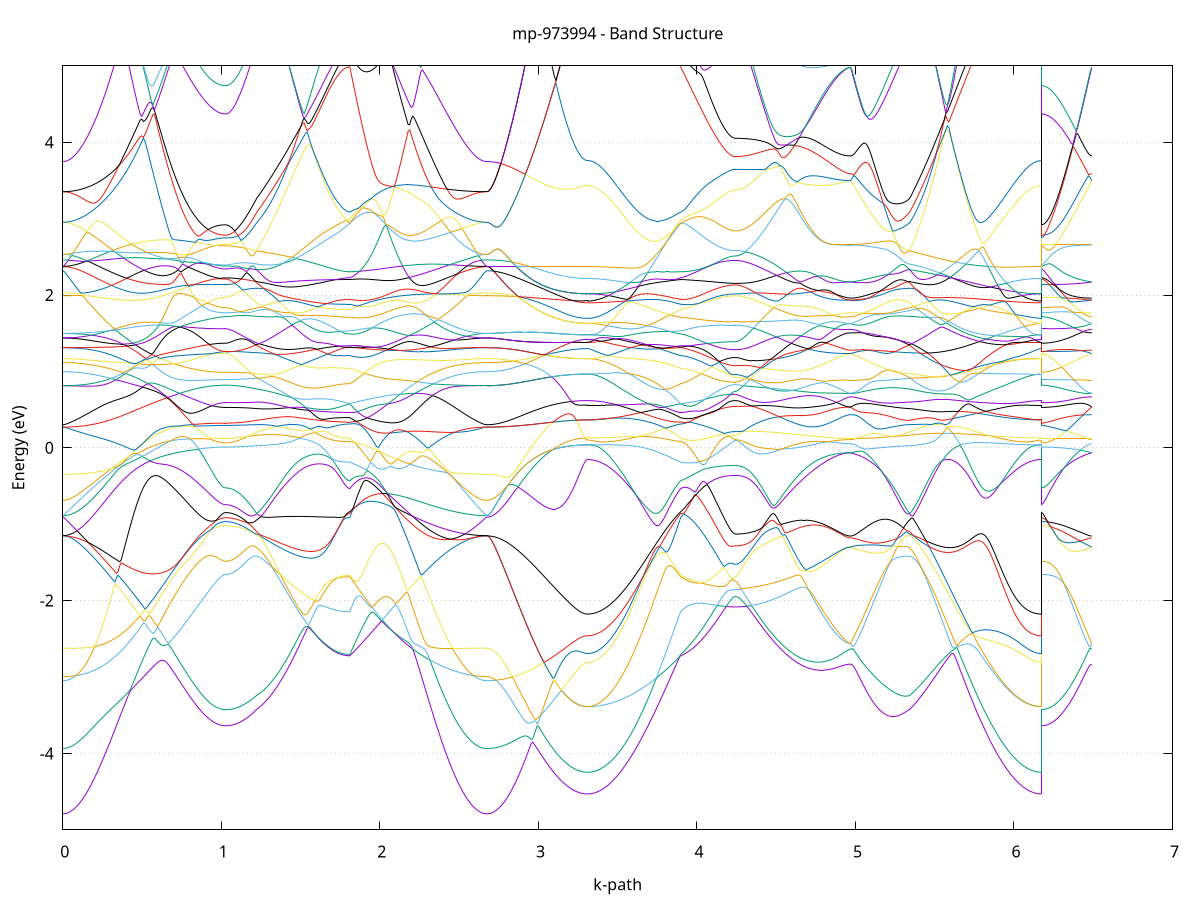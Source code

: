 set title 'mp-973994 - Band Structure'
set xlabel 'k-path'
set ylabel 'Energy (eV)'
set grid y
set yrange [-5:5]
set terminal png size 800,600
set output 'mp-973994_bands_gnuplot.png'
plot '-' using 1:2 with lines notitle, '-' using 1:2 with lines notitle, '-' using 1:2 with lines notitle, '-' using 1:2 with lines notitle, '-' using 1:2 with lines notitle, '-' using 1:2 with lines notitle, '-' using 1:2 with lines notitle, '-' using 1:2 with lines notitle, '-' using 1:2 with lines notitle, '-' using 1:2 with lines notitle, '-' using 1:2 with lines notitle, '-' using 1:2 with lines notitle, '-' using 1:2 with lines notitle, '-' using 1:2 with lines notitle, '-' using 1:2 with lines notitle, '-' using 1:2 with lines notitle, '-' using 1:2 with lines notitle, '-' using 1:2 with lines notitle, '-' using 1:2 with lines notitle, '-' using 1:2 with lines notitle, '-' using 1:2 with lines notitle, '-' using 1:2 with lines notitle, '-' using 1:2 with lines notitle, '-' using 1:2 with lines notitle, '-' using 1:2 with lines notitle, '-' using 1:2 with lines notitle, '-' using 1:2 with lines notitle, '-' using 1:2 with lines notitle, '-' using 1:2 with lines notitle, '-' using 1:2 with lines notitle, '-' using 1:2 with lines notitle, '-' using 1:2 with lines notitle, '-' using 1:2 with lines notitle, '-' using 1:2 with lines notitle, '-' using 1:2 with lines notitle, '-' using 1:2 with lines notitle, '-' using 1:2 with lines notitle, '-' using 1:2 with lines notitle, '-' using 1:2 with lines notitle, '-' using 1:2 with lines notitle, '-' using 1:2 with lines notitle, '-' using 1:2 with lines notitle, '-' using 1:2 with lines notitle, '-' using 1:2 with lines notitle, '-' using 1:2 with lines notitle, '-' using 1:2 with lines notitle, '-' using 1:2 with lines notitle, '-' using 1:2 with lines notitle, '-' using 1:2 with lines notitle, '-' using 1:2 with lines notitle, '-' using 1:2 with lines notitle, '-' using 1:2 with lines notitle, '-' using 1:2 with lines notitle, '-' using 1:2 with lines notitle, '-' using 1:2 with lines notitle, '-' using 1:2 with lines notitle, '-' using 1:2 with lines notitle, '-' using 1:2 with lines notitle, '-' using 1:2 with lines notitle, '-' using 1:2 with lines notitle, '-' using 1:2 with lines notitle, '-' using 1:2 with lines notitle, '-' using 1:2 with lines notitle, '-' using 1:2 with lines notitle
0.000000 -44.584270
0.009971 -44.584270
0.019943 -44.584170
0.029914 -44.584170
0.039886 -44.584070
0.049857 -44.583970
0.059829 -44.583770
0.069800 -44.583670
0.079772 -44.583470
0.089743 -44.583270
0.099715 -44.583070
0.109686 -44.582770
0.119658 -44.582570
0.129629 -44.582270
0.139601 -44.581970
0.149572 -44.581670
0.159544 -44.581270
0.169515 -44.580870
0.179487 -44.580570
0.189458 -44.580170
0.199430 -44.579670
0.209401 -44.579270
0.219373 -44.578870
0.229344 -44.578370
0.239316 -44.577870
0.249287 -44.577370
0.259259 -44.576870
0.269230 -44.576370
0.279202 -44.575870
0.289173 -44.575270
0.299145 -44.574770
0.309116 -44.574170
0.319088 -44.573670
0.329059 -44.573070
0.339031 -44.572470
0.349002 -44.571970
0.358974 -44.571370
0.368945 -44.570770
0.378917 -44.570170
0.388888 -44.569570
0.398860 -44.568970
0.408831 -44.568370
0.418803 -44.567770
0.428774 -44.567270
0.438746 -44.566670
0.448717 -44.566070
0.458689 -44.565470
0.468660 -44.564870
0.478632 -44.564370
0.488603 -44.563770
0.498575 -44.563270
0.508546 -44.562670
0.518518 -44.562170
0.528489 -44.561570
0.538461 -44.561070
0.548432 -44.560570
0.558404 -44.560070
0.568375 -44.559570
0.578347 -44.559070
0.588318 -44.558570
0.598290 -44.558170
0.608261 -44.557670
0.618233 -44.557270
0.628204 -44.556770
0.638176 -44.556370
0.648147 -44.555970
0.658119 -44.555570
0.668090 -44.555170
0.678062 -44.554870
0.688033 -44.554470
0.698005 -44.554170
0.707976 -44.553770
0.717948 -44.553470
0.727919 -44.553170
0.737891 -44.552870
0.747862 -44.552570
0.757833 -44.552270
0.767805 -44.552070
0.777776 -44.551770
0.787748 -44.551570
0.797719 -44.551270
0.807691 -44.551070
0.817662 -44.550870
0.827634 -44.550670
0.837605 -44.550470
0.847577 -44.550370
0.857548 -44.550170
0.867520 -44.549970
0.877491 -44.549870
0.887463 -44.549770
0.897434 -44.549570
0.907406 -44.549470
0.917377 -44.549370
0.927349 -44.549270
0.937320 -44.549170
0.947292 -44.549170
0.957263 -44.549070
0.967235 -44.548970
0.977206 -44.548970
0.987178 -44.548970
0.997149 -44.548870
1.007121 -44.548870
1.017092 -44.548870
1.027064 -44.548870
1.027064 -44.548870
1.036855 -44.548870
1.046645 -44.548870
1.056436 -44.548870
1.066227 -44.548870
1.076018 -44.548870
1.085809 -44.548970
1.095600 -44.548970
1.105390 -44.548970
1.115181 -44.549070
1.124972 -44.549070
1.134763 -44.549170
1.144554 -44.549270
1.154345 -44.549270
1.164136 -44.549370
1.173926 -44.549470
1.183717 -44.549570
1.193508 -44.549670
1.203299 -44.549770
1.213090 -44.549870
1.222881 -44.549970
1.222881 -44.549970
1.232843 -44.550070
1.242805 -44.550170
1.252768 -44.550270
1.262730 -44.550370
1.272692 -44.550470
1.282655 -44.550570
1.292617 -44.550670
1.302580 -44.550770
1.312542 -44.550970
1.322504 -44.551070
1.332467 -44.551270
1.342429 -44.551370
1.352391 -44.551570
1.362354 -44.551670
1.372316 -44.551870
1.382279 -44.551970
1.392241 -44.552170
1.402203 -44.552370
1.412166 -44.552470
1.422128 -44.552670
1.432091 -44.552870
1.442053 -44.552970
1.452015 -44.553170
1.461978 -44.553370
1.471940 -44.553570
1.481902 -44.553670
1.491865 -44.553870
1.501827 -44.554070
1.511790 -44.554170
1.521752 -44.554370
1.531714 -44.554570
1.541677 -44.554670
1.551639 -44.554870
1.561601 -44.554970
1.571564 -44.555170
1.581526 -44.555270
1.591489 -44.555470
1.601451 -44.555570
1.611413 -44.555670
1.621376 -44.555870
1.631338 -44.555970
1.641301 -44.556070
1.651263 -44.556170
1.661225 -44.556270
1.671188 -44.556370
1.681150 -44.556470
1.691112 -44.556570
1.701075 -44.556670
1.711037 -44.556770
1.721000 -44.556770
1.730962 -44.556870
1.740924 -44.556970
1.750887 -44.556970
1.760849 -44.557070
1.770811 -44.557070
1.780774 -44.557070
1.790736 -44.557070
1.800699 -44.557170
1.810661 -44.557170
1.810661 -44.557170
1.820600 -44.556970
1.830539 -44.556770
1.840478 -44.556670
1.850418 -44.556470
1.860357 -44.556370
1.870296 -44.556270
1.880235 -44.556170
1.890174 -44.556170
1.900113 -44.556170
1.910053 -44.556170
1.919992 -44.556170
1.929931 -44.556170
1.939870 -44.556270
1.949809 -44.556370
1.959748 -44.556470
1.969688 -44.556570
1.979627 -44.556670
1.989566 -44.556870
1.999505 -44.557070
2.009444 -44.557270
2.019383 -44.557470
2.029323 -44.557770
2.039262 -44.557970
2.049201 -44.558270
2.059140 -44.558570
2.069079 -44.558970
2.079018 -44.559270
2.088958 -44.559670
2.098897 -44.560070
2.108836 -44.560470
2.118775 -44.560870
2.128714 -44.561270
2.138653 -44.561770
2.148593 -44.562170
2.158532 -44.562670
2.168471 -44.563170
2.178410 -44.563670
2.188349 -44.564170
2.198288 -44.564670
2.208227 -44.565270
2.218167 -44.565770
2.228106 -44.566370
2.238045 -44.566870
2.247984 -44.567470
2.257923 -44.567970
2.267862 -44.568570
2.277802 -44.569170
2.287741 -44.569670
2.297680 -44.570270
2.307619 -44.570870
2.317558 -44.571470
2.327497 -44.571970
2.337437 -44.572570
2.347376 -44.573170
2.357315 -44.573670
2.367254 -44.574270
2.377193 -44.574770
2.387132 -44.575370
2.397072 -44.575870
2.407011 -44.576370
2.416950 -44.576970
2.426889 -44.577470
2.436828 -44.577870
2.446767 -44.578370
2.456707 -44.578870
2.466646 -44.579270
2.476585 -44.579770
2.486524 -44.580170
2.496463 -44.580570
2.506402 -44.580970
2.516342 -44.581270
2.526281 -44.581670
2.536220 -44.581970
2.546159 -44.582270
2.556098 -44.582570
2.566037 -44.582870
2.575976 -44.583070
2.585916 -44.583270
2.595855 -44.583470
2.605794 -44.583670
2.615733 -44.583770
2.625672 -44.583970
2.635611 -44.584070
2.645551 -44.584170
2.655490 -44.584170
2.665429 -44.584270
2.675368 -44.584270
2.675368 -44.584270
2.685278 -44.584270
2.695187 -44.584170
2.705097 -44.584170
2.715007 -44.584170
2.724916 -44.584070
2.734826 -44.584070
2.744736 -44.583970
2.754645 -44.583870
2.764555 -44.583770
2.774465 -44.583670
2.784374 -44.583570
2.794284 -44.583470
2.804194 -44.583370
2.814103 -44.583170
2.824013 -44.583070
2.833923 -44.582870
2.843832 -44.582770
2.853742 -44.582570
2.863652 -44.582370
2.873561 -44.582170
2.883471 -44.582070
2.893381 -44.581870
2.903290 -44.581670
2.913200 -44.581470
2.923110 -44.581270
2.933019 -44.580970
2.942929 -44.580770
2.952838 -44.580570
2.962748 -44.580370
2.972658 -44.580170
2.982567 -44.579870
2.992477 -44.579670
3.002387 -44.579470
3.012296 -44.579270
3.022206 -44.579070
3.032116 -44.578770
3.042025 -44.578570
3.051935 -44.578370
3.061845 -44.578170
3.071754 -44.577970
3.081664 -44.577770
3.091574 -44.577570
3.101483 -44.577370
3.111393 -44.577170
3.121303 -44.576970
3.131212 -44.576770
3.141122 -44.576670
3.151032 -44.576470
3.160941 -44.576270
3.170851 -44.576170
3.180761 -44.576070
3.190670 -44.575870
3.200580 -44.575770
3.210490 -44.575670
3.220399 -44.575570
3.230309 -44.575470
3.240219 -44.575370
3.250128 -44.575370
3.260038 -44.575270
3.269948 -44.575170
3.279857 -44.575170
3.289767 -44.575170
3.299676 -44.575170
3.309586 -44.575170
3.309586 -44.575170
3.319549 -44.575170
3.329511 -44.575070
3.339473 -44.575070
3.349436 -44.574970
3.359398 -44.574870
3.369360 -44.574770
3.379323 -44.574670
3.389285 -44.574570
3.399248 -44.574370
3.409210 -44.574170
3.419172 -44.573970
3.429135 -44.573770
3.439097 -44.573570
3.449059 -44.573370
3.459022 -44.573070
3.468984 -44.572770
3.478947 -44.572470
3.488909 -44.572170
3.498871 -44.571870
3.508834 -44.571570
3.518796 -44.571170
3.528759 -44.570870
3.538721 -44.570470
3.548683 -44.570170
3.558646 -44.569770
3.568608 -44.569370
3.578570 -44.568970
3.588533 -44.568570
3.598495 -44.568170
3.608458 -44.567770
3.618420 -44.567270
3.628382 -44.566870
3.638345 -44.566470
3.648307 -44.566070
3.658269 -44.565570
3.668232 -44.565170
3.678194 -44.564770
3.688157 -44.564270
3.698119 -44.563870
3.708081 -44.563470
3.718044 -44.563070
3.728006 -44.562570
3.737968 -44.562170
3.747931 -44.561770
3.757893 -44.561370
3.767856 -44.561070
3.777818 -44.560670
3.787780 -44.560270
3.797743 -44.559970
3.807705 -44.559570
3.817668 -44.559270
3.827630 -44.558970
3.837592 -44.558670
3.847555 -44.558370
3.857517 -44.558070
3.867479 -44.557770
3.877442 -44.557570
3.887404 -44.557370
3.897367 -44.557170
3.897367 -44.557170
3.907253 -44.557070
3.917139 -44.556970
3.927026 -44.556870
3.936912 -44.556870
3.946798 -44.556770
3.956684 -44.556770
3.966571 -44.556670
3.976457 -44.556670
3.986343 -44.556570
3.996230 -44.556570
4.006116 -44.556570
4.016002 -44.556470
4.025889 -44.556470
4.035775 -44.556470
4.045661 -44.556470
4.055547 -44.556470
4.065434 -44.556370
4.075320 -44.556370
4.085206 -44.556370
4.095093 -44.556370
4.104979 -44.556370
4.114865 -44.556370
4.124752 -44.556370
4.134638 -44.556370
4.144524 -44.556370
4.154410 -44.556370
4.164297 -44.556370
4.174183 -44.556370
4.184069 -44.556370
4.193956 -44.556270
4.203842 -44.556270
4.213728 -44.556270
4.223615 -44.556270
4.233501 -44.556270
4.243387 -44.556270
4.243387 -44.556270
4.253336 -44.556270
4.263284 -44.556270
4.273233 -44.556270
4.283181 -44.556270
4.293130 -44.556270
4.303078 -44.556170
4.313027 -44.556170
4.322976 -44.556070
4.332924 -44.556070
4.342873 -44.555970
4.352821 -44.555870
4.362770 -44.555870
4.372718 -44.555770
4.382667 -44.555670
4.392615 -44.555570
4.402564 -44.555470
4.412512 -44.555370
4.422461 -44.555270
4.432409 -44.555170
4.442358 -44.554970
4.452307 -44.554870
4.462255 -44.554770
4.472204 -44.554670
4.482152 -44.554470
4.492101 -44.554370
4.502049 -44.554170
4.511998 -44.554070
4.521946 -44.553870
4.531895 -44.553770
4.541844 -44.553570
4.551792 -44.553470
4.561741 -44.553270
4.571689 -44.553170
4.581638 -44.552970
4.591586 -44.552870
4.601535 -44.552670
4.611483 -44.552470
4.621432 -44.552370
4.631380 -44.552170
4.641329 -44.552070
4.651277 -44.551870
4.661226 -44.551670
4.671175 -44.551570
4.681123 -44.551370
4.691072 -44.551270
4.701020 -44.551070
4.710969 -44.550970
4.720917 -44.550770
4.730866 -44.550670
4.740814 -44.550570
4.750763 -44.550370
4.760711 -44.550270
4.770660 -44.550170
4.780609 -44.550070
4.790557 -44.549870
4.800506 -44.549770
4.810454 -44.549670
4.820403 -44.549570
4.830351 -44.549470
4.840300 -44.549370
4.850248 -44.549370
4.860197 -44.549270
4.870145 -44.549170
4.880094 -44.549170
4.890043 -44.549070
4.899991 -44.548970
4.909940 -44.548970
4.919888 -44.548970
4.929837 -44.548870
4.939785 -44.548870
4.949734 -44.548870
4.959682 -44.548870
4.969631 -44.548870
4.969631 -44.548870
4.979439 -44.548870
4.989247 -44.548870
4.999054 -44.548870
5.008862 -44.548870
5.018670 -44.548870
5.028478 -44.548870
5.038285 -44.548870
5.048093 -44.548870
5.057901 -44.548870
5.067709 -44.548970
5.077517 -44.548970
5.087324 -44.548970
5.097132 -44.548970
5.106940 -44.548970
5.116748 -44.549070
5.126556 -44.549070
5.136363 -44.549070
5.146171 -44.549070
5.155979 -44.549170
5.165787 -44.549170
5.175595 -44.549170
5.185402 -44.549270
5.195210 -44.549270
5.205018 -44.549270
5.214826 -44.549370
5.224633 -44.549370
5.234441 -44.549370
5.244249 -44.549470
5.254057 -44.549470
5.263865 -44.549570
5.273672 -44.549570
5.283480 -44.549570
5.293288 -44.549670
5.303096 -44.549670
5.312904 -44.549770
5.322711 -44.549870
5.332519 -44.549870
5.342327 -44.549970
5.342327 -44.549970
5.352223 -44.550070
5.362119 -44.550170
5.372014 -44.550370
5.381910 -44.550470
5.391806 -44.550670
5.401702 -44.550770
5.411598 -44.550970
5.421493 -44.551170
5.431389 -44.551370
5.441285 -44.551570
5.451181 -44.551770
5.461077 -44.551970
5.470972 -44.552170
5.480868 -44.552370
5.490764 -44.552670
5.500660 -44.552870
5.510556 -44.553170
5.520451 -44.553470
5.530347 -44.553670
5.540243 -44.553970
5.550139 -44.554270
5.560035 -44.554570
5.569930 -44.554970
5.579826 -44.555270
5.589722 -44.555570
5.599618 -44.555970
5.609514 -44.556270
5.619409 -44.556670
5.629305 -44.557070
5.639201 -44.557470
5.649097 -44.557770
5.658993 -44.558170
5.668888 -44.558570
5.678784 -44.558970
5.688680 -44.559470
5.698576 -44.559870
5.708472 -44.560270
5.718367 -44.560670
5.728263 -44.561170
5.738159 -44.561570
5.748055 -44.561970
5.757950 -44.562470
5.767846 -44.562870
5.777742 -44.563370
5.787638 -44.563770
5.797534 -44.564270
5.807429 -44.564670
5.817325 -44.565170
5.827221 -44.565570
5.837117 -44.566070
5.847013 -44.566470
5.856908 -44.566870
5.866804 -44.567370
5.876700 -44.567770
5.886596 -44.568170
5.896492 -44.568570
5.906387 -44.568970
5.916283 -44.569370
5.926179 -44.569770
5.936075 -44.570170
5.945971 -44.570570
5.955866 -44.570870
5.965762 -44.571270
5.975658 -44.571570
5.985554 -44.571970
5.995450 -44.572270
6.005345 -44.572570
6.015241 -44.572870
6.025137 -44.573070
6.035033 -44.573370
6.044929 -44.573570
6.054824 -44.573770
6.064720 -44.573970
6.074616 -44.574170
6.084512 -44.574370
6.094408 -44.574570
6.104303 -44.574670
6.114199 -44.574770
6.124095 -44.574870
6.133991 -44.574970
6.143887 -44.575070
6.153782 -44.575070
6.163678 -44.575170
6.173574 -44.575170
6.173574 -44.548870
6.183484 -44.548870
6.193393 -44.548870
6.203303 -44.548870
6.213213 -44.548870
6.223122 -44.548870
6.233032 -44.548870
6.242942 -44.548870
6.252851 -44.548870
6.262761 -44.548870
6.272671 -44.548870
6.282580 -44.548870
6.292490 -44.548870
6.302400 -44.548870
6.312309 -44.548870
6.322219 -44.548870
6.332129 -44.548870
6.342038 -44.548870
6.351948 -44.548870
6.361858 -44.548870
6.371767 -44.548870
6.381677 -44.548870
6.391586 -44.548870
6.401496 -44.548870
6.411406 -44.548870
6.421315 -44.548870
6.431225 -44.548870
6.441135 -44.548870
6.451044 -44.548870
6.460954 -44.548870
6.470864 -44.548870
6.480773 -44.548870
6.490683 -44.548870
e
0.000000 -41.677470
0.009971 -41.677470
0.019943 -41.677270
0.029914 -41.676870
0.039886 -41.676370
0.049857 -41.675770
0.059829 -41.675070
0.069800 -41.674170
0.079772 -41.673070
0.089743 -41.671970
0.099715 -41.670670
0.109686 -41.669170
0.119658 -41.667670
0.129629 -41.665970
0.139601 -41.664070
0.149572 -41.662170
0.159544 -41.660070
0.169515 -41.657870
0.179487 -41.655470
0.189458 -41.653070
0.199430 -41.650470
0.209401 -41.647770
0.219373 -41.644870
0.229344 -41.641970
0.239316 -41.638870
0.249287 -41.635670
0.259259 -41.632470
0.269230 -41.629070
0.279202 -41.625570
0.289173 -41.621870
0.299145 -41.618170
0.309116 -41.614370
0.319088 -41.610470
0.329059 -41.606470
0.339031 -41.602370
0.349002 -41.598170
0.358974 -41.593870
0.368945 -41.589570
0.378917 -41.585070
0.388888 -41.580570
0.398860 -41.575970
0.408831 -41.571270
0.418803 -41.566470
0.428774 -41.561670
0.438746 -41.556770
0.448717 -41.551870
0.458689 -41.546870
0.468660 -41.541770
0.478632 -41.536670
0.488603 -41.531470
0.498575 -41.526270
0.508546 -41.521070
0.518518 -41.515770
0.528489 -41.510370
0.538461 -41.505070
0.548432 -41.499670
0.558404 -41.494170
0.568375 -41.488770
0.578347 -41.483270
0.588318 -41.477770
0.598290 -41.472270
0.608261 -41.466770
0.618233 -41.461270
0.628204 -41.455770
0.638176 -41.450170
0.648147 -41.444670
0.658119 -41.439170
0.668090 -41.433670
0.678062 -41.428170
0.688033 -41.422670
0.698005 -41.417170
0.707976 -41.411770
0.717948 -41.406270
0.727919 -41.400870
0.737891 -41.395570
0.747862 -41.390170
0.757833 -41.384870
0.767805 -41.379670
0.777776 -41.374470
0.787748 -41.369270
0.797719 -41.364070
0.807691 -41.359070
0.817662 -41.353970
0.827634 -41.348970
0.837605 -41.344070
0.847577 -41.339270
0.857548 -41.334470
0.867520 -41.329670
0.877491 -41.324970
0.887463 -41.320370
0.897434 -41.315870
0.907406 -41.311370
0.917377 -41.306970
0.927349 -41.302670
0.937320 -41.298370
0.947292 -41.294270
0.957263 -41.290170
0.967235 -41.286170
0.977206 -41.282170
0.987178 -41.278370
0.997149 -41.274670
1.007121 -41.271070
1.017092 -41.267770
1.027064 -41.265770
1.027064 -41.265770
1.036855 -41.265770
1.046645 -41.265770
1.056436 -41.265870
1.066227 -41.265870
1.076018 -41.265870
1.085809 -41.265970
1.095600 -41.265970
1.105390 -41.266070
1.115181 -41.266170
1.124972 -41.267070
1.134763 -41.268770
1.144554 -41.270570
1.154345 -41.272570
1.164136 -41.274670
1.173926 -41.276970
1.183717 -41.279370
1.193508 -41.281970
1.203299 -41.284670
1.213090 -41.287470
1.222881 -41.290470
1.222881 -41.290470
1.232843 -41.292670
1.242805 -41.294770
1.252768 -41.296970
1.262730 -41.299170
1.272692 -41.301270
1.282655 -41.303370
1.292617 -41.305570
1.302580 -41.307670
1.312542 -41.309770
1.322504 -41.311770
1.332467 -41.313870
1.342429 -41.315870
1.352391 -41.317870
1.362354 -41.319870
1.372316 -41.321870
1.382279 -41.323770
1.392241 -41.325670
1.402203 -41.327570
1.412166 -41.329470
1.422128 -41.331270
1.432091 -41.333070
1.442053 -41.334870
1.452015 -41.336570
1.461978 -41.338270
1.471940 -41.339970
1.481902 -41.341570
1.491865 -41.343170
1.501827 -41.344670
1.511790 -41.346270
1.521752 -41.347670
1.531714 -41.349170
1.541677 -41.350570
1.551639 -41.351870
1.561601 -41.353170
1.571564 -41.354470
1.581526 -41.355670
1.591489 -41.356870
1.601451 -41.357970
1.611413 -41.359070
1.621376 -41.360070
1.631338 -41.361070
1.641301 -41.361970
1.651263 -41.362870
1.661225 -41.363770
1.671188 -41.364570
1.681150 -41.365270
1.691112 -41.365970
1.701075 -41.366570
1.711037 -41.367170
1.721000 -41.367670
1.730962 -41.368070
1.740924 -41.368570
1.750887 -41.368870
1.760849 -41.369170
1.770811 -41.369470
1.780774 -41.369670
1.790736 -41.369770
1.800699 -41.369870
1.810661 -41.369870
1.810661 -41.369870
1.820600 -41.362970
1.830539 -41.355970
1.840478 -41.348870
1.850418 -41.341870
1.860357 -41.340570
1.870296 -41.345070
1.880235 -41.349770
1.890174 -41.354670
1.900113 -41.359570
1.910053 -41.364670
1.919992 -41.369870
1.929931 -41.375170
1.939870 -41.380570
1.949809 -41.386070
1.959748 -41.391670
1.969688 -41.397370
1.979627 -41.403070
1.989566 -41.408870
1.999505 -41.414670
2.009444 -41.420570
2.019383 -41.426470
2.029323 -41.432370
2.039262 -41.438370
2.049201 -41.444270
2.059140 -41.450270
2.069079 -41.456270
2.079018 -41.462270
2.088958 -41.468270
2.098897 -41.474170
2.108836 -41.480170
2.118775 -41.486070
2.128714 -41.491970
2.138653 -41.497770
2.148593 -41.503570
2.158532 -41.509370
2.168471 -41.515070
2.178410 -41.520670
2.188349 -41.526270
2.198288 -41.531870
2.208227 -41.537370
2.218167 -41.542770
2.228106 -41.548070
2.238045 -41.553370
2.247984 -41.558570
2.257923 -41.563670
2.267862 -41.568670
2.277802 -41.573570
2.287741 -41.578370
2.297680 -41.583170
2.307619 -41.587770
2.317558 -41.592370
2.327497 -41.596870
2.337437 -41.601170
2.347376 -41.605470
2.357315 -41.609570
2.367254 -41.613670
2.377193 -41.617570
2.387132 -41.621370
2.397072 -41.625070
2.407011 -41.628670
2.416950 -41.632170
2.426889 -41.635470
2.436828 -41.638670
2.446767 -41.641770
2.456707 -41.644770
2.466646 -41.647670
2.476585 -41.650370
2.486524 -41.652970
2.496463 -41.655470
2.506402 -41.657870
2.516342 -41.660070
2.526281 -41.662170
2.536220 -41.664170
2.546159 -41.665970
2.556098 -41.667670
2.566037 -41.669270
2.575976 -41.670670
2.585916 -41.671970
2.595855 -41.673170
2.605794 -41.674170
2.615733 -41.675070
2.625672 -41.675770
2.635611 -41.676370
2.645551 -41.676870
2.655490 -41.677270
2.665429 -41.677470
2.675368 -41.677470
2.675368 -41.677470
2.685278 -41.677470
2.695187 -41.677370
2.705097 -41.677170
2.715007 -41.676970
2.724916 -41.676670
2.734826 -41.676270
2.744736 -41.675770
2.754645 -41.675270
2.764555 -41.674670
2.774465 -41.673970
2.784374 -41.673270
2.794284 -41.672470
2.804194 -41.671670
2.814103 -41.670670
2.824013 -41.669770
2.833923 -41.668670
2.843832 -41.667570
2.853742 -41.666470
2.863652 -41.665170
2.873561 -41.663970
2.883471 -41.662570
2.893381 -41.661270
2.903290 -41.659870
2.913200 -41.658370
2.923110 -41.656870
2.933019 -41.655270
2.942929 -41.653670
2.952838 -41.652070
2.962748 -41.650470
2.972658 -41.648770
2.982567 -41.647070
2.992477 -41.645270
3.002387 -41.643570
3.012296 -41.641770
3.022206 -41.639970
3.032116 -41.638270
3.042025 -41.636470
3.051935 -41.634670
3.061845 -41.632870
3.071754 -41.631070
3.081664 -41.629370
3.091574 -41.627670
3.101483 -41.625970
3.111393 -41.624270
3.121303 -41.622570
3.131212 -41.620970
3.141122 -41.619470
3.151032 -41.617970
3.160941 -41.616470
3.170851 -41.615170
3.180761 -41.613870
3.190670 -41.612570
3.200580 -41.611470
3.210490 -41.610370
3.220399 -41.609370
3.230309 -41.608470
3.240219 -41.607670
3.250128 -41.606970
3.260038 -41.606370
3.269948 -41.605870
3.279857 -41.605470
3.289767 -41.605170
3.299676 -41.605070
3.309586 -41.604970
3.309586 -41.604970
3.319549 -41.604870
3.329511 -41.604670
3.339473 -41.604270
3.349436 -41.603770
3.359398 -41.603070
3.369360 -41.602270
3.379323 -41.601270
3.389285 -41.600070
3.399248 -41.598770
3.409210 -41.597370
3.419172 -41.595770
3.429135 -41.593970
3.439097 -41.592070
3.449059 -41.590070
3.459022 -41.587870
3.468984 -41.585570
3.478947 -41.583070
3.488909 -41.580470
3.498871 -41.577670
3.508834 -41.574770
3.518796 -41.571670
3.528759 -41.568570
3.538721 -41.565170
3.548683 -41.561770
3.558646 -41.558170
3.568608 -41.554370
3.578570 -41.550570
3.588533 -41.546570
3.598495 -41.542470
3.608458 -41.538170
3.618420 -41.533770
3.628382 -41.529370
3.638345 -41.524670
3.648307 -41.519970
3.658269 -41.515170
3.668232 -41.510170
3.678194 -41.505070
3.688157 -41.499870
3.698119 -41.494570
3.708081 -41.489170
3.718044 -41.483670
3.728006 -41.478070
3.737968 -41.472370
3.747931 -41.466570
3.757893 -41.460670
3.767856 -41.454670
3.777818 -41.448670
3.787780 -41.442470
3.797743 -41.436270
3.807705 -41.429870
3.817668 -41.423470
3.827630 -41.417070
3.837592 -41.410470
3.847555 -41.403870
3.857517 -41.397170
3.867479 -41.390470
3.877442 -41.383670
3.887404 -41.376770
3.897367 -41.369870
3.897367 -41.369870
3.907253 -41.367270
3.917139 -41.365070
3.927026 -41.363370
3.936912 -41.362170
3.946798 -41.361470
3.956684 -41.361370
3.966571 -41.361570
3.976457 -41.362270
3.986343 -41.363170
3.996230 -41.364270
4.006116 -41.365470
4.016002 -41.366870
4.025889 -41.368270
4.035775 -41.369670
4.045661 -41.371070
4.055547 -41.372470
4.065434 -41.373870
4.075320 -41.375270
4.085206 -41.376470
4.095093 -41.377770
4.104979 -41.378970
4.114865 -41.380070
4.124752 -41.381070
4.134638 -41.382070
4.144524 -41.382970
4.154410 -41.383770
4.164297 -41.384470
4.174183 -41.385170
4.184069 -41.385670
4.193956 -41.386170
4.203842 -41.386570
4.213728 -41.386870
4.223615 -41.387070
4.233501 -41.387270
4.243387 -41.387270
4.243387 -41.387270
4.253336 -41.387270
4.263284 -41.387170
4.273233 -41.386970
4.283181 -41.386770
4.293130 -41.386470
4.303078 -41.386170
4.313027 -41.385770
4.322976 -41.385370
4.332924 -41.384770
4.342873 -41.384270
4.352821 -41.383570
4.362770 -41.382870
4.372718 -41.382170
4.382667 -41.381370
4.392615 -41.380470
4.402564 -41.379570
4.412512 -41.378570
4.422461 -41.377470
4.432409 -41.376470
4.442358 -41.375270
4.452307 -41.374070
4.462255 -41.372770
4.472204 -41.371470
4.482152 -41.370170
4.492101 -41.368770
4.502049 -41.367270
4.511998 -41.365770
4.521946 -41.364170
4.531895 -41.362570
4.541844 -41.360970
4.551792 -41.359270
4.561741 -41.357570
4.571689 -41.355770
4.581638 -41.353870
4.591586 -41.352070
4.601535 -41.350170
4.611483 -41.348170
4.621432 -41.346270
4.631380 -41.344170
4.641329 -41.342170
4.651277 -41.340070
4.661226 -41.337970
4.671175 -41.335770
4.681123 -41.333670
4.691072 -41.331370
4.701020 -41.329170
4.710969 -41.326870
4.720917 -41.324670
4.730866 -41.322270
4.740814 -41.319970
4.750763 -41.317670
4.760711 -41.315270
4.770660 -41.312870
4.780609 -41.310470
4.790557 -41.308070
4.800506 -41.305570
4.810454 -41.303170
4.820403 -41.300670
4.830351 -41.298170
4.840300 -41.295670
4.850248 -41.293270
4.860197 -41.290770
4.870145 -41.288270
4.880094 -41.285770
4.890043 -41.283270
4.899991 -41.280770
4.909940 -41.278270
4.919888 -41.275770
4.929837 -41.273370
4.939785 -41.270970
4.949734 -41.268670
4.959682 -41.266770
4.969631 -41.265770
4.969631 -41.265770
4.979439 -41.266070
4.989247 -41.266670
4.999054 -41.267570
5.008862 -41.268470
5.018670 -41.269470
5.028478 -41.270470
5.038285 -41.271370
5.048093 -41.272270
5.057901 -41.273170
5.067709 -41.274070
5.077517 -41.274870
5.087324 -41.275670
5.097132 -41.276370
5.106940 -41.277070
5.116748 -41.277770
5.126556 -41.278370
5.136363 -41.278970
5.146171 -41.279470
5.155979 -41.279970
5.165787 -41.280370
5.175595 -41.280770
5.185402 -41.281170
5.195210 -41.281570
5.205018 -41.281870
5.214826 -41.282170
5.224633 -41.282370
5.234441 -41.282670
5.244249 -41.282970
5.254057 -41.283270
5.263865 -41.283570
5.273672 -41.283970
5.283480 -41.284370
5.293288 -41.284970
5.303096 -41.285670
5.312904 -41.286570
5.322711 -41.287670
5.332519 -41.288970
5.342327 -41.290470
5.342327 -41.290470
5.352223 -41.293570
5.362119 -41.296870
5.372014 -41.300270
5.381910 -41.303770
5.391806 -41.307370
5.401702 -41.311170
5.411598 -41.315070
5.421493 -41.318970
5.431389 -41.323070
5.441285 -41.327270
5.451181 -41.331570
5.461077 -41.335970
5.470972 -41.340370
5.480868 -41.344870
5.490764 -41.349570
5.500660 -41.354270
5.510556 -41.358970
5.520451 -41.363870
5.530347 -41.368670
5.540243 -41.373670
5.550139 -41.378670
5.560035 -41.383670
5.569930 -41.388770
5.579826 -41.393870
5.589722 -41.399070
5.599618 -41.404170
5.609514 -41.409370
5.619409 -41.414670
5.629305 -41.419870
5.639201 -41.425070
5.649097 -41.430370
5.658993 -41.435570
5.668888 -41.440770
5.678784 -41.445970
5.688680 -41.451170
5.698576 -41.456370
5.708472 -41.461570
5.718367 -41.466670
5.728263 -41.471770
5.738159 -41.476770
5.748055 -41.481770
5.757950 -41.486770
5.767846 -41.491670
5.777742 -41.496470
5.787638 -41.501270
5.797534 -41.505970
5.807429 -41.510670
5.817325 -41.515270
5.827221 -41.519770
5.837117 -41.524170
5.847013 -41.528470
5.856908 -41.532770
5.866804 -41.536870
5.876700 -41.540970
5.886596 -41.544870
5.896492 -41.548770
5.906387 -41.552470
5.916283 -41.556170
5.926179 -41.559670
5.936075 -41.563070
5.945971 -41.566370
5.955866 -41.569570
5.965762 -41.572570
5.975658 -41.575570
5.985554 -41.578370
5.995450 -41.580970
6.005345 -41.583570
6.015241 -41.585970
6.025137 -41.588270
6.035033 -41.590370
6.044929 -41.592370
6.054824 -41.594170
6.064720 -41.595870
6.074616 -41.597470
6.084512 -41.598870
6.094408 -41.600170
6.104303 -41.601270
6.114199 -41.602270
6.124095 -41.603070
6.133991 -41.603770
6.143887 -41.604270
6.153782 -41.604670
6.163678 -41.604870
6.173574 -41.604970
6.173574 -41.265770
6.183484 -41.265770
6.193393 -41.265770
6.203303 -41.265770
6.213213 -41.265770
6.223122 -41.265770
6.233032 -41.265770
6.242942 -41.265770
6.252851 -41.265770
6.262761 -41.265770
6.272671 -41.265770
6.282580 -41.265770
6.292490 -41.265770
6.302400 -41.265770
6.312309 -41.265770
6.322219 -41.265770
6.332129 -41.265770
6.342038 -41.265770
6.351948 -41.265770
6.361858 -41.265770
6.371767 -41.265770
6.381677 -41.265770
6.391586 -41.265770
6.401496 -41.265770
6.411406 -41.265770
6.421315 -41.265770
6.431225 -41.265770
6.441135 -41.265770
6.451044 -41.265770
6.460954 -41.265770
6.470864 -41.265770
6.480773 -41.265770
6.490683 -41.265770
e
0.000000 -41.150370
0.009971 -41.150370
0.019943 -41.150370
0.029914 -41.150470
0.039886 -41.150570
0.049857 -41.150670
0.059829 -41.150770
0.069800 -41.150870
0.079772 -41.151070
0.089743 -41.151270
0.099715 -41.151470
0.109686 -41.151670
0.119658 -41.151870
0.129629 -41.152170
0.139601 -41.152470
0.149572 -41.152770
0.159544 -41.153070
0.169515 -41.153370
0.179487 -41.153770
0.189458 -41.154070
0.199430 -41.154470
0.209401 -41.154870
0.219373 -41.155270
0.229344 -41.155770
0.239316 -41.156170
0.249287 -41.156670
0.259259 -41.157070
0.269230 -41.157570
0.279202 -41.158070
0.289173 -41.158570
0.299145 -41.159070
0.309116 -41.159570
0.319088 -41.160070
0.329059 -41.160570
0.339031 -41.161170
0.349002 -41.161670
0.358974 -41.162270
0.368945 -41.162870
0.378917 -41.163370
0.388888 -41.163970
0.398860 -41.164570
0.408831 -41.165170
0.418803 -41.165770
0.428774 -41.166370
0.438746 -41.166970
0.448717 -41.167670
0.458689 -41.168270
0.468660 -41.168970
0.478632 -41.169570
0.488603 -41.170270
0.498575 -41.170970
0.508546 -41.171670
0.518518 -41.172370
0.528489 -41.173070
0.538461 -41.173870
0.548432 -41.174570
0.558404 -41.175370
0.568375 -41.176170
0.578347 -41.177070
0.588318 -41.177870
0.598290 -41.178770
0.608261 -41.179670
0.618233 -41.180570
0.628204 -41.181470
0.638176 -41.182470
0.648147 -41.183470
0.658119 -41.184570
0.668090 -41.185670
0.678062 -41.186770
0.688033 -41.187970
0.698005 -41.189170
0.707976 -41.190370
0.717948 -41.192270
0.727919 -41.196270
0.737891 -41.200070
0.747862 -41.203870
0.757833 -41.207570
0.767805 -41.211070
0.777776 -41.214570
0.787748 -41.217870
0.797719 -41.221170
0.807691 -41.224270
0.817662 -41.227270
0.827634 -41.230170
0.837605 -41.232870
0.847577 -41.235470
0.857548 -41.237970
0.867520 -41.240370
0.877491 -41.242570
0.887463 -41.244670
0.897434 -41.246570
0.907406 -41.248370
0.917377 -41.250070
0.927349 -41.251670
0.937320 -41.252970
0.947292 -41.254270
0.957263 -41.255370
0.967235 -41.256370
0.977206 -41.257170
0.987178 -41.257770
0.997149 -41.258370
1.007121 -41.258670
1.017092 -41.259370
1.027064 -41.261270
1.027064 -41.261270
1.036855 -41.261170
1.046645 -41.260970
1.056436 -41.260570
1.066227 -41.260270
1.076018 -41.260970
1.085809 -41.261870
1.095600 -41.262970
1.105390 -41.264170
1.115181 -41.265570
1.124972 -41.266270
1.134763 -41.266270
1.144554 -41.266370
1.154345 -41.266470
1.164136 -41.266570
1.173926 -41.266670
1.183717 -41.266870
1.193508 -41.266970
1.203299 -41.267070
1.213090 -41.267170
1.222881 -41.267270
1.222881 -41.267270
1.232843 -41.267570
1.242805 -41.268070
1.252768 -41.268770
1.262730 -41.269670
1.272692 -41.270770
1.282655 -41.271870
1.292617 -41.273070
1.302580 -41.274370
1.312542 -41.275670
1.322504 -41.276970
1.332467 -41.278370
1.342429 -41.279670
1.352391 -41.281070
1.362354 -41.282470
1.372316 -41.283870
1.382279 -41.285270
1.392241 -41.286570
1.402203 -41.287970
1.412166 -41.289370
1.422128 -41.290670
1.432091 -41.291970
1.442053 -41.293270
1.452015 -41.294570
1.461978 -41.295870
1.471940 -41.297070
1.481902 -41.298270
1.491865 -41.299470
1.501827 -41.300670
1.511790 -41.301770
1.521752 -41.302970
1.531714 -41.303970
1.541677 -41.305070
1.551639 -41.306070
1.561601 -41.307070
1.571564 -41.308070
1.581526 -41.308970
1.591489 -41.309870
1.601451 -41.310770
1.611413 -41.311570
1.621376 -41.312370
1.631338 -41.313070
1.641301 -41.313870
1.651263 -41.314470
1.661225 -41.315170
1.671188 -41.315770
1.681150 -41.316270
1.691112 -41.316870
1.701075 -41.317270
1.711037 -41.317770
1.721000 -41.318170
1.730962 -41.318470
1.740924 -41.318870
1.750887 -41.319070
1.760849 -41.319370
1.770811 -41.319570
1.780774 -41.319670
1.790736 -41.319770
1.800699 -41.319870
1.810661 -41.319870
1.810661 -41.319870
1.820600 -41.323670
1.830539 -41.327670
1.840478 -41.331770
1.850418 -41.336070
1.860357 -41.334670
1.870296 -41.327570
1.880235 -41.320370
1.890174 -41.313170
1.900113 -41.305970
1.910053 -41.298670
1.919992 -41.291370
1.929931 -41.284170
1.939870 -41.276870
1.949809 -41.269570
1.959748 -41.262270
1.969688 -41.254970
1.979627 -41.247570
1.989566 -41.240270
1.999505 -41.233070
2.009444 -41.225770
2.019383 -41.218470
2.029323 -41.211270
2.039262 -41.204070
2.049201 -41.196870
2.059140 -41.189670
2.069079 -41.182570
2.079018 -41.175470
2.088958 -41.168370
2.098897 -41.165970
2.108836 -41.166170
2.118775 -41.166270
2.128714 -41.166270
2.138653 -41.166370
2.148593 -41.166370
2.158532 -41.166270
2.168471 -41.166170
2.178410 -41.165970
2.188349 -41.165770
2.198288 -41.165570
2.208227 -41.165370
2.218167 -41.165070
2.228106 -41.164770
2.238045 -41.164470
2.247984 -41.164170
2.257923 -41.163770
2.267862 -41.163370
2.277802 -41.163070
2.287741 -41.162670
2.297680 -41.162170
2.307619 -41.161770
2.317558 -41.161370
2.327497 -41.160970
2.337437 -41.160470
2.347376 -41.160070
2.357315 -41.159570
2.367254 -41.159170
2.377193 -41.158670
2.387132 -41.158270
2.397072 -41.157770
2.407011 -41.157370
2.416950 -41.156870
2.426889 -41.156470
2.436828 -41.156070
2.446767 -41.155570
2.456707 -41.155170
2.466646 -41.154770
2.476585 -41.154470
2.486524 -41.154070
2.496463 -41.153670
2.506402 -41.153370
2.516342 -41.153070
2.526281 -41.152770
2.536220 -41.152470
2.546159 -41.152170
2.556098 -41.151870
2.566037 -41.151670
2.575976 -41.151470
2.585916 -41.151270
2.595855 -41.151070
2.605794 -41.150870
2.615733 -41.150770
2.625672 -41.150670
2.635611 -41.150570
2.645551 -41.150470
2.655490 -41.150370
2.665429 -41.150370
2.675368 -41.150370
2.675368 -41.150370
2.685278 -41.150370
2.695187 -41.150570
2.705097 -41.150770
2.715007 -41.151170
2.724916 -41.151670
2.734826 -41.152170
2.744736 -41.152870
2.754645 -41.153570
2.764555 -41.154470
2.774465 -41.155370
2.784374 -41.156470
2.794284 -41.157570
2.804194 -41.158870
2.814103 -41.160170
2.824013 -41.161570
2.833923 -41.163070
2.843832 -41.164670
2.853742 -41.166270
2.863652 -41.167970
2.873561 -41.169770
2.883471 -41.171670
2.893381 -41.173570
2.903290 -41.175670
2.913200 -41.177670
2.923110 -41.179770
2.933019 -41.181970
2.942929 -41.184170
2.952838 -41.186470
2.962748 -41.188770
2.972658 -41.191070
2.982567 -41.193470
2.992477 -41.195770
3.002387 -41.198170
3.012296 -41.200570
3.022206 -41.203070
3.032116 -41.205470
3.042025 -41.207870
3.051935 -41.210270
3.061845 -41.212670
3.071754 -41.215070
3.081664 -41.217370
3.091574 -41.219770
3.101483 -41.221970
3.111393 -41.224170
3.121303 -41.226370
3.131212 -41.228470
3.141122 -41.230570
3.151032 -41.232470
3.160941 -41.234370
3.170851 -41.236170
3.180761 -41.237870
3.190670 -41.239570
3.200580 -41.241070
3.210490 -41.242470
3.220399 -41.243670
3.230309 -41.244870
3.240219 -41.245870
3.250128 -41.246770
3.260038 -41.247570
3.269948 -41.248270
3.279857 -41.248670
3.289767 -41.249070
3.299676 -41.249270
3.309586 -41.249370
3.309586 -41.249370
3.319549 -41.249370
3.329511 -41.249370
3.339473 -41.249470
3.349436 -41.249570
3.359398 -41.249670
3.369360 -41.249770
3.379323 -41.249970
3.389285 -41.250170
3.399248 -41.250370
3.409210 -41.250570
3.419172 -41.250870
3.429135 -41.251170
3.439097 -41.251470
3.449059 -41.251770
3.459022 -41.252170
3.468984 -41.252570
3.478947 -41.252970
3.488909 -41.253470
3.498871 -41.253970
3.508834 -41.254470
3.518796 -41.254970
3.528759 -41.255570
3.538721 -41.256170
3.548683 -41.256770
3.558646 -41.257470
3.568608 -41.258170
3.578570 -41.258970
3.588533 -41.259770
3.598495 -41.260570
3.608458 -41.261370
3.618420 -41.262370
3.628382 -41.263270
3.638345 -41.264270
3.648307 -41.265370
3.658269 -41.266470
3.668232 -41.267670
3.678194 -41.268870
3.688157 -41.270170
3.698119 -41.271470
3.708081 -41.272970
3.718044 -41.274470
3.728006 -41.275970
3.737968 -41.277670
3.747931 -41.279470
3.757893 -41.281270
3.767856 -41.283270
3.777818 -41.285270
3.787780 -41.287470
3.797743 -41.289670
3.807705 -41.292070
3.817668 -41.294670
3.827630 -41.297270
3.837592 -41.300070
3.847555 -41.302970
3.857517 -41.306070
3.867479 -41.309270
3.877442 -41.312670
3.887404 -41.316170
3.897367 -41.319870
3.897367 -41.319870
3.907253 -41.321170
3.917139 -41.322070
3.927026 -41.322570
3.936912 -41.322470
3.946798 -41.321870
3.956684 -41.320670
3.966571 -41.319070
3.976457 -41.317170
3.986343 -41.314970
3.996230 -41.312570
4.006116 -41.309970
4.016002 -41.307270
4.025889 -41.304570
4.035775 -41.301870
4.045661 -41.299170
4.055547 -41.296570
4.065434 -41.293870
4.075320 -41.291370
4.085206 -41.288870
4.095093 -41.286470
4.104979 -41.284170
4.114865 -41.281970
4.124752 -41.279870
4.134638 -41.277870
4.144524 -41.276070
4.154410 -41.274370
4.164297 -41.272870
4.174183 -41.271470
4.184069 -41.270270
4.193956 -41.269270
4.203842 -41.268470
4.213728 -41.267770
4.223615 -41.267270
4.233501 -41.266970
4.243387 -41.266870
4.243387 -41.266870
4.253336 -41.266870
4.263284 -41.266870
4.273233 -41.266870
4.283181 -41.266870
4.293130 -41.266870
4.303078 -41.266770
4.313027 -41.266770
4.322976 -41.266670
4.332924 -41.266670
4.342873 -41.266570
4.352821 -41.266570
4.362770 -41.266470
4.372718 -41.266370
4.382667 -41.266270
4.392615 -41.266170
4.402564 -41.266170
4.412512 -41.266070
4.422461 -41.265970
4.432409 -41.265870
4.442358 -41.265670
4.452307 -41.265570
4.462255 -41.265470
4.472204 -41.265370
4.482152 -41.265270
4.492101 -41.265070
4.502049 -41.264970
4.511998 -41.264870
4.521946 -41.264770
4.531895 -41.264570
4.541844 -41.264470
4.551792 -41.264270
4.561741 -41.264170
4.571689 -41.263970
4.581638 -41.263870
4.591586 -41.263770
4.601535 -41.263570
4.611483 -41.263470
4.621432 -41.263270
4.631380 -41.263170
4.641329 -41.262970
4.651277 -41.262870
4.661226 -41.262670
4.671175 -41.262570
4.681123 -41.262470
4.691072 -41.262270
4.701020 -41.262170
4.710969 -41.262070
4.720917 -41.261870
4.730866 -41.261770
4.740814 -41.261670
4.750763 -41.261570
4.760711 -41.261370
4.770660 -41.261270
4.780609 -41.261170
4.790557 -41.261070
4.800506 -41.260970
4.810454 -41.260870
4.820403 -41.260770
4.830351 -41.260670
4.840300 -41.260670
4.850248 -41.260570
4.860197 -41.260470
4.870145 -41.260470
4.880094 -41.260370
4.890043 -41.260270
4.899991 -41.260270
4.909940 -41.260270
4.919888 -41.260170
4.929837 -41.260170
4.939785 -41.260170
4.949734 -41.260170
4.959682 -41.260070
4.969631 -41.260070
4.969631 -41.260070
4.979439 -41.260170
4.989247 -41.260170
4.999054 -41.260070
5.008862 -41.259970
5.018670 -41.259870
5.028478 -41.259670
5.038285 -41.259470
5.048093 -41.259170
5.057901 -41.258870
5.067709 -41.258570
5.077517 -41.258170
5.087324 -41.257770
5.097132 -41.257370
5.106940 -41.256870
5.116748 -41.256270
5.126556 -41.255770
5.136363 -41.255170
5.146171 -41.254470
5.155979 -41.253770
5.165787 -41.253970
5.175595 -41.254470
5.185402 -41.255070
5.195210 -41.255770
5.205018 -41.256470
5.214826 -41.257370
5.224633 -41.258170
5.234441 -41.259170
5.244249 -41.260070
5.254057 -41.261070
5.263865 -41.262070
5.273672 -41.263070
5.283480 -41.264070
5.293288 -41.264870
5.303096 -41.265670
5.312904 -41.266370
5.322711 -41.266870
5.332519 -41.267170
5.342327 -41.267270
5.342327 -41.267270
5.352223 -41.267370
5.362119 -41.267570
5.372014 -41.267670
5.381910 -41.267770
5.391806 -41.267870
5.401702 -41.267970
5.411598 -41.268070
5.421493 -41.268170
5.431389 -41.268270
5.441285 -41.268370
5.451181 -41.268370
5.461077 -41.268470
5.470972 -41.268570
5.480868 -41.268570
5.490764 -41.268570
5.500660 -41.268570
5.510556 -41.268570
5.520451 -41.268570
5.530347 -41.268570
5.540243 -41.268570
5.550139 -41.268470
5.560035 -41.268370
5.569930 -41.268370
5.579826 -41.268270
5.589722 -41.268070
5.599618 -41.267970
5.609514 -41.267770
5.619409 -41.267670
5.629305 -41.267470
5.639201 -41.267270
5.649097 -41.267070
5.658993 -41.266770
5.668888 -41.266570
5.678784 -41.266270
5.688680 -41.265970
5.698576 -41.265670
5.708472 -41.265370
5.718367 -41.264970
5.728263 -41.264670
5.738159 -41.264270
5.748055 -41.263870
5.757950 -41.263570
5.767846 -41.263170
5.777742 -41.262670
5.787638 -41.262270
5.797534 -41.261870
5.807429 -41.261370
5.817325 -41.260970
5.827221 -41.260570
5.837117 -41.260070
5.847013 -41.259570
5.856908 -41.259170
5.866804 -41.258670
5.876700 -41.258170
5.886596 -41.257770
5.896492 -41.257270
5.906387 -41.256870
5.916283 -41.256370
5.926179 -41.255870
5.936075 -41.255470
5.945971 -41.255070
5.955866 -41.254570
5.965762 -41.254170
5.975658 -41.253770
5.985554 -41.253370
5.995450 -41.252970
6.005345 -41.252670
6.015241 -41.252270
6.025137 -41.251970
6.035033 -41.251670
6.044929 -41.251370
6.054824 -41.251070
6.064720 -41.250770
6.074616 -41.250570
6.084512 -41.250370
6.094408 -41.250170
6.104303 -41.249970
6.114199 -41.249770
6.124095 -41.249670
6.133991 -41.249570
6.143887 -41.249470
6.153782 -41.249370
6.163678 -41.249370
6.173574 -41.249370
6.173574 -41.261270
6.183484 -41.261270
6.193393 -41.261270
6.203303 -41.261270
6.213213 -41.261170
6.223122 -41.261170
6.233032 -41.261170
6.242942 -41.261170
6.252851 -41.261170
6.262761 -41.261170
6.272671 -41.261070
6.282580 -41.261070
6.292490 -41.261070
6.302400 -41.260970
6.312309 -41.260970
6.322219 -41.260970
6.332129 -41.260870
6.342038 -41.260870
6.351948 -41.260870
6.361858 -41.260770
6.371767 -41.260770
6.381677 -41.260670
6.391586 -41.260670
6.401496 -41.260570
6.411406 -41.260570
6.421315 -41.260470
6.431225 -41.260470
6.441135 -41.260370
6.451044 -41.260370
6.460954 -41.260270
6.470864 -41.260270
6.480773 -41.260170
6.490683 -41.260070
e
0.000000 -40.925370
0.009971 -40.925470
0.019943 -40.925670
0.029914 -40.926070
0.039886 -40.926670
0.049857 -40.927370
0.059829 -40.928270
0.069800 -40.929370
0.079772 -40.930570
0.089743 -40.931870
0.099715 -40.933470
0.109686 -40.935070
0.119658 -40.936970
0.129629 -40.938870
0.139601 -40.941070
0.149572 -40.943270
0.159544 -40.945770
0.169515 -40.948270
0.179487 -40.950970
0.189458 -40.953770
0.199430 -40.956770
0.209401 -40.959870
0.219373 -40.963070
0.229344 -40.966370
0.239316 -40.969870
0.249287 -40.973470
0.259259 -40.977170
0.269230 -40.980970
0.279202 -40.984870
0.289173 -40.988870
0.299145 -40.992970
0.309116 -40.997070
0.319088 -41.001370
0.329059 -41.005770
0.339031 -41.010170
0.349002 -41.014670
0.358974 -41.019270
0.368945 -41.023970
0.378917 -41.028670
0.388888 -41.033470
0.398860 -41.038270
0.408831 -41.043170
0.418803 -41.048070
0.428774 -41.053070
0.438746 -41.057970
0.448717 -41.063070
0.458689 -41.068070
0.468660 -41.073170
0.478632 -41.078170
0.488603 -41.083270
0.498575 -41.088370
0.508546 -41.093470
0.518518 -41.098570
0.528489 -41.103570
0.538461 -41.108670
0.548432 -41.113670
0.558404 -41.118770
0.568375 -41.123770
0.578347 -41.128670
0.588318 -41.133570
0.598290 -41.138470
0.608261 -41.143270
0.618233 -41.148070
0.628204 -41.152870
0.638176 -41.157470
0.648147 -41.162070
0.658119 -41.166670
0.668090 -41.171070
0.678062 -41.175470
0.688033 -41.179870
0.698005 -41.184070
0.707976 -41.188170
0.717948 -41.191670
0.727919 -41.192970
0.737891 -41.194370
0.747862 -41.195870
0.757833 -41.197370
0.767805 -41.198870
0.777776 -41.200470
0.787748 -41.202170
0.797719 -41.203870
0.807691 -41.205670
0.817662 -41.207470
0.827634 -41.209470
0.837605 -41.211370
0.847577 -41.213470
0.857548 -41.215570
0.867520 -41.217770
0.877491 -41.220070
0.887463 -41.222370
0.897434 -41.224770
0.907406 -41.227270
0.917377 -41.229870
0.927349 -41.232470
0.937320 -41.235170
0.947292 -41.237970
0.957263 -41.240870
0.967235 -41.243870
0.977206 -41.246870
0.987178 -41.249970
0.997149 -41.253170
1.007121 -41.256270
1.017092 -41.258870
1.027064 -41.258970
1.027064 -41.258970
1.036855 -41.259070
1.046645 -41.259270
1.056436 -41.259770
1.066227 -41.260070
1.076018 -41.259470
1.085809 -41.258670
1.095600 -41.257770
1.105390 -41.256670
1.115181 -41.255470
1.124972 -41.254070
1.134763 -41.252670
1.144554 -41.250970
1.154345 -41.249270
1.164136 -41.247370
1.173926 -41.245370
1.183717 -41.243170
1.193508 -41.240870
1.203299 -41.238470
1.213090 -41.235970
1.222881 -41.233270
1.222881 -41.233270
1.232843 -41.231170
1.242805 -41.228770
1.252768 -41.226170
1.262730 -41.223470
1.272692 -41.220670
1.282655 -41.217770
1.292617 -41.214870
1.302580 -41.211870
1.312542 -41.208870
1.322504 -41.205970
1.332467 -41.202970
1.342429 -41.199970
1.352391 -41.197070
1.362354 -41.194070
1.372316 -41.191170
1.382279 -41.188370
1.392241 -41.185470
1.402203 -41.182670
1.412166 -41.179970
1.422128 -41.177270
1.432091 -41.174570
1.442053 -41.171970
1.452015 -41.169470
1.461978 -41.166970
1.471940 -41.164470
1.481902 -41.162070
1.491865 -41.159770
1.501827 -41.157470
1.511790 -41.155270
1.521752 -41.153070
1.531714 -41.150970
1.541677 -41.148970
1.551639 -41.146970
1.561601 -41.145070
1.571564 -41.143170
1.581526 -41.141470
1.591489 -41.139770
1.601451 -41.138070
1.611413 -41.136570
1.621376 -41.135070
1.631338 -41.133670
1.641301 -41.132270
1.651263 -41.130970
1.661225 -41.129770
1.671188 -41.128670
1.681150 -41.127670
1.691112 -41.126670
1.701075 -41.125770
1.711037 -41.124970
1.721000 -41.124170
1.730962 -41.123570
1.740924 -41.122970
1.750887 -41.122470
1.760849 -41.121970
1.770811 -41.121670
1.780774 -41.121370
1.790736 -41.121170
1.800699 -41.121070
1.810661 -41.120970
1.810661 -41.120970
1.820600 -41.124370
1.830539 -41.127570
1.840478 -41.130670
1.850418 -41.133570
1.860357 -41.136270
1.870296 -41.138870
1.880235 -41.141370
1.890174 -41.143670
1.900113 -41.145870
1.910053 -41.147970
1.919992 -41.149870
1.929931 -41.151670
1.939870 -41.153270
1.949809 -41.154770
1.959748 -41.156170
1.969688 -41.157470
1.979627 -41.158670
1.989566 -41.159770
1.999505 -41.160770
2.009444 -41.161570
2.019383 -41.162370
2.029323 -41.163070
2.039262 -41.163770
2.049201 -41.164270
2.059140 -41.164770
2.069079 -41.165170
2.079018 -41.165470
2.088958 -41.165770
2.098897 -41.161370
2.108836 -41.154370
2.118775 -41.147470
2.128714 -41.140670
2.138653 -41.133870
2.148593 -41.127070
2.158532 -41.120370
2.168471 -41.113770
2.178410 -41.107270
2.188349 -41.100770
2.198288 -41.094370
2.208227 -41.088070
2.218167 -41.081770
2.228106 -41.075670
2.238045 -41.069570
2.247984 -41.063570
2.257923 -41.057670
2.267862 -41.051870
2.277802 -41.046270
2.287741 -41.040670
2.297680 -41.035170
2.307619 -41.029770
2.317558 -41.024570
2.327497 -41.019370
2.337437 -41.014370
2.347376 -41.009370
2.357315 -41.004570
2.367254 -40.999970
2.377193 -40.995370
2.387132 -40.990970
2.397072 -40.986670
2.407011 -40.982470
2.416950 -40.978470
2.426889 -40.974570
2.436828 -40.970770
2.446767 -40.967170
2.456707 -40.963670
2.466646 -40.960370
2.476585 -40.957170
2.486524 -40.954070
2.496463 -40.951170
2.506402 -40.948470
2.516342 -40.945870
2.526281 -40.943370
2.536220 -40.941070
2.546159 -40.938970
2.556098 -40.936970
2.566037 -40.935070
2.575976 -40.933370
2.585916 -40.931870
2.595855 -40.930570
2.605794 -40.929370
2.615733 -40.928270
2.625672 -40.927370
2.635611 -40.926670
2.645551 -40.926070
2.655490 -40.925670
2.665429 -40.925470
2.675368 -40.925370
2.675368 -40.925370
2.685278 -40.925370
2.695187 -40.925370
2.705097 -40.925370
2.715007 -40.925370
2.724916 -40.925370
2.734826 -40.925370
2.744736 -40.925370
2.754645 -40.925370
2.764555 -40.925370
2.774465 -40.925470
2.784374 -40.925470
2.794284 -40.925470
2.804194 -40.925470
2.814103 -40.925470
2.824013 -40.925470
2.833923 -40.925470
2.843832 -40.925470
2.853742 -40.925470
2.863652 -40.925570
2.873561 -40.925570
2.883471 -40.925570
2.893381 -40.925570
2.903290 -40.925570
2.913200 -40.925570
2.923110 -40.925670
2.933019 -40.925670
2.942929 -40.925670
2.952838 -40.925670
2.962748 -40.925670
2.972658 -40.925670
2.982567 -40.925770
2.992477 -40.925770
3.002387 -40.925770
3.012296 -40.925770
3.022206 -40.925770
3.032116 -40.925870
3.042025 -40.925870
3.051935 -40.925870
3.061845 -40.925870
3.071754 -40.925870
3.081664 -40.925870
3.091574 -40.925970
3.101483 -40.925970
3.111393 -40.925970
3.121303 -40.925970
3.131212 -40.925970
3.141122 -40.925970
3.151032 -40.925970
3.160941 -40.926070
3.170851 -40.926070
3.180761 -40.926070
3.190670 -40.926070
3.200580 -40.926070
3.210490 -40.926070
3.220399 -40.926070
3.230309 -40.926070
3.240219 -40.926070
3.250128 -40.926070
3.260038 -40.926070
3.269948 -40.926170
3.279857 -40.926170
3.289767 -40.926170
3.299676 -40.926170
3.309586 -40.926170
3.309586 -40.926170
3.319549 -40.926170
3.329511 -40.926470
3.339473 -40.926870
3.349436 -40.927470
3.359398 -40.928170
3.369360 -40.929070
3.379323 -40.930070
3.389285 -40.931270
3.399248 -40.932670
3.409210 -40.934170
3.419172 -40.935870
3.429135 -40.937770
3.439097 -40.939670
3.449059 -40.941870
3.459022 -40.944170
3.468984 -40.946570
3.478947 -40.949170
3.488909 -40.951870
3.498871 -40.954670
3.508834 -40.957670
3.518796 -40.960770
3.528759 -40.963970
3.538721 -40.967370
3.548683 -40.970870
3.558646 -40.974470
3.568608 -40.978170
3.578570 -40.981970
3.588533 -40.985870
3.598495 -40.989870
3.608458 -40.993970
3.618420 -40.998170
3.628382 -41.002470
3.638345 -41.006870
3.648307 -41.011270
3.658269 -41.015770
3.668232 -41.020270
3.678194 -41.024870
3.688157 -41.029470
3.698119 -41.034170
3.708081 -41.038770
3.718044 -41.043570
3.728006 -41.048270
3.737968 -41.052970
3.747931 -41.057670
3.757893 -41.062370
3.767856 -41.067070
3.777818 -41.071670
3.787780 -41.076270
3.797743 -41.080770
3.807705 -41.085170
3.817668 -41.089570
3.827630 -41.093970
3.837592 -41.098170
3.847555 -41.102270
3.857517 -41.106270
3.867479 -41.110170
3.877442 -41.113870
3.887404 -41.117570
3.897367 -41.120970
3.897367 -41.120970
3.907253 -41.122370
3.917139 -41.123770
3.927026 -41.125070
3.936912 -41.126470
3.946798 -41.127770
3.956684 -41.129070
3.966571 -41.130470
3.976457 -41.131770
3.986343 -41.133070
3.996230 -41.134370
4.006116 -41.135670
4.016002 -41.136970
4.025889 -41.138270
4.035775 -41.139470
4.045661 -41.140770
4.055547 -41.141970
4.065434 -41.143170
4.075320 -41.144370
4.085206 -41.145570
4.095093 -41.146670
4.104979 -41.147770
4.114865 -41.148770
4.124752 -41.149770
4.134638 -41.150770
4.144524 -41.151670
4.154410 -41.152470
4.164297 -41.153170
4.174183 -41.153870
4.184069 -41.154470
4.193956 -41.155070
4.203842 -41.155470
4.213728 -41.155870
4.223615 -41.156070
4.233501 -41.156270
4.243387 -41.156270
4.243387 -41.156270
4.253336 -41.156270
4.263284 -41.156370
4.273233 -41.156470
4.283181 -41.156670
4.293130 -41.156870
4.303078 -41.157070
4.313027 -41.157370
4.322976 -41.157670
4.332924 -41.158070
4.342873 -41.158570
4.352821 -41.158970
4.362770 -41.159470
4.372718 -41.160070
4.382667 -41.160670
4.392615 -41.161370
4.402564 -41.161970
4.412512 -41.162770
4.422461 -41.163570
4.432409 -41.164370
4.442358 -41.165170
4.452307 -41.166170
4.462255 -41.167070
4.472204 -41.168070
4.482152 -41.169070
4.492101 -41.170170
4.502049 -41.171270
4.511998 -41.172470
4.521946 -41.173670
4.531895 -41.174970
4.541844 -41.176170
4.551792 -41.177570
4.561741 -41.178870
4.571689 -41.180270
4.581638 -41.181770
4.591586 -41.183270
4.601535 -41.184770
4.611483 -41.186370
4.621432 -41.187970
4.631380 -41.189570
4.641329 -41.191270
4.651277 -41.192970
4.661226 -41.194670
4.671175 -41.196470
4.681123 -41.198270
4.691072 -41.200170
4.701020 -41.202070
4.710969 -41.203970
4.720917 -41.205870
4.730866 -41.207870
4.740814 -41.209870
4.750763 -41.211970
4.760711 -41.214070
4.770660 -41.216170
4.780609 -41.218270
4.790557 -41.220370
4.800506 -41.222570
4.810454 -41.224770
4.820403 -41.226970
4.830351 -41.229270
4.840300 -41.231570
4.850248 -41.233870
4.860197 -41.236170
4.870145 -41.238470
4.880094 -41.240770
4.890043 -41.243170
4.899991 -41.245570
4.909940 -41.247970
4.919888 -41.250270
4.929837 -41.252670
4.939785 -41.254970
4.949734 -41.257270
4.959682 -41.259170
4.969631 -41.260070
4.969631 -41.260070
4.979439 -41.259870
4.989247 -41.259170
4.999054 -41.258370
5.008862 -41.257570
5.018670 -41.256770
5.028478 -41.256070
5.038285 -41.255370
5.048093 -41.254670
5.057901 -41.254170
5.067709 -41.253670
5.077517 -41.253370
5.087324 -41.253070
5.097132 -41.252870
5.106940 -41.252770
5.116748 -41.252770
5.126556 -41.252770
5.136363 -41.252970
5.146171 -41.253270
5.155979 -41.253570
5.165787 -41.253070
5.175595 -41.252270
5.185402 -41.251470
5.195210 -41.250570
5.205018 -41.249770
5.214826 -41.248770
5.224633 -41.247870
5.234441 -41.246770
5.244249 -41.245770
5.254057 -41.244670
5.263865 -41.243570
5.273672 -41.242370
5.283480 -41.241170
5.293288 -41.239970
5.303096 -41.238670
5.312904 -41.237370
5.322711 -41.236070
5.332519 -41.234670
5.342327 -41.233270
5.342327 -41.233270
5.352223 -41.230470
5.362119 -41.227470
5.372014 -41.224470
5.381910 -41.221270
5.391806 -41.217970
5.401702 -41.214570
5.411598 -41.211070
5.421493 -41.207470
5.431389 -41.203770
5.441285 -41.199970
5.451181 -41.196070
5.461077 -41.192070
5.470972 -41.187970
5.480868 -41.183770
5.490764 -41.179470
5.500660 -41.175170
5.510556 -41.170670
5.520451 -41.166270
5.530347 -41.161670
5.540243 -41.157070
5.550139 -41.152370
5.560035 -41.147570
5.569930 -41.142770
5.579826 -41.137970
5.589722 -41.133070
5.599618 -41.128170
5.609514 -41.123270
5.619409 -41.118270
5.629305 -41.113270
5.639201 -41.108170
5.649097 -41.103170
5.658993 -41.098070
5.668888 -41.092970
5.678784 -41.087970
5.688680 -41.082870
5.698576 -41.077770
5.708472 -41.072770
5.718367 -41.067670
5.728263 -41.062670
5.738159 -41.057670
5.748055 -41.052770
5.757950 -41.047770
5.767846 -41.042970
5.777742 -41.038070
5.787638 -41.033270
5.797534 -41.028570
5.807429 -41.023870
5.817325 -41.019270
5.827221 -41.014670
5.837117 -41.010170
5.847013 -41.005770
5.856908 -41.001470
5.866804 -40.997170
5.876700 -40.993070
5.886596 -40.988970
5.896492 -40.984970
5.906387 -40.981170
5.916283 -40.977370
5.926179 -40.973770
5.936075 -40.970170
5.945971 -40.966770
5.955866 -40.963470
5.965762 -40.960270
5.975658 -40.957170
5.985554 -40.954270
5.995450 -40.951470
6.005345 -40.948770
6.015241 -40.946270
6.025137 -40.943870
6.035033 -40.941570
6.044929 -40.939570
6.054824 -40.937570
6.064720 -40.935770
6.074616 -40.934070
6.084512 -40.932570
6.094408 -40.931270
6.104303 -40.930070
6.114199 -40.928970
6.124095 -40.928170
6.133991 -40.927370
6.143887 -40.926870
6.153782 -40.926470
6.163678 -40.926170
6.173574 -40.926170
6.173574 -41.258970
6.183484 -41.258970
6.193393 -41.258970
6.203303 -41.258970
6.213213 -41.258970
6.223122 -41.258970
6.233032 -41.259070
6.242942 -41.259070
6.252851 -41.259070
6.262761 -41.259070
6.272671 -41.259170
6.282580 -41.259170
6.292490 -41.259170
6.302400 -41.259170
6.312309 -41.259270
6.322219 -41.259270
6.332129 -41.259270
6.342038 -41.259370
6.351948 -41.259370
6.361858 -41.259470
6.371767 -41.259470
6.381677 -41.259570
6.391586 -41.259570
6.401496 -41.259670
6.411406 -41.259670
6.421315 -41.259770
6.431225 -41.259770
6.441135 -41.259870
6.451044 -41.259870
6.460954 -41.259970
6.470864 -41.259970
6.480773 -41.260070
6.490683 -41.260070
e
0.000000 -20.578670
0.009971 -20.578470
0.019943 -20.577770
0.029914 -20.576570
0.039886 -20.574870
0.049857 -20.572770
0.059829 -20.570170
0.069800 -20.567070
0.079772 -20.563570
0.089743 -20.559470
0.099715 -20.555070
0.109686 -20.550070
0.119658 -20.544670
0.129629 -20.538770
0.139601 -20.532370
0.149572 -20.525570
0.159544 -20.518370
0.169515 -20.510670
0.179487 -20.502470
0.189458 -20.493870
0.199430 -20.484870
0.209401 -20.475370
0.219373 -20.465470
0.229344 -20.455170
0.239316 -20.444470
0.249287 -20.433270
0.259259 -20.421770
0.269230 -20.409870
0.279202 -20.397670
0.289173 -20.385070
0.299145 -20.372270
0.309116 -20.359170
0.319088 -20.345770
0.329059 -20.332370
0.339031 -20.318970
0.349002 -20.305670
0.358974 -20.305970
0.368945 -20.320870
0.378917 -20.335970
0.388888 -20.351070
0.398860 -20.366270
0.408831 -20.381470
0.418803 -20.396770
0.428774 -20.411970
0.438746 -20.427270
0.448717 -20.442570
0.458689 -20.457770
0.468660 -20.472970
0.478632 -20.488070
0.488603 -20.503070
0.498575 -20.518070
0.508546 -20.532970
0.518518 -20.547770
0.528489 -20.562470
0.538461 -20.576970
0.548432 -20.591370
0.558404 -20.605670
0.568375 -20.619770
0.578347 -20.633670
0.588318 -20.647470
0.598290 -20.660970
0.608261 -20.674370
0.618233 -20.687570
0.628204 -20.700470
0.638176 -20.713270
0.648147 -20.725770
0.658119 -20.737970
0.668090 -20.750070
0.678062 -20.761770
0.688033 -20.773370
0.698005 -20.784570
0.707976 -20.795570
0.717948 -20.806270
0.727919 -20.816670
0.737891 -20.826770
0.747862 -20.836670
0.757833 -20.846170
0.767805 -20.855470
0.777776 -20.864370
0.787748 -20.872970
0.797719 -20.881270
0.807691 -20.889270
0.817662 -20.896870
0.827634 -20.904170
0.837605 -20.911170
0.847577 -20.917770
0.857548 -20.924070
0.867520 -20.930070
0.877491 -20.935670
0.887463 -20.940970
0.897434 -20.945870
0.907406 -20.950370
0.917377 -20.954570
0.927349 -20.958470
0.937320 -20.961870
0.947292 -20.965070
0.957263 -20.967770
0.967235 -20.970170
0.977206 -20.972170
0.987178 -20.973870
0.997149 -20.975170
1.007121 -20.976070
1.017092 -20.976570
1.027064 -20.976770
1.027064 -20.976770
1.036855 -20.976270
1.046645 -20.974770
1.056436 -20.972170
1.066227 -20.968570
1.076018 -20.963970
1.085809 -20.958270
1.095600 -20.951670
1.105390 -20.943970
1.115181 -20.935370
1.124972 -20.925670
1.134763 -20.914970
1.144554 -20.903370
1.154345 -20.890670
1.164136 -20.877070
1.173926 -20.862570
1.183717 -20.846970
1.193508 -20.830570
1.203299 -20.813170
1.213090 -20.794870
1.222881 -20.775670
1.222881 -20.775670
1.232843 -20.761270
1.242805 -20.746170
1.252768 -20.730470
1.262730 -20.714170
1.272692 -20.697270
1.282655 -20.679670
1.292617 -20.661570
1.302580 -20.642870
1.312542 -20.623570
1.322504 -20.603770
1.332467 -20.583370
1.342429 -20.562470
1.352391 -20.540970
1.362354 -20.518970
1.372316 -20.496570
1.382279 -20.473570
1.392241 -20.450170
1.402203 -20.426370
1.412166 -20.402070
1.422128 -20.377470
1.432091 -20.352370
1.442053 -20.326970
1.452015 -20.301270
1.461978 -20.275370
1.471940 -20.249370
1.481902 -20.223570
1.491865 -20.200670
1.501827 -20.183370
1.511790 -20.167570
1.521752 -20.151870
1.531714 -20.135870
1.541677 -20.119670
1.551639 -20.103070
1.561601 -20.086170
1.571564 -20.068970
1.581526 -20.051470
1.591489 -20.033870
1.601451 -20.016070
1.611413 -19.998070
1.621376 -19.979970
1.631338 -19.961770
1.641301 -19.943570
1.651263 -19.925470
1.661225 -19.907470
1.671188 -19.889670
1.681150 -19.872070
1.691112 -19.854870
1.701075 -19.838170
1.711037 -19.821970
1.721000 -19.806470
1.730962 -19.791770
1.740924 -19.778070
1.750887 -19.765570
1.760849 -19.754470
1.770811 -19.744870
1.780774 -19.737070
1.790736 -19.731370
1.800699 -19.727770
1.810661 -19.726570
1.810661 -19.726570
1.820600 -19.701670
1.830539 -19.676770
1.840478 -19.651870
1.850418 -19.626970
1.860357 -19.609670
1.870296 -19.613170
1.880235 -19.618170
1.890174 -19.624370
1.900113 -19.631570
1.910053 -19.639570
1.919992 -19.648170
1.929931 -19.657270
1.939870 -19.666670
1.949809 -19.676370
1.959748 -19.686270
1.969688 -19.696270
1.979627 -19.706270
1.989566 -19.719070
1.999505 -19.732170
2.009444 -19.745770
2.019383 -19.759670
2.029323 -19.774070
2.039262 -19.788970
2.049201 -19.804270
2.059140 -19.820170
2.069079 -19.836470
2.079018 -19.853270
2.088958 -19.870470
2.098897 -19.888070
2.108836 -19.905970
2.118775 -19.924270
2.128714 -19.942770
2.138653 -19.961370
2.148593 -19.980270
2.158532 -19.999070
2.168471 -20.018070
2.178410 -20.036970
2.188349 -20.055870
2.198288 -20.074670
2.208227 -20.093270
2.218167 -20.111770
2.228106 -20.130170
2.238045 -20.148270
2.247984 -20.166170
2.257923 -20.183870
2.267862 -20.201270
2.277802 -20.218370
2.287741 -20.235170
2.297680 -20.251770
2.307619 -20.267970
2.317558 -20.283770
2.327497 -20.299270
2.337437 -20.314470
2.347376 -20.329270
2.357315 -20.343670
2.367254 -20.357670
2.377193 -20.371370
2.387132 -20.384670
2.397072 -20.397470
2.407011 -20.409970
2.416950 -20.421970
2.426889 -20.433570
2.436828 -20.444770
2.446767 -20.455570
2.456707 -20.465870
2.466646 -20.475770
2.476585 -20.485270
2.486524 -20.494270
2.496463 -20.502870
2.506402 -20.510970
2.516342 -20.518670
2.526281 -20.525870
2.536220 -20.532670
2.546159 -20.538970
2.556098 -20.544870
2.566037 -20.550270
2.575976 -20.555170
2.585916 -20.559670
2.595855 -20.563670
2.605794 -20.567170
2.615733 -20.570270
2.625672 -20.572770
2.635611 -20.574970
2.645551 -20.576570
2.655490 -20.577770
2.665429 -20.578470
2.675368 -20.578670
2.675368 -20.578670
2.685278 -20.578270
2.695187 -20.576870
2.705097 -20.574670
2.715007 -20.571470
2.724916 -20.567470
2.734826 -20.562470
2.744736 -20.556670
2.754645 -20.549870
2.764555 -20.542270
2.774465 -20.533770
2.784374 -20.524370
2.794284 -20.514070
2.804194 -20.502870
2.814103 -20.490770
2.824013 -20.477870
2.833923 -20.464170
2.843832 -20.449470
2.853742 -20.433970
2.863652 -20.417670
2.873561 -20.400470
2.883471 -20.382470
2.893381 -20.363570
2.903290 -20.343970
2.913200 -20.323470
2.923110 -20.302170
2.933019 -20.293470
2.942929 -20.306770
2.952838 -20.319770
2.962748 -20.332570
2.972658 -20.345170
2.982567 -20.357370
2.992477 -20.369370
3.002387 -20.380970
3.012296 -20.392370
3.022206 -20.403370
3.032116 -20.414170
3.042025 -20.424570
3.051935 -20.434670
3.061845 -20.444370
3.071754 -20.453770
3.081664 -20.462770
3.091574 -20.471470
3.101483 -20.479870
3.111393 -20.487770
3.121303 -20.495370
3.131212 -20.502670
3.141122 -20.509570
3.151032 -20.515970
3.160941 -20.522170
3.170851 -20.527870
3.180761 -20.533170
3.190670 -20.538170
3.200580 -20.542770
3.210490 -20.546970
3.220399 -20.550770
3.230309 -20.554170
3.240219 -20.557170
3.250128 -20.559770
3.260038 -20.561970
3.269948 -20.563770
3.279857 -20.565170
3.289767 -20.566170
3.299676 -20.566770
3.309586 -20.566970
3.309586 -20.566970
3.319549 -20.566670
3.329511 -20.565870
3.339473 -20.564570
3.349436 -20.562670
3.359398 -20.560370
3.369360 -20.557470
3.379323 -20.553970
3.389285 -20.550070
3.399248 -20.545570
3.409210 -20.540570
3.419172 -20.535070
3.429135 -20.528970
3.439097 -20.522470
3.449059 -20.515370
3.459022 -20.507770
3.468984 -20.499670
3.478947 -20.491070
3.488909 -20.481870
3.498871 -20.472270
3.508834 -20.462170
3.518796 -20.451470
3.528759 -20.440370
3.538721 -20.428670
3.548683 -20.416570
3.558646 -20.403970
3.568608 -20.390870
3.578570 -20.377270
3.588533 -20.363170
3.598495 -20.348670
3.608458 -20.333670
3.618420 -20.318170
3.628382 -20.302270
3.638345 -20.285870
3.648307 -20.269070
3.658269 -20.251770
3.668232 -20.234070
3.678194 -20.215870
3.688157 -20.197270
3.698119 -20.178270
3.708081 -20.158870
3.718044 -20.139070
3.728006 -20.118870
3.737968 -20.098270
3.747931 -20.077370
3.757893 -20.055970
3.767856 -20.034370
3.777818 -20.012270
3.787780 -19.989970
3.797743 -19.967270
3.807705 -19.944270
3.817668 -19.920970
3.827630 -19.897470
3.837592 -19.873670
3.847555 -19.849570
3.857517 -19.825370
3.867479 -19.800870
3.877442 -19.776270
3.887404 -19.751470
3.897367 -19.726570
3.897367 -19.726570
3.907253 -19.716570
3.917139 -19.706170
3.927026 -19.695570
3.936912 -19.684670
3.946798 -19.673570
3.956684 -19.662170
3.966571 -19.650470
3.976457 -19.654570
3.986343 -19.663670
3.996230 -19.672870
4.006116 -19.682070
4.016002 -19.690970
4.025889 -19.699670
4.035775 -19.708070
4.045661 -19.715970
4.055547 -19.723470
4.065434 -19.730570
4.075320 -19.737070
4.085206 -19.743170
4.095093 -19.748770
4.104979 -19.753970
4.114865 -19.758570
4.124752 -19.762770
4.134638 -19.766470
4.144524 -19.769770
4.154410 -19.772670
4.164297 -19.775170
4.174183 -19.777370
4.184069 -19.779170
4.193956 -19.780670
4.203842 -19.781770
4.213728 -19.782670
4.223615 -19.783370
4.233501 -19.783670
4.243387 -19.783770
4.243387 -19.783770
4.253336 -19.784770
4.263284 -19.787770
4.273233 -19.792570
4.283181 -19.799270
4.293130 -19.807770
4.303078 -19.817870
4.313027 -19.829670
4.322976 -19.842870
4.332924 -19.857370
4.342873 -19.873170
4.352821 -19.890070
4.362770 -19.907870
4.372718 -19.926570
4.382667 -19.945970
4.392615 -19.966070
4.402564 -19.986770
4.412512 -20.007870
4.422461 -20.029270
4.432409 -20.051070
4.442358 -20.072970
4.452307 -20.095170
4.462255 -20.117370
4.472204 -20.139570
4.482152 -20.161770
4.492101 -20.183870
4.502049 -20.205870
4.511998 -20.227670
4.521946 -20.249370
4.531895 -20.270770
4.541844 -20.291870
4.551792 -20.312770
4.561741 -20.333270
4.571689 -20.353470
4.581638 -20.373270
4.591586 -20.392670
4.601535 -20.411670
4.611483 -20.430170
4.621432 -20.448270
4.631380 -20.465970
4.641329 -20.483070
4.651277 -20.499670
4.661226 -20.515870
4.671175 -20.531470
4.681123 -20.546570
4.691072 -20.561070
4.701020 -20.575070
4.710969 -20.588470
4.720917 -20.601270
4.730866 -20.613570
4.740814 -20.625270
4.750763 -20.636370
4.760711 -20.646870
4.770660 -20.656870
4.780609 -20.666170
4.790557 -20.674970
4.800506 -20.683170
4.810454 -20.690770
4.820403 -20.697770
4.830351 -20.704170
4.840300 -20.710070
4.850248 -20.715470
4.860197 -20.720270
4.870145 -20.724470
4.880094 -20.728270
4.890043 -20.731570
4.899991 -20.734370
4.909940 -20.736670
4.919888 -20.738670
4.929837 -20.740170
4.939785 -20.741370
4.949734 -20.742170
4.959682 -20.742670
4.969631 -20.742870
4.969631 -20.742870
4.979439 -20.753570
4.989247 -20.763970
4.999054 -20.774070
5.008862 -20.783870
5.018670 -20.793270
5.028478 -20.802370
5.038285 -20.811070
5.048093 -20.819270
5.057901 -20.827070
5.067709 -20.834370
5.077517 -20.841070
5.087324 -20.847270
5.097132 -20.852870
5.106940 -20.857870
5.116748 -20.862270
5.126556 -20.865970
5.136363 -20.869070
5.146171 -20.871470
5.155979 -20.873170
5.165787 -20.874170
5.175595 -20.874470
5.185402 -20.874070
5.195210 -20.872870
5.205018 -20.871070
5.214826 -20.868470
5.224633 -20.865170
5.234441 -20.861070
5.244249 -20.856370
5.254057 -20.850970
5.263865 -20.844870
5.273672 -20.838070
5.283480 -20.830670
5.293288 -20.822770
5.303096 -20.814270
5.312904 -20.805170
5.322711 -20.795770
5.332519 -20.785870
5.342327 -20.775670
5.342327 -20.775670
5.352223 -20.755370
5.362119 -20.734270
5.372014 -20.712170
5.381910 -20.689270
5.391806 -20.665570
5.401702 -20.640970
5.411598 -20.615670
5.421493 -20.589670
5.431389 -20.562870
5.441285 -20.535370
5.451181 -20.507170
5.461077 -20.478470
5.470972 -20.449170
5.480868 -20.419370
5.490764 -20.389170
5.500660 -20.368470
5.510556 -20.365770
5.520451 -20.363070
5.530347 -20.360470
5.540243 -20.358070
5.550139 -20.355670
5.560035 -20.353370
5.569930 -20.351270
5.579826 -20.349270
5.589722 -20.347470
5.599618 -20.345770
5.609514 -20.344270
5.619409 -20.342970
5.629305 -20.341970
5.639201 -20.341070
5.649097 -20.340470
5.658993 -20.340170
5.668888 -20.340070
5.678784 -20.340270
5.688680 -20.340770
5.698576 -20.341570
5.708472 -20.342670
5.718367 -20.344070
5.728263 -20.345770
5.738159 -20.347870
5.748055 -20.350270
5.757950 -20.353070
5.767846 -20.356170
5.777742 -20.359570
5.787638 -20.363370
5.797534 -20.367470
5.807429 -20.371970
5.817325 -20.376770
5.827221 -20.381870
5.837117 -20.387270
5.847013 -20.392970
5.856908 -20.398970
5.866804 -20.405170
5.876700 -20.411570
5.886596 -20.418270
5.896492 -20.425070
5.906387 -20.432070
5.916283 -20.439170
5.926179 -20.446270
5.936075 -20.453570
5.945971 -20.460870
5.955866 -20.468070
5.965762 -20.475370
5.975658 -20.482470
5.985554 -20.489570
5.995450 -20.496470
6.005345 -20.503270
6.015241 -20.509770
6.025137 -20.516070
6.035033 -20.522170
6.044929 -20.527970
6.054824 -20.533370
6.064720 -20.538470
6.074616 -20.543270
6.084512 -20.547570
6.094408 -20.551570
6.104303 -20.555070
6.114199 -20.558170
6.124095 -20.560870
6.133991 -20.563070
6.143887 -20.564770
6.153782 -20.565970
6.163678 -20.566670
6.173574 -20.566970
6.173574 -20.976770
6.183484 -20.976570
6.193393 -20.975770
6.203303 -20.974470
6.213213 -20.972770
6.223122 -20.970470
6.233032 -20.967670
6.242942 -20.964370
6.252851 -20.960570
6.262761 -20.956370
6.272671 -20.951570
6.282580 -20.946370
6.292490 -20.940670
6.302400 -20.934470
6.312309 -20.927770
6.322219 -20.920770
6.332129 -20.913170
6.342038 -20.905270
6.351948 -20.896870
6.361858 -20.888070
6.371767 -20.878870
6.381677 -20.869270
6.391586 -20.859270
6.401496 -20.848970
6.411406 -20.838370
6.421315 -20.827370
6.431225 -20.816070
6.441135 -20.804470
6.451044 -20.792570
6.460954 -20.780470
6.470864 -20.768170
6.480773 -20.755570
6.490683 -20.742870
e
0.000000 -19.976870
0.009971 -19.977170
0.019943 -19.978070
0.029914 -19.979670
0.039886 -19.981870
0.049857 -19.984670
0.059829 -19.988070
0.069800 -19.992070
0.079772 -19.996570
0.089743 -20.001770
0.099715 -20.007570
0.109686 -20.013870
0.119658 -20.020670
0.129629 -20.028070
0.139601 -20.035970
0.149572 -20.044370
0.159544 -20.053270
0.169515 -20.062670
0.179487 -20.072470
0.189458 -20.082770
0.199430 -20.093370
0.209401 -20.104470
0.219373 -20.115970
0.229344 -20.127770
0.239316 -20.139970
0.249287 -20.152470
0.259259 -20.165170
0.269230 -20.178270
0.279202 -20.191670
0.289173 -20.205270
0.299145 -20.219070
0.309116 -20.233170
0.319088 -20.247370
0.329059 -20.261770
0.339031 -20.276370
0.349002 -20.291070
0.358974 -20.292770
0.368945 -20.280770
0.378917 -20.270070
0.388888 -20.261670
0.398860 -20.256570
0.408831 -20.255670
0.418803 -20.259470
0.428774 -20.267170
0.438746 -20.277870
0.448717 -20.290670
0.458689 -20.304770
0.468660 -20.319670
0.478632 -20.335170
0.488603 -20.351070
0.498575 -20.367170
0.508546 -20.383270
0.518518 -20.399470
0.528489 -20.415670
0.538461 -20.431770
0.548432 -20.447770
0.558404 -20.463670
0.568375 -20.479370
0.578347 -20.494870
0.588318 -20.510270
0.598290 -20.525370
0.608261 -20.540370
0.618233 -20.555070
0.628204 -20.569470
0.638176 -20.583670
0.648147 -20.597670
0.658119 -20.611270
0.668090 -20.624670
0.678062 -20.637770
0.688033 -20.650570
0.698005 -20.663070
0.707976 -20.675170
0.717948 -20.687070
0.727919 -20.698570
0.737891 -20.709870
0.747862 -20.720670
0.757833 -20.731270
0.767805 -20.741470
0.777776 -20.751270
0.787748 -20.760770
0.797719 -20.769870
0.807691 -20.778670
0.817662 -20.787070
0.827634 -20.795170
0.837605 -20.802770
0.847577 -20.810070
0.857548 -20.817070
0.867520 -20.823570
0.877491 -20.829670
0.887463 -20.835470
0.897434 -20.840870
0.907406 -20.845870
0.917377 -20.850470
0.927349 -20.854670
0.937320 -20.858470
0.947292 -20.861870
0.957263 -20.864870
0.967235 -20.867470
0.977206 -20.869670
0.987178 -20.871570
0.997149 -20.872970
1.007121 -20.873970
1.017092 -20.874570
1.027064 -20.874770
1.027064 -20.874770
1.036855 -20.874270
1.046645 -20.872670
1.056436 -20.870070
1.066227 -20.866370
1.076018 -20.861670
1.085809 -20.855970
1.095600 -20.849270
1.105390 -20.841470
1.115181 -20.832670
1.124972 -20.822870
1.134763 -20.812070
1.144554 -20.800270
1.154345 -20.787570
1.164136 -20.773770
1.173926 -20.759070
1.183717 -20.743470
1.193508 -20.726870
1.203299 -20.709470
1.213090 -20.691070
1.222881 -20.671770
1.222881 -20.671770
1.232843 -20.657370
1.242805 -20.642170
1.252768 -20.626470
1.262730 -20.610070
1.272692 -20.593170
1.282655 -20.575570
1.292617 -20.557470
1.302580 -20.538770
1.312542 -20.519470
1.322504 -20.499670
1.332467 -20.479370
1.342429 -20.458470
1.352391 -20.437070
1.362354 -20.415270
1.372316 -20.392970
1.382279 -20.370170
1.392241 -20.346970
1.402203 -20.323370
1.412166 -20.299370
1.422128 -20.286070
1.432091 -20.274570
1.442053 -20.262570
1.452015 -20.250170
1.461978 -20.237070
1.471940 -20.223470
1.481902 -20.208770
1.491865 -20.190670
1.501827 -20.166370
1.511790 -20.139970
1.521752 -20.112970
1.531714 -20.085970
1.541677 -20.058870
1.551639 -20.031770
1.561601 -20.004970
1.571564 -19.978270
1.581526 -19.951970
1.591489 -19.925970
1.601451 -19.900570
1.611413 -19.875670
1.621376 -19.851570
1.631338 -19.828170
1.641301 -19.805670
1.651263 -19.784270
1.661225 -19.763870
1.671188 -19.744770
1.681150 -19.726970
1.691112 -19.710470
1.701075 -19.695470
1.711037 -19.682070
1.721000 -19.670070
1.730962 -19.659770
1.740924 -19.650970
1.750887 -19.643670
1.760849 -19.637770
1.770811 -19.633370
1.780774 -19.630070
1.790736 -19.627870
1.800699 -19.626670
1.810661 -19.626270
1.810661 -19.626270
1.820600 -19.617470
1.830539 -19.611670
1.840478 -19.608670
1.850418 -19.608070
1.860357 -19.602170
1.870296 -19.579470
1.880235 -19.590370
1.890174 -19.601370
1.900113 -19.612370
1.910053 -19.623570
1.919992 -19.634870
1.929931 -19.646270
1.939870 -19.657870
1.949809 -19.669670
1.959748 -19.681570
1.969688 -19.693770
1.979627 -19.706270
1.989566 -19.716370
1.999505 -19.726370
2.009444 -19.736270
2.019383 -19.746170
2.029323 -19.755870
2.039262 -19.765570
2.049201 -19.774970
2.059140 -19.784270
2.069079 -19.793370
2.079018 -19.802270
2.088958 -19.810970
2.098897 -19.819470
2.108836 -19.827770
2.118775 -19.835770
2.128714 -19.843570
2.138653 -19.851170
2.148593 -19.858470
2.158532 -19.865470
2.168471 -19.872370
2.178410 -19.878870
2.188349 -19.885270
2.198288 -19.891370
2.208227 -19.897170
2.218167 -19.902670
2.228106 -19.908070
2.238045 -19.913170
2.247984 -19.917970
2.257923 -19.922570
2.267862 -19.926870
2.277802 -19.931070
2.287741 -19.934970
2.297680 -19.938570
2.307619 -19.942070
2.317558 -19.945270
2.327497 -19.948370
2.337437 -19.951170
2.347376 -19.953770
2.357315 -19.956270
2.367254 -19.958470
2.377193 -19.960570
2.387132 -19.962470
2.397072 -19.964270
2.407011 -19.965770
2.416950 -19.967270
2.426889 -19.968570
2.436828 -19.969770
2.446767 -19.970770
2.456707 -19.971770
2.466646 -19.972570
2.476585 -19.973270
2.486524 -19.973870
2.496463 -19.974470
2.506402 -19.974870
2.516342 -19.975270
2.526281 -19.975670
2.536220 -19.975970
2.546159 -19.976170
2.556098 -19.976370
2.566037 -19.976470
2.575976 -19.976570
2.585916 -19.976670
2.595855 -19.976770
2.605794 -19.976770
2.615733 -19.976770
2.625672 -19.976870
2.635611 -19.976870
2.645551 -19.976870
2.655490 -19.976870
2.665429 -19.976870
2.675368 -19.976870
2.675368 -19.976870
2.685278 -19.977970
2.695187 -19.981370
2.705097 -19.986770
2.715007 -19.993970
2.724916 -20.002870
2.734826 -20.013070
2.744736 -20.024470
2.754645 -20.036670
2.764555 -20.049670
2.774465 -20.063170
2.784374 -20.077170
2.794284 -20.091470
2.804194 -20.105970
2.814103 -20.120670
2.824013 -20.135470
2.833923 -20.150270
2.843832 -20.165070
2.853742 -20.179870
2.863652 -20.194570
2.873561 -20.209270
2.883471 -20.223670
2.893381 -20.238070
2.903290 -20.252170
2.913200 -20.266170
2.923110 -20.279870
2.933019 -20.293470
2.942929 -20.306770
2.952838 -20.319770
2.962748 -20.332570
2.972658 -20.345170
2.982567 -20.357370
2.992477 -20.369370
3.002387 -20.380970
3.012296 -20.392370
3.022206 -20.403370
3.032116 -20.414170
3.042025 -20.424570
3.051935 -20.434670
3.061845 -20.444370
3.071754 -20.453770
3.081664 -20.462770
3.091574 -20.471470
3.101483 -20.479870
3.111393 -20.487770
3.121303 -20.495370
3.131212 -20.502670
3.141122 -20.509570
3.151032 -20.515970
3.160941 -20.522170
3.170851 -20.527870
3.180761 -20.533170
3.190670 -20.538170
3.200580 -20.542770
3.210490 -20.546970
3.220399 -20.550770
3.230309 -20.554170
3.240219 -20.557170
3.250128 -20.559770
3.260038 -20.561970
3.269948 -20.563770
3.279857 -20.565170
3.289767 -20.566170
3.299676 -20.566770
3.309586 -20.566970
3.309586 -20.566970
3.319549 -20.566570
3.329511 -20.565570
3.339473 -20.563970
3.349436 -20.561670
3.359398 -20.558670
3.369360 -20.554970
3.379323 -20.550670
3.389285 -20.545670
3.399248 -20.540070
3.409210 -20.533770
3.419172 -20.526770
3.429135 -20.519170
3.439097 -20.510870
3.449059 -20.501970
3.459022 -20.492470
3.468984 -20.482270
3.478947 -20.471370
3.488909 -20.459870
3.498871 -20.447770
3.508834 -20.434970
3.518796 -20.421570
3.528759 -20.407570
3.538721 -20.392970
3.548683 -20.377770
3.558646 -20.361870
3.568608 -20.345470
3.578570 -20.328370
3.588533 -20.310770
3.598495 -20.292470
3.608458 -20.273770
3.618420 -20.254370
3.628382 -20.234470
3.638345 -20.213970
3.648307 -20.192970
3.658269 -20.171470
3.668232 -20.149470
3.678194 -20.126970
3.688157 -20.104070
3.698119 -20.080670
3.708081 -20.056870
3.718044 -20.032570
3.728006 -20.008070
3.737968 -19.983170
3.747931 -19.957970
3.757893 -19.932570
3.767856 -19.906970
3.777818 -19.881270
3.787780 -19.855570
3.797743 -19.829970
3.807705 -19.804670
3.817668 -19.779770
3.827630 -19.755370
3.837592 -19.731870
3.847555 -19.709470
3.857517 -19.688570
3.867479 -19.669370
3.877442 -19.652370
3.887404 -19.637970
3.897367 -19.626270
3.897367 -19.626270
3.907253 -19.623070
3.917139 -19.621770
3.927026 -19.622670
3.936912 -19.625870
3.946798 -19.631070
3.956684 -19.637970
3.966571 -19.645970
3.976457 -19.638570
3.986343 -19.626470
3.996230 -19.614170
4.006116 -19.601670
4.016002 -19.589070
4.025889 -19.576270
4.035775 -19.563370
4.045661 -19.550370
4.055547 -19.537270
4.065434 -19.524170
4.075320 -19.510970
4.085206 -19.497970
4.095093 -19.484970
4.104979 -19.472170
4.114865 -19.459570
4.124752 -19.447270
4.134638 -19.438970
4.144524 -19.435970
4.154410 -19.433270
4.164297 -19.430870
4.174183 -19.428870
4.184069 -19.427370
4.193956 -19.428970
4.203842 -19.433570
4.213728 -19.437570
4.223615 -19.440470
4.233501 -19.442270
4.243387 -19.442870
4.243387 -19.442870
4.253336 -19.452170
4.263284 -19.473570
4.273233 -19.499770
4.283181 -19.527870
4.293130 -19.556970
4.303078 -19.586570
4.313027 -19.616470
4.322976 -19.646470
4.332924 -19.676570
4.342873 -19.706670
4.352821 -19.736670
4.362770 -19.766570
4.372718 -19.796270
4.382667 -19.825870
4.392615 -19.855170
4.402564 -19.884270
4.412512 -19.913070
4.422461 -19.941570
4.432409 -19.969770
4.442358 -19.997670
4.452307 -20.025170
4.462255 -20.052370
4.472204 -20.079070
4.482152 -20.105470
4.492101 -20.131370
4.502049 -20.156970
4.511998 -20.181970
4.521946 -20.206670
4.531895 -20.230770
4.541844 -20.254470
4.551792 -20.277670
4.561741 -20.300270
4.571689 -20.322470
4.581638 -20.344070
4.591586 -20.365170
4.601535 -20.385770
4.611483 -20.405770
4.621432 -20.425270
4.631380 -20.444170
4.641329 -20.462470
4.651277 -20.480270
4.661226 -20.497370
4.671175 -20.513970
4.681123 -20.529970
4.691072 -20.545370
4.701020 -20.560170
4.710969 -20.574370
4.720917 -20.587970
4.730866 -20.600970
4.740814 -20.613370
4.750763 -20.625170
4.760711 -20.636270
4.770660 -20.646870
4.780609 -20.656870
4.790557 -20.666270
4.800506 -20.675070
4.810454 -20.683270
4.820403 -20.690870
4.830351 -20.697970
4.840300 -20.704470
4.850248 -20.710370
4.860197 -20.715770
4.870145 -20.720670
4.880094 -20.724970
4.890043 -20.728870
4.899991 -20.732170
4.909940 -20.735070
4.919888 -20.737470
4.929837 -20.739470
4.939785 -20.740970
4.949734 -20.741970
4.959682 -20.742670
4.969631 -20.742870
4.969631 -20.742870
4.979439 -20.731970
4.989247 -20.720970
4.999054 -20.709770
5.008862 -20.698370
5.018670 -20.686970
5.028478 -20.675470
5.038285 -20.680370
5.048093 -20.688070
5.057901 -20.695270
5.067709 -20.702070
5.077517 -20.708270
5.087324 -20.713970
5.097132 -20.719170
5.106940 -20.723870
5.116748 -20.728070
5.126556 -20.731670
5.136363 -20.734870
5.146171 -20.737470
5.155979 -20.739570
5.165787 -20.741170
5.175595 -20.742270
5.185402 -20.742770
5.195210 -20.742870
5.205018 -20.742370
5.214826 -20.741370
5.224633 -20.739770
5.234441 -20.737670
5.244249 -20.734970
5.254057 -20.731770
5.263865 -20.727970
5.273672 -20.723470
5.283480 -20.718370
5.293288 -20.712570
5.303096 -20.706070
5.312904 -20.698770
5.322711 -20.690670
5.332519 -20.681670
5.342327 -20.671770
5.342327 -20.671770
5.352223 -20.651470
5.362119 -20.630270
5.372014 -20.608270
5.381910 -20.585470
5.391806 -20.561770
5.401702 -20.537470
5.411598 -20.512270
5.421493 -20.486470
5.431389 -20.459970
5.441285 -20.432870
5.451181 -20.405170
5.461077 -20.379870
5.470972 -20.376970
5.480868 -20.374070
5.490764 -20.371270
5.500660 -20.358670
5.510556 -20.328070
5.520451 -20.297470
5.530347 -20.267470
5.540243 -20.238570
5.550139 -20.211670
5.560035 -20.188370
5.569930 -20.169870
5.579826 -20.156770
5.589722 -20.148170
5.599618 -20.142770
5.609514 -20.139570
5.619409 -20.137870
5.629305 -20.137370
5.639201 -20.137770
5.649097 -20.138970
5.658993 -20.140870
5.668888 -20.143470
5.678784 -20.146670
5.688680 -20.150470
5.698576 -20.154870
5.708472 -20.159870
5.718367 -20.165370
5.728263 -20.171570
5.738159 -20.178270
5.748055 -20.185570
5.757950 -20.193370
5.767846 -20.201670
5.777742 -20.210470
5.787638 -20.219770
5.797534 -20.229570
5.807429 -20.239770
5.817325 -20.250470
5.827221 -20.261470
5.837117 -20.272770
5.847013 -20.284370
5.856908 -20.296170
5.866804 -20.308270
5.876700 -20.320570
5.886596 -20.332870
5.896492 -20.345270
5.906387 -20.357770
5.916283 -20.370170
5.926179 -20.382570
5.936075 -20.394870
5.945971 -20.406970
5.955866 -20.418870
5.965762 -20.430570
5.975658 -20.441970
5.985554 -20.453070
5.995450 -20.463870
6.005345 -20.474170
6.015241 -20.484170
6.025137 -20.493570
6.035033 -20.502670
6.044929 -20.511170
6.054824 -20.519170
6.064720 -20.526570
6.074616 -20.533370
6.084512 -20.539670
6.094408 -20.545270
6.104303 -20.550270
6.114199 -20.554670
6.124095 -20.558370
6.133991 -20.561470
6.143887 -20.563870
6.153782 -20.565570
6.163678 -20.566570
6.173574 -20.566970
6.173574 -20.874770
6.183484 -20.874470
6.193393 -20.873570
6.203303 -20.872170
6.213213 -20.870170
6.223122 -20.867570
6.233032 -20.864370
6.242942 -20.860670
6.252851 -20.856370
6.262761 -20.851570
6.272671 -20.846170
6.282580 -20.840170
6.292490 -20.833670
6.302400 -20.826670
6.312309 -20.819070
6.322219 -20.810970
6.332129 -20.802370
6.342038 -20.793270
6.351948 -20.783670
6.361858 -20.773570
6.371767 -20.763070
6.381677 -20.752070
6.391586 -20.740770
6.401496 -20.728970
6.411406 -20.716870
6.421315 -20.704470
6.431225 -20.691770
6.441135 -20.678970
6.451044 -20.690670
6.460954 -20.703870
6.470864 -20.716970
6.480773 -20.729970
6.490683 -20.742870
e
0.000000 -19.976870
0.009971 -19.976270
0.019943 -19.974670
0.029914 -19.971970
0.039886 -19.968070
0.049857 -19.963170
0.059829 -19.957170
0.069800 -19.950170
0.079772 -19.941970
0.089743 -19.932770
0.099715 -19.922570
0.109686 -19.911270
0.119658 -19.898970
0.129629 -19.885570
0.139601 -19.871270
0.149572 -19.855870
0.159544 -19.839570
0.169515 -19.822270
0.179487 -19.804070
0.189458 -19.802370
0.199430 -19.816770
0.209401 -19.831570
0.219373 -19.846670
0.229344 -19.862170
0.239316 -19.877970
0.249287 -19.894070
0.259259 -19.910370
0.269230 -19.926870
0.279202 -19.943570
0.289173 -19.960270
0.299145 -19.977070
0.309116 -19.993870
0.319088 -20.010570
0.329059 -20.027070
0.339031 -20.043270
0.349002 -20.058970
0.358974 -20.073870
0.368945 -20.087570
0.378917 -20.099570
0.388888 -20.108870
0.398860 -20.114470
0.408831 -20.115270
0.418803 -20.111170
0.428774 -20.102570
0.438746 -20.090570
0.448717 -20.076070
0.458689 -20.059770
0.468660 -20.042070
0.478632 -20.023370
0.488603 -20.003870
0.498575 -19.983570
0.508546 -19.962770
0.518518 -19.941370
0.528489 -19.919470
0.538461 -19.897070
0.548432 -19.874370
0.558404 -19.851170
0.568375 -19.827670
0.578347 -19.803770
0.588318 -19.779570
0.598290 -19.754970
0.608261 -19.730170
0.618233 -19.711270
0.628204 -19.744870
0.638176 -19.778070
0.648147 -19.810770
0.658119 -19.842970
0.668090 -19.874570
0.678062 -19.905570
0.688033 -19.935770
0.698005 -19.965370
0.707976 -19.994170
0.717948 -20.022170
0.727919 -20.049370
0.737891 -20.075770
0.747862 -20.101270
0.757833 -20.125870
0.767805 -20.149570
0.777776 -20.172470
0.787748 -20.194270
0.797719 -20.215270
0.807691 -20.235270
0.817662 -20.254270
0.827634 -20.272370
0.837605 -20.289470
0.847577 -20.305570
0.857548 -20.320770
0.867520 -20.334870
0.877491 -20.348170
0.887463 -20.360370
0.897434 -20.371670
0.907406 -20.381970
0.917377 -20.391470
0.927349 -20.399970
0.937320 -20.407570
0.947292 -20.414270
0.957263 -20.420170
0.967235 -20.425170
0.977206 -20.429370
0.987178 -20.432870
0.997149 -20.435470
1.007121 -20.437370
1.017092 -20.438470
1.027064 -20.438870
1.027064 -20.438870
1.036855 -20.438770
1.046645 -20.438570
1.056436 -20.438270
1.066227 -20.437770
1.076018 -20.437070
1.085809 -20.436370
1.095600 -20.435470
1.105390 -20.434470
1.115181 -20.433270
1.124972 -20.432070
1.134763 -20.430570
1.144554 -20.429070
1.154345 -20.427470
1.164136 -20.425670
1.173926 -20.423870
1.183717 -20.421870
1.193508 -20.419770
1.203299 -20.417570
1.213090 -20.415370
1.222881 -20.412970
1.222881 -20.412970
1.232843 -20.410970
1.242805 -20.408670
1.252768 -20.405870
1.262730 -20.402570
1.272692 -20.398870
1.282655 -20.394670
1.292617 -20.390070
1.302580 -20.384970
1.312542 -20.379470
1.322504 -20.373370
1.332467 -20.366870
1.342429 -20.359870
1.352391 -20.352370
1.362354 -20.344370
1.372316 -20.335970
1.382279 -20.326970
1.392241 -20.317470
1.402203 -20.307470
1.412166 -20.297070
1.422128 -20.275070
1.432091 -20.250370
1.442053 -20.225370
1.452015 -20.200070
1.461978 -20.174570
1.471940 -20.148770
1.481902 -20.122870
1.491865 -20.096670
1.501827 -20.070470
1.511790 -20.044170
1.521752 -20.017870
1.531714 -19.991470
1.541677 -19.965270
1.551639 -19.939070
1.561601 -19.913070
1.571564 -19.887270
1.581526 -19.861770
1.591489 -19.836670
1.601451 -19.811970
1.611413 -19.787670
1.621376 -19.764070
1.631338 -19.740970
1.641301 -19.718670
1.651263 -19.697170
1.661225 -19.676570
1.671188 -19.656870
1.681150 -19.638270
1.691112 -19.620670
1.701075 -19.604370
1.711037 -19.589270
1.721000 -19.575470
1.730962 -19.562970
1.740924 -19.551870
1.750887 -19.542270
1.760849 -19.534070
1.770811 -19.527370
1.780774 -19.522070
1.790736 -19.518370
1.800699 -19.516070
1.810661 -19.515370
1.810661 -19.515370
1.820600 -19.525870
1.830539 -19.536470
1.840478 -19.547070
1.850418 -19.557770
1.860357 -19.568570
1.870296 -19.577570
1.880235 -19.553170
1.890174 -19.529170
1.900113 -19.505570
1.910053 -19.482470
1.919992 -19.459970
1.929931 -19.438370
1.939870 -19.417670
1.949809 -19.398070
1.959748 -19.379770
1.969688 -19.367770
1.979627 -19.390570
1.989566 -19.412670
1.999505 -19.433970
2.009444 -19.454570
2.019383 -19.474270
2.029323 -19.493070
2.039262 -19.510970
2.049201 -19.527870
2.059140 -19.543870
2.069079 -19.558870
2.079018 -19.572870
2.088958 -19.585870
2.098897 -19.598070
2.108836 -19.609270
2.118775 -19.619670
2.128714 -19.629270
2.138653 -19.638070
2.148593 -19.646170
2.158532 -19.653570
2.168471 -19.660370
2.178410 -19.666470
2.188349 -19.672170
2.198288 -19.677170
2.208227 -19.681770
2.218167 -19.685870
2.228106 -19.689470
2.238045 -19.692670
2.247984 -19.695470
2.257923 -19.697970
2.267862 -19.699970
2.277802 -19.701670
2.287741 -19.702970
2.297680 -19.703970
2.307619 -19.704670
2.317558 -19.705070
2.327497 -19.705170
2.337437 -19.719470
2.347376 -19.733670
2.357315 -19.747570
2.367254 -19.761070
2.377193 -19.774270
2.387132 -19.787070
2.397072 -19.799570
2.407011 -19.811670
2.416950 -19.823370
2.426889 -19.834670
2.436828 -19.845570
2.446767 -19.856070
2.456707 -19.866170
2.466646 -19.875870
2.476585 -19.885070
2.486524 -19.893970
2.496463 -19.902370
2.506402 -19.910270
2.516342 -19.917870
2.526281 -19.924970
2.536220 -19.931570
2.546159 -19.937770
2.556098 -19.943570
2.566037 -19.948870
2.575976 -19.953670
2.585916 -19.958070
2.595855 -19.961970
2.605794 -19.965470
2.615733 -19.968470
2.625672 -19.971070
2.635611 -19.973170
2.645551 -19.974770
2.655490 -19.975870
2.665429 -19.976570
2.675368 -19.976870
2.675368 -19.976870
2.685278 -19.977970
2.695187 -19.981370
2.705097 -19.986770
2.715007 -19.993970
2.724916 -20.002870
2.734826 -20.013070
2.744736 -20.024470
2.754645 -20.036670
2.764555 -20.049670
2.774465 -20.063170
2.784374 -20.077170
2.794284 -20.091470
2.804194 -20.105970
2.814103 -20.120670
2.824013 -20.135470
2.833923 -20.150270
2.843832 -20.165070
2.853742 -20.179870
2.863652 -20.194570
2.873561 -20.209270
2.883471 -20.223670
2.893381 -20.238070
2.903290 -20.252170
2.913200 -20.266170
2.923110 -20.279870
2.933019 -20.280070
2.942929 -20.257170
2.952838 -20.233570
2.962748 -20.209170
2.972658 -20.183970
2.982567 -20.158070
2.992477 -20.131470
3.002387 -20.104170
3.012296 -20.076070
3.022206 -20.047370
3.032116 -20.017970
3.042025 -19.987870
3.051935 -19.957170
3.061845 -19.925870
3.071754 -19.893970
3.081664 -19.861570
3.091574 -19.828570
3.101483 -19.794970
3.111393 -19.760970
3.121303 -19.726570
3.131212 -19.691670
3.141122 -19.656470
3.151032 -19.620870
3.160941 -19.585070
3.170851 -19.549070
3.180761 -19.513070
3.190670 -19.476970
3.200580 -19.441070
3.210490 -19.405470
3.220399 -19.370270
3.230309 -19.335970
3.240219 -19.302770
3.250128 -19.271070
3.260038 -19.241670
3.269948 -19.215070
3.279857 -19.192570
3.289767 -19.175170
3.299676 -19.164070
3.309586 -19.160270
3.309586 -19.160270
3.319549 -19.160370
3.329511 -19.160770
3.339473 -19.161270
3.349436 -19.162070
3.359398 -19.162970
3.369360 -19.164170
3.379323 -19.165570
3.389285 -19.167170
3.399248 -19.168970
3.409210 -19.171070
3.419172 -19.173270
3.429135 -19.175770
3.439097 -19.178470
3.449059 -19.181370
3.459022 -19.184570
3.468984 -19.187870
3.478947 -19.191470
3.488909 -19.195270
3.498871 -19.199270
3.508834 -19.203470
3.518796 -19.207970
3.528759 -19.212570
3.538721 -19.217470
3.548683 -19.222570
3.558646 -19.227870
3.568608 -19.233470
3.578570 -19.239170
3.588533 -19.245170
3.598495 -19.251370
3.608458 -19.257670
3.618420 -19.264270
3.628382 -19.271070
3.638345 -19.278070
3.648307 -19.285270
3.658269 -19.292670
3.668232 -19.300270
3.678194 -19.307970
3.688157 -19.315970
3.698119 -19.324070
3.708081 -19.332370
3.718044 -19.340870
3.728006 -19.349470
3.737968 -19.358270
3.747931 -19.367170
3.757893 -19.376270
3.767856 -19.385470
3.777818 -19.394870
3.787780 -19.404370
3.797743 -19.413970
3.807705 -19.423670
3.817668 -19.433470
3.827630 -19.443470
3.837592 -19.453470
3.847555 -19.463570
3.857517 -19.473770
3.867479 -19.484070
3.877442 -19.494370
3.887404 -19.504870
3.897367 -19.515370
3.897367 -19.515370
3.907253 -19.519370
3.917139 -19.522670
3.927026 -19.524570
3.936912 -19.524870
3.946798 -19.523570
3.956684 -19.520870
3.966571 -19.517170
3.976457 -19.512770
3.986343 -19.507970
3.996230 -19.502770
4.006116 -19.497470
4.016002 -19.492170
4.025889 -19.486870
4.035775 -19.481570
4.045661 -19.476470
4.055547 -19.471470
4.065434 -19.466670
4.075320 -19.462070
4.085206 -19.457570
4.095093 -19.453370
4.104979 -19.449370
4.114865 -19.445670
4.124752 -19.442170
4.134638 -19.435270
4.144524 -19.423870
4.154410 -19.412870
4.164297 -19.404970
4.174183 -19.413470
4.184069 -19.420470
4.193956 -19.423770
4.203842 -19.423170
4.213728 -19.422370
4.223615 -19.421670
4.233501 -19.421270
4.243387 -19.421070
4.243387 -19.421070
4.253336 -19.421970
4.263284 -19.424570
4.273233 -19.428870
4.283181 -19.434770
4.293130 -19.442370
4.303078 -19.451570
4.313027 -19.462170
4.322976 -19.474270
4.332924 -19.487670
4.342873 -19.502370
4.352821 -19.518270
4.362770 -19.535270
4.372718 -19.553370
4.382667 -19.572370
4.392615 -19.592270
4.402564 -19.613070
4.412512 -19.634470
4.422461 -19.656670
4.432409 -19.679370
4.442358 -19.702670
4.452307 -19.726370
4.462255 -19.750470
4.472204 -19.774870
4.482152 -19.799570
4.492101 -19.824470
4.502049 -19.849470
4.511998 -19.874670
4.521946 -19.899970
4.531895 -19.925170
4.541844 -19.950370
4.551792 -19.975570
4.561741 -20.000570
4.571689 -20.025570
4.581638 -20.050270
4.591586 -20.074770
4.601535 -20.099070
4.611483 -20.123070
4.621432 -20.146770
4.631380 -20.170170
4.641329 -20.193270
4.651277 -20.215970
4.661226 -20.238170
4.671175 -20.260070
4.681123 -20.281570
4.691072 -20.302470
4.701020 -20.322970
4.710969 -20.343070
4.720917 -20.362570
4.730866 -20.381470
4.740814 -20.399970
4.750763 -20.417870
4.760711 -20.435070
4.770660 -20.451770
4.780609 -20.467870
4.790557 -20.483370
4.800506 -20.498170
4.810454 -20.512370
4.820403 -20.525870
4.830351 -20.538570
4.840300 -20.550670
4.850248 -20.561970
4.860197 -20.572570
4.870145 -20.582370
4.880094 -20.591370
4.890043 -20.599470
4.899991 -20.606770
4.909940 -20.613170
4.919888 -20.618670
4.929837 -20.623170
4.939785 -20.626670
4.949734 -20.629270
4.959682 -20.630770
4.969631 -20.631270
4.969631 -20.631270
4.979439 -20.633570
4.989247 -20.639270
4.999054 -20.646870
5.008862 -20.655270
5.018670 -20.663770
5.028478 -20.672270
5.038285 -20.663870
5.048093 -20.652270
5.057901 -20.640570
5.067709 -20.628970
5.077517 -20.617370
5.087324 -20.605870
5.097132 -20.594470
5.106940 -20.583170
5.116748 -20.571970
5.126556 -20.560970
5.136363 -20.550170
5.146171 -20.539670
5.155979 -20.529370
5.165787 -20.519370
5.175595 -20.509670
5.185402 -20.500270
5.195210 -20.491270
5.205018 -20.482670
5.214826 -20.474470
5.224633 -20.466670
5.234441 -20.459370
5.244249 -20.452570
5.254057 -20.446170
5.263865 -20.440370
5.273672 -20.435070
5.283480 -20.430270
5.293288 -20.426070
5.303096 -20.422370
5.312904 -20.419170
5.322711 -20.416570
5.332519 -20.414470
5.342327 -20.412970
5.342327 -20.412970
5.352223 -20.410470
5.362119 -20.407970
5.372014 -20.405370
5.381910 -20.402670
5.391806 -20.399970
5.401702 -20.397170
5.411598 -20.394270
5.421493 -20.391470
5.431389 -20.388570
5.441285 -20.385670
5.451181 -20.382770
5.461077 -20.376770
5.470972 -20.347970
5.480868 -20.318570
5.490764 -20.288770
5.500660 -20.258570
5.510556 -20.227970
5.520451 -20.197070
5.530347 -20.165870
5.540243 -20.134470
5.550139 -20.102870
5.560035 -20.075270
5.569930 -20.057970
5.579826 -20.035270
5.589722 -20.008170
5.599618 -19.977870
5.609514 -19.945470
5.619409 -19.911770
5.629305 -19.877170
5.639201 -19.842070
5.649097 -19.806570
5.658993 -19.770870
5.668888 -19.734970
5.678784 -19.701770
5.688680 -19.673670
5.698576 -19.646270
5.708472 -19.619570
5.718367 -19.593670
5.728263 -19.568470
5.738159 -19.544170
5.748055 -19.520670
5.757950 -19.498070
5.767846 -19.476470
5.777742 -19.455670
5.787638 -19.435770
5.797534 -19.416770
5.807429 -19.398770
5.817325 -19.381570
5.827221 -19.365270
5.837117 -19.349870
5.847013 -19.335270
5.856908 -19.321570
5.866804 -19.308570
5.876700 -19.296370
5.886596 -19.284970
5.896492 -19.274270
5.906387 -19.264170
5.916283 -19.254870
5.926179 -19.246070
5.936075 -19.237870
5.945971 -19.230270
5.955866 -19.223270
5.965762 -19.216670
5.975658 -19.210570
5.985554 -19.204970
5.995450 -19.199770
6.005345 -19.195070
6.015241 -19.190670
6.025137 -19.186570
6.035033 -19.182970
6.044929 -19.179570
6.054824 -19.176570
6.064720 -19.173870
6.074616 -19.171370
6.084512 -19.169170
6.094408 -19.167270
6.104303 -19.165570
6.114199 -19.164170
6.124095 -19.162970
6.133991 -19.161970
6.143887 -19.161270
6.153782 -19.160770
6.163678 -19.160370
6.173574 -19.160270
6.173574 -20.438870
6.183484 -20.439270
6.193393 -20.440570
6.203303 -20.442770
6.213213 -20.445770
6.223122 -20.449570
6.233032 -20.454270
6.242942 -20.459670
6.252851 -20.465870
6.262761 -20.472870
6.272671 -20.480470
6.282580 -20.488770
6.292490 -20.497670
6.302400 -20.507170
6.312309 -20.517170
6.322219 -20.527670
6.332129 -20.538670
6.342038 -20.550070
6.351948 -20.561770
6.361858 -20.573870
6.371767 -20.586270
6.381677 -20.598870
6.391586 -20.611670
6.401496 -20.624570
6.411406 -20.637670
6.421315 -20.650870
6.431225 -20.664170
6.441135 -20.677370
6.451044 -20.666370
6.460954 -20.654070
6.470864 -20.643070
6.480773 -20.634670
6.490683 -20.631270
e
0.000000 -19.652770
0.009971 -19.653170
0.019943 -19.654570
0.029914 -19.656870
0.039886 -19.660170
0.049857 -19.664270
0.059829 -19.669270
0.069800 -19.675070
0.079772 -19.681770
0.089743 -19.689270
0.099715 -19.697570
0.109686 -19.706670
0.119658 -19.716470
0.129629 -19.726870
0.139601 -19.738070
0.149572 -19.749770
0.159544 -19.762170
0.169515 -19.775070
0.179487 -19.788470
0.189458 -19.784970
0.199430 -19.764870
0.209401 -19.744070
0.219373 -19.722370
0.229344 -19.699870
0.239316 -19.676670
0.249287 -19.652670
0.259259 -19.628170
0.269230 -19.602970
0.279202 -19.577270
0.289173 -19.551070
0.299145 -19.524670
0.309116 -19.497870
0.319088 -19.471070
0.329059 -19.444270
0.339031 -19.417670
0.349002 -19.391470
0.358974 -19.366070
0.368945 -19.341570
0.378917 -19.318570
0.388888 -19.297470
0.398860 -19.278770
0.408831 -19.262970
0.418803 -19.250870
0.428774 -19.243070
0.438746 -19.239870
0.448717 -19.241870
0.458689 -19.248870
0.468660 -19.260870
0.478632 -19.277470
0.488603 -19.297870
0.498575 -19.321770
0.508546 -19.348370
0.518518 -19.377170
0.528489 -19.407770
0.538461 -19.439670
0.548432 -19.472470
0.558404 -19.506070
0.568375 -19.540070
0.578347 -19.574370
0.588318 -19.608770
0.598290 -19.643070
0.608261 -19.677270
0.618233 -19.704970
0.628204 -19.679570
0.638176 -19.653870
0.648147 -19.627970
0.658119 -19.601770
0.668090 -19.575370
0.678062 -19.548770
0.688033 -19.521970
0.698005 -19.494870
0.707976 -19.467670
0.717948 -19.486470
0.727919 -19.526970
0.737891 -19.566470
0.747862 -19.605070
0.757833 -19.642670
0.767805 -19.679270
0.777776 -19.714770
0.787748 -19.749270
0.797719 -19.782670
0.807691 -19.814970
0.817662 -19.846170
0.827634 -19.876070
0.837605 -19.904870
0.847577 -19.932470
0.857548 -19.958770
0.867520 -19.983770
0.877491 -20.007570
0.887463 -20.029970
0.897434 -20.050970
0.907406 -20.070670
0.917377 -20.088970
0.927349 -20.105770
0.937320 -20.121070
0.947292 -20.134970
0.957263 -20.147270
0.967235 -20.157970
0.977206 -20.167170
0.987178 -20.174670
0.997149 -20.180570
1.007121 -20.184770
1.017092 -20.187270
1.027064 -20.188070
1.027064 -20.188070
1.036855 -20.188070
1.046645 -20.187870
1.056436 -20.187470
1.066227 -20.186970
1.076018 -20.186270
1.085809 -20.185570
1.095600 -20.184570
1.105390 -20.183570
1.115181 -20.182370
1.124972 -20.180970
1.134763 -20.179570
1.144554 -20.177970
1.154345 -20.176270
1.164136 -20.174470
1.173926 -20.172570
1.183717 -20.170470
1.193508 -20.168370
1.203299 -20.166170
1.213090 -20.163870
1.222881 -20.161470
1.222881 -20.161470
1.232843 -20.159270
1.242805 -20.156270
1.252768 -20.152370
1.262730 -20.147670
1.272692 -20.142170
1.282655 -20.135870
1.292617 -20.128770
1.302580 -20.120870
1.312542 -20.112270
1.322504 -20.102970
1.332467 -20.092970
1.342429 -20.082170
1.352391 -20.070770
1.362354 -20.058670
1.372316 -20.045970
1.382279 -20.032570
1.392241 -20.018670
1.402203 -20.004070
1.412166 -19.988970
1.422128 -19.973370
1.432091 -19.957170
1.442053 -19.940470
1.452015 -19.923270
1.461978 -19.905570
1.471940 -19.887470
1.481902 -19.868870
1.491865 -19.849870
1.501827 -19.830370
1.511790 -19.810570
1.521752 -19.790370
1.531714 -19.769770
1.541677 -19.748870
1.551639 -19.727570
1.561601 -19.705970
1.571564 -19.683970
1.581526 -19.661770
1.591489 -19.639170
1.601451 -19.616370
1.611413 -19.593270
1.621376 -19.569870
1.631338 -19.546370
1.641301 -19.522670
1.651263 -19.498870
1.661225 -19.474970
1.671188 -19.451170
1.681150 -19.427470
1.691112 -19.404070
1.701075 -19.381070
1.711037 -19.358770
1.721000 -19.337270
1.730962 -19.316770
1.740924 -19.297670
1.750887 -19.280170
1.760849 -19.264670
1.770811 -19.251470
1.780774 -19.240770
1.790736 -19.232870
1.800699 -19.228070
1.810661 -19.226470
1.810661 -19.226470
1.820600 -19.215170
1.830539 -19.200470
1.840478 -19.182670
1.850418 -19.161870
1.860357 -19.138570
1.870296 -19.113770
1.880235 -19.140770
1.890174 -19.167370
1.900113 -19.193770
1.910053 -19.219870
1.919992 -19.245670
1.929931 -19.271070
1.939870 -19.295970
1.949809 -19.320470
1.959748 -19.344470
1.969688 -19.363070
1.979627 -19.348070
1.989566 -19.335070
1.999505 -19.324270
2.009444 -19.315770
2.019383 -19.309670
2.029323 -19.306170
2.039262 -19.305170
2.049201 -19.306570
2.059140 -19.310270
2.069079 -19.316070
2.079018 -19.323770
2.088958 -19.333170
2.098897 -19.343970
2.108836 -19.356070
2.118775 -19.369170
2.128714 -19.383270
2.138653 -19.397970
2.148593 -19.413370
2.158532 -19.429170
2.168471 -19.445270
2.178410 -19.461770
2.188349 -19.478370
2.198288 -19.495170
2.208227 -19.511970
2.218167 -19.528870
2.228106 -19.545670
2.238045 -19.562370
2.247984 -19.579070
2.257923 -19.595470
2.267862 -19.611870
2.277802 -19.627970
2.287741 -19.643870
2.297680 -19.659470
2.307619 -19.674970
2.317558 -19.690070
2.327497 -19.704870
2.337437 -19.705070
2.347376 -19.704670
2.357315 -19.704070
2.367254 -19.703170
2.377193 -19.702170
2.387132 -19.700870
2.397072 -19.699470
2.407011 -19.697870
2.416950 -19.696170
2.426889 -19.694270
2.436828 -19.692370
2.446767 -19.690270
2.456707 -19.688170
2.466646 -19.685870
2.476585 -19.683670
2.486524 -19.681370
2.496463 -19.679070
2.506402 -19.676770
2.516342 -19.674470
2.526281 -19.672270
2.536220 -19.670070
2.546159 -19.667970
2.556098 -19.665870
2.566037 -19.663970
2.575976 -19.662170
2.585916 -19.660470
2.595855 -19.658870
2.605794 -19.657470
2.615733 -19.656270
2.625672 -19.655170
2.635611 -19.654370
2.645551 -19.653670
2.655490 -19.653170
2.665429 -19.652870
2.675368 -19.652770
2.675368 -19.652770
2.685278 -19.651570
2.695187 -19.647970
2.705097 -19.642170
2.715007 -19.634270
2.724916 -19.624670
2.734826 -19.613570
2.744736 -19.601270
2.754645 -19.587770
2.764555 -19.573470
2.774465 -19.558470
2.784374 -19.542870
2.794284 -19.526770
2.804194 -19.510370
2.814103 -19.493670
2.824013 -19.476670
2.833923 -19.459570
2.843832 -19.442370
2.853742 -19.425070
2.863652 -19.407770
2.873561 -19.390470
2.883471 -19.373170
2.893381 -19.355970
2.903290 -19.338770
2.913200 -19.321770
2.923110 -19.304970
2.933019 -19.288270
2.942929 -19.271670
2.952838 -19.255370
2.962748 -19.239270
2.972658 -19.223470
2.982567 -19.207870
2.992477 -19.192570
3.002387 -19.177570
3.012296 -19.162870
3.022206 -19.148470
3.032116 -19.134470
3.042025 -19.120770
3.051935 -19.107470
3.061845 -19.094470
3.071754 -19.081970
3.081664 -19.069870
3.091574 -19.058070
3.101483 -19.046870
3.111393 -19.035970
3.121303 -19.025570
3.131212 -19.015670
3.141122 -19.006270
3.151032 -18.997270
3.160941 -18.988870
3.170851 -18.980870
3.180761 -18.973470
3.190670 -18.966570
3.200580 -18.960170
3.210490 -18.954270
3.220399 -18.948970
3.230309 -18.944170
3.240219 -18.939970
3.250128 -18.936270
3.260038 -18.933170
3.269948 -18.930570
3.279857 -18.928670
3.289767 -18.927170
3.299676 -18.926370
3.309586 -18.926070
3.309586 -18.926070
3.319549 -18.926070
3.329511 -18.926170
3.339473 -18.926170
3.349436 -18.926270
3.359398 -18.926470
3.369360 -18.926670
3.379323 -18.926870
3.389285 -18.927170
3.399248 -18.927570
3.409210 -18.927970
3.419172 -18.928570
3.429135 -18.929170
3.439097 -18.929970
3.449059 -18.930870
3.459022 -18.931970
3.468984 -18.933270
3.478947 -18.934870
3.488909 -18.936670
3.498871 -18.938870
3.508834 -18.941270
3.518796 -18.944170
3.528759 -18.947570
3.538721 -18.951370
3.548683 -18.955670
3.558646 -18.960570
3.568608 -18.966070
3.578570 -18.972170
3.588533 -18.978770
3.598495 -18.986070
3.608458 -18.993870
3.618420 -19.002270
3.628382 -19.011170
3.638345 -19.020570
3.648307 -19.030370
3.658269 -19.040670
3.668232 -19.051270
3.678194 -19.062170
3.688157 -19.073470
3.698119 -19.084870
3.708081 -19.096470
3.718044 -19.108270
3.728006 -19.120070
3.737968 -19.131970
3.747931 -19.143670
3.757893 -19.155370
3.767856 -19.166870
3.777818 -19.178070
3.787780 -19.188870
3.797743 -19.199170
3.807705 -19.208770
3.817668 -19.217670
3.827630 -19.225470
3.837592 -19.231970
3.847555 -19.236970
3.857517 -19.240070
3.867479 -19.240970
3.877442 -19.239170
3.887404 -19.234470
3.897367 -19.226470
3.897367 -19.226470
3.907253 -19.221770
3.917139 -19.215770
3.927026 -19.208670
3.936912 -19.200970
3.946798 -19.192770
3.956684 -19.184670
3.966571 -19.176970
3.976457 -19.170470
3.986343 -19.166670
3.996230 -19.167770
4.006116 -19.175270
4.016002 -19.187970
4.025889 -19.203370
4.035775 -19.220070
4.045661 -19.237170
4.055547 -19.254370
4.065434 -19.271270
4.075320 -19.287770
4.085206 -19.303670
4.095093 -19.319070
4.104979 -19.333870
4.114865 -19.347870
4.124752 -19.361070
4.134638 -19.373470
4.144524 -19.384870
4.154410 -19.395470
4.164297 -19.402570
4.174183 -19.393070
4.184069 -19.384470
4.193956 -19.376970
4.203842 -19.370470
4.213728 -19.365370
4.223615 -19.361670
4.233501 -19.359370
4.243387 -19.358570
4.243387 -19.358570
4.253336 -19.349870
4.263284 -19.330370
4.273233 -19.307670
4.283181 -19.284970
4.293130 -19.263970
4.303078 -19.246370
4.313027 -19.233970
4.322976 -19.228570
4.332924 -19.231070
4.342873 -19.241070
4.352821 -19.257070
4.362770 -19.277370
4.372718 -19.300970
4.382667 -19.326770
4.392615 -19.354170
4.402564 -19.382870
4.412512 -19.412470
4.422461 -19.442670
4.432409 -19.473470
4.442358 -19.504470
4.452307 -19.535770
4.462255 -19.567170
4.472204 -19.598670
4.482152 -19.630070
4.492101 -19.661470
4.502049 -19.692670
4.511998 -19.723770
4.521946 -19.754570
4.531895 -19.785070
4.541844 -19.815370
4.551792 -19.845270
4.561741 -19.874870
4.571689 -19.904070
4.581638 -19.932770
4.591586 -19.961170
4.601535 -19.989070
4.611483 -20.016570
4.621432 -20.043470
4.631380 -20.069970
4.641329 -20.095870
4.651277 -20.121270
4.661226 -20.146070
4.671175 -20.170370
4.681123 -20.194070
4.691072 -20.217170
4.701020 -20.239670
4.710969 -20.261470
4.720917 -20.282670
4.730866 -20.303270
4.740814 -20.323170
4.750763 -20.342370
4.760711 -20.360970
4.770660 -20.378770
4.780609 -20.395870
4.790557 -20.412270
4.800506 -20.427870
4.810454 -20.442770
4.820403 -20.456870
4.830351 -20.470070
4.840300 -20.482570
4.850248 -20.494270
4.860197 -20.505070
4.870145 -20.515070
4.880094 -20.524070
4.890043 -20.532270
4.899991 -20.539570
4.909940 -20.545870
4.919888 -20.551270
4.929837 -20.555770
4.939785 -20.559270
4.949734 -20.561670
4.959682 -20.563170
4.969631 -20.563670
4.969631 -20.563670
4.979439 -20.560970
4.989247 -20.553870
4.999054 -20.544070
5.008862 -20.532470
5.018670 -20.519970
5.028478 -20.506670
5.038285 -20.492970
5.048093 -20.478970
5.057901 -20.464670
5.067709 -20.450270
5.077517 -20.435770
5.087324 -20.421070
5.097132 -20.406470
5.106940 -20.391870
5.116748 -20.377370
5.126556 -20.362970
5.136363 -20.348670
5.146171 -20.334570
5.155979 -20.320770
5.165787 -20.307270
5.175595 -20.294070
5.185402 -20.281270
5.195210 -20.268870
5.205018 -20.256970
5.214826 -20.245670
5.224633 -20.234870
5.234441 -20.224570
5.244249 -20.215070
5.254057 -20.206170
5.263865 -20.198070
5.273672 -20.190670
5.283480 -20.183970
5.293288 -20.178170
5.303096 -20.173170
5.312904 -20.168970
5.322711 -20.165670
5.332519 -20.163170
5.342327 -20.161470
5.342327 -20.161470
5.352223 -20.158970
5.362119 -20.156370
5.372014 -20.153770
5.381910 -20.151070
5.391806 -20.148270
5.401702 -20.145470
5.411598 -20.142670
5.421493 -20.139770
5.431389 -20.136970
5.441285 -20.133970
5.451181 -20.131070
5.461077 -20.128070
5.470972 -20.125070
5.480868 -20.121970
5.490764 -20.118770
5.500660 -20.115370
5.510556 -20.111670
5.520451 -20.107570
5.530347 -20.102570
5.540243 -20.096170
5.550139 -20.087570
5.560035 -20.071170
5.569930 -20.039370
5.579826 -20.007570
5.589722 -19.975870
5.599618 -19.944170
5.609514 -19.912670
5.619409 -19.881470
5.629305 -19.850470
5.639201 -19.819770
5.649097 -19.789570
5.658993 -19.759770
5.668888 -19.730470
5.678784 -19.699170
5.688680 -19.663370
5.698576 -19.627770
5.708472 -19.592370
5.718367 -19.557270
5.728263 -19.522570
5.738159 -19.488270
5.748055 -19.454470
5.757950 -19.421270
5.767846 -19.388770
5.777742 -19.356870
5.787638 -19.325870
5.797534 -19.295570
5.807429 -19.266270
5.817325 -19.237970
5.827221 -19.210570
5.837117 -19.184370
5.847013 -19.159270
5.856908 -19.135470
5.866804 -19.112870
5.876700 -19.091670
5.886596 -19.071770
5.896492 -19.053370
5.906387 -19.036470
5.916283 -19.021070
5.926179 -19.007170
5.936075 -18.994770
5.945971 -18.983870
5.955866 -18.974370
5.965762 -18.966170
5.975658 -18.959170
5.985554 -18.953370
5.995450 -18.948470
6.005345 -18.944370
6.015241 -18.940970
6.025137 -18.938170
6.035033 -18.935870
6.044929 -18.933970
6.054824 -18.932470
6.064720 -18.931170
6.074616 -18.930070
6.084512 -18.929170
6.094408 -18.928470
6.104303 -18.927870
6.114199 -18.927370
6.124095 -18.926970
6.133991 -18.926570
6.143887 -18.926370
6.153782 -18.926170
6.163678 -18.926070
6.173574 -18.926070
6.173574 -20.188070
6.183484 -20.188770
6.193393 -20.190770
6.203303 -20.194070
6.213213 -20.198570
6.223122 -20.204370
6.233032 -20.211370
6.242942 -20.219470
6.252851 -20.228670
6.262761 -20.238770
6.272671 -20.249870
6.282580 -20.261770
6.292490 -20.274570
6.302400 -20.287970
6.312309 -20.301970
6.322219 -20.316570
6.332129 -20.331670
6.342038 -20.347070
6.351948 -20.362870
6.361858 -20.378970
6.371767 -20.395270
6.381677 -20.411670
6.391586 -20.428170
6.401496 -20.444670
6.411406 -20.461170
6.421315 -20.477470
6.431225 -20.493470
6.441135 -20.509170
6.451044 -20.524270
6.460954 -20.538470
6.470864 -20.550870
6.480773 -20.560070
6.490683 -20.563670
e
0.000000 -19.652770
0.009971 -19.652170
0.019943 -19.650270
0.029914 -19.647070
0.039886 -19.642670
0.049857 -19.636970
0.059829 -19.630070
0.069800 -19.621870
0.079772 -19.612470
0.089743 -19.601770
0.099715 -19.589870
0.109686 -19.576770
0.119658 -19.562370
0.129629 -19.546870
0.139601 -19.530070
0.149572 -19.512070
0.159544 -19.492870
0.169515 -19.472470
0.179487 -19.450970
0.189458 -19.428170
0.199430 -19.404370
0.209401 -19.379370
0.219373 -19.353170
0.229344 -19.325970
0.239316 -19.297570
0.249287 -19.268170
0.259259 -19.237670
0.269230 -19.206070
0.279202 -19.173470
0.289173 -19.139870
0.299145 -19.105270
0.309116 -19.069570
0.319088 -19.033070
0.329059 -18.995470
0.339031 -18.957070
0.349002 -18.917670
0.358974 -18.877470
0.368945 -18.836370
0.378917 -18.794470
0.388888 -18.751770
0.398860 -18.708270
0.408831 -18.663970
0.418803 -18.619070
0.428774 -18.573370
0.438746 -18.580670
0.448717 -18.589370
0.458689 -18.594470
0.468660 -18.596870
0.478632 -18.598170
0.488603 -18.600370
0.498575 -18.605670
0.508546 -18.616570
0.518518 -18.634370
0.528489 -18.659470
0.538461 -18.690970
0.548432 -18.727670
0.558404 -18.767970
0.568375 -18.810970
0.578347 -18.855670
0.588318 -18.901570
0.598290 -18.948070
0.608261 -18.994870
0.618233 -19.041770
0.628204 -19.088570
0.638176 -19.135070
0.648147 -19.181170
0.658119 -19.226870
0.668090 -19.271870
0.678062 -19.316270
0.688033 -19.360070
0.698005 -19.402970
0.707976 -19.445170
0.717948 -19.440370
0.727919 -19.412870
0.737891 -19.385170
0.747862 -19.357470
0.757833 -19.329670
0.767805 -19.301670
0.777776 -19.273770
0.787748 -19.245770
0.797719 -19.217770
0.807691 -19.189770
0.817662 -19.161770
0.827634 -19.133970
0.837605 -19.106170
0.847577 -19.078670
0.857548 -19.051270
0.867520 -19.024170
0.877491 -18.997370
0.887463 -18.970970
0.897434 -18.945070
0.907406 -18.919770
0.917377 -18.895170
0.927349 -18.871370
0.937320 -18.848670
0.947292 -18.827070
0.957263 -18.806970
0.967235 -18.788470
0.977206 -18.772070
0.987178 -18.757970
0.997149 -18.746470
1.007121 -18.737970
1.017092 -18.732770
1.027064 -18.731070
1.027064 -18.731070
1.036855 -18.730970
1.046645 -18.730670
1.056436 -18.730070
1.066227 -18.729370
1.076018 -18.728370
1.085809 -18.727170
1.095600 -18.725770
1.105390 -18.724170
1.115181 -18.722370
1.124972 -18.720370
1.134763 -18.718070
1.144554 -18.715570
1.154345 -18.712970
1.164136 -18.710070
1.173926 -18.706970
1.183717 -18.703670
1.193508 -18.700170
1.203299 -18.696370
1.213090 -18.692470
1.222881 -18.688270
1.222881 -18.688270
1.232843 -18.685970
1.242805 -18.685170
1.252768 -18.685670
1.262730 -18.687570
1.272692 -18.690570
1.282655 -18.694670
1.292617 -18.699770
1.302580 -18.705670
1.312542 -18.712370
1.322504 -18.719670
1.332467 -18.727470
1.342429 -18.735670
1.352391 -18.744270
1.362354 -18.753170
1.372316 -18.762170
1.382279 -18.771470
1.392241 -18.780770
1.402203 -18.790170
1.412166 -18.799470
1.422128 -18.808870
1.432091 -18.818070
1.442053 -18.827270
1.452015 -18.836270
1.461978 -18.845170
1.471940 -18.853770
1.481902 -18.862270
1.491865 -18.870470
1.501827 -18.878370
1.511790 -18.886070
1.521752 -18.893470
1.531714 -18.900470
1.541677 -18.907170
1.551639 -18.913570
1.561601 -18.919570
1.571564 -18.925070
1.581526 -18.930270
1.591489 -18.934970
1.601451 -18.939370
1.611413 -18.943170
1.621376 -18.946570
1.631338 -18.949470
1.641301 -18.951970
1.651263 -18.953970
1.661225 -18.955470
1.671188 -18.956570
1.681150 -18.957270
1.691112 -18.957470
1.701075 -18.957370
1.711037 -18.956870
1.721000 -18.956170
1.730962 -18.955270
1.740924 -18.954270
1.750887 -18.953070
1.760849 -18.951970
1.770811 -18.950970
1.780774 -18.950070
1.790736 -18.949470
1.800699 -18.949070
1.810661 -18.948870
1.810661 -18.948870
1.820600 -18.976670
1.830539 -19.004370
1.840478 -19.031870
1.850418 -19.059370
1.860357 -19.086670
1.870296 -19.112970
1.880235 -19.085470
1.890174 -19.056470
1.900113 -19.026070
1.910053 -18.994570
1.919992 -18.962270
1.929931 -18.929170
1.939870 -18.895670
1.949809 -18.861670
1.959748 -18.827370
1.969688 -18.792970
1.979627 -18.758570
1.989566 -18.724270
1.999505 -18.690170
2.009444 -18.686470
2.019383 -18.684770
2.029323 -18.680370
2.039262 -18.673270
2.049201 -18.670270
2.059140 -18.698770
2.069079 -18.727070
2.079018 -18.754970
2.088958 -18.782570
2.098897 -18.809870
2.108836 -18.836870
2.118775 -18.863470
2.128714 -18.889770
2.138653 -18.915770
2.148593 -18.941370
2.158532 -18.966570
2.168471 -18.991370
2.178410 -19.015870
2.188349 -19.039970
2.198288 -19.063670
2.208227 -19.086970
2.218167 -19.109870
2.228106 -19.132370
2.238045 -19.154370
2.247984 -19.176070
2.257923 -19.197270
2.267862 -19.218070
2.277802 -19.238370
2.287741 -19.258270
2.297680 -19.277770
2.307619 -19.296770
2.317558 -19.315270
2.327497 -19.333370
2.337437 -19.350970
2.347376 -19.368170
2.357315 -19.384870
2.367254 -19.401070
2.377193 -19.416770
2.387132 -19.432070
2.397072 -19.446770
2.407011 -19.461070
2.416950 -19.474870
2.426889 -19.488070
2.436828 -19.500870
2.446767 -19.513170
2.456707 -19.524970
2.466646 -19.536270
2.476585 -19.546970
2.486524 -19.557270
2.496463 -19.566970
2.506402 -19.576170
2.516342 -19.584870
2.526281 -19.593070
2.536220 -19.600770
2.546159 -19.607870
2.556098 -19.614470
2.566037 -19.620570
2.575976 -19.626170
2.585916 -19.631270
2.595855 -19.635770
2.605794 -19.639770
2.615733 -19.643170
2.625672 -19.646070
2.635611 -19.648470
2.645551 -19.650370
2.655490 -19.651670
2.665429 -19.652470
2.675368 -19.652770
2.675368 -19.652770
2.685278 -19.651570
2.695187 -19.647970
2.705097 -19.642170
2.715007 -19.634270
2.724916 -19.624670
2.734826 -19.613570
2.744736 -19.601270
2.754645 -19.587770
2.764555 -19.573470
2.774465 -19.558470
2.784374 -19.542870
2.794284 -19.526770
2.804194 -19.510370
2.814103 -19.493670
2.824013 -19.476670
2.833923 -19.459570
2.843832 -19.442370
2.853742 -19.425070
2.863652 -19.407770
2.873561 -19.390470
2.883471 -19.373170
2.893381 -19.355970
2.903290 -19.338770
2.913200 -19.321770
2.923110 -19.304970
2.933019 -19.288270
2.942929 -19.271670
2.952838 -19.255370
2.962748 -19.239270
2.972658 -19.223470
2.982567 -19.207870
2.992477 -19.192570
3.002387 -19.177570
3.012296 -19.162870
3.022206 -19.148470
3.032116 -19.134470
3.042025 -19.120770
3.051935 -19.107470
3.061845 -19.094470
3.071754 -19.081970
3.081664 -19.069870
3.091574 -19.058070
3.101483 -19.046870
3.111393 -19.035970
3.121303 -19.025570
3.131212 -19.015670
3.141122 -19.006270
3.151032 -18.997270
3.160941 -18.988870
3.170851 -18.980870
3.180761 -18.973470
3.190670 -18.966570
3.200580 -18.960170
3.210490 -18.954270
3.220399 -18.948970
3.230309 -18.944170
3.240219 -18.939970
3.250128 -18.936270
3.260038 -18.933170
3.269948 -18.930570
3.279857 -18.928670
3.289767 -18.927170
3.299676 -18.926370
3.309586 -18.926070
3.309586 -18.926070
3.319549 -18.925870
3.329511 -18.925170
3.339473 -18.924070
3.349436 -18.922570
3.359398 -18.920570
3.369360 -18.918070
3.379323 -18.915170
3.389285 -18.911870
3.399248 -18.908170
3.409210 -18.903970
3.419172 -18.899270
3.429135 -18.894270
3.439097 -18.888770
3.449059 -18.882870
3.459022 -18.876570
3.468984 -18.869770
3.478947 -18.862670
3.488909 -18.855070
3.498871 -18.847170
3.508834 -18.838770
3.518796 -18.830070
3.528759 -18.820970
3.538721 -18.811470
3.548683 -18.801570
3.558646 -18.791370
3.568608 -18.780770
3.578570 -18.769870
3.588533 -18.769470
3.598495 -18.770370
3.608458 -18.770670
3.618420 -18.770570
3.628382 -18.769870
3.638345 -18.768770
3.648307 -18.767170
3.658269 -18.764970
3.668232 -18.762470
3.678194 -18.759470
3.688157 -18.755970
3.698119 -18.752170
3.708081 -18.747870
3.718044 -18.743170
3.728006 -18.738170
3.737968 -18.732670
3.747931 -18.726870
3.757893 -18.720670
3.767856 -18.714170
3.777818 -18.707170
3.787780 -18.699870
3.797743 -18.692270
3.807705 -18.698970
3.817668 -18.726470
3.827630 -18.753970
3.837592 -18.781670
3.847555 -18.809470
3.857517 -18.837370
3.867479 -18.865170
3.877442 -18.893170
3.887404 -18.921070
3.897367 -18.948870
3.897367 -18.948870
3.907253 -18.961070
3.917139 -18.975370
3.927026 -18.991170
3.936912 -19.008070
3.946798 -19.025670
3.956684 -19.043470
3.966571 -19.061070
3.976457 -19.077470
3.986343 -19.091270
3.996230 -19.100170
4.006116 -19.102670
4.016002 -19.099970
4.025889 -19.094270
4.035775 -19.087370
4.045661 -19.079770
4.055547 -19.072070
4.065434 -19.064470
4.075320 -19.056970
4.085206 -19.049770
4.095093 -19.042870
4.104979 -19.036270
4.114865 -19.030070
4.124752 -19.024370
4.134638 -19.018970
4.144524 -19.014070
4.154410 -19.009570
4.164297 -19.005570
4.174183 -19.002070
4.184069 -18.998970
4.193956 -18.996370
4.203842 -18.994170
4.213728 -18.992570
4.223615 -18.991370
4.233501 -18.990670
4.243387 -18.990370
4.243387 -18.990370
4.253336 -18.991670
4.263284 -18.995370
4.273233 -19.001070
4.283181 -19.008270
4.293130 -19.015770
4.303078 -19.022170
4.313027 -19.025670
4.322976 -19.024170
4.332924 -19.016670
4.342873 -19.003470
4.352821 -18.985670
4.362770 -18.964870
4.372718 -18.942070
4.382667 -18.917970
4.392615 -18.893270
4.402564 -18.868170
4.412512 -18.842770
4.422461 -18.817470
4.432409 -18.792270
4.442358 -18.767170
4.452307 -18.742370
4.462255 -18.728670
4.472204 -18.722170
4.482152 -18.715570
4.492101 -18.708870
4.502049 -18.702170
4.511998 -18.695370
4.521946 -18.688370
4.531895 -18.681370
4.541844 -18.674270
4.551792 -18.666970
4.561741 -18.659670
4.571689 -18.652170
4.581638 -18.644570
4.591586 -18.636870
4.601535 -18.629070
4.611483 -18.621170
4.621432 -18.613170
4.631380 -18.605070
4.641329 -18.596970
4.651277 -18.588770
4.661226 -18.580470
4.671175 -18.572070
4.681123 -18.563670
4.691072 -18.555270
4.701020 -18.546870
4.710969 -18.538370
4.720917 -18.529970
4.730866 -18.521570
4.740814 -18.513270
4.750763 -18.504970
4.760711 -18.496770
4.770660 -18.488670
4.780609 -18.480770
4.790557 -18.472970
4.800506 -18.465370
4.810454 -18.457970
4.820403 -18.450770
4.830351 -18.443770
4.840300 -18.437170
4.850248 -18.430870
4.860197 -18.424870
4.870145 -18.419370
4.880094 -18.414170
4.890043 -18.409470
4.899991 -18.405170
4.909940 -18.401470
4.919888 -18.398270
4.929837 -18.395570
4.939785 -18.393470
4.949734 -18.391970
4.959682 -18.391070
4.969631 -18.390770
4.969631 -18.390770
4.979439 -18.391570
4.989247 -18.393770
4.999054 -18.397470
5.008862 -18.402470
5.018670 -18.408670
5.028478 -18.415970
5.038285 -18.424270
5.048093 -18.433570
5.057901 -18.443570
5.067709 -18.454370
5.077517 -18.465670
5.087324 -18.477570
5.097132 -18.489770
5.106940 -18.502370
5.116748 -18.515070
5.126556 -18.527970
5.136363 -18.540770
5.146171 -18.553570
5.155979 -18.566270
5.165787 -18.578670
5.175595 -18.590770
5.185402 -18.602470
5.195210 -18.613770
5.205018 -18.624470
5.214826 -18.634570
5.224633 -18.643970
5.234441 -18.652670
5.244249 -18.660570
5.254057 -18.667670
5.263865 -18.673870
5.273672 -18.679170
5.283480 -18.683470
5.293288 -18.686870
5.303096 -18.689170
5.312904 -18.690470
5.322711 -18.690770
5.332519 -18.690070
5.342327 -18.688270
5.342327 -18.688270
5.352223 -18.683870
5.362119 -18.679270
5.372014 -18.674470
5.381910 -18.669370
5.391806 -18.664070
5.401702 -18.658670
5.411598 -18.652870
5.421493 -18.646970
5.431389 -18.640870
5.441285 -18.634470
5.451181 -18.627870
5.461077 -18.620970
5.470972 -18.613970
5.480868 -18.606670
5.490764 -18.599070
5.500660 -18.591270
5.510556 -18.583270
5.520451 -18.574970
5.530347 -18.566370
5.540243 -18.557570
5.550139 -18.548470
5.560035 -18.539070
5.569930 -18.529370
5.579826 -18.519470
5.589722 -18.509170
5.599618 -18.498670
5.609514 -18.487870
5.619409 -18.476670
5.629305 -18.465270
5.639201 -18.453470
5.649097 -18.441470
5.658993 -18.429070
5.668888 -18.416470
5.678784 -18.403570
5.688680 -18.397170
5.698576 -18.423570
5.708472 -18.449070
5.718367 -18.473770
5.728263 -18.497570
5.738159 -18.520370
5.748055 -18.542170
5.757950 -18.562970
5.767846 -18.582770
5.777742 -18.601570
5.787638 -18.619170
5.797534 -18.635770
5.807429 -18.651270
5.817325 -18.665670
5.827221 -18.678970
5.837117 -18.691170
5.847013 -18.702270
5.856908 -18.712170
5.866804 -18.720970
5.876700 -18.728670
5.886596 -18.735270
5.896492 -18.740670
5.906387 -18.744970
5.916283 -18.748070
5.926179 -18.750070
5.936075 -18.765370
5.945971 -18.780070
5.955866 -18.793970
5.965762 -18.806970
5.975658 -18.819170
5.985554 -18.830570
5.995450 -18.841270
6.005345 -18.851170
6.015241 -18.860270
6.025137 -18.868770
6.035033 -18.876570
6.044929 -18.883770
6.054824 -18.890270
6.064720 -18.896170
6.074616 -18.901570
6.084512 -18.906270
6.094408 -18.910570
6.104303 -18.914270
6.114199 -18.917370
6.124095 -18.920070
6.133991 -18.922270
6.143887 -18.923970
6.153782 -18.925170
6.163678 -18.925870
6.173574 -18.926070
6.173574 -18.731070
6.183484 -18.730270
6.193393 -18.728070
6.203303 -18.724270
6.213213 -18.719170
6.223122 -18.712570
6.233032 -18.704670
6.242942 -18.695470
6.252851 -18.685070
6.262761 -18.673670
6.272671 -18.661170
6.282580 -18.647870
6.292490 -18.633670
6.302400 -18.618870
6.312309 -18.603570
6.322219 -18.587770
6.332129 -18.571570
6.342038 -18.555270
6.351948 -18.538970
6.361858 -18.522670
6.371767 -18.506670
6.381677 -18.491070
6.391586 -18.475970
6.401496 -18.461570
6.411406 -18.448070
6.421315 -18.435670
6.431225 -18.424370
6.441135 -18.414470
6.451044 -18.406170
6.460954 -18.399570
6.470864 -18.394670
6.480773 -18.391770
6.490683 -18.390770
e
0.000000 -18.211470
0.009971 -18.211170
0.019943 -18.210270
0.029914 -18.208670
0.039886 -18.206470
0.049857 -18.203670
0.059829 -18.200370
0.069800 -18.196370
0.079772 -18.191970
0.089743 -18.186870
0.099715 -18.181370
0.109686 -18.175470
0.119658 -18.168970
0.129629 -18.162170
0.139601 -18.154970
0.149572 -18.147370
0.159544 -18.139470
0.169515 -18.131270
0.179487 -18.122770
0.189458 -18.114070
0.199430 -18.105170
0.209401 -18.096070
0.219373 -18.086770
0.229344 -18.077470
0.239316 -18.067970
0.249287 -18.058470
0.259259 -18.048870
0.269230 -18.051770
0.279202 -18.088570
0.289173 -18.125670
0.299145 -18.162970
0.309116 -18.200370
0.319088 -18.237670
0.329059 -18.274670
0.339031 -18.311270
0.349002 -18.347170
0.358974 -18.382070
0.368945 -18.415770
0.378917 -18.447870
0.388888 -18.477870
0.398860 -18.505370
0.408831 -18.529870
0.418803 -18.550770
0.428774 -18.567870
0.438746 -18.526970
0.448717 -18.480070
0.458689 -18.432470
0.468660 -18.384270
0.478632 -18.335570
0.488603 -18.286370
0.498575 -18.236770
0.508546 -18.196570
0.518518 -18.203770
0.528489 -18.200770
0.538461 -18.188970
0.548432 -18.169770
0.558404 -18.145070
0.568375 -18.115970
0.578347 -18.083570
0.588318 -18.048670
0.598290 -18.011870
0.608261 -17.973570
0.618233 -17.934070
0.628204 -17.893770
0.638176 -17.852770
0.648147 -17.811370
0.658119 -17.797370
0.668090 -17.798070
0.678062 -17.799270
0.688033 -17.801170
0.698005 -17.803770
0.707976 -17.807170
0.717948 -17.811170
0.727919 -17.816170
0.737891 -17.821870
0.747862 -17.828570
0.757833 -17.836170
0.767805 -17.844770
0.777776 -17.854270
0.787748 -17.864870
0.797719 -17.876370
0.807691 -17.888870
0.817662 -17.902370
0.827634 -17.916770
0.837605 -17.931970
0.847577 -17.948070
0.857548 -17.964770
0.867520 -17.982170
0.877491 -17.999970
0.887463 -18.018270
0.897434 -18.036870
0.907406 -18.055470
0.917377 -18.074170
0.927349 -18.092570
0.937320 -18.110670
0.947292 -18.128070
0.957263 -18.144670
0.967235 -18.159970
0.977206 -18.173870
0.987178 -18.185970
0.997149 -18.195770
1.007121 -18.203170
1.017092 -18.207670
1.027064 -18.209170
1.027064 -18.209170
1.036855 -18.209070
1.046645 -18.208670
1.056436 -18.208070
1.066227 -18.207270
1.076018 -18.206170
1.085809 -18.204770
1.095600 -18.203170
1.105390 -18.201370
1.115181 -18.199270
1.124972 -18.196970
1.134763 -18.194470
1.144554 -18.191670
1.154345 -18.188670
1.164136 -18.185470
1.173926 -18.181970
1.183717 -18.178270
1.193508 -18.174370
1.203299 -18.170170
1.213090 -18.165870
1.222881 -18.161270
1.222881 -18.161270
1.232843 -18.157170
1.242805 -18.151670
1.252768 -18.144770
1.262730 -18.136770
1.272692 -18.127470
1.282655 -18.117270
1.292617 -18.106270
1.302580 -18.094470
1.312542 -18.082070
1.322504 -18.069270
1.332467 -18.055970
1.342429 -18.042570
1.352391 -18.028970
1.362354 -18.015370
1.372316 -18.001770
1.382279 -17.988370
1.392241 -17.975170
1.402203 -17.962270
1.412166 -17.949670
1.422128 -17.937570
1.432091 -17.925870
1.442053 -17.914770
1.452015 -17.904270
1.461978 -17.912870
1.471940 -17.938070
1.481902 -17.963770
1.491865 -17.989870
1.501827 -18.016370
1.511790 -18.043070
1.521752 -18.070070
1.531714 -18.097170
1.541677 -18.124470
1.551639 -18.151770
1.561601 -18.179070
1.571564 -18.206270
1.581526 -18.233270
1.591489 -18.259970
1.601451 -18.286470
1.611413 -18.312470
1.621376 -18.337970
1.631338 -18.362870
1.641301 -18.387170
1.651263 -18.410570
1.661225 -18.433070
1.671188 -18.454570
1.681150 -18.474970
1.691112 -18.494070
1.701075 -18.511870
1.711037 -18.528070
1.721000 -18.542570
1.730962 -18.555470
1.740924 -18.566370
1.750887 -18.575470
1.760849 -18.582570
1.770811 -18.587970
1.780774 -18.591570
1.790736 -18.593770
1.800699 -18.594870
1.810661 -18.595170
1.810661 -18.595170
1.820600 -18.583370
1.830539 -18.571170
1.840478 -18.558570
1.850418 -18.545470
1.860357 -18.531970
1.870296 -18.539270
1.880235 -18.553370
1.890174 -18.567770
1.900113 -18.582370
1.910053 -18.596870
1.919992 -18.611070
1.929931 -18.624770
1.939870 -18.637670
1.949809 -18.649570
1.959748 -18.660370
1.969688 -18.669570
1.979627 -18.676970
1.989566 -18.682470
1.999505 -18.685670
2.009444 -18.656370
2.019383 -18.622970
2.029323 -18.612370
2.039262 -18.641470
2.049201 -18.663670
2.059140 -18.651670
2.069079 -18.637270
2.079018 -18.620870
2.088958 -18.602670
2.098897 -18.582770
2.108836 -18.561470
2.118775 -18.538970
2.128714 -18.515370
2.138653 -18.490970
2.148593 -18.465770
2.158532 -18.439970
2.168471 -18.413570
2.178410 -18.386870
2.188349 -18.359770
2.198288 -18.332470
2.208227 -18.304970
2.218167 -18.277370
2.228106 -18.249770
2.238045 -18.222070
2.247984 -18.194470
2.257923 -18.166970
2.267862 -18.139570
2.277802 -18.112370
2.287741 -18.085370
2.297680 -18.058570
2.307619 -18.032070
2.317558 -18.005970
2.327497 -17.980070
2.337437 -17.954670
2.347376 -17.937770
2.357315 -17.951170
2.367254 -17.964370
2.377193 -17.977470
2.387132 -17.990470
2.397072 -18.003270
2.407011 -18.015870
2.416950 -18.028170
2.426889 -18.040370
2.436828 -18.052270
2.446767 -18.063870
2.456707 -18.075170
2.466646 -18.086170
2.476585 -18.096870
2.486524 -18.107170
2.496463 -18.117170
2.506402 -18.126770
2.516342 -18.135870
2.526281 -18.144570
2.536220 -18.152870
2.546159 -18.160570
2.556098 -18.167870
2.566037 -18.174670
2.575976 -18.180870
2.585916 -18.186570
2.595855 -18.191770
2.605794 -18.196370
2.615733 -18.200370
2.625672 -18.203770
2.635611 -18.206470
2.645551 -18.208670
2.655490 -18.210270
2.665429 -18.211170
2.675368 -18.211470
2.675368 -18.211470
2.685278 -18.211470
2.695187 -18.211370
2.705097 -18.211270
2.715007 -18.211070
2.724916 -18.210770
2.734826 -18.210470
2.744736 -18.210070
2.754645 -18.209670
2.764555 -18.209170
2.774465 -18.208670
2.784374 -18.208170
2.794284 -18.207570
2.804194 -18.206970
2.814103 -18.206270
2.824013 -18.205670
2.833923 -18.204970
2.843832 -18.204270
2.853742 -18.203570
2.863652 -18.202970
2.873561 -18.202270
2.883471 -18.201670
2.893381 -18.201070
2.903290 -18.200570
2.913200 -18.200070
2.923110 -18.199770
2.933019 -18.199470
2.942929 -18.199270
2.952838 -18.199270
2.962748 -18.199470
2.972658 -18.199770
2.982567 -18.200370
2.992477 -18.201170
3.002387 -18.202270
3.012296 -18.203770
3.022206 -18.205670
3.032116 -18.208070
3.042025 -18.210970
3.051935 -18.214570
3.061845 -18.218870
3.071754 -18.224070
3.081664 -18.230170
3.091574 -18.237470
3.101483 -18.246170
3.111393 -18.256270
3.121303 -18.268070
3.131212 -18.281770
3.141122 -18.297570
3.151032 -18.315470
3.160941 -18.335470
3.170851 -18.357770
3.180761 -18.382070
3.190670 -18.408170
3.200580 -18.435870
3.210490 -18.464870
3.220399 -18.494670
3.230309 -18.524770
3.240219 -18.554770
3.250128 -18.583870
3.260038 -18.611470
3.269948 -18.636570
3.279857 -18.658170
3.289767 -18.674870
3.299676 -18.685670
3.309586 -18.689270
3.309586 -18.689270
3.319549 -18.689470
3.329511 -18.690070
3.339473 -18.690970
3.349436 -18.692170
3.359398 -18.693770
3.369360 -18.695670
3.379323 -18.697970
3.389285 -18.700470
3.399248 -18.703370
3.409210 -18.706470
3.419172 -18.709870
3.429135 -18.713570
3.439097 -18.717370
3.449059 -18.721370
3.459022 -18.725570
3.468984 -18.729770
3.478947 -18.734070
3.488909 -18.738370
3.498871 -18.742570
3.508834 -18.746770
3.518796 -18.750770
3.528759 -18.754470
3.538721 -18.757970
3.548683 -18.761070
3.558646 -18.763870
3.568608 -18.766170
3.578570 -18.768070
3.588533 -18.758670
3.598495 -18.747070
3.608458 -18.735270
3.618420 -18.723170
3.628382 -18.710770
3.638345 -18.698170
3.648307 -18.685370
3.658269 -18.672270
3.668232 -18.659070
3.678194 -18.645770
3.688157 -18.632370
3.698119 -18.618870
3.708081 -18.605370
3.718044 -18.591970
3.728006 -18.578570
3.737968 -18.565470
3.747931 -18.552470
3.757893 -18.564470
3.767856 -18.590970
3.777818 -18.617670
3.787780 -18.644570
3.797743 -18.671670
3.807705 -18.684270
3.817668 -18.675870
3.827630 -18.667070
3.837592 -18.657970
3.847555 -18.648470
3.857517 -18.638570
3.867479 -18.628370
3.877442 -18.617670
3.887404 -18.606670
3.897367 -18.595170
3.897367 -18.595170
3.907253 -18.589270
3.917139 -18.580770
3.927026 -18.570170
3.936912 -18.557970
3.946798 -18.544270
3.956684 -18.529470
3.966571 -18.515170
3.976457 -18.524870
3.986343 -18.535470
3.996230 -18.546870
4.006116 -18.559170
4.016002 -18.572070
4.025889 -18.585670
4.035775 -18.599870
4.045661 -18.614570
4.055547 -18.629570
4.065434 -18.644870
4.075320 -18.660370
4.085206 -18.675970
4.095093 -18.691570
4.104979 -18.707070
4.114865 -18.722370
4.124752 -18.737270
4.134638 -18.751670
4.144524 -18.765570
4.154410 -18.778770
4.164297 -18.791170
4.174183 -18.802470
4.184069 -18.812770
4.193956 -18.821770
4.203842 -18.829370
4.213728 -18.835470
4.223615 -18.839870
4.233501 -18.842570
4.243387 -18.843470
4.243387 -18.843470
4.253336 -18.842970
4.263284 -18.841570
4.273233 -18.839270
4.283181 -18.836170
4.293130 -18.832270
4.303078 -18.827770
4.313027 -18.822770
4.322976 -18.817270
4.332924 -18.811470
4.342873 -18.805470
4.352821 -18.799270
4.362770 -18.792870
4.372718 -18.786470
4.382667 -18.780070
4.392615 -18.773670
4.402564 -18.767170
4.412512 -18.760770
4.422461 -18.754370
4.432409 -18.747970
4.442358 -18.741570
4.452307 -18.735170
4.462255 -18.717870
4.472204 -18.693570
4.482152 -18.669670
4.492101 -18.646070
4.502049 -18.622770
4.511998 -18.599870
4.521946 -18.577270
4.531895 -18.555070
4.541844 -18.533170
4.551792 -18.511470
4.561741 -18.490170
4.571689 -18.469170
4.581638 -18.448470
4.591586 -18.427970
4.601535 -18.407770
4.611483 -18.387770
4.621432 -18.368070
4.631380 -18.348470
4.641329 -18.329070
4.651277 -18.309870
4.661226 -18.290870
4.671175 -18.271970
4.681123 -18.253170
4.691072 -18.234570
4.701020 -18.216070
4.710969 -18.197670
4.720917 -18.179370
4.730866 -18.161170
4.740814 -18.142970
4.750763 -18.124870
4.760711 -18.106870
4.770660 -18.088970
4.780609 -18.071070
4.790557 -18.053270
4.800506 -18.035470
4.810454 -18.017770
4.820403 -18.000070
4.830351 -17.982470
4.840300 -17.964870
4.850248 -17.947470
4.860197 -17.929970
4.870145 -17.912670
4.880094 -17.895370
4.890043 -17.878270
4.899991 -17.861270
4.909940 -17.844470
4.919888 -17.827970
4.929837 -17.811870
4.939785 -17.796570
4.949734 -17.782670
4.959682 -17.771870
4.969631 -17.767470
4.969631 -17.767470
4.979439 -17.783770
4.989247 -17.800170
4.999054 -17.816570
5.008862 -17.833070
5.018670 -17.849570
5.028478 -17.866070
5.038285 -17.882370
5.048093 -17.898670
5.057901 -17.914770
5.067709 -17.930670
5.077517 -17.946370
5.087324 -17.961870
5.097132 -17.976970
5.106940 -17.991770
5.116748 -18.006170
5.126556 -18.020170
5.136363 -18.033770
5.146171 -18.046870
5.155979 -18.059370
5.165787 -18.071370
5.175595 -18.082770
5.185402 -18.093570
5.195210 -18.103670
5.205018 -18.113070
5.214826 -18.121870
5.224633 -18.129770
5.234441 -18.136970
5.244249 -18.143370
5.254057 -18.148970
5.263865 -18.153770
5.273672 -18.157670
5.283480 -18.160770
5.293288 -18.162970
5.303096 -18.164370
5.312904 -18.164870
5.322711 -18.164470
5.332519 -18.163270
5.342327 -18.161270
5.342327 -18.161270
5.352223 -18.156470
5.362119 -18.151370
5.372014 -18.146170
5.381910 -18.140670
5.391806 -18.134970
5.401702 -18.129170
5.411598 -18.123070
5.421493 -18.116870
5.431389 -18.110470
5.441285 -18.103870
5.451181 -18.097070
5.461077 -18.090170
5.470972 -18.083070
5.480868 -18.075770
5.490764 -18.068370
5.500660 -18.060870
5.510556 -18.053170
5.520451 -18.045370
5.530347 -18.037370
5.540243 -18.029370
5.550139 -18.021170
5.560035 -18.012870
5.569930 -18.038570
5.579826 -18.069770
5.589722 -18.101070
5.599618 -18.132270
5.609514 -18.163270
5.619409 -18.194170
5.629305 -18.224670
5.639201 -18.254770
5.649097 -18.284470
5.658993 -18.313570
5.668888 -18.342170
5.678784 -18.370070
5.688680 -18.390370
5.698576 -18.376970
5.708472 -18.363270
5.718367 -18.349470
5.728263 -18.335470
5.738159 -18.321370
5.748055 -18.307070
5.757950 -18.331870
5.767846 -18.364570
5.777742 -18.396270
5.787638 -18.426970
5.797534 -18.456670
5.807429 -18.485370
5.817325 -18.513070
5.827221 -18.539670
5.837117 -18.565270
5.847013 -18.589770
5.856908 -18.613270
5.866804 -18.635770
5.876700 -18.657270
5.886596 -18.677670
5.896492 -18.697170
5.906387 -18.715570
5.916283 -18.733070
5.926179 -18.749670
5.936075 -18.751070
5.945971 -18.750970
5.955866 -18.749870
5.965762 -18.748070
5.975658 -18.745470
5.985554 -18.742270
5.995450 -18.738670
6.005345 -18.734670
6.015241 -18.730570
6.025137 -18.726270
6.035033 -18.722070
6.044929 -18.717970
6.054824 -18.713970
6.064720 -18.710270
6.074616 -18.706670
6.084512 -18.703470
6.094408 -18.700570
6.104303 -18.697970
6.114199 -18.695670
6.124095 -18.693770
6.133991 -18.692170
6.143887 -18.690870
6.153782 -18.690070
6.163678 -18.689470
6.173574 -18.689270
6.173574 -18.209170
6.183484 -18.208570
6.193393 -18.206770
6.203303 -18.203770
6.213213 -18.199570
6.223122 -18.194170
6.233032 -18.187670
6.242942 -18.180070
6.252851 -18.171370
6.262761 -18.161670
6.272671 -18.150870
6.282580 -18.139170
6.292490 -18.126570
6.302400 -18.113170
6.312309 -18.098870
6.322219 -18.083870
6.332129 -18.068170
6.342038 -18.051870
6.351948 -18.034870
6.361858 -18.017470
6.371767 -17.999470
6.381677 -17.981170
6.391586 -17.962470
6.401496 -17.943370
6.411406 -17.924170
6.421315 -17.904670
6.431225 -17.885070
6.441135 -17.865470
6.451044 -17.845670
6.460954 -17.825970
6.470864 -17.806370
6.480773 -17.786870
6.490683 -17.767470
e
0.000000 -17.700870
0.009971 -17.700770
0.019943 -17.700470
0.029914 -17.700070
0.039886 -17.699470
0.049857 -17.698770
0.059829 -17.697870
0.069800 -17.696770
0.079772 -17.695570
0.089743 -17.694170
0.099715 -17.692570
0.109686 -17.690870
0.119658 -17.688970
0.129629 -17.686970
0.139601 -17.684770
0.149572 -17.682370
0.159544 -17.696070
0.169515 -17.723270
0.179487 -17.751670
0.189458 -17.781170
0.199430 -17.811870
0.209401 -17.843670
0.219373 -17.876370
0.229344 -17.909970
0.239316 -17.944470
0.249287 -17.979570
0.259259 -18.015370
0.269230 -18.039170
0.279202 -18.029570
0.289173 -18.019970
0.299145 -18.010370
0.309116 -18.000870
0.319088 -17.991370
0.329059 -17.981970
0.339031 -17.972670
0.349002 -17.963570
0.358974 -17.954470
0.368945 -17.945570
0.378917 -17.936870
0.388888 -17.928270
0.398860 -17.919870
0.408831 -17.911670
0.418803 -17.903670
0.428774 -17.895870
0.438746 -17.936770
0.448717 -17.986470
0.458689 -18.033870
0.468660 -18.078170
0.478632 -18.118270
0.488603 -18.152470
0.498575 -18.179170
0.508546 -18.186670
0.518518 -18.136170
0.528489 -18.085270
0.538461 -18.034070
0.548432 -17.982670
0.558404 -17.930970
0.568375 -17.879170
0.578347 -17.827170
0.588318 -17.807170
0.598290 -17.804470
0.608261 -17.802070
0.618233 -17.800170
0.628204 -17.798770
0.638176 -17.797770
0.648147 -17.797270
0.658119 -17.769570
0.668090 -17.727670
0.678062 -17.685670
0.688033 -17.643770
0.698005 -17.601970
0.707976 -17.560370
0.717948 -17.519170
0.727919 -17.478370
0.737891 -17.450970
0.747862 -17.448470
0.757833 -17.446070
0.767805 -17.443870
0.777776 -17.441670
0.787748 -17.439570
0.797719 -17.437570
0.807691 -17.435670
0.817662 -17.433870
0.827634 -17.432170
0.837605 -17.430570
0.847577 -17.433470
0.857548 -17.440470
0.867520 -17.446970
0.877491 -17.452670
0.887463 -17.457870
0.897434 -17.462570
0.907406 -17.466670
0.917377 -17.470370
0.927349 -17.473570
0.937320 -17.476470
0.947292 -17.478870
0.957263 -17.480970
0.967235 -17.482770
0.977206 -17.484270
0.987178 -17.485470
0.997149 -17.486370
1.007121 -17.487070
1.017092 -17.487370
1.027064 -17.487570
1.027064 -17.487570
1.036855 -17.487570
1.046645 -17.487770
1.056436 -17.488070
1.066227 -17.488470
1.076018 -17.488970
1.085809 -17.489670
1.095600 -17.490370
1.105390 -17.491270
1.115181 -17.492170
1.124972 -17.493270
1.134763 -17.494370
1.144554 -17.495670
1.154345 -17.496970
1.164136 -17.498370
1.173926 -17.499770
1.183717 -17.501270
1.193508 -17.502870
1.203299 -17.504470
1.213090 -17.507570
1.222881 -17.518470
1.222881 -17.518470
1.232843 -17.526870
1.242805 -17.535870
1.252768 -17.545370
1.262730 -17.555470
1.272692 -17.566270
1.282655 -17.577670
1.292617 -17.589770
1.302580 -17.602670
1.312542 -17.616170
1.322504 -17.630570
1.332467 -17.645670
1.342429 -17.661570
1.352391 -17.678270
1.362354 -17.695870
1.372316 -17.714170
1.382279 -17.733370
1.392241 -17.753270
1.402203 -17.773970
1.412166 -17.795470
1.422128 -17.817670
1.432091 -17.840470
1.442053 -17.864070
1.452015 -17.888170
1.461978 -17.894470
1.471940 -17.885270
1.481902 -17.876870
1.491865 -17.869170
1.501827 -17.862170
1.511790 -17.856070
1.521752 -17.850670
1.531714 -17.846170
1.541677 -17.842470
1.551639 -17.839570
1.561601 -17.837470
1.571564 -17.836270
1.581526 -17.861070
1.591489 -17.895470
1.601451 -17.929770
1.611413 -17.964070
1.621376 -17.998370
1.631338 -18.032470
1.641301 -18.066370
1.651263 -18.099970
1.661225 -18.133170
1.671188 -18.166070
1.681150 -18.198370
1.691112 -18.229970
1.701075 -18.260770
1.711037 -18.290670
1.721000 -18.319370
1.730962 -18.346770
1.740924 -18.372570
1.750887 -18.396370
1.760849 -18.417970
1.770811 -18.436770
1.780774 -18.452370
1.790736 -18.464070
1.800699 -18.471470
1.810661 -18.473970
1.810661 -18.473970
1.820600 -18.481570
1.830539 -18.490670
1.840478 -18.501270
1.850418 -18.512970
1.860357 -18.525670
1.870296 -18.518070
1.880235 -18.503570
1.890174 -18.488670
1.900113 -18.473270
1.910053 -18.457270
1.919992 -18.440770
1.929931 -18.423670
1.939870 -18.405970
1.949809 -18.387570
1.959748 -18.401970
1.969688 -18.432670
1.979627 -18.463170
1.989566 -18.493470
1.999505 -18.523570
2.009444 -18.553470
2.019383 -18.583070
2.029323 -18.590170
2.039262 -18.557870
2.049201 -18.526370
2.059140 -18.495570
2.069079 -18.465570
2.079018 -18.436370
2.088958 -18.407970
2.098897 -18.380470
2.108836 -18.353670
2.118775 -18.327670
2.128714 -18.302470
2.138653 -18.277770
2.148593 -18.253770
2.158532 -18.230370
2.168471 -18.207370
2.178410 -18.184970
2.188349 -18.162870
2.198288 -18.141270
2.208227 -18.120070
2.218167 -18.099170
2.228106 -18.078670
2.238045 -18.058470
2.247984 -18.038570
2.257923 -18.019070
2.267862 -17.999870
2.277802 -17.980970
2.287741 -17.962470
2.297680 -17.944270
2.307619 -17.926470
2.317558 -17.909070
2.327497 -17.910770
2.337437 -17.924370
2.347376 -17.929570
2.357315 -17.904970
2.367254 -17.880770
2.377193 -17.857070
2.387132 -17.833870
2.397072 -17.811170
2.407011 -17.789070
2.416950 -17.767570
2.426889 -17.750970
2.436828 -17.740870
2.446767 -17.731670
2.456707 -17.723470
2.466646 -17.716370
2.476585 -17.710270
2.486524 -17.705270
2.496463 -17.701270
2.506402 -17.698270
2.516342 -17.696070
2.526281 -17.694670
2.536220 -17.693870
2.546159 -17.693570
2.556098 -17.693670
2.566037 -17.694170
2.575976 -17.694770
2.585916 -17.695570
2.595855 -17.696470
2.605794 -17.697270
2.615733 -17.698170
2.625672 -17.698870
2.635611 -17.699570
2.645551 -17.700070
2.655490 -17.700470
2.665429 -17.700770
2.675368 -17.700870
2.675368 -17.700870
2.685278 -17.700770
2.695187 -17.700670
2.705097 -17.700370
2.715007 -17.700070
2.724916 -17.699570
2.734826 -17.699070
2.744736 -17.698370
2.754645 -17.697670
2.764555 -17.696770
2.774465 -17.695870
2.784374 -17.694870
2.794284 -17.693770
2.804194 -17.692570
2.814103 -17.691270
2.824013 -17.689970
2.833923 -17.688570
2.843832 -17.687070
2.853742 -17.685470
2.863652 -17.683870
2.873561 -17.682170
2.883471 -17.680370
2.893381 -17.678570
2.903290 -17.676770
2.913200 -17.674870
2.923110 -17.672870
2.933019 -17.670870
2.942929 -17.668870
2.952838 -17.666870
2.962748 -17.664870
2.972658 -17.662770
2.982567 -17.660670
2.992477 -17.658570
3.002387 -17.656470
3.012296 -17.654370
3.022206 -17.652270
3.032116 -17.650270
3.042025 -17.648170
3.051935 -17.646170
3.061845 -17.644170
3.071754 -17.642170
3.081664 -17.640270
3.091574 -17.638370
3.101483 -17.660670
3.111393 -17.694370
3.121303 -17.726470
3.131212 -17.756770
3.141122 -17.784970
3.151032 -17.810870
3.160941 -17.834470
3.170851 -17.855670
3.180761 -17.874370
3.190670 -17.890770
3.200580 -17.904970
3.210490 -17.917170
3.220399 -17.927470
3.230309 -17.936170
3.240219 -17.943470
3.250128 -17.949470
3.260038 -17.954270
3.269948 -17.958070
3.279857 -17.960970
3.289767 -17.962970
3.299676 -17.964070
3.309586 -17.964470
3.309586 -17.964470
3.319549 -17.964670
3.329511 -17.965170
3.339473 -17.966070
3.349436 -17.967370
3.359398 -17.968970
3.369360 -17.970970
3.379323 -17.973470
3.389285 -17.976470
3.399248 -17.979870
3.409210 -17.983770
3.419172 -17.988270
3.429135 -17.993370
3.439097 -17.999170
3.449059 -18.005470
3.459022 -18.012670
3.468984 -18.020470
3.478947 -18.029070
3.488909 -18.038470
3.498871 -18.048670
3.508834 -18.059670
3.518796 -18.071570
3.528759 -18.084270
3.538721 -18.097770
3.548683 -18.112170
3.558646 -18.127370
3.568608 -18.143270
3.578570 -18.160070
3.588533 -18.177570
3.598495 -18.195770
3.608458 -18.214770
3.618420 -18.234370
3.628382 -18.254670
3.638345 -18.275570
3.648307 -18.296970
3.658269 -18.319070
3.668232 -18.341670
3.678194 -18.364770
3.688157 -18.388270
3.698119 -18.412370
3.708081 -18.436770
3.718044 -18.461670
3.728006 -18.486870
3.737968 -18.512370
3.747931 -18.538270
3.757893 -18.539970
3.767856 -18.527770
3.777818 -18.516270
3.787780 -18.505370
3.797743 -18.495370
3.807705 -18.486270
3.817668 -18.478470
3.827630 -18.471870
3.837592 -18.466870
3.847555 -18.463370
3.857517 -18.461770
3.867479 -18.461970
3.877442 -18.464070
3.887404 -18.468070
3.897367 -18.473970
3.897367 -18.473970
3.907253 -18.477070
3.917139 -18.481070
3.927026 -18.485970
3.936912 -18.491870
3.946798 -18.498670
3.956684 -18.506470
3.966571 -18.513770
3.976457 -18.497270
3.986343 -18.480070
3.996230 -18.462470
4.006116 -18.444370
4.016002 -18.425970
4.025889 -18.407270
4.035775 -18.388370
4.045661 -18.369270
4.055547 -18.350170
4.065434 -18.330870
4.075320 -18.311570
4.085206 -18.292270
4.095093 -18.273170
4.104979 -18.254170
4.114865 -18.235270
4.124752 -18.216770
4.134638 -18.198570
4.144524 -18.180970
4.154410 -18.163870
4.164297 -18.147570
4.174183 -18.132170
4.184069 -18.117970
4.193956 -18.105170
4.203842 -18.104070
4.213728 -18.104270
4.223615 -18.104370
4.233501 -18.104470
4.243387 -18.104470
4.243387 -18.104470
4.253336 -18.102670
4.263284 -18.097470
4.273233 -18.089070
4.283181 -18.077470
4.293130 -18.064270
4.303078 -18.059870
4.313027 -18.054270
4.322976 -18.047270
4.332924 -18.038870
4.342873 -18.028970
4.352821 -18.017370
4.362770 -18.004370
4.372718 -17.989670
4.382667 -17.973570
4.392615 -17.955970
4.402564 -17.936970
4.412512 -17.916770
4.422461 -17.895270
4.432409 -17.872770
4.442358 -17.849270
4.452307 -17.824870
4.462255 -17.799770
4.472204 -17.773970
4.482152 -17.747770
4.492101 -17.721170
4.502049 -17.694370
4.511998 -17.667770
4.521946 -17.641370
4.531895 -17.615870
4.541844 -17.591770
4.551792 -17.570070
4.561741 -17.552370
4.571689 -17.539870
4.581638 -17.533170
4.591586 -17.531370
4.601535 -17.532870
4.611483 -17.536770
4.621432 -17.541970
4.631380 -17.548270
4.641329 -17.555170
4.651277 -17.562670
4.661226 -17.570470
4.671175 -17.578570
4.681123 -17.586870
4.691072 -17.595270
4.701020 -17.603870
4.710969 -17.612470
4.720917 -17.621170
4.730866 -17.629870
4.740814 -17.638570
4.750763 -17.647270
4.760711 -17.655870
4.770660 -17.664370
4.780609 -17.672670
4.790557 -17.680870
4.800506 -17.688970
4.810454 -17.696770
4.820403 -17.704370
4.830351 -17.711570
4.840300 -17.718570
4.850248 -17.725270
4.860197 -17.731570
4.870145 -17.737370
4.880094 -17.742870
4.890043 -17.747770
4.899991 -17.752270
4.909940 -17.756170
4.919888 -17.759570
4.929837 -17.762370
4.939785 -17.764570
4.949734 -17.766170
4.959682 -17.767170
4.969631 -17.767470
4.969631 -17.767470
4.979439 -17.752870
4.989247 -17.743070
4.999054 -17.738070
5.008862 -17.735770
5.018670 -17.734270
5.028478 -17.732770
5.038285 -17.730970
5.048093 -17.728670
5.057901 -17.725870
5.067709 -17.722470
5.077517 -17.718470
5.087324 -17.713970
5.097132 -17.708970
5.106940 -17.703570
5.116748 -17.697670
5.126556 -17.691470
5.136363 -17.684770
5.146171 -17.677870
5.155979 -17.670570
5.165787 -17.663070
5.175595 -17.655370
5.185402 -17.647470
5.195210 -17.639370
5.205018 -17.631070
5.214826 -17.622670
5.224633 -17.614170
5.234441 -17.605670
5.244249 -17.596970
5.254057 -17.588370
5.263865 -17.579670
5.273672 -17.570970
5.283480 -17.562370
5.293288 -17.553870
5.303096 -17.545370
5.312904 -17.536970
5.322711 -17.528870
5.332519 -17.521270
5.342327 -17.518470
5.342327 -17.518470
5.352223 -17.530370
5.362119 -17.543070
5.372014 -17.556670
5.381910 -17.571170
5.391806 -17.586770
5.401702 -17.603270
5.411598 -17.620970
5.421493 -17.639770
5.431389 -17.659670
5.441285 -17.680670
5.451181 -17.702870
5.461077 -17.726170
5.470972 -17.750570
5.480868 -17.775970
5.490764 -17.802370
5.500660 -17.829670
5.510556 -17.857770
5.520451 -17.886670
5.530347 -17.916170
5.540243 -17.946170
5.550139 -17.976670
5.560035 -18.007470
5.569930 -18.004470
5.579826 -17.995970
5.589722 -17.987470
5.599618 -17.978770
5.609514 -17.970070
5.619409 -17.961370
5.629305 -17.952470
5.639201 -17.943670
5.649097 -17.934770
5.658993 -17.957270
5.668888 -17.998170
5.678784 -18.038370
5.688680 -18.077870
5.698576 -18.116670
5.708472 -18.154670
5.718367 -18.191870
5.728263 -18.228170
5.738159 -18.263670
5.748055 -18.298270
5.757950 -18.292770
5.767846 -18.278470
5.777742 -18.264170
5.787638 -18.249970
5.797534 -18.235870
5.807429 -18.221970
5.817325 -18.208170
5.827221 -18.194670
5.837117 -18.181370
5.847013 -18.168470
5.856908 -18.155870
5.866804 -18.143570
5.876700 -18.131670
5.886596 -18.120270
5.896492 -18.109170
5.906387 -18.098570
5.916283 -18.088270
5.926179 -18.078470
5.936075 -18.069170
5.945971 -18.060270
5.955866 -18.051770
5.965762 -18.043670
5.975658 -18.036070
5.985554 -18.028870
5.995450 -18.022070
6.005345 -18.015670
6.015241 -18.009670
6.025137 -18.004070
6.035033 -17.998870
6.044929 -17.994070
6.054824 -17.989670
6.064720 -17.985570
6.074616 -17.981870
6.084512 -17.978570
6.094408 -17.975570
6.104303 -17.972970
6.114199 -17.970670
6.124095 -17.968770
6.133991 -17.967270
6.143887 -17.966070
6.153782 -17.965170
6.163678 -17.964670
6.173574 -17.964470
6.173574 -17.487570
6.183484 -17.487970
6.193393 -17.489170
6.203303 -17.491170
6.213213 -17.493970
6.223122 -17.497570
6.233032 -17.501870
6.242942 -17.506970
6.252851 -17.512770
6.262761 -17.519270
6.272671 -17.526470
6.282580 -17.534270
6.292490 -17.542570
6.302400 -17.551470
6.312309 -17.560870
6.322219 -17.570670
6.332129 -17.580770
6.342038 -17.591270
6.351948 -17.601870
6.361858 -17.612570
6.371767 -17.623270
6.381677 -17.633870
6.391586 -17.644270
6.401496 -17.654370
6.411406 -17.663870
6.421315 -17.672770
6.431225 -17.680870
6.441135 -17.688070
6.451044 -17.694170
6.460954 -17.710770
6.470864 -17.729370
6.480773 -17.748270
6.490683 -17.767470
e
0.000000 -17.472970
0.009971 -17.473870
0.019943 -17.476570
0.029914 -17.481170
0.039886 -17.487570
0.049857 -17.495770
0.059829 -17.505670
0.069800 -17.517470
0.079772 -17.530870
0.089743 -17.546070
0.099715 -17.562870
0.109686 -17.581270
0.119658 -17.601270
0.129629 -17.622770
0.139601 -17.645870
0.149572 -17.670270
0.159544 -17.679870
0.169515 -17.677270
0.179487 -17.674470
0.189458 -17.671570
0.199430 -17.668470
0.209401 -17.665270
0.219373 -17.661970
0.229344 -17.658470
0.239316 -17.654970
0.249287 -17.651270
0.259259 -17.647470
0.269230 -17.643570
0.279202 -17.639570
0.289173 -17.635470
0.299145 -17.631270
0.309116 -17.626970
0.319088 -17.622670
0.329059 -17.618270
0.339031 -17.613770
0.349002 -17.609270
0.358974 -17.604670
0.368945 -17.600070
0.378917 -17.616170
0.388888 -17.670870
0.398860 -17.725370
0.408831 -17.779370
0.418803 -17.832770
0.428774 -17.885370
0.438746 -17.888270
0.448717 -17.880970
0.458689 -17.873870
0.468660 -17.866970
0.478632 -17.860370
0.488603 -17.853970
0.498575 -17.847870
0.508546 -17.842170
0.518518 -17.836670
0.528489 -17.831470
0.538461 -17.826570
0.548432 -17.821970
0.558404 -17.817770
0.568375 -17.813870
0.578347 -17.810370
0.588318 -17.775070
0.598290 -17.722870
0.608261 -17.670770
0.618233 -17.618670
0.628204 -17.566670
0.638176 -17.514770
0.648147 -17.477870
0.658119 -17.474570
0.668090 -17.471270
0.678062 -17.468070
0.688033 -17.464970
0.698005 -17.461970
0.707976 -17.459070
0.717948 -17.456270
0.727919 -17.453570
0.737891 -17.438070
0.747862 -17.398270
0.757833 -17.359170
0.767805 -17.350170
0.777776 -17.363170
0.787748 -17.375570
0.797719 -17.387070
0.807691 -17.397870
0.817662 -17.407870
0.827634 -17.417170
0.837605 -17.425670
0.847577 -17.428970
0.857548 -17.427570
0.867520 -17.426270
0.877491 -17.424970
0.887463 -17.423770
0.897434 -17.422670
0.907406 -17.421670
0.917377 -17.420770
0.927349 -17.419970
0.937320 -17.419170
0.947292 -17.418570
0.957263 -17.417970
0.967235 -17.417470
0.977206 -17.417070
0.987178 -17.416670
0.997149 -17.416370
1.007121 -17.416170
1.017092 -17.416070
1.027064 -17.416070
1.027064 -17.416070
1.036855 -17.416270
1.046645 -17.416970
1.056436 -17.418170
1.066227 -17.419770
1.076018 -17.421970
1.085809 -17.424570
1.095600 -17.427670
1.105390 -17.431270
1.115181 -17.435270
1.124972 -17.439970
1.134763 -17.445070
1.144554 -17.450770
1.154345 -17.456970
1.164136 -17.463870
1.173926 -17.471270
1.183717 -17.479370
1.193508 -17.488070
1.203299 -17.497470
1.213090 -17.506170
1.222881 -17.507770
1.222881 -17.507770
1.232843 -17.508970
1.242805 -17.509970
1.252768 -17.510970
1.262730 -17.511770
1.272692 -17.512470
1.282655 -17.513070
1.292617 -17.513570
1.302580 -17.513970
1.312542 -17.514170
1.322504 -17.514270
1.332467 -17.514170
1.342429 -17.513970
1.352391 -17.513570
1.362354 -17.513070
1.372316 -17.512270
1.382279 -17.511370
1.392241 -17.510270
1.402203 -17.508970
1.412166 -17.507470
1.422128 -17.505670
1.432091 -17.503770
1.442053 -17.501570
1.452015 -17.499170
1.461978 -17.496670
1.471940 -17.497070
1.481902 -17.528370
1.491865 -17.560170
1.501827 -17.592370
1.511790 -17.625070
1.521752 -17.657970
1.531714 -17.691270
1.541677 -17.724870
1.551639 -17.758670
1.561601 -17.792670
1.571564 -17.826870
1.581526 -17.835770
1.591489 -17.835970
1.601451 -17.837070
1.611413 -17.838770
1.621376 -17.841270
1.631338 -17.844370
1.641301 -17.848170
1.651263 -17.852470
1.661225 -17.857370
1.671188 -17.862670
1.681150 -17.868270
1.691112 -17.874270
1.701075 -17.880370
1.711037 -17.886470
1.721000 -17.892570
1.730962 -17.898470
1.740924 -17.904070
1.750887 -17.909270
1.760849 -17.913870
1.770811 -17.917770
1.780774 -17.920970
1.790736 -17.923270
1.800699 -17.924670
1.810661 -17.925170
1.810661 -17.925170
1.820600 -17.957470
1.830539 -17.989670
1.840478 -18.021870
1.850418 -18.054070
1.860357 -18.086170
1.870296 -18.118270
1.880235 -18.150270
1.890174 -18.182170
1.900113 -18.213970
1.910053 -18.245670
1.919992 -18.277270
1.929931 -18.308670
1.939870 -18.339970
1.949809 -18.371070
1.959748 -18.368470
1.969688 -18.348670
1.979627 -18.328070
1.989566 -18.306570
1.999505 -18.284170
2.009444 -18.260870
2.019383 -18.236570
2.029323 -18.211070
2.039262 -18.184570
2.049201 -18.156770
2.059140 -18.127970
2.069079 -18.097870
2.079018 -18.066670
2.088958 -18.034270
2.098897 -18.000970
2.108836 -17.966570
2.118775 -17.931270
2.128714 -17.895170
2.138653 -17.858470
2.148593 -17.821170
2.158532 -17.783470
2.168471 -17.745570
2.178410 -17.707970
2.188349 -17.720970
2.198288 -17.734170
2.208227 -17.747370
2.218167 -17.760770
2.228106 -17.774170
2.238045 -17.787770
2.247984 -17.801270
2.257923 -17.814970
2.267862 -17.828670
2.277802 -17.842370
2.287741 -17.856070
2.297680 -17.869770
2.307619 -17.883470
2.317558 -17.897170
2.327497 -17.891970
2.337437 -17.875370
2.347376 -17.859270
2.357315 -17.843570
2.367254 -17.828370
2.377193 -17.813870
2.387132 -17.799870
2.397072 -17.786470
2.407011 -17.773870
2.416950 -17.761970
2.426889 -17.746670
2.436828 -17.726370
2.446767 -17.706670
2.456707 -17.687770
2.466646 -17.669470
2.476585 -17.651870
2.486524 -17.635070
2.496463 -17.618970
2.506402 -17.603570
2.516342 -17.589070
2.526281 -17.575270
2.536220 -17.562370
2.546159 -17.550170
2.556098 -17.538970
2.566037 -17.528570
2.575976 -17.518970
2.585916 -17.510270
2.595855 -17.502470
2.605794 -17.495570
2.615733 -17.489570
2.625672 -17.484570
2.635611 -17.480370
2.645551 -17.477070
2.655490 -17.474770
2.665429 -17.473370
2.675368 -17.472970
2.675368 -17.472970
2.685278 -17.472770
2.695187 -17.472370
2.705097 -17.471670
2.715007 -17.470570
2.724916 -17.469270
2.734826 -17.467670
2.744736 -17.465770
2.754645 -17.463570
2.764555 -17.461170
2.774465 -17.458370
2.784374 -17.455370
2.794284 -17.452070
2.804194 -17.448470
2.814103 -17.444670
2.824013 -17.440470
2.833923 -17.436070
2.843832 -17.431470
2.853742 -17.426570
2.863652 -17.421370
2.873561 -17.415970
2.883471 -17.410270
2.893381 -17.404370
2.903290 -17.398170
2.913200 -17.391770
2.923110 -17.385170
2.933019 -17.378370
2.942929 -17.371370
2.952838 -17.364170
2.962748 -17.356670
2.972658 -17.349070
2.982567 -17.341270
2.992477 -17.333370
3.002387 -17.325170
3.012296 -17.320070
3.022206 -17.359070
3.032116 -17.398170
3.042025 -17.437170
3.051935 -17.475870
3.061845 -17.514270
3.071754 -17.552170
3.081664 -17.589270
3.091574 -17.625570
3.101483 -17.636570
3.111393 -17.634770
3.121303 -17.633070
3.131212 -17.631370
3.141122 -17.629770
3.151032 -17.628170
3.160941 -17.626770
3.170851 -17.625370
3.180761 -17.624070
3.190670 -17.622870
3.200580 -17.621670
3.210490 -17.620670
3.220399 -17.619670
3.230309 -17.618870
3.240219 -17.618070
3.250128 -17.617370
3.260038 -17.616870
3.269948 -17.616370
3.279857 -17.615970
3.289767 -17.615770
3.299676 -17.615570
3.309586 -17.615570
3.309586 -17.615570
3.319549 -17.615670
3.329511 -17.616170
3.339473 -17.616870
3.349436 -17.617870
3.359398 -17.619170
3.369360 -17.620670
3.379323 -17.622370
3.389285 -17.624170
3.399248 -17.626270
3.409210 -17.628370
3.419172 -17.630470
3.429135 -17.632670
3.439097 -17.634770
3.449059 -17.636770
3.459022 -17.638670
3.468984 -17.640370
3.478947 -17.641770
3.488909 -17.642970
3.498871 -17.643970
3.508834 -17.644470
3.518796 -17.644770
3.528759 -17.644670
3.538721 -17.644170
3.548683 -17.643370
3.558646 -17.642070
3.568608 -17.640470
3.578570 -17.638470
3.588533 -17.636170
3.598495 -17.633470
3.608458 -17.630370
3.618420 -17.626970
3.628382 -17.623270
3.638345 -17.619270
3.648307 -17.615070
3.658269 -17.610470
3.668232 -17.605670
3.678194 -17.600670
3.688157 -17.595370
3.698119 -17.612070
3.708081 -17.632670
3.718044 -17.653170
3.728006 -17.673370
3.737968 -17.693370
3.747931 -17.712870
3.757893 -17.731970
3.767856 -17.750370
3.777818 -17.768070
3.787780 -17.784770
3.797743 -17.800470
3.807705 -17.814970
3.817668 -17.828070
3.827630 -17.839470
3.837592 -17.849170
3.847555 -17.856870
3.857517 -17.862370
3.867479 -17.865770
3.877442 -17.866770
3.887404 -17.892870
3.897367 -17.925170
3.897367 -17.925170
3.907253 -17.938870
3.917139 -17.953370
3.927026 -17.967670
3.936912 -17.981570
3.946798 -17.994770
3.956684 -18.007070
3.966571 -18.018570
3.976457 -18.029170
3.986343 -18.038770
3.996230 -18.047570
4.006116 -18.055370
4.016002 -18.062370
4.025889 -18.068570
4.035775 -18.074070
4.045661 -18.078870
4.055547 -18.083070
4.065434 -18.086670
4.075320 -18.089770
4.085206 -18.092370
4.095093 -18.094670
4.104979 -18.096570
4.114865 -18.098170
4.124752 -18.099470
4.134638 -18.100570
4.144524 -18.101470
4.154410 -18.102170
4.164297 -18.102770
4.174183 -18.103270
4.184069 -18.103570
4.193956 -18.103870
4.203842 -18.094070
4.213728 -18.084970
4.223615 -18.078270
4.233501 -18.074070
4.243387 -18.072570
4.243387 -18.072570
4.253336 -18.072370
4.263284 -18.071470
4.273233 -18.069870
4.283181 -18.067570
4.293130 -18.063070
4.303078 -18.046370
4.313027 -18.027470
4.322976 -18.006770
4.332924 -17.984770
4.342873 -17.961670
4.352821 -17.937670
4.362770 -17.913270
4.372718 -17.888570
4.382667 -17.863870
4.392615 -17.839170
4.402564 -17.814670
4.412512 -17.790570
4.422461 -17.766770
4.432409 -17.743370
4.442358 -17.720270
4.452307 -17.697570
4.462255 -17.675070
4.472204 -17.652970
4.482152 -17.630970
4.492101 -17.609270
4.502049 -17.587670
4.511998 -17.566370
4.521946 -17.545370
4.531895 -17.524670
4.541844 -17.504270
4.551792 -17.484470
4.561741 -17.465170
4.571689 -17.446670
4.581638 -17.428970
4.591586 -17.412470
4.601535 -17.397370
4.611483 -17.383770
4.621432 -17.372170
4.631380 -17.362470
4.641329 -17.355170
4.651277 -17.350270
4.661226 -17.347670
4.671175 -17.347370
4.681123 -17.349070
4.691072 -17.352770
4.701020 -17.358170
4.710969 -17.364970
4.720917 -17.373070
4.730866 -17.382170
4.740814 -17.392270
4.750763 -17.403070
4.760711 -17.414670
4.770660 -17.426770
4.780609 -17.439470
4.790557 -17.452570
4.800506 -17.466170
4.810454 -17.480070
4.820403 -17.494270
4.830351 -17.508870
4.840300 -17.523670
4.850248 -17.538670
4.860197 -17.553870
4.870145 -17.569170
4.880094 -17.584770
4.890043 -17.600370
4.899991 -17.615970
4.909940 -17.631670
4.919888 -17.647270
4.929837 -17.662570
4.939785 -17.677270
4.949734 -17.690770
4.959682 -17.701370
4.969631 -17.705670
4.969631 -17.705670
4.979439 -17.703470
4.989247 -17.695670
4.999054 -17.682270
5.008862 -17.665470
5.018670 -17.647270
5.028478 -17.628670
5.038285 -17.610070
5.048093 -17.591770
5.057901 -17.573970
5.067709 -17.556770
5.077517 -17.540370
5.087324 -17.524670
5.097132 -17.509870
5.106940 -17.496070
5.116748 -17.483170
5.126556 -17.471370
5.136363 -17.460670
5.146171 -17.451070
5.155979 -17.442670
5.165787 -17.435470
5.175595 -17.429470
5.185402 -17.424670
5.195210 -17.421070
5.205018 -17.418770
5.214826 -17.417770
5.224633 -17.417970
5.234441 -17.419370
5.244249 -17.422070
5.254057 -17.425970
5.263865 -17.431070
5.273672 -17.437470
5.283480 -17.444970
5.293288 -17.453670
5.303096 -17.463470
5.312904 -17.474370
5.322711 -17.486270
5.332519 -17.498770
5.342327 -17.507770
5.342327 -17.507770
5.352223 -17.509470
5.362119 -17.511170
5.372014 -17.512870
5.381910 -17.514570
5.391806 -17.516270
5.401702 -17.517870
5.411598 -17.519370
5.421493 -17.520870
5.431389 -17.522170
5.441285 -17.523470
5.451181 -17.524670
5.461077 -17.525670
5.470972 -17.526570
5.480868 -17.527270
5.490764 -17.527770
5.500660 -17.528070
5.510556 -17.528070
5.520451 -17.527970
5.530347 -17.527470
5.540243 -17.526770
5.550139 -17.525770
5.560035 -17.524370
5.569930 -17.567970
5.579826 -17.612570
5.589722 -17.656870
5.599618 -17.700970
5.609514 -17.744770
5.619409 -17.788270
5.629305 -17.831270
5.639201 -17.873770
5.649097 -17.915870
5.658993 -17.925770
5.668888 -17.916770
5.678784 -17.907870
5.688680 -17.898870
5.698576 -17.889870
5.708472 -17.880870
5.718367 -17.871870
5.728263 -17.862970
5.738159 -17.854070
5.748055 -17.845270
5.757950 -17.836370
5.767846 -17.827670
5.777742 -17.818970
5.787638 -17.810370
5.797534 -17.801870
5.807429 -17.793470
5.817325 -17.785170
5.827221 -17.776970
5.837117 -17.768870
5.847013 -17.760870
5.856908 -17.753070
5.866804 -17.745370
5.876700 -17.737870
5.886596 -17.730470
5.896492 -17.723270
5.906387 -17.716270
5.916283 -17.709370
5.926179 -17.702770
5.936075 -17.696270
5.945971 -17.689970
5.955866 -17.683970
5.965762 -17.678170
5.975658 -17.672570
5.985554 -17.667170
5.995450 -17.662070
6.005345 -17.657170
6.015241 -17.652570
6.025137 -17.648170
6.035033 -17.644070
6.044929 -17.640170
6.054824 -17.636570
6.064720 -17.633270
6.074616 -17.630170
6.084512 -17.627470
6.094408 -17.624970
6.104303 -17.622770
6.114199 -17.620870
6.124095 -17.619170
6.133991 -17.617870
6.143887 -17.616870
6.153782 -17.616070
6.163678 -17.615670
6.173574 -17.615570
6.173574 -17.416070
6.183484 -17.416470
6.193393 -17.417570
6.203303 -17.419370
6.213213 -17.421970
6.223122 -17.425370
6.233032 -17.429370
6.242942 -17.434270
6.252851 -17.439770
6.262761 -17.446070
6.272671 -17.453070
6.282580 -17.460870
6.292490 -17.469270
6.302400 -17.478470
6.312309 -17.488370
6.322219 -17.498970
6.332129 -17.510270
6.342038 -17.522170
6.351948 -17.534770
6.361858 -17.548070
6.371767 -17.561870
6.381677 -17.576370
6.391586 -17.591470
6.401496 -17.607070
6.411406 -17.623170
6.421315 -17.639770
6.431225 -17.656970
6.441135 -17.674470
6.451044 -17.692370
6.460954 -17.699170
6.470864 -17.702770
6.480773 -17.704970
6.490683 -17.705670
e
0.000000 -17.472970
0.009971 -17.472770
0.019943 -17.472070
0.029914 -17.470970
0.039886 -17.469470
0.049857 -17.467570
0.059829 -17.465170
0.069800 -17.462370
0.079772 -17.459170
0.089743 -17.455570
0.099715 -17.451670
0.109686 -17.447270
0.119658 -17.442570
0.129629 -17.437470
0.139601 -17.432070
0.149572 -17.426270
0.159544 -17.420170
0.169515 -17.413770
0.179487 -17.407070
0.189458 -17.400070
0.199430 -17.392870
0.209401 -17.385370
0.219373 -17.377570
0.229344 -17.369570
0.239316 -17.361370
0.249287 -17.352870
0.259259 -17.344270
0.269230 -17.335470
0.279202 -17.326470
0.289173 -17.317270
0.299145 -17.307970
0.309116 -17.298470
0.319088 -17.290070
0.329059 -17.343670
0.339031 -17.397670
0.349002 -17.452070
0.358974 -17.506670
0.368945 -17.561370
0.378917 -17.595370
0.388888 -17.590670
0.398860 -17.585970
0.408831 -17.581270
0.418803 -17.576470
0.428774 -17.571770
0.438746 -17.566970
0.448717 -17.562270
0.458689 -17.557570
0.468660 -17.552870
0.478632 -17.548170
0.488603 -17.543570
0.498575 -17.538970
0.508546 -17.534370
0.518518 -17.529970
0.528489 -17.525470
0.538461 -17.521070
0.548432 -17.516770
0.558404 -17.512470
0.568375 -17.508370
0.578347 -17.504270
0.588318 -17.500170
0.598290 -17.496270
0.608261 -17.492470
0.618233 -17.488670
0.628204 -17.484970
0.638176 -17.481370
0.648147 -17.463170
0.658119 -17.411770
0.668090 -17.360670
0.678062 -17.309970
0.688033 -17.259670
0.698005 -17.242070
0.707976 -17.258870
0.717948 -17.275370
0.727919 -17.291370
0.737891 -17.306970
0.747862 -17.321970
0.757833 -17.336370
0.767805 -17.320870
0.777776 -17.283270
0.787748 -17.246470
0.797719 -17.210670
0.807691 -17.175770
0.817662 -17.141970
0.827634 -17.109270
0.837605 -17.077770
0.847577 -17.047470
0.857548 -17.018370
0.867520 -16.990770
0.877491 -16.964470
0.887463 -16.939570
0.897434 -16.916170
0.907406 -16.894370
0.917377 -16.874070
0.927349 -16.855470
0.937320 -16.838470
0.947292 -16.823170
0.957263 -16.809570
0.967235 -16.797770
0.977206 -16.787770
0.987178 -16.779470
0.997149 -16.773070
1.007121 -16.768470
1.017092 -16.765670
1.027064 -16.764770
1.027064 -16.764770
1.036855 -16.764870
1.046645 -16.765170
1.056436 -16.765670
1.066227 -16.766370
1.076018 -16.767270
1.085809 -16.768370
1.095600 -16.769670
1.105390 -16.771170
1.115181 -16.772870
1.124972 -16.774770
1.134763 -16.776870
1.144554 -16.779270
1.154345 -16.788370
1.164136 -16.805370
1.173926 -16.823270
1.183717 -16.841970
1.193508 -16.861470
1.203299 -16.881670
1.213090 -16.902470
1.222881 -16.923670
1.222881 -16.923670
1.232843 -16.939370
1.242805 -16.955770
1.252768 -16.972670
1.262730 -16.990070
1.272692 -17.008070
1.282655 -17.026570
1.292617 -17.045570
1.302580 -17.065170
1.312542 -17.085370
1.322504 -17.106070
1.332467 -17.127370
1.342429 -17.149270
1.352391 -17.171770
1.362354 -17.195070
1.372316 -17.218970
1.382279 -17.243570
1.392241 -17.268870
1.402203 -17.294970
1.412166 -17.321870
1.422128 -17.349370
1.432091 -17.377670
1.442053 -17.406570
1.452015 -17.436170
1.461978 -17.466370
1.471940 -17.493870
1.481902 -17.490970
1.491865 -17.487870
1.501827 -17.484670
1.511790 -17.481370
1.521752 -17.478070
1.531714 -17.474770
1.541677 -17.471570
1.551639 -17.468470
1.561601 -17.465570
1.571564 -17.481270
1.581526 -17.505570
1.591489 -17.529670
1.601451 -17.553570
1.611413 -17.577170
1.621376 -17.600370
1.631338 -17.623070
1.641301 -17.645270
1.651263 -17.666870
1.661225 -17.687870
1.671188 -17.707970
1.681150 -17.727270
1.691112 -17.745670
1.701075 -17.762970
1.711037 -17.779170
1.721000 -17.794170
1.730962 -17.807870
1.740924 -17.820170
1.750887 -17.830970
1.760849 -17.840270
1.770811 -17.847970
1.780774 -17.854070
1.790736 -17.858470
1.800699 -17.861070
1.810661 -17.861970
1.810661 -17.861970
1.820600 -17.856170
1.830539 -17.848370
1.840478 -17.838570
1.850418 -17.826870
1.860357 -17.813670
1.870296 -17.798870
1.880235 -17.782770
1.890174 -17.765470
1.900113 -17.747170
1.910053 -17.727770
1.919992 -17.707670
1.929931 -17.686670
1.939870 -17.665070
1.949809 -17.642770
1.959748 -17.619970
1.969688 -17.596670
1.979627 -17.572970
1.989566 -17.548770
1.999505 -17.524370
2.009444 -17.520370
2.019383 -17.528870
2.029323 -17.537770
2.039262 -17.547170
2.049201 -17.556870
2.059140 -17.566870
2.069079 -17.577270
2.079018 -17.587970
2.088958 -17.598870
2.098897 -17.610170
2.108836 -17.621670
2.118775 -17.633370
2.128714 -17.645370
2.138653 -17.657470
2.148593 -17.669870
2.158532 -17.682370
2.168471 -17.695070
2.178410 -17.707570
2.188349 -17.669770
2.198288 -17.632470
2.208227 -17.596070
2.218167 -17.561270
2.228106 -17.529070
2.238045 -17.501070
2.247984 -17.478770
2.257923 -17.463470
2.267862 -17.454670
2.277802 -17.451070
2.287741 -17.450970
2.297680 -17.452970
2.307619 -17.456470
2.317558 -17.460870
2.327497 -17.465870
2.337437 -17.471070
2.347376 -17.476570
2.357315 -17.482070
2.367254 -17.487470
2.377193 -17.492770
2.387132 -17.497870
2.397072 -17.502670
2.407011 -17.507170
2.416950 -17.511170
2.426889 -17.514670
2.436828 -17.517570
2.446767 -17.519770
2.456707 -17.521370
2.466646 -17.522170
2.476585 -17.522270
2.486524 -17.521570
2.496463 -17.520070
2.506402 -17.517970
2.516342 -17.515370
2.526281 -17.512170
2.536220 -17.508770
2.546159 -17.505070
2.556098 -17.501270
2.566037 -17.497470
2.575976 -17.493670
2.585916 -17.490170
2.595855 -17.486770
2.605794 -17.483670
2.615733 -17.480970
2.625672 -17.478570
2.635611 -17.476570
2.645551 -17.474970
2.655490 -17.473870
2.665429 -17.473170
2.675368 -17.472970
2.675368 -17.472970
2.685278 -17.472770
2.695187 -17.472370
2.705097 -17.471670
2.715007 -17.470570
2.724916 -17.469270
2.734826 -17.467670
2.744736 -17.465770
2.754645 -17.463570
2.764555 -17.461170
2.774465 -17.458370
2.784374 -17.455370
2.794284 -17.452070
2.804194 -17.448470
2.814103 -17.444670
2.824013 -17.440470
2.833923 -17.436070
2.843832 -17.431470
2.853742 -17.426570
2.863652 -17.421370
2.873561 -17.415970
2.883471 -17.410270
2.893381 -17.404370
2.903290 -17.398170
2.913200 -17.391770
2.923110 -17.385170
2.933019 -17.378370
2.942929 -17.371370
2.952838 -17.364170
2.962748 -17.356670
2.972658 -17.349070
2.982567 -17.341270
2.992477 -17.333370
3.002387 -17.325170
3.012296 -17.316970
3.022206 -17.308570
3.032116 -17.300070
3.042025 -17.291370
3.051935 -17.282670
3.061845 -17.273870
3.071754 -17.264970
3.081664 -17.256070
3.091574 -17.247170
3.101483 -17.238170
3.111393 -17.229270
3.121303 -17.220370
3.131212 -17.211570
3.141122 -17.202870
3.151032 -17.194270
3.160941 -17.185870
3.170851 -17.177670
3.180761 -17.169670
3.190670 -17.162070
3.200580 -17.154670
3.210490 -17.147670
3.220399 -17.141170
3.230309 -17.135070
3.240219 -17.129570
3.250128 -17.124670
3.260038 -17.120470
3.269948 -17.116870
3.279857 -17.114070
3.289767 -17.111970
3.299676 -17.110770
3.309586 -17.110370
3.309586 -17.110370
3.319549 -17.110770
3.329511 -17.111870
3.339473 -17.113870
3.349436 -17.116570
3.359398 -17.120070
3.369360 -17.124370
3.379323 -17.129470
3.389285 -17.135270
3.399248 -17.141770
3.409210 -17.149070
3.419172 -17.157170
3.429135 -17.165870
3.439097 -17.175370
3.449059 -17.185570
3.459022 -17.196370
3.468984 -17.207970
3.478947 -17.220170
3.488909 -17.232970
3.498871 -17.246470
3.508834 -17.260570
3.518796 -17.275170
3.528759 -17.290470
3.538721 -17.306270
3.548683 -17.322570
3.558646 -17.339370
3.568608 -17.356770
3.578570 -17.374470
3.588533 -17.392670
3.598495 -17.411270
3.608458 -17.430270
3.618420 -17.449670
3.628382 -17.469270
3.638345 -17.489170
3.648307 -17.509370
3.658269 -17.529670
3.668232 -17.550170
3.678194 -17.570770
3.688157 -17.591470
3.698119 -17.589870
3.708081 -17.584270
3.718044 -17.578470
3.728006 -17.572570
3.737968 -17.566470
3.747931 -17.560270
3.757893 -17.554070
3.767856 -17.547770
3.777818 -17.543170
3.787780 -17.574170
3.797743 -17.605470
3.807705 -17.636870
3.817668 -17.668470
3.827630 -17.700270
3.837592 -17.732170
3.847555 -17.764070
3.857517 -17.796170
3.867479 -17.828370
3.877442 -17.860570
3.887404 -17.865570
3.897367 -17.861970
3.897367 -17.861970
3.907253 -17.858870
3.917139 -17.854470
3.927026 -17.849370
3.936912 -17.844070
3.946798 -17.838670
3.956684 -17.833370
3.966571 -17.828170
3.976457 -17.823070
3.986343 -17.818070
3.996230 -17.813270
4.006116 -17.808670
4.016002 -17.804270
4.025889 -17.800070
4.035775 -17.795970
4.045661 -17.792170
4.055547 -17.788570
4.065434 -17.785170
4.075320 -17.781970
4.085206 -17.778870
4.095093 -17.776070
4.104979 -17.773470
4.114865 -17.771070
4.124752 -17.768770
4.134638 -17.766770
4.144524 -17.764870
4.154410 -17.763270
4.164297 -17.761770
4.174183 -17.760470
4.184069 -17.759270
4.193956 -17.758370
4.203842 -17.757570
4.213728 -17.756970
4.223615 -17.756570
4.233501 -17.756270
4.243387 -17.756170
4.243387 -17.756170
4.253336 -17.754670
4.263284 -17.750170
4.273233 -17.742870
4.283181 -17.732670
4.293130 -17.720070
4.303078 -17.705070
4.313027 -17.688070
4.322976 -17.675570
4.332924 -17.664570
4.342873 -17.652070
4.352821 -17.638070
4.362770 -17.622470
4.372718 -17.605270
4.382667 -17.586570
4.392615 -17.566270
4.402564 -17.544370
4.412512 -17.521070
4.422461 -17.496370
4.432409 -17.470470
4.442358 -17.443470
4.452307 -17.415570
4.462255 -17.411770
4.472204 -17.412970
4.482152 -17.415370
4.492101 -17.418570
4.502049 -17.422170
4.511998 -17.425770
4.521946 -17.429170
4.531895 -17.431970
4.541844 -17.433370
4.551792 -17.432570
4.561741 -17.427970
4.571689 -17.418270
4.581638 -17.403170
4.591586 -17.383470
4.601535 -17.360670
4.611483 -17.335970
4.621432 -17.310170
4.631380 -17.283870
4.641329 -17.257370
4.651277 -17.230770
4.661226 -17.204370
4.671175 -17.178170
4.681123 -17.152370
4.691072 -17.126970
4.701020 -17.101970
4.710969 -17.077570
4.720917 -17.053770
4.730866 -17.030570
4.740814 -17.008070
4.750763 -16.986170
4.760711 -16.965070
4.770660 -16.944770
4.780609 -16.925170
4.790557 -16.906470
4.800506 -16.888570
4.810454 -16.871570
4.820403 -16.855470
4.830351 -16.840370
4.840300 -16.826170
4.850248 -16.812870
4.860197 -16.800670
4.870145 -16.789370
4.880094 -16.779170
4.890043 -16.769970
4.899991 -16.761870
4.909940 -16.754770
4.919888 -16.748770
4.929837 -16.743870
4.939785 -16.740070
4.949734 -16.737270
4.959682 -16.735670
4.969631 -16.735070
4.969631 -16.735070
4.979439 -16.736770
4.989247 -16.738570
4.999054 -16.740270
5.008862 -16.742070
5.018670 -16.743970
5.028478 -16.745770
5.038285 -16.747670
5.048093 -16.749570
5.057901 -16.751370
5.067709 -16.753270
5.077517 -16.755170
5.087324 -16.757070
5.097132 -16.758970
5.106940 -16.760870
5.116748 -16.762670
5.126556 -16.764570
5.136363 -16.766370
5.146171 -16.768270
5.155979 -16.770070
5.165787 -16.773270
5.175595 -16.778670
5.185402 -16.784470
5.195210 -16.790470
5.205018 -16.796970
5.214826 -16.803770
5.224633 -16.810870
5.234441 -16.818370
5.244249 -16.826170
5.254057 -16.834370
5.263865 -16.842970
5.273672 -16.851870
5.283480 -16.861170
5.293288 -16.870770
5.303096 -16.880770
5.312904 -16.890970
5.322711 -16.901570
5.332519 -16.912470
5.342327 -16.923670
5.342327 -16.923670
5.352223 -16.945570
5.362119 -16.967670
5.372014 -16.990070
5.381910 -17.012370
5.391806 -17.034770
5.401702 -17.056970
5.411598 -17.078870
5.421493 -17.100370
5.431389 -17.121370
5.441285 -17.141870
5.451181 -17.161770
5.461077 -17.180970
5.470972 -17.199470
5.480868 -17.217170
5.490764 -17.234070
5.500660 -17.255970
5.510556 -17.300070
5.520451 -17.344370
5.530347 -17.388970
5.540243 -17.433670
5.550139 -17.478470
5.560035 -17.523270
5.569930 -17.522670
5.579826 -17.520570
5.589722 -17.518070
5.599618 -17.515170
5.609514 -17.511770
5.619409 -17.507970
5.629305 -17.503570
5.639201 -17.498670
5.649097 -17.493170
5.658993 -17.487170
5.668888 -17.480470
5.678784 -17.473170
5.688680 -17.465170
5.698576 -17.456470
5.708472 -17.446970
5.718367 -17.436770
5.728263 -17.437270
5.738159 -17.437970
5.748055 -17.438070
5.757950 -17.437470
5.767846 -17.436170
5.777742 -17.434270
5.787638 -17.431570
5.797534 -17.428170
5.807429 -17.424170
5.817325 -17.419370
5.827221 -17.413870
5.837117 -17.407770
5.847013 -17.400870
5.856908 -17.393470
5.866804 -17.385270
5.876700 -17.376570
5.886596 -17.367270
5.896492 -17.357370
5.906387 -17.347070
5.916283 -17.336270
5.926179 -17.325070
5.936075 -17.313570
5.945971 -17.301870
5.955866 -17.289870
5.965762 -17.277770
5.975658 -17.265570
5.985554 -17.253370
5.995450 -17.241270
6.005345 -17.229270
6.015241 -17.217570
6.025137 -17.206170
6.035033 -17.195070
6.044929 -17.184470
6.054824 -17.174270
6.064720 -17.164770
6.074616 -17.155770
6.084512 -17.147470
6.094408 -17.139970
6.104303 -17.133170
6.114199 -17.127270
6.124095 -17.122170
6.133991 -17.117970
6.143887 -17.114670
6.153782 -17.112270
6.163678 -17.110870
6.173574 -17.110370
6.173574 -16.764770
6.183484 -16.764770
6.193393 -16.764670
6.203303 -16.764570
6.213213 -16.764370
6.223122 -16.764170
6.233032 -16.763870
6.242942 -16.763470
6.252851 -16.763070
6.262761 -16.762670
6.272671 -16.762170
6.282580 -16.761570
6.292490 -16.760970
6.302400 -16.760270
6.312309 -16.759570
6.322219 -16.758770
6.332129 -16.757870
6.342038 -16.756970
6.351948 -16.755970
6.361858 -16.754970
6.371767 -16.753870
6.381677 -16.752670
6.391586 -16.751470
6.401496 -16.750070
6.411406 -16.748770
6.421315 -16.747270
6.431225 -16.745770
6.441135 -16.744170
6.451044 -16.742470
6.460954 -16.740770
6.470864 -16.738970
6.480773 -16.737070
6.490683 -16.735070
e
0.000000 -16.511270
0.009971 -16.511470
0.019943 -16.511870
0.029914 -16.512670
0.039886 -16.513670
0.049857 -16.514970
0.059829 -16.516570
0.069800 -16.518470
0.079772 -16.520670
0.089743 -16.523170
0.099715 -16.525970
0.109686 -16.529070
0.119658 -16.532470
0.129629 -16.536170
0.139601 -16.540170
0.149572 -16.544470
0.159544 -16.558070
0.169515 -16.593770
0.179487 -16.631170
0.189458 -16.670170
0.199430 -16.710770
0.209401 -16.752770
0.219373 -16.796170
0.229344 -16.840970
0.239316 -16.886970
0.249287 -16.934070
0.259259 -16.982370
0.269230 -17.031570
0.279202 -17.081770
0.289173 -17.132770
0.299145 -17.184570
0.309116 -17.237070
0.319088 -17.288870
0.329059 -17.279170
0.339031 -17.269370
0.349002 -17.259370
0.358974 -17.249270
0.368945 -17.239170
0.378917 -17.228970
0.388888 -17.218570
0.398860 -17.208170
0.408831 -17.197770
0.418803 -17.187270
0.428774 -17.176670
0.438746 -17.166070
0.448717 -17.155370
0.458689 -17.144670
0.468660 -17.133870
0.478632 -17.123070
0.488603 -17.112270
0.498575 -17.101370
0.508546 -17.090570
0.518518 -17.079670
0.528489 -17.068770
0.538461 -17.057870
0.548432 -17.046970
0.558404 -17.036070
0.568375 -17.025170
0.578347 -17.029670
0.588318 -17.047270
0.598290 -17.064870
0.608261 -17.082670
0.618233 -17.100570
0.628204 -17.118470
0.638176 -17.136370
0.648147 -17.154270
0.658119 -17.172170
0.668090 -17.189870
0.678062 -17.207470
0.688033 -17.224870
0.698005 -17.209870
0.707976 -17.160570
0.717948 -17.111970
0.727919 -17.063970
0.737891 -17.016770
0.747862 -16.970270
0.757833 -16.924670
0.767805 -16.879970
0.777776 -16.836270
0.787748 -16.799570
0.797719 -16.790670
0.807691 -16.781970
0.817662 -16.773570
0.827634 -16.765370
0.837605 -16.757370
0.847577 -16.749670
0.857548 -16.742270
0.867520 -16.735170
0.877491 -16.728370
0.887463 -16.721970
0.897434 -16.715770
0.907406 -16.710070
0.917377 -16.704670
0.927349 -16.699770
0.937320 -16.695170
0.947292 -16.691070
0.957263 -16.687370
0.967235 -16.684170
0.977206 -16.681370
0.987178 -16.679170
0.997149 -16.677370
1.007121 -16.676070
1.017092 -16.675370
1.027064 -16.675070
1.027064 -16.675070
1.036855 -16.675770
1.046645 -16.677870
1.056436 -16.681370
1.066227 -16.686270
1.076018 -16.692570
1.085809 -16.700170
1.095600 -16.709170
1.105390 -16.719370
1.115181 -16.730870
1.124972 -16.743570
1.134763 -16.757370
1.144554 -16.772370
1.154345 -16.781870
1.164136 -16.784770
1.173926 -16.787870
1.183717 -16.791270
1.193508 -16.795070
1.203299 -16.799270
1.213090 -16.803970
1.222881 -16.809270
1.222881 -16.809270
1.232843 -16.813870
1.242805 -16.819570
1.252768 -16.826470
1.262730 -16.834570
1.272692 -16.843870
1.282655 -16.854470
1.292617 -16.866370
1.302580 -16.879770
1.312542 -16.894570
1.322504 -16.910770
1.332467 -16.928370
1.342429 -16.947170
1.352391 -16.966970
1.362354 -16.987670
1.372316 -17.009070
1.382279 -17.030970
1.392241 -17.053170
1.402203 -17.075770
1.412166 -17.098470
1.422128 -17.121470
1.432091 -17.144470
1.442053 -17.167770
1.452015 -17.191070
1.461978 -17.214670
1.471940 -17.238270
1.481902 -17.262170
1.491865 -17.286070
1.501827 -17.310270
1.511790 -17.334470
1.521752 -17.358870
1.531714 -17.383270
1.541677 -17.407870
1.551639 -17.432370
1.561601 -17.456870
1.571564 -17.462770
1.581526 -17.460370
1.591489 -17.458270
1.601451 -17.456570
1.611413 -17.455170
1.621376 -17.454270
1.631338 -17.453770
1.641301 -17.453670
1.651263 -17.454070
1.661225 -17.454770
1.671188 -17.455870
1.681150 -17.457170
1.691112 -17.458770
1.701075 -17.460470
1.711037 -17.462370
1.721000 -17.464170
1.730962 -17.466070
1.740924 -17.467770
1.750887 -17.469370
1.760849 -17.470870
1.770811 -17.472070
1.780774 -17.473070
1.790736 -17.473770
1.800699 -17.474170
1.810661 -17.474370
1.810661 -17.474370
1.820600 -17.470670
1.830539 -17.467470
1.840478 -17.464870
1.850418 -17.462870
1.860357 -17.461470
1.870296 -17.460670
1.880235 -17.460570
1.890174 -17.461170
1.900113 -17.462570
1.910053 -17.464570
1.919992 -17.467370
1.929931 -17.470770
1.939870 -17.474870
1.949809 -17.479670
1.959748 -17.485070
1.969688 -17.490970
1.979627 -17.497570
1.989566 -17.504670
1.999505 -17.512270
2.009444 -17.499570
2.019383 -17.474470
2.029323 -17.449170
2.039262 -17.423670
2.049201 -17.397970
2.059140 -17.372070
2.069079 -17.346070
2.079018 -17.319970
2.088958 -17.293870
2.098897 -17.267570
2.108836 -17.273070
2.118775 -17.278970
2.128714 -17.284970
2.138653 -17.290970
2.148593 -17.296970
2.158532 -17.302770
2.168471 -17.308370
2.178410 -17.313670
2.188349 -17.318470
2.198288 -17.322670
2.208227 -17.325670
2.218167 -17.326870
2.228106 -17.325470
2.238045 -17.319970
2.247984 -17.308670
2.257923 -17.290570
2.267862 -17.265870
2.277802 -17.236270
2.287741 -17.203270
2.297680 -17.168370
2.307619 -17.132170
2.317558 -17.095470
2.327497 -17.058370
2.337437 -17.021270
2.347376 -16.984270
2.357315 -16.947470
2.367254 -16.911170
2.377193 -16.875270
2.387132 -16.839970
2.397072 -16.805170
2.407011 -16.771070
2.416950 -16.737770
2.426889 -16.705170
2.436828 -16.673470
2.446767 -16.642570
2.456707 -16.612670
2.466646 -16.583670
2.476585 -16.568070
2.486524 -16.562670
2.496463 -16.557470
2.506402 -16.552570
2.516342 -16.547970
2.526281 -16.543570
2.536220 -16.539470
2.546159 -16.535570
2.556098 -16.532070
2.566037 -16.528770
2.575976 -16.525770
2.585916 -16.522970
2.595855 -16.520570
2.605794 -16.518370
2.615733 -16.516570
2.625672 -16.514970
2.635611 -16.513670
2.645551 -16.512570
2.655490 -16.511870
2.665429 -16.511470
2.675368 -16.511270
2.675368 -16.511270
2.685278 -16.512170
2.695187 -16.514670
2.705097 -16.518770
2.715007 -16.524670
2.724916 -16.532070
2.734826 -16.541170
2.744736 -16.551970
2.754645 -16.564270
2.764555 -16.578070
2.774465 -16.593570
2.784374 -16.610470
2.794284 -16.628870
2.804194 -16.648770
2.814103 -16.670070
2.824013 -16.692770
2.833923 -16.716770
2.843832 -16.742070
2.853742 -16.768570
2.863652 -16.796370
2.873561 -16.825270
2.883471 -16.855270
2.893381 -16.886370
2.903290 -16.918470
2.913200 -16.951470
2.923110 -16.985370
2.933019 -17.020170
2.942929 -17.055670
2.952838 -17.091870
2.962748 -17.128770
2.972658 -17.166170
2.982567 -17.204170
2.992477 -17.242470
3.002387 -17.281170
3.012296 -17.316970
3.022206 -17.308570
3.032116 -17.300070
3.042025 -17.291370
3.051935 -17.282670
3.061845 -17.273870
3.071754 -17.264970
3.081664 -17.256070
3.091574 -17.247170
3.101483 -17.238170
3.111393 -17.229270
3.121303 -17.220370
3.131212 -17.211570
3.141122 -17.202870
3.151032 -17.194270
3.160941 -17.185870
3.170851 -17.177670
3.180761 -17.169670
3.190670 -17.162070
3.200580 -17.154670
3.210490 -17.147670
3.220399 -17.141170
3.230309 -17.135070
3.240219 -17.129570
3.250128 -17.124670
3.260038 -17.120470
3.269948 -17.116870
3.279857 -17.114070
3.289767 -17.111970
3.299676 -17.110770
3.309586 -17.110370
3.309586 -17.110370
3.319549 -17.110370
3.329511 -17.110370
3.339473 -17.110470
3.349436 -17.110570
3.359398 -17.110770
3.369360 -17.110970
3.379323 -17.111170
3.389285 -17.111370
3.399248 -17.111670
3.409210 -17.111970
3.419172 -17.112270
3.429135 -17.112670
3.439097 -17.112970
3.449059 -17.113370
3.459022 -17.113770
3.468984 -17.114170
3.478947 -17.114670
3.488909 -17.115070
3.498871 -17.115570
3.508834 -17.115970
3.518796 -17.116470
3.528759 -17.116970
3.538721 -17.117470
3.548683 -17.117970
3.558646 -17.118470
3.568608 -17.118970
3.578570 -17.119470
3.588533 -17.120070
3.598495 -17.120570
3.608458 -17.121070
3.618420 -17.121670
3.628382 -17.122170
3.638345 -17.140970
3.648307 -17.167070
3.658269 -17.193670
3.668232 -17.220770
3.678194 -17.248270
3.688157 -17.276170
3.698119 -17.304470
3.708081 -17.333170
3.718044 -17.362270
3.728006 -17.391670
3.737968 -17.421370
3.747931 -17.451470
3.757893 -17.481770
3.767856 -17.512370
3.777818 -17.541470
3.787780 -17.535070
3.797743 -17.528770
3.807705 -17.522470
3.817668 -17.516370
3.827630 -17.510270
3.837592 -17.504370
3.847555 -17.498570
3.857517 -17.493170
3.867479 -17.487870
3.877442 -17.482970
3.887404 -17.478470
3.897367 -17.474370
3.897367 -17.474370
3.907253 -17.472770
3.917139 -17.471070
3.927026 -17.469470
3.936912 -17.467770
3.946798 -17.466170
3.956684 -17.464670
3.966571 -17.463370
3.976457 -17.462270
3.986343 -17.461670
3.996230 -17.461570
4.006116 -17.462270
4.016002 -17.463970
4.025889 -17.466970
4.035775 -17.471670
4.045661 -17.478070
4.055547 -17.486370
4.065434 -17.496470
4.075320 -17.508270
4.085206 -17.521470
4.095093 -17.535670
4.104979 -17.550770
4.114865 -17.566370
4.124752 -17.582170
4.134638 -17.598170
4.144524 -17.614070
4.154410 -17.629670
4.164297 -17.644770
4.174183 -17.659070
4.184069 -17.672470
4.193956 -17.684670
4.203842 -17.695170
4.213728 -17.703870
4.223615 -17.710370
4.233501 -17.714470
4.243387 -17.715770
4.243387 -17.715770
4.253336 -17.715170
4.263284 -17.713370
4.273233 -17.710270
4.283181 -17.705970
4.293130 -17.700370
4.303078 -17.693470
4.313027 -17.685170
4.322976 -17.669170
4.332924 -17.648670
4.342873 -17.626670
4.352821 -17.603570
4.362770 -17.579570
4.372718 -17.554870
4.382667 -17.529870
4.392615 -17.504970
4.402564 -17.480870
4.412512 -17.458570
4.422461 -17.439570
4.432409 -17.425370
4.442358 -17.416670
4.452307 -17.412670
4.462255 -17.386970
4.472204 -17.357870
4.482152 -17.328470
4.492101 -17.299070
4.502049 -17.269970
4.511998 -17.241470
4.521946 -17.213970
4.531895 -17.188070
4.541844 -17.164270
4.551792 -17.143470
4.561741 -17.126270
4.571689 -17.112870
4.581638 -17.102970
4.591586 -17.095770
4.601535 -17.090270
4.611483 -17.085670
4.621432 -17.080970
4.631380 -17.075770
4.641329 -17.069470
4.651277 -17.061870
4.661226 -17.052870
4.671175 -17.042470
4.681123 -17.030770
4.691072 -17.017970
4.701020 -17.004270
4.710969 -16.989970
4.720917 -16.975070
4.730866 -16.959970
4.740814 -16.944770
4.750763 -16.929570
4.760711 -16.914470
4.770660 -16.899670
4.780609 -16.885170
4.790557 -16.870970
4.800506 -16.857370
4.810454 -16.844270
4.820403 -16.831770
4.830351 -16.819870
4.840300 -16.808570
4.850248 -16.798070
4.860197 -16.788270
4.870145 -16.779270
4.880094 -16.770970
4.890043 -16.763570
4.899991 -16.756970
4.909940 -16.751170
4.919888 -16.746270
4.929837 -16.742270
4.939785 -16.739170
4.949734 -16.736870
4.959682 -16.735570
4.969631 -16.735070
4.969631 -16.735070
4.979439 -16.733570
4.989247 -16.732470
4.999054 -16.731770
5.008862 -16.731470
5.018670 -16.731470
5.028478 -16.731870
5.038285 -16.732670
5.048093 -16.733770
5.057901 -16.735270
5.067709 -16.737070
5.077517 -16.739170
5.087324 -16.741670
5.097132 -16.744470
5.106940 -16.747570
5.116748 -16.751070
5.126556 -16.754870
5.136363 -16.758970
5.146171 -16.763370
5.155979 -16.768170
5.165787 -16.771870
5.175595 -16.773670
5.185402 -16.775470
5.195210 -16.777270
5.205018 -16.779070
5.214826 -16.780970
5.224633 -16.782770
5.234441 -16.784570
5.244249 -16.786470
5.254057 -16.788370
5.263865 -16.790370
5.273672 -16.792370
5.283480 -16.794470
5.293288 -16.796570
5.303096 -16.798870
5.312904 -16.801170
5.322711 -16.803670
5.332519 -16.806370
5.342327 -16.809270
5.342327 -16.809270
5.352223 -16.815470
5.362119 -16.822870
5.372014 -16.831970
5.381910 -16.843570
5.391806 -16.858870
5.401702 -16.878970
5.411598 -16.904370
5.421493 -16.934670
5.431389 -16.968870
5.441285 -17.005770
5.451181 -17.044770
5.461077 -17.085270
5.470972 -17.126770
5.480868 -17.169270
5.490764 -17.212370
5.500660 -17.250270
5.510556 -17.265670
5.520451 -17.280270
5.530347 -17.294070
5.540243 -17.307270
5.550139 -17.319670
5.560035 -17.331370
5.569930 -17.342470
5.579826 -17.352870
5.589722 -17.362670
5.599618 -17.371870
5.609514 -17.380370
5.619409 -17.388370
5.629305 -17.395770
5.639201 -17.402570
5.649097 -17.408870
5.658993 -17.414470
5.668888 -17.419570
5.678784 -17.424070
5.688680 -17.427870
5.698576 -17.431170
5.708472 -17.433870
5.718367 -17.435870
5.728263 -17.425870
5.738159 -17.414070
5.748055 -17.401470
5.757950 -17.388070
5.767846 -17.373870
5.777742 -17.358770
5.787638 -17.342870
5.797534 -17.326070
5.807429 -17.308470
5.817325 -17.290170
5.827221 -17.271070
5.837117 -17.251170
5.847013 -17.230670
5.856908 -17.209470
5.866804 -17.187770
5.876700 -17.165570
5.886596 -17.142870
5.896492 -17.119870
5.906387 -17.096570
5.916283 -17.073070
5.926179 -17.064970
5.936075 -17.068370
5.945971 -17.071770
5.955866 -17.074970
5.965762 -17.077970
5.975658 -17.080970
5.985554 -17.083770
5.995450 -17.086470
6.005345 -17.088970
6.015241 -17.091370
6.025137 -17.093670
6.035033 -17.095770
6.044929 -17.097770
6.054824 -17.099570
6.064720 -17.101270
6.074616 -17.102870
6.084512 -17.104270
6.094408 -17.105570
6.104303 -17.106670
6.114199 -17.107670
6.124095 -17.108470
6.133991 -17.109170
6.143887 -17.109670
6.153782 -17.110070
6.163678 -17.110270
6.173574 -17.110370
6.173574 -16.675070
6.183484 -16.675170
6.193393 -16.675470
6.203303 -16.675970
6.213213 -16.676770
6.223122 -16.677670
6.233032 -16.678770
6.242942 -16.679970
6.252851 -16.681470
6.262761 -16.683070
6.272671 -16.684770
6.282580 -16.686670
6.292490 -16.688670
6.302400 -16.690770
6.312309 -16.692970
6.322219 -16.695270
6.332129 -16.697670
6.342038 -16.700070
6.351948 -16.702470
6.361858 -16.704970
6.371767 -16.707370
6.381677 -16.709870
6.391586 -16.712370
6.401496 -16.714870
6.411406 -16.717270
6.421315 -16.719670
6.431225 -16.722070
6.441135 -16.724370
6.451044 -16.726570
6.460954 -16.728870
6.470864 -16.730970
6.480773 -16.733070
6.490683 -16.735070
e
0.000000 -16.265270
0.009971 -16.266470
0.019943 -16.270070
0.029914 -16.276070
0.039886 -16.284470
0.049857 -16.295170
0.059829 -16.308270
0.069800 -16.323570
0.079772 -16.341170
0.089743 -16.361070
0.099715 -16.383070
0.109686 -16.407270
0.119658 -16.433470
0.129629 -16.461770
0.139601 -16.491970
0.149572 -16.524070
0.159544 -16.549070
0.169515 -16.553970
0.179487 -16.559170
0.189458 -16.564770
0.199430 -16.570570
0.209401 -16.576770
0.219373 -16.583270
0.229344 -16.589970
0.239316 -16.597170
0.249287 -16.604570
0.259259 -16.612370
0.269230 -16.620370
0.279202 -16.628870
0.289173 -16.637570
0.299145 -16.646670
0.309116 -16.656070
0.319088 -16.665770
0.329059 -16.675770
0.339031 -16.686170
0.349002 -16.696870
0.358974 -16.707970
0.368945 -16.719370
0.378917 -16.731070
0.388888 -16.743170
0.398860 -16.755470
0.408831 -16.768270
0.418803 -16.781270
0.428774 -16.794570
0.438746 -16.808270
0.448717 -16.822270
0.458689 -16.836570
0.468660 -16.851170
0.478632 -16.866070
0.488603 -16.881270
0.498575 -16.896770
0.508546 -16.912570
0.518518 -16.928570
0.528489 -16.944870
0.538461 -16.961370
0.548432 -16.978170
0.558404 -16.995170
0.568375 -17.012370
0.578347 -17.014270
0.588318 -17.003470
0.598290 -16.992570
0.608261 -16.981770
0.618233 -16.970970
0.628204 -16.960270
0.638176 -16.949570
0.648147 -16.938870
0.658119 -16.928270
0.668090 -16.917770
0.678062 -16.907270
0.688033 -16.896970
0.698005 -16.886670
0.707976 -16.876470
0.717948 -16.866370
0.727919 -16.856370
0.737891 -16.846570
0.747862 -16.836770
0.757833 -16.827270
0.767805 -16.817870
0.777776 -16.808570
0.787748 -16.793670
0.797719 -16.752170
0.807691 -16.711770
0.817662 -16.672670
0.827634 -16.634870
0.837605 -16.598470
0.847577 -16.563470
0.857548 -16.529970
0.867520 -16.498070
0.877491 -16.467670
0.887463 -16.438970
0.897434 -16.412070
0.907406 -16.386870
0.917377 -16.363470
0.927349 -16.341970
0.937320 -16.322470
0.947292 -16.304770
0.957263 -16.289170
0.967235 -16.275470
0.977206 -16.263970
0.987178 -16.254470
0.997149 -16.246970
1.007121 -16.241670
1.017092 -16.239870
1.027064 -16.239970
1.027064 -16.239970
1.036855 -16.240870
1.046645 -16.243670
1.056436 -16.248370
1.066227 -16.254770
1.076018 -16.263070
1.085809 -16.273270
1.095600 -16.285070
1.105390 -16.298770
1.115181 -16.314070
1.124972 -16.331170
1.134763 -16.349770
1.144554 -16.370070
1.154345 -16.391870
1.164136 -16.415170
1.173926 -16.439770
1.183717 -16.465770
1.193508 -16.492970
1.203299 -16.521270
1.213090 -16.550570
1.222881 -16.580670
1.222881 -16.580670
1.232843 -16.602570
1.242805 -16.624670
1.252768 -16.646870
1.262730 -16.668970
1.272692 -16.690870
1.282655 -16.712470
1.292617 -16.733570
1.302580 -16.754070
1.312542 -16.773870
1.322504 -16.792870
1.332467 -16.811070
1.342429 -16.828370
1.352391 -16.844970
1.362354 -16.860870
1.372316 -16.876170
1.382279 -16.890970
1.392241 -16.905370
1.402203 -16.919270
1.412166 -16.932870
1.422128 -16.945970
1.432091 -16.958670
1.442053 -16.970970
1.452015 -16.982770
1.461978 -16.994070
1.471940 -17.004970
1.481902 -17.015270
1.491865 -17.025170
1.501827 -17.034570
1.511790 -17.043470
1.521752 -17.051870
1.531714 -17.059870
1.541677 -17.067370
1.551639 -17.074370
1.561601 -17.081070
1.571564 -17.087270
1.581526 -17.093170
1.591489 -17.098670
1.601451 -17.103770
1.611413 -17.108570
1.621376 -17.113070
1.631338 -17.117270
1.641301 -17.121170
1.651263 -17.124770
1.661225 -17.128070
1.671188 -17.131070
1.681150 -17.133970
1.691112 -17.136470
1.701075 -17.138870
1.711037 -17.140970
1.721000 -17.142870
1.730962 -17.144570
1.740924 -17.145970
1.750887 -17.147270
1.760849 -17.148370
1.770811 -17.149170
1.780774 -17.149870
1.790736 -17.150370
1.800699 -17.150670
1.810661 -17.150770
1.810661 -17.150770
1.820600 -17.152770
1.830539 -17.154970
1.840478 -17.157370
1.850418 -17.159770
1.860357 -17.162370
1.870296 -17.165070
1.880235 -17.167970
1.890174 -17.170870
1.900113 -17.174070
1.910053 -17.177270
1.919992 -17.180770
1.929931 -17.184270
1.939870 -17.187970
1.949809 -17.191870
1.959748 -17.195870
1.969688 -17.200070
1.979627 -17.204370
1.989566 -17.208870
1.999505 -17.213470
2.009444 -17.218270
2.019383 -17.223170
2.029323 -17.228170
2.039262 -17.233370
2.049201 -17.238770
2.059140 -17.244170
2.069079 -17.249770
2.079018 -17.255470
2.088958 -17.261270
2.098897 -17.267070
2.108836 -17.241270
2.118775 -17.214970
2.128714 -17.188670
2.138653 -17.162470
2.148593 -17.136170
2.158532 -17.110070
2.168471 -17.083970
2.178410 -17.057970
2.188349 -17.032070
2.198288 -17.006370
2.208227 -16.980870
2.218167 -16.955470
2.228106 -16.930270
2.238045 -16.905270
2.247984 -16.880470
2.257923 -16.855970
2.267862 -16.831670
2.277802 -16.807770
2.287741 -16.784070
2.297680 -16.760770
2.307619 -16.737670
2.317558 -16.715070
2.327497 -16.692770
2.337437 -16.670870
2.347376 -16.659670
2.357315 -16.651370
2.367254 -16.643170
2.377193 -16.635270
2.387132 -16.627570
2.397072 -16.620070
2.407011 -16.612770
2.416950 -16.605670
2.426889 -16.598770
2.436828 -16.592170
2.446767 -16.585770
2.456707 -16.579670
2.466646 -16.573670
2.476585 -16.555770
2.486524 -16.528870
2.496463 -16.503070
2.506402 -16.478470
2.516342 -16.455070
2.526281 -16.432770
2.536220 -16.411770
2.546159 -16.392070
2.556098 -16.373770
2.566037 -16.356770
2.575976 -16.341070
2.585916 -16.326870
2.595855 -16.314070
2.605794 -16.302670
2.615733 -16.292870
2.625672 -16.284470
2.635611 -16.277570
2.645551 -16.272170
2.655490 -16.268370
2.665429 -16.266070
2.675368 -16.265270
2.675368 -16.265270
2.685278 -16.265470
2.695187 -16.265970
2.705097 -16.266870
2.715007 -16.268070
2.724916 -16.269670
2.734826 -16.271570
2.744736 -16.273770
2.754645 -16.276370
2.764555 -16.279370
2.774465 -16.282570
2.784374 -16.286170
2.794284 -16.290070
2.804194 -16.294370
2.814103 -16.298970
2.824013 -16.303770
2.833923 -16.308970
2.843832 -16.314470
2.853742 -16.320270
2.863652 -16.326370
2.873561 -16.332670
2.883471 -16.339370
2.893381 -16.346270
2.903290 -16.353370
2.913200 -16.360770
2.923110 -16.368470
2.933019 -16.376370
2.942929 -16.384470
2.952838 -16.392770
2.962748 -16.401270
2.972658 -16.409970
2.982567 -16.418870
2.992477 -16.427970
3.002387 -16.437170
3.012296 -16.446470
3.022206 -16.455970
3.032116 -16.465570
3.042025 -16.475270
3.051935 -16.485070
3.061845 -16.494870
3.071754 -16.504770
3.081664 -16.514670
3.091574 -16.524570
3.101483 -16.534370
3.111393 -16.544270
3.121303 -16.553970
3.131212 -16.563670
3.141122 -16.573170
3.151032 -16.582470
3.160941 -16.591670
3.170851 -16.600570
3.180761 -16.609170
3.190670 -16.617470
3.200580 -16.625370
3.210490 -16.632870
3.220399 -16.639870
3.230309 -16.646270
3.240219 -16.652170
3.250128 -16.657470
3.260038 -16.661970
3.269948 -16.665770
3.279857 -16.668770
3.289767 -16.670970
3.299676 -16.672270
3.309586 -16.672670
3.309586 -16.672670
3.319549 -16.673170
3.329511 -16.674570
3.339473 -16.676970
3.349436 -16.680270
3.359398 -16.684470
3.369360 -16.689670
3.379323 -16.695770
3.389285 -16.702770
3.399248 -16.710670
3.409210 -16.719470
3.419172 -16.729270
3.429135 -16.739870
3.439097 -16.751370
3.449059 -16.763670
3.459022 -16.776870
3.468984 -16.790870
3.478947 -16.805670
3.488909 -16.821370
3.498871 -16.837770
3.508834 -16.854970
3.518796 -16.872970
3.528759 -16.891670
3.538721 -16.911170
3.548683 -16.931270
3.558646 -16.952070
3.568608 -16.973570
3.578570 -16.995670
3.588533 -17.018470
3.598495 -17.041870
3.608458 -17.065770
3.618420 -17.090370
3.628382 -17.115370
3.638345 -17.122770
3.648307 -17.123370
3.658269 -17.123970
3.668232 -17.124570
3.678194 -17.125170
3.688157 -17.125770
3.698119 -17.126470
3.708081 -17.127170
3.718044 -17.127870
3.728006 -17.128670
3.737968 -17.129470
3.747931 -17.130270
3.757893 -17.131170
3.767856 -17.132070
3.777818 -17.133070
3.787780 -17.134170
3.797743 -17.135270
3.807705 -17.136370
3.817668 -17.137670
3.827630 -17.138970
3.837592 -17.140370
3.847555 -17.141870
3.857517 -17.143470
3.867479 -17.145070
3.877442 -17.146870
3.887404 -17.148770
3.897367 -17.150770
3.897367 -17.150770
3.907253 -17.153770
3.917139 -17.160870
3.927026 -17.170870
3.936912 -17.183070
3.946798 -17.196570
3.956684 -17.210870
3.966571 -17.225570
3.976457 -17.240370
3.986343 -17.255170
3.996230 -17.269470
4.006116 -17.283270
4.016002 -17.296070
4.025889 -17.307670
4.035775 -17.317670
4.045661 -17.325870
4.055547 -17.332270
4.065434 -17.336770
4.075320 -17.339670
4.085206 -17.341070
4.095093 -17.341370
4.104979 -17.340770
4.114865 -17.339570
4.124752 -17.337970
4.134638 -17.335970
4.144524 -17.333870
4.154410 -17.331670
4.164297 -17.329470
4.174183 -17.327470
4.184069 -17.325570
4.193956 -17.323870
4.203842 -17.322370
4.213728 -17.321170
4.223615 -17.320370
4.233501 -17.319870
4.243387 -17.319670
4.243387 -17.319670
4.253336 -17.319770
4.263284 -17.320170
4.273233 -17.320670
4.283181 -17.321470
4.293130 -17.322470
4.303078 -17.323670
4.313027 -17.325070
4.322976 -17.326670
4.332924 -17.328370
4.342873 -17.330070
4.352821 -17.331970
4.362770 -17.333770
4.372718 -17.335370
4.382667 -17.336570
4.392615 -17.337070
4.402564 -17.336370
4.412512 -17.333370
4.422461 -17.326870
4.432409 -17.315170
4.442358 -17.297770
4.452307 -17.275770
4.462255 -17.250370
4.472204 -17.222870
4.482152 -17.194070
4.492101 -17.164470
4.502049 -17.134370
4.511998 -17.103970
4.521946 -17.073370
4.531895 -17.042770
4.541844 -17.012170
4.551792 -16.981770
4.561741 -16.951470
4.571689 -16.927370
4.581638 -16.909770
4.591586 -16.888970
4.601535 -16.865670
4.611483 -16.840670
4.621432 -16.814670
4.631380 -16.787970
4.641329 -16.761070
4.651277 -16.734070
4.661226 -16.707170
4.671175 -16.680570
4.681123 -16.654370
4.691072 -16.628570
4.701020 -16.603270
4.710969 -16.578570
4.720917 -16.554570
4.730866 -16.531170
4.740814 -16.508570
4.750763 -16.486670
4.760711 -16.465570
4.770660 -16.445170
4.780609 -16.425770
4.790557 -16.407170
4.800506 -16.389470
4.810454 -16.372670
4.820403 -16.356770
4.830351 -16.341770
4.840300 -16.327770
4.850248 -16.314770
4.860197 -16.302770
4.870145 -16.291770
4.880094 -16.281770
4.890043 -16.272770
4.899991 -16.264870
4.909940 -16.257970
4.919888 -16.252170
4.929837 -16.247370
4.939785 -16.243570
4.949734 -16.240970
4.959682 -16.239370
4.969631 -16.238770
4.969631 -16.238770
4.979439 -16.239070
4.989247 -16.239870
4.999054 -16.241270
5.008862 -16.243170
5.018670 -16.245570
5.028478 -16.248470
5.038285 -16.251970
5.048093 -16.255870
5.057901 -16.260370
5.067709 -16.265270
5.077517 -16.270770
5.087324 -16.276670
5.097132 -16.283170
5.106940 -16.290070
5.116748 -16.297370
5.126556 -16.305270
5.136363 -16.313570
5.146171 -16.322270
5.155979 -16.331470
5.165787 -16.341170
5.175595 -16.351270
5.185402 -16.361770
5.195210 -16.372670
5.205018 -16.384070
5.214826 -16.395870
5.224633 -16.407970
5.234441 -16.420570
5.244249 -16.433470
5.254057 -16.446770
5.263865 -16.460370
5.273672 -16.474370
5.283480 -16.488770
5.293288 -16.503370
5.303096 -16.518370
5.312904 -16.533570
5.322711 -16.549070
5.332519 -16.564770
5.342327 -16.580670
5.342327 -16.580670
5.352223 -16.611470
5.362119 -16.642570
5.372014 -16.673070
5.381910 -16.702270
5.391806 -16.728970
5.401702 -16.751870
5.411598 -16.770370
5.421493 -16.784870
5.431389 -16.796370
5.441285 -16.805870
5.451181 -16.813970
5.461077 -16.821370
5.470972 -16.828070
5.480868 -16.834470
5.490764 -16.840670
5.500660 -16.846570
5.510556 -16.852470
5.520451 -16.858270
5.530347 -16.863970
5.540243 -16.869670
5.550139 -16.875370
5.560035 -16.880970
5.569930 -16.886570
5.579826 -16.892270
5.589722 -16.897870
5.599618 -16.903470
5.609514 -16.909070
5.619409 -16.914770
5.629305 -16.920270
5.639201 -16.925870
5.649097 -16.931470
5.658993 -16.936970
5.668888 -16.942470
5.678784 -16.947970
5.688680 -16.953470
5.698576 -16.958870
5.708472 -16.964270
5.718367 -16.969570
5.728263 -16.974870
5.738159 -16.980170
5.748055 -16.985370
5.757950 -16.990470
5.767846 -16.995570
5.777742 -17.000570
5.787638 -17.005470
5.797534 -17.010270
5.807429 -17.015070
5.817325 -17.019770
5.827221 -17.024370
5.837117 -17.028870
5.847013 -17.033270
5.856908 -17.037670
5.866804 -17.041870
5.876700 -17.045970
5.886596 -17.049970
5.896492 -17.053870
5.906387 -17.057670
5.916283 -17.061370
5.926179 -17.049470
5.936075 -17.025870
5.945971 -17.002370
5.955866 -16.979070
5.965762 -16.955970
5.975658 -16.933270
5.985554 -16.910970
5.995450 -16.889270
6.005345 -16.868170
6.015241 -16.847770
6.025137 -16.828170
6.035033 -16.809470
6.044929 -16.791670
6.054824 -16.774970
6.064720 -16.759270
6.074616 -16.744770
6.084512 -16.731470
6.094408 -16.719370
6.104303 -16.708570
6.114199 -16.699170
6.124095 -16.691170
6.133991 -16.684570
6.143887 -16.679370
6.153782 -16.675670
6.163678 -16.673470
6.173574 -16.672670
6.173574 -16.239970
6.183484 -16.239970
6.193393 -16.239970
6.203303 -16.239970
6.213213 -16.239970
6.223122 -16.239970
6.233032 -16.239970
6.242942 -16.239870
6.252851 -16.239870
6.262761 -16.239870
6.272671 -16.239870
6.282580 -16.239770
6.292490 -16.239770
6.302400 -16.239770
6.312309 -16.239670
6.322219 -16.239670
6.332129 -16.239570
6.342038 -16.239570
6.351948 -16.239470
6.361858 -16.239470
6.371767 -16.239370
6.381677 -16.239370
6.391586 -16.239270
6.401496 -16.239270
6.411406 -16.239170
6.421315 -16.239170
6.431225 -16.239070
6.441135 -16.239070
6.451044 -16.238970
6.460954 -16.238870
6.470864 -16.238870
6.480773 -16.238770
6.490683 -16.238770
e
0.000000 -16.265270
0.009971 -16.265270
0.019943 -16.265070
0.029914 -16.264970
0.039886 -16.264670
0.049857 -16.264270
0.059829 -16.263870
0.069800 -16.263370
0.079772 -16.262770
0.089743 -16.262170
0.099715 -16.261470
0.109686 -16.260670
0.119658 -16.259770
0.129629 -16.258870
0.139601 -16.257870
0.149572 -16.256870
0.159544 -16.255770
0.169515 -16.254570
0.179487 -16.253370
0.189458 -16.252070
0.199430 -16.250770
0.209401 -16.249370
0.219373 -16.247970
0.229344 -16.246470
0.239316 -16.244970
0.249287 -16.243470
0.259259 -16.241870
0.269230 -16.240270
0.279202 -16.238670
0.289173 -16.237070
0.299145 -16.235370
0.309116 -16.233770
0.319088 -16.232070
0.329059 -16.230370
0.339031 -16.228670
0.349002 -16.226970
0.358974 -16.225370
0.368945 -16.223670
0.378917 -16.221970
0.388888 -16.220370
0.398860 -16.218770
0.408831 -16.217170
0.418803 -16.215670
0.428774 -16.214170
0.438746 -16.212670
0.448717 -16.211270
0.458689 -16.209870
0.468660 -16.208570
0.478632 -16.207270
0.488603 -16.206070
0.498575 -16.204870
0.508546 -16.203770
0.518518 -16.202770
0.528489 -16.201870
0.538461 -16.200970
0.548432 -16.200170
0.558404 -16.199470
0.568375 -16.198870
0.578347 -16.198370
0.588318 -16.197970
0.598290 -16.197570
0.608261 -16.197370
0.618233 -16.197270
0.628204 -16.197170
0.638176 -16.197270
0.648147 -16.197370
0.658119 -16.197670
0.668090 -16.197970
0.678062 -16.198470
0.688033 -16.198970
0.698005 -16.199670
0.707976 -16.200470
0.717948 -16.201270
0.727919 -16.202270
0.737891 -16.203270
0.747862 -16.204370
0.757833 -16.205570
0.767805 -16.206870
0.777776 -16.208270
0.787748 -16.209670
0.797719 -16.211170
0.807691 -16.212770
0.817662 -16.214370
0.827634 -16.215970
0.837605 -16.217670
0.847577 -16.219370
0.857548 -16.221070
0.867520 -16.222770
0.877491 -16.224470
0.887463 -16.226170
0.897434 -16.227770
0.907406 -16.229370
0.917377 -16.230870
0.927349 -16.232270
0.937320 -16.233670
0.947292 -16.234870
0.957263 -16.236070
0.967235 -16.237070
0.977206 -16.237970
0.987178 -16.238670
0.997149 -16.239270
1.007121 -16.239670
1.017092 -16.238470
1.027064 -16.237470
1.027064 -16.237470
1.036855 -16.237570
1.046645 -16.237870
1.056436 -16.238370
1.066227 -16.239070
1.076018 -16.239970
1.085809 -16.241170
1.095600 -16.242470
1.105390 -16.243970
1.115181 -16.245670
1.124972 -16.247570
1.134763 -16.249770
1.144554 -16.252070
1.154345 -16.254570
1.164136 -16.257170
1.173926 -16.260070
1.183717 -16.263170
1.193508 -16.266370
1.203299 -16.269770
1.213090 -16.273370
1.222881 -16.277070
1.222881 -16.277070
1.232843 -16.280370
1.242805 -16.284770
1.252768 -16.290270
1.262730 -16.296770
1.272692 -16.304370
1.282655 -16.312970
1.292617 -16.322570
1.302580 -16.333170
1.312542 -16.344670
1.322504 -16.357170
1.332467 -16.370570
1.342429 -16.384770
1.352391 -16.399870
1.362354 -16.415670
1.372316 -16.432370
1.382279 -16.449670
1.392241 -16.467670
1.402203 -16.486370
1.412166 -16.505570
1.422128 -16.525370
1.432091 -16.545670
1.442053 -16.566270
1.452015 -16.587370
1.461978 -16.608670
1.471940 -16.630270
1.481902 -16.651970
1.491865 -16.673770
1.501827 -16.695670
1.511790 -16.717370
1.521752 -16.738970
1.531714 -16.760370
1.541677 -16.781370
1.551639 -16.801970
1.561601 -16.822070
1.571564 -16.841570
1.581526 -16.860370
1.591489 -16.878370
1.601451 -16.895470
1.611413 -16.911570
1.621376 -16.926770
1.631338 -16.940870
1.641301 -16.953870
1.651263 -16.965670
1.661225 -16.976470
1.671188 -16.986170
1.681150 -16.994770
1.691112 -17.002370
1.701075 -17.009070
1.711037 -17.014770
1.721000 -17.019670
1.730962 -17.023870
1.740924 -17.027370
1.750887 -17.030270
1.760849 -17.032570
1.770811 -17.034470
1.780774 -17.035770
1.790736 -17.036770
1.800699 -17.037370
1.810661 -17.037570
1.810661 -17.037570
1.820600 -17.041270
1.830539 -17.044370
1.840478 -17.046870
1.850418 -17.048670
1.860357 -17.049870
1.870296 -17.050370
1.880235 -17.050170
1.890174 -17.049270
1.900113 -17.047570
1.910053 -17.045270
1.919992 -17.042170
1.929931 -17.038370
1.939870 -17.034070
1.949809 -17.028970
1.959748 -17.023470
1.969688 -17.017270
1.979627 -17.010670
1.989566 -17.003570
1.999505 -16.995970
2.009444 -16.988070
2.019383 -16.979770
2.029323 -16.971170
2.039262 -16.962270
2.049201 -16.953170
2.059140 -16.943770
2.069079 -16.934270
2.079018 -16.924470
2.088958 -16.914670
2.098897 -16.904670
2.108836 -16.894570
2.118775 -16.884370
2.128714 -16.874070
2.138653 -16.863770
2.148593 -16.853470
2.158532 -16.843170
2.168471 -16.832770
2.178410 -16.822470
2.188349 -16.812170
2.198288 -16.801870
2.208227 -16.791670
2.218167 -16.781470
2.228106 -16.771470
2.238045 -16.761470
2.247984 -16.751570
2.257923 -16.741770
2.267862 -16.732070
2.277802 -16.722470
2.287741 -16.713070
2.297680 -16.703770
2.307619 -16.694570
2.317558 -16.685570
2.327497 -16.676770
2.337437 -16.668070
2.347376 -16.649370
2.357315 -16.628270
2.367254 -16.607670
2.377193 -16.587470
2.387132 -16.567770
2.397072 -16.548570
2.407011 -16.529870
2.416950 -16.511770
2.426889 -16.494070
2.436828 -16.476970
2.446767 -16.460470
2.456707 -16.444570
2.466646 -16.429170
2.476585 -16.414470
2.486524 -16.400370
2.496463 -16.386870
2.506402 -16.374070
2.516342 -16.361870
2.526281 -16.350470
2.536220 -16.339670
2.546159 -16.329570
2.556098 -16.320170
2.566037 -16.311470
2.575976 -16.303570
2.585916 -16.296270
2.595855 -16.289870
2.605794 -16.284070
2.615733 -16.279170
2.625672 -16.274870
2.635611 -16.271470
2.645551 -16.268770
2.655490 -16.266770
2.665429 -16.265670
2.675368 -16.265270
2.675368 -16.265270
2.685278 -16.265470
2.695187 -16.265970
2.705097 -16.266870
2.715007 -16.268070
2.724916 -16.269670
2.734826 -16.271570
2.744736 -16.273770
2.754645 -16.276370
2.764555 -16.279370
2.774465 -16.282570
2.784374 -16.286170
2.794284 -16.290070
2.804194 -16.294370
2.814103 -16.298970
2.824013 -16.303770
2.833923 -16.308970
2.843832 -16.314470
2.853742 -16.320270
2.863652 -16.326370
2.873561 -16.332670
2.883471 -16.339370
2.893381 -16.346270
2.903290 -16.353370
2.913200 -16.360770
2.923110 -16.368470
2.933019 -16.376370
2.942929 -16.384470
2.952838 -16.392770
2.962748 -16.401270
2.972658 -16.409970
2.982567 -16.418870
2.992477 -16.427970
3.002387 -16.437170
3.012296 -16.446470
3.022206 -16.455970
3.032116 -16.465570
3.042025 -16.475270
3.051935 -16.485070
3.061845 -16.494870
3.071754 -16.504770
3.081664 -16.514670
3.091574 -16.524570
3.101483 -16.534370
3.111393 -16.544270
3.121303 -16.553970
3.131212 -16.563670
3.141122 -16.573170
3.151032 -16.582470
3.160941 -16.591670
3.170851 -16.600570
3.180761 -16.609170
3.190670 -16.617470
3.200580 -16.625370
3.210490 -16.632870
3.220399 -16.639870
3.230309 -16.646270
3.240219 -16.652170
3.250128 -16.657470
3.260038 -16.661970
3.269948 -16.665770
3.279857 -16.668770
3.289767 -16.670970
3.299676 -16.672270
3.309586 -16.672670
3.309586 -16.672670
3.319549 -16.672870
3.329511 -16.673470
3.339473 -16.674370
3.349436 -16.675670
3.359398 -16.677370
3.369360 -16.679370
3.379323 -16.681770
3.389285 -16.684470
3.399248 -16.687570
3.409210 -16.690970
3.419172 -16.694770
3.429135 -16.698870
3.439097 -16.703270
3.449059 -16.707970
3.459022 -16.713070
3.468984 -16.718370
3.478947 -16.723970
3.488909 -16.729870
3.498871 -16.735970
3.508834 -16.742370
3.518796 -16.748970
3.528759 -16.755770
3.538721 -16.762870
3.548683 -16.770070
3.558646 -16.777570
3.568608 -16.785170
3.578570 -16.792970
3.588533 -16.800870
3.598495 -16.808970
3.608458 -16.817170
3.618420 -16.825470
3.628382 -16.833770
3.638345 -16.842270
3.648307 -16.850870
3.658269 -16.859370
3.668232 -16.868070
3.678194 -16.876670
3.688157 -16.885370
3.698119 -16.893970
3.708081 -16.902670
3.718044 -16.911270
3.728006 -16.919770
3.737968 -16.928270
3.747931 -16.936670
3.757893 -16.944970
3.767856 -16.953170
3.777818 -16.961270
3.787780 -16.969070
3.797743 -16.976770
3.807705 -16.984270
3.817668 -16.991570
3.827630 -16.998570
3.837592 -17.005270
3.847555 -17.011670
3.857517 -17.017670
3.867479 -17.023270
3.877442 -17.028570
3.887404 -17.033270
3.897367 -17.037570
3.897367 -17.037570
3.907253 -17.037170
3.917139 -17.033270
3.927026 -17.026770
3.936912 -17.018770
3.946798 -17.009870
3.956684 -17.000470
3.966571 -16.991070
3.976457 -16.981670
3.986343 -16.972570
3.996230 -16.963670
4.006116 -16.955170
4.016002 -16.947070
4.025889 -16.939470
4.035775 -16.932270
4.045661 -16.925470
4.055547 -16.919170
4.065434 -16.913370
4.075320 -16.908070
4.085206 -16.903070
4.095093 -16.898670
4.104979 -16.894570
4.114865 -16.890970
4.124752 -16.887670
4.134638 -16.884770
4.144524 -16.882270
4.154410 -16.880070
4.164297 -16.878170
4.174183 -16.876570
4.184069 -16.875170
4.193956 -16.874070
4.203842 -16.873270
4.213728 -16.872570
4.223615 -16.872070
4.233501 -16.871770
4.243387 -16.871770
4.243387 -16.871770
4.253336 -16.871870
4.263284 -16.872370
4.273233 -16.873170
4.283181 -16.874270
4.293130 -16.875670
4.303078 -16.877370
4.313027 -16.879370
4.322976 -16.881670
4.332924 -16.884370
4.342873 -16.887270
4.352821 -16.890370
4.362770 -16.893870
4.372718 -16.897570
4.382667 -16.901470
4.392615 -16.905570
4.402564 -16.909970
4.412512 -16.914470
4.422461 -16.919170
4.432409 -16.923970
4.442358 -16.928870
4.452307 -16.933770
4.462255 -16.938670
4.472204 -16.943370
4.482152 -16.947870
4.492101 -16.951970
4.502049 -16.955470
4.511998 -16.958170
4.521946 -16.959570
4.531895 -16.959270
4.541844 -16.956570
4.551792 -16.950770
4.561741 -16.941170
4.571689 -16.921470
4.581638 -16.891670
4.591586 -16.862270
4.601535 -16.833270
4.611483 -16.804570
4.621432 -16.776370
4.631380 -16.748570
4.641329 -16.721370
4.651277 -16.694670
4.661226 -16.668470
4.671175 -16.642870
4.681123 -16.617970
4.691072 -16.593570
4.701020 -16.569970
4.710969 -16.546970
4.720917 -16.524670
4.730866 -16.503070
4.740814 -16.482270
4.750763 -16.462170
4.760711 -16.442870
4.770660 -16.424370
4.780609 -16.406670
4.790557 -16.389770
4.800506 -16.373770
4.810454 -16.358570
4.820403 -16.344270
4.830351 -16.330770
4.840300 -16.318270
4.850248 -16.306570
4.860197 -16.295770
4.870145 -16.285970
4.880094 -16.276970
4.890043 -16.268970
4.899991 -16.261870
4.909940 -16.255670
4.919888 -16.250470
4.929837 -16.246270
4.939785 -16.242870
4.949734 -16.240570
4.959682 -16.239070
4.969631 -16.238570
4.969631 -16.238570
4.979439 -16.238670
4.989247 -16.238570
4.999054 -16.238570
5.008862 -16.238670
5.018670 -16.238670
5.028478 -16.238770
5.038285 -16.238870
5.048093 -16.239070
5.057901 -16.239370
5.067709 -16.239670
5.077517 -16.239970
5.087324 -16.240370
5.097132 -16.240870
5.106940 -16.241470
5.116748 -16.242170
5.126556 -16.242870
5.136363 -16.243670
5.146171 -16.244570
5.155979 -16.245570
5.165787 -16.246570
5.175595 -16.247770
5.185402 -16.248970
5.195210 -16.250270
5.205018 -16.251670
5.214826 -16.253070
5.224633 -16.254670
5.234441 -16.256270
5.244249 -16.257870
5.254057 -16.259670
5.263865 -16.261470
5.273672 -16.263270
5.283480 -16.265170
5.293288 -16.267070
5.303096 -16.269070
5.312904 -16.271070
5.322711 -16.273070
5.332519 -16.275070
5.342327 -16.277070
5.342327 -16.277070
5.352223 -16.281070
5.362119 -16.285170
5.372014 -16.289470
5.381910 -16.293870
5.391806 -16.298470
5.401702 -16.303170
5.411598 -16.308070
5.421493 -16.313070
5.431389 -16.318170
5.441285 -16.323470
5.451181 -16.328870
5.461077 -16.334370
5.470972 -16.339970
5.480868 -16.345670
5.490764 -16.351470
5.500660 -16.357370
5.510556 -16.363370
5.520451 -16.369470
5.530347 -16.375670
5.540243 -16.381870
5.550139 -16.388170
5.560035 -16.394470
5.569930 -16.400870
5.579826 -16.407270
5.589722 -16.413770
5.599618 -16.420270
5.609514 -16.426870
5.619409 -16.433370
5.629305 -16.439970
5.639201 -16.446570
5.649097 -16.453170
5.658993 -16.459770
5.668888 -16.466370
5.678784 -16.472870
5.688680 -16.479470
5.698576 -16.485970
5.708472 -16.492470
5.718367 -16.498870
5.728263 -16.505270
5.738159 -16.511570
5.748055 -16.517870
5.757950 -16.524170
5.767846 -16.530270
5.777742 -16.536370
5.787638 -16.542370
5.797534 -16.548370
5.807429 -16.554170
5.817325 -16.559970
5.827221 -16.565570
5.837117 -16.571170
5.847013 -16.576570
5.856908 -16.581970
5.866804 -16.587170
5.876700 -16.592270
5.886596 -16.597170
5.896492 -16.602070
5.906387 -16.606770
5.916283 -16.611370
5.926179 -16.615770
5.936075 -16.620070
5.945971 -16.624170
5.955866 -16.628170
5.965762 -16.632070
5.975658 -16.635670
5.985554 -16.639270
5.995450 -16.642570
6.005345 -16.645770
6.015241 -16.648770
6.025137 -16.651670
6.035033 -16.654370
6.044929 -16.656870
6.054824 -16.659170
6.064720 -16.661270
6.074616 -16.663270
6.084512 -16.665070
6.094408 -16.666670
6.104303 -16.668070
6.114199 -16.669270
6.124095 -16.670370
6.133991 -16.671170
6.143887 -16.671870
6.153782 -16.672370
6.163678 -16.672570
6.173574 -16.672670
6.173574 -16.237470
6.183484 -16.237470
6.193393 -16.237470
6.203303 -16.237470
6.213213 -16.237470
6.223122 -16.237470
6.233032 -16.237470
6.242942 -16.237470
6.252851 -16.237570
6.262761 -16.237570
6.272671 -16.237570
6.282580 -16.237670
6.292490 -16.237670
6.302400 -16.237670
6.312309 -16.237770
6.322219 -16.237770
6.332129 -16.237770
6.342038 -16.237870
6.351948 -16.237870
6.361858 -16.237970
6.371767 -16.237970
6.381677 -16.238070
6.391586 -16.238070
6.401496 -16.238170
6.411406 -16.238170
6.421315 -16.238270
6.431225 -16.238370
6.441135 -16.238370
6.451044 -16.238470
6.460954 -16.238470
6.470864 -16.238570
6.480773 -16.238570
6.490683 -16.238570
e
0.000000 -4.790870
0.009971 -4.789670
0.019943 -4.785870
0.029914 -4.779470
0.039886 -4.770570
0.049857 -4.759170
0.059829 -4.745370
0.069800 -4.729070
0.079772 -4.710470
0.089743 -4.689470
0.099715 -4.666270
0.109686 -4.640770
0.119658 -4.613170
0.129629 -4.583470
0.139601 -4.551770
0.149572 -4.518170
0.159544 -4.482770
0.169515 -4.445570
0.179487 -4.406670
0.189458 -4.366270
0.199430 -4.324270
0.209401 -4.280970
0.219373 -4.236370
0.229344 -4.190470
0.239316 -4.143570
0.249287 -4.095570
0.259259 -4.046770
0.269230 -3.997070
0.279202 -3.946570
0.289173 -3.895470
0.299145 -3.843770
0.309116 -3.791670
0.319088 -3.739070
0.329059 -3.686270
0.339031 -3.633170
0.349002 -3.579970
0.358974 -3.526670
0.368945 -3.473370
0.378917 -3.420270
0.388888 -3.367170
0.398860 -3.314570
0.408831 -3.262570
0.418803 -3.212770
0.428774 -3.175170
0.438746 -3.151070
0.448717 -3.129170
0.458689 -3.107670
0.468660 -3.086170
0.478632 -3.064570
0.488603 -3.042970
0.498575 -3.021170
0.508546 -2.999370
0.518518 -2.977370
0.528489 -2.955370
0.538461 -2.933470
0.548432 -2.911570
0.558404 -2.889870
0.568375 -2.868570
0.578347 -2.847870
0.588318 -2.828270
0.598290 -2.810270
0.608261 -2.795070
0.618233 -2.784470
0.628204 -2.780770
0.638176 -2.785570
0.648147 -2.798970
0.658119 -2.818970
0.668090 -2.843570
0.678062 -2.870970
0.688033 -2.900170
0.698005 -2.930570
0.707976 -2.961670
0.717948 -2.993170
0.727919 -3.024970
0.737891 -3.056870
0.747862 -3.088670
0.757833 -3.120270
0.767805 -3.151670
0.777776 -3.182670
0.787748 -3.213270
0.797719 -3.243470
0.807691 -3.272970
0.817662 -3.301770
0.827634 -3.329970
0.837605 -3.357270
0.847577 -3.383670
0.857548 -3.409170
0.867520 -3.433670
0.877491 -3.456970
0.887463 -3.479170
0.897434 -3.500170
0.907406 -3.519870
0.917377 -3.538270
0.927349 -3.555170
0.937320 -3.570670
0.947292 -3.584770
0.957263 -3.597170
0.967235 -3.608070
0.977206 -3.617370
0.987178 -3.624970
0.997149 -3.630970
1.007121 -3.635170
1.017092 -3.637770
1.027064 -3.638570
1.027064 -3.638570
1.036855 -3.638070
1.046645 -3.636370
1.056436 -3.633670
1.066227 -3.629770
1.076018 -3.624770
1.085809 -3.618670
1.095600 -3.611570
1.105390 -3.603370
1.115181 -3.593970
1.124972 -3.583670
1.134763 -3.572270
1.144554 -3.559770
1.154345 -3.546270
1.164136 -3.531770
1.173926 -3.516270
1.183717 -3.499870
1.193508 -3.482370
1.203299 -3.464070
1.213090 -3.444770
1.222881 -3.424570
1.222881 -3.424570
1.232843 -3.409070
1.242805 -3.392270
1.252768 -3.374170
1.262730 -3.354770
1.272692 -3.334070
1.282655 -3.312070
1.292617 -3.288770
1.302580 -3.264270
1.312542 -3.238570
1.322504 -3.211570
1.332467 -3.183370
1.342429 -3.153970
1.352391 -3.123370
1.362354 -3.091670
1.372316 -3.058870
1.382279 -3.024870
1.392241 -2.989870
1.402203 -2.953870
1.412166 -2.916770
1.422128 -2.878770
1.432091 -2.839770
1.442053 -2.799870
1.452015 -2.759170
1.461978 -2.717570
1.471940 -2.675270
1.481902 -2.632270
1.491865 -2.588570
1.501827 -2.544370
1.511790 -2.499670
1.521752 -2.454570
1.531714 -2.409270
1.541677 -2.364170
1.551639 -2.351970
1.561601 -2.371670
1.571564 -2.394270
1.581526 -2.417770
1.591489 -2.441370
1.601451 -2.464670
1.611413 -2.487370
1.621376 -2.509270
1.631338 -2.530370
1.641301 -2.550470
1.651263 -2.569570
1.661225 -2.587770
1.671188 -2.604770
1.681150 -2.620770
1.691112 -2.635570
1.701075 -2.649370
1.711037 -2.661970
1.721000 -2.673370
1.730962 -2.683670
1.740924 -2.692670
1.750887 -2.700570
1.760849 -2.707270
1.770811 -2.712770
1.780774 -2.716970
1.790736 -2.720070
1.800699 -2.721870
1.810661 -2.722470
1.810661 -2.722470
1.820600 -2.701570
1.830539 -2.680370
1.840478 -2.658870
1.850418 -2.637270
1.860357 -2.615370
1.870296 -2.593370
1.880235 -2.571070
1.890174 -2.548670
1.900113 -2.526070
1.910053 -2.503370
1.919992 -2.480370
1.929931 -2.457370
1.939870 -2.434170
1.949809 -2.410770
1.959748 -2.387370
1.969688 -2.363770
1.979627 -2.340070
1.989566 -2.316270
1.999505 -2.292470
2.009444 -2.268470
2.019383 -2.284570
2.029323 -2.305170
2.039262 -2.325270
2.049201 -2.344770
2.059140 -2.363570
2.069079 -2.381870
2.079018 -2.399470
2.088958 -2.418970
2.098897 -2.439370
2.108836 -2.459270
2.118775 -2.478770
2.128714 -2.497770
2.138653 -2.516270
2.148593 -2.534370
2.158532 -2.552070
2.168471 -2.569270
2.178410 -2.585970
2.188349 -2.602370
2.198288 -2.618270
2.208227 -2.637470
2.218167 -2.694970
2.228106 -2.758070
2.238045 -2.823770
2.247984 -2.890870
2.257923 -2.958670
2.267862 -3.027070
2.277802 -3.095670
2.287741 -3.164270
2.297680 -3.232670
2.307619 -3.300770
2.317558 -3.368370
2.327497 -3.435470
2.337437 -3.501870
2.347376 -3.567470
2.357315 -3.632170
2.367254 -3.695770
2.377193 -3.758370
2.387132 -3.819770
2.397072 -3.879870
2.407011 -3.938670
2.416950 -3.995970
2.426889 -4.051870
2.436828 -4.106070
2.446767 -4.158770
2.456707 -4.209670
2.466646 -4.258770
2.476585 -4.306070
2.486524 -4.351470
2.496463 -4.394870
2.506402 -4.436270
2.516342 -4.475570
2.526281 -4.512770
2.536220 -4.547870
2.546159 -4.580670
2.556098 -4.611270
2.566037 -4.639570
2.575976 -4.665570
2.585916 -4.689170
2.595855 -4.710370
2.605794 -4.729170
2.615733 -4.745470
2.625672 -4.759370
2.635611 -4.770670
2.645551 -4.779570
2.655490 -4.785870
2.665429 -4.789670
2.675368 -4.790870
2.675368 -4.790870
2.685278 -4.789570
2.695187 -4.785770
2.705097 -4.779270
2.715007 -4.770170
2.724916 -4.758570
2.734826 -4.744370
2.744736 -4.727770
2.754645 -4.708570
2.764555 -4.686870
2.774465 -4.662870
2.784374 -4.636370
2.794284 -4.607570
2.804194 -4.576470
2.814103 -4.543070
2.824013 -4.507570
2.833923 -4.469870
2.843832 -4.430070
2.853742 -4.388270
2.863652 -4.344570
2.873561 -4.298970
2.883471 -4.251670
2.893381 -4.202670
2.903290 -4.151970
2.913200 -4.099870
2.923110 -4.046370
2.933019 -3.991670
2.942929 -3.935970
2.952838 -3.880470
2.962748 -3.851670
2.972658 -3.876970
2.982567 -3.907070
2.992477 -3.938270
3.002387 -3.969770
3.012296 -4.001270
3.022206 -4.032470
3.032116 -4.063270
3.042025 -4.093470
3.051935 -4.123070
3.061845 -4.151970
3.071754 -4.179970
3.081664 -4.207170
3.091574 -4.233470
3.101483 -4.258870
3.111393 -4.283270
3.121303 -4.306670
3.131212 -4.328970
3.141122 -4.350270
3.151032 -4.370470
3.160941 -4.389570
3.170851 -4.407470
3.180761 -4.424270
3.190670 -4.439870
3.200580 -4.454270
3.210490 -4.467470
3.220399 -4.479470
3.230309 -4.490170
3.240219 -4.499670
3.250128 -4.507970
3.260038 -4.514970
3.269948 -4.520670
3.279857 -4.525170
3.289767 -4.528370
3.299676 -4.530270
3.309586 -4.530870
3.309586 -4.530870
3.319549 -4.530270
3.329511 -4.528170
3.339473 -4.524670
3.349436 -4.519870
3.359398 -4.513670
3.369360 -4.506170
3.379323 -4.497270
3.389285 -4.486970
3.399248 -4.475370
3.409210 -4.462470
3.419172 -4.448270
3.429135 -4.432870
3.439097 -4.416070
3.449059 -4.398070
3.459022 -4.378770
3.468984 -4.358370
3.478947 -4.336670
3.488909 -4.313870
3.498871 -4.289970
3.508834 -4.264870
3.518796 -4.238770
3.528759 -4.211570
3.538721 -4.183270
3.548683 -4.154070
3.558646 -4.123870
3.568608 -4.092670
3.578570 -4.060570
3.588533 -4.027570
3.598495 -3.993670
3.608458 -3.958970
3.618420 -3.923470
3.628382 -3.887170
3.638345 -3.850070
3.648307 -3.812170
3.658269 -3.773670
3.668232 -3.734370
3.678194 -3.694470
3.688157 -3.653870
3.698119 -3.612670
3.708081 -3.570970
3.718044 -3.528570
3.728006 -3.485670
3.737968 -3.442270
3.747931 -3.398370
3.757893 -3.353970
3.767856 -3.309170
3.777818 -3.263970
3.787780 -3.218370
3.797743 -3.172470
3.807705 -3.126270
3.817668 -3.079870
3.827630 -3.033170
3.837592 -2.986370
3.847555 -2.939370
3.857517 -2.892370
3.867479 -2.845370
3.877442 -2.798370
3.887404 -2.751470
3.897367 -2.722470
3.897367 -2.722470
3.907253 -2.713670
3.917139 -2.703570
3.927026 -2.692470
3.936912 -2.680170
3.946798 -2.666770
3.956684 -2.652370
3.966571 -2.636770
3.976457 -2.620170
3.986343 -2.602570
3.996230 -2.583870
4.006116 -2.564270
4.016002 -2.543670
4.025889 -2.522070
4.035775 -2.499670
4.045661 -2.476270
4.055547 -2.451970
4.065434 -2.426970
4.075320 -2.401070
4.085206 -2.374370
4.095093 -2.347070
4.104979 -2.318970
4.114865 -2.290270
4.124752 -2.261070
4.134638 -2.231270
4.144524 -2.201070
4.154410 -2.170470
4.164297 -2.139670
4.174183 -2.108770
4.184069 -2.078070
4.193956 -2.078670
4.203842 -2.079970
4.213728 -2.081070
4.223615 -2.081870
4.233501 -2.082370
4.243387 -2.082570
4.243387 -2.082570
4.253336 -2.082370
4.263284 -2.081870
4.273233 -2.080970
4.283181 -2.079770
4.293130 -2.078170
4.303078 -2.076270
4.313027 -2.073970
4.322976 -2.094370
4.332924 -2.121770
4.342873 -2.149770
4.352821 -2.177970
4.362770 -2.206270
4.372718 -2.234670
4.382667 -2.262970
4.392615 -2.291070
4.402564 -2.318870
4.412512 -2.346470
4.422461 -2.373670
4.432409 -2.400370
4.442358 -2.426770
4.452307 -2.452570
4.462255 -2.477970
4.472204 -2.502770
4.482152 -2.526970
4.492101 -2.550670
4.502049 -2.573670
4.511998 -2.596070
4.521946 -2.617870
4.531895 -2.638870
4.541844 -2.659270
4.551792 -2.678970
4.561741 -2.697870
4.571689 -2.716170
4.581638 -2.733570
4.591586 -2.750270
4.601535 -2.766270
4.611483 -2.781370
4.621432 -2.795670
4.631380 -2.809270
4.641329 -2.821970
4.651277 -2.833870
4.661226 -2.844970
4.671175 -2.855270
4.681123 -2.864670
4.691072 -2.873170
4.701020 -2.880870
4.710969 -2.887670
4.720917 -2.893670
4.730866 -2.898770
4.740814 -2.902970
4.750763 -2.906370
4.760711 -2.908870
4.770660 -2.910570
4.780609 -2.911370
4.790557 -2.911370
4.800506 -2.910470
4.810454 -2.908770
4.820403 -2.906370
4.830351 -2.903070
4.840300 -2.899170
4.850248 -2.894470
4.860197 -2.889270
4.870145 -2.883370
4.880094 -2.877170
4.890043 -2.870470
4.899991 -2.863670
4.909940 -2.856870
4.919888 -2.850270
4.929837 -2.844170
4.939785 -2.838970
4.949734 -2.834870
4.959682 -2.832270
4.969631 -2.831370
4.969631 -2.831370
4.979439 -2.840470
4.989247 -2.864670
4.999054 -2.897970
5.008862 -2.935970
5.018670 -2.976270
5.028478 -3.017270
5.038285 -3.058270
5.048093 -3.098770
5.057901 -3.138170
5.067709 -3.176270
5.077517 -3.212970
5.087324 -3.247870
5.097132 -3.281070
5.106940 -3.312270
5.116748 -3.341570
5.126556 -3.368770
5.136363 -3.393770
5.146171 -3.416570
5.155979 -3.437170
5.165787 -3.455370
5.175595 -3.471370
5.185402 -3.484970
5.195210 -3.496270
5.205018 -3.505270
5.214826 -3.511770
5.224633 -3.516070
5.234441 -3.517970
5.244249 -3.517670
5.254057 -3.515170
5.263865 -3.510470
5.273672 -3.503870
5.283480 -3.495370
5.293288 -3.485270
5.303096 -3.473770
5.312904 -3.461370
5.322711 -3.448670
5.332519 -3.436170
5.342327 -3.424570
5.342327 -3.424570
5.352223 -3.403370
5.362119 -3.381170
5.372014 -3.358270
5.381910 -3.334470
5.391806 -3.309970
5.401702 -3.284670
5.411598 -3.258770
5.421493 -3.232070
5.431389 -3.204870
5.441285 -3.177070
5.451181 -3.148770
5.461077 -3.119970
5.470972 -3.090770
5.480868 -3.061170
5.490764 -3.031370
5.500660 -3.001270
5.510556 -2.970970
5.520451 -2.940670
5.530347 -2.910370
5.540243 -2.880170
5.550139 -2.850070
5.560035 -2.820370
5.569930 -2.791170
5.579826 -2.762670
5.589722 -2.735170
5.599618 -2.709770
5.609514 -2.690370
5.619409 -2.696670
5.629305 -2.738670
5.639201 -2.790370
5.649097 -2.843970
5.658993 -2.898070
5.668888 -2.952070
5.678784 -3.005770
5.688680 -3.059170
5.698576 -3.112070
5.708472 -3.164470
5.718367 -3.216370
5.728263 -3.267670
5.738159 -3.318270
5.748055 -3.368170
5.757950 -3.417370
5.767846 -3.465770
5.777742 -3.513470
5.787638 -3.560270
5.797534 -3.606270
5.807429 -3.651470
5.817325 -3.695670
5.827221 -3.738970
5.837117 -3.781370
5.847013 -3.822770
5.856908 -3.863170
5.866804 -3.902570
5.876700 -3.940870
5.886596 -3.978170
5.896492 -4.014370
5.906387 -4.049470
5.916283 -4.083470
5.926179 -4.116370
5.936075 -4.148070
5.945971 -4.178570
5.955866 -4.207970
5.965762 -4.236070
5.975658 -4.263070
5.985554 -4.288770
5.995450 -4.313270
6.005345 -4.336470
6.015241 -4.358370
6.025137 -4.379070
6.035033 -4.398470
6.044929 -4.416570
6.054824 -4.433370
6.064720 -4.448870
6.074616 -4.463070
6.084512 -4.475970
6.094408 -4.487470
6.104303 -4.497570
6.114199 -4.506470
6.124095 -4.513870
6.133991 -4.520070
6.143887 -4.524770
6.153782 -4.528170
6.163678 -4.530270
6.173574 -4.530870
6.173574 -3.638570
6.183484 -3.637670
6.193393 -3.634770
6.203303 -3.629970
6.213213 -3.623270
6.223122 -3.614670
6.233032 -3.604170
6.242942 -3.591770
6.252851 -3.577570
6.262761 -3.561470
6.272671 -3.543570
6.282580 -3.523870
6.292490 -3.502370
6.302400 -3.479070
6.312309 -3.454070
6.322219 -3.427370
6.332129 -3.399070
6.342038 -3.369070
6.351948 -3.337470
6.361858 -3.304370
6.371767 -3.269770
6.381677 -3.233770
6.391586 -3.196470
6.401496 -3.157770
6.411406 -3.117970
6.421315 -3.077170
6.431225 -3.035570
6.441135 -2.993470
6.451044 -2.951470
6.460954 -2.910470
6.470864 -2.872770
6.480773 -2.843370
6.490683 -2.831370
e
0.000000 -3.936570
0.009971 -3.935570
0.019943 -3.932570
0.029914 -3.927670
0.039886 -3.920870
0.049857 -3.912270
0.059829 -3.901870
0.069800 -3.889770
0.079772 -3.876070
0.089743 -3.860970
0.099715 -3.844670
0.109686 -3.827070
0.119658 -3.808470
0.129629 -3.789070
0.139601 -3.768870
0.149572 -3.748170
0.159544 -3.726970
0.169515 -3.705570
0.179487 -3.683870
0.189458 -3.662170
0.199430 -3.640470
0.209401 -3.618870
0.219373 -3.597370
0.229344 -3.575970
0.239316 -3.554770
0.249287 -3.533870
0.259259 -3.513070
0.269230 -3.492470
0.279202 -3.471970
0.289173 -3.451670
0.299145 -3.431470
0.309116 -3.411470
0.319088 -3.391370
0.329059 -3.371370
0.339031 -3.351370
0.349002 -3.331370
0.358974 -3.311370
0.368945 -3.291170
0.378917 -3.270970
0.388888 -3.250570
0.398860 -3.229870
0.408831 -3.208670
0.418803 -3.185370
0.428774 -3.150070
0.438746 -3.101470
0.448717 -3.050970
0.458689 -3.000470
0.468660 -2.950270
0.478632 -2.900470
0.488603 -2.851270
0.498575 -2.802570
0.508546 -2.754570
0.518518 -2.707170
0.528489 -2.660670
0.538461 -2.614970
0.548432 -2.570470
0.558404 -2.528270
0.568375 -2.493770
0.578347 -2.490370
0.588318 -2.510970
0.598290 -2.534770
0.608261 -2.557070
0.618233 -2.575170
0.628204 -2.586570
0.638176 -2.589370
0.648147 -2.583670
0.658119 -2.571170
0.668090 -2.570970
0.678062 -2.604070
0.688033 -2.637270
0.698005 -2.670670
0.707976 -2.704170
0.717948 -2.737670
0.727919 -2.771170
0.737891 -2.804670
0.747862 -2.837970
0.757833 -2.871170
0.767805 -2.904070
0.777776 -2.936770
0.787748 -2.968970
0.797719 -3.000770
0.807691 -3.032070
0.817662 -3.062670
0.827634 -3.092670
0.837605 -3.121870
0.847577 -3.150170
0.857548 -3.177570
0.867520 -3.203870
0.877491 -3.229170
0.887463 -3.253170
0.897434 -3.275970
0.907406 -3.297370
0.917377 -3.317370
0.927349 -3.335870
0.937320 -3.352870
0.947292 -3.368270
0.957263 -3.381870
0.967235 -3.393870
0.977206 -3.404070
0.987178 -3.412470
0.997149 -3.419070
1.007121 -3.423770
1.017092 -3.426570
1.027064 -3.427470
1.027064 -3.427470
1.036855 -3.426970
1.046645 -3.425570
1.056436 -3.423070
1.066227 -3.419670
1.076018 -3.415370
1.085809 -3.409970
1.095600 -3.403670
1.105390 -3.396470
1.115181 -3.388270
1.124972 -3.379170
1.134763 -3.369170
1.144554 -3.358270
1.154345 -3.346470
1.164136 -3.333770
1.173926 -3.320270
1.183717 -3.305870
1.193508 -3.290770
1.203299 -3.274770
1.213090 -3.258070
1.222881 -3.240670
1.222881 -3.240670
1.232843 -3.227170
1.242805 -3.212370
1.252768 -3.196270
1.262730 -3.178770
1.272692 -3.159970
1.282655 -3.139870
1.292617 -3.118470
1.302580 -3.095870
1.312542 -3.071870
1.322504 -3.046670
1.332467 -3.020270
1.342429 -2.992670
1.352391 -2.963870
1.362354 -2.933870
1.372316 -2.902770
1.382279 -2.870570
1.392241 -2.837270
1.402203 -2.802970
1.412166 -2.767770
1.422128 -2.731570
1.432091 -2.694470
1.442053 -2.656670
1.452015 -2.618170
1.461978 -2.579070
1.471940 -2.539570
1.481902 -2.499970
1.491865 -2.460770
1.501827 -2.422570
1.511790 -2.386970
1.521752 -2.357370
1.531714 -2.339770
1.541677 -2.339170
1.551639 -2.334370
1.561601 -2.358670
1.571564 -2.384470
1.581526 -2.409570
1.591489 -2.433770
1.601451 -2.457070
1.611413 -2.479470
1.621376 -2.500870
1.631338 -2.521370
1.641301 -2.540770
1.651263 -2.559170
1.661225 -2.576570
1.671188 -2.592870
1.681150 -2.608070
1.691112 -2.622270
1.701075 -2.635370
1.711037 -2.647370
1.721000 -2.658170
1.730962 -2.667870
1.740924 -2.676570
1.750887 -2.683970
1.760849 -2.690370
1.770811 -2.695570
1.780774 -2.699570
1.790736 -2.702470
1.800699 -2.704170
1.810661 -2.704770
1.810661 -2.704770
1.820600 -2.658370
1.830539 -2.612370
1.840478 -2.566770
1.850418 -2.521570
1.860357 -2.477070
1.870296 -2.433170
1.880235 -2.390170
1.890174 -2.348170
1.900113 -2.307370
1.910053 -2.267970
1.919992 -2.230470
1.929931 -2.195670
1.939870 -2.165970
1.949809 -2.150070
1.959748 -2.157570
1.969688 -2.176270
1.979627 -2.197670
1.989566 -2.219770
1.999505 -2.241770
2.009444 -2.263370
2.019383 -2.263070
2.029323 -2.286670
2.039262 -2.309870
2.049201 -2.332670
2.059140 -2.354970
2.069079 -2.376770
2.079018 -2.398070
2.088958 -2.416470
2.098897 -2.432870
2.108836 -2.448570
2.118775 -2.463770
2.128714 -2.478370
2.138653 -2.492470
2.148593 -2.506170
2.158532 -2.519670
2.168471 -2.533170
2.178410 -2.547670
2.188349 -2.565370
2.198288 -2.592670
2.208227 -2.633770
2.218167 -2.648870
2.228106 -2.663570
2.238045 -2.677870
2.247984 -2.691770
2.257923 -2.705370
2.267862 -2.718570
2.277802 -2.731470
2.287741 -2.743970
2.297680 -2.756170
2.307619 -2.768070
2.317558 -2.787370
2.327497 -2.841570
2.337437 -2.896070
2.347376 -2.950270
2.357315 -3.003870
2.367254 -3.056570
2.377193 -3.108270
2.387132 -3.158870
2.397072 -3.208370
2.407011 -3.256470
2.416950 -3.303370
2.426889 -3.348870
2.436828 -3.392870
2.446767 -3.435470
2.456707 -3.476570
2.466646 -3.516070
2.476585 -3.554070
2.486524 -3.590370
2.496463 -3.624970
2.506402 -3.657970
2.516342 -3.689170
2.526281 -3.718570
2.536220 -3.746270
2.546159 -3.772170
2.556098 -3.796270
2.566037 -3.818470
2.575976 -3.838770
2.585916 -3.857270
2.595855 -3.873870
2.605794 -3.888470
2.615733 -3.901170
2.625672 -3.911970
2.635611 -3.920870
2.645551 -3.927670
2.655490 -3.932670
2.665429 -3.935570
2.675368 -3.936570
2.675368 -3.936570
2.685278 -3.936170
2.695187 -3.935170
2.705097 -3.933370
2.715007 -3.930870
2.724916 -3.927670
2.734826 -3.923870
2.744736 -3.919270
2.754645 -3.913970
2.764555 -3.908070
2.774465 -3.901470
2.784374 -3.894270
2.794284 -3.886370
2.804194 -3.877870
2.814103 -3.868770
2.824013 -3.859170
2.833923 -3.849070
2.843832 -3.838470
2.853742 -3.827570
2.863652 -3.816470
2.873561 -3.805470
2.883471 -3.794770
2.893381 -3.784870
2.903290 -3.776870
2.913200 -3.771970
2.923110 -3.772370
2.933019 -3.780070
2.942929 -3.795470
2.952838 -3.816270
2.962748 -3.813770
2.972658 -3.758870
2.982567 -3.699870
2.992477 -3.640070
3.002387 -3.649870
3.012296 -3.685070
3.022206 -3.719470
3.032116 -3.752970
3.042025 -3.785670
3.051935 -3.817570
3.061845 -3.848370
3.071754 -3.878370
3.081664 -3.907270
3.091574 -3.935170
3.101483 -3.961970
3.111393 -3.987770
3.121303 -4.012370
3.131212 -4.035870
3.141122 -4.058270
3.151032 -4.079470
3.160941 -4.099470
3.170851 -4.118270
3.180761 -4.135870
3.190670 -4.152170
3.200580 -4.167270
3.210490 -4.181070
3.220399 -4.193570
3.230309 -4.204770
3.240219 -4.214770
3.250128 -4.223370
3.260038 -4.230670
3.269948 -4.236670
3.279857 -4.241370
3.289767 -4.244670
3.299676 -4.246670
3.309586 -4.247370
3.309586 -4.247370
3.319549 -4.246670
3.329511 -4.244670
3.339473 -4.241470
3.349436 -4.236870
3.359398 -4.230870
3.369360 -4.223670
3.379323 -4.215170
3.389285 -4.205270
3.399248 -4.194070
3.409210 -4.181670
3.419172 -4.167770
3.429135 -4.152670
3.439097 -4.136170
3.449059 -4.118470
3.459022 -4.099270
3.468984 -4.078870
3.478947 -4.057070
3.488909 -4.033970
3.498871 -4.009570
3.508834 -3.983770
3.518796 -3.956770
3.528759 -3.928270
3.538721 -3.898570
3.548683 -3.867570
3.558646 -3.835170
3.568608 -3.801470
3.578570 -3.766570
3.588533 -3.730270
3.598495 -3.692770
3.608458 -3.653970
3.618420 -3.614070
3.628382 -3.572770
3.638345 -3.530370
3.648307 -3.486870
3.658269 -3.442170
3.668232 -3.396270
3.678194 -3.349370
3.688157 -3.301470
3.698119 -3.252570
3.708081 -3.202670
3.718044 -3.151770
3.728006 -3.100070
3.737968 -3.047570
3.747931 -3.006170
3.757893 -2.989370
3.767856 -2.972170
3.777818 -2.954670
3.787780 -2.936870
3.797743 -2.918770
3.807705 -2.900370
3.817668 -2.881670
3.827630 -2.862770
3.837592 -2.843470
3.847555 -2.823970
3.857517 -2.804170
3.867479 -2.784170
3.877442 -2.763870
3.887404 -2.743270
3.897367 -2.704770
3.897367 -2.704770
3.907253 -2.685870
3.917139 -2.665970
3.927026 -2.645270
3.936912 -2.623570
3.946798 -2.601170
3.956684 -2.577770
3.966571 -2.553670
3.976457 -2.528670
3.986343 -2.502870
3.996230 -2.476270
4.006116 -2.448870
4.016002 -2.420770
4.025889 -2.391870
4.035775 -2.362370
4.045661 -2.332170
4.055547 -2.301370
4.065434 -2.269870
4.075320 -2.237870
4.085206 -2.205370
4.095093 -2.172470
4.104979 -2.139170
4.114865 -2.105670
4.124752 -2.072470
4.134638 -2.064970
4.144524 -2.067670
4.154410 -2.070370
4.164297 -2.072770
4.174183 -2.074970
4.184069 -2.076970
4.193956 -2.047870
4.203842 -2.018870
4.213728 -1.991870
4.223615 -1.968770
4.233501 -1.952270
4.243387 -1.946170
4.243387 -1.946170
4.253336 -1.949970
4.263284 -1.960370
4.273233 -1.976070
4.283181 -1.995470
4.293130 -2.017770
4.303078 -2.041970
4.313027 -2.067670
4.322976 -2.071470
4.332924 -2.068770
4.342873 -2.067470
4.352821 -2.089570
4.362770 -2.120370
4.372718 -2.150970
4.382667 -2.181270
4.392615 -2.211070
4.402564 -2.240270
4.412512 -2.268970
4.422461 -2.297170
4.432409 -2.324670
4.442358 -2.351570
4.452307 -2.377870
4.462255 -2.403470
4.472204 -2.428370
4.482152 -2.452670
4.492101 -2.476170
4.502049 -2.499070
4.511998 -2.521170
4.521946 -2.542470
4.531895 -2.563070
4.541844 -2.582970
4.551792 -2.601970
4.561741 -2.620270
4.571689 -2.637770
4.581638 -2.654370
4.591586 -2.670170
4.601535 -2.685170
4.611483 -2.699370
4.621432 -2.712670
4.631380 -2.725070
4.641329 -2.736670
4.651277 -2.747370
4.661226 -2.757270
4.671175 -2.766170
4.681123 -2.774170
4.691072 -2.781370
4.701020 -2.787570
4.710969 -2.792870
4.720917 -2.797270
4.730866 -2.800770
4.740814 -2.803270
4.750763 -2.804970
4.760711 -2.805670
4.770660 -2.805370
4.780609 -2.804170
4.790557 -2.802070
4.800506 -2.799070
4.810454 -2.795070
4.820403 -2.790170
4.830351 -2.784270
4.840300 -2.777470
4.850248 -2.769770
4.860197 -2.761170
4.870145 -2.751670
4.880094 -2.741270
4.890043 -2.730070
4.899991 -2.717970
4.909940 -2.705170
4.919888 -2.691670
4.929837 -2.677770
4.939785 -2.663770
4.949734 -2.650570
4.959682 -2.639870
4.969631 -2.635470
4.969631 -2.635470
4.979439 -2.628270
4.989247 -2.641270
4.999054 -2.674070
5.008862 -2.705870
5.018670 -2.736170
5.028478 -2.765070
5.038285 -2.792770
5.048093 -2.819470
5.057901 -2.845270
5.067709 -2.870270
5.077517 -2.894470
5.087324 -2.917870
5.097132 -2.940670
5.106940 -2.962770
5.116748 -2.984170
5.126556 -3.004970
5.136363 -3.025070
5.146171 -3.044470
5.155979 -3.063270
5.165787 -3.081370
5.175595 -3.098870
5.185402 -3.115570
5.195210 -3.131570
5.205018 -3.146870
5.214826 -3.161370
5.224633 -3.175170
5.234441 -3.188070
5.244249 -3.200170
5.254057 -3.211270
5.263865 -3.221370
5.273672 -3.230370
5.283480 -3.238170
5.293288 -3.244470
5.303096 -3.248970
5.312904 -3.251370
5.322711 -3.251270
5.332519 -3.247870
5.342327 -3.240670
5.342327 -3.240670
5.352223 -3.222270
5.362119 -3.203270
5.372014 -3.183570
5.381910 -3.163270
5.391806 -3.142370
5.401702 -3.120970
5.411598 -3.099070
5.421493 -3.076770
5.431389 -3.053970
5.441285 -3.030870
5.451181 -3.007570
5.461077 -2.983970
5.470972 -2.960270
5.480868 -2.936470
5.490764 -2.912570
5.500660 -2.888870
5.510556 -2.865270
5.520451 -2.841870
5.530347 -2.818870
5.540243 -2.796170
5.550139 -2.774070
5.560035 -2.752570
5.569930 -2.731770
5.579826 -2.711770
5.589722 -2.692570
5.599618 -2.674470
5.609514 -2.657470
5.619409 -2.641570
5.629305 -2.626870
5.639201 -2.613570
5.649097 -2.658370
5.658993 -2.708870
5.668888 -2.759070
5.678784 -2.809070
5.688680 -2.858770
5.698576 -2.908070
5.708472 -2.956870
5.718367 -3.005270
5.728263 -3.053170
5.738159 -3.100570
5.748055 -3.147270
5.757950 -3.193470
5.767846 -3.238970
5.777742 -3.283770
5.787638 -3.327770
5.797534 -3.371170
5.807429 -3.413670
5.817325 -3.455370
5.827221 -3.496270
5.837117 -3.536270
5.847013 -3.575370
5.856908 -3.613670
5.866804 -3.650870
5.876700 -3.687170
5.886596 -3.722470
5.896492 -3.756770
5.906387 -3.790070
5.916283 -3.822270
5.926179 -3.853470
5.936075 -3.883570
5.945971 -3.912570
5.955866 -3.940470
5.965762 -3.967170
5.975658 -3.992770
5.985554 -4.017170
5.995450 -4.040470
6.005345 -4.062470
6.015241 -4.083370
6.025137 -4.103070
6.035033 -4.121470
6.044929 -4.138670
6.054824 -4.154670
6.064720 -4.169370
6.074616 -4.182870
6.084512 -4.195070
6.094408 -4.205970
6.104303 -4.215670
6.114199 -4.224070
6.124095 -4.231170
6.133991 -4.236970
6.143887 -4.241470
6.153782 -4.244770
6.163678 -4.246670
6.173574 -4.247370
6.173574 -3.427470
6.183484 -3.426570
6.193393 -3.423770
6.203303 -3.419070
6.213213 -3.412470
6.223122 -3.404070
6.233032 -3.393770
6.242942 -3.381570
6.252851 -3.367670
6.262761 -3.351870
6.272671 -3.334370
6.282580 -3.314970
6.292490 -3.293870
6.302400 -3.271070
6.312309 -3.246570
6.322219 -3.220470
6.332129 -3.192670
6.342038 -3.163270
6.351948 -3.132270
6.361858 -3.099870
6.371767 -3.065870
6.381677 -3.030470
6.391586 -2.993670
6.401496 -2.955570
6.411406 -2.916070
6.421315 -2.875470
6.431225 -2.833570
6.441135 -2.790670
6.451044 -2.746670
6.460954 -2.701670
6.470864 -2.655770
6.480773 -2.622570
6.490683 -2.635470
e
0.000000 -3.048370
0.009971 -3.047470
0.019943 -3.044670
0.029914 -3.039970
0.039886 -3.033370
0.049857 -3.024870
0.059829 -3.014270
0.069800 -3.001670
0.079772 -2.986870
0.089743 -2.979270
0.099715 -2.975570
0.109686 -2.971370
0.119658 -2.966770
0.129629 -2.961670
0.139601 -2.956070
0.149572 -2.949870
0.159544 -2.943270
0.169515 -2.936070
0.179487 -2.928270
0.189458 -2.919970
0.199430 -2.910970
0.209401 -2.901470
0.219373 -2.891270
0.229344 -2.880470
0.239316 -2.868970
0.249287 -2.856870
0.259259 -2.844070
0.269230 -2.830570
0.279202 -2.816370
0.289173 -2.801470
0.299145 -2.785770
0.309116 -2.769470
0.319088 -2.752370
0.329059 -2.734570
0.339031 -2.716070
0.349002 -2.696870
0.358974 -2.676870
0.368945 -2.656170
0.378917 -2.634670
0.388888 -2.612570
0.398860 -2.589670
0.408831 -2.566070
0.418803 -2.541770
0.428774 -2.516870
0.438746 -2.491270
0.448717 -2.464970
0.458689 -2.438070
0.468660 -2.410470
0.478632 -2.382370
0.488603 -2.353670
0.498575 -2.324370
0.508546 -2.294570
0.518518 -2.296070
0.528489 -2.325770
0.538461 -2.355170
0.548432 -2.383970
0.558404 -2.410970
0.568375 -2.430570
0.578347 -2.419170
0.588318 -2.383370
0.598290 -2.346470
0.608261 -2.377670
0.618233 -2.409170
0.628204 -2.440970
0.638176 -2.473070
0.648147 -2.505470
0.658119 -2.538070
0.668090 -2.554170
0.678062 -2.534070
0.688033 -2.511970
0.698005 -2.488470
0.707976 -2.463970
0.717948 -2.438770
0.727919 -2.412970
0.737891 -2.386770
0.747862 -2.360070
0.757833 -2.333170
0.767805 -2.305870
0.777776 -2.278470
0.787748 -2.250770
0.797719 -2.222870
0.807691 -2.194870
0.817662 -2.166770
0.827634 -2.138570
0.837605 -2.110270
0.847577 -2.081870
0.857548 -2.053470
0.867520 -2.025170
0.877491 -1.996770
0.887463 -1.968570
0.897434 -1.940470
0.907406 -1.912470
0.917377 -1.884770
0.927349 -1.857370
0.937320 -1.830370
0.947292 -1.803870
0.957263 -1.777970
0.967235 -1.753070
0.977206 -1.729470
0.987178 -1.707570
0.997149 -1.688170
1.007121 -1.672470
1.017092 -1.661870
1.027064 -1.658170
1.027064 -1.658170
1.036855 -1.657070
1.046645 -1.653670
1.056436 -1.648070
1.066227 -1.640270
1.076018 -1.630370
1.085809 -1.618470
1.095600 -1.604670
1.105390 -1.589170
1.115181 -1.572170
1.124972 -1.553870
1.134763 -1.534570
1.144554 -1.514770
1.154345 -1.494870
1.164136 -1.475670
1.173926 -1.457670
1.183717 -1.441970
1.193508 -1.429470
1.203299 -1.420970
1.213090 -1.417370
1.222881 -1.419070
1.222881 -1.419070
1.232843 -1.424570
1.242805 -1.434270
1.252768 -1.446870
1.262730 -1.461470
1.272692 -1.477470
1.282655 -1.494370
1.292617 -1.512070
1.302580 -1.530370
1.312542 -1.549470
1.322504 -1.571370
1.332467 -1.601670
1.342429 -1.635470
1.352391 -1.670270
1.362354 -1.705570
1.372316 -1.740970
1.382279 -1.776570
1.392241 -1.812170
1.402203 -1.847670
1.412166 -1.883070
1.422128 -1.918170
1.432091 -1.953070
1.442053 -1.987570
1.452015 -2.021670
1.461978 -2.055370
1.471940 -2.088470
1.481902 -2.121070
1.491865 -2.153170
1.501827 -2.184470
1.511790 -2.215270
1.521752 -2.245170
1.531714 -2.274370
1.541677 -2.302470
1.551639 -2.314270
1.561601 -2.271470
1.571564 -2.226670
1.581526 -2.182470
1.591489 -2.139970
1.601451 -2.100970
1.611413 -2.071770
1.621376 -2.061370
1.631338 -2.063670
1.641301 -2.069970
1.651263 -2.077370
1.661225 -2.084970
1.671188 -2.092270
1.681150 -2.099370
1.691112 -2.105970
1.701075 -2.112170
1.711037 -2.117870
1.721000 -2.123070
1.730962 -2.127770
1.740924 -2.131870
1.750887 -2.135570
1.760849 -2.138570
1.770811 -2.141070
1.780774 -2.143070
1.790736 -2.144470
1.800699 -2.145270
1.810661 -2.145570
1.810661 -2.145570
1.820600 -2.091770
1.830539 -2.040670
1.840478 -1.994670
1.850418 -1.957970
1.860357 -1.937370
1.870296 -1.935870
1.880235 -1.947970
1.890174 -1.967270
1.900113 -1.989770
1.910053 -2.013570
1.919992 -2.037570
1.929931 -2.060570
1.939870 -2.080170
1.949809 -2.087470
1.959748 -2.111770
1.969688 -2.138070
1.979627 -2.163870
1.989566 -2.189270
1.999505 -2.214370
2.009444 -2.238870
2.019383 -2.244470
2.029323 -2.220470
2.039262 -2.196370
2.049201 -2.172270
2.059140 -2.148170
2.069079 -2.123970
2.079018 -2.099870
2.088958 -2.075770
2.098897 -2.051670
2.108836 -2.073870
2.118775 -2.112170
2.128714 -2.154770
2.138653 -2.201270
2.148593 -2.251070
2.158532 -2.303770
2.168471 -2.358570
2.178410 -2.414370
2.188349 -2.468570
2.198288 -2.514370
2.208227 -2.543770
2.218167 -2.561070
2.228106 -2.573570
2.238045 -2.584070
2.247984 -2.593670
2.257923 -2.603370
2.267862 -2.614170
2.277802 -2.628370
2.287741 -2.651070
2.297680 -2.687470
2.307619 -2.734970
2.317558 -2.779570
2.327497 -2.790870
2.337437 -2.801770
2.347376 -2.812470
2.357315 -2.822770
2.367254 -2.832770
2.377193 -2.842570
2.387132 -2.852070
2.397072 -2.861270
2.407011 -2.870170
2.416950 -2.878770
2.426889 -2.887170
2.436828 -2.895170
2.446767 -2.902970
2.456707 -2.910470
2.466646 -2.917670
2.476585 -2.924570
2.486524 -2.931170
2.496463 -2.937470
2.506402 -2.943470
2.516342 -2.949170
2.526281 -2.954570
2.536220 -2.959670
2.546159 -2.964370
2.556098 -2.968770
2.566037 -2.972870
2.575976 -2.976670
2.585916 -2.979970
2.595855 -2.989570
2.605794 -3.003370
2.615733 -3.015270
2.625672 -3.025370
2.635611 -3.033670
2.645551 -3.040070
2.655490 -3.044770
2.665429 -3.047470
2.675368 -3.048370
2.675368 -3.048370
2.685278 -3.048270
2.695187 -3.047670
2.705097 -3.046770
2.715007 -3.045470
2.724916 -3.043770
2.734826 -3.047970
2.744736 -3.066470
2.754645 -3.087270
2.764555 -3.110370
2.774465 -3.135370
2.784374 -3.162170
2.794284 -3.190570
2.804194 -3.220470
2.814103 -3.251570
2.824013 -3.283670
2.833923 -3.316570
2.843832 -3.350070
2.853742 -3.383970
2.863652 -3.417870
2.873561 -3.451670
2.883471 -3.484770
2.893381 -3.516470
2.903290 -3.545970
2.913200 -3.571570
2.923110 -3.591170
2.933019 -3.602570
2.942929 -3.605270
2.952838 -3.600470
2.962748 -3.590270
2.972658 -3.576570
2.982567 -3.577370
2.992477 -3.613970
3.002387 -3.579870
3.012296 -3.519570
3.022206 -3.481670
3.032116 -3.459370
3.042025 -3.436570
3.051935 -3.413170
3.061845 -3.389270
3.071754 -3.364770
3.081664 -3.339870
3.091574 -3.314670
3.101483 -3.288970
3.111393 -3.263070
3.121303 -3.236770
3.131212 -3.210370
3.141122 -3.183770
3.151032 -3.187670
3.160941 -3.211570
3.170851 -3.233970
3.180761 -3.254870
3.190670 -3.274370
3.200580 -3.292270
3.210490 -3.308770
3.220399 -3.323670
3.230309 -3.337070
3.240219 -3.348870
3.250128 -3.359170
3.260038 -3.367870
3.269948 -3.374970
3.279857 -3.380570
3.289767 -3.384570
3.299676 -3.386970
3.309586 -3.387770
3.309586 -3.387770
3.319549 -3.387470
3.329511 -3.386870
3.339473 -3.385870
3.349436 -3.384470
3.359398 -3.382670
3.369360 -3.380370
3.379323 -3.377770
3.389285 -3.374670
3.399248 -3.371270
3.409210 -3.367370
3.419172 -3.363070
3.429135 -3.358370
3.439097 -3.353370
3.449059 -3.347870
3.459022 -3.341970
3.468984 -3.335770
3.478947 -3.329070
3.488909 -3.321970
3.498871 -3.314570
3.508834 -3.306670
3.518796 -3.298470
3.528759 -3.289770
3.538721 -3.280770
3.548683 -3.271370
3.558646 -3.261570
3.568608 -3.251370
3.578570 -3.240870
3.588533 -3.229970
3.598495 -3.218670
3.608458 -3.206970
3.618420 -3.194870
3.628382 -3.182470
3.638345 -3.169770
3.648307 -3.156570
3.658269 -3.143070
3.668232 -3.129270
3.678194 -3.115070
3.688157 -3.100570
3.698119 -3.085670
3.708081 -3.070470
3.718044 -3.054870
3.728006 -3.038970
3.737968 -3.022770
3.747931 -2.994170
3.757893 -2.940170
3.767856 -2.885370
3.777818 -2.829970
3.787780 -2.774070
3.797743 -2.717570
3.807705 -2.660670
3.817668 -2.603470
3.827630 -2.545970
3.837592 -2.488270
3.847555 -2.430370
3.857517 -2.372670
3.867479 -2.315070
3.877442 -2.257770
3.887404 -2.201170
3.897367 -2.145570
3.897367 -2.145570
3.907253 -2.124970
3.917139 -2.106670
3.927026 -2.090770
3.936912 -2.077070
3.946798 -2.065670
3.956684 -2.056270
3.966571 -2.048770
3.976457 -2.043070
3.986343 -2.038870
3.996230 -2.036170
4.006116 -2.034670
4.016002 -2.034170
4.025889 -2.034670
4.035775 -2.035870
4.045661 -2.037670
4.055547 -2.039970
4.065434 -2.042670
4.075320 -2.045670
4.085206 -2.048770
4.095093 -2.051970
4.104979 -2.055170
4.114865 -2.058370
4.124752 -2.060970
4.134638 -2.037770
4.144524 -2.004470
4.154410 -1.971970
4.164297 -1.941070
4.174183 -1.913270
4.184069 -1.890870
4.193956 -1.875770
4.203842 -1.867070
4.213728 -1.862570
4.223615 -1.860270
4.233501 -1.859170
4.243387 -1.858870
4.243387 -1.858870
4.253336 -1.857670
4.263284 -1.854770
4.273233 -1.850970
4.283181 -1.858870
4.293130 -1.892370
4.303078 -1.925770
4.313027 -1.958870
4.322976 -1.991670
4.332924 -2.023970
4.342873 -2.054070
4.352821 -2.060070
4.362770 -2.056570
4.372718 -2.052370
4.382667 -2.047670
4.392615 -2.042670
4.402564 -2.037370
4.412512 -2.031670
4.422461 -2.025670
4.432409 -2.019270
4.442358 -2.012670
4.452307 -2.005670
4.462255 -1.998370
4.472204 -1.990770
4.482152 -1.982870
4.492101 -1.974770
4.502049 -1.966370
4.511998 -1.957670
4.521946 -1.948670
4.531895 -1.939570
4.541844 -1.930170
4.551792 -1.920570
4.561741 -1.910870
4.571689 -1.900970
4.581638 -1.891070
4.591586 -1.881170
4.601535 -1.871270
4.611483 -1.861670
4.621432 -1.852270
4.631380 -1.843570
4.641329 -1.835770
4.651277 -1.829270
4.661226 -1.824970
4.671175 -1.823770
4.681123 -1.826870
4.691072 -1.835570
4.701020 -1.850370
4.710969 -1.884370
4.720917 -1.923070
4.730866 -1.961270
4.740814 -1.998870
4.750763 -2.035970
4.760711 -2.072270
4.770660 -2.107870
4.780609 -2.142770
4.790557 -2.176770
4.800506 -2.209970
4.810454 -2.242270
4.820403 -2.273570
4.830351 -2.303870
4.840300 -2.333170
4.850248 -2.361370
4.860197 -2.388370
4.870145 -2.414070
4.880094 -2.438370
4.890043 -2.461270
4.899991 -2.482370
4.909940 -2.501570
4.919888 -2.518670
4.929837 -2.533370
4.939785 -2.545370
4.949734 -2.554270
4.959682 -2.559670
4.969631 -2.561570
4.969631 -2.561570
4.979439 -2.598770
4.989247 -2.598270
4.999054 -2.566170
5.008862 -2.527870
5.018670 -2.486170
5.028478 -2.442370
5.038285 -2.396970
5.048093 -2.350370
5.057901 -2.302870
5.067709 -2.254670
5.077517 -2.205870
5.087324 -2.156570
5.097132 -2.106870
5.106940 -2.056970
5.116748 -2.006970
5.126556 -1.956770
5.136363 -1.906570
5.146171 -1.856570
5.155979 -1.806570
5.165787 -1.756970
5.175595 -1.707670
5.185402 -1.658770
5.195210 -1.610370
5.205018 -1.562670
5.214826 -1.515670
5.224633 -1.486370
5.234441 -1.469770
5.244249 -1.456970
5.254057 -1.447170
5.263865 -1.439570
5.273672 -1.433370
5.283480 -1.428370
5.293288 -1.424270
5.303096 -1.421170
5.312904 -1.418870
5.322711 -1.417670
5.332519 -1.417570
5.342327 -1.419070
5.342327 -1.419070
5.352223 -1.426070
5.362119 -1.438170
5.372014 -1.454970
5.381910 -1.475770
5.391806 -1.500270
5.401702 -1.527870
5.411598 -1.558270
5.421493 -1.594870
5.431389 -1.641570
5.441285 -1.689770
5.451181 -1.739170
5.461077 -1.789670
5.470972 -1.841170
5.480868 -1.893570
5.490764 -1.946770
5.500660 -2.000570
5.510556 -2.054970
5.520451 -2.109770
5.530347 -2.165070
5.540243 -2.220570
5.550139 -2.276370
5.560035 -2.332270
5.569930 -2.388070
5.579826 -2.443770
5.589722 -2.498870
5.599618 -2.552470
5.609514 -2.600770
5.619409 -2.623970
5.629305 -2.612170
5.639201 -2.607670
5.649097 -2.601670
5.658993 -2.591270
5.668888 -2.582470
5.678784 -2.575470
5.688680 -2.570270
5.698576 -2.567170
5.708472 -2.566670
5.718367 -2.569070
5.728263 -2.575270
5.738159 -2.585670
5.748055 -2.600970
5.757950 -2.620670
5.767846 -2.644070
5.777742 -2.670070
5.787638 -2.697770
5.797534 -2.726370
5.807429 -2.755570
5.817325 -2.784870
5.827221 -2.814170
5.837117 -2.843270
5.847013 -2.871970
5.856908 -2.900370
5.866804 -2.928170
5.876700 -2.955370
5.886596 -2.981970
5.896492 -3.007970
5.906387 -3.033370
5.916283 -3.057970
5.926179 -3.081770
5.936075 -3.104870
5.945971 -3.127170
5.955866 -3.148670
5.965762 -3.169270
5.975658 -3.189070
5.985554 -3.208070
5.995450 -3.226070
6.005345 -3.243270
6.015241 -3.259470
6.025137 -3.274870
6.035033 -3.289170
6.044929 -3.302670
6.054824 -3.315170
6.064720 -3.326670
6.074616 -3.337170
6.084512 -3.346770
6.094408 -3.355270
6.104303 -3.362870
6.114199 -3.369470
6.124095 -3.375070
6.133991 -3.379570
6.143887 -3.383170
6.153782 -3.385670
6.163678 -3.387170
6.173574 -3.387770
6.173574 -1.658170
6.183484 -1.658370
6.193393 -1.659170
6.203303 -1.660570
6.213213 -1.662570
6.223122 -1.665270
6.233032 -1.668970
6.242942 -1.673770
6.252851 -1.680070
6.262761 -1.688070
6.272671 -1.698170
6.282580 -1.710870
6.292490 -1.726570
6.302400 -1.745670
6.312309 -1.768470
6.322219 -1.811070
6.332129 -1.860970
6.342038 -1.912570
6.351948 -1.965270
6.361858 -2.019070
6.371767 -2.073370
6.381677 -2.128070
6.391586 -2.182870
6.401496 -2.237570
6.411406 -2.291970
6.421315 -2.345870
6.431225 -2.398970
6.441135 -2.450870
6.451044 -2.500970
6.460954 -2.548170
6.470864 -2.590470
6.480773 -2.609070
6.490683 -2.561570
e
0.000000 -2.994670
0.009971 -2.994470
0.019943 -2.993970
0.029914 -2.992970
0.039886 -2.991670
0.049857 -2.990070
0.059829 -2.987970
0.069800 -2.985470
0.079772 -2.982570
0.089743 -2.969870
0.099715 -2.950570
0.109686 -2.928870
0.119658 -2.904670
0.129629 -2.877870
0.139601 -2.848370
0.149572 -2.816170
0.159544 -2.781070
0.169515 -2.743170
0.179487 -2.702370
0.189458 -2.658670
0.199430 -2.611970
0.209401 -2.597970
0.219373 -2.593070
0.229344 -2.587670
0.239316 -2.581570
0.249287 -2.574770
0.259259 -2.567370
0.269230 -2.559270
0.279202 -2.550470
0.289173 -2.540970
0.299145 -2.530670
0.309116 -2.519670
0.319088 -2.507970
0.329059 -2.495470
0.339031 -2.482170
0.349002 -2.468170
0.358974 -2.453370
0.368945 -2.437870
0.378917 -2.421570
0.388888 -2.404470
0.398860 -2.386670
0.408831 -2.368070
0.418803 -2.348870
0.428774 -2.328870
0.438746 -2.308070
0.448717 -2.286670
0.458689 -2.264670
0.468660 -2.241870
0.478632 -2.218570
0.488603 -2.207170
0.498575 -2.236770
0.508546 -2.266370
0.518518 -2.264270
0.528489 -2.233470
0.538461 -2.202270
0.548432 -2.195570
0.558404 -2.225070
0.568375 -2.254970
0.578347 -2.285070
0.588318 -2.315670
0.598290 -2.343270
0.608261 -2.302670
0.618233 -2.262370
0.628204 -2.222370
0.638176 -2.183070
0.648147 -2.144270
0.658119 -2.106170
0.668090 -2.068670
0.678062 -2.031870
0.688033 -1.995670
0.698005 -1.960170
0.707976 -1.925270
0.717948 -1.891070
0.727919 -1.857570
0.737891 -1.824670
0.747862 -1.792570
0.757833 -1.761070
0.767805 -1.730370
0.777776 -1.700470
0.787748 -1.671370
0.797719 -1.643070
0.807691 -1.615670
0.817662 -1.589170
0.827634 -1.563870
0.837605 -1.539770
0.847577 -1.516870
0.857548 -1.495570
0.867520 -1.476070
0.877491 -1.458470
0.887463 -1.443170
0.897434 -1.430470
0.907406 -1.420670
0.917377 -1.414070
0.927349 -1.410770
0.937320 -1.410970
0.947292 -1.414370
0.957263 -1.420870
0.967235 -1.429770
0.977206 -1.440670
0.987178 -1.452570
0.997149 -1.464470
1.007121 -1.475070
1.017092 -1.482570
1.027064 -1.485270
1.027064 -1.485270
1.036855 -1.484270
1.046645 -1.480970
1.056436 -1.475670
1.066227 -1.468270
1.076018 -1.458870
1.085809 -1.447470
1.095600 -1.434370
1.105390 -1.419570
1.115181 -1.403370
1.124972 -1.385970
1.134763 -1.367770
1.144554 -1.349170
1.154345 -1.330870
1.164136 -1.313770
1.173926 -1.298970
1.183717 -1.287970
1.193508 -1.282370
1.203299 -1.283470
1.213090 -1.292170
1.222881 -1.308070
1.222881 -1.308070
1.232843 -1.322970
1.242805 -1.340470
1.252768 -1.360970
1.262730 -1.384270
1.272692 -1.410170
1.282655 -1.438170
1.292617 -1.467870
1.302580 -1.498970
1.312542 -1.530670
1.322504 -1.560770
1.332467 -1.583270
1.342429 -1.602870
1.352391 -1.621870
1.362354 -1.640770
1.372316 -1.659570
1.382279 -1.699270
1.392241 -1.739870
1.402203 -1.780070
1.412166 -1.819670
1.422128 -1.858670
1.432091 -1.897070
1.442053 -1.934770
1.452015 -1.971570
1.461978 -2.007470
1.471940 -2.042370
1.481902 -2.075870
1.491865 -2.107670
1.501827 -2.137070
1.511790 -2.162570
1.521752 -2.180870
1.531714 -2.186170
1.541677 -2.173370
1.551639 -2.146270
1.561601 -2.111670
1.571564 -2.073770
1.581526 -2.034670
1.591489 -2.001170
1.601451 -2.007470
1.611413 -2.004470
1.621376 -1.983470
1.631338 -1.950870
1.641301 -1.915870
1.651263 -1.881670
1.661225 -1.849570
1.671188 -1.819970
1.681150 -1.793470
1.691112 -1.769970
1.701075 -1.749670
1.711037 -1.732170
1.721000 -1.717570
1.730962 -1.705270
1.740924 -1.698170
1.750887 -1.695170
1.760849 -1.692870
1.770811 -1.691170
1.780774 -1.689870
1.790736 -1.688970
1.800699 -1.688470
1.810661 -1.688370
1.810661 -1.688370
1.820600 -1.716570
1.830539 -1.745170
1.840478 -1.773970
1.850418 -1.802970
1.860357 -1.831970
1.870296 -1.860870
1.880235 -1.889770
1.890174 -1.918370
1.900113 -1.946870
1.910053 -1.975170
1.919992 -2.003170
1.929931 -2.030770
1.939870 -2.058170
1.949809 -2.085170
1.959748 -2.073370
1.969688 -2.050070
1.979627 -2.026170
1.989566 -2.004270
1.999505 -1.985170
2.009444 -1.969570
2.019383 -1.957870
2.029323 -1.950470
2.039262 -1.947670
2.049201 -1.949870
2.059140 -1.957270
2.069079 -1.969970
2.079018 -1.988070
2.088958 -2.011570
2.098897 -2.040270
2.108836 -2.027670
2.118775 -2.003670
2.128714 -1.979770
2.138653 -1.955970
2.148593 -1.932270
2.158532 -1.908570
2.168471 -1.885070
2.178410 -1.910470
2.188349 -1.971270
2.198288 -2.032570
2.208227 -2.094170
2.218167 -2.155870
2.228106 -2.217370
2.238045 -2.278570
2.247984 -2.338970
2.257923 -2.398270
2.267862 -2.455170
2.277802 -2.507470
2.287741 -2.550270
2.297680 -2.578070
2.307619 -2.593670
2.317558 -2.603070
2.327497 -2.609370
2.337437 -2.613970
2.347376 -2.617570
2.357315 -2.620370
2.367254 -2.622570
2.377193 -2.624370
2.387132 -2.625770
2.397072 -2.626770
2.407011 -2.627570
2.416950 -2.628070
2.426889 -2.628370
2.436828 -2.628470
2.446767 -2.628470
2.456707 -2.628370
2.466646 -2.656170
2.476585 -2.691370
2.486524 -2.725070
2.496463 -2.757270
2.506402 -2.787970
2.516342 -2.817070
2.526281 -2.844470
2.536220 -2.870370
2.546159 -2.894470
2.556098 -2.916970
2.566037 -2.937770
2.575976 -2.956770
2.585916 -2.974070
2.595855 -2.983070
2.605794 -2.985770
2.615733 -2.988170
2.625672 -2.990070
2.635611 -2.991770
2.645551 -2.992970
2.655490 -2.993970
2.665429 -2.994470
2.675368 -2.994670
2.675368 -2.994670
2.685278 -2.996170
2.695187 -3.000770
2.705097 -3.008270
2.715007 -3.018770
2.724916 -3.032070
2.734826 -3.041770
2.744736 -3.039370
2.754645 -3.036670
2.764555 -3.033470
2.774465 -3.029970
2.784374 -3.026170
2.794284 -3.021970
2.804194 -3.017370
2.814103 -3.012370
2.824013 -3.007070
2.833923 -3.001470
2.843832 -3.029870
2.853742 -3.068670
2.863652 -3.107870
2.873561 -3.147470
2.883471 -3.187270
2.893381 -3.227170
2.903290 -3.267170
2.913200 -3.306970
2.923110 -3.346670
2.933019 -3.386170
2.942929 -3.425370
2.952838 -3.464070
2.962748 -3.502370
2.972658 -3.540170
2.982567 -3.560370
2.992477 -3.542370
3.002387 -3.523070
3.012296 -3.502370
3.022206 -3.458570
3.032116 -3.398570
3.042025 -3.338870
3.051935 -3.279970
3.061845 -3.222070
3.071754 -3.165470
3.081664 -3.110470
3.091574 -3.057470
3.101483 -3.047370
3.111393 -3.078170
3.121303 -3.107570
3.131212 -3.135670
3.141122 -3.162370
3.151032 -3.187670
3.160941 -3.211570
3.170851 -3.233970
3.180761 -3.254870
3.190670 -3.274370
3.200580 -3.292270
3.210490 -3.308770
3.220399 -3.323670
3.230309 -3.337070
3.240219 -3.348870
3.250128 -3.359170
3.260038 -3.367870
3.269948 -3.374970
3.279857 -3.380570
3.289767 -3.384570
3.299676 -3.386970
3.309586 -3.387770
3.309586 -3.387770
3.319549 -3.386870
3.329511 -3.384270
3.339473 -3.379870
3.349436 -3.373770
3.359398 -3.365970
3.369360 -3.356470
3.379323 -3.345270
3.389285 -3.332270
3.399248 -3.317570
3.409210 -3.301270
3.419172 -3.283270
3.429135 -3.263470
3.439097 -3.242170
3.449059 -3.219170
3.459022 -3.194570
3.468984 -3.168270
3.478947 -3.140470
3.488909 -3.111070
3.498871 -3.080170
3.508834 -3.047670
3.518796 -3.013670
3.528759 -2.978170
3.538721 -2.941270
3.548683 -2.902870
3.558646 -2.863170
3.568608 -2.821970
3.578570 -2.779470
3.588533 -2.735670
3.598495 -2.690570
3.608458 -2.644170
3.618420 -2.596570
3.628382 -2.547770
3.638345 -2.497870
3.648307 -2.446870
3.658269 -2.394870
3.668232 -2.341770
3.678194 -2.287770
3.688157 -2.232870
3.698119 -2.177170
3.708081 -2.120670
3.718044 -2.063470
3.728006 -2.005770
3.737968 -1.947670
3.747931 -1.889270
3.757893 -1.830870
3.767856 -1.772870
3.777818 -1.715970
3.787780 -1.661470
3.797743 -1.611670
3.807705 -1.571270
3.817668 -1.546570
3.827630 -1.540170
3.837592 -1.547770
3.847555 -1.563670
3.857517 -1.584470
3.867479 -1.608170
3.877442 -1.633770
3.887404 -1.660670
3.897367 -1.688370
3.897367 -1.688370
3.907253 -1.699770
3.917139 -1.711170
3.927026 -1.722370
3.936912 -1.732770
3.946798 -1.742170
3.956684 -1.750370
3.966571 -1.757270
3.976457 -1.762770
3.986343 -1.766670
3.996230 -1.769170
4.006116 -1.769970
4.016002 -1.769070
4.025889 -1.768370
4.035775 -1.773870
4.045661 -1.779270
4.055547 -1.784470
4.065434 -1.789370
4.075320 -1.794070
4.085206 -1.798470
4.095093 -1.802470
4.104979 -1.806170
4.114865 -1.809470
4.124752 -1.812270
4.134638 -1.814370
4.144524 -1.815770
4.154410 -1.815870
4.164297 -1.814070
4.174183 -1.809170
4.184069 -1.798970
4.193956 -1.782070
4.203842 -1.759970
4.213728 -1.736070
4.223615 -1.721570
4.233501 -1.738670
4.243387 -1.744970
4.243387 -1.744970
4.253336 -1.762070
4.263284 -1.792570
4.273233 -1.825470
4.283181 -1.847070
4.293130 -1.843370
4.303078 -1.839970
4.313027 -1.836670
4.322976 -1.833570
4.332924 -1.830470
4.342873 -1.827270
4.352821 -1.824170
4.362770 -1.820870
4.372718 -1.817470
4.382667 -1.813870
4.392615 -1.810170
4.402564 -1.806270
4.412512 -1.802270
4.422461 -1.797970
4.432409 -1.793570
4.442358 -1.788870
4.452307 -1.783970
4.462255 -1.778970
4.472204 -1.773670
4.482152 -1.768170
4.492101 -1.762470
4.502049 -1.756570
4.511998 -1.750470
4.521946 -1.744170
4.531895 -1.737670
4.541844 -1.730970
4.551792 -1.724070
4.561741 -1.716970
4.571689 -1.709770
4.581638 -1.702370
4.591586 -1.694870
4.601535 -1.687370
4.611483 -1.679970
4.621432 -1.672870
4.631380 -1.666770
4.641329 -1.663670
4.651277 -1.669970
4.661226 -1.693670
4.671175 -1.728470
4.681123 -1.766670
4.691072 -1.805870
4.701020 -1.845170
4.710969 -1.870870
4.720917 -1.895870
4.730866 -1.924070
4.740814 -1.954270
4.750763 -1.985870
4.760711 -2.018070
4.770660 -2.050570
4.780609 -2.083170
4.790557 -2.115570
4.800506 -2.147670
4.810454 -2.179370
4.820403 -2.210570
4.830351 -2.241170
4.840300 -2.271170
4.850248 -2.300470
4.860197 -2.329170
4.870145 -2.356970
4.880094 -2.384070
4.890043 -2.410270
4.899991 -2.435570
4.909940 -2.459870
4.919888 -2.483070
4.929837 -2.504970
4.939785 -2.525270
4.949734 -2.542970
4.959682 -2.556270
4.969631 -2.561570
4.969631 -2.561570
4.979439 -2.520870
4.989247 -2.479370
4.999054 -2.437070
5.008862 -2.394170
5.018670 -2.350570
5.028478 -2.306470
5.038285 -2.261870
5.048093 -2.216870
5.057901 -2.171570
5.067709 -2.125970
5.077517 -2.080270
5.087324 -2.034370
5.097132 -1.988570
5.106940 -1.942870
5.116748 -1.897370
5.126556 -1.852170
5.136363 -1.807570
5.146171 -1.763570
5.155979 -1.720570
5.165787 -1.678770
5.175595 -1.638570
5.185402 -1.600570
5.195210 -1.565570
5.205018 -1.534370
5.214826 -1.507870
5.224633 -1.469570
5.234441 -1.424470
5.244249 -1.380670
5.254057 -1.338470
5.263865 -1.299070
5.273672 -1.288270
5.283480 -1.288270
5.293288 -1.288870
5.303096 -1.289870
5.312904 -1.291670
5.322711 -1.294770
5.332519 -1.299870
5.342327 -1.308070
5.342327 -1.308070
5.352223 -1.330570
5.362119 -1.358470
5.372014 -1.390770
5.381910 -1.426470
5.391806 -1.465270
5.401702 -1.506370
5.411598 -1.549670
5.421493 -1.590970
5.431389 -1.625970
5.441285 -1.662870
5.451181 -1.701470
5.461077 -1.741670
5.470972 -1.783370
5.480868 -1.826270
5.490764 -1.870370
5.500660 -1.915570
5.510556 -1.961670
5.520451 -2.008570
5.530347 -2.056370
5.540243 -2.104770
5.550139 -2.153670
5.560035 -2.203170
5.569930 -2.252970
5.579826 -2.303270
5.589722 -2.353670
5.599618 -2.404370
5.609514 -2.455170
5.619409 -2.506070
5.629305 -2.556870
5.639201 -2.591570
5.649097 -2.569770
5.658993 -2.548370
5.668888 -2.527970
5.678784 -2.508770
5.688680 -2.490870
5.698576 -2.474270
5.708472 -2.459170
5.718367 -2.445470
5.728263 -2.433270
5.738159 -2.429170
5.748055 -2.467670
5.757950 -2.505770
5.767846 -2.543270
5.777742 -2.580370
5.787638 -2.616770
5.797534 -2.652670
5.807429 -2.687870
5.817325 -2.722470
5.827221 -2.756470
5.837117 -2.789670
5.847013 -2.822270
5.856908 -2.854070
5.866804 -2.885170
5.876700 -2.915470
5.886596 -2.944970
5.896492 -2.973670
5.906387 -3.001570
5.916283 -3.028670
5.926179 -3.054770
5.936075 -3.080070
5.945971 -3.104470
5.955866 -3.127870
5.965762 -3.150370
5.975658 -3.171970
5.985554 -3.192570
5.995450 -3.212270
6.005345 -3.230870
6.015241 -3.248570
6.025137 -3.265170
6.035033 -3.280870
6.044929 -3.295470
6.054824 -3.308970
6.064720 -3.321470
6.074616 -3.332870
6.084512 -3.343270
6.094408 -3.352570
6.104303 -3.360770
6.114199 -3.367870
6.124095 -3.373970
6.133991 -3.378870
6.143887 -3.382770
6.153782 -3.385470
6.163678 -3.387170
6.173574 -3.387770
6.173574 -1.485270
6.183484 -1.486070
6.193393 -1.488470
6.203303 -1.492770
6.213213 -1.498970
6.223122 -1.507670
6.233032 -1.519370
6.242942 -1.534470
6.252851 -1.553570
6.262761 -1.577270
6.272671 -1.605770
6.282580 -1.639070
6.292490 -1.676770
6.302400 -1.718370
6.312309 -1.763370
6.322219 -1.795270
6.332129 -1.825870
6.342038 -1.860170
6.351948 -1.897870
6.361858 -1.938370
6.371767 -1.981270
6.381677 -2.026070
6.391586 -2.072470
6.401496 -2.120070
6.411406 -2.168570
6.421315 -2.217670
6.431225 -2.267070
6.441135 -2.316670
6.451044 -2.366270
6.460954 -2.415670
6.470864 -2.464770
6.480773 -2.513470
6.490683 -2.561570
e
0.000000 -2.621270
0.009971 -2.621270
0.019943 -2.621370
0.029914 -2.621470
0.039886 -2.621570
0.049857 -2.621670
0.059829 -2.621770
0.069800 -2.621770
0.079772 -2.621770
0.089743 -2.621570
0.099715 -2.621270
0.109686 -2.620870
0.119658 -2.620170
0.129629 -2.619170
0.139601 -2.617970
0.149572 -2.616370
0.159544 -2.614470
0.169515 -2.612170
0.179487 -2.609370
0.189458 -2.606070
0.199430 -2.602270
0.209401 -2.562470
0.219373 -2.510070
0.229344 -2.454970
0.239316 -2.397170
0.249287 -2.336770
0.259259 -2.273870
0.269230 -2.208670
0.279202 -2.141370
0.289173 -2.071970
0.299145 -2.000870
0.309116 -1.928170
0.319088 -1.854470
0.329059 -1.785170
0.339031 -1.790270
0.349002 -1.815470
0.358974 -1.841670
0.368945 -1.868370
0.378917 -1.895270
0.388888 -1.922470
0.398860 -1.949870
0.408831 -1.977570
0.418803 -2.005470
0.428774 -2.033670
0.438746 -2.062070
0.448717 -2.090670
0.458689 -2.119570
0.468660 -2.148570
0.478632 -2.177770
0.488603 -2.194570
0.498575 -2.169970
0.508546 -2.144770
0.518518 -2.119070
0.528489 -2.137670
0.538461 -2.166470
0.548432 -2.170570
0.558404 -2.138570
0.568375 -2.106270
0.578347 -2.073570
0.588318 -2.040770
0.598290 -2.007670
0.608261 -1.974470
0.618233 -1.941270
0.628204 -1.907970
0.638176 -1.874870
0.648147 -1.841870
0.658119 -1.809170
0.668090 -1.777070
0.678062 -1.745470
0.688033 -1.714870
0.698005 -1.685270
0.707976 -1.657070
0.717948 -1.630270
0.727919 -1.605070
0.737891 -1.581170
0.747862 -1.558270
0.757833 -1.536070
0.767805 -1.514070
0.777776 -1.492070
0.787748 -1.469770
0.797719 -1.447170
0.807691 -1.423970
0.817662 -1.400170
0.827634 -1.375670
0.837605 -1.350570
0.847577 -1.324870
0.857548 -1.298470
0.867520 -1.271370
0.877491 -1.243770
0.887463 -1.215570
0.897434 -1.186970
0.907406 -1.158070
0.917377 -1.129070
0.927349 -1.100270
0.937320 -1.072270
0.947292 -1.058870
0.957263 -1.049670
0.967235 -1.041670
0.977206 -1.034870
0.987178 -1.029270
0.997149 -1.024870
1.007121 -1.021770
1.017092 -1.019870
1.027064 -1.019270
1.027064 -1.019270
1.036855 -1.019570
1.046645 -1.020570
1.056436 -1.022070
1.066227 -1.024170
1.076018 -1.026970
1.085809 -1.030370
1.095600 -1.034370
1.105390 -1.038970
1.115181 -1.044170
1.124972 -1.049970
1.134763 -1.056470
1.144554 -1.063670
1.154345 -1.071470
1.164136 -1.079770
1.173926 -1.088570
1.183717 -1.097570
1.193508 -1.106370
1.203299 -1.114670
1.213090 -1.125270
1.222881 -1.139970
1.222881 -1.139970
1.232843 -1.151470
1.242805 -1.164770
1.252768 -1.183870
1.262730 -1.212970
1.272692 -1.247970
1.282655 -1.285970
1.292617 -1.325670
1.302580 -1.366370
1.312542 -1.407770
1.322504 -1.449470
1.332467 -1.491370
1.342429 -1.533270
1.352391 -1.575170
1.362354 -1.616770
1.372316 -1.658170
1.382279 -1.678170
1.392241 -1.696570
1.402203 -1.714970
1.412166 -1.733070
1.422128 -1.750970
1.432091 -1.768670
1.442053 -1.786070
1.452015 -1.803270
1.461978 -1.820170
1.471940 -1.836670
1.481902 -1.852970
1.491865 -1.868870
1.501827 -1.884370
1.511790 -1.899570
1.521752 -1.914370
1.531714 -1.928670
1.541677 -1.942470
1.551639 -1.955870
1.561601 -1.968570
1.571564 -1.980570
1.581526 -1.991670
1.591489 -1.995470
1.601451 -1.957170
1.611413 -1.920370
1.621376 -1.885570
1.631338 -1.853470
1.641301 -1.824470
1.651263 -1.798970
1.661225 -1.776970
1.671188 -1.758570
1.681150 -1.743370
1.691112 -1.730970
1.701075 -1.721070
1.711037 -1.713170
1.721000 -1.706970
1.730962 -1.702070
1.740924 -1.695270
1.750887 -1.687070
1.760849 -1.680670
1.770811 -1.675570
1.780774 -1.671870
1.790736 -1.669270
1.800699 -1.667670
1.810661 -1.667170
1.810661 -1.667170
1.820600 -1.695370
1.830539 -1.720770
1.840478 -1.741370
1.850418 -1.752570
1.860357 -1.748070
1.870296 -1.724870
1.880235 -1.688470
1.890174 -1.645670
1.900113 -1.600370
1.910053 -1.554570
1.919992 -1.509670
1.929931 -1.466270
1.939870 -1.425070
1.949809 -1.386670
1.959748 -1.351770
1.969688 -1.320870
1.979627 -1.294770
1.989566 -1.274070
1.999505 -1.259370
2.009444 -1.251270
2.019383 -1.250170
2.029323 -1.256270
2.039262 -1.269370
2.049201 -1.289170
2.059140 -1.315270
2.069079 -1.346970
2.079018 -1.383670
2.088958 -1.424670
2.098897 -1.469370
2.108836 -1.517370
2.118775 -1.568070
2.128714 -1.621170
2.138653 -1.676270
2.148593 -1.732970
2.158532 -1.791070
2.168471 -1.850270
2.178410 -1.861670
2.188349 -1.838470
2.198288 -1.815370
2.208227 -1.792470
2.218167 -1.769770
2.228106 -1.747270
2.238045 -1.724970
2.247984 -1.702970
2.257923 -1.681170
2.267862 -1.714170
2.277802 -1.768470
2.287741 -1.822270
2.297680 -1.875770
2.307619 -1.928770
2.317558 -1.981170
2.327497 -2.032870
2.337437 -2.083970
2.347376 -2.134270
2.357315 -2.183670
2.367254 -2.232170
2.377193 -2.279770
2.387132 -2.326370
2.397072 -2.371870
2.407011 -2.416170
2.416950 -2.459370
2.426889 -2.501370
2.436828 -2.542070
2.446767 -2.581470
2.456707 -2.619470
2.466646 -2.628070
2.476585 -2.627770
2.486524 -2.627370
2.496463 -2.626970
2.506402 -2.626470
2.516342 -2.626070
2.526281 -2.625570
2.536220 -2.625070
2.546159 -2.624570
2.556098 -2.624170
2.566037 -2.623670
2.575976 -2.623270
2.585916 -2.622870
2.595855 -2.622570
2.605794 -2.622270
2.615733 -2.621970
2.625672 -2.621770
2.635611 -2.621570
2.645551 -2.621470
2.655490 -2.621370
2.665429 -2.621270
2.675368 -2.621270
2.675368 -2.621270
2.685278 -2.623070
2.695187 -2.628570
2.705097 -2.637470
2.715007 -2.649870
2.724916 -2.665570
2.734826 -2.684270
2.744736 -2.705870
2.754645 -2.730170
2.764555 -2.756770
2.774465 -2.785570
2.784374 -2.816370
2.794284 -2.848870
2.804194 -2.882770
2.814103 -2.918070
2.824013 -2.954470
2.833923 -2.991770
2.843832 -2.995370
2.853742 -2.989070
2.863652 -2.982270
2.873561 -2.975170
2.883471 -2.967770
2.893381 -2.959970
2.903290 -2.951870
2.913200 -2.943370
2.923110 -2.934570
2.933019 -2.925470
2.942929 -2.915970
2.952838 -2.906170
2.962748 -2.896070
2.972658 -2.885570
2.982567 -2.874770
2.992477 -2.863670
3.002387 -2.852270
3.012296 -2.840570
3.022206 -2.828570
3.032116 -2.816270
3.042025 -2.836070
3.051935 -2.874370
3.061845 -2.911370
3.071754 -2.947270
3.081664 -2.981870
3.091574 -3.015270
3.101483 -3.047370
3.111393 -3.078170
3.121303 -3.107570
3.131212 -3.135670
3.141122 -3.162370
3.151032 -3.156970
3.160941 -3.130170
3.170851 -3.103370
3.180761 -3.076570
3.190670 -3.049970
3.200580 -3.023570
3.210490 -2.997470
3.220399 -2.971770
3.230309 -2.946670
3.240219 -2.922270
3.250128 -2.898770
3.260038 -2.876570
3.269948 -2.855970
3.279857 -2.837770
3.289767 -2.822770
3.299676 -2.812670
3.309586 -2.809070
3.309586 -2.809070
3.319549 -2.808070
3.329511 -2.805170
3.339473 -2.800270
3.349436 -2.793470
3.359398 -2.784770
3.369360 -2.774070
3.379323 -2.761570
3.389285 -2.747070
3.399248 -2.730770
3.409210 -2.712570
3.419172 -2.692570
3.429135 -2.670770
3.439097 -2.647170
3.449059 -2.621770
3.459022 -2.594570
3.468984 -2.565770
3.478947 -2.535270
3.488909 -2.503170
3.498871 -2.469470
3.508834 -2.434170
3.518796 -2.397470
3.528759 -2.359270
3.538721 -2.319770
3.548683 -2.278870
3.558646 -2.236670
3.568608 -2.193370
3.578570 -2.148870
3.588533 -2.103470
3.598495 -2.057070
3.608458 -2.009870
3.618420 -1.961970
3.628382 -1.913470
3.638345 -1.864670
3.648307 -1.815670
3.658269 -1.766770
3.668232 -1.718170
3.678194 -1.670270
3.688157 -1.623470
3.698119 -1.578470
3.708081 -1.535670
3.718044 -1.496170
3.728006 -1.460870
3.737968 -1.430770
3.747931 -1.406870
3.757893 -1.389770
3.767856 -1.379270
3.777818 -1.374470
3.787780 -1.373370
3.797743 -1.372470
3.807705 -1.382470
3.817668 -1.413270
3.827630 -1.445070
3.837592 -1.477370
3.847555 -1.509870
3.857517 -1.542370
3.867479 -1.574570
3.877442 -1.606270
3.887404 -1.637270
3.897367 -1.667170
3.897367 -1.667170
3.907253 -1.678170
3.917139 -1.688070
3.927026 -1.697170
3.936912 -1.705670
3.946798 -1.713770
3.956684 -1.721570
3.966571 -1.728970
3.976457 -1.736170
3.986343 -1.743070
3.996230 -1.749670
4.006116 -1.756070
4.016002 -1.762170
4.025889 -1.766370
4.035775 -1.762270
4.045661 -1.756370
4.055547 -1.748770
4.065434 -1.739570
4.075320 -1.728770
4.085206 -1.716270
4.095093 -1.702370
4.104979 -1.686870
4.114865 -1.670070
4.124752 -1.651970
4.134638 -1.632870
4.144524 -1.612870
4.154410 -1.592270
4.164297 -1.571770
4.174183 -1.571970
4.184069 -1.605370
4.193956 -1.637870
4.203842 -1.668870
4.213728 -1.697370
4.223615 -1.713970
4.233501 -1.697770
4.243387 -1.691770
4.243387 -1.691770
4.253336 -1.674570
4.263284 -1.644070
4.273233 -1.611170
4.283181 -1.577770
4.293130 -1.544470
4.303078 -1.511770
4.313027 -1.479870
4.322976 -1.449170
4.332924 -1.420270
4.342873 -1.393670
4.352821 -1.369670
4.362770 -1.348670
4.372718 -1.330370
4.382667 -1.314570
4.392615 -1.300570
4.402564 -1.287970
4.412512 -1.276270
4.422461 -1.265170
4.432409 -1.254570
4.442358 -1.244070
4.452307 -1.233770
4.462255 -1.223570
4.472204 -1.213370
4.482152 -1.203170
4.492101 -1.192970
4.502049 -1.182770
4.511998 -1.172570
4.521946 -1.162470
4.531895 -1.152570
4.541844 -1.161070
4.551792 -1.202370
4.561741 -1.244470
4.571689 -1.287070
4.581638 -1.329870
4.591586 -1.372770
4.601535 -1.415470
4.611483 -1.457870
4.621432 -1.499570
4.631380 -1.539870
4.641329 -1.576670
4.651277 -1.603570
4.661226 -1.612570
4.671175 -1.609870
4.681123 -1.602970
4.691072 -1.605370
4.701020 -1.615870
4.710969 -1.619970
4.720917 -1.618770
4.730866 -1.613570
4.740814 -1.605570
4.750763 -1.595570
4.760711 -1.584070
4.770660 -1.571470
4.780609 -1.557970
4.790557 -1.543770
4.800506 -1.529170
4.810454 -1.514070
4.820403 -1.498670
4.830351 -1.483070
4.840300 -1.467270
4.850248 -1.451270
4.860197 -1.435270
4.870145 -1.419170
4.880094 -1.403270
4.890043 -1.387470
4.899991 -1.371970
4.909940 -1.356970
4.919888 -1.342570
4.929837 -1.329170
4.939785 -1.317270
4.949734 -1.307670
4.959682 -1.301170
4.969631 -1.298870
4.969631 -1.298870
4.979439 -1.306570
4.989247 -1.313970
4.999054 -1.321170
5.008862 -1.328070
5.018670 -1.334670
5.028478 -1.340870
5.038285 -1.346770
5.048093 -1.352270
5.057901 -1.357270
5.067709 -1.361870
5.077517 -1.365970
5.087324 -1.369570
5.097132 -1.372670
5.106940 -1.375270
5.116748 -1.377170
5.126556 -1.378370
5.136363 -1.378770
5.146171 -1.378370
5.155979 -1.376870
5.165787 -1.374170
5.175595 -1.369870
5.185402 -1.363370
5.195210 -1.354170
5.205018 -1.341370
5.214826 -1.324270
5.224633 -1.302470
5.234441 -1.286370
5.244249 -1.286770
5.254057 -1.286970
5.263865 -1.286370
5.273672 -1.259970
5.283480 -1.227170
5.293288 -1.200670
5.303096 -1.181570
5.312904 -1.167470
5.322711 -1.155770
5.332519 -1.145370
5.342327 -1.139970
5.342327 -1.139970
5.352223 -1.155870
5.362119 -1.173370
5.372014 -1.193370
5.381910 -1.216370
5.391806 -1.241870
5.401702 -1.269270
5.411598 -1.298070
5.421493 -1.327870
5.431389 -1.358570
5.441285 -1.390170
5.451181 -1.422470
5.461077 -1.455370
5.470972 -1.488870
5.480868 -1.522970
5.490764 -1.557570
5.500660 -1.592670
5.510556 -1.628070
5.520451 -1.663970
5.530347 -1.700170
5.540243 -1.736670
5.550139 -1.773370
5.560035 -1.810370
5.569930 -1.847470
5.579826 -1.884670
5.589722 -1.922070
5.599618 -1.959370
5.609514 -1.996670
5.619409 -2.033870
5.629305 -2.070970
5.639201 -2.107870
5.649097 -2.144470
5.658993 -2.180670
5.668888 -2.216270
5.678784 -2.251370
5.688680 -2.285470
5.698576 -2.318370
5.708472 -2.349770
5.718367 -2.378970
5.728263 -2.405170
5.738159 -2.427670
5.748055 -2.446070
5.757950 -2.460370
5.767846 -2.471370
5.777742 -2.480070
5.787638 -2.487270
5.797534 -2.493670
5.807429 -2.499570
5.817325 -2.505270
5.827221 -2.510870
5.837117 -2.516570
5.847013 -2.522370
5.856908 -2.528270
5.866804 -2.534370
5.876700 -2.540570
5.886596 -2.547070
5.896492 -2.553670
5.906387 -2.560470
5.916283 -2.567470
5.926179 -2.574670
5.936075 -2.582170
5.945971 -2.589870
5.955866 -2.597870
5.965762 -2.606270
5.975658 -2.614970
5.985554 -2.624170
5.995450 -2.633770
6.005345 -2.643870
6.015241 -2.654570
6.025137 -2.665870
6.035033 -2.677770
6.044929 -2.690070
6.054824 -2.702870
6.064720 -2.715870
6.074616 -2.728870
6.084512 -2.741770
6.094408 -2.754170
6.104303 -2.765870
6.114199 -2.776570
6.124095 -2.786070
6.133991 -2.794070
6.143887 -2.800570
6.153782 -2.805170
6.163678 -2.808070
6.173574 -2.809070
6.173574 -1.019270
6.183484 -1.019770
6.193393 -1.021270
6.203303 -1.023670
6.213213 -1.026970
6.223122 -1.031170
6.233032 -1.053870
6.242942 -1.089270
6.252851 -1.121570
6.262761 -1.150070
6.272671 -1.174270
6.282580 -1.199670
6.292490 -1.229570
6.302400 -1.256770
6.312309 -1.280870
6.322219 -1.301470
6.332129 -1.318370
6.342038 -1.331870
6.351948 -1.342070
6.361858 -1.349270
6.371767 -1.353870
6.381677 -1.356270
6.391586 -1.356670
6.401496 -1.355470
6.411406 -1.352870
6.421315 -1.349070
6.431225 -1.344170
6.441135 -1.338370
6.451044 -1.331770
6.460954 -1.324370
6.470864 -1.316370
6.480773 -1.307870
6.490683 -1.298870
e
0.000000 -1.152970
0.009971 -1.153370
0.019943 -1.154470
0.029914 -1.159570
0.039886 -1.167170
0.049857 -1.176570
0.059829 -1.187770
0.069800 -1.200370
0.079772 -1.214370
0.089743 -1.229670
0.099715 -1.245870
0.109686 -1.263070
0.119658 -1.281070
0.129629 -1.299870
0.139601 -1.319270
0.149572 -1.339270
0.159544 -1.359770
0.169515 -1.380770
0.179487 -1.402170
0.189458 -1.424070
0.199430 -1.446270
0.209401 -1.468770
0.219373 -1.491670
0.229344 -1.514870
0.239316 -1.538370
0.249287 -1.562170
0.259259 -1.586170
0.269230 -1.610470
0.279202 -1.635070
0.289173 -1.659770
0.299145 -1.684770
0.309116 -1.709870
0.319088 -1.734770
0.329059 -1.753970
0.339031 -1.698170
0.349002 -1.667870
0.358974 -1.691970
0.368945 -1.716270
0.378917 -1.740770
0.388888 -1.765470
0.398860 -1.790370
0.408831 -1.815470
0.418803 -1.840870
0.428774 -1.866470
0.438746 -1.892270
0.448717 -1.918370
0.458689 -1.944770
0.468660 -1.971470
0.478632 -1.998370
0.488603 -2.025570
0.498575 -2.053170
0.508546 -2.080970
0.518518 -2.109170
0.528489 -2.092870
0.538461 -2.066170
0.548432 -2.038970
0.558404 -2.011370
0.568375 -1.983470
0.578347 -1.955070
0.588318 -1.926470
0.598290 -1.897470
0.608261 -1.868270
0.618233 -1.838870
0.628204 -1.809370
0.638176 -1.779670
0.648147 -1.749870
0.658119 -1.720170
0.668090 -1.690370
0.678062 -1.660670
0.688033 -1.631070
0.698005 -1.601670
0.707976 -1.572370
0.717948 -1.543470
0.727919 -1.514770
0.737891 -1.486470
0.747862 -1.458570
0.757833 -1.431170
0.767805 -1.404270
0.777776 -1.377870
0.787748 -1.352170
0.797719 -1.327170
0.807691 -1.302770
0.817662 -1.279170
0.827634 -1.256370
0.837605 -1.234470
0.847577 -1.213370
0.857548 -1.193170
0.867520 -1.174070
0.877491 -1.155870
0.887463 -1.138670
0.897434 -1.122570
0.907406 -1.107570
0.917377 -1.093670
0.927349 -1.080870
0.937320 -1.069270
0.947292 -1.046170
0.957263 -1.023370
0.967235 -1.005270
0.977206 -0.991870
0.987178 -0.982070
0.997149 -0.975070
1.007121 -0.970270
1.017092 -0.967470
1.027064 -0.966570
1.027064 -0.966570
1.036855 -0.967070
1.046645 -0.968670
1.056436 -0.971270
1.066227 -0.974970
1.076018 -0.979570
1.085809 -0.985170
1.095600 -0.991770
1.105390 -0.999170
1.115181 -1.007470
1.124972 -1.016470
1.134763 -1.026270
1.144554 -1.036670
1.154345 -1.047770
1.164136 -1.059470
1.173926 -1.071670
1.183717 -1.084370
1.193508 -1.097470
1.203299 -1.111070
1.213090 -1.122270
1.222881 -1.129470
1.222881 -1.129470
1.232843 -1.134870
1.242805 -1.140570
1.252768 -1.160270
1.262730 -1.176770
1.272692 -1.190170
1.282655 -1.202670
1.292617 -1.214870
1.302580 -1.226970
1.312542 -1.238970
1.322504 -1.250870
1.332467 -1.262670
1.342429 -1.274270
1.352391 -1.285770
1.362354 -1.297070
1.372316 -1.308270
1.382279 -1.319070
1.392241 -1.329670
1.402203 -1.340070
1.412166 -1.350070
1.422128 -1.359770
1.432091 -1.369170
1.442053 -1.378170
1.452015 -1.386870
1.461978 -1.395070
1.471940 -1.402770
1.481902 -1.410070
1.491865 -1.416870
1.501827 -1.423070
1.511790 -1.428570
1.521752 -1.433470
1.531714 -1.437670
1.541677 -1.440870
1.551639 -1.443270
1.561601 -1.444370
1.571564 -1.444270
1.581526 -1.442670
1.591489 -1.439270
1.601451 -1.433770
1.611413 -1.425670
1.621376 -1.414770
1.631338 -1.400570
1.641301 -1.382670
1.651263 -1.361070
1.661225 -1.335470
1.671188 -1.306370
1.681150 -1.273970
1.691112 -1.238870
1.701075 -1.201770
1.711037 -1.163070
1.721000 -1.123570
1.730962 -1.083870
1.740924 -1.044670
1.750887 -1.006870
1.760849 -0.971470
1.770811 -0.940970
1.780774 -0.922170
1.790736 -0.916570
1.800699 -0.915170
1.810661 -0.914870
1.810661 -0.914870
1.820600 -0.854870
1.830539 -0.810270
1.840478 -0.787170
1.850418 -0.767970
1.860357 -0.754170
1.870296 -0.741970
1.880235 -0.731270
1.890174 -0.722170
1.900113 -0.714670
1.910053 -0.708670
1.919992 -0.704270
1.929931 -0.701270
1.939870 -0.699670
1.949809 -0.699470
1.959748 -0.700470
1.969688 -0.702570
1.979627 -0.705770
1.989566 -0.709870
1.999505 -0.714870
2.009444 -0.720670
2.019383 -0.727170
2.029323 -0.734370
2.039262 -0.742170
2.049201 -0.750570
2.059140 -0.759770
2.069079 -0.770070
2.079018 -0.782670
2.088958 -0.801670
2.098897 -0.833770
2.108836 -0.875270
2.118775 -0.920870
2.128714 -0.968570
2.138653 -1.017770
2.148593 -1.068170
2.158532 -1.119570
2.168471 -1.171670
2.178410 -1.224570
2.188349 -1.277970
2.198288 -1.331870
2.208227 -1.386170
2.218167 -1.440770
2.228106 -1.495470
2.238045 -1.550270
2.247984 -1.604970
2.257923 -1.659670
2.267862 -1.659570
2.277802 -1.638270
2.287741 -1.617270
2.297680 -1.596570
2.307619 -1.576170
2.317558 -1.556070
2.327497 -1.536370
2.337437 -1.516970
2.347376 -1.497970
2.357315 -1.479270
2.367254 -1.461070
2.377193 -1.443170
2.387132 -1.425770
2.397072 -1.408770
2.407011 -1.392170
2.416950 -1.376070
2.426889 -1.360470
2.436828 -1.345270
2.446767 -1.330570
2.456707 -1.316370
2.466646 -1.302670
2.476585 -1.289570
2.486524 -1.276970
2.496463 -1.264870
2.506402 -1.253270
2.516342 -1.242270
2.526281 -1.231870
2.536220 -1.222070
2.546159 -1.212870
2.556098 -1.204270
2.566037 -1.196270
2.575976 -1.188970
2.585916 -1.182270
2.595855 -1.176170
2.605794 -1.170870
2.615733 -1.166170
2.625672 -1.162170
2.635611 -1.158870
2.645551 -1.156370
2.655490 -1.154470
2.665429 -1.153370
2.675368 -1.152970
2.675368 -1.152970
2.685278 -1.157770
2.695187 -1.180070
2.705097 -1.212270
2.715007 -1.250470
2.724916 -1.292670
2.734826 -1.337470
2.744736 -1.384070
2.754645 -1.432170
2.764555 -1.481370
2.774465 -1.531270
2.784374 -1.581970
2.794284 -1.633070
2.804194 -1.684670
2.814103 -1.736470
2.824013 -1.788470
2.833923 -1.840470
2.843832 -1.892570
2.853742 -1.944670
2.863652 -1.996470
2.873561 -2.048170
2.883471 -2.099570
2.893381 -2.150570
2.903290 -2.201170
2.913200 -2.251370
2.923110 -2.300970
2.933019 -2.349970
2.942929 -2.398370
2.952838 -2.446070
2.962748 -2.492970
2.972658 -2.539170
2.982567 -2.584470
2.992477 -2.628870
3.002387 -2.672270
3.012296 -2.714770
3.022206 -2.756270
3.032116 -2.796770
3.042025 -2.836070
3.051935 -2.874370
3.061845 -2.911370
3.071754 -2.947270
3.081664 -2.981870
3.091574 -3.015270
3.101483 -3.006670
3.111393 -2.958370
3.121303 -2.913070
3.131212 -2.870870
3.141122 -2.832170
3.151032 -2.797170
3.160941 -2.766070
3.170851 -2.738970
3.180761 -2.715870
3.190670 -2.696970
3.200580 -2.682070
3.210490 -2.671070
3.220399 -2.663770
3.230309 -2.659870
3.240219 -2.659170
3.250128 -2.661270
3.260038 -2.665670
3.269948 -2.671870
3.279857 -2.679070
3.289767 -2.686270
3.299676 -2.691770
3.309586 -2.693870
3.309586 -2.693870
3.319549 -2.692870
3.329511 -2.690170
3.339473 -2.685570
3.349436 -2.679170
3.359398 -2.670970
3.369360 -2.660970
3.379323 -2.649170
3.389285 -2.635570
3.399248 -2.620270
3.409210 -2.603170
3.419172 -2.584270
3.429135 -2.563670
3.439097 -2.541370
3.449059 -2.517470
3.459022 -2.491870
3.468984 -2.464570
3.478947 -2.435770
3.488909 -2.405370
3.498871 -2.373370
3.508834 -2.339970
3.518796 -2.305070
3.528759 -2.268770
3.538721 -2.231170
3.548683 -2.192170
3.558646 -2.151870
3.568608 -2.110370
3.578570 -2.067770
3.588533 -2.024070
3.598495 -1.979270
3.608458 -1.933570
3.618420 -1.886970
3.628382 -1.839670
3.638345 -1.791670
3.648307 -1.743170
3.658269 -1.695770
3.668232 -1.658670
3.678194 -1.621270
3.688157 -1.583670
3.698119 -1.545870
3.708081 -1.508070
3.718044 -1.470170
3.728006 -1.432370
3.737968 -1.394670
3.747931 -1.357170
3.757893 -1.319870
3.767856 -1.292770
3.777818 -1.305970
3.787780 -1.327270
3.797743 -1.353470
3.807705 -1.366270
3.817668 -1.347370
3.827630 -1.312670
3.837592 -1.265870
3.847555 -1.212170
3.857517 -1.154970
3.867479 -1.095870
3.877442 -1.035770
3.887404 -0.975370
3.897367 -0.914870
3.897367 -0.914870
3.907253 -0.889570
3.917139 -0.866670
3.927026 -0.877470
3.936912 -0.890370
3.946798 -0.905370
3.956684 -0.922270
3.966571 -0.940970
3.976457 -0.961270
3.986343 -0.983070
3.996230 -1.006470
4.006116 -1.031170
4.016002 -1.057070
4.025889 -1.084270
4.035775 -1.112470
4.045661 -1.141670
4.055547 -1.171770
4.065434 -1.202670
4.075320 -1.234270
4.085206 -1.266570
4.095093 -1.299370
4.104979 -1.332770
4.114865 -1.366470
4.124752 -1.400570
4.134638 -1.434770
4.144524 -1.469270
4.154410 -1.503670
4.164297 -1.537970
4.174183 -1.551970
4.184069 -1.534070
4.193956 -1.519970
4.203842 -1.511570
4.213728 -1.510370
4.223615 -1.515170
4.233501 -1.521770
4.243387 -1.524870
4.243387 -1.524870
4.253336 -1.522070
4.263284 -1.513870
4.273233 -1.500770
4.283181 -1.483570
4.293130 -1.462870
4.303078 -1.439570
4.313027 -1.414270
4.322976 -1.387370
4.332924 -1.359470
4.342873 -1.330870
4.352821 -1.301770
4.362770 -1.272770
4.372718 -1.243970
4.382667 -1.215870
4.392615 -1.188870
4.402564 -1.163770
4.412512 -1.141070
4.422461 -1.121470
4.432409 -1.104970
4.442358 -1.091270
4.452307 -1.079670
4.462255 -1.069570
4.472204 -1.060670
4.482152 -1.052870
4.492101 -1.046770
4.502049 -1.044870
4.511998 -1.055870
4.521946 -1.084570
4.531895 -1.121270
4.541844 -1.143070
4.551792 -1.136070
4.561741 -1.152370
4.571689 -1.191170
4.581638 -1.232070
4.591586 -1.273170
4.601535 -1.313970
4.611483 -1.354170
4.621432 -1.393570
4.631380 -1.431970
4.641329 -1.468870
4.651277 -1.503870
4.661226 -1.536070
4.671175 -1.564570
4.681123 -1.588070
4.691072 -1.594570
4.701020 -1.585270
4.710969 -1.575370
4.720917 -1.565170
4.730866 -1.554570
4.740814 -1.543670
4.750763 -1.532570
4.760711 -1.521270
4.770660 -1.509770
4.780609 -1.497970
4.790557 -1.486070
4.800506 -1.474070
4.810454 -1.461870
4.820403 -1.449570
4.830351 -1.437170
4.840300 -1.424670
4.850248 -1.412170
4.860197 -1.399570
4.870145 -1.387170
4.880094 -1.374870
4.890043 -1.362670
4.899991 -1.350870
4.909940 -1.339570
4.919888 -1.328970
4.929837 -1.319270
4.939785 -1.310970
4.949734 -1.304470
4.959682 -1.300270
4.969631 -1.298870
4.969631 -1.298870
4.979439 -1.291870
4.989247 -1.286470
4.999054 -1.282470
5.008862 -1.279570
5.018670 -1.277570
5.028478 -1.276070
5.038285 -1.274970
5.048093 -1.274170
5.057901 -1.273470
5.067709 -1.272770
5.077517 -1.272170
5.087324 -1.271570
5.097132 -1.271070
5.106940 -1.270870
5.116748 -1.270970
5.126556 -1.271570
5.136363 -1.272670
5.146171 -1.274170
5.155979 -1.275970
5.165787 -1.277770
5.175595 -1.279470
5.185402 -1.281170
5.195210 -1.282570
5.205018 -1.283870
5.214826 -1.284870
5.224633 -1.285670
5.234441 -1.276370
5.244249 -1.246970
5.254057 -1.215370
5.263865 -1.185670
5.273672 -1.175870
5.283480 -1.163470
5.293288 -1.147170
5.303096 -1.127270
5.312904 -1.108370
5.322711 -1.098870
5.332519 -1.113070
5.342327 -1.129470
5.342327 -1.129470
5.352223 -1.136770
5.362119 -1.144270
5.372014 -1.160970
5.381910 -1.179170
5.391806 -1.195470
5.401702 -1.210670
5.411598 -1.225070
5.421493 -1.238970
5.431389 -1.252270
5.441285 -1.265070
5.451181 -1.277370
5.461077 -1.289170
5.470972 -1.318270
5.480868 -1.357970
5.490764 -1.397970
5.500660 -1.438370
5.510556 -1.479170
5.520451 -1.520270
5.530347 -1.561570
5.540243 -1.603170
5.550139 -1.644870
5.560035 -1.686870
5.569930 -1.728870
5.579826 -1.770970
5.589722 -1.813170
5.599618 -1.855370
5.609514 -1.897470
5.619409 -1.939670
5.629305 -1.981670
5.639201 -2.023570
5.649097 -2.065370
5.658993 -2.106870
5.668888 -2.148270
5.678784 -2.189370
5.688680 -2.230270
5.698576 -2.270770
5.708472 -2.310970
5.718367 -2.350770
5.728263 -2.390170
5.738159 -2.422470
5.748055 -2.413070
5.757950 -2.404970
5.767846 -2.398270
5.777742 -2.392870
5.787638 -2.388570
5.797534 -2.385470
5.807429 -2.383470
5.817325 -2.382370
5.827221 -2.382270
5.837117 -2.383170
5.847013 -2.384770
5.856908 -2.387270
5.866804 -2.390470
5.876700 -2.394470
5.886596 -2.399170
5.896492 -2.404570
5.906387 -2.410670
5.916283 -2.417470
5.926179 -2.424970
5.936075 -2.433170
5.945971 -2.442070
5.955866 -2.451770
5.965762 -2.462170
5.975658 -2.473370
5.985554 -2.485270
5.995450 -2.497970
6.005345 -2.511270
6.015241 -2.525170
6.025137 -2.539670
6.035033 -2.554470
6.044929 -2.569470
6.054824 -2.584370
6.064720 -2.599170
6.074616 -2.613570
6.084512 -2.627270
6.094408 -2.640170
6.104303 -2.651970
6.114199 -2.662670
6.124095 -2.671870
6.133991 -2.679670
6.143887 -2.685770
6.153782 -2.690270
6.163678 -2.692970
6.173574 -2.693870
6.173574 -0.966570
6.183484 -0.966870
6.193393 -0.967770
6.203303 -0.969670
6.213213 -0.979270
6.223122 -1.016170
6.233032 -1.036270
6.242942 -1.066570
6.252851 -1.100370
6.262761 -1.134370
6.272671 -1.167670
6.282580 -1.194170
6.292490 -1.209870
6.302400 -1.221770
6.312309 -1.230570
6.322219 -1.236570
6.332129 -1.240270
6.342038 -1.242170
6.351948 -1.242570
6.361858 -1.241570
6.371767 -1.239570
6.381677 -1.236670
6.391586 -1.232970
6.401496 -1.228570
6.411406 -1.223670
6.421315 -1.225670
6.431225 -1.236870
6.441135 -1.247870
6.451044 -1.258670
6.460954 -1.269170
6.470864 -1.279470
6.480773 -1.289370
6.490683 -1.298870
e
0.000000 -1.149470
0.009971 -1.150670
0.019943 -1.154070
0.029914 -1.156370
0.039886 -1.158870
0.049857 -1.162170
0.059829 -1.166070
0.069800 -1.170770
0.079772 -1.175970
0.089743 -1.181970
0.099715 -1.188470
0.109686 -1.195570
0.119658 -1.203270
0.129629 -1.211470
0.139601 -1.220270
0.149572 -1.229570
0.159544 -1.239370
0.169515 -1.257670
0.179487 -1.279470
0.189458 -1.301470
0.199430 -1.323470
0.209401 -1.345670
0.219373 -1.367870
0.229344 -1.390270
0.239316 -1.412670
0.249287 -1.435170
0.259259 -1.457870
0.269230 -1.480670
0.279202 -1.503570
0.289173 -1.526570
0.299145 -1.549770
0.309116 -1.573070
0.319088 -1.596470
0.329059 -1.620170
0.339031 -1.643870
0.349002 -1.621470
0.358974 -1.543470
0.368945 -1.503970
0.378917 -1.516270
0.388888 -1.528370
0.398860 -1.539970
0.408831 -1.551270
0.418803 -1.562070
0.428774 -1.572370
0.438746 -1.582270
0.448717 -1.591570
0.458689 -1.600370
0.468660 -1.608470
0.478632 -1.616070
0.488603 -1.622870
0.498575 -1.629070
0.508546 -1.634470
0.518518 -1.639270
0.528489 -1.643170
0.538461 -1.646270
0.548432 -1.648570
0.558404 -1.650070
0.568375 -1.650670
0.578347 -1.650270
0.588318 -1.649070
0.598290 -1.646770
0.608261 -1.643570
0.618233 -1.639270
0.628204 -1.633870
0.638176 -1.627370
0.648147 -1.619570
0.658119 -1.610570
0.668090 -1.600170
0.678062 -1.588170
0.688033 -1.574470
0.698005 -1.558870
0.707976 -1.541170
0.717948 -1.521370
0.727919 -1.499270
0.737891 -1.475370
0.747862 -1.449870
0.757833 -1.423270
0.767805 -1.395970
0.777776 -1.368370
0.787748 -1.340670
0.797719 -1.313270
0.807691 -1.286170
0.817662 -1.259670
0.827634 -1.233770
0.837605 -1.208670
0.847577 -1.184270
0.857548 -1.160870
0.867520 -1.138270
0.877491 -1.116770
0.887463 -1.096270
0.897434 -1.076770
0.907406 -1.058370
0.917377 -1.040770
0.927349 -1.023970
0.937320 -1.007470
0.947292 -0.990570
0.957263 -0.971970
0.967235 -0.950770
0.977206 -0.943070
0.987178 -0.935370
0.997149 -0.927670
1.007121 -0.920970
1.017092 -0.916370
1.027064 -0.914670
1.027064 -0.914670
1.036855 -0.915170
1.046645 -0.916470
1.056436 -0.918670
1.066227 -0.921770
1.076018 -0.925670
1.085809 -0.930370
1.095600 -0.935770
1.105390 -0.941770
1.115181 -0.948170
1.124972 -0.954970
1.134763 -0.961770
1.144554 -0.968470
1.154345 -0.974470
1.164136 -0.979270
1.173926 -0.992870
1.183717 -1.011870
1.193508 -1.031870
1.203299 -1.052670
1.213090 -1.074270
1.222881 -1.096370
1.222881 -1.096370
1.232843 -1.114970
1.242805 -1.137970
1.252768 -1.146970
1.262730 -1.153770
1.272692 -1.161170
1.282655 -1.168870
1.292617 -1.176970
1.302580 -1.185370
1.312542 -1.193970
1.322504 -1.202670
1.332467 -1.211370
1.342429 -1.220170
1.352391 -1.228970
1.362354 -1.237770
1.372316 -1.246470
1.382279 -1.255070
1.392241 -1.263470
1.402203 -1.271670
1.412166 -1.279770
1.422128 -1.287570
1.432091 -1.295170
1.442053 -1.302470
1.452015 -1.309470
1.461978 -1.316170
1.471940 -1.322470
1.481902 -1.328370
1.491865 -1.333770
1.501827 -1.338770
1.511790 -1.343270
1.521752 -1.347170
1.531714 -1.350570
1.541677 -1.353170
1.551639 -1.355070
1.561601 -1.356070
1.571564 -1.356070
1.581526 -1.355070
1.591489 -1.352770
1.601451 -1.349070
1.611413 -1.343670
1.621376 -1.336470
1.631338 -1.327070
1.641301 -1.315270
1.651263 -1.300670
1.661225 -1.283070
1.671188 -1.262370
1.681150 -1.238370
1.691112 -1.211270
1.701075 -1.181070
1.711037 -1.148170
1.721000 -1.112970
1.730962 -1.076070
1.740924 -1.038070
1.750887 -0.999470
1.760849 -0.961370
1.770811 -0.924870
1.780774 -0.895470
1.790736 -0.878370
1.800699 -0.865070
1.810661 -0.860270
1.810661 -0.860270
1.820600 -0.834670
1.830539 -0.799870
1.840478 -0.783170
1.850418 -0.765370
1.860357 -0.744970
1.870296 -0.725970
1.880235 -0.708370
1.890174 -0.692170
1.900113 -0.677370
1.910053 -0.663970
1.919992 -0.651970
1.929931 -0.641370
1.939870 -0.631970
1.949809 -0.623870
1.959748 -0.617070
1.969688 -0.611270
1.979627 -0.606670
1.989566 -0.603070
1.999505 -0.600470
2.009444 -0.598770
2.019383 -0.603370
2.029323 -0.625270
2.039262 -0.647470
2.049201 -0.669770
2.059140 -0.692370
2.069079 -0.714970
2.079018 -0.737570
2.088958 -0.760170
2.098897 -0.782670
2.108836 -0.804970
2.118775 -0.827070
2.128714 -0.848870
2.138653 -0.870470
2.148593 -0.891670
2.158532 -0.912470
2.168471 -0.932770
2.178410 -0.952570
2.188349 -0.971970
2.198288 -0.990670
2.208227 -1.008870
2.218167 -1.026370
2.228106 -1.043170
2.238045 -1.059370
2.247984 -1.074770
2.257923 -1.089370
2.267862 -1.103170
2.277802 -1.116270
2.287741 -1.128370
2.297680 -1.139770
2.307619 -1.150170
2.317558 -1.159670
2.327497 -1.168270
2.337437 -1.175970
2.347376 -1.182670
2.357315 -1.188470
2.367254 -1.193270
2.377193 -1.197070
2.387132 -1.199970
2.397072 -1.201770
2.407011 -1.202670
2.416950 -1.202570
2.426889 -1.201570
2.436828 -1.199470
2.446767 -1.196470
2.456707 -1.199670
2.466646 -1.202070
2.476585 -1.203570
2.486524 -1.204270
2.496463 -1.204170
2.506402 -1.203470
2.516342 -1.201970
2.526281 -1.199770
2.536220 -1.197070
2.546159 -1.193770
2.556098 -1.190070
2.566037 -1.185970
2.575976 -1.181570
2.585916 -1.176970
2.595855 -1.172470
2.605794 -1.167970
2.615733 -1.163670
2.625672 -1.159670
2.635611 -1.156270
2.645551 -1.153370
2.655490 -1.151270
2.665429 -1.149970
2.675368 -1.149470
2.675368 -1.149470
2.685278 -1.157770
2.695187 -1.180070
2.705097 -1.212270
2.715007 -1.250470
2.724916 -1.292670
2.734826 -1.337470
2.744736 -1.384070
2.754645 -1.432170
2.764555 -1.481370
2.774465 -1.531270
2.784374 -1.581970
2.794284 -1.633070
2.804194 -1.684670
2.814103 -1.736470
2.824013 -1.788470
2.833923 -1.840470
2.843832 -1.892570
2.853742 -1.944670
2.863652 -1.996470
2.873561 -2.048170
2.883471 -2.099570
2.893381 -2.150570
2.903290 -2.201170
2.913200 -2.251370
2.923110 -2.300970
2.933019 -2.349970
2.942929 -2.398370
2.952838 -2.446070
2.962748 -2.492970
2.972658 -2.539170
2.982567 -2.584470
2.992477 -2.628870
3.002387 -2.672270
3.012296 -2.714770
3.022206 -2.756270
3.032116 -2.796770
3.042025 -2.803670
3.051935 -2.790770
3.061845 -2.777570
3.071754 -2.764170
3.081664 -2.750470
3.091574 -2.736570
3.101483 -2.722470
3.111393 -2.708070
3.121303 -2.693470
3.131212 -2.678770
3.141122 -2.663870
3.151032 -2.648870
3.160941 -2.633670
3.170851 -2.618470
3.180761 -2.603270
3.190670 -2.588070
3.200580 -2.572970
3.210490 -2.557970
3.220399 -2.543370
3.230309 -2.529170
3.240219 -2.515570
3.250128 -2.502770
3.260038 -2.490970
3.269948 -2.480570
3.279857 -2.471870
3.289767 -2.465270
3.299676 -2.461170
3.309586 -2.459770
3.309586 -2.459770
3.319549 -2.459070
3.329511 -2.456870
3.339473 -2.453270
3.349436 -2.448270
3.359398 -2.441770
3.369360 -2.433870
3.379323 -2.424570
3.389285 -2.413870
3.399248 -2.401770
3.409210 -2.388370
3.419172 -2.373570
3.429135 -2.357470
3.439097 -2.340070
3.449059 -2.321370
3.459022 -2.301370
3.468984 -2.280270
3.478947 -2.257870
3.488909 -2.234370
3.498871 -2.209670
3.508834 -2.183970
3.518796 -2.157170
3.528759 -2.129370
3.538721 -2.100570
3.548683 -2.070870
3.558646 -2.040270
3.568608 -2.008770
3.578570 -1.976570
3.588533 -1.943570
3.598495 -1.909870
3.608458 -1.875470
3.618420 -1.840570
3.628382 -1.804970
3.638345 -1.768970
3.648307 -1.732570
3.658269 -1.694170
3.668232 -1.644970
3.678194 -1.595870
3.688157 -1.546970
3.698119 -1.498770
3.708081 -1.451770
3.718044 -1.406970
3.728006 -1.365670
3.737968 -1.330370
3.747931 -1.304370
3.757893 -1.291370
3.767856 -1.282870
3.777818 -1.246270
3.787780 -1.210070
3.797743 -1.174370
3.807705 -1.139270
3.817668 -1.104870
3.827630 -1.071070
3.837592 -1.038170
3.847555 -1.006070
3.857517 -0.974770
3.867479 -0.944570
3.877442 -0.915370
3.887404 -0.887270
3.897367 -0.860270
3.897367 -0.860270
3.907253 -0.859170
3.917139 -0.861670
3.927026 -0.831370
3.936912 -0.798670
3.946798 -0.763870
3.956684 -0.727370
3.966571 -0.689670
3.976457 -0.653770
3.986343 -0.630670
3.996230 -0.618170
4.006116 -0.639770
4.016002 -0.665870
4.025889 -0.694370
4.035775 -0.724670
4.045661 -0.756370
4.055547 -0.789470
4.065434 -0.823570
4.075320 -0.858570
4.085206 -0.894270
4.095093 -0.930570
4.104979 -0.967270
4.114865 -1.004170
4.124752 -1.041170
4.134638 -1.077870
4.144524 -1.114170
4.154410 -1.149670
4.164297 -1.183770
4.174183 -1.215670
4.184069 -1.244170
4.193956 -1.267370
4.203842 -1.283370
4.213728 -1.290470
4.223615 -1.289870
4.233501 -1.285670
4.243387 -1.283370
4.243387 -1.283370
4.253336 -1.282970
4.263284 -1.281570
4.273233 -1.279170
4.283181 -1.275770
4.293130 -1.271270
4.303078 -1.265370
4.313027 -1.257970
4.322976 -1.248770
4.332924 -1.237170
4.342873 -1.222870
4.352821 -1.205470
4.362770 -1.184770
4.372718 -1.160970
4.382667 -1.134570
4.392615 -1.106070
4.402564 -1.076070
4.412512 -1.045170
4.422461 -1.029170
4.432409 -1.010970
4.442358 -0.991370
4.452307 -0.972370
4.462255 -0.956270
4.472204 -0.947270
4.482152 -0.950170
4.492101 -0.966070
4.502049 -0.988470
4.511998 -1.004370
4.521946 -1.006270
4.531895 -1.020870
4.541844 -1.061570
4.551792 -1.100270
4.561741 -1.115970
4.571689 -1.109170
4.581638 -1.100270
4.591586 -1.091170
4.601535 -1.082170
4.611483 -1.073470
4.621432 -1.065070
4.631380 -1.057070
4.641329 -1.049570
4.651277 -1.042570
4.661226 -1.036070
4.671175 -1.030170
4.681123 -1.024970
4.691072 -1.020570
4.701020 -1.016770
4.710969 -1.013870
4.720917 -1.011670
4.730866 -1.010470
4.740814 -1.010070
4.750763 -1.010570
4.760711 -1.011970
4.770660 -1.014370
4.780609 -1.017570
4.790557 -1.021770
4.800506 -1.026870
4.810454 -1.032870
4.820403 -1.039670
4.830351 -1.047270
4.840300 -1.055670
4.850248 -1.064870
4.860197 -1.074670
4.870145 -1.085070
4.880094 -1.095970
4.890043 -1.107270
4.899991 -1.118870
4.909940 -1.130570
4.919888 -1.142070
4.929837 -1.153170
4.939785 -1.163370
4.949734 -1.171770
4.959682 -1.177470
4.969631 -1.179570
4.969631 -1.179570
4.979439 -1.180970
4.989247 -1.184770
4.999054 -1.189870
5.008862 -1.195470
5.018670 -1.201270
5.028478 -1.207070
5.038285 -1.212870
5.048093 -1.218370
5.057901 -1.223670
5.067709 -1.228770
5.077517 -1.233470
5.087324 -1.237670
5.097132 -1.241370
5.106940 -1.244370
5.116748 -1.246470
5.126556 -1.247470
5.136363 -1.247370
5.146171 -1.246170
5.155979 -1.244270
5.165787 -1.241570
5.175595 -1.238270
5.185402 -1.234470
5.195210 -1.230170
5.205018 -1.225370
5.214826 -1.220170
5.224633 -1.214470
5.234441 -1.208270
5.244249 -1.201570
5.254057 -1.194070
5.263865 -1.182470
5.273672 -1.148970
5.283480 -1.115370
5.293288 -1.082170
5.303096 -1.049770
5.312904 -1.068370
5.322711 -1.084770
5.332519 -1.088470
5.342327 -1.096370
5.342327 -1.096370
5.352223 -1.118770
5.362119 -1.140670
5.372014 -1.152170
5.381910 -1.160470
5.391806 -1.169170
5.401702 -1.177970
5.411598 -1.187070
5.421493 -1.196270
5.431389 -1.205370
5.441285 -1.214570
5.451181 -1.240370
5.461077 -1.279070
5.470972 -1.300370
5.480868 -1.310970
5.490764 -1.320870
5.500660 -1.330070
5.510556 -1.338470
5.520451 -1.345970
5.530347 -1.352570
5.540243 -1.358170
5.550139 -1.362770
5.560035 -1.366370
5.569930 -1.368670
5.579826 -1.369870
5.589722 -1.369770
5.599618 -1.368370
5.609514 -1.365770
5.619409 -1.361770
5.629305 -1.356470
5.639201 -1.349870
5.649097 -1.342070
5.658993 -1.333070
5.668888 -1.323070
5.678784 -1.312170
5.688680 -1.300370
5.698576 -1.288170
5.708472 -1.275570
5.718367 -1.263070
5.728263 -1.250870
5.738159 -1.239670
5.748055 -1.229770
5.757950 -1.221970
5.767846 -1.217070
5.777742 -1.215870
5.787638 -1.219470
5.797534 -1.228470
5.807429 -1.243770
5.817325 -1.265670
5.827221 -1.294070
5.837117 -1.328570
5.847013 -1.368470
5.856908 -1.412770
5.866804 -1.460670
5.876700 -1.511270
5.886596 -1.563770
5.896492 -1.617570
5.906387 -1.672070
5.916283 -1.726770
5.926179 -1.781270
5.936075 -1.835070
5.945971 -1.887970
5.955866 -1.939570
5.965762 -1.989570
5.975658 -2.037770
5.985554 -2.083870
5.995450 -2.127670
6.005345 -2.168970
6.015241 -2.207470
6.025137 -2.243170
6.035033 -2.275770
6.044929 -2.305370
6.054824 -2.331870
6.064720 -2.355370
6.074616 -2.375870
6.084512 -2.393670
6.094408 -2.408870
6.104303 -2.421770
6.114199 -2.432470
6.124095 -2.441170
6.133991 -2.448070
6.143887 -2.453270
6.153782 -2.456870
6.163678 -2.459070
6.173574 -2.459770
6.173574 -0.914670
6.183484 -0.918870
6.193393 -0.930970
6.203303 -0.949970
6.213213 -0.974170
6.223122 -1.002470
6.233032 -1.033670
6.242942 -1.042170
6.252851 -1.048870
6.262761 -1.056270
6.272671 -1.064270
6.282580 -1.072870
6.292490 -1.082070
6.302400 -1.091770
6.312309 -1.101770
6.322219 -1.112270
6.332129 -1.122970
6.342038 -1.134070
6.351948 -1.145270
6.361858 -1.156670
6.371767 -1.168070
6.381677 -1.179670
6.391586 -1.191270
6.401496 -1.202770
6.411406 -1.214270
6.421315 -1.218270
6.431225 -1.212370
6.441135 -1.206170
6.451044 -1.199770
6.460954 -1.193270
6.470864 -1.187070
6.480773 -1.181870
6.490683 -1.179570
e
0.000000 -1.149470
0.009971 -1.148670
0.019943 -1.146270
0.029914 -1.142170
0.039886 -1.136470
0.049857 -1.129270
0.059829 -1.120470
0.069800 -1.110270
0.079772 -1.098470
0.089743 -1.085570
0.099715 -1.106870
0.109686 -1.128170
0.119658 -1.149570
0.129629 -1.170970
0.139601 -1.192570
0.149572 -1.214170
0.159544 -1.235870
0.169515 -1.249570
0.179487 -1.260270
0.189458 -1.271370
0.199430 -1.282870
0.209401 -1.294770
0.219373 -1.306970
0.229344 -1.319370
0.239316 -1.332170
0.249287 -1.345070
0.259259 -1.358270
0.269230 -1.371470
0.279202 -1.384870
0.289173 -1.398370
0.299145 -1.411870
0.309116 -1.425370
0.319088 -1.438870
0.329059 -1.452170
0.339031 -1.465470
0.349002 -1.478470
0.358974 -1.491370
0.368945 -1.464770
0.378917 -1.385970
0.388888 -1.307270
0.398860 -1.229070
0.408831 -1.151670
0.418803 -1.075470
0.428774 -1.000870
0.438746 -0.928370
0.448717 -0.858370
0.458689 -0.791470
0.468660 -0.728070
0.478632 -0.668870
0.488603 -0.614170
0.498575 -0.564570
0.508546 -0.520270
0.518518 -0.481470
0.528489 -0.448270
0.538461 -0.420670
0.548432 -0.398570
0.558404 -0.381870
0.568375 -0.370570
0.578347 -0.364470
0.588318 -0.363270
0.598290 -0.366570
0.608261 -0.373770
0.618233 -0.383970
0.628204 -0.396770
0.638176 -0.411470
0.648147 -0.427570
0.658119 -0.444970
0.668090 -0.463370
0.678062 -0.482470
0.688033 -0.502370
0.698005 -0.522670
0.707976 -0.543570
0.717948 -0.564870
0.727919 -0.586470
0.737891 -0.608370
0.747862 -0.630570
0.757833 -0.652970
0.767805 -0.675370
0.777776 -0.697970
0.787748 -0.720470
0.797719 -0.742970
0.807691 -0.765270
0.817662 -0.787270
0.827634 -0.808870
0.837605 -0.829970
0.847577 -0.850370
0.857548 -0.869870
0.867520 -0.888170
0.877491 -0.905070
0.887463 -0.920270
0.897434 -0.933470
0.907406 -0.944170
0.917377 -0.952170
0.927349 -0.957270
0.937320 -0.959470
0.947292 -0.958670
0.957263 -0.955370
0.967235 -0.949970
0.977206 -0.927370
0.987178 -0.903870
0.997149 -0.882070
1.007121 -0.864070
1.017092 -0.851970
1.027064 -0.847770
1.027064 -0.847770
1.036855 -0.848370
1.046645 -0.850470
1.056436 -0.853770
1.066227 -0.858470
1.076018 -0.864570
1.085809 -0.871870
1.095600 -0.880470
1.105390 -0.890370
1.115181 -0.901470
1.124972 -0.913870
1.134763 -0.927370
1.144554 -0.942070
1.154345 -0.957970
1.164136 -0.974870
1.173926 -0.982270
1.183717 -0.982770
1.193508 -0.979870
1.203299 -0.972870
1.213090 -0.960970
1.222881 -0.944070
1.222881 -0.944070
1.232843 -0.929170
1.242805 -0.911670
1.252768 -0.899570
1.262730 -0.905070
1.272692 -0.908270
1.282655 -0.909770
1.292617 -0.910170
1.302580 -0.909870
1.312542 -0.909170
1.322504 -0.908170
1.332467 -0.907070
1.342429 -0.905870
1.352391 -0.904670
1.362354 -0.903470
1.372316 -0.902470
1.382279 -0.901470
1.392241 -0.900570
1.402203 -0.899870
1.412166 -0.899170
1.422128 -0.898670
1.432091 -0.898270
1.442053 -0.897970
1.452015 -0.897670
1.461978 -0.897570
1.471940 -0.897570
1.481902 -0.897670
1.491865 -0.897870
1.501827 -0.898070
1.511790 -0.898370
1.521752 -0.898670
1.531714 -0.899070
1.541677 -0.899570
1.551639 -0.900070
1.561601 -0.900570
1.571564 -0.901070
1.581526 -0.901670
1.591489 -0.902270
1.601451 -0.902870
1.611413 -0.903470
1.621376 -0.904070
1.631338 -0.904670
1.641301 -0.905270
1.651263 -0.905770
1.661225 -0.906370
1.671188 -0.906870
1.681150 -0.907370
1.691112 -0.907770
1.701075 -0.908170
1.711037 -0.908570
1.721000 -0.908870
1.730962 -0.909070
1.740924 -0.909070
1.750887 -0.908870
1.760849 -0.908070
1.770811 -0.905370
1.780774 -0.891370
1.790736 -0.863470
1.800699 -0.844270
1.810661 -0.837370
1.810661 -0.837370
1.820600 -0.817970
1.830539 -0.795270
1.840478 -0.736570
1.850418 -0.678770
1.860357 -0.622270
1.870296 -0.567570
1.880235 -0.515670
1.890174 -0.469170
1.900113 -0.436170
1.910053 -0.425270
1.919992 -0.428970
1.929931 -0.438870
1.939870 -0.451970
1.949809 -0.467070
1.959748 -0.483770
1.969688 -0.501670
1.979627 -0.520570
1.989566 -0.540370
1.999505 -0.560870
2.009444 -0.581870
2.019383 -0.597870
2.029323 -0.597870
2.039262 -0.598470
2.049201 -0.609470
2.059140 -0.646970
2.069079 -0.685570
2.079018 -0.723770
2.088958 -0.757270
2.098897 -0.779570
2.108836 -0.793870
2.118775 -0.805470
2.128714 -0.816270
2.138653 -0.826570
2.148593 -0.836770
2.158532 -0.846870
2.168471 -0.856870
2.178410 -0.866870
2.188349 -0.876670
2.198288 -0.886470
2.208227 -0.898970
2.218167 -0.917170
2.228106 -0.935270
2.238045 -0.953070
2.247984 -0.970570
2.257923 -0.987670
2.267862 -1.004370
2.277802 -1.020670
2.287741 -1.036470
2.297680 -1.051670
2.307619 -1.066370
2.317558 -1.080470
2.327497 -1.093970
2.337437 -1.106670
2.347376 -1.118770
2.357315 -1.130170
2.367254 -1.140770
2.377193 -1.150670
2.387132 -1.159670
2.397072 -1.167870
2.407011 -1.175370
2.416950 -1.181870
2.426889 -1.187570
2.436828 -1.192470
2.446767 -1.196470
2.456707 -1.192570
2.466646 -1.187670
2.476585 -1.181770
2.486524 -1.175070
2.496463 -1.167370
2.506402 -1.158870
2.516342 -1.149370
2.526281 -1.139170
2.536220 -1.128070
2.546159 -1.128470
2.556098 -1.131570
2.566037 -1.134470
2.575976 -1.137070
2.585916 -1.139370
2.595855 -1.141570
2.605794 -1.143370
2.615733 -1.144970
2.625672 -1.146370
2.635611 -1.147470
2.645551 -1.148370
2.655490 -1.148970
2.665429 -1.149370
2.675368 -1.149470
2.675368 -1.149470
2.685278 -1.153570
2.695187 -1.155170
2.705097 -1.157970
2.715007 -1.161770
2.724916 -1.166670
2.734826 -1.172570
2.744736 -1.179570
2.754645 -1.187470
2.764555 -1.196370
2.774465 -1.206170
2.784374 -1.216870
2.794284 -1.228470
2.804194 -1.240870
2.814103 -1.254070
2.824013 -1.268070
2.833923 -1.282770
2.843832 -1.298170
2.853742 -1.314170
2.863652 -1.330770
2.873561 -1.347870
2.883471 -1.365570
2.893381 -1.383770
2.903290 -1.402470
2.913200 -1.421570
2.923110 -1.441070
2.933019 -1.460870
2.942929 -1.481070
2.952838 -1.501570
2.962748 -1.522370
2.972658 -1.543370
2.982567 -1.564670
2.992477 -1.586070
3.002387 -1.607670
3.012296 -1.629470
3.022206 -1.651370
3.032116 -1.673370
3.042025 -1.695470
3.051935 -1.717570
3.061845 -1.739770
3.071754 -1.761970
3.081664 -1.784070
3.091574 -1.806270
3.101483 -1.828370
3.111393 -1.850270
3.121303 -1.872170
3.131212 -1.893970
3.141122 -1.915470
3.151032 -1.936870
3.160941 -1.957970
3.170851 -1.978870
3.180761 -1.999370
3.190670 -2.019470
3.200580 -2.039070
3.210490 -2.058170
3.220399 -2.076570
3.230309 -2.094070
3.240219 -2.110770
3.250128 -2.126170
3.260038 -2.140170
3.269948 -2.152370
3.279857 -2.162470
3.289767 -2.170070
3.299676 -2.174770
3.309586 -2.176370
3.309586 -2.176370
3.319549 -2.175770
3.329511 -2.173870
3.339473 -2.170770
3.349436 -2.166370
3.359398 -2.160770
3.369360 -2.153970
3.379323 -2.145970
3.389285 -2.136770
3.399248 -2.126370
3.409210 -2.114770
3.419172 -2.101970
3.429135 -2.088070
3.439097 -2.073070
3.449059 -2.056970
3.459022 -2.039870
3.468984 -2.021670
3.478947 -2.002370
3.488909 -1.982170
3.498871 -1.961070
3.508834 -1.938970
3.518796 -1.915970
3.528759 -1.892070
3.538721 -1.867470
3.548683 -1.842070
3.558646 -1.815870
3.568608 -1.788970
3.578570 -1.761470
3.588533 -1.733370
3.598495 -1.704670
3.608458 -1.675470
3.618420 -1.645770
3.628382 -1.615570
3.638345 -1.585070
3.648307 -1.554270
3.658269 -1.523170
3.668232 -1.491870
3.678194 -1.460370
3.688157 -1.428670
3.698119 -1.396970
3.708081 -1.365270
3.718044 -1.333570
3.728006 -1.302070
3.737968 -1.270570
3.747931 -1.239370
3.757893 -1.208470
3.767856 -1.177770
3.777818 -1.147570
3.787780 -1.117770
3.797743 -1.088470
3.807705 -1.059770
3.817668 -1.031670
3.827630 -1.004170
3.837592 -0.977570
3.847555 -0.951770
3.857517 -0.926770
3.867479 -0.902770
3.877442 -0.879870
3.887404 -0.857970
3.897367 -0.837370
3.897367 -0.837370
3.907253 -0.821070
3.917139 -0.798070
3.927026 -0.773970
3.936912 -0.749670
3.946798 -0.725270
3.956684 -0.701170
3.966571 -0.677270
3.976457 -0.651670
3.986343 -0.618570
3.996230 -0.608070
4.006116 -0.586070
4.016002 -0.564870
4.025889 -0.544470
4.035775 -0.524970
4.045661 -0.506570
4.055547 -0.489270
4.065434 -0.481570
4.075320 -0.514970
4.085206 -0.552470
4.095093 -0.592470
4.104979 -0.633870
4.114865 -0.676170
4.124752 -0.718970
4.134638 -0.761970
4.144524 -0.804770
4.154410 -0.847270
4.164297 -0.889070
4.174183 -0.930070
4.184069 -0.969770
4.193956 -1.007870
4.203842 -1.043570
4.213728 -1.075970
4.223615 -1.103170
4.233501 -1.122170
4.243387 -1.129170
4.243387 -1.129170
4.253336 -1.128970
4.263284 -1.128270
4.273233 -1.127070
4.283181 -1.125370
4.293130 -1.123270
4.303078 -1.120670
4.313027 -1.117570
4.322976 -1.113970
4.332924 -1.109770
4.342873 -1.105070
4.352821 -1.099670
4.362770 -1.093670
4.372718 -1.086770
4.382667 -1.078770
4.392615 -1.069470
4.402564 -1.058370
4.412512 -1.045070
4.422461 -1.013670
4.432409 -0.982070
4.442358 -0.950770
4.452307 -0.920370
4.462255 -0.891970
4.472204 -0.868670
4.482152 -0.859070
4.492101 -0.873270
4.502049 -0.903870
4.511998 -0.940870
4.521946 -0.980270
4.531895 -1.002370
4.541844 -0.996870
4.551792 -0.990870
4.561741 -0.984970
4.571689 -0.979170
4.581638 -0.973770
4.591586 -0.968570
4.601535 -0.963870
4.611483 -0.959570
4.621432 -0.955870
4.631380 -0.952570
4.641329 -0.949970
4.651277 -0.947970
4.661226 -0.946570
4.671175 -0.945970
4.681123 -0.945970
4.691072 -0.946670
4.701020 -0.948070
4.710969 -0.950270
4.720917 -0.953270
4.730866 -0.956870
4.740814 -0.961270
4.750763 -0.966370
4.760711 -0.972170
4.770660 -0.978670
4.780609 -0.985770
4.790557 -0.993470
4.800506 -1.001770
4.810454 -1.010670
4.820403 -1.019970
4.830351 -1.029770
4.840300 -1.039970
4.850248 -1.050470
4.860197 -1.061270
4.870145 -1.072170
4.880094 -1.083270
4.890043 -1.094370
4.899991 -1.105270
4.909940 -1.115870
4.919888 -1.125870
4.929837 -1.135070
4.939785 -1.143070
4.949734 -1.149270
4.959682 -1.153370
4.969631 -1.154770
4.969631 -1.154770
4.979439 -1.152270
4.989247 -1.145370
4.999054 -1.135370
5.008862 -1.123370
5.018670 -1.109970
5.028478 -1.095870
5.038285 -1.081270
5.048093 -1.066470
5.057901 -1.051770
5.067709 -1.037370
5.077517 -1.023370
5.087324 -1.009970
5.097132 -0.997270
5.106940 -0.985370
5.116748 -0.974470
5.126556 -0.964670
5.136363 -0.956070
5.146171 -0.948770
5.155979 -0.942870
5.165787 -0.938470
5.175595 -0.935670
5.185402 -0.934470
5.195210 -0.934970
5.205018 -0.937170
5.214826 -0.941170
5.224633 -0.946870
5.234441 -0.954270
5.244249 -0.963370
5.254057 -0.974070
5.263865 -0.986370
5.273672 -1.000170
5.283480 -1.015370
5.293288 -1.031970
5.303096 -1.049670
5.312904 -1.018270
5.322711 -0.988570
5.332519 -0.962170
5.342327 -0.944070
5.342327 -0.944070
5.352223 -0.921870
5.362119 -0.920670
5.372014 -0.953170
5.381910 -0.986570
5.391806 -1.020670
5.401702 -1.055670
5.411598 -1.091270
5.421493 -1.127670
5.431389 -1.164670
5.441285 -1.202270
5.451181 -1.223570
5.461077 -1.232470
5.470972 -1.241170
5.480868 -1.249570
5.490764 -1.257570
5.500660 -1.265270
5.510556 -1.272470
5.520451 -1.279270
5.530347 -1.285370
5.540243 -1.290870
5.550139 -1.295670
5.560035 -1.299770
5.569930 -1.302970
5.579826 -1.305170
5.589722 -1.306470
5.599618 -1.306770
5.609514 -1.305770
5.619409 -1.303670
5.629305 -1.300370
5.639201 -1.295670
5.649097 -1.289670
5.658993 -1.282270
5.668888 -1.273570
5.678784 -1.263470
5.688680 -1.252170
5.698576 -1.239570
5.708472 -1.225970
5.718367 -1.211470
5.728263 -1.196470
5.738159 -1.181170
5.748055 -1.166070
5.757950 -1.151970
5.767846 -1.139570
5.777742 -1.129970
5.787638 -1.124670
5.797534 -1.125070
5.807429 -1.132570
5.817325 -1.148070
5.827221 -1.171570
5.837117 -1.202370
5.847013 -1.239170
5.856908 -1.280570
5.866804 -1.325270
5.876700 -1.372270
5.886596 -1.420770
5.896492 -1.469870
5.906387 -1.519270
5.916283 -1.568370
5.926179 -1.616770
5.936075 -1.664170
5.945971 -1.710170
5.955866 -1.754570
5.965762 -1.797170
5.975658 -1.837570
5.985554 -1.875870
5.995450 -1.911670
6.005345 -1.945070
6.015241 -1.975770
6.025137 -2.003970
6.035033 -2.029570
6.044929 -2.052670
6.054824 -2.073270
6.064720 -2.091670
6.074616 -2.107770
6.084512 -2.121870
6.094408 -2.134070
6.104303 -2.144470
6.114199 -2.153270
6.124095 -2.160570
6.133991 -2.166370
6.143887 -2.170770
6.153782 -2.173870
6.163678 -2.175770
6.173574 -2.176370
6.173574 -0.847770
6.183484 -0.863570
6.193393 -0.897070
6.203303 -0.935470
6.213213 -0.967770
6.223122 -0.972770
6.233032 -0.976170
6.242942 -0.979870
6.252851 -0.984070
6.262761 -0.988770
6.272671 -0.993870
6.282580 -0.999370
6.292490 -1.005270
6.302400 -1.011570
6.312309 -1.018270
6.322219 -1.025270
6.332129 -1.032570
6.342038 -1.040170
6.351948 -1.047970
6.361858 -1.055970
6.371767 -1.064070
6.381677 -1.072370
6.391586 -1.080870
6.401496 -1.089270
6.411406 -1.097870
6.421315 -1.106370
6.431225 -1.114870
6.441135 -1.123270
6.451044 -1.131370
6.460954 -1.139270
6.470864 -1.146470
6.480773 -1.152270
6.490683 -1.154770
e
0.000000 -0.905970
0.009971 -0.919670
0.019943 -0.939470
0.029914 -0.959970
0.039886 -0.980670
0.049857 -1.001470
0.059829 -1.022370
0.069800 -1.043370
0.079772 -1.064470
0.089743 -1.085370
0.099715 -1.070870
0.109686 -1.055170
0.119658 -1.038170
0.129629 -1.020070
0.139601 -1.000870
0.149572 -0.980770
0.159544 -0.959670
0.169515 -0.937670
0.179487 -0.914970
0.189458 -0.891670
0.199430 -0.867670
0.209401 -0.843170
0.219373 -0.818270
0.229344 -0.793070
0.239316 -0.767570
0.249287 -0.741870
0.259259 -0.716070
0.269230 -0.690270
0.279202 -0.664570
0.289173 -0.639070
0.299145 -0.613670
0.309116 -0.588670
0.319088 -0.563970
0.329059 -0.539670
0.339031 -0.515870
0.349002 -0.492670
0.358974 -0.469970
0.368945 -0.447970
0.378917 -0.426570
0.388888 -0.405870
0.398860 -0.385970
0.408831 -0.366770
0.418803 -0.348370
0.428774 -0.330670
0.438746 -0.313670
0.448717 -0.297470
0.458689 -0.282070
0.468660 -0.267370
0.478632 -0.253370
0.488603 -0.240070
0.498575 -0.227370
0.508546 -0.215370
0.518518 -0.203970
0.528489 -0.193170
0.538461 -0.182970
0.548432 -0.173270
0.558404 -0.178270
0.568375 -0.187270
0.578347 -0.194870
0.588318 -0.200770
0.598290 -0.205270
0.608261 -0.208570
0.618233 -0.211270
0.628204 -0.213770
0.638176 -0.216470
0.648147 -0.219570
0.658119 -0.223270
0.668090 -0.227770
0.678062 -0.233070
0.688033 -0.239270
0.698005 -0.246370
0.707976 -0.254470
0.717948 -0.263370
0.727919 -0.273270
0.737891 -0.283970
0.747862 -0.295570
0.757833 -0.307970
0.767805 -0.321170
0.777776 -0.335070
0.787748 -0.349770
0.797719 -0.365070
0.807691 -0.381070
0.817662 -0.397670
0.827634 -0.414870
0.837605 -0.432470
0.847577 -0.450570
0.857548 -0.468970
0.867520 -0.487770
0.877491 -0.506870
0.887463 -0.526170
0.897434 -0.545670
0.907406 -0.565170
0.917377 -0.584770
0.927349 -0.604270
0.937320 -0.623670
0.947292 -0.642670
0.957263 -0.661170
0.967235 -0.678970
0.977206 -0.695770
0.987178 -0.711170
0.997149 -0.724470
1.007121 -0.734970
1.017092 -0.741870
1.027064 -0.744170
1.027064 -0.744170
1.036855 -0.745070
1.046645 -0.747570
1.056436 -0.751770
1.066227 -0.757670
1.076018 -0.765070
1.085809 -0.774070
1.095600 -0.784370
1.105390 -0.795970
1.115181 -0.808670
1.124972 -0.822170
1.134763 -0.836070
1.144554 -0.850070
1.154345 -0.863470
1.164136 -0.875570
1.173926 -0.885170
1.183717 -0.891370
1.193508 -0.892770
1.203299 -0.888470
1.213090 -0.877870
1.222881 -0.860970
1.222881 -0.860970
1.232843 -0.877070
1.242805 -0.890570
1.252768 -0.890970
1.262730 -0.867270
1.272692 -0.841170
1.282655 -0.813370
1.292617 -0.784370
1.302580 -0.754870
1.312542 -0.725170
1.322504 -0.695870
1.332467 -0.666970
1.342429 -0.638770
1.352391 -0.611270
1.362354 -0.584470
1.372316 -0.558570
1.382279 -0.533270
1.392241 -0.508670
1.402203 -0.484870
1.412166 -0.461670
1.422128 -0.439270
1.432091 -0.417470
1.442053 -0.396570
1.452015 -0.376470
1.461978 -0.357170
1.471940 -0.338870
1.481902 -0.321570
1.491865 -0.305370
1.501827 -0.290270
1.511790 -0.276470
1.521752 -0.263870
1.531714 -0.252670
1.541677 -0.242870
1.551639 -0.234370
1.561601 -0.227370
1.571564 -0.221570
1.581526 -0.217070
1.591489 -0.213770
1.601451 -0.211570
1.611413 -0.210370
1.621376 -0.210270
1.631338 -0.211170
1.641301 -0.213070
1.651263 -0.216170
1.661225 -0.220670
1.671188 -0.226870
1.681150 -0.235370
1.691112 -0.246870
1.701075 -0.262070
1.711037 -0.281270
1.721000 -0.304370
1.730962 -0.330870
1.740924 -0.360170
1.750887 -0.391270
1.760849 -0.423270
1.770811 -0.454870
1.780774 -0.484470
1.790736 -0.509670
1.800699 -0.527270
1.810661 -0.533670
1.810661 -0.533670
1.820600 -0.507570
1.830539 -0.484070
1.840478 -0.463270
1.850418 -0.445270
1.860357 -0.429870
1.870296 -0.417270
1.880235 -0.407270
1.890174 -0.399970
1.900113 -0.395270
1.910053 -0.393070
1.919992 -0.393470
1.929931 -0.396470
1.939870 -0.402070
1.949809 -0.410370
1.959748 -0.421470
1.969688 -0.435370
1.979627 -0.451870
1.989566 -0.470470
1.999505 -0.490570
2.009444 -0.511570
2.019383 -0.532870
2.029323 -0.554170
2.039262 -0.575070
2.049201 -0.599770
2.059140 -0.615570
2.069079 -0.635370
2.079018 -0.654770
2.088958 -0.673870
2.098897 -0.692870
2.108836 -0.711770
2.118775 -0.730470
2.128714 -0.749270
2.138653 -0.768070
2.148593 -0.786770
2.158532 -0.805570
2.168471 -0.824370
2.178410 -0.843170
2.188349 -0.861870
2.198288 -0.880470
2.208227 -0.896170
2.218167 -0.905770
2.228106 -0.915270
2.238045 -0.924670
2.247984 -0.933870
2.257923 -0.942970
2.267862 -0.952070
2.277802 -0.960870
2.287741 -0.969570
2.297680 -0.978170
2.307619 -0.986570
2.317558 -0.994770
2.327497 -1.002870
2.337437 -1.010770
2.347376 -1.018470
2.357315 -1.025970
2.367254 -1.033270
2.377193 -1.040370
2.387132 -1.047370
2.397072 -1.054070
2.407011 -1.060570
2.416950 -1.066870
2.426889 -1.072970
2.436828 -1.078870
2.446767 -1.084470
2.456707 -1.089970
2.466646 -1.095170
2.476585 -1.100170
2.486524 -1.104870
2.496463 -1.109470
2.506402 -1.113670
2.516342 -1.117770
2.526281 -1.121570
2.536220 -1.125170
2.546159 -1.116170
2.556098 -1.103470
2.566037 -1.089970
2.575976 -1.075770
2.585916 -1.060770
2.595855 -1.045170
2.605794 -1.028870
2.615733 -1.011870
2.625672 -0.994270
2.635611 -0.976170
2.645551 -0.957570
2.655490 -0.938470
2.665429 -0.919470
2.675368 -0.905970
2.675368 -0.905970
2.685278 -0.904470
2.695187 -0.899970
2.705097 -0.892670
2.715007 -0.882470
2.724916 -0.869670
2.734826 -0.854470
2.744736 -0.836970
2.754645 -0.817570
2.764555 -0.796270
2.774465 -0.773470
2.784374 -0.749270
2.794284 -0.723970
2.804194 -0.697770
2.814103 -0.670870
2.824013 -0.643370
2.833923 -0.615470
2.843832 -0.587270
2.853742 -0.559070
2.863652 -0.530770
2.873561 -0.515470
2.883471 -0.528570
2.893381 -0.542470
2.903290 -0.556970
2.913200 -0.572070
2.923110 -0.587570
2.933019 -0.603470
2.942929 -0.619570
2.952838 -0.635770
2.962748 -0.651970
2.972658 -0.668170
2.982567 -0.684170
2.992477 -0.699870
3.002387 -0.715070
3.012296 -0.729670
3.022206 -0.743470
3.032116 -0.756470
3.042025 -0.768170
3.051935 -0.778570
3.061845 -0.787470
3.071754 -0.794470
3.081664 -0.799370
3.091574 -0.801970
3.101483 -0.801970
3.111393 -0.799170
3.121303 -0.793070
3.131212 -0.783670
3.141122 -0.770670
3.151032 -0.753970
3.160941 -0.733270
3.170851 -0.708670
3.180761 -0.680170
3.190670 -0.647870
3.200580 -0.611870
3.210490 -0.572470
3.220399 -0.529870
3.230309 -0.484670
3.240219 -0.437270
3.250128 -0.388270
3.260038 -0.338370
3.269948 -0.288670
3.279857 -0.240870
3.289767 -0.197870
3.299676 -0.165670
3.309586 -0.153070
3.309586 -0.153070
3.319549 -0.153570
3.329511 -0.155170
3.339473 -0.157870
3.349436 -0.161670
3.359398 -0.166470
3.369360 -0.172370
3.379323 -0.179370
3.389285 -0.187370
3.399248 -0.196470
3.409210 -0.206570
3.419172 -0.217770
3.429135 -0.229970
3.439097 -0.243170
3.449059 -0.257370
3.459022 -0.272570
3.468984 -0.288670
3.478947 -0.305670
3.488909 -0.323670
3.498871 -0.342470
3.508834 -0.362070
3.518796 -0.382570
3.528759 -0.403770
3.538721 -0.425670
3.548683 -0.448270
3.558646 -0.471470
3.568608 -0.495270
3.578570 -0.519670
3.588533 -0.544370
3.598495 -0.569570
3.608458 -0.594970
3.618420 -0.626370
3.628382 -0.661070
3.638345 -0.695870
3.648307 -0.730770
3.658269 -0.765570
3.668232 -0.800270
3.678194 -0.834570
3.688157 -0.868370
3.698119 -0.901270
3.708081 -0.932870
3.718044 -0.962170
3.728006 -0.987970
3.737968 -1.007970
3.747931 -1.018770
3.757893 -1.016970
3.767856 -1.001170
3.777818 -0.974170
3.787780 -0.939670
3.797743 -0.901170
3.807705 -0.860770
3.817668 -0.819570
3.827630 -0.778670
3.837592 -0.738570
3.847555 -0.699670
3.857517 -0.662370
3.867479 -0.626870
3.877442 -0.593470
3.887404 -0.562370
3.897367 -0.533670
3.897367 -0.533670
3.907253 -0.524370
3.917139 -0.518570
3.927026 -0.516870
3.936912 -0.519270
3.946798 -0.525770
3.956684 -0.535970
3.966571 -0.549370
3.976457 -0.565070
3.986343 -0.578270
3.996230 -0.561270
4.006116 -0.525870
4.016002 -0.490870
4.025889 -0.461570
4.035775 -0.443170
4.045661 -0.440970
4.055547 -0.455270
4.065434 -0.473170
4.075320 -0.458270
4.085206 -0.444670
4.095093 -0.432370
4.104979 -0.421270
4.114865 -0.411470
4.124752 -0.402770
4.134638 -0.395170
4.144524 -0.388570
4.154410 -0.382870
4.164297 -0.378070
4.174183 -0.373870
4.184069 -0.370470
4.193956 -0.367670
4.203842 -0.365470
4.213728 -0.363770
4.223615 -0.362570
4.233501 -0.361870
4.243387 -0.361570
4.243387 -0.361570
4.253336 -0.362070
4.263284 -0.363670
4.273233 -0.366270
4.283181 -0.370170
4.293130 -0.375270
4.303078 -0.382070
4.313027 -0.390570
4.322976 -0.401070
4.332924 -0.413770
4.342873 -0.428870
4.352821 -0.446470
4.362770 -0.466670
4.372718 -0.489270
4.382667 -0.514370
4.392615 -0.541570
4.402564 -0.570670
4.412512 -0.601370
4.422461 -0.633370
4.432409 -0.666070
4.442358 -0.698770
4.452307 -0.730370
4.462255 -0.758770
4.472204 -0.780170
4.482152 -0.789770
4.492101 -0.785770
4.502049 -0.772170
4.511998 -0.753270
4.521946 -0.731670
4.531895 -0.708870
4.541844 -0.685470
4.551792 -0.661970
4.561741 -0.638470
4.571689 -0.615270
4.581638 -0.592370
4.591586 -0.569870
4.601535 -0.547670
4.611483 -0.525970
4.621432 -0.504670
4.631380 -0.483770
4.641329 -0.463370
4.651277 -0.443370
4.661226 -0.423870
4.671175 -0.404770
4.681123 -0.386070
4.691072 -0.367870
4.701020 -0.349970
4.710969 -0.332570
4.720917 -0.315670
4.730866 -0.299070
4.740814 -0.282970
4.750763 -0.267370
4.760711 -0.252070
4.770660 -0.237370
4.780609 -0.222970
4.790557 -0.209170
4.800506 -0.195770
4.810454 -0.182870
4.820403 -0.170470
4.830351 -0.158670
4.840300 -0.147270
4.850248 -0.136570
4.860197 -0.126370
4.870145 -0.116770
4.880094 -0.107770
4.890043 -0.099470
4.899991 -0.091970
4.909940 -0.085170
4.919888 -0.079270
4.929837 -0.074270
4.939785 -0.070270
4.949734 -0.067270
4.959682 -0.065470
4.969631 -0.064870
4.969631 -0.064870
4.979439 -0.070170
4.989247 -0.075970
4.999054 -0.082370
5.008862 -0.089270
5.018670 -0.096770
5.028478 -0.104970
5.038285 -0.113870
5.048093 -0.123470
5.057901 -0.133870
5.067709 -0.145070
5.077517 -0.157170
5.087324 -0.170170
5.097132 -0.184170
5.106940 -0.199070
5.116748 -0.214970
5.126556 -0.232070
5.136363 -0.250170
5.146171 -0.269370
5.155979 -0.289770
5.165787 -0.311370
5.175595 -0.339770
5.185402 -0.371670
5.195210 -0.404770
5.205018 -0.439070
5.214826 -0.474470
5.224633 -0.510770
5.234441 -0.548070
5.244249 -0.586070
5.254057 -0.624570
5.263865 -0.663470
5.273672 -0.702170
5.283480 -0.740270
5.293288 -0.776870
5.303096 -0.810370
5.312904 -0.838670
5.322711 -0.858270
5.332519 -0.865970
5.342327 -0.860970
5.342327 -0.860970
5.352223 -0.889070
5.362119 -0.895070
5.372014 -0.864170
5.381910 -0.829970
5.391806 -0.792970
5.401702 -0.753870
5.411598 -0.713070
5.421493 -0.671170
5.431389 -0.628470
5.441285 -0.585370
5.451181 -0.542170
5.461077 -0.499170
5.470972 -0.456670
5.480868 -0.414870
5.490764 -0.374070
5.500660 -0.334470
5.510556 -0.296270
5.520451 -0.259770
5.530347 -0.224970
5.540243 -0.192170
5.550139 -0.166370
5.560035 -0.157670
5.569930 -0.152670
5.579826 -0.150770
5.589722 -0.151870
5.599618 -0.155570
5.609514 -0.161770
5.619409 -0.170270
5.629305 -0.181070
5.639201 -0.194270
5.649097 -0.209670
5.658993 -0.227370
5.668888 -0.247370
5.678784 -0.269770
5.688680 -0.294470
5.698576 -0.321370
5.708472 -0.350470
5.718367 -0.381570
5.728263 -0.414270
5.738159 -0.448270
5.748055 -0.482970
5.757950 -0.517770
5.767846 -0.551570
5.777742 -0.583270
5.787638 -0.611370
5.797534 -0.634170
5.807429 -0.650270
5.817325 -0.658670
5.827221 -0.659070
5.837117 -0.652270
5.847013 -0.639370
5.856908 -0.621470
5.866804 -0.599970
5.876700 -0.575570
5.886596 -0.549070
5.896492 -0.521070
5.906387 -0.492070
5.916283 -0.470170
5.926179 -0.451070
5.936075 -0.431570
5.945971 -0.412070
5.955866 -0.392570
5.965762 -0.373470
5.975658 -0.354670
5.985554 -0.336370
5.995450 -0.318670
6.005345 -0.301570
6.015241 -0.285270
6.025137 -0.269770
6.035033 -0.255170
6.044929 -0.241370
6.054824 -0.228570
6.064720 -0.216670
6.074616 -0.205670
6.084512 -0.195770
6.094408 -0.186870
6.104303 -0.178970
6.114199 -0.172070
6.124095 -0.166270
6.133991 -0.161570
6.143887 -0.157870
6.153782 -0.155170
6.163678 -0.153570
6.173574 -0.153070
6.173574 -0.744170
6.183484 -0.728570
6.193393 -0.695670
6.203303 -0.657970
6.213213 -0.619070
6.223122 -0.580170
6.233032 -0.541770
6.242942 -0.504270
6.252851 -0.467770
6.262761 -0.432370
6.272671 -0.398070
6.282580 -0.365070
6.292490 -0.333170
6.302400 -0.302570
6.312309 -0.273170
6.322219 -0.251470
6.332129 -0.234370
6.342038 -0.218270
6.351948 -0.203070
6.361858 -0.188670
6.371767 -0.175070
6.381677 -0.162370
6.391586 -0.150370
6.401496 -0.139070
6.411406 -0.128470
6.421315 -0.118570
6.431225 -0.109370
6.441135 -0.100670
6.451044 -0.092470
6.460954 -0.084870
6.470864 -0.077770
6.480773 -0.071070
6.490683 -0.064870
e
0.000000 -0.888670
0.009971 -0.887970
0.019943 -0.885870
0.029914 -0.882370
0.039886 -0.877570
0.049857 -0.871370
0.059829 -0.863770
0.069800 -0.855070
0.079772 -0.844970
0.089743 -0.833770
0.099715 -0.821370
0.109686 -0.807770
0.119658 -0.793170
0.129629 -0.777570
0.139601 -0.760870
0.149572 -0.743270
0.159544 -0.724870
0.169515 -0.705570
0.179487 -0.685470
0.189458 -0.664570
0.199430 -0.643070
0.209401 -0.620970
0.219373 -0.598270
0.229344 -0.575070
0.239316 -0.551470
0.249287 -0.527470
0.259259 -0.503170
0.269230 -0.478570
0.279202 -0.453870
0.289173 -0.429070
0.299145 -0.404270
0.309116 -0.379570
0.319088 -0.355070
0.329059 -0.330970
0.339031 -0.307470
0.349002 -0.285370
0.358974 -0.265370
0.368945 -0.248870
0.378917 -0.235670
0.388888 -0.224670
0.398860 -0.214570
0.408831 -0.204870
0.418803 -0.195370
0.428774 -0.185770
0.438746 -0.176070
0.448717 -0.166170
0.458689 -0.156270
0.468660 -0.146070
0.478632 -0.135770
0.488603 -0.125270
0.498575 -0.114570
0.508546 -0.121270
0.518518 -0.133370
0.528489 -0.145370
0.538461 -0.156970
0.548432 -0.168070
0.558404 -0.163970
0.568375 -0.155270
0.578347 -0.146970
0.588318 -0.139170
0.598290 -0.131670
0.608261 -0.124570
0.618233 -0.117870
0.628204 -0.111370
0.638176 -0.105270
0.648147 -0.099470
0.658119 -0.093870
0.668090 -0.088470
0.678062 -0.083370
0.688033 -0.078470
0.698005 -0.073770
0.707976 -0.069270
0.717948 -0.064870
0.727919 -0.060570
0.737891 -0.056570
0.747862 -0.052570
0.757833 -0.048770
0.767805 -0.045070
0.777776 -0.041370
0.787748 -0.037870
0.797719 -0.034470
0.807691 -0.031170
0.817662 -0.027970
0.827634 -0.024870
0.837605 -0.021770
0.847577 -0.018870
0.857548 -0.017570
0.867520 -0.048970
0.877491 -0.081770
0.887463 -0.115670
0.897434 -0.150470
0.907406 -0.185870
0.917377 -0.221670
0.927349 -0.257670
0.937320 -0.293570
0.947292 -0.329170
0.957263 -0.364070
0.967235 -0.397870
0.977206 -0.429970
0.987178 -0.459570
0.997149 -0.485570
1.007121 -0.506270
1.017092 -0.519870
1.027064 -0.524670
1.027064 -0.524670
1.036855 -0.525570
1.046645 -0.528470
1.056436 -0.533170
1.066227 -0.539870
1.076018 -0.548270
1.085809 -0.558570
1.095600 -0.570570
1.105390 -0.584270
1.115181 -0.599570
1.124972 -0.616370
1.134763 -0.634770
1.144554 -0.654570
1.154345 -0.675770
1.164136 -0.698370
1.173926 -0.722170
1.183717 -0.747170
1.193508 -0.773370
1.203299 -0.800670
1.213090 -0.828970
1.222881 -0.858370
1.222881 -0.858370
1.232843 -0.844270
1.242805 -0.823970
1.252768 -0.801370
1.262730 -0.777170
1.272692 -0.751770
1.282655 -0.725570
1.292617 -0.698370
1.302580 -0.670470
1.312542 -0.641870
1.322504 -0.612470
1.332467 -0.582470
1.342429 -0.552070
1.352391 -0.521370
1.362354 -0.490470
1.372316 -0.459770
1.382279 -0.429470
1.392241 -0.399670
1.402203 -0.370570
1.412166 -0.342470
1.422128 -0.315470
1.432091 -0.289770
1.442053 -0.265570
1.452015 -0.242770
1.461978 -0.221670
1.471940 -0.202270
1.481902 -0.184570
1.491865 -0.168570
1.501827 -0.154270
1.511790 -0.141370
1.521752 -0.129970
1.531714 -0.119870
1.541677 -0.110970
1.551639 -0.103270
1.561601 -0.096670
1.571564 -0.091170
1.581526 -0.086870
1.591489 -0.083870
1.601451 -0.082270
1.611413 -0.082070
1.621376 -0.083570
1.631338 -0.086670
1.641301 -0.091570
1.651263 -0.098270
1.661225 -0.106670
1.671188 -0.116470
1.681150 -0.127170
1.691112 -0.138070
1.701075 -0.154470
1.711037 -0.184870
1.721000 -0.216070
1.730962 -0.247770
1.740924 -0.279470
1.750887 -0.310870
1.760849 -0.340970
1.770811 -0.369070
1.780774 -0.393870
1.790736 -0.413570
1.800699 -0.426470
1.810661 -0.430970
1.810661 -0.430970
1.820600 -0.412070
1.830539 -0.396870
1.840478 -0.385370
1.850418 -0.377270
1.860357 -0.372370
1.870296 -0.369970
1.880235 -0.369070
1.890174 -0.366670
1.900113 -0.354770
1.910053 -0.324470
1.919992 -0.297070
1.929931 -0.310170
1.939870 -0.324570
1.949809 -0.340570
1.959748 -0.358270
1.969688 -0.377770
1.979627 -0.399370
1.989566 -0.423070
1.999505 -0.448870
2.009444 -0.476970
2.019383 -0.507070
2.029323 -0.539270
2.039262 -0.573470
2.049201 -0.595570
2.059140 -0.601770
2.069079 -0.604270
2.079018 -0.607270
2.088958 -0.610770
2.098897 -0.614670
2.108836 -0.618970
2.118775 -0.623570
2.128714 -0.628570
2.138653 -0.633770
2.148593 -0.639170
2.158532 -0.644870
2.168471 -0.650770
2.178410 -0.656770
2.188349 -0.662970
2.198288 -0.669270
2.208227 -0.675570
2.218167 -0.682070
2.228106 -0.688570
2.238045 -0.695170
2.247984 -0.701770
2.257923 -0.708370
2.267862 -0.714970
2.277802 -0.721570
2.287741 -0.728070
2.297680 -0.734670
2.307619 -0.741170
2.317558 -0.747570
2.327497 -0.753970
2.337437 -0.760270
2.347376 -0.766470
2.357315 -0.772670
2.367254 -0.778670
2.377193 -0.784670
2.387132 -0.790470
2.397072 -0.796170
2.407011 -0.801870
2.416950 -0.807370
2.426889 -0.812670
2.436828 -0.817970
2.446767 -0.823070
2.456707 -0.827970
2.466646 -0.832770
2.476585 -0.837470
2.486524 -0.841970
2.496463 -0.846270
2.506402 -0.850470
2.516342 -0.854470
2.526281 -0.858270
2.536220 -0.861970
2.546159 -0.865370
2.556098 -0.868670
2.566037 -0.871670
2.575976 -0.874470
2.585916 -0.877070
2.595855 -0.879470
2.605794 -0.881570
2.615733 -0.883370
2.625672 -0.884970
2.635611 -0.886270
2.645551 -0.887370
2.655490 -0.888070
2.665429 -0.888570
2.675368 -0.888670
2.675368 -0.888670
2.685278 -0.881370
2.695187 -0.861770
2.705097 -0.834270
2.715007 -0.802470
2.724916 -0.768470
2.734826 -0.733670
2.744736 -0.698670
2.754645 -0.663970
2.764555 -0.629770
2.774465 -0.596370
2.784374 -0.563870
2.794284 -0.532270
2.804194 -0.501670
2.814103 -0.486370
2.824013 -0.479070
2.833923 -0.479070
2.843832 -0.484370
2.853742 -0.492870
2.863652 -0.503470
2.873561 -0.502570
2.883471 -0.474670
2.893381 -0.446970
2.903290 -0.419670
2.913200 -0.392770
2.923110 -0.366370
2.933019 -0.340570
2.942929 -0.315270
2.952838 -0.290670
2.962748 -0.266670
2.972658 -0.243370
2.982567 -0.220770
2.992477 -0.198870
3.002387 -0.177670
3.012296 -0.157270
3.022206 -0.137570
3.032116 -0.118670
3.042025 -0.100570
3.051935 -0.083070
3.061845 -0.066470
3.071754 -0.050470
3.081664 -0.035270
3.091574 -0.022970
3.101483 -0.016870
3.111393 -0.011170
3.121303 -0.005870
3.131212 -0.000970
3.141122 0.003630
3.151032 0.007830
3.160941 0.011730
3.170851 0.015230
3.180761 0.018430
3.190670 0.021430
3.200580 0.024130
3.210490 0.026530
3.220399 0.028630
3.230309 0.030530
3.240219 0.032230
3.250128 0.033630
3.260038 0.034830
3.269948 0.035730
3.279857 0.036530
3.289767 0.037030
3.299676 0.037330
3.309586 0.037430
3.309586 0.037430
3.319549 0.037130
3.329511 0.036130
3.339473 0.034330
3.349436 0.031330
3.359398 0.026630
3.369360 0.019830
3.379323 0.010630
3.389285 -0.001070
3.399248 -0.015170
3.409210 -0.031370
3.419172 -0.049570
3.429135 -0.069270
3.439097 -0.090570
3.449059 -0.113170
3.459022 -0.136970
3.468984 -0.161870
3.478947 -0.187770
3.488909 -0.214670
3.498871 -0.242470
3.508834 -0.271070
3.518796 -0.300470
3.528759 -0.330670
3.538721 -0.361470
3.548683 -0.392870
3.558646 -0.424870
3.568608 -0.457470
3.578570 -0.490470
3.588533 -0.523970
3.598495 -0.557770
3.608458 -0.591970
3.618420 -0.620570
3.628382 -0.646270
3.638345 -0.671870
3.648307 -0.697270
3.658269 -0.722270
3.668232 -0.746570
3.678194 -0.769970
3.688157 -0.791970
3.698119 -0.812070
3.708081 -0.829770
3.718044 -0.844070
3.728006 -0.854170
3.737968 -0.859070
3.747931 -0.857670
3.757893 -0.849370
3.767856 -0.834070
3.777818 -0.812370
3.787780 -0.785170
3.797743 -0.753770
3.807705 -0.719470
3.817668 -0.683470
3.827630 -0.646770
3.837592 -0.610170
3.847555 -0.574570
3.857517 -0.540570
3.867479 -0.508770
3.877442 -0.479670
3.887404 -0.453670
3.897367 -0.430970
3.897367 -0.430970
3.907253 -0.422570
3.917139 -0.413670
3.927026 -0.403970
3.936912 -0.393570
3.946798 -0.382670
3.956684 -0.371470
3.966571 -0.360270
3.976457 -0.349370
3.986343 -0.338670
3.996230 -0.328370
4.006116 -0.318370
4.016002 -0.308470
4.025889 -0.298170
4.035775 -0.287270
4.045661 -0.277870
4.055547 -0.272370
4.065434 -0.268470
4.075320 -0.264570
4.085206 -0.260670
4.095093 -0.256870
4.104979 -0.253370
4.114865 -0.250070
4.124752 -0.247070
4.134638 -0.244370
4.144524 -0.241970
4.154410 -0.239870
4.164297 -0.237970
4.174183 -0.236370
4.184069 -0.234970
4.193956 -0.233870
4.203842 -0.232870
4.213728 -0.232170
4.223615 -0.231670
4.233501 -0.231370
4.243387 -0.231370
4.243387 -0.231370
4.253336 -0.232170
4.263284 -0.234770
4.273233 -0.239170
4.283181 -0.245370
4.293130 -0.253570
4.303078 -0.263870
4.313027 -0.276470
4.322976 -0.291270
4.332924 -0.308570
4.342873 -0.328270
4.352821 -0.350370
4.362770 -0.374870
4.372718 -0.401470
4.382667 -0.430270
4.392615 -0.460870
4.402564 -0.493070
4.412512 -0.526870
4.422461 -0.561770
4.432409 -0.597670
4.442358 -0.634070
4.452307 -0.670570
4.462255 -0.705770
4.472204 -0.736870
4.482152 -0.754870
4.492101 -0.749970
4.502049 -0.729370
4.511998 -0.703070
4.521946 -0.674970
4.531895 -0.646170
4.541844 -0.617370
4.551792 -0.588870
4.561741 -0.560670
4.571689 -0.533070
4.581638 -0.505970
4.591586 -0.479670
4.601535 -0.453970
4.611483 -0.428970
4.621432 -0.404770
4.631380 -0.381470
4.641329 -0.358870
4.651277 -0.337270
4.661226 -0.316470
4.671175 -0.296670
4.681123 -0.277770
4.691072 -0.259870
4.701020 -0.242870
4.710969 -0.226870
4.720917 -0.211870
4.730866 -0.197670
4.740814 -0.184570
4.750763 -0.172270
4.760711 -0.160870
4.770660 -0.150270
4.780609 -0.140470
4.790557 -0.131470
4.800506 -0.123170
4.810454 -0.115670
4.820403 -0.108670
4.830351 -0.102470
4.840300 -0.096770
4.850248 -0.091570
4.860197 -0.086970
4.870145 -0.082870
4.880094 -0.079270
4.890043 -0.076170
4.899991 -0.073370
4.909940 -0.071070
4.919888 -0.069170
4.929837 -0.067570
4.939785 -0.066370
4.949734 -0.065570
4.959682 -0.065070
4.969631 -0.064870
4.969631 -0.064870
4.979439 -0.060070
4.989247 -0.055770
4.999054 -0.051870
5.008862 -0.048570
5.018670 -0.045970
5.028478 -0.044470
5.038285 -0.045170
5.048093 -0.049770
5.057901 -0.059670
5.067709 -0.073770
5.077517 -0.090670
5.087324 -0.109370
5.097132 -0.129670
5.106940 -0.151370
5.116748 -0.174470
5.126556 -0.198770
5.136363 -0.224470
5.146171 -0.251370
5.155979 -0.279570
5.165787 -0.309070
5.175595 -0.334170
5.185402 -0.358170
5.195210 -0.383370
5.205018 -0.409870
5.214826 -0.437570
5.224633 -0.466470
5.234441 -0.496570
5.244249 -0.527770
5.254057 -0.560070
5.263865 -0.593270
5.273672 -0.627370
5.283480 -0.662270
5.293288 -0.697570
5.303096 -0.733170
5.312904 -0.768570
5.322711 -0.803070
5.332519 -0.834770
5.342327 -0.858370
5.342327 -0.858370
5.352223 -0.838070
5.362119 -0.810270
5.372014 -0.778370
5.381910 -0.743370
5.391806 -0.705870
5.401702 -0.666670
5.411598 -0.626070
5.421493 -0.584570
5.431389 -0.542670
5.441285 -0.500770
5.451181 -0.459170
5.461077 -0.418370
5.470972 -0.378770
5.480868 -0.340770
5.490764 -0.305070
5.500660 -0.272270
5.510556 -0.242770
5.520451 -0.217270
5.530347 -0.195970
5.540243 -0.179070
5.550139 -0.161470
5.560035 -0.132970
5.569930 -0.106770
5.579826 -0.082770
5.589722 -0.061170
5.599618 -0.041770
5.609514 -0.024470
5.619409 -0.009270
5.629305 0.003930
5.639201 0.015530
5.649097 0.025430
5.658993 0.033930
5.668888 0.007830
5.678784 -0.031470
5.688680 -0.072370
5.698576 -0.114570
5.708472 -0.157870
5.718367 -0.202070
5.728263 -0.246570
5.738159 -0.291070
5.748055 -0.334870
5.757950 -0.377270
5.767846 -0.417470
5.777742 -0.454670
5.787638 -0.487670
5.797534 -0.515670
5.807429 -0.537970
5.817325 -0.553870
5.827221 -0.563670
5.837117 -0.567470
5.847013 -0.565970
5.856908 -0.560070
5.866804 -0.550370
5.876700 -0.537870
5.886596 -0.523070
5.896492 -0.506570
5.906387 -0.488870
5.916283 -0.462270
5.926179 -0.432070
5.936075 -0.401570
5.945971 -0.371070
5.955866 -0.340770
5.965762 -0.310770
5.975658 -0.281170
5.985554 -0.252070
5.995450 -0.223770
6.005345 -0.196170
6.015241 -0.169370
6.025137 -0.143670
6.035033 -0.119070
6.044929 -0.095770
6.054824 -0.073770
6.064720 -0.053270
6.074616 -0.034470
6.084512 -0.017670
6.094408 -0.002970
6.104303 0.009230
6.114199 0.018830
6.124095 0.025930
6.133991 0.030930
6.143887 0.034130
6.153782 0.036130
6.163678 0.037130
6.173574 0.037430
6.173574 -0.524670
6.183484 -0.521470
6.193393 -0.512270
6.203303 -0.498170
6.213213 -0.480370
6.223122 -0.460270
6.233032 -0.438670
6.242942 -0.416370
6.252851 -0.393870
6.262761 -0.371570
6.272671 -0.349670
6.282580 -0.328470
6.292490 -0.307870
6.302400 -0.288270
6.312309 -0.269370
6.322219 -0.244970
6.332129 -0.217970
6.342038 -0.192170
6.351948 -0.167570
6.361858 -0.144070
6.371767 -0.121770
6.381677 -0.100470
6.391586 -0.080270
6.401496 -0.061070
6.411406 -0.042870
6.421315 -0.031370
6.431225 -0.035170
6.441135 -0.039370
6.451044 -0.043770
6.460954 -0.048570
6.470864 -0.053670
6.480773 -0.059070
6.490683 -0.064870
e
0.000000 -0.888670
0.009971 -0.875070
0.019943 -0.855470
0.029914 -0.835370
0.039886 -0.815170
0.049857 -0.795070
0.059829 -0.775070
0.069800 -0.755070
0.079772 -0.735170
0.089743 -0.715270
0.099715 -0.695570
0.109686 -0.675870
0.119658 -0.656370
0.129629 -0.636970
0.139601 -0.617570
0.149572 -0.598370
0.159544 -0.579270
0.169515 -0.560270
0.179487 -0.541470
0.189458 -0.522770
0.199430 -0.504170
0.209401 -0.485670
0.219373 -0.467370
0.229344 -0.449270
0.239316 -0.431270
0.249287 -0.413470
0.259259 -0.395870
0.269230 -0.378370
0.279202 -0.361070
0.289173 -0.343970
0.299145 -0.327070
0.309116 -0.310370
0.319088 -0.293970
0.329059 -0.277670
0.339031 -0.261670
0.349002 -0.245870
0.358974 -0.230370
0.368945 -0.215070
0.378917 -0.200070
0.388888 -0.185370
0.398860 -0.170870
0.408831 -0.156670
0.418803 -0.142870
0.428774 -0.129270
0.438746 -0.116070
0.448717 -0.103170
0.458689 -0.090570
0.468660 -0.078270
0.478632 -0.086870
0.488603 -0.097770
0.498575 -0.109370
0.508546 -0.103770
0.518518 -0.092770
0.528489 -0.081670
0.538461 -0.070370
0.548432 -0.058970
0.558404 -0.047470
0.568375 -0.035870
0.578347 -0.024170
0.588318 -0.012470
0.598290 -0.000670
0.608261 0.011130
0.618233 0.022930
0.628204 0.034730
0.638176 0.046430
0.648147 0.058030
0.658119 0.069430
0.668090 0.080530
0.678062 0.089730
0.688033 0.093530
0.698005 0.096930
0.707976 0.100130
0.717948 0.103030
0.727919 0.105530
0.737891 0.107830
0.747862 0.109930
0.757833 0.111730
0.767805 0.113230
0.777776 0.114630
0.787748 0.115830
0.797719 0.116730
0.807691 0.107030
0.817662 0.087830
0.827634 0.065330
0.837605 0.040030
0.847577 0.012230
0.857548 -0.016070
0.867520 -0.013270
0.877491 -0.010670
0.887463 -0.008170
0.897434 -0.005770
0.907406 -0.003470
0.917377 -0.001370
0.927349 0.000630
0.937320 0.002430
0.947292 0.004130
0.957263 0.005630
0.967235 0.006930
0.977206 0.008030
0.987178 0.008930
0.997149 0.009730
1.007121 0.010230
1.017092 0.010530
1.027064 0.010630
1.027064 0.010630
1.036855 0.010730
1.046645 0.010830
1.056436 0.011030
1.066227 0.011330
1.076018 0.011830
1.085809 0.012230
1.095600 0.012830
1.105390 0.013530
1.115181 0.014230
1.124972 0.015130
1.134763 0.016030
1.144554 0.017030
1.154345 0.018030
1.164136 0.019230
1.173926 0.020430
1.183717 0.021630
1.193508 0.023030
1.203299 0.024430
1.213090 0.025930
1.222881 0.027530
1.222881 0.027530
1.232843 0.028730
1.242805 0.029930
1.252768 0.031130
1.262730 0.032330
1.272692 0.033530
1.282655 0.034830
1.292617 0.036230
1.302580 0.037730
1.312542 0.039230
1.322504 0.040930
1.332467 0.042830
1.342429 0.044830
1.352391 0.047030
1.362354 0.049530
1.372316 0.052230
1.382279 0.055330
1.392241 0.058830
1.402203 0.062730
1.412166 0.067130
1.422128 0.072130
1.432091 0.077730
1.442053 0.084030
1.452015 0.091030
1.461978 0.098830
1.471940 0.107330
1.481902 0.116530
1.491865 0.126330
1.501827 0.126630
1.511790 0.121630
1.521752 0.116430
1.531714 0.110830
1.541677 0.105030
1.551639 0.098730
1.561601 0.092030
1.571564 0.084630
1.581526 0.076530
1.591489 0.067330
1.601451 0.057030
1.611413 0.045030
1.621376 0.031230
1.631338 0.015330
1.641301 -0.002770
1.651263 -0.023270
1.661225 -0.045970
1.671188 -0.070570
1.681150 -0.097070
1.691112 -0.125070
1.701075 -0.148270
1.711037 -0.157170
1.721000 -0.164570
1.730962 -0.170470
1.740924 -0.175070
1.750887 -0.178670
1.760849 -0.181570
1.770811 -0.183770
1.780774 -0.185370
1.790736 -0.186470
1.800699 -0.187070
1.810661 -0.187270
1.810661 -0.187270
1.820600 -0.196670
1.830539 -0.206070
1.840478 -0.215370
1.850418 -0.224670
1.860357 -0.234070
1.870296 -0.243570
1.880235 -0.253270
1.890174 -0.263270
1.900113 -0.273770
1.910053 -0.284970
1.919992 -0.283070
1.929931 -0.239070
1.939870 -0.195170
1.949809 -0.201870
1.959748 -0.223470
1.969688 -0.242170
1.979627 -0.257470
1.989566 -0.268970
1.999505 -0.276570
2.009444 -0.280270
2.019383 -0.280170
2.029323 -0.276370
2.039262 -0.269270
2.049201 -0.259370
2.059140 -0.248370
2.069079 -0.242970
2.079018 -0.250370
2.088958 -0.259870
2.098897 -0.267270
2.108836 -0.271770
2.118775 -0.273270
2.128714 -0.271970
2.138653 -0.267970
2.148593 -0.261470
2.158532 -0.252770
2.168471 -0.242170
2.178410 -0.229970
2.188349 -0.216370
2.198288 -0.219370
2.208227 -0.225970
2.218167 -0.232470
2.228106 -0.238670
2.238045 -0.244670
2.247984 -0.250470
2.257923 -0.255970
2.267862 -0.261370
2.277802 -0.266570
2.287741 -0.271570
2.297680 -0.276370
2.307619 -0.280970
2.317558 -0.285470
2.327497 -0.289670
2.337437 -0.293670
2.347376 -0.297570
2.357315 -0.301370
2.367254 -0.304970
2.377193 -0.308370
2.387132 -0.311770
2.397072 -0.315070
2.407011 -0.318570
2.416950 -0.322370
2.426889 -0.327670
2.436828 -0.342970
2.446767 -0.361770
2.456707 -0.380770
2.466646 -0.401570
2.476585 -0.425870
2.486524 -0.450470
2.496463 -0.475270
2.506402 -0.500070
2.516342 -0.524870
2.526281 -0.549570
2.536220 -0.574270
2.546159 -0.598870
2.556098 -0.623270
2.566037 -0.647570
2.575976 -0.671770
2.585916 -0.695670
2.595855 -0.719270
2.605794 -0.742670
2.615733 -0.765770
2.625672 -0.788570
2.635611 -0.810870
2.645551 -0.832870
2.655490 -0.854270
2.665429 -0.874770
2.675368 -0.888670
2.675368 -0.888670
2.685278 -0.881370
2.695187 -0.861770
2.705097 -0.834270
2.715007 -0.802470
2.724916 -0.768470
2.734826 -0.733670
2.744736 -0.698670
2.754645 -0.663970
2.764555 -0.629770
2.774465 -0.596370
2.784374 -0.563870
2.794284 -0.532270
2.804194 -0.501670
2.814103 -0.472170
2.824013 -0.443670
2.833923 -0.416170
2.843832 -0.389870
2.853742 -0.364570
2.863652 -0.340370
2.873561 -0.317170
2.883471 -0.295070
2.893381 -0.273970
2.903290 -0.253770
2.913200 -0.234670
2.923110 -0.216370
2.933019 -0.199070
2.942929 -0.182670
2.952838 -0.167170
2.962748 -0.152370
2.972658 -0.138470
2.982567 -0.125270
2.992477 -0.112870
3.002387 -0.101170
3.012296 -0.090070
3.022206 -0.079770
3.032116 -0.069970
3.042025 -0.060870
3.051935 -0.052270
3.061845 -0.044170
3.071754 -0.036670
3.081664 -0.029570
3.091574 -0.022970
3.101483 -0.016870
3.111393 -0.011170
3.121303 -0.005870
3.131212 -0.000970
3.141122 0.003630
3.151032 0.007830
3.160941 0.011730
3.170851 0.015230
3.180761 0.018430
3.190670 0.021430
3.200580 0.024130
3.210490 0.026530
3.220399 0.028630
3.230309 0.030530
3.240219 0.032230
3.250128 0.033630
3.260038 0.034830
3.269948 0.035730
3.279857 0.036530
3.289767 0.037030
3.299676 0.037330
3.309586 0.037430
3.309586 0.037430
3.319549 0.037530
3.329511 0.037530
3.339473 0.037530
3.349436 0.037630
3.359398 0.037730
3.369360 0.037830
3.379323 0.037930
3.389285 0.038030
3.399248 0.038130
3.409210 0.038230
3.419172 0.038330
3.429135 0.038430
3.439097 0.038430
3.449059 0.038430
3.459022 0.038330
3.468984 0.038230
3.478947 0.038030
3.488909 0.037730
3.498871 0.037430
3.508834 0.036930
3.518796 0.036330
3.528759 0.035530
3.538721 0.034630
3.548683 0.033530
3.558646 0.032230
3.568608 0.030730
3.578570 0.028930
3.588533 0.026930
3.598495 0.024630
3.608458 0.022030
3.618420 0.019230
3.628382 0.016030
3.638345 0.012430
3.648307 0.008530
3.658269 0.004330
3.668232 -0.000270
3.678194 -0.005270
3.688157 -0.010670
3.698119 -0.016470
3.708081 -0.022570
3.718044 -0.029070
3.728006 -0.035970
3.737968 -0.043170
3.747931 -0.050670
3.757893 -0.058570
3.767856 -0.066770
3.777818 -0.075170
3.787780 -0.083870
3.797743 -0.092770
3.807705 -0.101870
3.817668 -0.111070
3.827630 -0.120470
3.837592 -0.129970
3.847555 -0.139470
3.857517 -0.149070
3.867479 -0.158670
3.877442 -0.168270
3.887404 -0.177770
3.897367 -0.187270
3.897367 -0.187270
3.907253 -0.190770
3.917139 -0.193570
3.927026 -0.195770
3.936912 -0.197170
3.946798 -0.197970
3.956684 -0.198070
3.966571 -0.197370
3.976457 -0.196070
3.986343 -0.193970
3.996230 -0.191070
4.006116 -0.187470
4.016002 -0.182970
4.025889 -0.207770
4.035775 -0.223870
4.045661 -0.223870
4.055547 -0.205270
4.065434 -0.175170
4.075320 -0.140070
4.085206 -0.126570
4.095093 -0.114770
4.104979 -0.102070
4.114865 -0.088670
4.124752 -0.074670
4.134638 -0.060070
4.144524 -0.045170
4.154410 -0.029870
4.164297 -0.014570
4.174183 0.000830
4.184069 0.016230
4.193956 0.031430
4.203842 0.046330
4.213728 0.061030
4.223615 0.075330
4.233501 0.089130
4.243387 0.100430
4.243387 0.100430
4.253336 0.095330
4.263284 0.083230
4.273233 0.067830
4.283181 0.051130
4.293130 0.034030
4.303078 0.017130
4.313027 0.000830
4.322976 -0.014570
4.332924 -0.028670
4.342873 -0.041270
4.352821 -0.052070
4.362770 -0.061170
4.372718 -0.068270
4.382667 -0.073470
4.392615 -0.077070
4.402564 -0.078970
4.412512 -0.079370
4.422461 -0.078470
4.432409 -0.076470
4.442358 -0.073370
4.452307 -0.069370
4.462255 -0.064670
4.472204 -0.059370
4.482152 -0.053370
4.492101 -0.047070
4.502049 -0.040270
4.511998 -0.033170
4.521946 -0.025970
4.531895 -0.018470
4.541844 -0.014870
4.551792 -0.013870
4.561741 -0.012770
4.571689 -0.011370
4.581638 -0.009670
4.591586 -0.007870
4.601535 -0.005770
4.611483 -0.003370
4.621432 -0.000870
4.631380 0.001930
4.641329 0.004930
4.651277 0.008230
4.661226 0.011730
4.671175 0.015430
4.681123 0.019330
4.691072 0.023430
4.701020 0.027730
4.710969 0.032030
4.720917 0.036530
4.730866 0.041030
4.740814 0.045530
4.750763 0.049930
4.760711 0.054330
4.770660 0.058630
4.780609 0.062830
4.790557 0.066830
4.800506 0.070730
4.810454 0.074530
4.820403 0.078030
4.830351 0.078230
4.840300 0.076430
4.850248 0.074430
4.860197 0.072330
4.870145 0.070130
4.880094 0.067830
4.890043 0.065530
4.899991 0.063230
4.909940 0.060930
4.919888 0.058830
4.929837 0.056930
4.939785 0.055430
4.949734 0.054230
4.959682 0.053430
4.969631 0.053230
4.969631 0.053230
4.979439 0.051130
4.989247 0.045530
4.999054 0.037430
5.008862 0.027630
5.018670 0.016930
5.028478 0.005830
5.038285 -0.004370
5.048093 -0.011970
5.057901 -0.015470
5.067709 -0.015970
5.077517 -0.014970
5.087324 -0.013370
5.097132 -0.011370
5.106940 -0.009370
5.116748 -0.007170
5.126556 -0.005070
5.136363 -0.003070
5.146171 -0.000970
5.155979 0.001030
5.165787 0.002930
5.175595 0.004830
5.185402 0.006630
5.195210 0.008430
5.205018 0.010130
5.214826 0.011730
5.224633 0.013330
5.234441 0.014730
5.244249 0.016230
5.254057 0.017530
5.263865 0.018830
5.273672 0.020130
5.283480 0.021330
5.293288 0.022530
5.303096 0.023630
5.312904 0.024630
5.322711 0.025730
5.332519 0.026630
5.342327 0.027530
5.342327 0.027530
5.352223 0.029230
5.362119 0.031030
5.372014 0.032930
5.381910 0.035030
5.391806 0.037130
5.401702 0.039530
5.411598 0.042130
5.421493 0.045030
5.431389 0.048330
5.441285 0.052030
5.451181 0.056330
5.461077 0.061430
5.470972 0.067530
5.480868 0.075030
5.490764 0.084030
5.500660 0.095030
5.510556 0.108530
5.520451 0.124730
5.530347 0.143730
5.540243 0.165430
5.550139 0.189530
5.560035 0.190130
5.569930 0.189930
5.579826 0.189730
5.589722 0.189330
5.599618 0.188930
5.609514 0.188430
5.619409 0.175430
5.629305 0.146030
5.639201 0.114530
5.649097 0.080930
5.658993 0.045330
5.668888 0.041030
5.678784 0.047130
5.688680 0.052130
5.698576 0.056330
5.708472 0.059630
5.718367 0.062330
5.728263 0.064530
5.738159 0.066130
5.748055 0.067330
5.757950 0.068130
5.767846 0.068530
5.777742 0.068730
5.787638 0.068730
5.797534 0.068430
5.807429 0.068030
5.817325 0.067430
5.827221 0.066730
5.837117 0.065830
5.847013 0.064930
5.856908 0.063930
5.866804 0.062830
5.876700 0.061730
5.886596 0.060630
5.896492 0.059430
5.906387 0.058230
5.916283 0.057030
5.926179 0.055830
5.936075 0.054530
5.945971 0.053330
5.955866 0.052230
5.965762 0.051030
5.975658 0.049930
5.985554 0.048830
5.995450 0.047730
6.005345 0.046730
6.015241 0.045730
6.025137 0.044730
6.035033 0.043830
6.044929 0.043030
6.054824 0.042230
6.064720 0.041430
6.074616 0.040830
6.084512 0.040230
6.094408 0.039630
6.104303 0.039130
6.114199 0.038730
6.124095 0.038330
6.133991 0.038030
6.143887 0.037730
6.153782 0.037630
6.163678 0.037530
6.173574 0.037430
6.173574 0.010630
6.183484 0.010530
6.193393 0.010230
6.203303 0.009730
6.213213 0.009130
6.223122 0.008330
6.233032 0.007530
6.242942 0.006530
6.252851 0.005530
6.262761 0.004330
6.272671 0.003130
6.282580 0.001830
6.292490 0.000430
6.302400 -0.001070
6.312309 -0.002670
6.322219 -0.004470
6.332129 -0.006370
6.342038 -0.008470
6.351948 -0.010670
6.361858 -0.012970
6.371767 -0.015570
6.381677 -0.018270
6.391586 -0.021170
6.401496 -0.024370
6.411406 -0.027770
6.421315 -0.025670
6.431225 -0.009570
6.441135 0.005530
6.451044 0.019530
6.460954 0.032030
6.470864 0.042630
6.480773 0.050330
6.490683 0.053230
e
0.000000 -0.685970
0.009971 -0.684970
0.019943 -0.681970
0.029914 -0.677070
0.039886 -0.670470
0.049857 -0.662170
0.059829 -0.652570
0.069800 -0.641670
0.079772 -0.629670
0.089743 -0.616770
0.099715 -0.603070
0.109686 -0.588770
0.119658 -0.573970
0.129629 -0.558670
0.139601 -0.543070
0.149572 -0.527170
0.159544 -0.511170
0.169515 -0.494870
0.179487 -0.478570
0.189458 -0.462070
0.199430 -0.445670
0.209401 -0.429270
0.219373 -0.412770
0.229344 -0.396470
0.239316 -0.380170
0.249287 -0.363970
0.259259 -0.347870
0.269230 -0.331870
0.279202 -0.316070
0.289173 -0.300370
0.299145 -0.284770
0.309116 -0.271070
0.319088 -0.264270
0.329059 -0.256770
0.339031 -0.248570
0.349002 -0.238970
0.358974 -0.227070
0.368945 -0.211870
0.378917 -0.193370
0.388888 -0.172770
0.398860 -0.151470
0.408831 -0.129970
0.418803 -0.108570
0.428774 -0.092870
0.438746 -0.080170
0.448717 -0.071470
0.458689 -0.070970
0.468660 -0.077370
0.478632 -0.066470
0.488603 -0.054970
0.498575 -0.043770
0.508546 -0.032970
0.518518 -0.022570
0.528489 -0.012570
0.538461 -0.002970
0.548432 0.006230
0.558404 0.015030
0.568375 0.023430
0.578347 0.031430
0.588318 0.039030
0.598290 0.046230
0.608261 0.053030
0.618233 0.059430
0.628204 0.065430
0.638176 0.071030
0.648147 0.076230
0.658119 0.081130
0.668090 0.085530
0.678062 0.091330
0.688033 0.101830
0.698005 0.111630
0.707976 0.120830
0.717948 0.129130
0.727919 0.136230
0.737891 0.141930
0.747862 0.145830
0.757833 0.147530
0.767805 0.146530
0.777776 0.142230
0.787748 0.134330
0.797719 0.122630
0.807691 0.117530
0.817662 0.118230
0.827634 0.118730
0.837605 0.119130
0.847577 0.119330
0.857548 0.119530
0.867520 0.119430
0.877491 0.119330
0.887463 0.119030
0.897434 0.118430
0.907406 0.117430
0.917377 0.115530
0.927349 0.112130
0.937320 0.106530
0.947292 0.099530
0.957263 0.092130
0.967235 0.085230
0.977206 0.079230
0.987178 0.074230
0.997149 0.070230
1.007121 0.067330
1.017092 0.065630
1.027064 0.065030
1.027064 0.065030
1.036855 0.065530
1.046645 0.067030
1.056436 0.069530
1.066227 0.072930
1.076018 0.077230
1.085809 0.082330
1.095600 0.088330
1.105390 0.095030
1.115181 0.102330
1.124972 0.110330
1.134763 0.118830
1.144554 0.127730
1.154345 0.136930
1.164136 0.146530
1.173926 0.151530
1.183717 0.154330
1.193508 0.156930
1.203299 0.159630
1.213090 0.162130
1.222881 0.164630
1.222881 0.164630
1.232843 0.166330
1.242805 0.167830
1.252768 0.169230
1.262730 0.170530
1.272692 0.171630
1.282655 0.172530
1.292617 0.173230
1.302580 0.173630
1.312542 0.173930
1.322504 0.173830
1.332467 0.173530
1.342429 0.173030
1.352391 0.172130
1.362354 0.170930
1.372316 0.169530
1.382279 0.167830
1.392241 0.165830
1.402203 0.163530
1.412166 0.160930
1.422128 0.158130
1.432091 0.155030
1.442053 0.151630
1.452015 0.148030
1.461978 0.144230
1.471940 0.140230
1.481902 0.135930
1.491865 0.131430
1.501827 0.136430
1.511790 0.146630
1.521752 0.156530
1.531714 0.165630
1.541677 0.173630
1.551639 0.180330
1.561601 0.185930
1.571564 0.190730
1.581526 0.195130
1.591489 0.199430
1.601451 0.193330
1.611413 0.180030
1.621376 0.167230
1.631338 0.155430
1.641301 0.144630
1.651263 0.135130
1.661225 0.126730
1.671188 0.119430
1.681150 0.113130
1.691112 0.107630
1.701075 0.102830
1.711037 0.098630
1.721000 0.095030
1.730962 0.091930
1.740924 0.089230
1.750887 0.086930
1.760849 0.085030
1.770811 0.083430
1.780774 0.082330
1.790736 0.081430
1.800699 0.080930
1.810661 0.080830
1.810661 0.080830
1.820600 0.077530
1.830539 0.074030
1.840478 0.068030
1.850418 0.046930
1.860357 0.024630
1.870296 0.001330
1.880235 -0.022970
1.890174 -0.048070
1.900113 -0.073870
1.910053 -0.100270
1.919992 -0.126670
1.929931 -0.152770
1.939870 -0.178070
1.949809 -0.152470
1.959748 -0.111670
1.969688 -0.073470
1.979627 -0.044570
1.989566 -0.044570
1.999505 -0.052670
2.009444 -0.081170
2.019383 -0.111470
2.029323 -0.139770
2.039262 -0.165770
2.049201 -0.188770
2.059140 -0.207170
2.069079 -0.214470
2.079018 -0.204170
2.088958 -0.187370
2.098897 -0.168770
2.108836 -0.151270
2.118775 -0.159570
2.128714 -0.167670
2.138653 -0.175670
2.148593 -0.183370
2.158532 -0.190970
2.168471 -0.198370
2.178410 -0.205570
2.188349 -0.212570
2.198288 -0.201670
2.208227 -0.186070
2.218167 -0.169970
2.228106 -0.153570
2.238045 -0.137470
2.247984 -0.122270
2.257923 -0.109970
2.267862 -0.104070
2.277802 -0.105970
2.287741 -0.112970
2.297680 -0.122570
2.307619 -0.133770
2.317558 -0.146170
2.327497 -0.159370
2.337437 -0.173470
2.347376 -0.188170
2.357315 -0.203570
2.367254 -0.219470
2.377193 -0.235970
2.387132 -0.252870
2.397072 -0.270170
2.407011 -0.287870
2.416950 -0.305970
2.426889 -0.324370
2.436828 -0.337670
2.446767 -0.355470
2.456707 -0.377770
2.466646 -0.399870
2.476585 -0.419070
2.486524 -0.438170
2.496463 -0.457270
2.506402 -0.476270
2.516342 -0.495070
2.526281 -0.513570
2.536220 -0.531770
2.546159 -0.549470
2.556098 -0.566670
2.566037 -0.583170
2.575976 -0.598970
2.585916 -0.613870
2.595855 -0.627770
2.605794 -0.640470
2.615733 -0.651870
2.625672 -0.661970
2.635611 -0.670370
2.645551 -0.677070
2.655490 -0.681970
2.665429 -0.684970
2.675368 -0.685970
2.675368 -0.685970
2.685278 -0.684570
2.695187 -0.680370
2.705097 -0.673570
2.715007 -0.664070
2.724916 -0.652170
2.734826 -0.637870
2.744736 -0.621570
2.754645 -0.603270
2.764555 -0.583470
2.774465 -0.562470
2.784374 -0.540970
2.794284 -0.519870
2.804194 -0.500770
2.814103 -0.472170
2.824013 -0.443670
2.833923 -0.416170
2.843832 -0.389870
2.853742 -0.364570
2.863652 -0.340370
2.873561 -0.317170
2.883471 -0.295070
2.893381 -0.273970
2.903290 -0.253770
2.913200 -0.234670
2.923110 -0.216370
2.933019 -0.199070
2.942929 -0.182670
2.952838 -0.167170
2.962748 -0.152370
2.972658 -0.138470
2.982567 -0.125270
2.992477 -0.112870
3.002387 -0.101170
3.012296 -0.090070
3.022206 -0.079770
3.032116 -0.069970
3.042025 -0.060870
3.051935 -0.052270
3.061845 -0.044170
3.071754 -0.036670
3.081664 -0.029570
3.091574 -0.020870
3.101483 -0.007070
3.111393 0.005930
3.121303 0.018230
3.131212 0.029930
3.141122 0.040830
3.151032 0.051130
3.160941 0.060630
3.170851 0.069630
3.180761 0.077830
3.190670 0.085530
3.200580 0.092530
3.210490 0.098830
3.220399 0.104530
3.230309 0.109630
3.240219 0.114130
3.250128 0.118030
3.260038 0.121330
3.269948 0.124030
3.279857 0.126030
3.289767 0.127530
3.299676 0.113830
3.309586 0.101630
3.309586 0.101630
3.319549 0.100930
3.329511 0.098730
3.339473 0.095430
3.349436 0.091330
3.359398 0.087030
3.369360 0.083030
3.379323 0.079830
3.389285 0.077730
3.399248 0.076630
3.409210 0.076230
3.419172 0.076630
3.429135 0.077530
3.439097 0.078830
3.449059 0.080430
3.459022 0.082430
3.468984 0.084730
3.478947 0.087230
3.488909 0.089930
3.498871 0.092930
3.508834 0.096030
3.518796 0.099330
3.528759 0.102830
3.538721 0.106530
3.548683 0.110430
3.558646 0.114430
3.568608 0.118630
3.578570 0.123030
3.588533 0.127530
3.598495 0.132230
3.608458 0.137030
3.618420 0.141930
3.628382 0.147030
3.638345 0.150730
3.648307 0.150430
3.658269 0.149930
3.668232 0.149130
3.678194 0.148130
3.688157 0.146930
3.698119 0.145430
3.708081 0.143630
3.718044 0.141630
3.728006 0.139430
3.737968 0.136930
3.747931 0.134130
3.757893 0.131130
3.767856 0.128030
3.777818 0.124630
3.787780 0.121030
3.797743 0.117330
3.807705 0.113530
3.817668 0.109730
3.827630 0.105830
3.837592 0.101930
3.847555 0.098130
3.857517 0.094430
3.867479 0.090830
3.877442 0.087430
3.887404 0.084030
3.897367 0.080830
3.897367 0.080830
3.907253 0.077130
3.917139 0.068730
3.927026 0.055530
3.936912 0.038230
3.946798 0.017330
3.956684 -0.006670
3.966571 -0.033270
3.976457 -0.061770
3.986343 -0.091870
3.996230 -0.122770
4.006116 -0.153570
4.016002 -0.182770
4.025889 -0.177770
4.035775 -0.171570
4.045661 -0.164470
4.055547 -0.156470
4.065434 -0.147470
4.075320 -0.137470
4.085206 -0.103270
4.095093 -0.066470
4.104979 -0.030970
4.114865 0.002530
4.124752 0.033330
4.134638 0.060930
4.144524 0.084730
4.154410 0.104730
4.164297 0.120730
4.174183 0.133230
4.184069 0.142530
4.193956 0.149430
4.203842 0.152430
4.213728 0.140730
4.223615 0.128730
4.233501 0.116230
4.243387 0.105430
4.243387 0.105430
4.253336 0.104430
4.263284 0.101430
4.273233 0.096730
4.283181 0.090530
4.293130 0.083130
4.303078 0.074830
4.313027 0.066130
4.322976 0.057130
4.332924 0.048330
4.342873 0.039830
4.352821 0.031830
4.362770 0.024530
4.372718 0.017830
4.382667 0.011930
4.392615 0.006730
4.402564 0.002230
4.412512 -0.001670
4.422461 -0.004970
4.432409 -0.007770
4.442358 -0.010070
4.452307 -0.011970
4.462255 -0.013470
4.472204 -0.014670
4.482152 -0.015470
4.492101 -0.016070
4.502049 -0.016370
4.511998 -0.016370
4.521946 -0.016070
4.531895 -0.015570
4.541844 -0.011070
4.551792 -0.003570
4.561741 0.003930
4.571689 0.011230
4.581638 0.018330
4.591586 0.025230
4.601535 0.031930
4.611483 0.038230
4.621432 0.044230
4.631380 0.049730
4.641329 0.054930
4.651277 0.059730
4.661226 0.064030
4.671175 0.067930
4.681123 0.071430
4.691072 0.074430
4.701020 0.077030
4.710969 0.079230
4.720917 0.081030
4.730866 0.082330
4.740814 0.083330
4.750763 0.084030
4.760711 0.084330
4.770660 0.084230
4.780609 0.083930
4.790557 0.083330
4.800506 0.082430
4.810454 0.081230
4.820403 0.079830
4.830351 0.081530
4.840300 0.084730
4.850248 0.087830
4.860197 0.090830
4.870145 0.093530
4.880094 0.096030
4.890043 0.098430
4.899991 0.100430
4.909940 0.102330
4.919888 0.103830
4.929837 0.105130
4.939785 0.106130
4.949734 0.106830
4.959682 0.107230
4.969631 0.107330
4.969631 0.107330
4.979439 0.109030
4.989247 0.113330
4.999054 0.119330
5.008862 0.123830
5.018670 0.123930
5.028478 0.124230
5.038285 0.124430
5.048093 0.124830
5.057901 0.125230
5.067709 0.125830
5.077517 0.126330
5.087324 0.127030
5.097132 0.127830
5.106940 0.128730
5.116748 0.129630
5.126556 0.130630
5.136363 0.131830
5.146171 0.133030
5.155979 0.134330
5.165787 0.135630
5.175595 0.137130
5.185402 0.138630
5.195210 0.140130
5.205018 0.141730
5.214826 0.143430
5.224633 0.145130
5.234441 0.146830
5.244249 0.148530
5.254057 0.150330
5.263865 0.152030
5.273672 0.153830
5.283480 0.155530
5.293288 0.157130
5.303096 0.158830
5.312904 0.160430
5.322711 0.161830
5.332519 0.163330
5.342327 0.164630
5.342327 0.164630
5.352223 0.167030
5.362119 0.169330
5.372014 0.171430
5.381910 0.173530
5.391806 0.175530
5.401702 0.177330
5.411598 0.179030
5.421493 0.180630
5.431389 0.182030
5.441285 0.183330
5.451181 0.184530
5.461077 0.185630
5.470972 0.186630
5.480868 0.187430
5.490764 0.188230
5.500660 0.188830
5.510556 0.189330
5.520451 0.189630
5.530347 0.189930
5.540243 0.190130
5.550139 0.190130
5.560035 0.215330
5.569930 0.241630
5.579826 0.265630
5.589722 0.250030
5.599618 0.227430
5.609514 0.202530
5.619409 0.187830
5.629305 0.187130
5.639201 0.186330
5.649097 0.185530
5.658993 0.184630
5.668888 0.183630
5.678784 0.182630
5.688680 0.181530
5.698576 0.180330
5.708472 0.179130
5.718367 0.177830
5.728263 0.176530
5.738159 0.175230
5.748055 0.173830
5.757950 0.172430
5.767846 0.171030
5.777742 0.169530
5.787638 0.168030
5.797534 0.166630
5.807429 0.165030
5.817325 0.163530
5.827221 0.162030
5.837117 0.160530
5.847013 0.158830
5.856908 0.153130
5.866804 0.147730
5.876700 0.142330
5.886596 0.137230
5.896492 0.132230
5.906387 0.127430
5.916283 0.122730
5.926179 0.118330
5.936075 0.114030
5.945971 0.109930
5.955866 0.105930
5.965762 0.102230
5.975658 0.098730
5.985554 0.095330
5.995450 0.092230
6.005345 0.089330
6.015241 0.086630
6.025137 0.084230
6.035033 0.082130
6.044929 0.080330
6.054824 0.078930
6.064720 0.077930
6.074616 0.077430
6.084512 0.077630
6.094408 0.078630
6.104303 0.080530
6.114199 0.083530
6.124095 0.087330
6.133991 0.091530
6.143887 0.095530
6.153782 0.098830
6.163678 0.100930
6.173574 0.101630
6.173574 0.065030
6.183484 0.065830
6.193393 0.068030
6.203303 0.071730
6.213213 0.076830
6.223122 0.083230
6.233032 0.090930
6.242942 0.099830
6.252851 0.109830
6.262761 0.121030
6.272671 0.122830
6.282580 0.122830
6.292490 0.122930
6.302400 0.122930
6.312309 0.122930
6.322219 0.123030
6.332129 0.123030
6.342038 0.123130
6.351948 0.123130
6.361858 0.123230
6.371767 0.123230
6.381677 0.123330
6.391586 0.123330
6.401496 0.123430
6.411406 0.123430
6.421315 0.123430
6.431225 0.123530
6.441135 0.123530
6.451044 0.123530
6.460954 0.123030
6.470864 0.115430
6.480773 0.109630
6.490683 0.107330
e
0.000000 -0.345270
0.009971 -0.345270
0.019943 -0.345170
0.029914 -0.344970
0.039886 -0.344770
0.049857 -0.344470
0.059829 -0.343970
0.069800 -0.343470
0.079772 -0.342870
0.089743 -0.342170
0.099715 -0.341270
0.109686 -0.340270
0.119658 -0.339070
0.129629 -0.337670
0.139601 -0.336170
0.149572 -0.334470
0.159544 -0.332470
0.169515 -0.330370
0.179487 -0.327970
0.189458 -0.325270
0.199430 -0.322370
0.209401 -0.319270
0.219373 -0.315770
0.229344 -0.312070
0.239316 -0.308070
0.249287 -0.303770
0.259259 -0.299170
0.269230 -0.294270
0.279202 -0.288970
0.289173 -0.283370
0.299145 -0.277470
0.309116 -0.269370
0.319088 -0.254170
0.329059 -0.238970
0.339031 -0.223970
0.349002 -0.209070
0.358974 -0.194370
0.368945 -0.179570
0.378917 -0.164970
0.388888 -0.150370
0.398860 -0.135770
0.408831 -0.121270
0.418803 -0.106870
0.428774 -0.087570
0.438746 -0.066870
0.448717 -0.046770
0.458689 -0.027170
0.468660 -0.009870
0.478632 0.006430
0.488603 0.024730
0.498575 0.044330
0.508546 0.061630
0.518518 0.077530
0.528489 0.092730
0.538461 0.107330
0.548432 0.121330
0.558404 0.134630
0.568375 0.147430
0.578347 0.159530
0.588318 0.171030
0.598290 0.182030
0.608261 0.192430
0.618233 0.202330
0.628204 0.211630
0.638176 0.220530
0.648147 0.228830
0.658119 0.236730
0.668090 0.244230
0.678062 0.251230
0.688033 0.257830
0.698005 0.264030
0.707976 0.269830
0.717948 0.275130
0.727919 0.280130
0.737891 0.284630
0.747862 0.285630
0.757833 0.285630
0.767805 0.285530
0.777776 0.285430
0.787748 0.285330
0.797719 0.285130
0.807691 0.285030
0.817662 0.285030
0.827634 0.285030
0.837605 0.272930
0.847577 0.253330
0.857548 0.234530
0.867520 0.216530
0.877491 0.199630
0.887463 0.183730
0.897434 0.169030
0.907406 0.155730
0.917377 0.144230
0.927349 0.135330
0.937320 0.129730
0.947292 0.126730
0.957263 0.125130
0.967235 0.124130
0.977206 0.123530
0.987178 0.123130
0.997149 0.122930
1.007121 0.122730
1.017092 0.122630
1.027064 0.122530
1.027064 0.122530
1.036855 0.122730
1.046645 0.123330
1.056436 0.124130
1.066227 0.125430
1.076018 0.126930
1.085809 0.128730
1.095600 0.130730
1.105390 0.132930
1.115181 0.135330
1.124972 0.137930
1.134763 0.140530
1.144554 0.143230
1.154345 0.146030
1.164136 0.148830
1.173926 0.156230
1.183717 0.166130
1.193508 0.176030
1.203299 0.185930
1.213090 0.195630
1.222881 0.205230
1.222881 0.205230
1.232843 0.212130
1.242805 0.218930
1.252768 0.225730
1.262730 0.232430
1.272692 0.238930
1.282655 0.245230
1.292617 0.251230
1.302580 0.257030
1.312542 0.262530
1.322504 0.267830
1.332467 0.272730
1.342429 0.277430
1.352391 0.281830
1.362354 0.278130
1.372316 0.273930
1.382279 0.269530
1.392241 0.265030
1.402203 0.260430
1.412166 0.255830
1.422128 0.251130
1.432091 0.246630
1.442053 0.242230
1.452015 0.238030
1.461978 0.234230
1.471940 0.230730
1.481902 0.227730
1.491865 0.225330
1.501827 0.223830
1.511790 0.223330
1.521752 0.224030
1.531714 0.226330
1.541677 0.230530
1.551639 0.236530
1.561601 0.243930
1.571564 0.233330
1.581526 0.220330
1.591489 0.206930
1.601451 0.203830
1.611413 0.208130
1.621376 0.212430
1.631338 0.216030
1.641301 0.218330
1.651263 0.217430
1.661225 0.212130
1.671188 0.203030
1.681150 0.192230
1.691112 0.181330
1.701075 0.171130
1.711037 0.161930
1.721000 0.153930
1.730962 0.147130
1.740924 0.141530
1.750887 0.136830
1.760849 0.133030
1.770811 0.130130
1.780774 0.127930
1.790736 0.126430
1.800699 0.125530
1.810661 0.125230
1.810661 0.125230
1.820600 0.107230
1.830539 0.088130
1.840478 0.070330
1.850418 0.066230
1.860357 0.061630
1.870296 0.056530
1.880235 0.050730
1.890174 0.044330
1.900113 0.037430
1.910053 0.030030
1.919992 0.022130
1.929931 0.013830
1.939870 0.005330
1.949809 -0.003370
1.959748 -0.011970
1.969688 -0.019870
1.979627 -0.020770
1.989566 -0.016570
1.999505 -0.049370
2.009444 -0.061570
2.019383 -0.070770
2.029323 -0.080070
2.039262 -0.089270
2.049201 -0.098470
2.059140 -0.107570
2.069079 -0.116570
2.079018 -0.125470
2.088958 -0.134170
2.098897 -0.142770
2.108836 -0.149970
2.118775 -0.131670
2.128714 -0.114370
2.138653 -0.098670
2.148593 -0.084870
2.158532 -0.073170
2.168471 -0.063770
2.178410 -0.056770
2.188349 -0.051970
2.198288 -0.049370
2.208227 -0.048670
2.218167 -0.049770
2.228106 -0.052170
2.238045 -0.055570
2.247984 -0.059070
2.257923 -0.060870
2.267862 -0.057470
2.277802 -0.047270
2.287741 -0.033170
2.297680 -0.017570
2.307619 -0.020070
2.317558 -0.041470
2.327497 -0.063270
2.337437 -0.085470
2.347376 -0.107970
2.357315 -0.130770
2.367254 -0.153870
2.377193 -0.177170
2.387132 -0.200670
2.397072 -0.224170
2.407011 -0.247770
2.416950 -0.270870
2.426889 -0.292570
2.436828 -0.309570
2.446767 -0.318670
2.456707 -0.323270
2.466646 -0.326270
2.476585 -0.328770
2.486524 -0.330770
2.496463 -0.332570
2.506402 -0.334170
2.516342 -0.335570
2.526281 -0.336870
2.536220 -0.338070
2.546159 -0.339170
2.556098 -0.340170
2.566037 -0.341070
2.575976 -0.341770
2.585916 -0.342470
2.595855 -0.343070
2.605794 -0.343670
2.615733 -0.344070
2.625672 -0.344470
2.635611 -0.344770
2.645551 -0.345070
2.655490 -0.345170
2.665429 -0.345270
2.675368 -0.345270
2.675368 -0.345270
2.685278 -0.345670
2.695187 -0.346770
2.705097 -0.348470
2.715007 -0.350970
2.724916 -0.354070
2.734826 -0.357870
2.744736 -0.362170
2.754645 -0.366970
2.764555 -0.371970
2.774465 -0.377270
2.784374 -0.382070
2.794284 -0.385870
2.804194 -0.387070
2.814103 -0.383170
2.824013 -0.371970
2.833923 -0.353370
2.843832 -0.329570
2.853742 -0.302570
2.863652 -0.273870
2.873561 -0.244070
2.883471 -0.213570
2.893381 -0.182770
2.903290 -0.151870
2.913200 -0.121070
2.923110 -0.090370
2.933019 -0.060070
2.942929 -0.030070
2.952838 -0.000570
2.962748 0.028330
2.972658 0.056730
2.982567 0.084330
2.992477 0.111330
3.002387 0.137530
3.012296 0.162930
3.022206 0.187430
3.032116 0.211230
3.042025 0.234030
3.051935 0.255930
3.061845 0.276930
3.071754 0.296930
3.081664 0.316030
3.091574 0.334130
3.101483 0.338430
3.111393 0.340630
3.121303 0.342730
3.131212 0.344830
3.141122 0.346830
3.151032 0.348730
3.160941 0.350630
3.170851 0.352330
3.180761 0.354030
3.190670 0.355630
3.200580 0.357030
3.210490 0.358430
3.220399 0.359630
3.230309 0.360730
3.240219 0.358330
3.250128 0.318330
3.260038 0.274830
3.269948 0.229830
3.279857 0.185330
3.289767 0.144730
3.299676 0.128430
3.309586 0.128730
3.309586 0.128730
3.319549 0.128730
3.329511 0.128830
3.339473 0.129030
3.349436 0.129230
3.359398 0.129530
3.369360 0.129930
3.379323 0.130430
3.389285 0.130930
3.399248 0.131530
3.409210 0.132230
3.419172 0.132930
3.429135 0.133730
3.439097 0.134630
3.449059 0.135530
3.459022 0.136530
3.468984 0.137630
3.478947 0.138730
3.488909 0.139830
3.498871 0.140930
3.508834 0.142030
3.518796 0.143130
3.528759 0.144330
3.538721 0.145330
3.548683 0.146330
3.558646 0.147330
3.568608 0.148230
3.578570 0.148930
3.588533 0.149630
3.598495 0.150130
3.608458 0.150530
3.618420 0.150830
3.628382 0.150930
3.638345 0.152230
3.648307 0.157630
3.658269 0.163130
3.668232 0.168730
3.678194 0.174530
3.688157 0.180330
3.698119 0.186330
3.708081 0.192430
3.718044 0.198630
3.728006 0.205030
3.737968 0.211430
3.747931 0.217930
3.757893 0.224530
3.767856 0.231130
3.777818 0.237830
3.787780 0.244530
3.797743 0.250530
3.807705 0.248330
3.817668 0.238130
3.827630 0.226730
3.837592 0.214530
3.847555 0.201630
3.857517 0.188030
3.867479 0.173630
3.877442 0.158430
3.887404 0.142230
3.897367 0.125230
3.897367 0.125230
3.907253 0.118530
3.917139 0.112630
3.927026 0.107830
3.936912 0.103830
3.946798 0.100830
3.956684 0.098830
3.966571 0.097730
3.976457 0.097630
3.986343 0.098530
3.996230 0.100130
4.006116 0.102530
4.016002 0.105630
4.025889 0.109130
4.035775 0.113130
4.045661 0.117530
4.055547 0.122130
4.065434 0.126930
4.075320 0.131930
4.085206 0.137030
4.095093 0.142130
4.104979 0.147330
4.114865 0.152630
4.124752 0.158030
4.134638 0.163630
4.144524 0.169330
4.154410 0.175430
4.164297 0.181730
4.174183 0.184530
4.184069 0.174330
4.193956 0.163530
4.203842 0.154430
4.213728 0.157930
4.223615 0.160330
4.233501 0.161730
4.243387 0.162130
4.243387 0.162130
4.253336 0.166830
4.263284 0.177930
4.273233 0.191430
4.283181 0.205830
4.293130 0.215530
4.303078 0.216330
4.313027 0.216830
4.322976 0.217330
4.332924 0.217530
4.342873 0.217630
4.352821 0.217530
4.362770 0.217230
4.372718 0.216730
4.382667 0.216030
4.392615 0.215230
4.402564 0.214330
4.412512 0.213230
4.422461 0.212130
4.432409 0.210830
4.442358 0.209430
4.452307 0.208030
4.462255 0.206530
4.472204 0.204930
4.482152 0.203330
4.492101 0.201630
4.502049 0.199830
4.511998 0.198130
4.521946 0.196330
4.531895 0.194430
4.541844 0.192630
4.551792 0.190730
4.561741 0.188830
4.571689 0.186930
4.581638 0.185030
4.591586 0.183130
4.601535 0.181230
4.611483 0.179330
4.621432 0.177430
4.631380 0.175530
4.641329 0.173530
4.651277 0.171630
4.661226 0.169730
4.671175 0.167730
4.681123 0.165830
4.691072 0.163830
4.701020 0.161830
4.710969 0.159730
4.720917 0.157630
4.730866 0.155530
4.740814 0.153430
4.750763 0.151230
4.760711 0.149030
4.770660 0.146930
4.780609 0.144830
4.790557 0.142730
4.800506 0.140630
4.810454 0.138730
4.820403 0.136830
4.830351 0.135130
4.840300 0.133430
4.850248 0.131830
4.860197 0.130430
4.870145 0.129130
4.880094 0.128030
4.890043 0.126930
4.899991 0.126130
4.909940 0.125330
4.919888 0.124730
4.929837 0.124330
4.939785 0.123930
4.949734 0.123730
4.959682 0.123630
4.969631 0.123530
4.969631 0.123530
4.979439 0.123630
4.989247 0.123630
4.999054 0.123730
5.008862 0.126130
5.018670 0.133230
5.028478 0.140430
5.038285 0.147430
5.048093 0.154330
5.057901 0.160930
5.067709 0.167230
5.077517 0.173030
5.087324 0.178430
5.097132 0.183130
5.106940 0.187030
5.116748 0.189630
5.126556 0.190530
5.136363 0.189130
5.146171 0.185530
5.155979 0.180330
5.165787 0.174430
5.175595 0.168530
5.185402 0.163330
5.195210 0.158930
5.205018 0.155530
5.214826 0.153430
5.224633 0.152430
5.234441 0.152730
5.244249 0.154130
5.254057 0.156730
5.263865 0.160230
5.273672 0.164630
5.283480 0.169730
5.293288 0.175430
5.303096 0.181530
5.312904 0.187830
5.322711 0.194030
5.332519 0.199930
5.342327 0.205230
5.342327 0.205230
5.352223 0.214730
5.362119 0.223930
5.372014 0.232830
5.381910 0.241330
5.391806 0.249530
5.401702 0.257330
5.411598 0.264830
5.421493 0.271930
5.431389 0.278630
5.441285 0.285130
5.451181 0.291230
5.461077 0.296930
5.470972 0.302430
5.480868 0.307630
5.490764 0.309030
5.500660 0.308730
5.510556 0.308230
5.520451 0.307730
5.530347 0.307130
5.540243 0.306430
5.550139 0.305830
5.560035 0.302630
5.569930 0.287830
5.579826 0.270230
5.589722 0.281030
5.599618 0.285630
5.609514 0.285630
5.619409 0.283830
5.629305 0.281230
5.639201 0.278130
5.649097 0.274530
5.658993 0.270530
5.668888 0.266130
5.678784 0.261430
5.688680 0.256330
5.698576 0.251030
5.708472 0.245430
5.718367 0.239530
5.728263 0.233530
5.738159 0.227330
5.748055 0.220930
5.757950 0.214530
5.767846 0.208130
5.777742 0.201730
5.787638 0.195330
5.797534 0.188930
5.807429 0.182730
5.817325 0.176530
5.827221 0.170530
5.837117 0.164530
5.847013 0.159030
5.856908 0.157530
5.866804 0.156030
5.876700 0.154530
5.886596 0.153030
5.896492 0.151630
5.906387 0.150230
5.916283 0.148830
5.926179 0.147430
5.936075 0.146130
5.945971 0.144830
5.955866 0.143530
5.965762 0.142330
5.975658 0.141130
5.985554 0.139930
5.995450 0.138830
6.005345 0.137830
6.015241 0.136830
6.025137 0.135830
6.035033 0.134930
6.044929 0.134130
6.054824 0.133330
6.064720 0.132630
6.074616 0.131930
6.084512 0.131330
6.094408 0.130830
6.104303 0.130330
6.114199 0.129930
6.124095 0.129530
6.133991 0.129230
6.143887 0.129030
6.153782 0.128830
6.163678 0.128730
6.173574 0.128730
6.173574 0.122530
6.183484 0.122530
6.193393 0.122530
6.203303 0.122630
6.213213 0.122630
6.223122 0.122630
6.233032 0.122630
6.242942 0.122730
6.252851 0.122730
6.262761 0.122730
6.272671 0.133130
6.282580 0.146330
6.292490 0.160430
6.302400 0.175430
6.312309 0.191130
6.322219 0.207630
6.332129 0.217930
6.342038 0.211930
6.351948 0.205730
6.361858 0.199430
6.371767 0.192830
6.381677 0.186030
6.391586 0.178930
6.401496 0.171630
6.411406 0.164030
6.421315 0.156130
6.431225 0.148030
6.441135 0.139630
6.451044 0.131230
6.460954 0.123530
6.470864 0.123530
6.480773 0.123530
6.490683 0.123530
e
0.000000 0.271130
0.009971 0.269130
0.019943 0.264130
0.029914 0.257830
0.039886 0.251030
0.049857 0.244130
0.059829 0.237230
0.069800 0.230330
0.079772 0.223530
0.089743 0.216930
0.099715 0.210430
0.109686 0.203930
0.119658 0.197630
0.129629 0.191430
0.139601 0.185330
0.149572 0.179330
0.159544 0.173330
0.169515 0.167530
0.179487 0.161630
0.189458 0.155830
0.199430 0.150030
0.209401 0.144230
0.219373 0.138430
0.229344 0.132530
0.239316 0.126630
0.249287 0.120630
0.259259 0.114530
0.269230 0.108330
0.279202 0.102030
0.289173 0.095530
0.299145 0.088830
0.309116 0.081930
0.319088 0.074930
0.329059 0.067630
0.339031 0.060130
0.349002 0.052330
0.358974 0.044230
0.368945 0.035930
0.378917 0.027330
0.388888 0.018530
0.398860 0.009530
0.408831 0.000330
0.418803 -0.008770
0.428774 -0.017570
0.438746 -0.024870
0.448717 -0.027970
0.458689 -0.022670
0.468660 -0.008170
0.478632 0.010230
0.488603 0.028030
0.498575 0.045130
0.508546 0.064730
0.518518 0.085530
0.528489 0.106530
0.538461 0.127130
0.548432 0.146930
0.558404 0.165730
0.568375 0.183130
0.578347 0.199030
0.588318 0.213330
0.598290 0.225930
0.608261 0.236930
0.618233 0.246430
0.628204 0.254530
0.638176 0.261330
0.648147 0.267030
0.658119 0.271730
0.668090 0.275430
0.678062 0.278430
0.688033 0.280730
0.698005 0.282530
0.707976 0.283730
0.717948 0.284630
0.727919 0.285230
0.737891 0.285530
0.747862 0.288630
0.757833 0.292130
0.767805 0.295130
0.777776 0.297630
0.787748 0.299730
0.797719 0.301530
0.807691 0.303230
0.817662 0.304730
0.827634 0.293230
0.837605 0.285130
0.847577 0.285330
0.857548 0.285630
0.867520 0.285930
0.877491 0.286330
0.887463 0.286830
0.897434 0.287430
0.907406 0.288030
0.917377 0.288730
0.927349 0.289430
0.937320 0.290130
0.947292 0.290730
0.957263 0.291430
0.967235 0.292030
0.977206 0.292630
0.987178 0.293130
0.997149 0.293530
1.007121 0.293830
1.017092 0.294030
1.027064 0.294030
1.027064 0.294030
1.036855 0.294130
1.046645 0.294230
1.056436 0.294330
1.066227 0.294530
1.076018 0.294830
1.085809 0.295130
1.095600 0.295530
1.105390 0.295930
1.115181 0.296430
1.124972 0.297030
1.134763 0.297530
1.144554 0.298130
1.154345 0.298830
1.164136 0.299430
1.173926 0.300130
1.183717 0.300830
1.193508 0.301530
1.203299 0.302230
1.213090 0.302930
1.222881 0.303630
1.222881 0.303630
1.232843 0.304030
1.242805 0.304130
1.252768 0.303930
1.262730 0.303330
1.272692 0.302430
1.282655 0.301130
1.292617 0.299530
1.302580 0.297430
1.312542 0.295030
1.322504 0.292330
1.332467 0.289230
1.342429 0.285830
1.352391 0.282130
1.362354 0.285930
1.372316 0.289730
1.382279 0.293230
1.392241 0.296330
1.402203 0.299130
1.412166 0.301530
1.422128 0.303530
1.432091 0.305030
1.442053 0.306030
1.452015 0.306330
1.461978 0.305930
1.471940 0.304830
1.481902 0.302830
1.491865 0.299830
1.501827 0.295730
1.511790 0.290430
1.521752 0.283930
1.531714 0.276230
1.541677 0.267130
1.551639 0.256930
1.561601 0.245630
1.571564 0.252130
1.581526 0.260530
1.591489 0.268230
1.601451 0.274530
1.611413 0.278330
1.621376 0.278630
1.631338 0.275130
1.641301 0.269130
1.651263 0.263530
1.661225 0.261230
1.671188 0.262630
1.681150 0.266230
1.691112 0.270930
1.701075 0.276030
1.711037 0.281230
1.721000 0.286430
1.730962 0.291230
1.740924 0.295730
1.750887 0.299730
1.760849 0.303330
1.770811 0.306230
1.780774 0.308630
1.790736 0.310330
1.800699 0.311330
1.810661 0.311730
1.810661 0.311730
1.820600 0.314530
1.830539 0.316130
1.840478 0.316030
1.850418 0.313830
1.860357 0.309130
1.870296 0.301230
1.880235 0.289830
1.890174 0.274330
1.900113 0.255030
1.910053 0.232230
1.919992 0.206430
1.929931 0.178230
1.939870 0.148030
1.949809 0.116430
1.959748 0.083730
1.969688 0.050430
1.979627 0.016830
1.989566 0.005230
1.999505 0.037030
2.009444 0.067530
2.019383 0.095830
2.029323 0.121830
2.039262 0.145430
2.049201 0.166430
2.059140 0.184730
2.069079 0.194930
2.079018 0.196630
2.088958 0.198530
2.098897 0.200630
2.108836 0.202730
2.118775 0.204830
2.128714 0.206830
2.138653 0.208830
2.148593 0.210630
2.158532 0.212230
2.168471 0.212230
2.178410 0.202030
2.188349 0.190330
2.198288 0.177430
2.208227 0.163430
2.218167 0.148430
2.228106 0.132430
2.238045 0.115630
2.247984 0.098130
2.257923 0.079830
2.267862 0.060930
2.277802 0.041530
2.287741 0.021530
2.297680 0.000930
2.307619 -0.001570
2.317558 0.014530
2.327497 0.030430
2.337437 0.046030
2.347376 0.061130
2.357315 0.075830
2.367254 0.089930
2.377193 0.103530
2.387132 0.116630
2.397072 0.129030
2.407011 0.140830
2.416950 0.152130
2.426889 0.162730
2.436828 0.172730
2.446767 0.182130
2.456707 0.191030
2.466646 0.199330
2.476585 0.202530
2.486524 0.203330
2.496463 0.204530
2.506402 0.205830
2.516342 0.207530
2.526281 0.209530
2.536220 0.211830
2.546159 0.214430
2.556098 0.217430
2.566037 0.220730
2.575976 0.224430
2.585916 0.228430
2.595855 0.232830
2.605794 0.237630
2.615733 0.242730
2.625672 0.248130
2.635611 0.253730
2.645551 0.259430
2.655490 0.264930
2.665429 0.269330
2.675368 0.271130
2.675368 0.271130
2.685278 0.271230
2.695187 0.271330
2.705097 0.271630
2.715007 0.271930
2.724916 0.272330
2.734826 0.272830
2.744736 0.273430
2.754645 0.274030
2.764555 0.274830
2.774465 0.275730
2.784374 0.276630
2.794284 0.277630
2.804194 0.278730
2.814103 0.279930
2.824013 0.281230
2.833923 0.282530
2.843832 0.284030
2.853742 0.285530
2.863652 0.287130
2.873561 0.288730
2.883471 0.290430
2.893381 0.292230
2.903290 0.294030
2.913200 0.295930
2.923110 0.297930
2.933019 0.299930
2.942929 0.302030
2.952838 0.304130
2.962748 0.306330
2.972658 0.308530
2.982567 0.310830
2.992477 0.313030
3.002387 0.315330
3.012296 0.317730
3.022206 0.320030
3.032116 0.322330
3.042025 0.324730
3.051935 0.327030
3.061845 0.329330
3.071754 0.331730
3.081664 0.333930
3.091574 0.336230
3.101483 0.338430
3.111393 0.340630
3.121303 0.342730
3.131212 0.344830
3.141122 0.346830
3.151032 0.348730
3.160941 0.350630
3.170851 0.352330
3.180761 0.354030
3.190670 0.355630
3.200580 0.357030
3.210490 0.358430
3.220399 0.359630
3.230309 0.360730
3.240219 0.361730
3.250128 0.362630
3.260038 0.363430
3.269948 0.364030
3.279857 0.364530
3.289767 0.364830
3.299676 0.365030
3.309586 0.365130
3.309586 0.365130
3.319549 0.365230
3.329511 0.365530
3.339473 0.366030
3.349436 0.366730
3.359398 0.367630
3.369360 0.368830
3.379323 0.370130
3.389285 0.371630
3.399248 0.373330
3.409210 0.375230
3.419172 0.377330
3.429135 0.379630
3.439097 0.382030
3.449059 0.384630
3.459022 0.387430
3.468984 0.388830
3.478947 0.389430
3.488909 0.389830
3.498871 0.390030
3.508834 0.389930
3.518796 0.389530
3.528759 0.389030
3.538721 0.388130
3.548683 0.387030
3.558646 0.385730
3.568608 0.384130
3.578570 0.382230
3.588533 0.380130
3.598495 0.377730
3.608458 0.375030
3.618420 0.372030
3.628382 0.368830
3.638345 0.365230
3.648307 0.361430
3.658269 0.357230
3.668232 0.352830
3.678194 0.348030
3.688157 0.342830
3.698119 0.337330
3.708081 0.331530
3.718044 0.325330
3.728006 0.318630
3.737968 0.311630
3.747931 0.304230
3.757893 0.296430
3.767856 0.288130
3.777818 0.279330
3.787780 0.270230
3.797743 0.261230
3.807705 0.259830
3.817668 0.265930
3.827630 0.272630
3.837592 0.279230
3.847555 0.285630
3.857517 0.291830
3.867479 0.297730
3.877442 0.303030
3.887404 0.307730
3.897367 0.311730
3.897367 0.311730
3.907253 0.313730
3.917139 0.317330
3.927026 0.322430
3.936912 0.329030
3.946798 0.335930
3.956684 0.333630
3.966571 0.330330
3.976457 0.326330
3.986343 0.321730
3.996230 0.316730
4.006116 0.311330
4.016002 0.305730
4.025889 0.299830
4.035775 0.293830
4.045661 0.287530
4.055547 0.281130
4.065434 0.274530
4.075320 0.267630
4.085206 0.260630
4.095093 0.253330
4.104979 0.245830
4.114865 0.238130
4.124752 0.230030
4.134638 0.221630
4.144524 0.212930
4.154410 0.203830
4.164297 0.194430
4.174183 0.188030
4.184069 0.194130
4.193956 0.199730
4.203842 0.204430
4.213728 0.208030
4.223615 0.210730
4.233501 0.212230
4.243387 0.212730
4.243387 0.212730
4.253336 0.212930
4.263284 0.213330
4.273233 0.214030
4.283181 0.214730
4.293130 0.220130
4.303078 0.234230
4.313027 0.247930
4.322976 0.260930
4.332924 0.273530
4.342873 0.285430
4.352821 0.296730
4.362770 0.307430
4.372718 0.317530
4.382667 0.327030
4.392615 0.336030
4.402564 0.344430
4.412512 0.352230
4.422461 0.359630
4.432409 0.366530
4.442358 0.372930
4.452307 0.378830
4.462255 0.384430
4.472204 0.389530
4.482152 0.394130
4.492101 0.398430
4.502049 0.402330
4.511998 0.405830
4.521946 0.403730
4.531895 0.394730
4.541844 0.385730
4.551792 0.376830
4.561741 0.368030
4.571689 0.359430
4.581638 0.351030
4.591586 0.342830
4.601535 0.334830
4.611483 0.327230
4.621432 0.319830
4.631380 0.312830
4.641329 0.306230
4.651277 0.300030
4.661226 0.294430
4.671175 0.289430
4.681123 0.285030
4.691072 0.281330
4.701020 0.278330
4.710969 0.276230
4.720917 0.274930
4.730866 0.274630
4.740814 0.275230
4.750763 0.276730
4.760711 0.279330
4.770660 0.282730
4.780609 0.287130
4.790557 0.292430
4.800506 0.298530
4.810454 0.305330
4.820403 0.312830
4.830351 0.320830
4.840300 0.329430
4.850248 0.338430
4.860197 0.347830
4.870145 0.357430
4.880094 0.367330
4.890043 0.377130
4.899991 0.386930
4.909940 0.396630
4.919888 0.405830
4.929837 0.414430
4.939785 0.422030
4.949734 0.428030
4.959682 0.432030
4.969631 0.433430
4.969631 0.433430
4.979439 0.432930
4.989247 0.431130
4.999054 0.427430
5.008862 0.421030
5.018670 0.411530
5.028478 0.399130
5.038285 0.384530
5.048093 0.368830
5.057901 0.352530
5.067709 0.336130
5.077517 0.320030
5.087324 0.304530
5.097132 0.289930
5.106940 0.276630
5.116748 0.265130
5.126556 0.256030
5.136363 0.250030
5.146171 0.247130
5.155979 0.246830
5.165787 0.248330
5.175595 0.250930
5.185402 0.254130
5.195210 0.257730
5.205018 0.261530
5.214826 0.265330
5.224633 0.269330
5.234441 0.273230
5.244249 0.277130
5.254057 0.280930
5.263865 0.284630
5.273672 0.288130
5.283480 0.291530
5.293288 0.294630
5.303096 0.297530
5.312904 0.299930
5.322711 0.301730
5.332519 0.303030
5.342327 0.303630
5.342327 0.303630
5.352223 0.304330
5.362119 0.305030
5.372014 0.305630
5.381910 0.306330
5.391806 0.306830
5.401702 0.307430
5.411598 0.307930
5.421493 0.308330
5.431389 0.308630
5.441285 0.308930
5.451181 0.309130
5.461077 0.309230
5.470972 0.309230
5.480868 0.309230
5.490764 0.312430
5.500660 0.316730
5.510556 0.320430
5.520451 0.323030
5.530347 0.323630
5.540243 0.321030
5.550139 0.313930
5.560035 0.305430
5.569930 0.305830
5.579826 0.309130
5.589722 0.321330
5.599618 0.344030
5.609514 0.370730
5.619409 0.384430
5.629305 0.388830
5.639201 0.393230
5.649097 0.397630
5.658993 0.402130
5.668888 0.406530
5.678784 0.411030
5.688680 0.415530
5.698576 0.420130
5.708472 0.424630
5.718367 0.429130
5.728263 0.433730
5.738159 0.438230
5.748055 0.442830
5.757950 0.447430
5.767846 0.451930
5.777742 0.449930
5.787638 0.446730
5.797534 0.443430
5.807429 0.440130
5.817325 0.436830
5.827221 0.433530
5.837117 0.430230
5.847013 0.426930
5.856908 0.423630
5.866804 0.420430
5.876700 0.417230
5.886596 0.414130
5.896492 0.411030
5.906387 0.408030
5.916283 0.405130
5.926179 0.402330
5.936075 0.399530
5.945971 0.396830
5.955866 0.394230
5.965762 0.391730
5.975658 0.389330
5.985554 0.387030
5.995450 0.384830
6.005345 0.382730
6.015241 0.380730
6.025137 0.378930
6.035033 0.377130
6.044929 0.375530
6.054824 0.374030
6.064720 0.372630
6.074616 0.371330
6.084512 0.370130
6.094408 0.369130
6.104303 0.368130
6.114199 0.367330
6.124095 0.366630
6.133991 0.366130
6.143887 0.365630
6.153782 0.365330
6.163678 0.365130
6.173574 0.365130
6.173574 0.294030
6.183484 0.292930
6.193393 0.290030
6.203303 0.286030
6.213213 0.281530
6.223122 0.276730
6.233032 0.271730
6.242942 0.266630
6.252851 0.261530
6.262761 0.256330
6.272671 0.251030
6.282580 0.245730
6.292490 0.240430
6.302400 0.234930
6.312309 0.229430
6.322219 0.223730
6.332129 0.224830
6.342038 0.242630
6.351948 0.261030
6.361858 0.279930
6.371767 0.299230
6.381677 0.318930
6.391586 0.339030
6.401496 0.359330
6.411406 0.379730
6.421315 0.400330
6.431225 0.420830
6.441135 0.431030
6.451044 0.431930
6.460954 0.432630
6.470864 0.433130
6.480773 0.433330
6.490683 0.433430
e
0.000000 0.271130
0.009971 0.271230
0.019943 0.271530
0.029914 0.272030
0.039886 0.272630
0.049857 0.273530
0.059829 0.274530
0.069800 0.275830
0.079772 0.277230
0.089743 0.278930
0.099715 0.280730
0.109686 0.282830
0.119658 0.285030
0.129629 0.287530
0.139601 0.290130
0.149572 0.293030
0.159544 0.296230
0.169515 0.299530
0.179487 0.303130
0.189458 0.306930
0.199430 0.310930
0.209401 0.315230
0.219373 0.319730
0.229344 0.324530
0.239316 0.329530
0.249287 0.334830
0.259259 0.340330
0.269230 0.346130
0.279202 0.352130
0.289173 0.358330
0.299145 0.364830
0.309116 0.371630
0.319088 0.378530
0.329059 0.385730
0.339031 0.393130
0.349002 0.400730
0.358974 0.408430
0.368945 0.416430
0.378917 0.424430
0.388888 0.432630
0.398860 0.441030
0.408831 0.449430
0.418803 0.457930
0.428774 0.466430
0.438746 0.475030
0.448717 0.483630
0.458689 0.492230
0.468660 0.500930
0.478632 0.509530
0.488603 0.518030
0.498575 0.526630
0.508546 0.535130
0.518518 0.543530
0.528489 0.551930
0.538461 0.560330
0.548432 0.568630
0.558404 0.576830
0.568375 0.585030
0.578347 0.593130
0.588318 0.601130
0.598290 0.609230
0.608261 0.617130
0.618233 0.624930
0.628204 0.632730
0.638176 0.640530
0.648147 0.648130
0.658119 0.653630
0.668090 0.637330
0.678062 0.619830
0.688033 0.601230
0.698005 0.581530
0.707976 0.560930
0.717948 0.539530
0.727919 0.517530
0.737891 0.495030
0.747862 0.472230
0.757833 0.449230
0.767805 0.426130
0.777776 0.403230
0.787748 0.380430
0.797719 0.357930
0.807691 0.335830
0.817662 0.314230
0.827634 0.306330
0.837605 0.307830
0.847577 0.309330
0.857548 0.310930
0.867520 0.312330
0.877491 0.313730
0.887463 0.315030
0.897434 0.316330
0.907406 0.317430
0.917377 0.318430
0.927349 0.319430
0.937320 0.320230
0.947292 0.320930
0.957263 0.321630
0.967235 0.322130
0.977206 0.322630
0.987178 0.323030
0.997149 0.323330
1.007121 0.323530
1.017092 0.323630
1.027064 0.323630
1.027064 0.323630
1.036855 0.323730
1.046645 0.324030
1.056436 0.324430
1.066227 0.325030
1.076018 0.325830
1.085809 0.326830
1.095600 0.327930
1.105390 0.329230
1.115181 0.330830
1.124972 0.332530
1.134763 0.334430
1.144554 0.336530
1.154345 0.338830
1.164136 0.341430
1.173926 0.344130
1.183717 0.347030
1.193508 0.350230
1.203299 0.353530
1.213090 0.357030
1.222881 0.360630
1.222881 0.360630
1.232843 0.363330
1.242805 0.366130
1.252768 0.369030
1.262730 0.372030
1.272692 0.375030
1.282655 0.378130
1.292617 0.381230
1.302580 0.384330
1.312542 0.387430
1.322504 0.390330
1.332467 0.393230
1.342429 0.395930
1.352391 0.398330
1.362354 0.400630
1.372316 0.402530
1.382279 0.404130
1.392241 0.405330
1.402203 0.406230
1.412166 0.406630
1.422128 0.406630
1.432091 0.406130
1.442053 0.405230
1.452015 0.403830
1.461978 0.402030
1.471940 0.399930
1.481902 0.397430
1.491865 0.394630
1.501827 0.391730
1.511790 0.388730
1.521752 0.385630
1.531714 0.382630
1.541677 0.379730
1.551639 0.376830
1.561601 0.374130
1.571564 0.371530
1.581526 0.369030
1.591489 0.366630
1.601451 0.364330
1.611413 0.362030
1.621376 0.359830
1.631338 0.357730
1.641301 0.355730
1.651263 0.353730
1.661225 0.351930
1.671188 0.350130
1.681150 0.348430
1.691112 0.346830
1.701075 0.345330
1.711037 0.343930
1.721000 0.342730
1.730962 0.341530
1.740924 0.340530
1.750887 0.339630
1.760849 0.338830
1.770811 0.338230
1.780774 0.337730
1.790736 0.337330
1.800699 0.337130
1.810661 0.337130
1.810661 0.337130
1.820600 0.338030
1.830539 0.339730
1.840478 0.342230
1.850418 0.345630
1.860357 0.333230
1.870296 0.320530
1.880235 0.307730
1.890174 0.295030
1.900113 0.282630
1.910053 0.270430
1.919992 0.258830
1.929931 0.247830
1.939870 0.237630
1.949809 0.228330
1.959748 0.220130
1.969688 0.212930
1.979627 0.206830
1.989566 0.201830
1.999505 0.198030
2.009444 0.195230
2.019383 0.193430
2.029323 0.192430
2.039262 0.192230
2.049201 0.192630
2.059140 0.193630
2.069079 0.200330
2.079018 0.213130
2.088958 0.223130
2.098897 0.230330
2.108836 0.234830
2.118775 0.236630
2.128714 0.235930
2.138653 0.233030
2.148593 0.227930
2.158532 0.221030
2.168471 0.213730
2.178410 0.214930
2.188349 0.215930
2.198288 0.216730
2.208227 0.217330
2.218167 0.217630
2.228106 0.217830
2.238045 0.217730
2.247984 0.217530
2.257923 0.217130
2.267862 0.216530
2.277802 0.215830
2.287741 0.214930
2.297680 0.214030
2.307619 0.213030
2.317558 0.211930
2.327497 0.210830
2.337437 0.209630
2.347376 0.208530
2.357315 0.207430
2.367254 0.206330
2.377193 0.205330
2.387132 0.204430
2.397072 0.203530
2.407011 0.202830
2.416950 0.202230
2.426889 0.201830
2.436828 0.201530
2.446767 0.201430
2.456707 0.201630
2.466646 0.201930
2.476585 0.207030
2.486524 0.214230
2.496463 0.220830
2.506402 0.226930
2.516342 0.232630
2.526281 0.237730
2.536220 0.242530
2.546159 0.246830
2.556098 0.250630
2.566037 0.254130
2.575976 0.257230
2.585916 0.260030
2.595855 0.262430
2.605794 0.264530
2.615733 0.266330
2.625672 0.267830
2.635611 0.269030
2.645551 0.270030
2.655490 0.270630
2.665429 0.271030
2.675368 0.271130
2.675368 0.271130
2.685278 0.271230
2.695187 0.271330
2.705097 0.271630
2.715007 0.271930
2.724916 0.272330
2.734826 0.272830
2.744736 0.273430
2.754645 0.274030
2.764555 0.274830
2.774465 0.275730
2.784374 0.276630
2.794284 0.277630
2.804194 0.278730
2.814103 0.279930
2.824013 0.281230
2.833923 0.282530
2.843832 0.284030
2.853742 0.285530
2.863652 0.287130
2.873561 0.288730
2.883471 0.290430
2.893381 0.292230
2.903290 0.294030
2.913200 0.296030
2.923110 0.297930
2.933019 0.299930
2.942929 0.302030
2.952838 0.304130
2.962748 0.306330
2.972658 0.308530
2.982567 0.310830
2.992477 0.313030
3.002387 0.315330
3.012296 0.317730
3.022206 0.320030
3.032116 0.322330
3.042025 0.324730
3.051935 0.327030
3.061845 0.329330
3.071754 0.331730
3.081664 0.334030
3.091574 0.336230
3.101483 0.351130
3.111393 0.367230
3.121303 0.382130
3.131212 0.396030
3.141122 0.408630
3.151032 0.419930
3.160941 0.429730
3.170851 0.437730
3.180761 0.443530
3.190670 0.446130
3.200580 0.444330
3.210490 0.436030
3.220399 0.419030
3.230309 0.392730
3.240219 0.361730
3.250128 0.362630
3.260038 0.363430
3.269948 0.364030
3.279857 0.364530
3.289767 0.364830
3.299676 0.365030
3.309586 0.365130
3.309586 0.365130
3.319549 0.365330
3.329511 0.366030
3.339473 0.367130
3.349436 0.368630
3.359398 0.370330
3.369360 0.372230
3.379323 0.374330
3.389285 0.376330
3.399248 0.378430
3.409210 0.380430
3.419172 0.382230
3.429135 0.383930
3.439097 0.385430
3.449059 0.386830
3.459022 0.387930
3.468984 0.390330
3.478947 0.393430
3.488909 0.396730
3.498871 0.400130
3.508834 0.403630
3.518796 0.407230
3.528759 0.411030
3.538721 0.414930
3.548683 0.418930
3.558646 0.422930
3.568608 0.427130
3.578570 0.431330
3.588533 0.435630
3.598495 0.439930
3.608458 0.444330
3.618420 0.448730
3.628382 0.453130
3.638345 0.457630
3.648307 0.459730
3.658269 0.452530
3.668232 0.445330
3.678194 0.438230
3.688157 0.431130
3.698119 0.424030
3.708081 0.417130
3.718044 0.410230
3.728006 0.403530
3.737968 0.396930
3.747931 0.390530
3.757893 0.384330
3.767856 0.378430
3.777818 0.372730
3.787780 0.367330
3.797743 0.362230
3.807705 0.357430
3.817668 0.353130
3.827630 0.349230
3.837592 0.345730
3.847555 0.342830
3.857517 0.340430
3.867479 0.338630
3.877442 0.337430
3.887404 0.336930
3.897367 0.337130
3.897367 0.337130
3.907253 0.337430
3.917139 0.337730
3.927026 0.337730
3.936912 0.337230
3.946798 0.336830
3.956684 0.345530
3.966571 0.355030
3.976457 0.365030
3.986343 0.375430
3.996230 0.385930
4.006116 0.396230
4.016002 0.406230
4.025889 0.415630
4.035775 0.424130
4.045661 0.431430
4.055547 0.437730
4.065434 0.443330
4.075320 0.448630
4.085206 0.454230
4.095093 0.460630
4.104979 0.468230
4.114865 0.477330
4.124752 0.488130
4.134638 0.498930
4.144524 0.505330
4.154410 0.511430
4.164297 0.517130
4.174183 0.522430
4.184069 0.527230
4.193956 0.531530
4.203842 0.535130
4.213728 0.538030
4.223615 0.540130
4.233501 0.541430
4.243387 0.541830
4.243387 0.541830
4.253336 0.541930
4.263284 0.542130
4.273233 0.542430
4.283181 0.542930
4.293130 0.543530
4.303078 0.544230
4.313027 0.544930
4.322976 0.545830
4.332924 0.546730
4.342873 0.547730
4.352821 0.542530
4.362770 0.535830
4.372718 0.529130
4.382667 0.522430
4.392615 0.515430
4.402564 0.508130
4.412512 0.500530
4.422461 0.492630
4.432409 0.484430
4.442358 0.475930
4.452307 0.467230
4.462255 0.458330
4.472204 0.449330
4.482152 0.440330
4.492101 0.431130
4.502049 0.422030
4.511998 0.412830
4.521946 0.409030
4.531895 0.411730
4.541844 0.414130
4.551792 0.416130
4.561741 0.417830
4.571689 0.419130
4.581638 0.420130
4.591586 0.420830
4.601535 0.421230
4.611483 0.421530
4.621432 0.421630
4.631380 0.421630
4.641329 0.421630
4.651277 0.421730
4.661226 0.422030
4.671175 0.422430
4.681123 0.423230
4.691072 0.424330
4.701020 0.425830
4.710969 0.427730
4.720917 0.430130
4.730866 0.433030
4.740814 0.436430
4.750763 0.440330
4.760711 0.444730
4.770660 0.449530
4.780609 0.454830
4.790557 0.460530
4.800506 0.466630
4.810454 0.472930
4.820403 0.479430
4.830351 0.485930
4.840300 0.492430
4.850248 0.498730
4.860197 0.504630
4.870145 0.510030
4.880094 0.514930
4.890043 0.519130
4.899991 0.522830
4.909940 0.525830
4.919888 0.528330
4.929837 0.530230
4.939785 0.531730
4.949734 0.532730
4.959682 0.533330
4.969631 0.533530
4.969631 0.533530
4.979439 0.520430
4.989247 0.507130
4.999054 0.494730
5.008862 0.484130
5.018670 0.476130
5.028478 0.470630
5.038285 0.466930
5.048093 0.464530
5.057901 0.462730
5.067709 0.461230
5.077517 0.459830
5.087324 0.458430
5.097132 0.456830
5.106940 0.455030
5.116748 0.453030
5.126556 0.450630
5.136363 0.447830
5.146171 0.444730
5.155979 0.441130
5.165787 0.437230
5.175595 0.432830
5.185402 0.428130
5.195210 0.423030
5.205018 0.417730
5.214826 0.412230
5.224633 0.406530
5.234441 0.400630
5.244249 0.394830
5.254057 0.389030
5.263865 0.383430
5.273672 0.378030
5.283480 0.372930
5.293288 0.368430
5.303096 0.364530
5.312904 0.361630
5.322711 0.359830
5.332519 0.359530
5.342327 0.360630
5.342327 0.360630
5.352223 0.364430
5.362119 0.368330
5.372014 0.372130
5.381910 0.375930
5.391806 0.379630
5.401702 0.383030
5.411598 0.386130
5.421493 0.388830
5.431389 0.390930
5.441285 0.392330
5.451181 0.393030
5.461077 0.392930
5.470972 0.391830
5.480868 0.389730
5.490764 0.386530
5.500660 0.382430
5.510556 0.377330
5.520451 0.371830
5.530347 0.366430
5.540243 0.362630
5.550139 0.361330
5.560035 0.362330
5.569930 0.364830
5.579826 0.368230
5.589722 0.371930
5.599618 0.375930
5.609514 0.380130
5.619409 0.398030
5.629305 0.424930
5.639201 0.450730
5.649097 0.475130
5.658993 0.477230
5.668888 0.476330
5.678784 0.475030
5.688680 0.473430
5.698576 0.471630
5.708472 0.469530
5.718367 0.467130
5.728263 0.464630
5.738159 0.461930
5.748055 0.459130
5.757950 0.456130
5.767846 0.453030
5.777742 0.456530
5.787638 0.461130
5.797534 0.465730
5.807429 0.470330
5.817325 0.474930
5.827221 0.473430
5.837117 0.467530
5.847013 0.462130
5.856908 0.457130
5.866804 0.452430
5.876700 0.448130
5.886596 0.444030
5.896492 0.440230
5.906387 0.436530
5.916283 0.433130
5.926179 0.429730
5.936075 0.426530
5.945971 0.423430
5.955866 0.420430
5.965762 0.417430
5.975658 0.414530
5.985554 0.411630
5.995450 0.408730
6.005345 0.405830
6.015241 0.402930
6.025137 0.399930
6.035033 0.397030
6.044929 0.394030
6.054824 0.391030
6.064720 0.388030
6.074616 0.385030
6.084512 0.382030
6.094408 0.379130
6.104303 0.376330
6.114199 0.373730
6.124095 0.371330
6.133991 0.369230
6.143887 0.367430
6.153782 0.366230
6.163678 0.365430
6.173574 0.365130
6.173574 0.323630
6.183484 0.324830
6.193393 0.328030
6.203303 0.332330
6.213213 0.337430
6.223122 0.342930
6.233032 0.348630
6.242942 0.354430
6.252851 0.360330
6.262761 0.366230
6.272671 0.372030
6.282580 0.377630
6.292490 0.383230
6.302400 0.388530
6.312309 0.393530
6.322219 0.398330
6.332129 0.402830
6.342038 0.407030
6.351948 0.410830
6.361858 0.414330
6.371767 0.417530
6.381677 0.420330
6.391586 0.422830
6.401496 0.425030
6.411406 0.426930
6.421315 0.428530
6.431225 0.429930
6.441135 0.441230
6.451044 0.461330
6.460954 0.480830
6.470864 0.499630
6.480773 0.517430
6.490683 0.533530
e
0.000000 0.302330
0.009971 0.304630
0.019943 0.310230
0.029914 0.317630
0.039886 0.325930
0.049857 0.334730
0.059829 0.344030
0.069800 0.353630
0.079772 0.363530
0.089743 0.373730
0.099715 0.384130
0.109686 0.394730
0.119658 0.405530
0.129629 0.416630
0.139601 0.427730
0.149572 0.439030
0.159544 0.450430
0.169515 0.461930
0.179487 0.473430
0.189458 0.485030
0.199430 0.496430
0.209401 0.507830
0.219373 0.519130
0.229344 0.530130
0.239316 0.540930
0.249287 0.551430
0.259259 0.561530
0.269230 0.571230
0.279202 0.580430
0.289173 0.589230
0.299145 0.597530
0.309116 0.605430
0.319088 0.612930
0.329059 0.620030
0.339031 0.626930
0.349002 0.633630
0.358974 0.640230
0.368945 0.646930
0.378917 0.653730
0.388888 0.660930
0.398860 0.668430
0.408831 0.676430
0.418803 0.685130
0.428774 0.694630
0.438746 0.705030
0.448717 0.716430
0.458689 0.728930
0.468660 0.742530
0.478632 0.757130
0.488603 0.772730
0.498575 0.788730
0.508546 0.791330
0.518518 0.785230
0.528489 0.778930
0.538461 0.772430
0.548432 0.765730
0.558404 0.758830
0.568375 0.751530
0.578347 0.743830
0.588318 0.735530
0.598290 0.726630
0.608261 0.717030
0.618233 0.706530
0.628204 0.695030
0.638176 0.682430
0.648147 0.668630
0.658119 0.655730
0.668090 0.646530
0.678062 0.628530
0.688033 0.610230
0.698005 0.591830
0.707976 0.573330
0.717948 0.554930
0.727919 0.536830
0.737891 0.519530
0.747862 0.503230
0.757833 0.488430
0.767805 0.475730
0.777776 0.465530
0.787748 0.458230
0.797719 0.453830
0.807691 0.452330
0.817662 0.453430
0.827634 0.456730
0.837605 0.461730
0.847577 0.468230
0.857548 0.475730
0.867520 0.484030
0.877491 0.492930
0.887463 0.502130
0.897434 0.511530
0.907406 0.520930
0.917377 0.530230
0.927349 0.539230
0.937320 0.547930
0.947292 0.549430
0.957263 0.544830
0.967235 0.540730
0.977206 0.537130
0.987178 0.534230
0.997149 0.531930
1.007121 0.530230
1.017092 0.529230
1.027064 0.528930
1.027064 0.528930
1.036855 0.528930
1.046645 0.528830
1.056436 0.528630
1.066227 0.528430
1.076018 0.528230
1.085809 0.527830
1.095600 0.527430
1.105390 0.526930
1.115181 0.526430
1.124972 0.525730
1.134763 0.525030
1.144554 0.524230
1.154345 0.523330
1.164136 0.522230
1.173926 0.521130
1.183717 0.519830
1.193508 0.518430
1.203299 0.516830
1.213090 0.515230
1.222881 0.513330
1.222881 0.513330
1.232843 0.512130
1.242805 0.511130
1.252768 0.510330
1.262730 0.509730
1.272692 0.509330
1.282655 0.509230
1.292617 0.509330
1.302580 0.509630
1.312542 0.510130
1.322504 0.510830
1.332467 0.511730
1.342429 0.512830
1.352391 0.514030
1.362354 0.515430
1.372316 0.516930
1.382279 0.518530
1.392241 0.520230
1.402203 0.521930
1.412166 0.523730
1.422128 0.525330
1.432091 0.526330
1.442053 0.522230
1.452015 0.518430
1.461978 0.514730
1.471940 0.511330
1.481902 0.508130
1.491865 0.505230
1.501827 0.502430
1.511790 0.499830
1.521752 0.497430
1.531714 0.495130
1.541677 0.492930
1.551639 0.490930
1.561601 0.475130
1.571564 0.456930
1.581526 0.438830
1.591489 0.421330
1.601451 0.405130
1.611413 0.391230
1.621376 0.380930
1.631338 0.374830
1.641301 0.372930
1.651263 0.373930
1.661225 0.376430
1.671188 0.379630
1.681150 0.382830
1.691112 0.385730
1.701075 0.388130
1.711037 0.390130
1.721000 0.391630
1.730962 0.392630
1.740924 0.393330
1.750887 0.393730
1.760849 0.393930
1.770811 0.394030
1.780774 0.394030
1.790736 0.394030
1.800699 0.393930
1.810661 0.393930
1.810661 0.393930
1.820600 0.382430
1.830539 0.370530
1.840478 0.358330
1.850418 0.345930
1.860357 0.349830
1.870296 0.354930
1.880235 0.360930
1.890174 0.367730
1.900113 0.375430
1.910053 0.384030
1.919992 0.392930
1.929931 0.385530
1.939870 0.378930
1.949809 0.372930
1.959748 0.367330
1.969688 0.362030
1.979627 0.357030
1.989566 0.352430
1.999505 0.347930
2.009444 0.343830
2.019383 0.340030
2.029323 0.336530
2.039262 0.333530
2.049201 0.330930
2.059140 0.328930
2.069079 0.327530
2.079018 0.326930
2.088958 0.327230
2.098897 0.328530
2.108836 0.331130
2.118775 0.335230
2.128714 0.340730
2.138653 0.348130
2.148593 0.357330
2.158532 0.368430
2.168471 0.381330
2.178410 0.396030
2.188349 0.412230
2.198288 0.429830
2.208227 0.448530
2.218167 0.468030
2.228106 0.488030
2.238045 0.508430
2.247984 0.528930
2.257923 0.549330
2.267862 0.569430
2.277802 0.589230
2.287741 0.608330
2.297680 0.626830
2.307619 0.644630
2.317558 0.661530
2.327497 0.677530
2.337437 0.680830
2.347376 0.673430
2.357315 0.665230
2.367254 0.656330
2.377193 0.646630
2.387132 0.636330
2.397072 0.625430
2.407011 0.613930
2.416950 0.601930
2.426889 0.589630
2.436828 0.576830
2.446767 0.563830
2.456707 0.550530
2.466646 0.537130
2.476585 0.523530
2.486524 0.509930
2.496463 0.496230
2.506402 0.482630
2.516342 0.469130
2.526281 0.455630
2.536220 0.442430
2.546159 0.429330
2.556098 0.416530
2.566037 0.403930
2.575976 0.391630
2.585916 0.379730
2.595855 0.368230
2.605794 0.357130
2.615733 0.346430
2.625672 0.336330
2.635611 0.326730
2.645551 0.317930
2.655490 0.310330
2.665429 0.304630
2.675368 0.302330
2.675368 0.302330
2.685278 0.302630
2.695187 0.303530
2.705097 0.305130
2.715007 0.307330
2.724916 0.310030
2.734826 0.313430
2.744736 0.317330
2.754645 0.321730
2.764555 0.326630
2.774465 0.332030
2.784374 0.337830
2.794284 0.344130
2.804194 0.350630
2.814103 0.357530
2.824013 0.364730
2.833923 0.372230
2.843832 0.379930
2.853742 0.387730
2.863652 0.395730
2.873561 0.403930
2.883471 0.412130
2.893381 0.420330
2.903290 0.428630
2.913200 0.436930
2.923110 0.445130
2.933019 0.453330
2.942929 0.461430
2.952838 0.469430
2.962748 0.477330
2.972658 0.485130
2.982567 0.492730
2.992477 0.500130
3.002387 0.507330
3.012296 0.514430
3.022206 0.521230
3.032116 0.527930
3.042025 0.534330
3.051935 0.540530
3.061845 0.546530
3.071754 0.552230
3.081664 0.557730
3.091574 0.562930
3.101483 0.567930
3.111393 0.572730
3.121303 0.577230
3.131212 0.581530
3.141122 0.585530
3.151032 0.589330
3.160941 0.592930
3.170851 0.596230
3.180761 0.599230
3.190670 0.602130
3.200580 0.604730
3.210490 0.603230
3.220399 0.583630
3.230309 0.570830
3.240219 0.563630
3.250128 0.560230
3.260038 0.558830
3.269948 0.558630
3.279857 0.558730
3.289767 0.559130
3.299676 0.559330
3.309586 0.559430
3.309586 0.559430
3.319549 0.559430
3.329511 0.559430
3.339473 0.559530
3.349436 0.559530
3.359398 0.559530
3.369360 0.559530
3.379323 0.559530
3.389285 0.559530
3.399248 0.559630
3.409210 0.559730
3.419172 0.559730
3.429135 0.559830
3.439097 0.560030
3.449059 0.560130
3.459022 0.560330
3.468984 0.560630
3.478947 0.560830
3.488909 0.561230
3.498871 0.559530
3.508834 0.553830
3.518796 0.547930
3.528759 0.541830
3.538721 0.535630
3.548683 0.529230
3.558646 0.522730
3.568608 0.516030
3.578570 0.509230
3.588533 0.502430
3.598495 0.495430
3.608458 0.488430
3.618420 0.481330
3.628382 0.474130
3.638345 0.466930
3.648307 0.462030
3.658269 0.466530
3.668232 0.470930
3.678194 0.475330
3.688157 0.479730
3.698119 0.484030
3.708081 0.488330
3.718044 0.492530
3.728006 0.496430
3.737968 0.500130
3.747931 0.503230
3.757893 0.505130
3.767856 0.504530
3.777818 0.500830
3.787780 0.494930
3.797743 0.487930
3.807705 0.480330
3.817668 0.472230
3.827630 0.463830
3.837592 0.454930
3.847555 0.445730
3.857517 0.436230
3.867479 0.426230
3.877442 0.415830
3.887404 0.405130
3.897367 0.393930
3.897367 0.393930
3.907253 0.389630
3.917139 0.385930
3.927026 0.383030
3.936912 0.381330
3.946798 0.381030
3.956684 0.382230
3.966571 0.384730
3.976457 0.388530
3.986343 0.393330
3.996230 0.398830
4.006116 0.404930
4.016002 0.411530
4.025889 0.418430
4.035775 0.425630
4.045661 0.433130
4.055547 0.440630
4.065434 0.448230
4.075320 0.455830
4.085206 0.463330
4.095093 0.470830
4.104979 0.478130
4.114865 0.485330
4.124752 0.492230
4.134638 0.500830
4.144524 0.515430
4.154410 0.531530
4.164297 0.548430
4.174183 0.565130
4.184069 0.580230
4.193956 0.592730
4.203842 0.602530
4.213728 0.609730
4.223615 0.614530
4.233501 0.617430
4.243387 0.618330
4.243387 0.618330
4.253336 0.616830
4.263284 0.612630
4.273233 0.606130
4.283181 0.598230
4.293130 0.589730
4.303078 0.581030
4.313027 0.572530
4.322976 0.564430
4.332924 0.556730
4.342873 0.549430
4.352821 0.548630
4.362770 0.549630
4.372718 0.550530
4.382667 0.551430
4.392615 0.552130
4.402564 0.552730
4.412512 0.553130
4.422461 0.553330
4.432409 0.553330
4.442358 0.553030
4.452307 0.552530
4.462255 0.551730
4.472204 0.550630
4.482152 0.549230
4.492101 0.547530
4.502049 0.545530
4.511998 0.543430
4.521946 0.541130
4.531895 0.538730
4.541844 0.536330
4.551792 0.533830
4.561741 0.531530
4.571689 0.529330
4.581638 0.527430
4.591586 0.525730
4.601535 0.524430
4.611483 0.523430
4.621432 0.522730
4.631380 0.522430
4.641329 0.522530
4.651277 0.522930
4.661226 0.523630
4.671175 0.524530
4.681123 0.525730
4.691072 0.527230
4.701020 0.528830
4.710969 0.530730
4.720917 0.532730
4.730866 0.534830
4.740814 0.537130
4.750763 0.539530
4.760711 0.542030
4.770660 0.544730
4.780609 0.547530
4.790557 0.550530
4.800506 0.553730
4.810454 0.557230
4.820403 0.560930
4.830351 0.565030
4.840300 0.569630
4.850248 0.574830
4.860197 0.580630
4.870145 0.587130
4.880094 0.594330
4.890043 0.586130
4.899991 0.577230
4.909940 0.568330
4.919888 0.559730
4.929837 0.551630
4.939785 0.544530
4.949734 0.538730
4.959682 0.534930
4.969631 0.533530
4.969631 0.533530
4.979439 0.545730
4.989247 0.556230
4.999054 0.565030
5.008862 0.571830
5.018670 0.576830
5.028478 0.580130
5.038285 0.582130
5.048093 0.582930
5.057901 0.582830
5.067709 0.581930
5.077517 0.580530
5.087324 0.578630
5.097132 0.576430
5.106940 0.574030
5.116748 0.571330
5.126556 0.568530
5.136363 0.565630
5.146171 0.562630
5.155979 0.559530
5.165787 0.556530
5.175595 0.553430
5.185402 0.550330
5.195210 0.547330
5.205018 0.544230
5.214826 0.541330
5.224633 0.538430
5.234441 0.535630
5.244249 0.532830
5.254057 0.530230
5.263865 0.527730
5.273672 0.525330
5.283480 0.523130
5.293288 0.521030
5.303096 0.519130
5.312904 0.517330
5.322711 0.515830
5.332519 0.514530
5.342327 0.513330
5.342327 0.513330
5.352223 0.511430
5.362119 0.509230
5.372014 0.506930
5.381910 0.504530
5.391806 0.502030
5.401702 0.499330
5.411598 0.496630
5.421493 0.493830
5.431389 0.491030
5.441285 0.488230
5.451181 0.485530
5.461077 0.482930
5.470972 0.480530
5.480868 0.478330
5.490764 0.476430
5.500660 0.474830
5.510556 0.473530
5.520451 0.472630
5.530347 0.472130
5.540243 0.472030
5.550139 0.472230
5.560035 0.472730
5.569930 0.473530
5.579826 0.474430
5.589722 0.475330
5.599618 0.476330
5.609514 0.477130
5.619409 0.477730
5.629305 0.478130
5.639201 0.478130
5.649097 0.477830
5.658993 0.498030
5.668888 0.519130
5.678784 0.538130
5.688680 0.554630
5.698576 0.567730
5.708472 0.574830
5.718367 0.573230
5.728263 0.564930
5.738159 0.554130
5.748055 0.542830
5.757950 0.531830
5.767846 0.521430
5.777742 0.511630
5.787638 0.502630
5.797534 0.494430
5.807429 0.486830
5.817325 0.479830
5.827221 0.479530
5.837117 0.484130
5.847013 0.488730
5.856908 0.493330
5.866804 0.497930
5.876700 0.502530
5.886596 0.507130
5.896492 0.511630
5.906387 0.516130
5.916283 0.520630
5.926179 0.524930
5.936075 0.529230
5.945971 0.533430
5.955866 0.537430
5.965762 0.541130
5.975658 0.544630
5.985554 0.547730
5.995450 0.550430
6.005345 0.552730
6.015241 0.554630
6.025137 0.556030
6.035033 0.557030
6.044929 0.557830
6.054824 0.558430
6.064720 0.558730
6.074616 0.559030
6.084512 0.559230
6.094408 0.559330
6.104303 0.559430
6.114199 0.559430
6.124095 0.559530
6.133991 0.559430
6.143887 0.559430
6.153782 0.559430
6.163678 0.559430
6.173574 0.559430
6.173574 0.528930
6.183484 0.529130
6.193393 0.529530
6.203303 0.530230
6.213213 0.531330
6.223122 0.532630
6.233032 0.534230
6.242942 0.536130
6.252851 0.538230
6.262761 0.540530
6.272671 0.543130
6.282580 0.545830
6.292490 0.548730
6.302400 0.551830
6.312309 0.555030
6.322219 0.558230
6.332129 0.561530
6.342038 0.564830
6.351948 0.568130
6.361858 0.571330
6.371767 0.574430
6.381677 0.577230
6.391586 0.579630
6.401496 0.581630
6.411406 0.582930
6.421315 0.583330
6.431225 0.582530
6.441135 0.580130
6.451044 0.575730
6.460954 0.569030
6.470864 0.559730
6.480773 0.547830
6.490683 0.533530
e
0.000000 0.813130
0.009971 0.813130
0.019943 0.812930
0.029914 0.812730
0.039886 0.812430
0.049857 0.812030
0.059829 0.811530
0.069800 0.811030
0.079772 0.810430
0.089743 0.809830
0.099715 0.809230
0.109686 0.808630
0.119658 0.808030
0.129629 0.807530
0.139601 0.807130
0.149572 0.806830
0.159544 0.806630
0.169515 0.806730
0.179487 0.807030
0.189458 0.807730
0.199430 0.808630
0.209401 0.810130
0.219373 0.812030
0.229344 0.814530
0.239316 0.817730
0.249287 0.821530
0.259259 0.826230
0.269230 0.831730
0.279202 0.838130
0.289173 0.845530
0.299145 0.853830
0.309116 0.863030
0.319088 0.873130
0.329059 0.884130
0.339031 0.890130
0.349002 0.884630
0.358974 0.879030
0.368945 0.873430
0.378917 0.867730
0.388888 0.862030
0.398860 0.856230
0.408831 0.850430
0.418803 0.844630
0.428774 0.838830
0.438746 0.832930
0.448717 0.827130
0.458689 0.821230
0.468660 0.815330
0.478632 0.809430
0.488603 0.803430
0.498575 0.797430
0.508546 0.804530
0.518518 0.819230
0.528489 0.831730
0.538461 0.838830
0.548432 0.826830
0.558404 0.814430
0.568375 0.801530
0.578347 0.788230
0.588318 0.774430
0.598290 0.760130
0.608261 0.745330
0.618233 0.730030
0.628204 0.714330
0.638176 0.698030
0.648147 0.681330
0.658119 0.664130
0.668090 0.663230
0.678062 0.670630
0.688033 0.677930
0.698005 0.685130
0.707976 0.692330
0.717948 0.699330
0.727919 0.706230
0.737891 0.712030
0.747862 0.703230
0.757833 0.694430
0.767805 0.685630
0.777776 0.676830
0.787748 0.668130
0.797719 0.659430
0.807691 0.650830
0.817662 0.642330
0.827634 0.633830
0.837605 0.625530
0.847577 0.617330
0.857548 0.609330
0.867520 0.601430
0.877491 0.593830
0.887463 0.586430
0.897434 0.579330
0.907406 0.572630
0.917377 0.566130
0.927349 0.560130
0.937320 0.554530
0.947292 0.556030
0.957263 0.563630
0.967235 0.570430
0.977206 0.576430
0.987178 0.581430
0.997149 0.585530
1.007121 0.588430
1.017092 0.590230
1.027064 0.590830
1.027064 0.590830
1.036855 0.590830
1.046645 0.590830
1.056436 0.590930
1.066227 0.591030
1.076018 0.591130
1.085809 0.591330
1.095600 0.591530
1.105390 0.591730
1.115181 0.591930
1.124972 0.592230
1.134763 0.592630
1.144554 0.592930
1.154345 0.593430
1.164136 0.593930
1.173926 0.594430
1.183717 0.595130
1.193508 0.595830
1.203299 0.596630
1.213090 0.597530
1.222881 0.598530
1.222881 0.598530
1.232843 0.598930
1.242805 0.598730
1.252768 0.597930
1.262730 0.596530
1.272692 0.594530
1.282655 0.592030
1.292617 0.589030
1.302580 0.585530
1.312542 0.581730
1.322504 0.577530
1.332467 0.573230
1.342429 0.568630
1.352391 0.563830
1.362354 0.559030
1.372316 0.554130
1.382279 0.549230
1.392241 0.544430
1.402203 0.539730
1.412166 0.535130
1.422128 0.530630
1.432091 0.526930
1.442053 0.528430
1.452015 0.529630
1.461978 0.530630
1.471940 0.531230
1.481902 0.531430
1.491865 0.531130
1.501827 0.530430
1.511790 0.529130
1.521752 0.527230
1.531714 0.523730
1.541677 0.510530
1.551639 0.493130
1.561601 0.488930
1.571564 0.487030
1.581526 0.485330
1.591489 0.483530
1.601451 0.481930
1.611413 0.480330
1.621376 0.478730
1.631338 0.477330
1.641301 0.475930
1.651263 0.474530
1.661225 0.473230
1.671188 0.472030
1.681150 0.470930
1.691112 0.469830
1.701075 0.468830
1.711037 0.467930
1.721000 0.467130
1.730962 0.466330
1.740924 0.465630
1.750887 0.465130
1.760849 0.464630
1.770811 0.464230
1.780774 0.463930
1.790736 0.463630
1.800699 0.463530
1.810661 0.463530
1.810661 0.463530
1.820600 0.462330
1.830539 0.462830
1.840478 0.464930
1.850418 0.468630
1.860357 0.471230
1.870296 0.453130
1.880235 0.436930
1.890174 0.423030
1.900113 0.411230
1.910053 0.401330
1.919992 0.393430
1.929931 0.403630
1.939870 0.414630
1.949809 0.426430
1.959748 0.438830
1.969688 0.451830
1.979627 0.465530
1.989566 0.479630
1.999505 0.494230
2.009444 0.509230
2.019383 0.524630
2.029323 0.540330
2.039262 0.556230
2.049201 0.572430
2.059140 0.579630
2.069079 0.582730
2.079018 0.586530
2.088958 0.590930
2.098897 0.596230
2.108836 0.602430
2.118775 0.609530
2.128714 0.617430
2.138653 0.626030
2.148593 0.635230
2.158532 0.645130
2.168471 0.655330
2.178410 0.665930
2.188349 0.676730
2.198288 0.687730
2.208227 0.698830
2.218167 0.710030
2.228106 0.713230
2.238045 0.713130
2.247984 0.712630
2.257923 0.711630
2.267862 0.710230
2.277802 0.708230
2.287741 0.705530
2.297680 0.702130
2.307619 0.698030
2.317558 0.693130
2.327497 0.687430
2.337437 0.692630
2.347376 0.706630
2.357315 0.719730
2.367254 0.731630
2.377193 0.742630
2.387132 0.752530
2.397072 0.761430
2.407011 0.769330
2.416950 0.776330
2.426889 0.782430
2.436828 0.787730
2.446767 0.792330
2.456707 0.796230
2.466646 0.799430
2.476585 0.802230
2.486524 0.804530
2.496463 0.806430
2.506402 0.807930
2.516342 0.809130
2.526281 0.810130
2.536220 0.810930
2.546159 0.811530
2.556098 0.812030
2.566037 0.812330
2.575976 0.812630
2.585916 0.812830
2.595855 0.812930
2.605794 0.813030
2.615733 0.813030
2.625672 0.813130
2.635611 0.813130
2.645551 0.813130
2.655490 0.813130
2.665429 0.813130
2.675368 0.813130
2.675368 0.813130
2.685278 0.813230
2.695187 0.813530
2.705097 0.814030
2.715007 0.814830
2.724916 0.815730
2.734826 0.816830
2.744736 0.818130
2.754645 0.819630
2.764555 0.821330
2.774465 0.823230
2.784374 0.825330
2.794284 0.827630
2.804194 0.830030
2.814103 0.832630
2.824013 0.835330
2.833923 0.838230
2.843832 0.841230
2.853742 0.844430
2.863652 0.847730
2.873561 0.851130
2.883471 0.854630
2.893381 0.858230
2.903290 0.861930
2.913200 0.865630
2.923110 0.869430
2.933019 0.873330
2.942929 0.877230
2.952838 0.881130
2.962748 0.885030
2.972658 0.889030
2.982567 0.892930
2.992477 0.896830
3.002387 0.900630
3.012296 0.904430
3.022206 0.908230
3.032116 0.911830
3.042025 0.915430
3.051935 0.919030
3.061845 0.922430
3.071754 0.925730
3.081664 0.928930
3.091574 0.915430
3.101483 0.896230
3.111393 0.875630
3.121303 0.853430
3.131212 0.829630
3.141122 0.804230
3.151032 0.777230
3.160941 0.748730
3.170851 0.718930
3.180761 0.688330
3.190670 0.657830
3.200580 0.628730
3.210490 0.607030
3.220399 0.609230
3.230309 0.611130
3.240219 0.612730
3.250128 0.614230
3.260038 0.615430
3.269948 0.616430
3.279857 0.617230
3.289767 0.617730
3.299676 0.618130
3.309586 0.618230
3.309586 0.618230
3.319549 0.618030
3.329511 0.617430
3.339473 0.616630
3.349436 0.615330
3.359398 0.613730
3.369360 0.611830
3.379323 0.609530
3.389285 0.606930
3.399248 0.604030
3.409210 0.600830
3.419172 0.597230
3.429135 0.593430
3.439097 0.589330
3.449059 0.585030
3.459022 0.580330
3.468984 0.575530
3.478947 0.570430
3.488909 0.565130
3.498871 0.561530
3.508834 0.561930
3.518796 0.562430
3.528759 0.562930
3.538721 0.563430
3.548683 0.564130
3.558646 0.564830
3.568608 0.565530
3.578570 0.566330
3.588533 0.567230
3.598495 0.568030
3.608458 0.569030
3.618420 0.569930
3.628382 0.570930
3.638345 0.571830
3.648307 0.572730
3.658269 0.573430
3.668232 0.574130
3.678194 0.574530
3.688157 0.574630
3.698119 0.574430
3.708081 0.566430
3.718044 0.558230
3.728006 0.550430
3.737968 0.543030
3.747931 0.536330
3.757893 0.530930
3.767856 0.528030
3.777818 0.528230
3.787780 0.530630
3.797743 0.532230
3.807705 0.523830
3.817668 0.515230
3.827630 0.506530
3.837592 0.498130
3.847555 0.490030
3.857517 0.482530
3.867479 0.475930
3.877442 0.470430
3.887404 0.466230
3.897367 0.463530
3.897367 0.463530
3.907253 0.463530
3.917139 0.464930
3.927026 0.467530
3.936912 0.470930
3.946798 0.474430
3.956684 0.477530
3.966571 0.479630
3.976457 0.480630
3.986343 0.480830
3.996230 0.480530
4.006116 0.480430
4.016002 0.480930
4.025889 0.482530
4.035775 0.485530
4.045661 0.490330
4.055547 0.497030
4.065434 0.505230
4.075320 0.514630
4.085206 0.524830
4.095093 0.535630
4.104979 0.546630
4.114865 0.557930
4.124752 0.569230
4.134638 0.580730
4.144524 0.592230
4.154410 0.604230
4.164297 0.617030
4.174183 0.631130
4.184069 0.647230
4.193956 0.665430
4.203842 0.685230
4.213728 0.699630
4.223615 0.699930
4.233501 0.700030
4.243387 0.700130
4.243387 0.700130
4.253336 0.696230
4.263284 0.688330
4.273233 0.679730
4.283181 0.671430
4.293130 0.663430
4.303078 0.655530
4.313027 0.647830
4.322976 0.640230
4.332924 0.632930
4.342873 0.625830
4.352821 0.619130
4.362770 0.613030
4.372718 0.607730
4.382667 0.603130
4.392615 0.599430
4.402564 0.596730
4.412512 0.594930
4.422461 0.593930
4.432409 0.593830
4.442358 0.594530
4.452307 0.595830
4.462255 0.597730
4.472204 0.600230
4.482152 0.603030
4.492101 0.606330
4.502049 0.609830
4.511998 0.613730
4.521946 0.617830
4.531895 0.622130
4.541844 0.626530
4.551792 0.631030
4.561741 0.635630
4.571689 0.640130
4.581638 0.644730
4.591586 0.649230
4.601535 0.653730
4.611483 0.657930
4.621432 0.662130
4.631380 0.665930
4.641329 0.669630
4.651277 0.672930
4.661226 0.675930
4.671175 0.678530
4.681123 0.680630
4.691072 0.682230
4.701020 0.683330
4.710969 0.683830
4.720917 0.683630
4.730866 0.682830
4.740814 0.681130
4.750763 0.678830
4.760711 0.675730
4.770660 0.671930
4.780609 0.667430
4.790557 0.662330
4.800506 0.656630
4.810454 0.650430
4.820403 0.643730
4.830351 0.636530
4.840300 0.628930
4.850248 0.620930
4.860197 0.612530
4.870145 0.603930
4.880094 0.595130
4.890043 0.602330
4.899991 0.610930
4.909940 0.620130
4.919888 0.629630
4.929837 0.639330
4.939785 0.648930
4.949734 0.657630
4.959682 0.664430
4.969631 0.667230
4.969631 0.667230
4.979439 0.666230
4.989247 0.663730
4.999054 0.660230
5.008862 0.656130
5.018670 0.651730
5.028478 0.647130
5.038285 0.642530
5.048093 0.637730
5.057901 0.632930
5.067709 0.628030
5.077517 0.623230
5.087324 0.618430
5.097132 0.613830
5.106940 0.609430
5.116748 0.605230
5.126556 0.601430
5.136363 0.597930
5.146171 0.594830
5.155979 0.592130
5.165787 0.589930
5.175595 0.588230
5.185402 0.586930
5.195210 0.586130
5.205018 0.585730
5.214826 0.585630
5.224633 0.585930
5.234441 0.586530
5.244249 0.587330
5.254057 0.588330
5.263865 0.589430
5.273672 0.590730
5.283480 0.592030
5.293288 0.593330
5.303096 0.594630
5.312904 0.595830
5.322711 0.596930
5.332519 0.597830
5.342327 0.598530
5.342327 0.598530
5.352223 0.599630
5.362119 0.600930
5.372014 0.602430
5.381910 0.603930
5.391806 0.605730
5.401702 0.607630
5.411598 0.609730
5.421493 0.612030
5.431389 0.614430
5.441285 0.616930
5.451181 0.619430
5.461077 0.622030
5.470972 0.624630
5.480868 0.627030
5.490764 0.629230
5.500660 0.631130
5.510556 0.632730
5.520451 0.634030
5.530347 0.634830
5.540243 0.635230
5.550139 0.635230
5.560035 0.634730
5.569930 0.633930
5.579826 0.632730
5.589722 0.631330
5.599618 0.629630
5.609514 0.627830
5.619409 0.625830
5.629305 0.623830
5.639201 0.621730
5.649097 0.619630
5.658993 0.617530
5.668888 0.615430
5.678784 0.613330
5.688680 0.611330
5.698576 0.609430
5.708472 0.607430
5.718367 0.605630
5.728263 0.603830
5.738159 0.602030
5.748055 0.600330
5.757950 0.598630
5.767846 0.597130
5.777742 0.595530
5.787638 0.594030
5.797534 0.592630
5.807429 0.591230
5.817325 0.589930
5.827221 0.588630
5.837117 0.587430
5.847013 0.586330
5.856908 0.585230
5.866804 0.584230
5.876700 0.583230
5.886596 0.582430
5.896492 0.581630
5.906387 0.580930
5.916283 0.580230
5.926179 0.579830
5.936075 0.579430
5.945971 0.579230
5.955866 0.579230
5.965762 0.579530
5.975658 0.580030
5.985554 0.580830
5.995450 0.582130
6.005345 0.583730
6.015241 0.585830
6.025137 0.588230
6.035033 0.590830
6.044929 0.593730
6.054824 0.596630
6.064720 0.599530
6.074616 0.602330
6.084512 0.605030
6.094408 0.607630
6.104303 0.609930
6.114199 0.612030
6.124095 0.613930
6.133991 0.615430
6.143887 0.616630
6.153782 0.617530
6.163678 0.618030
6.173574 0.618230
6.173574 0.590830
6.183484 0.590930
6.193393 0.591130
6.203303 0.591630
6.213213 0.592330
6.223122 0.593130
6.233032 0.594230
6.242942 0.595530
6.252851 0.597030
6.262761 0.598730
6.272671 0.600830
6.282580 0.603130
6.292490 0.605630
6.302400 0.608530
6.312309 0.611630
6.322219 0.614930
6.332129 0.618530
6.342038 0.622430
6.351948 0.626330
6.361858 0.630530
6.371767 0.634630
6.381677 0.638830
6.391586 0.642930
6.401496 0.646930
6.411406 0.650730
6.421315 0.654330
6.431225 0.657530
6.441135 0.660330
6.451044 0.662730
6.460954 0.664630
6.470864 0.666030
6.480773 0.666930
6.490683 0.667230
e
0.000000 0.813130
0.009971 0.813230
0.019943 0.813430
0.029914 0.813830
0.039886 0.814430
0.049857 0.815130
0.059829 0.815930
0.069800 0.817030
0.079772 0.818230
0.089743 0.819630
0.099715 0.821130
0.109686 0.822930
0.119658 0.824830
0.129629 0.826930
0.139601 0.829330
0.149572 0.831930
0.159544 0.834730
0.169515 0.837730
0.179487 0.841030
0.189458 0.844530
0.199430 0.848430
0.209401 0.852530
0.219373 0.856930
0.229344 0.861630
0.239316 0.866630
0.249287 0.872030
0.259259 0.877830
0.269230 0.883930
0.279202 0.890330
0.289173 0.897230
0.299145 0.904530
0.309116 0.906230
0.319088 0.900930
0.329059 0.895630
0.339031 0.895930
0.349002 0.908530
0.358974 0.921630
0.368945 0.935330
0.378917 0.949330
0.388888 0.963630
0.398860 0.970430
0.408831 0.962930
0.418803 0.955130
0.428774 0.947030
0.438746 0.938730
0.448717 0.930230
0.458689 0.921330
0.468660 0.912230
0.478632 0.902830
0.488603 0.893030
0.498575 0.882930
0.508546 0.872530
0.518518 0.861630
0.528489 0.850430
0.538461 0.840930
0.548432 0.846430
0.558404 0.848330
0.568375 0.847230
0.578347 0.843830
0.588318 0.838730
0.598290 0.832330
0.608261 0.825130
0.618233 0.817330
0.628204 0.809130
0.638176 0.800630
0.648147 0.791930
0.658119 0.783230
0.668090 0.774330
0.678062 0.765430
0.688033 0.756530
0.698005 0.747630
0.707976 0.738630
0.717948 0.729830
0.727919 0.720930
0.737891 0.713030
0.747862 0.719630
0.757833 0.726130
0.767805 0.732430
0.777776 0.738630
0.787748 0.744630
0.797719 0.750430
0.807691 0.756130
0.817662 0.761530
0.827634 0.766830
0.837605 0.771830
0.847577 0.776630
0.857548 0.781230
0.867520 0.785530
0.877491 0.789630
0.887463 0.793530
0.897434 0.797130
0.907406 0.800530
0.917377 0.803630
0.927349 0.806430
0.937320 0.809030
0.947292 0.811330
0.957263 0.813430
0.967235 0.815130
0.977206 0.816630
0.987178 0.817930
0.997149 0.818830
1.007121 0.819530
1.017092 0.819930
1.027064 0.820130
1.027064 0.820130
1.036855 0.819930
1.046645 0.819530
1.056436 0.818830
1.066227 0.817830
1.076018 0.816530
1.085809 0.814930
1.095600 0.813130
1.105390 0.811030
1.115181 0.808630
1.124972 0.806030
1.134763 0.803130
1.144554 0.800030
1.154345 0.796730
1.164136 0.793230
1.173926 0.789530
1.183717 0.785730
1.193508 0.781730
1.203299 0.777630
1.213090 0.773430
1.222881 0.769130
1.222881 0.769130
1.232843 0.766030
1.242805 0.762630
1.252768 0.759130
1.262730 0.755330
1.272692 0.751230
1.282655 0.747030
1.292617 0.742530
1.302580 0.737830
1.312542 0.732830
1.322504 0.727630
1.332467 0.722330
1.342429 0.716730
1.352391 0.711030
1.362354 0.705130
1.372316 0.699230
1.382279 0.693230
1.392241 0.687230
1.402203 0.681330
1.412166 0.675530
1.422128 0.669830
1.432091 0.664430
1.442053 0.659030
1.452015 0.649230
1.461978 0.636030
1.471940 0.622230
1.481902 0.607930
1.491865 0.593230
1.501827 0.577930
1.511790 0.562230
1.521752 0.546130
1.531714 0.530730
1.541677 0.524230
1.551639 0.521130
1.561601 0.518230
1.571564 0.515330
1.581526 0.512430
1.591489 0.509730
1.601451 0.507130
1.611413 0.504930
1.621376 0.503030
1.631338 0.501730
1.641301 0.500830
1.651263 0.500630
1.661225 0.501230
1.671188 0.502530
1.681150 0.504630
1.691112 0.507630
1.701075 0.511330
1.711037 0.515730
1.721000 0.520730
1.730962 0.526230
1.740924 0.532130
1.750887 0.538330
1.760849 0.544630
1.770811 0.551130
1.780774 0.557630
1.790736 0.564130
1.800699 0.570330
1.810661 0.575030
1.810661 0.575030
1.820600 0.553730
1.830539 0.532330
1.840478 0.511330
1.850418 0.490830
1.860357 0.473730
1.870296 0.479930
1.880235 0.487130
1.890174 0.494930
1.900113 0.503030
1.910053 0.511230
1.919992 0.519230
1.929931 0.526930
1.939870 0.534230
1.949809 0.540830
1.959748 0.546830
1.969688 0.552130
1.979627 0.556730
1.989566 0.560830
1.999505 0.564230
2.009444 0.567230
2.019383 0.569830
2.029323 0.572230
2.039262 0.574530
2.049201 0.576930
2.059140 0.588630
2.069079 0.605030
2.079018 0.621530
2.088958 0.638030
2.098897 0.654430
2.108836 0.670930
2.118775 0.687230
2.128714 0.701630
2.138653 0.703430
2.148593 0.705130
2.158532 0.706730
2.168471 0.708230
2.178410 0.709530
2.188349 0.710630
2.198288 0.711630
2.208227 0.712430
2.218167 0.712930
2.228106 0.721130
2.238045 0.732230
2.247984 0.743330
2.257923 0.754330
2.267862 0.765230
2.277802 0.776030
2.287741 0.786730
2.297680 0.797230
2.307619 0.807530
2.317558 0.817730
2.327497 0.827630
2.337437 0.837430
2.347376 0.835530
2.357315 0.833830
2.367254 0.832230
2.377193 0.830830
2.387132 0.829630
2.397072 0.828530
2.407011 0.827530
2.416950 0.826630
2.426889 0.825830
2.436828 0.825030
2.446767 0.824330
2.456707 0.823630
2.466646 0.822930
2.476585 0.822230
2.486524 0.821530
2.496463 0.820830
2.506402 0.820230
2.516342 0.819530
2.526281 0.818930
2.536220 0.818330
2.546159 0.817630
2.556098 0.817130
2.566037 0.816530
2.575976 0.815930
2.585916 0.815430
2.595855 0.815030
2.605794 0.814630
2.615733 0.814230
2.625672 0.813930
2.635611 0.813630
2.645551 0.813430
2.655490 0.813230
2.665429 0.813230
2.675368 0.813130
2.675368 0.813130
2.685278 0.813230
2.695187 0.813530
2.705097 0.814030
2.715007 0.814830
2.724916 0.815730
2.734826 0.816830
2.744736 0.818130
2.754645 0.819630
2.764555 0.821330
2.774465 0.823230
2.784374 0.825330
2.794284 0.827630
2.804194 0.830030
2.814103 0.832630
2.824013 0.835330
2.833923 0.838230
2.843832 0.841230
2.853742 0.844430
2.863652 0.847730
2.873561 0.851130
2.883471 0.854630
2.893381 0.858230
2.903290 0.861930
2.913200 0.865630
2.923110 0.869430
2.933019 0.873330
2.942929 0.877230
2.952838 0.881130
2.962748 0.885030
2.972658 0.889030
2.982567 0.892930
2.992477 0.896830
3.002387 0.900630
3.012296 0.904430
3.022206 0.908230
3.032116 0.911830
3.042025 0.915430
3.051935 0.919030
3.061845 0.922430
3.071754 0.925730
3.081664 0.928930
3.091574 0.932030
3.101483 0.935030
3.111393 0.937830
3.121303 0.940530
3.131212 0.943130
3.141122 0.945530
3.151032 0.947830
3.160941 0.950030
3.170851 0.952030
3.180761 0.953830
3.190670 0.955530
3.200580 0.957130
3.210490 0.958530
3.220399 0.959830
3.230309 0.961030
3.240219 0.962030
3.250128 0.962830
3.260038 0.963630
3.269948 0.964230
3.279857 0.964630
3.289767 0.964930
3.299676 0.965130
3.309586 0.965230
3.309586 0.965230
3.319549 0.964730
3.329511 0.963030
3.339473 0.960230
3.349436 0.956430
3.359398 0.951530
3.369360 0.945630
3.379323 0.938730
3.389285 0.930930
3.399248 0.922330
3.409210 0.912830
3.419172 0.902730
3.429135 0.891930
3.439097 0.880630
3.449059 0.868830
3.459022 0.856630
3.468984 0.844130
3.478947 0.831430
3.488909 0.818430
3.498871 0.805430
3.508834 0.792230
3.518796 0.779130
3.528759 0.765930
3.538721 0.752930
3.548683 0.739930
3.558646 0.727130
3.568608 0.714430
3.578570 0.702030
3.588533 0.689830
3.598495 0.677830
3.608458 0.666130
3.618420 0.654730
3.628382 0.643630
3.638345 0.632830
3.648307 0.622430
3.658269 0.612230
3.668232 0.602430
3.678194 0.593030
3.688157 0.583830
3.698119 0.575030
3.708081 0.573730
3.718044 0.572430
3.728006 0.570530
3.737968 0.567730
3.747931 0.564030
3.757893 0.559430
3.767856 0.553830
3.777818 0.547430
3.787780 0.540130
3.797743 0.533930
3.807705 0.537830
3.817668 0.541930
3.827630 0.546230
3.837592 0.550630
3.847555 0.555230
3.857517 0.559830
3.867479 0.564430
3.877442 0.569230
3.887404 0.574030
3.897367 0.575030
3.897367 0.575030
3.907253 0.566930
3.917139 0.559630
3.927026 0.553330
3.936912 0.548530
3.946798 0.545530
3.956684 0.544930
3.966571 0.547030
3.976457 0.551930
3.986343 0.559230
3.996230 0.568530
4.006116 0.579130
4.016002 0.590830
4.025889 0.603330
4.035775 0.616230
4.045661 0.629530
4.055547 0.637730
4.065434 0.643130
4.075320 0.648530
4.085206 0.654030
4.095093 0.659530
4.104979 0.664930
4.114865 0.670230
4.124752 0.675330
4.134638 0.680130
4.144524 0.684530
4.154410 0.688430
4.164297 0.691730
4.174183 0.694430
4.184069 0.696430
4.193956 0.698030
4.203842 0.699030
4.213728 0.704830
4.223615 0.722230
4.233501 0.734630
4.243387 0.739230
4.243387 0.739230
4.253336 0.744830
4.263284 0.757830
4.273233 0.774330
4.283181 0.792430
4.293130 0.810430
4.303078 0.810930
4.313027 0.808630
4.322976 0.806330
4.332924 0.804330
4.342873 0.802330
4.352821 0.800430
4.362770 0.798730
4.372718 0.796930
4.382667 0.795230
4.392615 0.793530
4.402564 0.791730
4.412512 0.790030
4.422461 0.788230
4.432409 0.786530
4.442358 0.784630
4.452307 0.782830
4.462255 0.777330
4.472204 0.770430
4.482152 0.764130
4.492101 0.758630
4.502049 0.753830
4.511998 0.749930
4.521946 0.746830
4.531895 0.744630
4.541844 0.743330
4.551792 0.742830
4.561741 0.743230
4.571689 0.744530
4.581638 0.746530
4.591586 0.749330
4.601535 0.751730
4.611483 0.749530
4.621432 0.747330
4.631380 0.745030
4.641329 0.742830
4.651277 0.740630
4.661226 0.738430
4.671175 0.736230
4.681123 0.734030
4.691072 0.731930
4.701020 0.729930
4.710969 0.728030
4.720917 0.726230
4.730866 0.724630
4.740814 0.723330
4.750763 0.722130
4.760711 0.721030
4.770660 0.720230
4.780609 0.719430
4.790557 0.718730
4.800506 0.718230
4.810454 0.717630
4.820403 0.717130
4.830351 0.716730
4.840300 0.716330
4.850248 0.715930
4.860197 0.715530
4.870145 0.715230
4.880094 0.714930
4.890043 0.714630
4.899991 0.714430
4.909940 0.714230
4.919888 0.714030
4.929837 0.713830
4.939785 0.713730
4.949734 0.713730
4.959682 0.713630
4.969631 0.713630
4.969631 0.713630
4.979439 0.712130
4.989247 0.713130
4.999054 0.715730
5.008862 0.719230
5.018670 0.723330
5.028478 0.727530
5.038285 0.731930
5.048093 0.736330
5.057901 0.740730
5.067709 0.745030
5.077517 0.749230
5.087324 0.753230
5.097132 0.757130
5.106940 0.760830
5.116748 0.764430
5.126556 0.767730
5.136363 0.770830
5.146171 0.773730
5.155979 0.776430
5.165787 0.778830
5.175595 0.780930
5.185402 0.782730
5.195210 0.784230
5.205018 0.785430
5.214826 0.786330
5.224633 0.786830
5.234441 0.786930
5.244249 0.786730
5.254057 0.786130
5.263865 0.785130
5.273672 0.783830
5.283480 0.782230
5.293288 0.780430
5.303096 0.778330
5.312904 0.776130
5.322711 0.773830
5.332519 0.771430
5.342327 0.769130
5.342327 0.769130
5.352223 0.764830
5.362119 0.760530
5.372014 0.756230
5.381910 0.752030
5.391806 0.747830
5.401702 0.743730
5.411598 0.739730
5.421493 0.735930
5.431389 0.732230
5.441285 0.728730
5.451181 0.725430
5.461077 0.722330
5.470972 0.719430
5.480868 0.716830
5.490764 0.714430
5.500660 0.712330
5.510556 0.710530
5.520451 0.708930
5.530347 0.707730
5.540243 0.706730
5.550139 0.705930
5.560035 0.705430
5.569930 0.705130
5.579826 0.704930
5.589722 0.704730
5.599618 0.704430
5.609514 0.703730
5.619409 0.702230
5.629305 0.699630
5.639201 0.695330
5.649097 0.688930
5.658993 0.680230
5.668888 0.669330
5.678784 0.657030
5.688680 0.644330
5.698576 0.632830
5.708472 0.625830
5.718367 0.626530
5.728263 0.633330
5.738159 0.642430
5.748055 0.652130
5.757950 0.661730
5.767846 0.671230
5.777742 0.680330
5.787638 0.689230
5.797534 0.698030
5.807429 0.706530
5.817325 0.714930
5.827221 0.723330
5.837117 0.731530
5.847013 0.739730
5.856908 0.747930
5.866804 0.756130
5.876700 0.764230
5.886596 0.772430
5.896492 0.780630
5.906387 0.788730
5.916283 0.797030
5.926179 0.805230
5.936075 0.813430
5.945971 0.821730
5.955866 0.830030
5.965762 0.838330
5.975658 0.846630
5.985554 0.854930
5.995450 0.863230
6.005345 0.871430
6.015241 0.879630
6.025137 0.887730
6.035033 0.895730
6.044929 0.903530
6.054824 0.911230
6.064720 0.918630
6.074616 0.925730
6.084512 0.932430
6.094408 0.938730
6.104303 0.944530
6.114199 0.949730
6.124095 0.954330
6.133991 0.958130
6.143887 0.961230
6.153782 0.963430
6.163678 0.964830
6.173574 0.965230
6.173574 0.820130
6.183484 0.819730
6.193393 0.818630
6.203303 0.816830
6.213213 0.814430
6.223122 0.811430
6.233032 0.808030
6.242942 0.804130
6.252851 0.799930
6.262761 0.795530
6.272671 0.790930
6.282580 0.786130
6.292490 0.781230
6.302400 0.776230
6.312309 0.771230
6.322219 0.766230
6.332129 0.761230
6.342038 0.756330
6.351948 0.751430
6.361858 0.746630
6.371767 0.741830
6.381677 0.737330
6.391586 0.732830
6.401496 0.728630
6.411406 0.724630
6.421315 0.720930
6.431225 0.717530
6.441135 0.714730
6.451044 0.712330
6.460954 0.710830
6.470864 0.710330
6.480773 0.711130
6.490683 0.713630
e
0.000000 0.996230
0.009971 0.996130
0.019943 0.995830
0.029914 0.995330
0.039886 0.994630
0.049857 0.993730
0.059829 0.992530
0.069800 0.991230
0.079772 0.989730
0.089743 0.988030
0.099715 0.986130
0.109686 0.984030
0.119658 0.981730
0.129629 0.979230
0.139601 0.976530
0.149572 0.973630
0.159544 0.970630
0.169515 0.967430
0.179487 0.964030
0.189458 0.960430
0.199430 0.956730
0.209401 0.952830
0.219373 0.948730
0.229344 0.944530
0.239316 0.940230
0.249287 0.935730
0.259259 0.931130
0.269230 0.926330
0.279202 0.921530
0.289173 0.916530
0.299145 0.911430
0.309116 0.912230
0.319088 0.920330
0.329059 0.928830
0.339031 0.937830
0.349002 0.947130
0.358974 0.956930
0.368945 0.967130
0.378917 0.977730
0.388888 0.977730
0.398860 0.978130
0.408831 0.992430
0.418803 1.006430
0.428774 1.019630
0.438746 1.031430
0.448717 1.040630
0.458689 1.045930
0.468660 1.047030
0.478632 1.045430
0.488603 1.042930
0.498575 1.041130
0.508546 1.041330
0.518518 1.044630
0.528489 1.051930
0.538461 1.063830
0.548432 1.079530
0.558404 1.089830
0.568375 1.089230
0.578347 1.071930
0.588318 1.054630
0.598290 1.037630
0.608261 1.021030
0.618233 1.005130
0.628204 0.989830
0.638176 0.975530
0.648147 0.962230
0.658119 0.950030
0.668090 0.939130
0.678062 0.929330
0.688033 0.920630
0.698005 0.913230
0.707976 0.906830
0.717948 0.901330
0.727919 0.896830
0.737891 0.893030
0.747862 0.890030
0.757833 0.887530
0.767805 0.885630
0.777776 0.884230
0.787748 0.883230
0.797719 0.882530
0.807691 0.882230
0.817662 0.882130
0.827634 0.882230
0.837605 0.882430
0.847577 0.882930
0.857548 0.883430
0.867520 0.884130
0.877491 0.884830
0.887463 0.885530
0.897434 0.886330
0.907406 0.887130
0.917377 0.887830
0.927349 0.888630
0.937320 0.889330
0.947292 0.889930
0.957263 0.890630
0.967235 0.891130
0.977206 0.891630
0.987178 0.892030
0.997149 0.892330
1.007121 0.892530
1.017092 0.892730
1.027064 0.892730
1.027064 0.892730
1.036855 0.892830
1.046645 0.893030
1.056436 0.893330
1.066227 0.893830
1.076018 0.894330
1.085809 0.895030
1.095600 0.895830
1.105390 0.896730
1.115181 0.897630
1.124972 0.898630
1.134763 0.899730
1.144554 0.900830
1.154345 0.901930
1.164136 0.903130
1.173926 0.904230
1.183717 0.905430
1.193508 0.906630
1.203299 0.907730
1.213090 0.908830
1.222881 0.910030
1.222881 0.910030
1.232843 0.907330
1.242805 0.895430
1.252768 0.883530
1.262730 0.871830
1.272692 0.860130
1.282655 0.848530
1.292617 0.837130
1.302580 0.825730
1.312542 0.814330
1.322504 0.803130
1.332467 0.791830
1.342429 0.780630
1.352391 0.769330
1.362354 0.758030
1.372316 0.746630
1.382279 0.735230
1.392241 0.723630
1.402203 0.711930
1.412166 0.699930
1.422128 0.687830
1.432091 0.675430
1.442053 0.663030
1.452015 0.655030
1.461978 0.650630
1.471940 0.646830
1.481902 0.643630
1.491865 0.641030
1.501827 0.639030
1.511790 0.637730
1.521752 0.637030
1.531714 0.636730
1.541677 0.636930
1.551639 0.637530
1.561601 0.638230
1.571564 0.639030
1.581526 0.639930
1.591489 0.640630
1.601451 0.641330
1.611413 0.641630
1.621376 0.641830
1.631338 0.641630
1.641301 0.641030
1.651263 0.640130
1.661225 0.638830
1.671188 0.637230
1.681150 0.635130
1.691112 0.632630
1.701075 0.629830
1.711037 0.626630
1.721000 0.623030
1.730962 0.619130
1.740924 0.614830
1.750887 0.610230
1.760849 0.605330
1.770811 0.600230
1.780774 0.594730
1.790736 0.589130
1.800699 0.583330
1.810661 0.578830
1.810661 0.578830
1.820600 0.583630
1.830539 0.588530
1.840478 0.593430
1.850418 0.598430
1.860357 0.603330
1.870296 0.608230
1.880235 0.613130
1.890174 0.618030
1.900113 0.622930
1.910053 0.627630
1.919992 0.632430
1.929931 0.637030
1.939870 0.641630
1.949809 0.646030
1.959748 0.650430
1.969688 0.654630
1.979627 0.658730
1.989566 0.662630
1.999505 0.666430
2.009444 0.670030
2.019383 0.673530
2.029323 0.676830
2.039262 0.679930
2.049201 0.682930
2.059140 0.685730
2.069079 0.688430
2.079018 0.690930
2.088958 0.693330
2.098897 0.695630
2.108836 0.697730
2.118775 0.699730
2.128714 0.703530
2.138653 0.719630
2.148593 0.735530
2.158532 0.751330
2.168471 0.766830
2.178410 0.782130
2.188349 0.797230
2.198288 0.812030
2.208227 0.826530
2.218167 0.840730
2.228106 0.854530
2.238045 0.865030
2.247984 0.862230
2.257923 0.859230
2.267862 0.856330
2.277802 0.853330
2.287741 0.850330
2.297680 0.847430
2.307619 0.844730
2.317558 0.842130
2.327497 0.839730
2.337437 0.837530
2.347376 0.847030
2.357315 0.856330
2.367254 0.865530
2.377193 0.874330
2.387132 0.882930
2.397072 0.891330
2.407011 0.899330
2.416950 0.907130
2.426889 0.914530
2.436828 0.921630
2.446767 0.928430
2.456707 0.934830
2.466646 0.940930
2.476585 0.946730
2.486524 0.952130
2.496463 0.957130
2.506402 0.961830
2.516342 0.966230
2.526281 0.970230
2.536220 0.973830
2.546159 0.977230
2.556098 0.980230
2.566037 0.982930
2.575976 0.985430
2.585916 0.987530
2.595855 0.989430
2.605794 0.991130
2.615733 0.992530
2.625672 0.993630
2.635611 0.994630
2.645551 0.995330
2.655490 0.995830
2.665429 0.996130
2.675368 0.996230
2.675368 0.996230
2.685278 0.996430
2.695187 0.997030
2.705097 0.997930
2.715007 0.999230
2.724916 1.000830
2.734826 1.002830
2.744736 1.005230
2.754645 1.007930
2.764555 1.011030
2.774465 1.014530
2.784374 1.018330
2.794284 1.022530
2.804194 1.027030
2.814103 1.031830
2.824013 1.037030
2.833923 1.042630
2.843832 1.048430
2.853742 1.054630
2.863652 1.061130
2.873561 1.067930
2.883471 1.075130
2.893381 1.082530
2.903290 1.090230
2.913200 1.098230
2.923110 1.096630
2.933019 1.090530
2.942929 1.084030
2.952838 1.077230
2.962748 1.070030
2.972658 1.062330
2.982567 1.054230
2.992477 1.045530
3.002387 1.036230
3.012296 1.026330
3.022206 1.015730
3.032116 1.004430
3.042025 0.992230
3.051935 0.979030
3.061845 0.964930
3.071754 0.949630
3.081664 0.933130
3.091574 0.932030
3.101483 0.935030
3.111393 0.937830
3.121303 0.940530
3.131212 0.943130
3.141122 0.945530
3.151032 0.947830
3.160941 0.950030
3.170851 0.952030
3.180761 0.953830
3.190670 0.955530
3.200580 0.957130
3.210490 0.958530
3.220399 0.959830
3.230309 0.961030
3.240219 0.962030
3.250128 0.962830
3.260038 0.963630
3.269948 0.964230
3.279857 0.964630
3.289767 0.964930
3.299676 0.965130
3.309586 0.965230
3.309586 0.965230
3.319549 0.965330
3.329511 0.965630
3.339473 0.966130
3.349436 0.966830
3.359398 0.967630
3.369360 0.968630
3.379323 0.969730
3.389285 0.970930
3.399248 0.972130
3.409210 0.973330
3.419172 0.974530
3.429135 0.975730
3.439097 0.976730
3.449059 0.977730
3.459022 0.978530
3.468984 0.979230
3.478947 0.979630
3.488909 0.979830
3.498871 0.979830
3.508834 0.979530
3.518796 0.978930
3.528759 0.978030
3.538721 0.976830
3.548683 0.975230
3.558646 0.973330
3.568608 0.970930
3.578570 0.963730
3.588533 0.951130
3.598495 0.938530
3.608458 0.925730
3.618420 0.912930
3.628382 0.900130
3.638345 0.887330
3.648307 0.874630
3.658269 0.862130
3.668232 0.849830
3.678194 0.837930
3.688157 0.826430
3.698119 0.815430
3.708081 0.805230
3.718044 0.795730
3.728006 0.787330
3.737968 0.780130
3.747931 0.774130
3.757893 0.769530
3.767856 0.766430
3.777818 0.764830
3.787780 0.764730
3.797743 0.765930
3.807705 0.750630
3.817668 0.733330
3.827630 0.715430
3.837592 0.696830
3.847555 0.677730
3.857517 0.658030
3.867479 0.637830
3.877442 0.617230
3.887404 0.596230
3.897367 0.578830
3.897367 0.578830
3.907253 0.580830
3.917139 0.583230
3.927026 0.585730
3.936912 0.588530
3.946798 0.591430
3.956684 0.594630
3.966571 0.598030
3.976457 0.601630
3.986343 0.605530
3.996230 0.609530
4.006116 0.613730
4.016002 0.618130
4.025889 0.622830
4.035775 0.627630
4.045661 0.632630
4.055547 0.642930
4.065434 0.656530
4.075320 0.670130
4.085206 0.683630
4.095093 0.696930
4.104979 0.710030
4.114865 0.722930
4.124752 0.735330
4.134638 0.747330
4.144524 0.758930
4.154410 0.769830
4.164297 0.780130
4.174183 0.789730
4.184069 0.798530
4.193956 0.806330
4.203842 0.813130
4.213728 0.818730
4.223615 0.823030
4.233501 0.825830
4.243387 0.826830
4.243387 0.826830
4.253336 0.825830
4.263284 0.823330
4.273233 0.820230
4.283181 0.817230
4.293130 0.815730
4.303078 0.832530
4.313027 0.852830
4.322976 0.873430
4.332924 0.894030
4.342873 0.886930
4.352821 0.878330
4.362770 0.869030
4.372718 0.859330
4.382667 0.849430
4.392615 0.839530
4.402564 0.829730
4.412512 0.820030
4.422461 0.810630
4.432409 0.801630
4.442358 0.793030
4.452307 0.784930
4.462255 0.780930
4.472204 0.779030
4.482152 0.777130
4.492101 0.775130
4.502049 0.773130
4.511998 0.771130
4.521946 0.769030
4.531895 0.766930
4.541844 0.764830
4.551792 0.762730
4.561741 0.760530
4.571689 0.758330
4.581638 0.756230
4.591586 0.753930
4.601535 0.752830
4.611483 0.757030
4.621432 0.761730
4.631380 0.766930
4.641329 0.772530
4.651277 0.778530
4.661226 0.784730
4.671175 0.791130
4.681123 0.797630
4.691072 0.804230
4.701020 0.810630
4.710969 0.816930
4.720917 0.823030
4.730866 0.828930
4.740814 0.834430
4.750763 0.839530
4.760711 0.844130
4.770660 0.848030
4.780609 0.850930
4.790557 0.852230
4.800506 0.850830
4.810454 0.846930
4.820403 0.841230
4.830351 0.834430
4.840300 0.827030
4.850248 0.818930
4.860197 0.810430
4.870145 0.801430
4.880094 0.792130
4.890043 0.782530
4.899991 0.772530
4.909940 0.762430
4.919888 0.752230
4.929837 0.742030
4.939785 0.732230
4.949734 0.723230
4.959682 0.716330
4.969631 0.713630
4.969631 0.713630
4.979439 0.717330
4.989247 0.722730
4.999054 0.730030
5.008862 0.739130
5.018670 0.750130
5.028478 0.762630
5.038285 0.776230
5.048093 0.790830
5.057901 0.805830
5.067709 0.820830
5.077517 0.835330
5.087324 0.848430
5.097132 0.859030
5.106940 0.866430
5.116748 0.871230
5.126556 0.874330
5.136363 0.876430
5.146171 0.878130
5.155979 0.879530
5.165787 0.880830
5.175595 0.882130
5.185402 0.883430
5.195210 0.884730
5.205018 0.886130
5.214826 0.887630
5.224633 0.889130
5.234441 0.890730
5.244249 0.892430
5.254057 0.894130
5.263865 0.896030
5.273672 0.897830
5.283480 0.899730
5.293288 0.901630
5.303096 0.903530
5.312904 0.905430
5.322711 0.907230
5.332519 0.908830
5.342327 0.910030
5.342327 0.910030
5.352223 0.902730
5.362119 0.886630
5.372014 0.871130
5.381910 0.856430
5.391806 0.842430
5.401702 0.829230
5.411598 0.816930
5.421493 0.805530
5.431389 0.794930
5.441285 0.785430
5.451181 0.776730
5.461077 0.769130
5.470972 0.762430
5.480868 0.756730
5.490764 0.752130
5.500660 0.748530
5.510556 0.746030
5.520451 0.744630
5.530347 0.744430
5.540243 0.745430
5.550139 0.747730
5.560035 0.751330
5.569930 0.756430
5.579826 0.763030
5.589722 0.771030
5.599618 0.780530
5.609514 0.791430
5.619409 0.803730
5.629305 0.817330
5.639201 0.832030
5.649097 0.847630
5.658993 0.861630
5.668888 0.859230
5.678784 0.860630
5.688680 0.865330
5.698576 0.872730
5.708472 0.882130
5.718367 0.893130
5.728263 0.905330
5.738159 0.918330
5.748055 0.931730
5.757950 0.945530
5.767846 0.959430
5.777742 0.973130
5.787638 0.976230
5.797534 0.975730
5.807429 0.975130
5.817325 0.974530
5.827221 0.973930
5.837117 0.973330
5.847013 0.972730
5.856908 0.972230
5.866804 0.971730
5.876700 0.971230
5.886596 0.970830
5.896492 0.970430
5.906387 0.970030
5.916283 0.969630
5.926179 0.969330
5.936075 0.968930
5.945971 0.968630
5.955866 0.968330
5.965762 0.968030
5.975658 0.967830
5.985554 0.967530
5.995450 0.967330
6.005345 0.967130
6.015241 0.966930
6.025137 0.966730
6.035033 0.966530
6.044929 0.966330
6.054824 0.966130
6.064720 0.966030
6.074616 0.965930
6.084512 0.965730
6.094408 0.965630
6.104303 0.965530
6.114199 0.965430
6.124095 0.965430
6.133991 0.965330
6.143887 0.965330
6.153782 0.965230
6.163678 0.965230
6.173574 0.965230
6.173574 0.892730
6.183484 0.892730
6.193393 0.892630
6.203303 0.892630
6.213213 0.892530
6.223122 0.892430
6.233032 0.892230
6.242942 0.892130
6.252851 0.891930
6.262761 0.891730
6.272671 0.891530
6.282580 0.891330
6.292490 0.891130
6.302400 0.890830
6.312309 0.890630
6.322219 0.890430
6.332129 0.890130
6.342038 0.889930
6.351948 0.889630
6.361858 0.889430
6.371767 0.889230
6.381677 0.881730
6.391586 0.859930
6.401496 0.838630
6.411406 0.817930
6.421315 0.798130
6.431225 0.779530
6.441135 0.762530
6.451044 0.747630
6.460954 0.735130
6.470864 0.725330
6.480773 0.718230
6.490683 0.713630
e
0.000000 1.116330
0.009971 1.116230
0.019943 1.115930
0.029914 1.115530
0.039886 1.114830
0.049857 1.113930
0.059829 1.112930
0.069800 1.111730
0.079772 1.110330
0.089743 1.108730
0.099715 1.107030
0.109686 1.105030
0.119658 1.102930
0.129629 1.100730
0.139601 1.098230
0.149572 1.095630
0.159544 1.092830
0.169515 1.089830
0.179487 1.086630
0.189458 1.083330
0.199430 1.079830
0.209401 1.076030
0.219373 1.072230
0.229344 1.068130
0.239316 1.063830
0.249287 1.059430
0.259259 1.054830
0.269230 1.050030
0.279202 1.045030
0.289173 1.039830
0.299145 1.034530
0.309116 1.028930
0.319088 1.023230
0.329059 1.017330
0.339031 1.011230
0.349002 1.004930
0.358974 0.998430
0.368945 0.991730
0.378917 0.984830
0.388888 0.988630
0.398860 0.999830
0.408831 1.011430
0.418803 1.023230
0.428774 1.035230
0.438746 1.047330
0.448717 1.059630
0.458689 1.071830
0.468660 1.083930
0.478632 1.096030
0.488603 1.097130
0.498575 1.095830
0.508546 1.094530
0.518518 1.093430
0.528489 1.092330
0.538461 1.091430
0.548432 1.090530
0.558404 1.097630
0.568375 1.089330
0.578347 1.088830
0.588318 1.088630
0.598290 1.088530
0.608261 1.088730
0.618233 1.089130
0.628204 1.089630
0.638176 1.090530
0.648147 1.091530
0.658119 1.092830
0.668090 1.094430
0.678062 1.096330
0.688033 1.098430
0.698005 1.100830
0.707976 1.096730
0.717948 1.089930
0.727919 1.083530
0.737891 1.077230
0.747862 1.071130
0.757833 1.065330
0.767805 1.059730
0.777776 1.054330
0.787748 1.049230
0.797719 1.044230
0.807691 1.039430
0.817662 1.034930
0.827634 1.030630
0.837605 1.026530
0.847577 1.022630
0.857548 1.018930
0.867520 1.015430
0.877491 1.012230
0.887463 1.009130
0.897434 1.006330
0.907406 1.003630
0.917377 1.001230
0.927349 0.999030
0.937320 0.997030
0.947292 0.995230
0.957263 0.993630
0.967235 0.992330
0.977206 0.991130
0.987178 0.990130
0.997149 0.989430
1.007121 0.988930
1.017092 0.988630
1.027064 0.988530
1.027064 0.988530
1.036855 0.988430
1.046645 0.988330
1.056436 0.988130
1.066227 0.987930
1.076018 0.987630
1.085809 0.987230
1.095600 0.986730
1.105390 0.986130
1.115181 0.985430
1.124972 0.984730
1.134763 0.983830
1.144554 0.982830
1.154345 0.981730
1.164136 0.980530
1.173926 0.979230
1.183717 0.977730
1.193508 0.971930
1.203299 0.954030
1.213090 0.936430
1.222881 0.919430
1.222881 0.919430
1.232843 0.911030
1.242805 0.912530
1.252768 0.914430
1.262730 0.916830
1.272692 0.919730
1.282655 0.922930
1.292617 0.926430
1.302580 0.929730
1.312542 0.932030
1.322504 0.932230
1.332467 0.929830
1.342429 0.925630
1.352391 0.920330
1.362354 0.914330
1.372316 0.907630
1.382279 0.900430
1.392241 0.892830
1.402203 0.884930
1.412166 0.876730
1.422128 0.868430
1.432091 0.860030
1.442053 0.851630
1.452015 0.843330
1.461978 0.835330
1.471940 0.827530
1.481902 0.820130
1.491865 0.813330
1.501827 0.806930
1.511790 0.801230
1.521752 0.796230
1.531714 0.791930
1.541677 0.788430
1.551639 0.785630
1.561601 0.783730
1.571564 0.782430
1.581526 0.781930
1.591489 0.782230
1.601451 0.783030
1.611413 0.784530
1.621376 0.786530
1.631338 0.788930
1.641301 0.791830
1.651263 0.795030
1.661225 0.798530
1.671188 0.802230
1.681150 0.806130
1.691112 0.809930
1.701075 0.813830
1.711037 0.817630
1.721000 0.821330
1.730962 0.824830
1.740924 0.828030
1.750887 0.831030
1.760849 0.833530
1.770811 0.835730
1.780774 0.837430
1.790736 0.838630
1.800699 0.839430
1.810661 0.839730
1.810661 0.839730
1.820600 0.852030
1.830539 0.865130
1.840478 0.878930
1.850418 0.893430
1.860357 0.908530
1.870296 0.924130
1.880235 0.940230
1.890174 0.956530
1.900113 0.972930
1.910053 0.970730
1.919992 0.964330
1.929931 0.958130
1.939870 0.952230
1.949809 0.946530
1.959748 0.941030
1.969688 0.935830
1.979627 0.930930
1.989566 0.926330
1.999505 0.922030
2.009444 0.917930
2.019383 0.914130
2.029323 0.910630
2.039262 0.907430
2.049201 0.904530
2.059140 0.901830
2.069079 0.899330
2.079018 0.897030
2.088958 0.895030
2.098897 0.893130
2.108836 0.891230
2.118775 0.889530
2.128714 0.887930
2.138653 0.886230
2.148593 0.884630
2.158532 0.882930
2.168471 0.881130
2.178410 0.879230
2.188349 0.877230
2.198288 0.875130
2.208227 0.872830
2.218167 0.870330
2.228106 0.867830
2.238045 0.868130
2.247984 0.881330
2.257923 0.894130
2.267862 0.906530
2.277802 0.918630
2.287741 0.930230
2.297680 0.941530
2.307619 0.952330
2.317558 0.962830
2.327497 0.972830
2.337437 0.982430
2.347376 0.991530
2.357315 1.000330
2.367254 1.008630
2.377193 1.016630
2.387132 1.024130
2.397072 1.031330
2.407011 1.038130
2.416950 1.044530
2.426889 1.050630
2.436828 1.056330
2.446767 1.061730
2.456707 1.066730
2.466646 1.071530
2.476585 1.076030
2.486524 1.080230
2.496463 1.084130
2.506402 1.087830
2.516342 1.091230
2.526281 1.094330
2.536220 1.097330
2.546159 1.100030
2.556098 1.102430
2.566037 1.104730
2.575976 1.106730
2.585916 1.108630
2.595855 1.110230
2.605794 1.111730
2.615733 1.112930
2.625672 1.113930
2.635611 1.114830
2.645551 1.115530
2.655490 1.115930
2.665429 1.116230
2.675368 1.116330
2.675368 1.116330
2.685278 1.116430
2.695187 1.116630
2.705097 1.117030
2.715007 1.117630
2.724916 1.118330
2.734826 1.119130
2.744736 1.120130
2.754645 1.121330
2.764555 1.122630
2.774465 1.124130
2.784374 1.125830
2.794284 1.127630
2.804194 1.129630
2.814103 1.131730
2.824013 1.133930
2.833923 1.136430
2.843832 1.135130
2.853742 1.131230
2.863652 1.127030
2.873561 1.122630
2.883471 1.117930
2.893381 1.113030
2.903290 1.107830
2.913200 1.102330
2.923110 1.106430
2.933019 1.114930
2.942929 1.123630
2.952838 1.132630
2.962748 1.141830
2.972658 1.151130
2.982567 1.160730
2.992477 1.170430
3.002387 1.180330
3.012296 1.190330
3.022206 1.200430
3.032116 1.210530
3.042025 1.213530
3.051935 1.210130
3.061845 1.206730
3.071754 1.203530
3.081664 1.200530
3.091574 1.197530
3.101483 1.194730
3.111393 1.192130
3.121303 1.189530
3.131212 1.187230
3.141122 1.184930
3.151032 1.182830
3.160941 1.180930
3.170851 1.179130
3.180761 1.177530
3.190670 1.175930
3.200580 1.174630
3.210490 1.173330
3.220399 1.172230
3.230309 1.171230
3.240219 1.170430
3.250128 1.169630
3.260038 1.169030
3.269948 1.168530
3.279857 1.168130
3.289767 1.167930
3.299676 1.167730
3.309586 1.167630
3.309586 1.167630
3.319549 1.167330
3.329511 1.166330
3.339473 1.164630
3.349436 1.162230
3.359398 1.159130
3.369360 1.155430
3.379323 1.151130
3.389285 1.146130
3.399248 1.140530
3.409210 1.134330
3.419172 1.127630
3.429135 1.120430
3.439097 1.112630
3.449059 1.104330
3.459022 1.095630
3.468984 1.086430
3.478947 1.076930
3.488909 1.066930
3.498871 1.056630
3.508834 1.045930
3.518796 1.034930
3.528759 1.023730
3.538721 1.012130
3.548683 1.000330
3.558646 0.988330
3.568608 0.976130
3.578570 0.968230
3.588533 0.965030
3.598495 0.961430
3.608458 0.957330
3.618420 0.952730
3.628382 0.947630
3.638345 0.942030
3.648307 0.935930
3.658269 0.929230
3.668232 0.921830
3.678194 0.913930
3.688157 0.905430
3.698119 0.896230
3.708081 0.886430
3.718044 0.875930
3.728006 0.864830
3.737968 0.853030
3.747931 0.840430
3.757893 0.827230
3.767856 0.813330
3.777818 0.798630
3.787780 0.783330
3.797743 0.767330
3.807705 0.768530
3.817668 0.772330
3.827630 0.777330
3.837592 0.783430
3.847555 0.790530
3.857517 0.798530
3.867479 0.807530
3.877442 0.817430
3.887404 0.828130
3.897367 0.839730
3.897367 0.839730
3.907253 0.845030
3.917139 0.851530
3.927026 0.859030
3.936912 0.867530
3.946798 0.876930
3.956684 0.886930
3.966571 0.897730
3.976457 0.909130
3.986343 0.920930
3.996230 0.933330
4.006116 0.945930
4.016002 0.958930
4.025889 0.972230
4.035775 0.964530
4.045661 0.956730
4.055547 0.948830
4.065434 0.940730
4.075320 0.932730
4.085206 0.924630
4.095093 0.916730
4.104979 0.909130
4.114865 0.901730
4.124752 0.894830
4.134638 0.888330
4.144524 0.882530
4.154410 0.877330
4.164297 0.873030
4.174183 0.869430
4.184069 0.866630
4.193956 0.864530
4.203842 0.863130
4.213728 0.862130
4.223615 0.861630
4.233501 0.861330
4.243387 0.861330
4.243387 0.861330
4.253336 0.863130
4.263284 0.868230
4.273233 0.875530
4.283181 0.884430
4.293130 0.894530
4.303078 0.905530
4.313027 0.905930
4.322976 0.900730
4.332924 0.894430
4.342873 0.900330
4.352821 0.893630
4.362770 0.887530
4.372718 0.881730
4.382667 0.876230
4.392615 0.871230
4.402564 0.866530
4.412512 0.862330
4.422461 0.858630
4.432409 0.855530
4.442358 0.852930
4.452307 0.851030
4.462255 0.849730
4.472204 0.849130
4.482152 0.849130
4.492101 0.849630
4.502049 0.850830
4.511998 0.852530
4.521946 0.854630
4.531895 0.857230
4.541844 0.860230
4.551792 0.863630
4.561741 0.867230
4.571689 0.871030
4.581638 0.875030
4.591586 0.879030
4.601535 0.883030
4.611483 0.886930
4.621432 0.890630
4.631380 0.894030
4.641329 0.896930
4.651277 0.899330
4.661226 0.901230
4.671175 0.902330
4.681123 0.902830
4.691072 0.902530
4.701020 0.901530
4.710969 0.899930
4.720917 0.897730
4.730866 0.895030
4.740814 0.891730
4.750763 0.888130
4.760711 0.884130
4.770660 0.879930
4.780609 0.875930
4.790557 0.872830
4.800506 0.871530
4.810454 0.872030
4.820403 0.873530
4.830351 0.875330
4.840300 0.877130
4.850248 0.878930
4.860197 0.880430
4.870145 0.881830
4.880094 0.883030
4.890043 0.884130
4.899991 0.885030
4.909940 0.885730
4.919888 0.886330
4.929837 0.886830
4.939785 0.887230
4.949734 0.887430
4.959682 0.887630
4.969631 0.887630
4.969631 0.887630
4.979439 0.887630
4.989247 0.887630
4.999054 0.887730
5.008862 0.887730
5.018670 0.887830
5.028478 0.888030
5.038285 0.888330
5.048093 0.888930
5.057901 0.889830
5.067709 0.891330
5.077517 0.893830
5.087324 0.897830
5.097132 0.904530
5.106940 0.914130
5.116748 0.926230
5.126556 0.939730
5.136363 0.953530
5.146171 0.967030
5.155979 0.979830
5.165787 0.991530
5.175595 1.001630
5.185402 1.009930
5.195210 1.016030
5.205018 1.019730
5.214826 1.017330
5.224633 1.011130
5.234441 1.005330
5.244249 1.000030
5.254057 0.995130
5.263865 0.990630
5.273672 0.986630
5.283480 0.978630
5.293288 0.968930
5.303096 0.958930
5.312904 0.948830
5.322711 0.938830
5.332519 0.928930
5.342327 0.919430
5.342327 0.919430
5.352223 0.911130
5.362119 0.912230
5.372014 0.913330
5.381910 0.914430
5.391806 0.915630
5.401702 0.916730
5.411598 0.917830
5.421493 0.919030
5.431389 0.920230
5.441285 0.921430
5.451181 0.922730
5.461077 0.924130
5.470972 0.925530
5.480868 0.927030
5.490764 0.928630
5.500660 0.929230
5.510556 0.928530
5.520451 0.928430
5.530347 0.928930
5.540243 0.930230
5.550139 0.932130
5.560035 0.934730
5.569930 0.938030
5.579826 0.941930
5.589722 0.946330
5.599618 0.949830
5.609514 0.929130
5.619409 0.909930
5.629305 0.892830
5.639201 0.878630
5.649097 0.868130
5.658993 0.864030
5.668888 0.880930
5.678784 0.898130
5.688680 0.915230
5.698576 0.931730
5.708472 0.946830
5.718367 0.959430
5.728263 0.968230
5.738159 0.973330
5.748055 0.975730
5.757950 0.976730
5.767846 0.976930
5.777742 0.976730
5.787638 0.986730
5.797534 1.000030
5.807429 1.012930
5.817325 1.025430
5.827221 1.037430
5.837117 1.048930
5.847013 1.060030
5.856908 1.070630
5.866804 1.080730
5.876700 1.089230
5.886596 1.094830
5.896492 1.100330
5.906387 1.105730
5.916283 1.110930
5.926179 1.115930
5.936075 1.120830
5.945971 1.125430
5.955866 1.129930
5.965762 1.134030
5.975658 1.137930
5.985554 1.141530
5.995450 1.144930
6.005345 1.147930
6.015241 1.150730
6.025137 1.153330
6.035033 1.155530
6.044929 1.157530
6.054824 1.159330
6.064720 1.160830
6.074616 1.162230
6.084512 1.163430
6.094408 1.164330
6.104303 1.165230
6.114199 1.165930
6.124095 1.166430
6.133991 1.166930
6.143887 1.167230
6.153782 1.167530
6.163678 1.167630
6.173574 1.167630
6.173574 0.988530
6.183484 0.989030
6.193393 0.990630
6.203303 0.993230
6.213213 0.996730
6.223122 1.001130
6.233032 1.006330
6.242942 1.012230
6.252851 1.018730
6.262761 1.025830
6.272671 1.033430
6.282580 1.041430
6.292490 1.049830
6.302400 1.055530
6.312309 1.034830
6.322219 1.013630
6.332129 0.992030
6.342038 0.970130
6.351948 0.948030
6.361858 0.925930
6.371767 0.903730
6.381677 0.888930
6.391586 0.888730
6.401496 0.888530
6.411406 0.888430
6.421315 0.888230
6.431225 0.888130
6.441135 0.887930
6.451044 0.887830
6.460954 0.887730
6.470864 0.887730
6.480773 0.887730
6.490683 0.887630
e
0.000000 1.167930
0.009971 1.167830
0.019943 1.167630
0.029914 1.167230
0.039886 1.166630
0.049857 1.165930
0.059829 1.165030
0.069800 1.164130
0.079772 1.162930
0.089743 1.161730
0.099715 1.160330
0.109686 1.158930
0.119658 1.157330
0.129629 1.155730
0.139601 1.154030
0.149572 1.152330
0.159544 1.150530
0.169515 1.148730
0.179487 1.146830
0.189458 1.145030
0.199430 1.143230
0.209401 1.141430
0.219373 1.139530
0.229344 1.137830
0.239316 1.136030
0.249287 1.134330
0.259259 1.132630
0.269230 1.130930
0.279202 1.129230
0.289173 1.127630
0.299145 1.126030
0.309116 1.124430
0.319088 1.122930
0.329059 1.121330
0.339031 1.119830
0.349002 1.118230
0.358974 1.116730
0.368945 1.115130
0.378917 1.113630
0.388888 1.112030
0.398860 1.110530
0.408831 1.108930
0.418803 1.107430
0.428774 1.105930
0.438746 1.104330
0.448717 1.102430
0.458689 1.101330
0.468660 1.099930
0.478632 1.098430
0.488603 1.107830
0.498575 1.119230
0.508546 1.130430
0.518518 1.141030
0.528489 1.151230
0.538461 1.141330
0.548432 1.124130
0.558404 1.106730
0.568375 1.115730
0.578347 1.131830
0.588318 1.145130
0.598290 1.155630
0.608261 1.163930
0.618233 1.167730
0.628204 1.158830
0.638176 1.150230
0.648147 1.141830
0.658119 1.133730
0.668090 1.125830
0.678062 1.118230
0.688033 1.110830
0.698005 1.103630
0.707976 1.103630
0.717948 1.106630
0.727919 1.109930
0.737891 1.113630
0.747862 1.117630
0.757833 1.121830
0.767805 1.126430
0.777776 1.131330
0.787748 1.136430
0.797719 1.141830
0.807691 1.147530
0.817662 1.153430
0.827634 1.159530
0.837605 1.165930
0.847577 1.172330
0.857548 1.178930
0.867520 1.185630
0.877491 1.192330
0.887463 1.199030
0.897434 1.205630
0.907406 1.212130
0.917377 1.218430
0.927349 1.224530
0.937320 1.230230
0.947292 1.232730
0.957263 1.233330
0.967235 1.233830
0.977206 1.234330
0.987178 1.234730
0.997149 1.235030
1.007121 1.235230
1.017092 1.235330
1.027064 1.235330
1.027064 1.235330
1.036855 1.233030
1.046645 1.226230
1.056436 1.216030
1.066227 1.203230
1.076018 1.188630
1.085809 1.172730
1.095600 1.155930
1.105390 1.138430
1.115181 1.120430
1.124972 1.102030
1.134763 1.083430
1.144554 1.064730
1.154345 1.045930
1.164136 1.027230
1.173926 1.008530
1.183717 0.990130
1.193508 0.976030
1.203299 0.974330
1.213090 0.972330
1.222881 0.970230
1.222881 0.970230
1.232843 0.968630
1.242805 0.966830
1.252768 0.964930
1.262730 0.962830
1.272692 0.960530
1.282655 0.958030
1.292617 0.955530
1.302580 0.953230
1.312542 0.951930
1.322504 0.952830
1.332467 0.956130
1.342429 0.961130
1.352391 0.967030
1.362354 0.973530
1.372316 0.980530
1.382279 0.987730
1.392241 0.995230
1.402203 1.003030
1.412166 1.010830
1.422128 1.018830
1.432091 1.027030
1.442053 1.035230
1.452015 1.043430
1.461978 1.051830
1.471940 1.060230
1.481902 1.068630
1.491865 1.077030
1.501827 1.085430
1.511790 1.084130
1.521752 1.077630
1.531714 1.071730
1.541677 1.066230
1.551639 1.061330
1.561601 1.057130
1.571564 1.053430
1.581526 1.050430
1.591489 1.048130
1.601451 1.046330
1.611413 1.045230
1.621376 1.044530
1.631338 1.044430
1.641301 1.044630
1.651263 1.045130
1.661225 1.045830
1.671188 1.046530
1.681150 1.047230
1.691112 1.047730
1.701075 1.048030
1.711037 1.048030
1.721000 1.047730
1.730962 1.047230
1.740924 1.046430
1.750887 1.045530
1.760849 1.044530
1.770811 1.043630
1.780774 1.042830
1.790736 1.042130
1.800699 1.041730
1.810661 1.041630
1.810661 1.041630
1.820600 1.034230
1.830539 1.026930
1.840478 1.019630
1.850418 1.012330
1.860357 1.005130
1.870296 0.997930
1.880235 0.990930
1.890174 0.984030
1.900113 0.977330
1.910053 0.989330
1.919992 1.005430
1.929931 1.021230
1.939870 1.036530
1.949809 1.051030
1.959748 1.064630
1.969688 1.077230
1.979627 1.088830
1.989566 1.099130
1.999505 1.108330
2.009444 1.116430
2.019383 1.123330
2.029323 1.129230
2.039262 1.134230
2.049201 1.138430
2.059140 1.141930
2.069079 1.144830
2.079018 1.147230
2.088958 1.149130
2.098897 1.150730
2.108836 1.151930
2.118775 1.152930
2.128714 1.153630
2.138653 1.154130
2.148593 1.154530
2.158532 1.154630
2.168471 1.154730
2.178410 1.154630
2.188349 1.154430
2.198288 1.154130
2.208227 1.153730
2.218167 1.153330
2.228106 1.152830
2.238045 1.152230
2.247984 1.151630
2.257923 1.151030
2.267862 1.150330
2.277802 1.149730
2.287741 1.149030
2.297680 1.148430
2.307619 1.147830
2.317558 1.147230
2.327497 1.146630
2.337437 1.146130
2.347376 1.145730
2.357315 1.145330
2.367254 1.145030
2.377193 1.144830
2.387132 1.144730
2.397072 1.144730
2.407011 1.144730
2.416950 1.144930
2.426889 1.145230
2.436828 1.145730
2.446767 1.146230
2.456707 1.146930
2.466646 1.147630
2.476585 1.148530
2.486524 1.149530
2.496463 1.150630
2.506402 1.151730
2.516342 1.152930
2.526281 1.154230
2.536220 1.155530
2.546159 1.156930
2.556098 1.158230
2.566037 1.159530
2.575976 1.160830
2.585916 1.162030
2.595855 1.163130
2.605794 1.164230
2.615733 1.165130
2.625672 1.165930
2.635611 1.166630
2.645551 1.167230
2.655490 1.167630
2.665429 1.167830
2.675368 1.167930
2.675368 1.167930
2.685278 1.167830
2.695187 1.167430
2.705097 1.166930
2.715007 1.166130
2.724916 1.165030
2.734826 1.163830
2.744736 1.162330
2.754645 1.160630
2.764555 1.158630
2.774465 1.156530
2.784374 1.154030
2.794284 1.151430
2.804194 1.148630
2.814103 1.145630
2.824013 1.142330
2.833923 1.138830
2.843832 1.138930
2.853742 1.141730
2.863652 1.144530
2.873561 1.147630
2.883471 1.150730
2.893381 1.154030
2.903290 1.157530
2.913200 1.161030
2.923110 1.164830
2.933019 1.168630
2.942929 1.172530
2.952838 1.176630
2.962748 1.180730
2.972658 1.185030
2.982567 1.189330
2.992477 1.193730
3.002387 1.198230
3.012296 1.202830
3.022206 1.207330
3.032116 1.211930
3.042025 1.213530
3.051935 1.210130
3.061845 1.206730
3.071754 1.203530
3.081664 1.200530
3.091574 1.197530
3.101483 1.194730
3.111393 1.192130
3.121303 1.189530
3.131212 1.187230
3.141122 1.184930
3.151032 1.182830
3.160941 1.180930
3.170851 1.179130
3.180761 1.177530
3.190670 1.175930
3.200580 1.174630
3.210490 1.173330
3.220399 1.172230
3.230309 1.171230
3.240219 1.170430
3.250128 1.169630
3.260038 1.169030
3.269948 1.168530
3.279857 1.168130
3.289767 1.167930
3.299676 1.167730
3.309586 1.167630
3.309586 1.167630
3.319549 1.167930
3.329511 1.168630
3.339473 1.169930
3.349436 1.171630
3.359398 1.173930
3.369360 1.176630
3.379323 1.179730
3.389285 1.183430
3.399248 1.187430
3.409210 1.191930
3.419172 1.196830
3.429135 1.202130
3.439097 1.207730
3.449059 1.204530
3.459022 1.200330
3.468984 1.196430
3.478947 1.192930
3.488909 1.189730
3.498871 1.186830
3.508834 1.184130
3.518796 1.181630
3.528759 1.179330
3.538721 1.177130
3.548683 1.175130
3.558646 1.173230
3.568608 1.171430
3.578570 1.169630
3.588533 1.167930
3.598495 1.166330
3.608458 1.164630
3.618420 1.163030
3.628382 1.161430
3.638345 1.159730
3.648307 1.157930
3.658269 1.156130
3.668232 1.154230
3.678194 1.152130
3.688157 1.149930
3.698119 1.147530
3.708081 1.144830
3.718044 1.142030
3.728006 1.138930
3.737968 1.135530
3.747931 1.131730
3.757893 1.127730
3.767856 1.123330
3.777818 1.118630
3.787780 1.113530
3.797743 1.108230
3.807705 1.102530
3.817668 1.096530
3.827630 1.090330
3.837592 1.083830
3.847555 1.077230
3.857517 1.070330
3.867479 1.063330
3.877442 1.056130
3.887404 1.048930
3.897367 1.041630
3.897367 1.041630
3.907253 1.038530
3.917139 1.035030
3.927026 1.031230
3.936912 1.027030
3.946798 1.022330
3.956684 1.017330
3.966571 1.011930
3.976457 1.006230
3.986343 1.000030
3.996230 0.993530
4.006116 0.986730
4.016002 0.979630
4.025889 0.972230
4.035775 0.985630
4.045661 0.999130
4.055547 1.012630
4.065434 1.026030
4.075320 1.039130
4.085206 1.050930
4.095093 1.055630
4.104979 1.049030
4.114865 1.040130
4.124752 1.031030
4.134638 1.021930
4.144524 1.013030
4.154410 1.004330
4.164297 0.996130
4.174183 0.988230
4.184069 0.980930
4.193956 0.974130
4.203842 0.967530
4.213728 0.956030
4.223615 0.939430
4.233501 0.927030
4.243387 0.922430
4.243387 0.922430
4.253336 0.922030
4.263284 0.921030
4.273233 0.919430
4.283181 0.917030
4.293130 0.914130
4.303078 0.910430
4.313027 0.917430
4.322976 0.915630
4.332924 0.907730
4.342873 0.914430
4.352821 0.934430
4.362770 0.953830
4.372718 0.972630
4.382667 0.990730
4.392615 1.008130
4.402564 1.024930
4.412512 1.041230
4.422461 1.042430
4.432409 1.039230
4.442358 1.036330
4.452307 1.033430
4.462255 1.030730
4.472204 1.028230
4.482152 1.025730
4.492101 1.023330
4.502049 1.021030
4.511998 1.018830
4.521946 1.016730
4.531895 1.014730
4.541844 1.012730
4.551792 1.010930
4.561741 1.009230
4.571689 1.007630
4.581638 1.006230
4.591586 1.005030
4.601535 1.004130
4.611483 1.003530
4.621432 1.003330
4.631380 1.003630
4.641329 1.004430
4.651277 1.005830
4.661226 1.007930
4.671175 1.010730
4.681123 1.014330
4.691072 1.018630
4.701020 1.023530
4.710969 1.029130
4.720917 1.035330
4.730866 1.042030
4.740814 1.049130
4.750763 1.056630
4.760711 1.064530
4.770660 1.072730
4.780609 1.081230
4.790557 1.089930
4.800506 1.098730
4.810454 1.107830
4.820403 1.116930
4.830351 1.126130
4.840300 1.135430
4.850248 1.144730
4.860197 1.153930
4.870145 1.163230
4.880094 1.172330
4.890043 1.181430
4.899991 1.190230
4.909940 1.198830
4.919888 1.207130
4.929837 1.215030
4.939785 1.222230
4.949734 1.228330
4.959682 1.232630
4.969631 1.234230
4.969631 1.234230
4.979439 1.227530
4.989247 1.220030
4.999054 1.211830
5.008862 1.203130
5.018670 1.194030
5.028478 1.184730
5.038285 1.175230
5.048093 1.165530
5.057901 1.155830
5.067709 1.146130
5.077517 1.136330
5.087324 1.126630
5.097132 1.117030
5.106940 1.107530
5.116748 1.098130
5.126556 1.088930
5.136363 1.079930
5.146171 1.071030
5.155979 1.062530
5.165787 1.054130
5.175595 1.046130
5.185402 1.038430
5.195210 1.031030
5.205018 1.024030
5.214826 1.020930
5.224633 1.019730
5.234441 1.016330
5.244249 1.011230
5.254057 1.004530
5.263865 0.996630
5.273672 0.987930
5.283480 0.983130
5.293288 0.980030
5.303096 0.977330
5.312904 0.975030
5.322711 0.973130
5.332519 0.971530
5.342327 0.970230
5.342327 0.970230
5.352223 0.968030
5.362119 0.965530
5.372014 0.963030
5.381910 0.960230
5.391806 0.957430
5.401702 0.954530
5.411598 0.951430
5.421493 0.948430
5.431389 0.945330
5.441285 0.942330
5.451181 0.939530
5.461077 0.936830
5.470972 0.934330
5.480868 0.932230
5.490764 0.930430
5.500660 0.930330
5.510556 0.932030
5.520451 0.933930
5.530347 0.935930
5.540243 0.938130
5.550139 0.940330
5.560035 0.942730
5.569930 0.945230
5.579826 0.947930
5.589722 0.950730
5.599618 0.951230
5.609514 0.956530
5.619409 0.960030
5.629305 0.963530
5.639201 0.967030
5.649097 0.970830
5.658993 0.974730
5.668888 0.978730
5.678784 0.982930
5.688680 0.987230
5.698576 0.991730
5.708472 0.996330
5.718367 1.001130
5.728263 1.006030
5.738159 1.011030
5.748055 1.016230
5.757950 1.021430
5.767846 1.026830
5.777742 1.032230
5.787638 1.037830
5.797534 1.043430
5.807429 1.049030
5.817325 1.054830
5.827221 1.060530
5.837117 1.066330
5.847013 1.072130
5.856908 1.077830
5.866804 1.083530
5.876700 1.090330
5.886596 1.099530
5.896492 1.108230
5.906387 1.116530
5.916283 1.124430
5.926179 1.131330
5.936075 1.134530
5.945971 1.137530
5.955866 1.140430
5.965762 1.143130
5.975658 1.145630
5.985554 1.148030
5.995450 1.150230
6.005345 1.152330
6.015241 1.154230
6.025137 1.156030
6.035033 1.157630
6.044929 1.159130
6.054824 1.160530
6.064720 1.161730
6.074616 1.162830
6.084512 1.163830
6.094408 1.164630
6.104303 1.165330
6.114199 1.166030
6.124095 1.166530
6.133991 1.166930
6.143887 1.167230
6.153782 1.167530
6.163678 1.167630
6.173574 1.167630
6.173574 1.235330
6.183484 1.232330
6.193393 1.225230
6.203303 1.215930
6.213213 1.205030
6.223122 1.192730
6.233032 1.179230
6.242942 1.164430
6.252851 1.148630
6.262761 1.131730
6.272671 1.113830
6.282580 1.095130
6.292490 1.075730
6.302400 1.058530
6.312309 1.067430
6.322219 1.076730
6.332129 1.086130
6.342038 1.095730
6.351948 1.105530
6.361858 1.115330
6.371767 1.125230
6.381677 1.135130
6.391586 1.145130
6.401496 1.154930
6.411406 1.164730
6.421315 1.174330
6.431225 1.183830
6.441135 1.193030
6.451044 1.201930
6.460954 1.210630
6.470864 1.218930
6.480773 1.226730
6.490683 1.234230
e
0.000000 1.310130
0.009971 1.310030
0.019943 1.309830
0.029914 1.309430
0.039886 1.308930
0.049857 1.308230
0.059829 1.307430
0.069800 1.306430
0.079772 1.305230
0.089743 1.303930
0.099715 1.302430
0.109686 1.300830
0.119658 1.298930
0.129629 1.296830
0.139601 1.294630
0.149572 1.292130
0.159544 1.289430
0.169515 1.286530
0.179487 1.283330
0.189458 1.279830
0.199430 1.276030
0.209401 1.272030
0.219373 1.267630
0.229344 1.263030
0.239316 1.258030
0.249287 1.252630
0.259259 1.246930
0.269230 1.240930
0.279202 1.234430
0.289173 1.227730
0.299145 1.220630
0.309116 1.213230
0.319088 1.205430
0.329059 1.197430
0.339031 1.189130
0.349002 1.180630
0.358974 1.171930
0.368945 1.163030
0.378917 1.154030
0.388888 1.145030
0.398860 1.136130
0.408831 1.127330
0.418803 1.119130
0.428774 1.111630
0.438746 1.105730
0.448717 1.102830
0.458689 1.103130
0.468660 1.108430
0.478632 1.117030
0.488603 1.127330
0.498575 1.138330
0.508546 1.149730
0.518518 1.161430
0.528489 1.158230
0.538461 1.160930
0.548432 1.170030
0.558404 1.178530
0.568375 1.186530
0.578347 1.193930
0.588318 1.195930
0.598290 1.186230
0.608261 1.176830
0.618233 1.170630
0.628204 1.176130
0.638176 1.180830
0.648147 1.184830
0.658119 1.188230
0.668090 1.191330
0.678062 1.194130
0.688033 1.196630
0.698005 1.198930
0.707976 1.201130
0.717948 1.203130
0.727919 1.205030
0.737891 1.206830
0.747862 1.208530
0.757833 1.210230
0.767805 1.211830
0.777776 1.213430
0.787748 1.214930
0.797719 1.216430
0.807691 1.217830
0.817662 1.219230
0.827634 1.220530
0.837605 1.221830
0.847577 1.223130
0.857548 1.224330
0.867520 1.225430
0.877491 1.226630
0.887463 1.227630
0.897434 1.228630
0.907406 1.229630
0.917377 1.230530
0.927349 1.231330
0.937320 1.232030
0.947292 1.235530
0.957263 1.240430
0.967235 1.244730
0.977206 1.248530
0.987178 1.251530
0.997149 1.253830
1.007121 1.255030
1.017092 1.255330
1.027064 1.255330
1.027064 1.255330
1.036855 1.255530
1.046645 1.256230
1.056436 1.257430
1.066227 1.259130
1.076018 1.261330
1.085809 1.260730
1.095600 1.260030
1.105390 1.259130
1.115181 1.258230
1.124972 1.257230
1.134763 1.256130
1.144554 1.255030
1.154345 1.253830
1.164136 1.252630
1.173926 1.251330
1.183717 1.250130
1.193508 1.248830
1.203299 1.247630
1.213090 1.246430
1.222881 1.245330
1.222881 1.245330
1.232843 1.244330
1.242805 1.243030
1.252768 1.241430
1.262730 1.239630
1.272692 1.237630
1.282655 1.235630
1.292617 1.233530
1.302580 1.231530
1.312542 1.229630
1.322504 1.227830
1.332467 1.226330
1.342429 1.220030
1.352391 1.211530
1.362354 1.203230
1.372316 1.194930
1.382279 1.186730
1.392241 1.178530
1.402203 1.170430
1.412166 1.162230
1.422128 1.154030
1.432091 1.145830
1.442053 1.137630
1.452015 1.129430
1.461978 1.121430
1.471940 1.113430
1.481902 1.105730
1.491865 1.098230
1.501827 1.090930
1.511790 1.093830
1.521752 1.102330
1.531714 1.110730
1.541677 1.119130
1.551639 1.127530
1.561601 1.135930
1.571564 1.144330
1.581526 1.152730
1.591489 1.161030
1.601451 1.169430
1.611413 1.177730
1.621376 1.186130
1.631338 1.194430
1.641301 1.202830
1.651263 1.211130
1.661225 1.219530
1.671188 1.227930
1.681150 1.222530
1.691112 1.216930
1.701075 1.212330
1.711037 1.208730
1.721000 1.206330
1.730962 1.204730
1.740924 1.204030
1.750887 1.204030
1.760849 1.204530
1.770811 1.205230
1.780774 1.206130
1.790736 1.206930
1.800699 1.207430
1.810661 1.207630
1.810661 1.207630
1.820600 1.202130
1.830539 1.197330
1.840478 1.193130
1.850418 1.189630
1.860357 1.187030
1.870296 1.185330
1.880235 1.184530
1.890174 1.184730
1.900113 1.185930
1.910053 1.188130
1.919992 1.191130
1.929931 1.195130
1.939870 1.199830
1.949809 1.205230
1.959748 1.211330
1.969688 1.218030
1.979627 1.225230
1.989566 1.232830
1.999505 1.240930
2.009444 1.249330
2.019383 1.258030
2.029323 1.267030
2.039262 1.276230
2.049201 1.276430
2.059140 1.275730
2.069079 1.275130
2.079018 1.274730
2.088958 1.274430
2.098897 1.274330
2.108836 1.274330
2.118775 1.274430
2.128714 1.273730
2.138653 1.271530
2.148593 1.269330
2.158532 1.267230
2.168471 1.265330
2.178410 1.263530
2.188349 1.262030
2.198288 1.260630
2.208227 1.259330
2.218167 1.258330
2.228106 1.257530
2.238045 1.256930
2.247984 1.256530
2.257923 1.256330
2.267862 1.256330
2.277802 1.256530
2.287741 1.256930
2.297680 1.257530
2.307619 1.258230
2.317558 1.259230
2.327497 1.260330
2.337437 1.261630
2.347376 1.263030
2.357315 1.264530
2.367254 1.266230
2.377193 1.267930
2.387132 1.269730
2.397072 1.271630
2.407011 1.273630
2.416950 1.275630
2.426889 1.277630
2.436828 1.279730
2.446767 1.281730
2.456707 1.283830
2.466646 1.285830
2.476585 1.287830
2.486524 1.289730
2.496463 1.291630
2.506402 1.293530
2.516342 1.295230
2.526281 1.296930
2.536220 1.298630
2.546159 1.300130
2.556098 1.301530
2.566037 1.302930
2.575976 1.304130
2.585916 1.305230
2.595855 1.306230
2.605794 1.307130
2.615733 1.307930
2.625672 1.308630
2.635611 1.309130
2.645551 1.309630
2.655490 1.309930
2.665429 1.310030
2.675368 1.310130
2.675368 1.310130
2.685278 1.310030
2.695187 1.309830
2.705097 1.309430
2.715007 1.308930
2.724916 1.308330
2.734826 1.307430
2.744736 1.306430
2.754645 1.305330
2.764555 1.304030
2.774465 1.302530
2.784374 1.300830
2.794284 1.299030
2.804194 1.297030
2.814103 1.294830
2.824013 1.292430
2.833923 1.289830
2.843832 1.287030
2.853742 1.284130
2.863652 1.281030
2.873561 1.277830
2.883471 1.274430
2.893381 1.270930
2.903290 1.267230
2.913200 1.263530
2.923110 1.259730
2.933019 1.255830
2.942929 1.251830
2.952838 1.247930
2.962748 1.243930
2.972658 1.239930
2.982567 1.236030
2.992477 1.232130
3.002387 1.228230
3.012296 1.224430
3.022206 1.220730
3.032116 1.217130
3.042025 1.216630
3.051935 1.221230
3.061845 1.225830
3.071754 1.230430
3.081664 1.235030
3.091574 1.239530
3.101483 1.244030
3.111393 1.248430
3.121303 1.252730
3.131212 1.256930
3.141122 1.260930
3.151032 1.264830
3.160941 1.268630
3.170851 1.272230
3.180761 1.275630
3.190670 1.278830
3.200580 1.281830
3.210490 1.284630
3.220399 1.287230
3.230309 1.289530
3.240219 1.291630
3.250128 1.293430
3.260038 1.294930
3.269948 1.296230
3.279857 1.297230
3.289767 1.297930
3.299676 1.298430
3.309586 1.298530
3.309586 1.298530
3.319549 1.296430
3.329511 1.290830
3.339473 1.283130
3.349436 1.274430
3.359398 1.265430
3.369360 1.256630
3.379323 1.248230
3.389285 1.240330
3.399248 1.232930
3.409210 1.226230
3.419172 1.220030
3.429135 1.214330
3.439097 1.209230
3.449059 1.213730
3.459022 1.220130
3.468984 1.226730
3.478947 1.233530
3.488909 1.240630
3.498871 1.247930
3.508834 1.255430
3.518796 1.262930
3.528759 1.270530
3.538721 1.278130
3.548683 1.285730
3.558646 1.293230
3.568608 1.300530
3.578570 1.307530
3.588533 1.310630
3.598495 1.307830
3.608458 1.305230
3.618420 1.302930
3.628382 1.300730
3.638345 1.298830
3.648307 1.297130
3.658269 1.295730
3.668232 1.294630
3.678194 1.293730
3.688157 1.293030
3.698119 1.292730
3.708081 1.292630
3.718044 1.292830
3.728006 1.293330
3.737968 1.294130
3.747931 1.295230
3.757893 1.296530
3.767856 1.295630
3.777818 1.288830
3.787780 1.281930
3.797743 1.275030
3.807705 1.268030
3.817668 1.261030
3.827630 1.254030
3.837592 1.247030
3.847555 1.240030
3.857517 1.233130
3.867479 1.226330
3.877442 1.219830
3.887404 1.213530
3.897367 1.207630
3.897367 1.207630
3.907253 1.205130
3.917139 1.202030
3.927026 1.198330
3.936912 1.193930
3.946798 1.188930
3.956684 1.183230
3.966571 1.176830
3.976457 1.169930
3.986343 1.162530
3.996230 1.154530
4.006116 1.146230
4.016002 1.137530
4.025889 1.128530
4.035775 1.119330
4.045661 1.109930
4.055547 1.100430
4.065434 1.090930
4.075320 1.081630
4.085206 1.073330
4.095093 1.072030
4.104979 1.081730
4.114865 1.093330
4.124752 1.104730
4.134638 1.114730
4.144524 1.112530
4.154410 1.093130
4.164297 1.071230
4.174183 1.048530
4.184069 1.025530
4.193956 1.002730
4.203842 0.981230
4.213728 0.966930
4.223615 0.962030
4.233501 0.959530
4.243387 0.958730
4.243387 0.958730
4.253336 0.957830
4.263284 0.955230
4.273233 0.951130
4.283181 0.945630
4.293130 0.939130
4.303078 0.931730
4.313027 0.923830
4.322976 0.929930
4.332924 0.943230
4.342873 0.957130
4.352821 0.971630
4.362770 0.986730
4.372718 1.002530
4.382667 1.018830
4.392615 1.035630
4.402564 1.049130
4.412512 1.045630
4.422461 1.057130
4.432409 1.072630
4.442358 1.087830
4.452307 1.102630
4.462255 1.117030
4.472204 1.130830
4.482152 1.144130
4.492101 1.156730
4.502049 1.166930
4.511998 1.170030
4.521946 1.173430
4.531895 1.176930
4.541844 1.180730
4.551792 1.184730
4.561741 1.189030
4.571689 1.193730
4.581638 1.198630
4.591586 1.203930
4.601535 1.209630
4.611483 1.215630
4.621432 1.222230
4.631380 1.229230
4.641329 1.236730
4.651277 1.244830
4.661226 1.253430
4.671175 1.262630
4.681123 1.272430
4.691072 1.282730
4.701020 1.289130
4.710969 1.287830
4.720917 1.283730
4.730866 1.279330
4.740814 1.274930
4.750763 1.270830
4.760711 1.266930
4.770660 1.263230
4.780609 1.259830
4.790557 1.256730
4.800506 1.253830
4.810454 1.251230
4.820403 1.248730
4.830351 1.246630
4.840300 1.244630
4.850248 1.242830
4.860197 1.241330
4.870145 1.239930
4.880094 1.238730
4.890043 1.237730
4.899991 1.236830
4.909940 1.236130
4.919888 1.235530
4.929837 1.235030
4.939785 1.234630
4.949734 1.234430
4.959682 1.234230
4.969631 1.234230
4.969631 1.234230
4.979439 1.240130
4.989247 1.245730
4.999054 1.251030
5.008862 1.255930
5.018670 1.260430
5.028478 1.264430
5.038285 1.267830
5.048093 1.270630
5.057901 1.272730
5.067709 1.274030
5.077517 1.274430
5.087324 1.273930
5.097132 1.272330
5.106940 1.269930
5.116748 1.266530
5.126556 1.262430
5.136363 1.257730
5.146171 1.252830
5.155979 1.247830
5.165787 1.243230
5.175595 1.239330
5.185402 1.236630
5.195210 1.235430
5.205018 1.236030
5.214826 1.238530
5.224633 1.242830
5.234441 1.248830
5.244249 1.256130
5.254057 1.256530
5.263865 1.254830
5.273672 1.253330
5.283480 1.251730
5.293288 1.250330
5.303096 1.249030
5.312904 1.247930
5.322711 1.246830
5.332519 1.246030
5.342327 1.245330
5.342327 1.245330
5.352223 1.244230
5.362119 1.243230
5.372014 1.242330
5.381910 1.241530
5.391806 1.240930
5.401702 1.240430
5.411598 1.235230
5.421493 1.221230
5.431389 1.207630
5.441285 1.194430
5.451181 1.181630
5.461077 1.169230
5.470972 1.157330
5.480868 1.145930
5.490764 1.134930
5.500660 1.124430
5.510556 1.114430
5.520451 1.104930
5.530347 1.095830
5.540243 1.081630
5.550139 1.060030
5.560035 1.038130
5.569930 1.015930
5.579826 0.993630
5.589722 0.971430
5.599618 0.953730
5.609514 0.956830
5.619409 0.962230
5.629305 0.968230
5.639201 0.974530
5.649097 0.980930
5.658993 0.987430
5.668888 0.994130
5.678784 1.000730
5.688680 1.007430
5.698576 1.011630
5.708472 1.013130
5.718367 1.017530
5.728263 1.025930
5.738159 1.038130
5.748055 1.046030
5.757950 1.052130
5.767846 1.058030
5.777742 1.063830
5.787638 1.069430
5.797534 1.074930
5.807429 1.080230
5.817325 1.085430
5.827221 1.090430
5.837117 1.095230
5.847013 1.099930
5.856908 1.104430
5.866804 1.108730
5.876700 1.112930
5.886596 1.116930
5.896492 1.120830
5.906387 1.124430
5.916283 1.128030
5.926179 1.132030
5.936075 1.139230
5.945971 1.146130
5.955866 1.152830
5.965762 1.159230
5.975658 1.165430
5.985554 1.171530
5.995450 1.177530
6.005345 1.183430
6.015241 1.189330
6.025137 1.195230
6.035033 1.201230
6.044929 1.207330
6.054824 1.213630
6.064720 1.220130
6.074616 1.226930
6.084512 1.234030
6.094408 1.241530
6.104303 1.249430
6.114199 1.257730
6.124095 1.266330
6.133991 1.274930
6.143887 1.283430
6.153782 1.290930
6.163678 1.296430
6.173574 1.298530
6.173574 1.255330
6.183484 1.257330
6.193393 1.261430
6.203303 1.262730
6.213213 1.262630
6.223122 1.262530
6.233032 1.262430
6.242942 1.262330
6.252851 1.262230
6.262761 1.262130
6.272671 1.262130
6.282580 1.262130
6.292490 1.262230
6.302400 1.262430
6.312309 1.262630
6.322219 1.263030
6.332129 1.263430
6.342038 1.264030
6.351948 1.264730
6.361858 1.265530
6.371767 1.266430
6.381677 1.267430
6.391586 1.268630
6.401496 1.269830
6.411406 1.271130
6.421315 1.272430
6.431225 1.268530
6.441135 1.264130
6.451044 1.259130
6.460954 1.253730
6.470864 1.247730
6.480773 1.241230
6.490683 1.234230
e
0.000000 1.310130
0.009971 1.310130
0.019943 1.310230
0.029914 1.310230
0.039886 1.310330
0.049857 1.310530
0.059829 1.310630
0.069800 1.310830
0.079772 1.311030
0.089743 1.311230
0.099715 1.311430
0.109686 1.311730
0.119658 1.311930
0.129629 1.312230
0.139601 1.312530
0.149572 1.312830
0.159544 1.313130
0.169515 1.313430
0.179487 1.313730
0.189458 1.314030
0.199430 1.314330
0.209401 1.314730
0.219373 1.315030
0.229344 1.315430
0.239316 1.315830
0.249287 1.316230
0.259259 1.316630
0.269230 1.317130
0.279202 1.317630
0.289173 1.318230
0.299145 1.318830
0.309116 1.319530
0.319088 1.320330
0.329059 1.321130
0.339031 1.322130
0.349002 1.323230
0.358974 1.324430
0.368945 1.325730
0.378917 1.327330
0.388888 1.329030
0.398860 1.331030
0.408831 1.327530
0.418803 1.316030
0.428774 1.304130
0.438746 1.291630
0.448717 1.278730
0.458689 1.265330
0.468660 1.251430
0.478632 1.237030
0.488603 1.222130
0.498575 1.206730
0.508546 1.191030
0.518518 1.174830
0.528489 1.173430
0.538461 1.186430
0.548432 1.201030
0.558404 1.218430
0.568375 1.216130
0.578347 1.205930
0.588318 1.200930
0.598290 1.207330
0.608261 1.213430
0.618233 1.219230
0.628204 1.224630
0.638176 1.229730
0.648147 1.234630
0.658119 1.239430
0.668090 1.244030
0.678062 1.248530
0.688033 1.252930
0.698005 1.257230
0.707976 1.261530
0.717948 1.265830
0.727919 1.270130
0.737891 1.274430
0.747862 1.278830
0.757833 1.283130
0.767805 1.287530
0.777776 1.291930
0.787748 1.296330
0.797719 1.300730
0.807691 1.305130
0.817662 1.309630
0.827634 1.314030
0.837605 1.318430
0.847577 1.322730
0.857548 1.327030
0.867520 1.331130
0.877491 1.335230
0.887463 1.339130
0.897434 1.342930
0.907406 1.346530
0.917377 1.349930
0.927349 1.347630
0.937320 1.332630
0.947292 1.318530
0.957263 1.305730
0.967235 1.294230
0.977206 1.284330
0.987178 1.276030
0.997149 1.269730
1.007121 1.265530
1.017092 1.263430
1.027064 1.262830
1.027064 1.262830
1.036855 1.262830
1.046645 1.262630
1.056436 1.262330
1.066227 1.261930
1.076018 1.261330
1.085809 1.264030
1.095600 1.267130
1.105390 1.270830
1.115181 1.274930
1.124972 1.279530
1.134763 1.284630
1.144554 1.290230
1.154345 1.296230
1.164136 1.302730
1.173926 1.309730
1.183717 1.317130
1.193508 1.324930
1.203299 1.333230
1.213090 1.341930
1.222881 1.339030
1.222881 1.339030
1.232843 1.328530
1.242805 1.317830
1.252768 1.307230
1.262730 1.296630
1.272692 1.286230
1.282655 1.276030
1.292617 1.266030
1.302580 1.256330
1.312542 1.246830
1.322504 1.237730
1.332467 1.228730
1.342429 1.225130
1.352391 1.224230
1.362354 1.223630
1.372316 1.223430
1.382279 1.223630
1.392241 1.224230
1.402203 1.225230
1.412166 1.226530
1.422128 1.228230
1.432091 1.230330
1.442053 1.232630
1.452015 1.235230
1.461978 1.238130
1.471940 1.241230
1.481902 1.244530
1.491865 1.248030
1.501827 1.251630
1.511790 1.255430
1.521752 1.259230
1.531714 1.263130
1.541677 1.267030
1.551639 1.271030
1.561601 1.275030
1.571564 1.279030
1.581526 1.282930
1.591489 1.286830
1.601451 1.290430
1.611413 1.282030
1.621376 1.272830
1.631338 1.263430
1.641301 1.254130
1.651263 1.245130
1.661225 1.236830
1.671188 1.229230
1.681150 1.236230
1.691112 1.244630
1.701075 1.253030
1.711037 1.261330
1.721000 1.269530
1.730962 1.277630
1.740924 1.285430
1.750887 1.292930
1.760849 1.299930
1.770811 1.306230
1.780774 1.311530
1.790736 1.313830
1.800699 1.312330
1.810661 1.311830
1.810661 1.311830
1.820600 1.313230
1.830539 1.314430
1.840478 1.312130
1.850418 1.309730
1.860357 1.307530
1.870296 1.305230
1.880235 1.303030
1.890174 1.300930
1.900113 1.298830
1.910053 1.296830
1.919992 1.294830
1.929931 1.292930
1.939870 1.291030
1.949809 1.289230
1.959748 1.287530
1.969688 1.285930
1.979627 1.284430
1.989566 1.282930
1.999505 1.281630
2.009444 1.280330
2.019383 1.279230
2.029323 1.278130
2.039262 1.277230
2.049201 1.285630
2.059140 1.291830
2.069079 1.289230
2.079018 1.286530
2.088958 1.283830
2.098897 1.281230
2.108836 1.278630
2.118775 1.276130
2.128714 1.274730
2.138653 1.275230
2.148593 1.275930
2.158532 1.276730
2.168471 1.277830
2.178410 1.279030
2.188349 1.280430
2.198288 1.282130
2.208227 1.283930
2.218167 1.286030
2.228106 1.288330
2.238045 1.290930
2.247984 1.293730
2.257923 1.296730
2.267862 1.300030
2.277802 1.303630
2.287741 1.307430
2.297680 1.311430
2.307619 1.315830
2.317558 1.320330
2.327497 1.319230
2.337437 1.314830
2.347376 1.310930
2.357315 1.307530
2.367254 1.304730
2.377193 1.302530
2.387132 1.300830
2.397072 1.299730
2.407011 1.299130
2.416950 1.298930
2.426889 1.299130
2.436828 1.299630
2.446767 1.300430
2.456707 1.301330
2.466646 1.302430
2.476585 1.303530
2.486524 1.304530
2.496463 1.305630
2.506402 1.306530
2.516342 1.307330
2.526281 1.308030
2.536220 1.308630
2.546159 1.309030
2.556098 1.309430
2.566037 1.309630
2.575976 1.309830
2.585916 1.310030
2.595855 1.310030
2.605794 1.310130
2.615733 1.310130
2.625672 1.310130
2.635611 1.310130
2.645551 1.310130
2.655490 1.310130
2.665429 1.310130
2.675368 1.310130
2.675368 1.310130
2.685278 1.310030
2.695187 1.309830
2.705097 1.309430
2.715007 1.308930
2.724916 1.308330
2.734826 1.307430
2.744736 1.306430
2.754645 1.305330
2.764555 1.304030
2.774465 1.302530
2.784374 1.300830
2.794284 1.299030
2.804194 1.297030
2.814103 1.294830
2.824013 1.292430
2.833923 1.289830
2.843832 1.287030
2.853742 1.284130
2.863652 1.281030
2.873561 1.277830
2.883471 1.274430
2.893381 1.270930
2.903290 1.267230
2.913200 1.263530
2.923110 1.259730
2.933019 1.255830
2.942929 1.251830
2.952838 1.247930
2.962748 1.243930
2.972658 1.239930
2.982567 1.236030
2.992477 1.232130
3.002387 1.228230
3.012296 1.224430
3.022206 1.220730
3.032116 1.217130
3.042025 1.220830
3.051935 1.231130
3.061845 1.241430
3.071754 1.251830
3.081664 1.262130
3.091574 1.272430
3.101483 1.282630
3.111393 1.292730
3.121303 1.302730
3.131212 1.312530
3.141122 1.322130
3.151032 1.331530
3.160941 1.340630
3.170851 1.349530
3.180761 1.358030
3.190670 1.366230
3.200580 1.373930
3.210490 1.380130
3.220399 1.380230
3.230309 1.380430
3.240219 1.380530
3.250128 1.380630
3.260038 1.380730
3.269948 1.380830
3.279857 1.380830
3.289767 1.380930
3.299676 1.380930
3.309586 1.380930
3.309586 1.380930
3.319549 1.381130
3.329511 1.381630
3.339473 1.382630
3.349436 1.383930
3.359398 1.385530
3.369360 1.387430
3.379323 1.389730
3.389285 1.392330
3.399248 1.392630
3.409210 1.387830
3.419172 1.382930
3.429135 1.377930
3.439097 1.372930
3.449059 1.367930
3.459022 1.363030
3.468984 1.358130
3.478947 1.353430
3.488909 1.348730
3.498871 1.344230
3.508834 1.339830
3.518796 1.335630
3.528759 1.331530
3.538721 1.327630
3.548683 1.323830
3.558646 1.320330
3.568608 1.316930
3.578570 1.313730
3.588533 1.314330
3.598495 1.320730
3.608458 1.326630
3.618420 1.332030
3.628382 1.336830
3.638345 1.341030
3.648307 1.344630
3.658269 1.347630
3.668232 1.343130
3.678194 1.338430
3.688157 1.334030
3.698119 1.329730
3.708081 1.325730
3.718044 1.321930
3.728006 1.318530
3.737968 1.315430
3.747931 1.309130
3.757893 1.302430
3.767856 1.298230
3.777818 1.300230
3.787780 1.302430
3.797743 1.304830
3.807705 1.304430
3.817668 1.304330
3.827630 1.304530
3.837592 1.305030
3.847555 1.305830
3.857517 1.306830
3.867479 1.307930
3.877442 1.309230
3.887404 1.310530
3.897367 1.311830
3.897367 1.311830
3.907253 1.310030
3.917139 1.305730
3.927026 1.300630
3.936912 1.295130
3.946798 1.289330
3.956684 1.283230
3.966571 1.276730
3.976457 1.270030
3.986343 1.263030
3.996230 1.255730
4.006116 1.248130
4.016002 1.240330
4.025889 1.232230
4.035775 1.224030
4.045661 1.215530
4.055547 1.206830
4.065434 1.198030
4.075320 1.189130
4.085206 1.180130
4.095093 1.171030
4.104979 1.161930
4.114865 1.152830
4.124752 1.143830
4.134638 1.135030
4.144524 1.126530
4.154410 1.118230
4.164297 1.110430
4.174183 1.103030
4.184069 1.096330
4.193956 1.090330
4.203842 1.085230
4.213728 1.081130
4.223615 1.078130
4.233501 1.076230
4.243387 1.075630
4.243387 1.075630
4.253336 1.075830
4.263284 1.076530
4.273233 1.077530
4.283181 1.078530
4.293130 1.079330
4.303078 1.079630
4.313027 1.079030
4.322976 1.077630
4.332924 1.075230
4.342873 1.072130
4.352821 1.068530
4.362770 1.064630
4.372718 1.060630
4.382667 1.056630
4.392615 1.052830
4.402564 1.052630
4.412512 1.069730
4.422461 1.086830
4.432409 1.103730
4.442358 1.120530
4.452307 1.137030
4.462255 1.153330
4.472204 1.158430
4.482152 1.161130
4.492101 1.163930
4.502049 1.168630
4.511998 1.179830
4.521946 1.190230
4.531895 1.199830
4.541844 1.208730
4.551792 1.216830
4.561741 1.224330
4.571689 1.231230
4.581638 1.237530
4.591586 1.243230
4.601535 1.248530
4.611483 1.253530
4.621432 1.258130
4.631380 1.262430
4.641329 1.266630
4.651277 1.270630
4.661226 1.274630
4.671175 1.278630
4.681123 1.282530
4.691072 1.286430
4.701020 1.293730
4.710969 1.299230
4.720917 1.303430
4.730866 1.308630
4.740814 1.314530
4.750763 1.320830
4.760711 1.327730
4.770660 1.335030
4.780609 1.342930
4.790557 1.351230
4.800506 1.360030
4.810454 1.369230
4.820403 1.368230
4.830351 1.362030
4.840300 1.355630
4.850248 1.349030
4.860197 1.342330
4.870145 1.335530
4.880094 1.328730
4.890043 1.321830
4.899991 1.314930
4.909940 1.308130
4.919888 1.301330
4.929837 1.294830
4.939785 1.288630
4.949734 1.283330
4.959682 1.279530
4.969631 1.278030
4.969631 1.278030
4.979439 1.278330
4.989247 1.278830
4.999054 1.279530
5.008862 1.280230
5.018670 1.280730
5.028478 1.281130
5.038285 1.281430
5.048093 1.281430
5.057901 1.281330
5.067709 1.281030
5.077517 1.280630
5.087324 1.280030
5.097132 1.279230
5.106940 1.278430
5.116748 1.277430
5.126556 1.276330
5.136363 1.275130
5.146171 1.273930
5.155979 1.272630
5.165787 1.271130
5.175595 1.269730
5.185402 1.268130
5.195210 1.266530
5.205018 1.264930
5.214826 1.263230
5.224633 1.261530
5.234441 1.259830
5.244249 1.258230
5.254057 1.264530
5.263865 1.273630
5.273672 1.283230
5.283480 1.293030
5.293288 1.302830
5.303096 1.312630
5.312904 1.322030
5.322711 1.331030
5.332519 1.338930
5.342327 1.339030
5.342327 1.339030
5.352223 1.324230
5.362119 1.309130
5.372014 1.294130
5.381910 1.279130
5.391806 1.264230
5.401702 1.249630
5.411598 1.240130
5.421493 1.240030
5.431389 1.240030
5.441285 1.240330
5.451181 1.240730
5.461077 1.230130
5.470972 1.214130
5.480868 1.197430
5.490764 1.179930
5.500660 1.161730
5.510556 1.142730
5.520451 1.123030
5.530347 1.102630
5.540243 1.087230
5.550139 1.079030
5.560035 1.071430
5.569930 1.064130
5.579826 1.057330
5.589722 1.051030
5.599618 1.045030
5.609514 1.039530
5.619409 1.034430
5.629305 1.029830
5.639201 1.025530
5.649097 1.021730
5.658993 1.018430
5.668888 1.015530
5.678784 1.013330
5.688680 1.011930
5.698576 1.014030
5.708472 1.020630
5.718367 1.027130
5.728263 1.033530
5.738159 1.039830
5.748055 1.052930
5.757950 1.069230
5.767846 1.086130
5.777742 1.103330
5.787638 1.120530
5.797534 1.137530
5.807429 1.154230
5.817325 1.170730
5.827221 1.186830
5.837117 1.202530
5.847013 1.217930
5.856908 1.232830
5.866804 1.247230
5.876700 1.261230
5.886596 1.274730
5.896492 1.287830
5.906387 1.300330
5.916283 1.312330
5.926179 1.323830
5.936075 1.334630
5.945971 1.344830
5.955866 1.350530
5.965762 1.351630
5.975658 1.353330
5.985554 1.355330
5.995450 1.357830
6.005345 1.360630
6.015241 1.363930
6.025137 1.367530
6.035033 1.371330
6.044929 1.375530
6.054824 1.379830
6.064720 1.380830
6.074616 1.380830
6.084512 1.380830
6.094408 1.380830
6.104303 1.380830
6.114199 1.380930
6.124095 1.380930
6.133991 1.380930
6.143887 1.380930
6.153782 1.380930
6.163678 1.380930
6.173574 1.380930
6.173574 1.262830
6.183484 1.262830
6.193393 1.262830
6.203303 1.265730
6.213213 1.269730
6.223122 1.273330
6.233032 1.276430
6.242942 1.279030
6.252851 1.281330
6.262761 1.283230
6.272671 1.284830
6.282580 1.286130
6.292490 1.287130
6.302400 1.287930
6.312309 1.288430
6.322219 1.288630
6.332129 1.288630
6.342038 1.288230
6.351948 1.287530
6.361858 1.286630
6.371767 1.285230
6.381677 1.283530
6.391586 1.281430
6.401496 1.278930
6.411406 1.275930
6.421315 1.272530
6.431225 1.273630
6.441135 1.274830
6.451044 1.275930
6.460954 1.276830
6.470864 1.277430
6.480773 1.277930
6.490683 1.278030
e
0.000000 1.438130
0.009971 1.437930
0.019943 1.437630
0.029914 1.437030
0.039886 1.436230
0.049857 1.435130
0.059829 1.433830
0.069800 1.432330
0.079772 1.430630
0.089743 1.428630
0.099715 1.426530
0.109686 1.424230
0.119658 1.421730
0.129629 1.419030
0.139601 1.416230
0.149572 1.413230
0.159544 1.410230
0.169515 1.407030
0.179487 1.403730
0.189458 1.400430
0.199430 1.397130
0.209401 1.393730
0.219373 1.390430
0.229344 1.387130
0.239316 1.383930
0.249287 1.380830
0.259259 1.377830
0.269230 1.374930
0.279202 1.372230
0.289173 1.369630
0.299145 1.367330
0.309116 1.365230
0.319088 1.363330
0.329059 1.361730
0.339031 1.360330
0.349002 1.359330
0.358974 1.358530
0.368945 1.358230
0.378917 1.358230
0.388888 1.349030
0.398860 1.338530
0.408831 1.333230
0.418803 1.335630
0.428774 1.338430
0.438746 1.341630
0.448717 1.345130
0.458689 1.348430
0.468660 1.334930
0.478632 1.321730
0.488603 1.308730
0.498575 1.296130
0.508546 1.283730
0.518518 1.271730
0.528489 1.260030
0.538461 1.248630
0.548432 1.237430
0.558404 1.226630
0.568375 1.239830
0.578347 1.265530
0.588318 1.295130
0.598290 1.326730
0.608261 1.358430
0.618233 1.388730
0.628204 1.416530
0.638176 1.441430
0.648147 1.463530
0.658119 1.483030
0.668090 1.500330
0.678062 1.515830
0.688033 1.529730
0.698005 1.542330
0.707976 1.553830
0.717948 1.564230
0.727919 1.573830
0.737891 1.580130
0.747862 1.575130
0.757833 1.569430
0.767805 1.563030
0.777776 1.555830
0.787748 1.547830
0.797719 1.538830
0.807691 1.528830
0.817662 1.517830
0.827634 1.505630
0.837605 1.492430
0.847577 1.478230
0.857548 1.463030
0.867520 1.447130
0.877491 1.430630
0.887463 1.413830
0.897434 1.396830
0.907406 1.380030
0.917377 1.363530
0.927349 1.353130
0.937320 1.356130
0.947292 1.358830
0.957263 1.361230
0.967235 1.363430
0.977206 1.365230
0.987178 1.366730
0.997149 1.367930
1.007121 1.368830
1.017092 1.369330
1.027064 1.369530
1.027064 1.369530
1.036855 1.371230
1.046645 1.376030
1.056436 1.383030
1.066227 1.391130
1.076018 1.399530
1.085809 1.407530
1.095600 1.414630
1.105390 1.420430
1.115181 1.424330
1.124972 1.426330
1.134763 1.426030
1.144554 1.423430
1.154345 1.418530
1.164136 1.411430
1.173926 1.402530
1.183717 1.391930
1.193508 1.380030
1.203299 1.367030
1.213090 1.353330
1.222881 1.350930
1.222881 1.350930
1.232843 1.358130
1.242805 1.360230
1.252768 1.353830
1.262730 1.347630
1.272692 1.341530
1.282655 1.335730
1.292617 1.330030
1.302580 1.324630
1.312542 1.319430
1.322504 1.314430
1.332467 1.309830
1.342429 1.305530
1.352391 1.301530
1.362354 1.298030
1.372316 1.295030
1.382279 1.292430
1.392241 1.290330
1.402203 1.288830
1.412166 1.287930
1.422128 1.287430
1.432091 1.287530
1.442053 1.288130
1.452015 1.289130
1.461978 1.290530
1.471940 1.292330
1.481902 1.294430
1.491865 1.296730
1.501827 1.299130
1.511790 1.301630
1.521752 1.303930
1.531714 1.306030
1.541677 1.307630
1.551639 1.308530
1.561601 1.308230
1.571564 1.306530
1.581526 1.302930
1.591489 1.297530
1.601451 1.290630
1.611413 1.294430
1.621376 1.298130
1.631338 1.301630
1.641301 1.305130
1.651263 1.308430
1.661225 1.311630
1.671188 1.314630
1.681150 1.317530
1.691112 1.320230
1.701075 1.322730
1.711037 1.325030
1.721000 1.327130
1.730962 1.329030
1.740924 1.330730
1.750887 1.327230
1.760849 1.323030
1.770811 1.319230
1.780774 1.316130
1.790736 1.315630
1.800699 1.318330
1.810661 1.319230
1.810661 1.319230
1.820600 1.316830
1.830539 1.314530
1.840478 1.315730
1.850418 1.316830
1.860357 1.317730
1.870296 1.318430
1.880235 1.319030
1.890174 1.319330
1.900113 1.319330
1.910053 1.319130
1.919992 1.318730
1.929931 1.318030
1.939870 1.317030
1.949809 1.315830
1.959748 1.314430
1.969688 1.312830
1.979627 1.311030
1.989566 1.309030
1.999505 1.306830
2.009444 1.304630
2.019383 1.302230
2.029323 1.299730
2.039262 1.297130
2.049201 1.294530
2.059140 1.295130
2.069079 1.304830
2.079018 1.314430
2.088958 1.324130
2.098897 1.333730
2.108836 1.343130
2.118775 1.352230
2.128714 1.360930
2.138653 1.368930
2.148593 1.376230
2.158532 1.382330
2.168471 1.386930
2.178410 1.389830
2.188349 1.390730
2.198288 1.389730
2.208227 1.387130
2.218167 1.383030
2.228106 1.378030
2.238045 1.372430
2.247984 1.366330
2.257923 1.360030
2.267862 1.353630
2.277802 1.347330
2.287741 1.341130
2.297680 1.335130
2.307619 1.329430
2.317558 1.324130
2.327497 1.325130
2.337437 1.330230
2.347376 1.335530
2.357315 1.341030
2.367254 1.346830
2.377193 1.352730
2.387132 1.358830
2.397072 1.365030
2.407011 1.371430
2.416950 1.377930
2.426889 1.384430
2.436828 1.391130
2.446767 1.397730
2.456707 1.404430
2.466646 1.411030
2.476585 1.411630
2.486524 1.411730
2.496463 1.412230
2.506402 1.413130
2.516342 1.414330
2.526281 1.415830
2.536220 1.417630
2.546159 1.419530
2.556098 1.421630
2.566037 1.423730
2.575976 1.425830
2.585916 1.427830
2.595855 1.429830
2.605794 1.431630
2.615733 1.433230
2.625672 1.434630
2.635611 1.435930
2.645551 1.436830
2.655490 1.437530
2.665429 1.437930
2.675368 1.438130
2.675368 1.438130
2.685278 1.437930
2.695187 1.437330
2.705097 1.436330
2.715007 1.435030
2.724916 1.433430
2.734826 1.431530
2.744736 1.429430
2.754645 1.427130
2.764555 1.424730
2.774465 1.422230
2.784374 1.419630
2.794284 1.417130
2.804194 1.414530
2.814103 1.411930
2.824013 1.409430
2.833923 1.406930
2.843832 1.404630
2.853742 1.402330
2.863652 1.400130
2.873561 1.398130
2.883471 1.396130
2.893381 1.394330
2.903290 1.392730
2.913200 1.391130
2.923110 1.389730
2.933019 1.388330
2.942929 1.387130
2.952838 1.386030
2.962748 1.385030
2.972658 1.384130
2.982567 1.383330
2.992477 1.382630
3.002387 1.382030
3.012296 1.381430
3.022206 1.381030
3.032116 1.380530
3.042025 1.380230
3.051935 1.379930
3.061845 1.379730
3.071754 1.379530
3.081664 1.379330
3.091574 1.379230
3.101483 1.379230
3.111393 1.379230
3.121303 1.379230
3.131212 1.379230
3.141122 1.379330
3.151032 1.379330
3.160941 1.379430
3.170851 1.379630
3.180761 1.379730
3.190670 1.379830
3.200580 1.380030
3.210490 1.380130
3.220399 1.380230
3.230309 1.380430
3.240219 1.380530
3.250128 1.380630
3.260038 1.380730
3.269948 1.380830
3.279857 1.380830
3.289767 1.380930
3.299676 1.380930
3.309586 1.380930
3.309586 1.380930
3.319549 1.383430
3.329511 1.390230
3.339473 1.399730
3.349436 1.410330
3.359398 1.409630
3.369360 1.405930
3.379323 1.401830
3.389285 1.397330
3.399248 1.395230
3.409210 1.398330
3.419172 1.401730
3.429135 1.405330
3.439097 1.409030
3.449059 1.412830
3.459022 1.416730
3.468984 1.420530
3.478947 1.424130
3.488909 1.425330
3.498871 1.421830
3.508834 1.418130
3.518796 1.414230
3.528759 1.410130
3.538721 1.405830
3.548683 1.401430
3.558646 1.396930
3.568608 1.392230
3.578570 1.387430
3.588533 1.382630
3.598495 1.377730
3.608458 1.372730
3.618420 1.367730
3.628382 1.362730
3.638345 1.357730
3.648307 1.352730
3.658269 1.347930
3.668232 1.350030
3.678194 1.351730
3.688157 1.348130
3.698119 1.341830
3.708081 1.335430
3.718044 1.328930
3.728006 1.322330
3.737968 1.315730
3.747931 1.312730
3.757893 1.310330
3.767856 1.308330
3.777818 1.306830
3.787780 1.305630
3.797743 1.304930
3.807705 1.307730
3.817668 1.310730
3.827630 1.313830
3.837592 1.317230
3.847555 1.320630
3.857517 1.324130
3.867479 1.326430
3.877442 1.324030
3.887404 1.321630
3.897367 1.319230
3.897367 1.319230
3.907253 1.320430
3.917139 1.323530
3.927026 1.326830
3.936912 1.330230
3.946798 1.332630
3.956684 1.330430
3.966571 1.327730
3.976457 1.324430
3.986343 1.320630
3.996230 1.316030
4.006116 1.310730
4.016002 1.304430
4.025889 1.297030
4.035775 1.288530
4.045661 1.278830
4.055547 1.267830
4.065434 1.255630
4.075320 1.242130
4.085206 1.227430
4.095093 1.211530
4.104979 1.194630
4.114865 1.176630
4.124752 1.157930
4.134638 1.139130
4.144524 1.131030
4.154410 1.138830
4.164297 1.147430
4.174183 1.155430
4.184069 1.162430
4.193956 1.168430
4.203842 1.173330
4.213728 1.177030
4.223615 1.179730
4.233501 1.181230
4.243387 1.181830
4.243387 1.181830
4.253336 1.180630
4.263284 1.177330
4.273233 1.172330
4.283181 1.166330
4.293130 1.159930
4.303078 1.153930
4.313027 1.148630
4.322976 1.144530
4.332924 1.141530
4.342873 1.139830
4.352821 1.139130
4.362770 1.139130
4.372718 1.139730
4.382667 1.140730
4.392615 1.142030
4.402564 1.143630
4.412512 1.145330
4.422461 1.147230
4.432409 1.149230
4.442358 1.151330
4.452307 1.153530
4.462255 1.155930
4.472204 1.169530
4.482152 1.185730
4.492101 1.201830
4.502049 1.217930
4.511998 1.234130
4.521946 1.250430
4.531895 1.266730
4.541844 1.283030
4.551792 1.299430
4.561741 1.315730
4.571689 1.332030
4.581638 1.348330
4.591586 1.364230
4.601535 1.363530
4.611483 1.355730
4.621432 1.348030
4.631380 1.340630
4.641329 1.333430
4.651277 1.326530
4.661226 1.319930
4.671175 1.313530
4.681123 1.307630
4.691072 1.302230
4.701020 1.298330
4.710969 1.305330
4.720917 1.317430
4.730866 1.329930
4.740814 1.342830
4.750763 1.355730
4.760711 1.368030
4.770660 1.378030
4.780609 1.383230
4.790557 1.382730
4.800506 1.379130
4.810454 1.374030
4.820403 1.378930
4.830351 1.388930
4.840300 1.399330
4.850248 1.409930
4.860197 1.420730
4.870145 1.431630
4.880094 1.442530
4.890043 1.453230
4.899991 1.463630
4.909940 1.473430
4.919888 1.482430
4.929837 1.490230
4.939785 1.496630
4.949734 1.501130
4.959682 1.503930
4.969631 1.504830
4.969631 1.504830
4.979439 1.505030
4.989247 1.505430
4.999054 1.506030
5.008862 1.506530
5.018670 1.506730
5.028478 1.506530
5.038285 1.505830
5.048093 1.504630
5.057901 1.498130
5.067709 1.490730
5.077517 1.483830
5.087324 1.477630
5.097132 1.472230
5.106940 1.467630
5.116748 1.463730
5.126556 1.460730
5.136363 1.458230
5.146171 1.456330
5.155979 1.454630
5.165787 1.453230
5.175595 1.451730
5.185402 1.450030
5.195210 1.447930
5.205018 1.444030
5.214826 1.439130
5.224633 1.434130
5.234441 1.429230
5.244249 1.424230
5.254057 1.419130
5.263865 1.414130
5.273672 1.408930
5.283480 1.400830
5.293288 1.392030
5.303096 1.382830
5.312904 1.373130
5.322711 1.363130
5.332519 1.353430
5.342327 1.350930
5.342327 1.350930
5.352223 1.360530
5.362119 1.353930
5.372014 1.343730
5.381910 1.333230
5.391806 1.322330
5.401702 1.310930
5.411598 1.299030
5.421493 1.286630
5.431389 1.273530
5.441285 1.259730
5.451181 1.245330
5.461077 1.241430
5.470972 1.242430
5.480868 1.243630
5.490764 1.245030
5.500660 1.246730
5.510556 1.248630
5.520451 1.250830
5.530347 1.253330
5.540243 1.256030
5.550139 1.259030
5.560035 1.262230
5.569930 1.265830
5.579826 1.269530
5.589722 1.273630
5.599618 1.277930
5.609514 1.282430
5.619409 1.287230
5.629305 1.292230
5.639201 1.297430
5.649097 1.302930
5.658993 1.308630
5.668888 1.314430
5.678784 1.320530
5.688680 1.326730
5.698576 1.333130
5.708472 1.339730
5.718367 1.346430
5.728263 1.353330
5.738159 1.360230
5.748055 1.367330
5.757950 1.374430
5.767846 1.381630
5.777742 1.388930
5.787638 1.390030
5.797534 1.385030
5.807429 1.380430
5.817325 1.376030
5.827221 1.371930
5.837117 1.368130
5.847013 1.364730
5.856908 1.361530
5.866804 1.358730
5.876700 1.356230
5.886596 1.354130
5.896492 1.352430
5.906387 1.351030
5.916283 1.350130
5.926179 1.349530
5.936075 1.349430
5.945971 1.349730
5.955866 1.354030
5.965762 1.362130
5.975658 1.368830
5.985554 1.373630
5.995450 1.376730
6.005345 1.378530
6.015241 1.379530
6.025137 1.380130
6.035033 1.380430
6.044929 1.380630
6.054824 1.380730
6.064720 1.384330
6.074616 1.388830
6.084512 1.393430
6.094408 1.397830
6.104303 1.402130
6.114199 1.406130
6.124095 1.409830
6.133991 1.412230
6.143887 1.400930
6.153782 1.390830
6.163678 1.383630
6.173574 1.380930
6.173574 1.369530
6.183484 1.369730
6.193393 1.370430
6.203303 1.371630
6.213213 1.373330
6.223122 1.375530
6.233032 1.378130
6.242942 1.381230
6.252851 1.384730
6.262761 1.388830
6.272671 1.393230
6.282580 1.398230
6.292490 1.403630
6.302400 1.409430
6.312309 1.415630
6.322219 1.422330
6.332129 1.429430
6.342038 1.436930
6.351948 1.444730
6.361858 1.452930
6.371767 1.461530
6.381677 1.470330
6.391586 1.479330
6.401496 1.488530
6.411406 1.497930
6.421315 1.507230
6.431225 1.516330
6.441135 1.519830
6.451044 1.514630
6.460954 1.510430
6.470864 1.507330
6.480773 1.505430
6.490683 1.504830
e
0.000000 1.438130
0.009971 1.438230
0.019943 1.438530
0.029914 1.439030
0.039886 1.439830
0.049857 1.440830
0.059829 1.442030
0.069800 1.443430
0.079772 1.445030
0.089743 1.446930
0.099715 1.449030
0.109686 1.451430
0.119658 1.453930
0.129629 1.456730
0.139601 1.459730
0.149572 1.463030
0.159544 1.466530
0.169515 1.470230
0.179487 1.474230
0.189458 1.472530
0.199430 1.469530
0.209401 1.466130
0.219373 1.462630
0.229344 1.458730
0.239316 1.454630
0.249287 1.450230
0.259259 1.445530
0.269230 1.440430
0.279202 1.435030
0.289173 1.429230
0.299145 1.423130
0.309116 1.416630
0.319088 1.409730
0.329059 1.402430
0.339031 1.394630
0.349002 1.386430
0.358974 1.377830
0.368945 1.368730
0.378917 1.359130
0.388888 1.358630
0.398860 1.359530
0.408831 1.360930
0.418803 1.362830
0.428774 1.365430
0.438746 1.368630
0.448717 1.362330
0.458689 1.349130
0.468660 1.353530
0.478632 1.358530
0.488603 1.364030
0.498575 1.370130
0.508546 1.376930
0.518518 1.384430
0.528489 1.392630
0.538461 1.401530
0.548432 1.411130
0.558404 1.421330
0.568375 1.432230
0.578347 1.443630
0.588318 1.455530
0.598290 1.467930
0.608261 1.480630
0.618233 1.493630
0.628204 1.506730
0.638176 1.519830
0.648147 1.532830
0.658119 1.545430
0.668090 1.557430
0.678062 1.568130
0.688033 1.577030
0.698005 1.583430
0.707976 1.587130
0.717948 1.588630
0.727919 1.584630
0.737891 1.582630
0.747862 1.586830
0.757833 1.585230
0.767805 1.583530
0.777776 1.581730
0.787748 1.579830
0.797719 1.578030
0.807691 1.576230
0.817662 1.574530
0.827634 1.572930
0.837605 1.571330
0.847577 1.569830
0.857548 1.568430
0.867520 1.567230
0.877491 1.566030
0.887463 1.564930
0.897434 1.563930
0.907406 1.563030
0.917377 1.562130
0.927349 1.561430
0.937320 1.560830
0.947292 1.560230
0.957263 1.559730
0.967235 1.559330
0.977206 1.558930
0.987178 1.558630
0.997149 1.558430
1.007121 1.558230
1.017092 1.558130
1.027064 1.558130
1.027064 1.558130
1.036855 1.556830
1.046645 1.552930
1.056436 1.546830
1.066227 1.538930
1.076018 1.529730
1.085809 1.519530
1.095600 1.508830
1.105390 1.497730
1.115181 1.486530
1.124972 1.475430
1.134763 1.464330
1.144554 1.453530
1.154345 1.442830
1.164136 1.432530
1.173926 1.422330
1.183717 1.412430
1.193508 1.402630
1.203299 1.392930
1.213090 1.383330
1.222881 1.373730
1.222881 1.373730
1.232843 1.366830
1.242805 1.366030
1.252768 1.374630
1.262730 1.383930
1.272692 1.393830
1.282655 1.404230
1.292617 1.415130
1.302580 1.426430
1.312542 1.438130
1.322504 1.450030
1.332467 1.462330
1.342429 1.474730
1.352391 1.487430
1.362354 1.500230
1.372316 1.513130
1.382279 1.526130
1.392241 1.539230
1.402203 1.552230
1.412166 1.565230
1.422128 1.578130
1.432091 1.590830
1.442053 1.603230
1.452015 1.598630
1.461978 1.579930
1.471940 1.561230
1.481902 1.542730
1.491865 1.524430
1.501827 1.506330
1.511790 1.488830
1.521752 1.471730
1.531714 1.455530
1.541677 1.440130
1.551639 1.425930
1.561601 1.413230
1.571564 1.402430
1.581526 1.393630
1.591489 1.387130
1.601451 1.382530
1.611413 1.379330
1.621376 1.376930
1.631338 1.374930
1.641301 1.372930
1.651263 1.370630
1.661225 1.367830
1.671188 1.364430
1.681150 1.360630
1.691112 1.356330
1.701075 1.351730
1.711037 1.346830
1.721000 1.341830
1.730962 1.336830
1.740924 1.331930
1.750887 1.332230
1.760849 1.333530
1.770811 1.334530
1.780774 1.335230
1.790736 1.335730
1.800699 1.336030
1.810661 1.336130
1.810661 1.336130
1.820600 1.338130
1.830539 1.339430
1.840478 1.339930
1.850418 1.339630
1.860357 1.338530
1.870296 1.336730
1.880235 1.334530
1.890174 1.331830
1.900113 1.329030
1.910053 1.326130
1.919992 1.323530
1.929931 1.321130
1.939870 1.319230
1.949809 1.317930
1.959748 1.317430
1.969688 1.317630
1.979627 1.318730
1.989566 1.320730
1.999505 1.323630
2.009444 1.327330
2.019383 1.332030
2.029323 1.337430
2.039262 1.343430
2.049201 1.350130
2.059140 1.357230
2.069079 1.364830
2.079018 1.372730
2.088958 1.380930
2.098897 1.389330
2.108836 1.398030
2.118775 1.406830
2.128714 1.415830
2.138653 1.425030
2.148593 1.434330
2.158532 1.443730
2.168471 1.453230
2.178410 1.462930
2.188349 1.471730
2.198288 1.471630
2.208227 1.472430
2.218167 1.473730
2.228106 1.475030
2.238045 1.475930
2.247984 1.476430
2.257923 1.476230
2.267862 1.475230
2.277802 1.473530
2.287741 1.471130
2.297680 1.468130
2.307619 1.464730
2.317558 1.460830
2.327497 1.456630
2.337437 1.452230
2.347376 1.447830
2.357315 1.443330
2.367254 1.439030
2.377193 1.434830
2.387132 1.430830
2.397072 1.427130
2.407011 1.423730
2.416950 1.420730
2.426889 1.418130
2.436828 1.415930
2.446767 1.414130
2.456707 1.412830
2.466646 1.412030
2.476585 1.417630
2.486524 1.424130
2.496463 1.430530
2.506402 1.436830
2.516342 1.442830
2.526281 1.448730
2.536220 1.454430
2.546159 1.459830
2.556098 1.458130
2.566037 1.454730
2.575976 1.451730
2.585916 1.449030
2.595855 1.446730
2.605794 1.444630
2.615733 1.442830
2.625672 1.441430
2.635611 1.440230
2.645551 1.439330
2.655490 1.438630
2.665429 1.438230
2.675368 1.438130
2.675368 1.438130
2.685278 1.437930
2.695187 1.437330
2.705097 1.436330
2.715007 1.435030
2.724916 1.433430
2.734826 1.431530
2.744736 1.429430
2.754645 1.427130
2.764555 1.424730
2.774465 1.422230
2.784374 1.419630
2.794284 1.417130
2.804194 1.414530
2.814103 1.411930
2.824013 1.409430
2.833923 1.406930
2.843832 1.404630
2.853742 1.402330
2.863652 1.400130
2.873561 1.398130
2.883471 1.396130
2.893381 1.394330
2.903290 1.392730
2.913200 1.391130
2.923110 1.389730
2.933019 1.388330
2.942929 1.387130
2.952838 1.386030
2.962748 1.385030
2.972658 1.384130
2.982567 1.383330
2.992477 1.382630
3.002387 1.382030
3.012296 1.381430
3.022206 1.381030
3.032116 1.380530
3.042025 1.380230
3.051935 1.379930
3.061845 1.379730
3.071754 1.379530
3.081664 1.379330
3.091574 1.379230
3.101483 1.379230
3.111393 1.379230
3.121303 1.379230
3.131212 1.379230
3.141122 1.379330
3.151032 1.379330
3.160941 1.379430
3.170851 1.379630
3.180761 1.379730
3.190670 1.379830
3.200580 1.380030
3.210490 1.381130
3.220399 1.387930
3.230309 1.394130
3.240219 1.399730
3.250128 1.404730
3.260038 1.409030
3.269948 1.412530
3.279857 1.415330
3.289767 1.417430
3.299676 1.418630
3.309586 1.419030
3.309586 1.419030
3.319549 1.418630
3.329511 1.417430
3.339473 1.415430
3.349436 1.412830
3.359398 1.420730
3.369360 1.429530
3.379323 1.435930
3.389285 1.439930
3.399248 1.441930
3.409210 1.442430
3.419172 1.442030
3.429135 1.440830
3.439097 1.439130
3.449059 1.437030
3.459022 1.434530
3.468984 1.431730
3.478947 1.428630
3.488909 1.427330
3.498871 1.429730
3.508834 1.430930
3.518796 1.430630
3.528759 1.429030
3.538721 1.426330
3.548683 1.423030
3.558646 1.419230
3.568608 1.414930
3.578570 1.410430
3.588533 1.405630
3.598495 1.400630
3.608458 1.395330
3.618420 1.389930
3.628382 1.384330
3.638345 1.378630
3.648307 1.372730
3.658269 1.366730
3.668232 1.360630
3.678194 1.354430
3.688157 1.352930
3.698119 1.353630
3.708081 1.353930
3.718044 1.353730
3.728006 1.353130
3.737968 1.352330
3.747931 1.351130
3.757893 1.349730
3.767856 1.348230
3.777818 1.346430
3.787780 1.344530
3.797743 1.342530
3.807705 1.340330
3.817668 1.338130
3.827630 1.335930
3.837592 1.333530
3.847555 1.331230
3.857517 1.328830
3.867479 1.327530
3.877442 1.330730
3.887404 1.333630
3.897367 1.336130
3.897367 1.336130
3.907253 1.336730
3.917139 1.336530
3.927026 1.335730
3.936912 1.334430
3.946798 1.333430
3.956684 1.336530
3.966571 1.339530
3.976457 1.342430
3.986343 1.345230
3.996230 1.348030
4.006116 1.350730
4.016002 1.353330
4.025889 1.355930
4.035775 1.358430
4.045661 1.360930
4.055547 1.363330
4.065434 1.365630
4.075320 1.359330
4.085206 1.352030
4.095093 1.344830
4.104979 1.337930
4.114865 1.331230
4.124752 1.324730
4.134638 1.318630
4.144524 1.312930
4.154410 1.307630
4.164297 1.302830
4.174183 1.298530
4.184069 1.294830
4.193956 1.291730
4.203842 1.289330
4.213728 1.287530
4.223615 1.286230
4.233501 1.285530
4.243387 1.285230
4.243387 1.285230
4.253336 1.285530
4.263284 1.286530
4.273233 1.288330
4.283181 1.291030
4.293130 1.294730
4.303078 1.299330
4.313027 1.304730
4.322976 1.310930
4.332924 1.317730
4.342873 1.325030
4.352821 1.332930
4.362770 1.341030
4.372718 1.349530
4.382667 1.358130
4.392615 1.366930
4.402564 1.375630
4.412512 1.384430
4.422461 1.393030
4.432409 1.401530
4.442358 1.409730
4.452307 1.417630
4.462255 1.425230
4.472204 1.432430
4.482152 1.439230
4.492101 1.445530
4.502049 1.449730
4.511998 1.440830
4.521946 1.431930
4.531895 1.423030
4.541844 1.414230
4.551792 1.405530
4.561741 1.396830
4.571689 1.388330
4.581638 1.379930
4.591586 1.371930
4.601535 1.380630
4.611483 1.396430
4.621432 1.412030
4.631380 1.427430
4.641329 1.442530
4.651277 1.457330
4.661226 1.463130
4.671175 1.459430
4.681123 1.455530
4.691072 1.451230
4.701020 1.446730
4.710969 1.442030
4.720917 1.437130
4.730866 1.432230
4.740814 1.427330
4.750763 1.422830
4.760711 1.419330
4.770660 1.418430
4.780609 1.422730
4.790557 1.432730
4.800506 1.446230
4.810454 1.461230
4.820403 1.477030
4.830351 1.493030
4.840300 1.509130
4.850248 1.525130
4.860197 1.540630
4.870145 1.555630
4.880094 1.556930
4.890043 1.554230
4.899991 1.551930
4.909940 1.550230
4.919888 1.549130
4.929837 1.548630
4.939785 1.548830
4.949734 1.549530
4.959682 1.550130
4.969631 1.550430
4.969631 1.550430
4.979439 1.549430
4.989247 1.546630
4.999054 1.542030
5.008862 1.536230
5.018670 1.529330
5.028478 1.521730
5.038285 1.513930
5.048093 1.505930
5.057901 1.502930
5.067709 1.500730
5.077517 1.498030
5.087324 1.495030
5.097132 1.491730
5.106940 1.488130
5.116748 1.484330
5.126556 1.480430
5.136363 1.476230
5.146171 1.471930
5.155979 1.467530
5.165787 1.463030
5.175595 1.458330
5.185402 1.453630
5.195210 1.448830
5.205018 1.445430
5.214826 1.442430
5.224633 1.438630
5.234441 1.434230
5.244249 1.429030
5.254057 1.423030
5.263865 1.416330
5.273672 1.409130
5.283480 1.404030
5.293288 1.399030
5.303096 1.393930
5.312904 1.388930
5.322711 1.383830
5.332519 1.378730
5.342327 1.373730
5.342327 1.373730
5.352223 1.363930
5.362119 1.370430
5.372014 1.380730
5.381910 1.391330
5.391806 1.402330
5.401702 1.413530
5.411598 1.425030
5.421493 1.436830
5.431389 1.448730
5.441285 1.461030
5.451181 1.473330
5.461077 1.485930
5.470972 1.498630
5.480868 1.511430
5.490764 1.524330
5.500660 1.537130
5.510556 1.549830
5.520451 1.562130
5.530347 1.573330
5.540243 1.580730
5.550139 1.579930
5.560035 1.572630
5.569930 1.563230
5.579826 1.553230
5.589722 1.543230
5.599618 1.533330
5.609514 1.523630
5.619409 1.514030
5.629305 1.504730
5.639201 1.495730
5.649097 1.486930
5.658993 1.478330
5.668888 1.470030
5.678784 1.461930
5.688680 1.454030
5.698576 1.446530
5.708472 1.439230
5.718367 1.432130
5.728263 1.425330
5.738159 1.418830
5.748055 1.412530
5.757950 1.406430
5.767846 1.400730
5.777742 1.395230
5.787638 1.396230
5.797534 1.403530
5.807429 1.410930
5.817325 1.418330
5.827221 1.423230
5.837117 1.419530
5.847013 1.416130
5.856908 1.413030
5.866804 1.410130
5.876700 1.407530
5.886596 1.405130
5.896492 1.403130
5.906387 1.401230
5.916283 1.399730
5.926179 1.398430
5.936075 1.397530
5.945971 1.397030
5.955866 1.397130
5.965762 1.398030
5.975658 1.400030
5.985554 1.403630
5.995450 1.408530
6.005345 1.414430
6.015241 1.420730
6.025137 1.427030
6.035033 1.433330
6.044929 1.439230
6.054824 1.444930
6.064720 1.450230
6.074616 1.451530
6.084512 1.449130
6.094408 1.445530
6.104303 1.440330
6.114199 1.432930
6.124095 1.423330
6.133991 1.412930
6.143887 1.415530
6.153782 1.417430
6.163678 1.418630
6.173574 1.419030
6.173574 1.558130
6.183484 1.558130
6.193393 1.558230
6.203303 1.558230
6.213213 1.558330
6.223122 1.558530
6.233032 1.558730
6.242942 1.558930
6.252851 1.559130
6.262761 1.559530
6.272671 1.559830
6.282580 1.560330
6.292490 1.560930
6.302400 1.561530
6.312309 1.562330
6.322219 1.563230
6.332129 1.564330
6.342038 1.565530
6.351948 1.566930
6.361858 1.568530
6.371767 1.570430
6.381677 1.567830
6.391586 1.558430
6.401496 1.549430
6.411406 1.541030
6.421315 1.533230
6.431225 1.526130
6.441135 1.525030
6.451044 1.533030
6.460954 1.540130
6.470864 1.545630
6.480773 1.549230
6.490683 1.550430
e
0.000000 1.497230
0.009971 1.497130
0.019943 1.497030
0.029914 1.496730
0.039886 1.496230
0.049857 1.495730
0.059829 1.495030
0.069800 1.494230
0.079772 1.493330
0.089743 1.492230
0.099715 1.491030
0.109686 1.489730
0.119658 1.488130
0.129629 1.486530
0.139601 1.484630
0.149572 1.482630
0.159544 1.480430
0.169515 1.478030
0.179487 1.475430
0.189458 1.478330
0.199430 1.482730
0.209401 1.487330
0.219373 1.492230
0.229344 1.497230
0.239316 1.502430
0.249287 1.507830
0.259259 1.513430
0.269230 1.519230
0.279202 1.525130
0.289173 1.531130
0.299145 1.534430
0.309116 1.537030
0.319088 1.539830
0.329059 1.542630
0.339031 1.534030
0.349002 1.516730
0.358974 1.499830
0.368945 1.483330
0.378917 1.467130
0.388888 1.451230
0.398860 1.435630
0.408831 1.420430
0.418803 1.405430
0.428774 1.390730
0.438746 1.376430
0.448717 1.372630
0.458689 1.377530
0.468660 1.383330
0.478632 1.390030
0.488603 1.397930
0.498575 1.406930
0.508546 1.417130
0.518518 1.428530
0.528489 1.441430
0.538461 1.455630
0.548432 1.471430
0.558404 1.488930
0.568375 1.508430
0.578347 1.530230
0.588318 1.554830
0.598290 1.582830
0.608261 1.607730
0.618233 1.607530
0.628204 1.607030
0.638176 1.606230
0.648147 1.605130
0.658119 1.603830
0.668090 1.602130
0.678062 1.600130
0.688033 1.597830
0.698005 1.595130
0.707976 1.592130
0.717948 1.588730
0.727919 1.588830
0.737891 1.588130
0.747862 1.590830
0.757833 1.598330
0.767805 1.605430
0.777776 1.611930
0.787748 1.618130
0.797719 1.624030
0.807691 1.629630
0.817662 1.634930
0.827634 1.640030
0.837605 1.645030
0.847577 1.649830
0.857548 1.654630
0.867520 1.659230
0.877491 1.663830
0.887463 1.668430
0.897434 1.673030
0.907406 1.677530
0.917377 1.682030
0.927349 1.686430
0.937320 1.690830
0.947292 1.695130
0.957263 1.699230
0.967235 1.703130
0.977206 1.706830
0.987178 1.710030
0.997149 1.712730
1.007121 1.714730
1.017092 1.716030
1.027064 1.716530
1.027064 1.716530
1.036855 1.717030
1.046645 1.718530
1.056436 1.720730
1.066227 1.723230
1.076018 1.725830
1.085809 1.728130
1.095600 1.730030
1.105390 1.731530
1.115181 1.732530
1.124972 1.733130
1.134763 1.733130
1.144554 1.732830
1.154345 1.732130
1.164136 1.731230
1.173926 1.729930
1.183717 1.728530
1.193508 1.726930
1.203299 1.725230
1.213090 1.723530
1.222881 1.721730
1.222881 1.721730
1.232843 1.720430
1.242805 1.719230
1.252768 1.718030
1.262730 1.716930
1.272692 1.715930
1.282655 1.715130
1.292617 1.714330
1.302580 1.713830
1.312542 1.713330
1.322504 1.713030
1.332467 1.712930
1.342429 1.712830
1.352391 1.712830
1.362354 1.712730
1.372316 1.712230
1.382279 1.710230
1.392241 1.702230
1.402203 1.687830
1.412166 1.671230
1.422128 1.653630
1.432091 1.635630
1.442053 1.617230
1.452015 1.615430
1.461978 1.627230
1.471940 1.638430
1.481902 1.649030
1.491865 1.658730
1.501827 1.658130
1.511790 1.644330
1.521752 1.630830
1.531714 1.617730
1.541677 1.605130
1.551639 1.593130
1.561601 1.581630
1.571564 1.570730
1.581526 1.560630
1.591489 1.551230
1.601451 1.542630
1.611413 1.535030
1.621376 1.528430
1.631338 1.522930
1.641301 1.518430
1.651263 1.515230
1.661225 1.513030
1.671188 1.511930
1.681150 1.511730
1.691112 1.512330
1.701075 1.513630
1.711037 1.515330
1.721000 1.517430
1.730962 1.519630
1.740924 1.521930
1.750887 1.524130
1.760849 1.515830
1.770811 1.507530
1.780774 1.500530
1.790736 1.495230
1.800699 1.491930
1.810661 1.490830
1.810661 1.490830
1.820600 1.488730
1.830539 1.487930
1.840478 1.488330
1.850418 1.490230
1.860357 1.493430
1.870296 1.498030
1.880235 1.503930
1.890174 1.510930
1.900113 1.518930
1.910053 1.527830
1.919992 1.537430
1.929931 1.547530
1.939870 1.558230
1.949809 1.569130
1.959748 1.570630
1.969688 1.570230
1.979627 1.569130
1.989566 1.567330
1.999505 1.564830
2.009444 1.561730
2.019383 1.558030
2.029323 1.553730
2.039262 1.549030
2.049201 1.543930
2.059140 1.538530
2.069079 1.532730
2.079018 1.526730
2.088958 1.520530
2.098897 1.514230
2.108836 1.507830
2.118775 1.501530
2.128714 1.495330
2.138653 1.489430
2.148593 1.484030
2.158532 1.479330
2.168471 1.475630
2.178410 1.473030
2.188349 1.472830
2.198288 1.482730
2.208227 1.492830
2.218167 1.503130
2.228106 1.513530
2.238045 1.524130
2.247984 1.534830
2.257923 1.545830
2.267862 1.556930
2.277802 1.568130
2.287741 1.579630
2.297680 1.591330
2.307619 1.603230
2.317558 1.615430
2.327497 1.627830
2.337437 1.640430
2.347376 1.641630
2.357315 1.626730
2.367254 1.612530
2.377193 1.599030
2.387132 1.586130
2.397072 1.574030
2.407011 1.562530
2.416950 1.551630
2.426889 1.541530
2.436828 1.531930
2.446767 1.522930
2.456707 1.514630
2.466646 1.506730
2.476585 1.499530
2.486524 1.492730
2.496463 1.486430
2.506402 1.480630
2.516342 1.475330
2.526281 1.470430
2.536220 1.465930
2.546159 1.461830
2.556098 1.465030
2.566037 1.469830
2.575976 1.474330
2.585916 1.478530
2.595855 1.482330
2.605794 1.485730
2.615733 1.488730
2.625672 1.491330
2.635611 1.493430
2.645551 1.495030
2.655490 1.496230
2.665429 1.496930
2.675368 1.497230
2.675368 1.497230
2.685278 1.497330
2.695187 1.497730
2.705097 1.498230
2.715007 1.499030
2.724916 1.499930
2.734826 1.500930
2.744736 1.502130
2.754645 1.503230
2.764555 1.504430
2.774465 1.505630
2.784374 1.506830
2.794284 1.507930
2.804194 1.509030
2.814103 1.510130
2.824013 1.511030
2.833923 1.511930
2.843832 1.512730
2.853742 1.513430
2.863652 1.513930
2.873561 1.514430
2.883471 1.514830
2.893381 1.515130
2.903290 1.515330
2.913200 1.515330
2.923110 1.515330
2.933019 1.515130
2.942929 1.514930
2.952838 1.514530
2.962748 1.514030
2.972658 1.513430
2.982567 1.512830
2.992477 1.512030
3.002387 1.511230
3.012296 1.510230
3.022206 1.509230
3.032116 1.508130
3.042025 1.507030
3.051935 1.505830
3.061845 1.504530
3.071754 1.503130
3.081664 1.501830
3.091574 1.500430
3.101483 1.499030
3.111393 1.497630
3.121303 1.496130
3.131212 1.494730
3.141122 1.493330
3.151032 1.491930
3.160941 1.490530
3.170851 1.489230
3.180761 1.487930
3.190670 1.486730
3.200580 1.485530
3.210490 1.484430
3.220399 1.483430
3.230309 1.482530
3.240219 1.481730
3.250128 1.480930
3.260038 1.480330
3.269948 1.479830
3.279857 1.479430
3.289767 1.479130
3.299676 1.478930
3.309586 1.478830
3.309586 1.478830
3.319549 1.478830
3.329511 1.478530
3.339473 1.478230
3.349436 1.477730
3.359398 1.477030
3.369360 1.476130
3.379323 1.475230
3.389285 1.474030
3.399248 1.472730
3.409210 1.471330
3.419172 1.469730
3.429135 1.468030
3.439097 1.466130
3.449059 1.464230
3.459022 1.462230
3.468984 1.460230
3.478947 1.458330
3.488909 1.456630
3.498871 1.455730
3.508834 1.455730
3.518796 1.457030
3.528759 1.459530
3.538721 1.462730
3.548683 1.466330
3.558646 1.470230
3.568608 1.474130
3.578570 1.478130
3.588533 1.481930
3.598495 1.485730
3.608458 1.489430
3.618420 1.492930
3.628382 1.496230
3.638345 1.499330
3.648307 1.502330
3.658269 1.505030
3.668232 1.507530
3.678194 1.509830
3.688157 1.511930
3.698119 1.513830
3.708081 1.515430
3.718044 1.516930
3.728006 1.518130
3.737968 1.519230
3.747931 1.520030
3.757893 1.520830
3.767856 1.521430
3.777818 1.521830
3.787780 1.522230
3.797743 1.522630
3.807705 1.522930
3.817668 1.523230
3.827630 1.523730
3.837592 1.519030
3.847555 1.513230
3.857517 1.507730
3.867479 1.502530
3.877442 1.497930
3.887404 1.493930
3.897367 1.490830
3.897367 1.490830
3.907253 1.488230
3.917139 1.483430
3.927026 1.477330
3.936912 1.470530
3.946798 1.463430
3.956684 1.455930
3.966571 1.448230
3.976457 1.440330
3.986343 1.432230
3.996230 1.423930
4.006116 1.415630
4.016002 1.407230
4.025889 1.398930
4.035775 1.390630
4.045661 1.382530
4.055547 1.374630
4.065434 1.366930
4.075320 1.367830
4.085206 1.370030
4.095093 1.372130
4.104979 1.374130
4.114865 1.376030
4.124752 1.377830
4.134638 1.379530
4.144524 1.381130
4.154410 1.382630
4.164297 1.383930
4.174183 1.385130
4.184069 1.386130
4.193956 1.387030
4.203842 1.387730
4.213728 1.388330
4.223615 1.388730
4.233501 1.388930
4.243387 1.389030
4.243387 1.389030
4.253336 1.391330
4.263284 1.397930
4.273233 1.408330
4.283181 1.421730
4.293130 1.437530
4.303078 1.455030
4.313027 1.473930
4.322976 1.493730
4.332924 1.514330
4.342873 1.535530
4.352821 1.557030
4.362770 1.562930
4.372718 1.556330
4.382667 1.549330
4.392615 1.542130
4.402564 1.534530
4.412512 1.526830
4.422461 1.518830
4.432409 1.510630
4.442358 1.502230
4.452307 1.493730
4.462255 1.485130
4.472204 1.476330
4.482152 1.467530
4.492101 1.458630
4.502049 1.451330
4.511998 1.456530
4.521946 1.461230
4.531895 1.465230
4.541844 1.468730
4.551792 1.471530
4.561741 1.473630
4.571689 1.475130
4.581638 1.476030
4.591586 1.476330
4.601535 1.475930
4.611483 1.475030
4.621432 1.473630
4.631380 1.471630
4.641329 1.469230
4.651277 1.466330
4.661226 1.471830
4.671175 1.486030
4.681123 1.499730
4.691072 1.513130
4.701020 1.526030
4.710969 1.538430
4.720917 1.550330
4.730866 1.561630
4.740814 1.572230
4.750763 1.582030
4.760711 1.590430
4.770660 1.596030
4.780609 1.596630
4.790557 1.593630
4.800506 1.589330
4.810454 1.584830
4.820403 1.580230
4.830351 1.575730
4.840300 1.571430
4.850248 1.567330
4.860197 1.563530
4.870145 1.560030
4.880094 1.569730
4.890043 1.582630
4.899991 1.594130
4.909940 1.603830
4.919888 1.611630
4.929837 1.617430
4.939785 1.621430
4.949734 1.623930
4.959682 1.625330
4.969631 1.625730
4.969631 1.625730
4.979439 1.619330
4.989247 1.614030
4.999054 1.609930
5.008862 1.607030
5.018670 1.605530
5.028478 1.605430
5.038285 1.606730
5.048093 1.609430
5.057901 1.613230
5.067709 1.618230
5.077517 1.624030
5.087324 1.630530
5.097132 1.637630
5.106940 1.645130
5.116748 1.652930
5.126556 1.660930
5.136363 1.668930
5.146171 1.676830
5.155979 1.684630
5.165787 1.692130
5.175595 1.699230
5.185402 1.705630
5.195210 1.711330
5.205018 1.716130
5.214826 1.719930
5.224633 1.722730
5.234441 1.724730
5.244249 1.725930
5.254057 1.726530
5.263865 1.726830
5.273672 1.726730
5.283480 1.726330
5.293288 1.725830
5.303096 1.725230
5.312904 1.724430
5.322711 1.723530
5.332519 1.722630
5.342327 1.721730
5.342327 1.721730
5.352223 1.719930
5.362119 1.718230
5.372014 1.716630
5.381910 1.715130
5.391806 1.713730
5.401702 1.712530
5.411598 1.711530
5.421493 1.710730
5.431389 1.710130
5.441285 1.709730
5.451181 1.709430
5.461077 1.706530
5.470972 1.692630
5.480868 1.679030
5.490764 1.665730
5.500660 1.653030
5.510556 1.640730
5.520451 1.629230
5.530347 1.619330
5.540243 1.613330
5.550139 1.616030
5.560035 1.625530
5.569930 1.637330
5.579826 1.628230
5.589722 1.615430
5.599618 1.603030
5.609514 1.590930
5.619409 1.579230
5.629305 1.568030
5.639201 1.557130
5.649097 1.546730
5.658993 1.536630
5.668888 1.527030
5.678784 1.517730
5.688680 1.508930
5.698576 1.500430
5.708472 1.492430
5.718367 1.484730
5.728263 1.477330
5.738159 1.470430
5.748055 1.463830
5.757950 1.457630
5.767846 1.451730
5.777742 1.446130
5.787638 1.440930
5.797534 1.436030
5.807429 1.431430
5.817325 1.427230
5.827221 1.425730
5.837117 1.433030
5.847013 1.440330
5.856908 1.447730
5.866804 1.454930
5.876700 1.462230
5.886596 1.466730
5.896492 1.465530
5.906387 1.464430
5.916283 1.463430
5.926179 1.462630
5.936075 1.461830
5.945971 1.461230
5.955866 1.460530
5.965762 1.460030
5.975658 1.459530
5.985554 1.459030
5.995450 1.458530
6.005345 1.458030
6.015241 1.457530
6.025137 1.457030
6.035033 1.456330
6.044929 1.455630
6.054824 1.454630
6.064720 1.453330
6.074616 1.455130
6.084512 1.459530
6.094408 1.463530
6.104303 1.467130
6.114199 1.470230
6.124095 1.472830
6.133991 1.475030
6.143887 1.476730
6.153782 1.477930
6.163678 1.478630
6.173574 1.478830
6.173574 1.716530
6.183484 1.715830
6.193393 1.714030
6.203303 1.711230
6.213213 1.707430
6.223122 1.702830
6.233032 1.697430
6.242942 1.691530
6.252851 1.685030
6.262761 1.678030
6.272671 1.670530
6.282580 1.662630
6.292490 1.654230
6.302400 1.645430
6.312309 1.636330
6.322219 1.626830
6.332129 1.617130
6.342038 1.607330
6.351948 1.597330
6.361858 1.587430
6.371767 1.577530
6.381677 1.572630
6.391586 1.575130
6.401496 1.577930
6.411406 1.581130
6.421315 1.584730
6.431225 1.588830
6.441135 1.593530
6.451044 1.598630
6.460954 1.604430
6.470864 1.610830
6.480773 1.617930
6.490683 1.625730
e
0.000000 1.497230
0.009971 1.497230
0.019943 1.497430
0.029914 1.497630
0.039886 1.497930
0.049857 1.498230
0.059829 1.498730
0.069800 1.499230
0.079772 1.499830
0.089743 1.500530
0.099715 1.501330
0.109686 1.502230
0.119658 1.503130
0.129629 1.504130
0.139601 1.505230
0.149572 1.506430
0.159544 1.507630
0.169515 1.509030
0.179487 1.510430
0.189458 1.511930
0.199430 1.513430
0.209401 1.515130
0.219373 1.516930
0.229344 1.518730
0.239316 1.520730
0.249287 1.522730
0.259259 1.524930
0.269230 1.527130
0.279202 1.529430
0.289173 1.531930
0.299145 1.537230
0.309116 1.543530
0.319088 1.549830
0.329059 1.551630
0.339031 1.545530
0.349002 1.548530
0.358974 1.551530
0.368945 1.554730
0.378917 1.557830
0.388888 1.561030
0.398860 1.564230
0.408831 1.567530
0.418803 1.570730
0.428774 1.573930
0.438746 1.577130
0.448717 1.580230
0.458689 1.583230
0.468660 1.586130
0.478632 1.588930
0.488603 1.591630
0.498575 1.594130
0.508546 1.596430
0.518518 1.598530
0.528489 1.600530
0.538461 1.602230
0.548432 1.603730
0.558404 1.605030
0.568375 1.606030
0.578347 1.606830
0.588318 1.607430
0.598290 1.607730
0.608261 1.614630
0.618233 1.637630
0.628204 1.635830
0.638176 1.634030
0.648147 1.632530
0.658119 1.631430
0.668090 1.631030
0.678062 1.631830
0.688033 1.634530
0.698005 1.639730
0.707976 1.647530
0.717948 1.657430
0.727919 1.668830
0.737891 1.681030
0.747862 1.693730
0.757833 1.706730
0.767805 1.719830
0.777776 1.732930
0.787748 1.746030
0.797719 1.759130
0.807691 1.772130
0.817662 1.785030
0.827634 1.797730
0.837605 1.810430
0.847577 1.822830
0.857548 1.835130
0.867520 1.847230
0.877491 1.859130
0.887463 1.846630
0.897434 1.832830
0.907406 1.820930
0.917377 1.810730
0.927349 1.801930
0.937320 1.794430
0.947292 1.788130
0.957263 1.782830
0.967235 1.778330
0.977206 1.774730
0.987178 1.771930
0.997149 1.769730
1.007121 1.768230
1.017092 1.767330
1.027064 1.767030
1.027064 1.767030
1.036855 1.767230
1.046645 1.767730
1.056436 1.768530
1.066227 1.769730
1.076018 1.771330
1.085809 1.773230
1.095600 1.775430
1.105390 1.777930
1.115181 1.780430
1.124972 1.774730
1.134763 1.770430
1.144554 1.768030
1.154345 1.767230
1.164136 1.768230
1.173926 1.770730
1.183717 1.774530
1.193508 1.779230
1.203299 1.784730
1.213090 1.790530
1.222881 1.796630
1.222881 1.796630
1.232843 1.800730
1.242805 1.804430
1.252768 1.807330
1.262730 1.809430
1.272692 1.810530
1.282655 1.810330
1.292617 1.808830
1.302580 1.805730
1.312542 1.801030
1.322504 1.794730
1.332467 1.786630
1.342429 1.776930
1.352391 1.765830
1.362354 1.753430
1.372316 1.740230
1.382279 1.727530
1.392241 1.720030
1.402203 1.718130
1.412166 1.717730
1.422128 1.717530
1.432091 1.717130
1.442053 1.716130
1.452015 1.713430
1.461978 1.707730
1.471940 1.698030
1.481902 1.685630
1.491865 1.672030
1.501827 1.667430
1.511790 1.674830
1.521752 1.680830
1.531714 1.685230
1.541677 1.688030
1.551639 1.689130
1.561601 1.688730
1.571564 1.686830
1.581526 1.683730
1.591489 1.679430
1.601451 1.674030
1.611413 1.667630
1.621376 1.660430
1.631338 1.652330
1.641301 1.643530
1.651263 1.634030
1.661225 1.624030
1.671188 1.613530
1.681150 1.602630
1.691112 1.591430
1.701075 1.580030
1.711037 1.568630
1.721000 1.557330
1.730962 1.546130
1.740924 1.535330
1.750887 1.525230
1.760849 1.526230
1.770811 1.528030
1.780774 1.529530
1.790736 1.530630
1.800699 1.531330
1.810661 1.531530
1.810661 1.531530
1.820600 1.533730
1.830539 1.536330
1.840478 1.539130
1.850418 1.542230
1.860357 1.545530
1.870296 1.548930
1.880235 1.552530
1.890174 1.556030
1.900113 1.559430
1.910053 1.562530
1.919992 1.565330
1.929931 1.567530
1.939870 1.569230
1.949809 1.570330
1.959748 1.580330
1.969688 1.591630
1.979627 1.602930
1.989566 1.614230
1.999505 1.625330
2.009444 1.636130
2.019383 1.646730
2.029323 1.656830
2.039262 1.666530
2.049201 1.675830
2.059140 1.684630
2.069079 1.692830
2.079018 1.700630
2.088958 1.707830
2.098897 1.714530
2.108836 1.720730
2.118775 1.726430
2.128714 1.731630
2.138653 1.736230
2.148593 1.740430
2.158532 1.744130
2.168471 1.747230
2.178410 1.749830
2.188349 1.751930
2.198288 1.753430
2.208227 1.754430
2.218167 1.754730
2.228106 1.754430
2.238045 1.753430
2.247984 1.751730
2.257923 1.749330
2.267862 1.746230
2.277802 1.742430
2.287741 1.737830
2.297680 1.724330
2.307619 1.706930
2.317558 1.689830
2.327497 1.673230
2.337437 1.657130
2.347376 1.653230
2.357315 1.665930
2.367254 1.675330
2.377193 1.670130
2.387132 1.661530
2.397072 1.652530
2.407011 1.643430
2.416950 1.634230
2.426889 1.625130
2.436828 1.616230
2.446767 1.607330
2.456707 1.598730
2.466646 1.590330
2.476585 1.582230
2.486524 1.574330
2.496463 1.566830
2.506402 1.559530
2.516342 1.552630
2.526281 1.546130
2.536220 1.540030
2.546159 1.534230
2.556098 1.528830
2.566037 1.523830
2.575976 1.519230
2.585916 1.515130
2.595855 1.511430
2.605794 1.508130
2.615733 1.505230
2.625672 1.502730
2.635611 1.500830
2.645551 1.499230
2.655490 1.498130
2.665429 1.497430
2.675368 1.497230
2.675368 1.497230
2.685278 1.497330
2.695187 1.497730
2.705097 1.498230
2.715007 1.499030
2.724916 1.499930
2.734826 1.500930
2.744736 1.502130
2.754645 1.503230
2.764555 1.504430
2.774465 1.505630
2.784374 1.506830
2.794284 1.507930
2.804194 1.509030
2.814103 1.510130
2.824013 1.511030
2.833923 1.511930
2.843832 1.512730
2.853742 1.513430
2.863652 1.513930
2.873561 1.514430
2.883471 1.514830
2.893381 1.515130
2.903290 1.515330
2.913200 1.515330
2.923110 1.515330
2.933019 1.515130
2.942929 1.514930
2.952838 1.514530
2.962748 1.514030
2.972658 1.513430
2.982567 1.512830
2.992477 1.512030
3.002387 1.511230
3.012296 1.510230
3.022206 1.509230
3.032116 1.508130
3.042025 1.507030
3.051935 1.505830
3.061845 1.504530
3.071754 1.503130
3.081664 1.501830
3.091574 1.500430
3.101483 1.499030
3.111393 1.497630
3.121303 1.496130
3.131212 1.494730
3.141122 1.493330
3.151032 1.491930
3.160941 1.490530
3.170851 1.489230
3.180761 1.487930
3.190670 1.486730
3.200580 1.485530
3.210490 1.484430
3.220399 1.483430
3.230309 1.482530
3.240219 1.481730
3.250128 1.480930
3.260038 1.480330
3.269948 1.479830
3.279857 1.479430
3.289767 1.479130
3.299676 1.478930
3.309586 1.478830
3.309586 1.478830
3.319549 1.479130
3.329511 1.479830
3.339473 1.481330
3.349436 1.483830
3.359398 1.488130
3.369360 1.495030
3.379323 1.505130
3.389285 1.518330
3.399248 1.534030
3.409210 1.551530
3.419172 1.570430
3.429135 1.590330
3.439097 1.596730
3.449059 1.592830
3.459022 1.588830
3.468984 1.584930
3.478947 1.581130
3.488909 1.577430
3.498871 1.573930
3.508834 1.570630
3.518796 1.567530
3.528759 1.564730
3.538721 1.562330
3.548683 1.560230
3.558646 1.558630
3.568608 1.557530
3.578570 1.556930
3.588533 1.557030
3.598495 1.557730
3.608458 1.559130
3.618420 1.561330
3.628382 1.564330
3.638345 1.568130
3.648307 1.572730
3.658269 1.578230
3.668232 1.584430
3.678194 1.591330
3.688157 1.598930
3.698119 1.595130
3.708081 1.590730
3.718044 1.586230
3.728006 1.581530
3.737968 1.576530
3.747931 1.571430
3.757893 1.566030
3.767856 1.560530
3.777818 1.554830
3.787780 1.549030
3.797743 1.543130
3.807705 1.537030
3.817668 1.531030
3.827630 1.524930
3.837592 1.524230
3.847555 1.524830
3.857517 1.525730
3.867479 1.526730
3.877442 1.528030
3.887404 1.529630
3.897367 1.531530
3.897367 1.531530
3.907253 1.533930
3.917139 1.538530
3.927026 1.544030
3.936912 1.549930
3.946798 1.555730
3.956684 1.561230
3.966571 1.566330
3.976457 1.571030
3.986343 1.575230
3.996230 1.579030
4.006116 1.582430
4.016002 1.585430
4.025889 1.588130
4.035775 1.590430
4.045661 1.592630
4.055547 1.594530
4.065434 1.596330
4.075320 1.598030
4.085206 1.599530
4.095093 1.600830
4.104979 1.602130
4.114865 1.603230
4.124752 1.604130
4.134638 1.604930
4.144524 1.605530
4.154410 1.606030
4.164297 1.606330
4.174183 1.606530
4.184069 1.606630
4.193956 1.606630
4.203842 1.606630
4.213728 1.606530
4.223615 1.606430
4.233501 1.606430
4.243387 1.606430
4.243387 1.606430
4.253336 1.606030
4.263284 1.605030
4.273233 1.603330
4.283181 1.600930
4.293130 1.597930
4.303078 1.594430
4.313027 1.590330
4.322976 1.585730
4.332924 1.580630
4.342873 1.575130
4.352821 1.569230
4.362770 1.578830
4.372718 1.600730
4.382667 1.622730
4.392615 1.644630
4.402564 1.653130
4.412512 1.653630
4.422461 1.654130
4.432409 1.654630
4.442358 1.655230
4.452307 1.655930
4.462255 1.656630
4.472204 1.657430
4.482152 1.658330
4.492101 1.659230
4.502049 1.660230
4.511998 1.661330
4.521946 1.662430
4.531895 1.663630
4.541844 1.664930
4.551792 1.666230
4.561741 1.667430
4.571689 1.668630
4.581638 1.669730
4.591586 1.670730
4.601535 1.671430
4.611483 1.671730
4.621432 1.671630
4.631380 1.670930
4.641329 1.669530
4.651277 1.667430
4.661226 1.664530
4.671175 1.660930
4.681123 1.656730
4.691072 1.652130
4.701020 1.647230
4.710969 1.642030
4.720917 1.636730
4.730866 1.631430
4.740814 1.626230
4.750763 1.621330
4.760711 1.617230
4.770660 1.615430
4.780609 1.618030
4.790557 1.623630
4.800506 1.629830
4.810454 1.635630
4.820403 1.640830
4.830351 1.645230
4.840300 1.648630
4.850248 1.650930
4.860197 1.652230
4.870145 1.652430
4.880094 1.651530
4.890043 1.649730
4.899991 1.647130
4.909940 1.643830
4.919888 1.640030
4.929837 1.635930
4.939785 1.632130
4.949734 1.628830
4.959682 1.626530
4.969631 1.625730
4.969631 1.625730
4.979439 1.632730
4.989247 1.640130
4.999054 1.648030
5.008862 1.656330
5.018670 1.665130
5.028478 1.674130
5.038285 1.683330
5.048093 1.692630
5.057901 1.701730
5.067709 1.710430
5.077517 1.718530
5.087324 1.725830
5.097132 1.732030
5.106940 1.737130
5.116748 1.741130
5.126556 1.744030
5.136363 1.746130
5.146171 1.747630
5.155979 1.748630
5.165787 1.749430
5.175595 1.750030
5.185402 1.750730
5.195210 1.751630
5.205018 1.752730
5.214826 1.754130
5.224633 1.755930
5.234441 1.758030
5.244249 1.760630
5.254057 1.763530
5.263865 1.766730
5.273672 1.770330
5.283480 1.774030
5.293288 1.777930
5.303096 1.781830
5.312904 1.785830
5.322711 1.789630
5.332519 1.793230
5.342327 1.796630
5.342327 1.796630
5.352223 1.802630
5.362119 1.808330
5.372014 1.813430
5.381910 1.817730
5.391806 1.813730
5.401702 1.797530
5.411598 1.781530
5.421493 1.765830
5.431389 1.750530
5.441285 1.735530
5.451181 1.720930
5.461077 1.709430
5.470972 1.709530
5.480868 1.709630
5.490764 1.709830
5.500660 1.709930
5.510556 1.709830
5.520451 1.709130
5.530347 1.697230
5.540243 1.682930
5.550139 1.668830
5.560035 1.655030
5.569930 1.641430
5.579826 1.650030
5.589722 1.655430
5.599618 1.642730
5.609514 1.630330
5.619409 1.618230
5.629305 1.606530
5.639201 1.595430
5.649097 1.584830
5.658993 1.574830
5.668888 1.565430
5.678784 1.556430
5.688680 1.548130
5.698576 1.540230
5.708472 1.532930
5.718367 1.526030
5.728263 1.519730
5.738159 1.513830
5.748055 1.508330
5.757950 1.503230
5.767846 1.498630
5.777742 1.494330
5.787638 1.490430
5.797534 1.486830
5.807429 1.483630
5.817325 1.480630
5.827221 1.477930
5.837117 1.475530
5.847013 1.473330
5.856908 1.471430
5.866804 1.469730
5.876700 1.468130
5.886596 1.469330
5.896492 1.476430
5.906387 1.483530
5.916283 1.490530
5.926179 1.497430
5.936075 1.504230
5.945971 1.511030
5.955866 1.517730
5.965762 1.524330
5.975658 1.530930
5.985554 1.537330
5.995450 1.543730
6.005345 1.550130
6.015241 1.556330
6.025137 1.562530
6.035033 1.568630
6.044929 1.574630
6.054824 1.580530
6.064720 1.586330
6.074616 1.571230
6.084512 1.550230
6.094408 1.531330
6.104303 1.515130
6.114199 1.502230
6.124095 1.492930
6.133991 1.486730
6.143887 1.482830
6.153782 1.480530
6.163678 1.479230
6.173574 1.478830
6.173574 1.767030
6.183484 1.767330
6.193393 1.768130
6.203303 1.769430
6.213213 1.771030
6.223122 1.772730
6.233032 1.774430
6.242942 1.776030
6.252851 1.777530
6.262761 1.778830
6.272671 1.779830
6.282580 1.780630
6.292490 1.781130
6.302400 1.781330
6.312309 1.781230
6.322219 1.780930
6.332129 1.780330
6.342038 1.779630
6.351948 1.778630
6.361858 1.777530
6.371767 1.774130
6.381677 1.759030
6.391586 1.744030
6.401496 1.729330
6.411406 1.715030
6.421315 1.701330
6.431225 1.688330
6.441135 1.676030
6.451044 1.664430
6.460954 1.653630
6.470864 1.643530
6.480773 1.634230
6.490683 1.625730
e
0.000000 1.990730
0.009971 1.990830
0.019943 1.991030
0.029914 1.991330
0.039886 1.991630
0.049857 1.992130
0.059829 1.992730
0.069800 1.993230
0.079772 1.993730
0.089743 1.994030
0.099715 1.994230
0.109686 1.994030
0.119658 1.993530
0.129629 1.983730
0.139601 1.958530
0.149572 1.933630
0.159544 1.909130
0.169515 1.885030
0.179487 1.861330
0.189458 1.838030
0.199430 1.815030
0.209401 1.792430
0.219373 1.770330
0.229344 1.748530
0.239316 1.727130
0.249287 1.706030
0.259259 1.685430
0.269230 1.665130
0.279202 1.645230
0.289173 1.625730
0.299145 1.606630
0.309116 1.587930
0.319088 1.569630
0.329059 1.556130
0.339031 1.562530
0.349002 1.568930
0.358974 1.575330
0.368945 1.581630
0.378917 1.587830
0.388888 1.593930
0.398860 1.599830
0.408831 1.605530
0.418803 1.611030
0.428774 1.616130
0.438746 1.621030
0.448717 1.625530
0.458689 1.629630
0.468660 1.633330
0.478632 1.636530
0.488603 1.639330
0.498575 1.641630
0.508546 1.643430
0.518518 1.644830
0.528489 1.645730
0.538461 1.646130
0.548432 1.646130
0.558404 1.645730
0.568375 1.645030
0.578347 1.643930
0.588318 1.642630
0.598290 1.641130
0.608261 1.639430
0.618233 1.650530
0.628204 1.690330
0.638176 1.733330
0.648147 1.778530
0.658119 1.824530
0.668090 1.869830
0.678062 1.912530
0.688033 1.950030
0.698005 1.979930
0.707976 2.000730
0.717948 2.013030
0.727919 2.018930
0.737891 2.020630
0.747862 2.019430
0.757833 2.016330
0.767805 2.011930
0.777776 2.006630
0.787748 2.000630
0.797719 1.993930
0.807691 1.986930
0.817662 1.979430
0.827634 1.971630
0.837605 1.950430
0.847577 1.924430
0.857548 1.901230
0.867520 1.880630
0.877491 1.862430
0.887463 1.870830
0.897434 1.882130
0.907406 1.893130
0.917377 1.894630
0.927349 1.886330
0.937320 1.878230
0.947292 1.870530
0.957263 1.863230
0.967235 1.856430
0.977206 1.850430
0.987178 1.845130
0.997149 1.840830
1.007121 1.837630
1.017092 1.835630
1.027064 1.834930
1.027064 1.834930
1.036855 1.833930
1.046645 1.830730
1.056436 1.825830
1.066227 1.819330
1.076018 1.811830
1.085809 1.803630
1.095600 1.795330
1.105390 1.787530
1.115181 1.780830
1.124972 1.784030
1.134763 1.787630
1.144554 1.791430
1.154345 1.795630
1.164136 1.800130
1.173926 1.804830
1.183717 1.809930
1.193508 1.815230
1.203299 1.820830
1.213090 1.826730
1.222881 1.832830
1.222881 1.832830
1.232843 1.837330
1.242805 1.841530
1.252768 1.844230
1.262730 1.842730
1.272692 1.836530
1.282655 1.828730
1.292617 1.820930
1.302580 1.813530
1.312542 1.806730
1.322504 1.800530
1.332467 1.794830
1.342429 1.789830
1.352391 1.785430
1.362354 1.781530
1.372316 1.778130
1.382279 1.775230
1.392241 1.772830
1.402203 1.770730
1.412166 1.769130
1.422128 1.767930
1.432091 1.766930
1.442053 1.766430
1.452015 1.754530
1.461978 1.743930
1.471940 1.737830
1.481902 1.735130
1.491865 1.733930
1.501827 1.733630
1.511790 1.733630
1.521752 1.733830
1.531714 1.734030
1.541677 1.734330
1.551639 1.734430
1.561601 1.734630
1.571564 1.734630
1.581526 1.734530
1.591489 1.734330
1.601451 1.733930
1.611413 1.733430
1.621376 1.732730
1.631338 1.731930
1.641301 1.731030
1.651263 1.729830
1.661225 1.728630
1.671188 1.727230
1.681150 1.725730
1.691112 1.724230
1.701075 1.722530
1.711037 1.720830
1.721000 1.719130
1.730962 1.717530
1.740924 1.715930
1.750887 1.714430
1.760849 1.713030
1.770811 1.711830
1.780774 1.710930
1.790736 1.710130
1.800699 1.709730
1.810661 1.709630
1.810661 1.709630
1.820600 1.706630
1.830539 1.704130
1.840478 1.702230
1.850418 1.700830
1.860357 1.700030
1.870296 1.699830
1.880235 1.700130
1.890174 1.701130
1.900113 1.702630
1.910053 1.704730
1.919992 1.707430
1.929931 1.710630
1.939870 1.714430
1.949809 1.718630
1.959748 1.723430
1.969688 1.728530
1.979627 1.734130
1.989566 1.740030
1.999505 1.746330
2.009444 1.752930
2.019383 1.759730
2.029323 1.766830
2.039262 1.774030
2.049201 1.781330
2.059140 1.788830
2.069079 1.796330
2.079018 1.803730
2.088958 1.811130
2.098897 1.818330
2.108836 1.825330
2.118775 1.831930
2.128714 1.838230
2.138653 1.843930
2.148593 1.848830
2.158532 1.852930
2.168471 1.855830
2.178410 1.857330
2.188349 1.857130
2.198288 1.854930
2.208227 1.850430
2.218167 1.843430
2.228106 1.833930
2.238045 1.822130
2.247984 1.808430
2.257923 1.793030
2.267862 1.776630
2.277802 1.759430
2.287741 1.741930
2.297680 1.732630
2.307619 1.726730
2.317558 1.720230
2.327497 1.713130
2.337437 1.705630
2.347376 1.697730
2.357315 1.689830
2.367254 1.685330
2.377193 1.695530
2.387132 1.709230
2.397072 1.723630
2.407011 1.738530
2.416950 1.753730
2.426889 1.769430
2.436828 1.785530
2.446767 1.802130
2.456707 1.819030
2.466646 1.836430
2.476585 1.854230
2.486524 1.872430
2.496463 1.891130
2.506402 1.910030
2.516342 1.929230
2.526281 1.948330
2.536220 1.966930
2.546159 1.984230
2.556098 1.998330
2.566037 1.997230
2.575976 1.996230
2.585916 1.995330
2.595855 1.994430
2.605794 1.993630
2.615733 1.992830
2.625672 1.992230
2.635611 1.991730
2.645551 1.991330
2.655490 1.991030
2.665429 1.990830
2.675368 1.990730
2.675368 1.990730
2.685278 1.990730
2.695187 1.990630
2.705097 1.990430
2.715007 1.990230
2.724916 1.989930
2.734826 1.989630
2.744736 1.989230
2.754645 1.988730
2.764555 1.988230
2.774465 1.987630
2.784374 1.987030
2.794284 1.986330
2.804194 1.985530
2.814103 1.984730
2.824013 1.983830
2.833923 1.982930
2.843832 1.981930
2.853742 1.980830
2.863652 1.979730
2.873561 1.978630
2.883471 1.962730
2.893381 1.946230
2.903290 1.930230
2.913200 1.914730
2.923110 1.899730
2.933019 1.885230
2.942929 1.871230
2.952838 1.857630
2.962748 1.844530
2.972658 1.831930
2.982567 1.819730
2.992477 1.807930
3.002387 1.796630
3.012296 1.785630
3.022206 1.775130
3.032116 1.765030
3.042025 1.755330
3.051935 1.746030
3.061845 1.737130
3.071754 1.728530
3.081664 1.720330
3.091574 1.712530
3.101483 1.705130
3.111393 1.698130
3.121303 1.691330
3.131212 1.685030
3.141122 1.679030
3.151032 1.673430
3.160941 1.668130
3.170851 1.663130
3.180761 1.658530
3.190670 1.654330
3.200580 1.650330
3.210490 1.646830
3.220399 1.643530
3.230309 1.640730
3.240219 1.638130
3.250128 1.635930
3.260038 1.634030
3.269948 1.632530
3.279857 1.631330
3.289767 1.630530
3.299676 1.630030
3.309586 1.629830
3.309586 1.629830
3.319549 1.629530
3.329511 1.628830
3.339473 1.627630
3.349436 1.625930
3.359398 1.623830
3.369360 1.621330
3.379323 1.618430
3.389285 1.615330
3.399248 1.611930
3.409210 1.608330
3.419172 1.604530
3.429135 1.600730
3.439097 1.611130
3.449059 1.632530
3.459022 1.641930
3.468984 1.641830
3.478947 1.641530
3.488909 1.641230
3.498871 1.640630
3.508834 1.639930
3.518796 1.639130
3.528759 1.638130
3.538721 1.637030
3.548683 1.635730
3.558646 1.634330
3.568608 1.632730
3.578570 1.630930
3.588533 1.629030
3.598495 1.626930
3.608458 1.624630
3.618420 1.622130
3.628382 1.619430
3.638345 1.616630
3.648307 1.613530
3.658269 1.610230
3.668232 1.606830
3.678194 1.603130
3.688157 1.599230
3.698119 1.607130
3.708081 1.615930
3.718044 1.625130
3.728006 1.634730
3.737968 1.644630
3.747931 1.654830
3.757893 1.665230
3.767856 1.675830
3.777818 1.686430
3.787780 1.697130
3.797743 1.707830
3.807705 1.718530
3.817668 1.729130
3.827630 1.739730
3.837592 1.736730
3.847555 1.731230
3.857517 1.726130
3.867479 1.721330
3.877442 1.717030
3.887404 1.713030
3.897367 1.709630
3.897367 1.709630
3.907253 1.708130
3.917139 1.706330
3.927026 1.704230
3.936912 1.701930
3.946798 1.699430
3.956684 1.696830
3.966571 1.694130
3.976457 1.691330
3.986343 1.688630
3.996230 1.685930
4.006116 1.683230
4.016002 1.680630
4.025889 1.678030
4.035775 1.675530
4.045661 1.673130
4.055547 1.670830
4.065434 1.668530
4.075320 1.666430
4.085206 1.664330
4.095093 1.662430
4.104979 1.660630
4.114865 1.658930
4.124752 1.657330
4.134638 1.655830
4.144524 1.654530
4.154410 1.653230
4.164297 1.652130
4.174183 1.651130
4.184069 1.650330
4.193956 1.649530
4.203842 1.648930
4.213728 1.648530
4.223615 1.648130
4.233501 1.647930
4.243387 1.647930
4.243387 1.647930
4.253336 1.647930
4.263284 1.648130
4.273233 1.648330
4.283181 1.648630
4.293130 1.648930
4.303078 1.649230
4.313027 1.649630
4.322976 1.650030
4.332924 1.650330
4.342873 1.650730
4.352821 1.651130
4.362770 1.651530
4.372718 1.651930
4.382667 1.652330
4.392615 1.652730
4.402564 1.666530
4.412512 1.688230
4.422461 1.709630
4.432409 1.730830
4.442358 1.751730
4.452307 1.772130
4.462255 1.792030
4.472204 1.811130
4.482152 1.829330
4.492101 1.828530
4.502049 1.820130
4.511998 1.811930
4.521946 1.803830
4.531895 1.795830
4.541844 1.788130
4.551792 1.780530
4.561741 1.773130
4.571689 1.766030
4.581638 1.759230
4.591586 1.752830
4.601535 1.746730
4.611483 1.741230
4.621432 1.736230
4.631380 1.732030
4.641329 1.728530
4.651277 1.725930
4.661226 1.724130
4.671175 1.722930
4.681123 1.722430
4.691072 1.722430
4.701020 1.722730
4.710969 1.723230
4.720917 1.723830
4.730866 1.724530
4.740814 1.725330
4.750763 1.726030
4.760711 1.726830
4.770660 1.727530
4.780609 1.728230
4.790557 1.728930
4.800506 1.729830
4.810454 1.730730
4.820403 1.731830
4.830351 1.733130
4.840300 1.734730
4.850248 1.736730
4.860197 1.736530
4.870145 1.729530
4.880094 1.723430
4.890043 1.718530
4.899991 1.714830
4.909940 1.712630
4.919888 1.711830
4.929837 1.712330
4.939785 1.713630
4.949734 1.715130
4.959682 1.716230
4.969631 1.716730
4.969631 1.716730
4.979439 1.717730
4.989247 1.720930
4.999054 1.725730
5.008862 1.731730
5.018670 1.738730
5.028478 1.746230
5.038285 1.754030
5.048093 1.761830
5.057901 1.762430
5.067709 1.761630
5.077517 1.760930
5.087324 1.760230
5.097132 1.759530
5.106940 1.758830
5.116748 1.758330
5.126556 1.757930
5.136363 1.757630
5.146171 1.757530
5.155979 1.757630
5.165787 1.758030
5.175595 1.758830
5.185402 1.760130
5.195210 1.762030
5.205018 1.764730
5.214826 1.768130
5.224633 1.772430
5.234441 1.777230
5.244249 1.782530
5.254057 1.788130
5.263865 1.793830
5.273672 1.799530
5.283480 1.805130
5.293288 1.810530
5.303096 1.815730
5.312904 1.820630
5.322711 1.825130
5.332519 1.829230
5.342327 1.832830
5.342327 1.832830
5.352223 1.839230
5.362119 1.845830
5.372014 1.847330
5.381910 1.830430
5.391806 1.821030
5.401702 1.822930
5.411598 1.823130
5.421493 1.821430
5.431389 1.817530
5.441285 1.811430
5.451181 1.803130
5.461077 1.793030
5.470972 1.781330
5.480868 1.768430
5.490764 1.754830
5.500660 1.740630
5.510556 1.726230
5.520451 1.711730
5.530347 1.707530
5.540243 1.704330
5.550139 1.698830
5.560035 1.690530
5.569930 1.679930
5.579826 1.667930
5.589722 1.662930
5.599618 1.676030
5.609514 1.689030
5.619409 1.702030
5.629305 1.714930
5.639201 1.727730
5.649097 1.740330
5.658993 1.752730
5.668888 1.764830
5.678784 1.775230
5.688680 1.779430
5.698576 1.783730
5.708472 1.788130
5.718367 1.792830
5.728263 1.797730
5.738159 1.802730
5.748055 1.807930
5.757950 1.813330
5.767846 1.818830
5.777742 1.824530
5.787638 1.822330
5.797534 1.817730
5.807429 1.813230
5.817325 1.808930
5.827221 1.804630
5.837117 1.800530
5.847013 1.796530
5.856908 1.792730
5.866804 1.788930
5.876700 1.785330
5.886596 1.781730
5.896492 1.778330
5.906387 1.775030
5.916283 1.771830
5.926179 1.768630
5.936075 1.765530
5.945971 1.762530
5.955866 1.759530
5.965762 1.756630
5.975658 1.753630
5.985554 1.750730
5.995450 1.747830
6.005345 1.738630
6.015241 1.723530
6.025137 1.695830
6.035033 1.668830
6.044929 1.642830
6.054824 1.617730
6.064720 1.593830
6.074616 1.592030
6.084512 1.597530
6.094408 1.602930
6.104303 1.608130
6.114199 1.612930
6.124095 1.617530
6.133991 1.621530
6.143887 1.624930
6.153782 1.627630
6.163678 1.629230
6.173574 1.629830
6.173574 1.834930
6.183484 1.835130
6.193393 1.835530
6.203303 1.836230
6.213213 1.837230
6.223122 1.838430
6.233032 1.839730
6.242942 1.841130
6.252851 1.842530
6.262761 1.843730
6.272671 1.844730
6.282580 1.845230
6.292490 1.845030
6.302400 1.843530
6.312309 1.840430
6.322219 1.834930
6.332129 1.826830
6.342038 1.816030
6.351948 1.803230
6.361858 1.789030
6.371767 1.776330
6.381677 1.775130
6.391586 1.773830
6.401496 1.772630
6.411406 1.771430
6.421315 1.770330
6.431225 1.767930
6.441135 1.754030
6.451044 1.741630
6.460954 1.731330
6.470864 1.723430
6.480773 1.718430
6.490683 1.716730
e
0.000000 2.027130
0.009971 2.027030
0.019943 2.026830
0.029914 2.026430
0.039886 2.026030
0.049857 2.025430
0.059829 2.024830
0.069800 2.024230
0.079772 2.023830
0.089743 2.023530
0.099715 2.023530
0.109686 2.024030
0.119658 2.009330
0.129629 1.992730
0.139601 1.991430
0.149572 1.989930
0.159544 1.988030
0.169515 1.986030
0.179487 1.983730
0.189458 1.981330
0.199430 1.978830
0.209401 1.976230
0.219373 1.973630
0.229344 1.970930
0.239316 1.968230
0.249287 1.965430
0.259259 1.962730
0.269230 1.960030
0.279202 1.957430
0.289173 1.954830
0.299145 1.952230
0.309116 1.949730
0.319088 1.947430
0.329059 1.945130
0.339031 1.942930
0.349002 1.940930
0.358974 1.939030
0.368945 1.937330
0.378917 1.935730
0.388888 1.934330
0.398860 1.933230
0.408831 1.932330
0.418803 1.931630
0.428774 1.931130
0.438746 1.930930
0.448717 1.931130
0.458689 1.931530
0.468660 1.932230
0.478632 1.933230
0.488603 1.934630
0.498575 1.936330
0.508546 1.938430
0.518518 1.940830
0.528489 1.943530
0.538461 1.946630
0.548432 1.950130
0.558404 1.953930
0.568375 1.958130
0.578347 1.962530
0.588318 1.967330
0.598290 1.972430
0.608261 1.977830
0.618233 1.983530
0.628204 1.989430
0.638176 1.995630
0.648147 2.002030
0.658119 2.008730
0.668090 2.015530
0.678062 2.022430
0.688033 2.029630
0.698005 2.036930
0.707976 2.044230
0.717948 2.051730
0.727919 2.059330
0.737891 2.066930
0.747862 2.074630
0.757833 2.082330
0.767805 2.089930
0.777776 2.097630
0.787748 2.105130
0.797719 2.081730
0.807691 2.045030
0.817662 2.010830
0.827634 1.979230
0.837605 1.963530
0.847577 1.955230
0.857548 1.946730
0.867520 1.938130
0.877491 1.929430
0.887463 1.920630
0.897434 1.911930
0.907406 1.903230
0.917377 1.903730
0.927349 1.913930
0.937320 1.923630
0.947292 1.932630
0.957263 1.941030
0.967235 1.948530
0.977206 1.955230
0.987178 1.960830
0.997149 1.965330
1.007121 1.968630
1.017092 1.970630
1.027064 1.971330
1.027064 1.971330
1.036855 1.972630
1.046645 1.976430
1.056436 1.982730
1.066227 1.991030
1.076018 2.000930
1.085809 2.012030
1.095600 2.023530
1.105390 2.034730
1.115181 2.044930
1.124972 2.053830
1.134763 2.061230
1.144554 2.047430
1.154345 2.028630
1.164136 2.009830
1.173926 1.991030
1.183717 1.972430
1.193508 1.953930
1.203299 1.935630
1.213090 1.917630
1.222881 1.899730
1.222881 1.899730
1.232843 1.887530
1.242805 1.876530
1.252768 1.867930
1.262730 1.864530
1.272692 1.866730
1.282655 1.871330
1.292617 1.876730
1.302580 1.882530
1.312542 1.888330
1.322504 1.894130
1.332467 1.899830
1.342429 1.905130
1.352391 1.910230
1.362354 1.914730
1.372316 1.899230
1.382279 1.879230
1.392241 1.859430
1.402203 1.839930
1.412166 1.820830
1.422128 1.802430
1.432091 1.784930
1.442053 1.768630
1.452015 1.766130
1.461978 1.766330
1.471940 1.766830
1.481902 1.767830
1.491865 1.769330
1.501827 1.771530
1.511790 1.774630
1.521752 1.778530
1.531714 1.783430
1.541677 1.789330
1.551639 1.796130
1.561601 1.803530
1.571564 1.811530
1.581526 1.819730
1.591489 1.828230
1.601451 1.836530
1.611413 1.842930
1.621376 1.840830
1.631338 1.837430
1.641301 1.834230
1.651263 1.831230
1.661225 1.828530
1.671188 1.825930
1.681150 1.823630
1.691112 1.821530
1.701075 1.819530
1.711037 1.817830
1.721000 1.816230
1.730962 1.814830
1.740924 1.813530
1.750887 1.812430
1.760849 1.811530
1.770811 1.810830
1.780774 1.810230
1.790736 1.809730
1.800699 1.809530
1.810661 1.809430
1.810661 1.809430
1.820600 1.818530
1.830539 1.827430
1.840478 1.836130
1.850418 1.844630
1.860357 1.852830
1.870296 1.853030
1.880235 1.850430
1.890174 1.848530
1.900113 1.847530
1.910053 1.847430
1.919992 1.848230
1.929931 1.850030
1.939870 1.852830
1.949809 1.856630
1.959748 1.861230
1.969688 1.866630
1.979627 1.872730
1.989566 1.879330
1.999505 1.886130
2.009444 1.893130
2.019383 1.900030
2.029323 1.906630
2.039262 1.912730
2.049201 1.918230
2.059140 1.922830
2.069079 1.926630
2.079018 1.929330
2.088958 1.930930
2.098897 1.931430
2.108836 1.930930
2.118775 1.929430
2.128714 1.926930
2.138653 1.923730
2.148593 1.919930
2.158532 1.915730
2.168471 1.911430
2.178410 1.907130
2.188349 1.903130
2.198288 1.899630
2.208227 1.896930
2.218167 1.895230
2.228106 1.894730
2.238045 1.895630
2.247984 1.898030
2.257923 1.901930
2.267862 1.907430
2.277802 1.914530
2.287741 1.923230
2.297680 1.933330
2.307619 1.944830
2.317558 1.957630
2.327497 1.971630
2.337437 1.986530
2.347376 2.002530
2.357315 2.013830
2.367254 2.013730
2.377193 2.013530
2.387132 2.013130
2.397072 2.012730
2.407011 2.012330
2.416950 2.011730
2.426889 2.011130
2.436828 2.010330
2.446767 2.009630
2.456707 2.008730
2.466646 2.007830
2.476585 2.006830
2.486524 2.005830
2.496463 2.004830
2.506402 2.003730
2.516342 2.002630
2.526281 2.001530
2.536220 2.000430
2.546159 1.999430
2.556098 1.998430
2.566037 2.008330
2.575976 2.014430
2.585916 2.018230
2.595855 2.020830
2.605794 2.022630
2.615733 2.024030
2.625672 2.025030
2.635611 2.025830
2.645551 2.026430
2.655490 2.026830
2.665429 2.027030
2.675368 2.027130
2.675368 2.027130
2.685278 2.027030
2.695187 2.026630
2.705097 2.026030
2.715007 2.025230
2.724916 2.024130
2.734826 2.022830
2.744736 2.021230
2.754645 2.019430
2.764555 2.017430
2.774465 2.015130
2.784374 2.012630
2.794284 2.009930
2.804194 2.006930
2.814103 2.003830
2.824013 2.000430
2.833923 1.996830
2.843832 1.992930
2.853742 1.988930
2.863652 1.984630
2.873561 1.979830
2.883471 1.962730
2.893381 1.946230
2.903290 1.930230
2.913200 1.914730
2.923110 1.899730
2.933019 1.885230
2.942929 1.871230
2.952838 1.857630
2.962748 1.844530
2.972658 1.831930
2.982567 1.819730
2.992477 1.807930
3.002387 1.796630
3.012296 1.785630
3.022206 1.775130
3.032116 1.765030
3.042025 1.755330
3.051935 1.746030
3.061845 1.737130
3.071754 1.728530
3.081664 1.720330
3.091574 1.712530
3.101483 1.705130
3.111393 1.698130
3.121303 1.691330
3.131212 1.685030
3.141122 1.679030
3.151032 1.673430
3.160941 1.668130
3.170851 1.663130
3.180761 1.658530
3.190670 1.654330
3.200580 1.650330
3.210490 1.646830
3.220399 1.643530
3.230309 1.640730
3.240219 1.638130
3.250128 1.635930
3.260038 1.634030
3.269948 1.632530
3.279857 1.631330
3.289767 1.630530
3.299676 1.630030
3.309586 1.629830
3.309586 1.629830
3.319549 1.630030
3.329511 1.630730
3.339473 1.631730
3.349436 1.632930
3.359398 1.634330
3.369360 1.635730
3.379323 1.637030
3.389285 1.638230
3.399248 1.639330
3.409210 1.640130
3.419172 1.640830
3.429135 1.641330
3.439097 1.641730
3.449059 1.641930
3.459022 1.654630
3.468984 1.677230
3.478947 1.700430
3.488909 1.723930
3.498871 1.747930
3.508834 1.772330
3.518796 1.797030
3.528759 1.822030
3.538721 1.847030
3.548683 1.871530
3.558646 1.894130
3.568608 1.909430
3.578570 1.912630
3.588533 1.909530
3.598495 1.904330
3.608458 1.898330
3.618420 1.891930
3.628382 1.885130
3.638345 1.878230
3.648307 1.871130
3.658269 1.863830
3.668232 1.856530
3.678194 1.849130
3.688157 1.841630
3.698119 1.834130
3.708081 1.826630
3.718044 1.819130
3.728006 1.811530
3.737968 1.804130
3.747931 1.796730
3.757893 1.789430
3.767856 1.782230
3.777818 1.775130
3.787780 1.768130
3.797743 1.761430
3.807705 1.754830
3.817668 1.748530
3.827630 1.742530
3.837592 1.750130
3.847555 1.760530
3.857517 1.770630
3.867479 1.780630
3.877442 1.790430
3.887404 1.800030
3.897367 1.809430
3.897367 1.809430
3.907253 1.813530
3.917139 1.818530
3.927026 1.824230
3.936912 1.830530
3.946798 1.837430
3.956684 1.844830
3.966571 1.852530
3.976457 1.860630
3.986343 1.868830
3.996230 1.877230
4.006116 1.885730
4.016002 1.891430
4.025889 1.895930
4.035775 1.900930
4.045661 1.906230
4.055547 1.911830
4.065434 1.917730
4.075320 1.923630
4.085206 1.929630
4.095093 1.935630
4.104979 1.941630
4.114865 1.947430
4.124752 1.953030
4.134638 1.958430
4.144524 1.963430
4.154410 1.968230
4.164297 1.972630
4.174183 1.976530
4.184069 1.980030
4.193956 1.983030
4.203842 1.985630
4.213728 1.987530
4.223615 1.989030
4.233501 1.989830
4.243387 1.990130
4.243387 1.990130
4.253336 1.989630
4.263284 1.988130
4.273233 1.985730
4.283181 1.982530
4.293130 1.978730
4.303078 1.974230
4.313027 1.969230
4.322976 1.963730
4.332924 1.957630
4.342873 1.951230
4.352821 1.944330
4.362770 1.937030
4.372718 1.929530
4.382667 1.921730
4.392615 1.913630
4.402564 1.905430
4.412512 1.897030
4.422461 1.888530
4.432409 1.879930
4.442358 1.871330
4.452307 1.862730
4.462255 1.854030
4.472204 1.845530
4.482152 1.836930
4.492101 1.845730
4.502049 1.859330
4.511998 1.868330
4.521946 1.872230
4.531895 1.872530
4.541844 1.871230
4.551792 1.869230
4.561741 1.867130
4.571689 1.865130
4.581638 1.863330
4.591586 1.861830
4.601535 1.860530
4.611483 1.859430
4.621432 1.858630
4.631380 1.857830
4.641329 1.857130
4.651277 1.856330
4.661226 1.855530
4.671175 1.854430
4.681123 1.853130
4.691072 1.851330
4.701020 1.849130
4.710969 1.846330
4.720917 1.842830
4.730866 1.838630
4.740814 1.833630
4.750763 1.827930
4.760711 1.821330
4.770660 1.814030
4.780609 1.806130
4.790557 1.797630
4.800506 1.788830
4.810454 1.779730
4.820403 1.770530
4.830351 1.761530
4.840300 1.752730
4.850248 1.744330
4.860197 1.739030
4.870145 1.741730
4.880094 1.744630
4.890043 1.747830
4.899991 1.751130
4.909940 1.754430
4.919888 1.757530
4.929837 1.760430
4.939785 1.762830
4.949734 1.764730
4.959682 1.765930
4.969631 1.766330
4.969631 1.766330
4.979439 1.766330
4.989247 1.766130
4.999054 1.765830
5.008862 1.765530
5.018670 1.765030
5.028478 1.764430
5.038285 1.763830
5.048093 1.763130
5.057901 1.769730
5.067709 1.777530
5.077517 1.785330
5.087324 1.793430
5.097132 1.801930
5.106940 1.810830
5.116748 1.820330
5.126556 1.830130
5.136363 1.840430
5.146171 1.850730
5.155979 1.861130
5.165787 1.871330
5.175595 1.881330
5.185402 1.890730
5.195210 1.899730
5.205018 1.907930
5.214826 1.915230
5.224633 1.921730
5.234441 1.927030
5.244249 1.931230
5.254057 1.934130
5.263865 1.935830
5.273672 1.936030
5.283480 1.934830
5.293288 1.932230
5.303096 1.928230
5.312904 1.922930
5.322711 1.916330
5.332519 1.908630
5.342327 1.899730
5.342327 1.899730
5.352223 1.882030
5.362119 1.864530
5.372014 1.852630
5.381910 1.859530
5.391806 1.866530
5.401702 1.873630
5.411598 1.880730
5.421493 1.887730
5.431389 1.894730
5.441285 1.901430
5.451181 1.907830
5.461077 1.913830
5.470972 1.902030
5.480868 1.880130
5.490764 1.858930
5.500660 1.838530
5.510556 1.819230
5.520451 1.801330
5.530347 1.785230
5.540243 1.771630
5.550139 1.761330
5.560035 1.754630
5.569930 1.751130
5.579826 1.749830
5.589722 1.750030
5.599618 1.751130
5.609514 1.753030
5.619409 1.755230
5.629305 1.757930
5.639201 1.760930
5.649097 1.764130
5.658993 1.767630
5.668888 1.771330
5.678784 1.776730
5.688680 1.788230
5.698576 1.799330
5.708472 1.810030
5.718367 1.820230
5.728263 1.829830
5.738159 1.838830
5.748055 1.841830
5.757950 1.836830
5.767846 1.831830
5.777742 1.827030
5.787638 1.830330
5.797534 1.836330
5.807429 1.842330
5.817325 1.848530
5.827221 1.854730
5.837117 1.861030
5.847013 1.867330
5.856908 1.863530
5.866804 1.858130
5.876700 1.852030
5.886596 1.845230
5.896492 1.837830
5.906387 1.829930
5.916283 1.821730
5.926179 1.813130
5.936075 1.804230
5.945971 1.795130
5.955866 1.785930
5.965762 1.776530
5.975658 1.767030
5.985554 1.757530
5.995450 1.748030
6.005345 1.744830
6.015241 1.729230
6.025137 1.719930
6.035033 1.710730
6.044929 1.701730
6.054824 1.693030
6.064720 1.684530
6.074616 1.676330
6.084512 1.668630
6.094408 1.661330
6.104303 1.654530
6.114199 1.648430
6.124095 1.643030
6.133991 1.638430
6.143887 1.634730
6.153782 1.632030
6.163678 1.630430
6.173574 1.629830
6.173574 1.971330
6.183484 1.971330
6.193393 1.971130
6.203303 1.970930
6.213213 1.970730
6.223122 1.970330
6.233032 1.969830
6.242942 1.969330
6.252851 1.968730
6.262761 1.968030
6.272671 1.967330
6.282580 1.966430
6.292490 1.965530
6.302400 1.962430
6.312309 1.946530
6.322219 1.933530
6.332129 1.923830
6.342038 1.917330
6.351948 1.913430
6.361858 1.894330
6.371767 1.874030
6.381677 1.854330
6.391586 1.835330
6.401496 1.817030
6.411406 1.799630
6.421315 1.783230
6.431225 1.769330
6.441135 1.768430
6.451044 1.767730
6.460954 1.767130
6.470864 1.766730
6.480773 1.766430
6.490683 1.766330
e
0.000000 2.318130
0.009971 2.305330
0.019943 2.280730
0.029914 2.253530
0.039886 2.225630
0.049857 2.197730
0.059829 2.169930
0.069800 2.142430
0.079772 2.115130
0.089743 2.088130
0.099715 2.061530
0.109686 2.035230
0.119658 2.024930
0.129629 2.026430
0.139601 2.028430
0.149572 2.031030
0.159544 2.034130
0.169515 2.037630
0.179487 2.041530
0.189458 2.045930
0.199430 2.050730
0.209401 2.055930
0.219373 2.061430
0.229344 2.067430
0.239316 2.073630
0.249287 2.080330
0.259259 2.087330
0.269230 2.094630
0.279202 2.102230
0.289173 2.110230
0.299145 2.118530
0.309116 2.125330
0.319088 2.116230
0.329059 2.107430
0.339031 2.098930
0.349002 2.090630
0.358974 2.082730
0.368945 2.075230
0.378917 2.068030
0.388888 2.061330
0.398860 2.055030
0.408831 2.049230
0.418803 2.043930
0.428774 2.039230
0.438746 2.035030
0.448717 2.031530
0.458689 2.028530
0.468660 2.026230
0.478632 2.024530
0.488603 2.023530
0.498575 2.023230
0.508546 2.023430
0.518518 2.024430
0.528489 2.025930
0.538461 2.027930
0.548432 2.030530
0.558404 2.033630
0.568375 2.037130
0.578347 2.041130
0.588318 2.045330
0.598290 2.049830
0.608261 2.054630
0.618233 2.059530
0.628204 2.064630
0.638176 2.069730
0.648147 2.074830
0.658119 2.079930
0.668090 2.085030
0.678062 2.089930
0.688033 2.094730
0.698005 2.099430
0.707976 2.103830
0.717948 2.108030
0.727919 2.111930
0.737891 2.115530
0.747862 2.118930
0.757833 2.121930
0.767805 2.124730
0.777776 2.127130
0.787748 2.121030
0.797719 2.113030
0.807691 2.120430
0.817662 2.127830
0.827634 2.135130
0.837605 2.136130
0.847577 2.136830
0.857548 2.137330
0.867520 2.137730
0.877491 2.137930
0.887463 2.138030
0.897434 2.138030
0.907406 2.138030
0.917377 2.137930
0.927349 2.137730
0.937320 2.137530
0.947292 2.137330
0.957263 2.137130
0.967235 2.137030
0.977206 2.136830
0.987178 2.136730
0.997149 2.136530
1.007121 2.136530
1.017092 2.136430
1.027064 2.136430
1.027064 2.136430
1.036855 2.136830
1.046645 2.138130
1.056436 2.140430
1.066227 2.143830
1.076018 2.148730
1.085809 2.153830
1.095600 2.137630
1.105390 2.120530
1.115181 2.102830
1.124972 2.084630
1.134763 2.066130
1.144554 2.067330
1.154345 2.072330
1.164136 2.076430
1.173926 2.079730
1.183717 2.082530
1.193508 2.084830
1.203299 2.086530
1.213090 2.087830
1.222881 2.088330
1.222881 2.088330
1.232843 2.088230
1.242805 2.087730
1.252768 2.086530
1.262730 2.084130
1.272692 2.075830
1.282655 2.060230
1.292617 2.044030
1.302580 2.027730
1.312542 2.011230
1.322504 1.994230
1.332467 1.976530
1.342429 1.958030
1.352391 1.938830
1.362354 1.919130
1.372316 1.918730
1.382279 1.922130
1.392241 1.924830
1.402203 1.926730
1.412166 1.927730
1.422128 1.927930
1.432091 1.927230
1.442053 1.925730
1.452015 1.923330
1.461978 1.920230
1.471940 1.916530
1.481902 1.912230
1.491865 1.907530
1.501827 1.902430
1.511790 1.897030
1.521752 1.891530
1.531714 1.885830
1.541677 1.880230
1.551639 1.874630
1.561601 1.869130
1.571564 1.863830
1.581526 1.858830
1.591489 1.854130
1.601451 1.849830
1.611413 1.847830
1.621376 1.854330
1.631338 1.862330
1.641301 1.870330
1.651263 1.877930
1.661225 1.885330
1.671188 1.886930
1.681150 1.885530
1.691112 1.884330
1.701075 1.883330
1.711037 1.882430
1.721000 1.881630
1.730962 1.881030
1.740924 1.880630
1.750887 1.880230
1.760849 1.879930
1.770811 1.879730
1.780774 1.879530
1.790736 1.879430
1.800699 1.879430
1.810661 1.879430
1.810661 1.879430
1.820600 1.874230
1.830539 1.869230
1.840478 1.864530
1.850418 1.860230
1.860357 1.856330
1.870296 1.860730
1.880235 1.868430
1.890174 1.875830
1.900113 1.883030
1.910053 1.890030
1.919992 1.896730
1.929931 1.903130
1.939870 1.909330
1.949809 1.915330
1.959748 1.921030
1.969688 1.926530
1.979627 1.931830
1.989566 1.936930
1.999505 1.941730
2.009444 1.946330
2.019383 1.950830
2.029323 1.955030
2.039262 1.959130
2.049201 1.962930
2.059140 1.966630
2.069079 1.970130
2.079018 1.973530
2.088958 1.976630
2.098897 1.979730
2.108836 1.982530
2.118775 1.985330
2.128714 1.987830
2.138653 1.990330
2.148593 1.992630
2.158532 1.994730
2.168471 1.996830
2.178410 1.998730
2.188349 2.000430
2.198288 2.002130
2.208227 2.003730
2.218167 2.005130
2.228106 2.006430
2.238045 2.007630
2.247984 2.008730
2.257923 2.009730
2.267862 2.010630
2.277802 2.011330
2.287741 2.012030
2.297680 2.012630
2.307619 2.013030
2.317558 2.013430
2.327497 2.013630
2.337437 2.013830
2.347376 2.013830
2.357315 2.016830
2.367254 2.015730
2.377193 2.014930
2.387132 2.014430
2.397072 2.014230
2.407011 2.014430
2.416950 2.014730
2.426889 2.015230
2.436828 2.016030
2.446767 2.016930
2.456707 2.017930
2.466646 2.019130
2.476585 2.020430
2.486524 2.021930
2.496463 2.023530
2.506402 2.025330
2.516342 2.027530
2.526281 2.030330
2.536220 2.034130
2.546159 2.039830
2.556098 2.049130
2.566037 2.063330
2.575976 2.081830
2.585916 2.103030
2.595855 2.126130
2.605794 2.150430
2.615733 2.175630
2.625672 2.201530
2.635611 2.228030
2.645551 2.254730
2.655490 2.281230
2.665429 2.305530
2.675368 2.318130
2.675368 2.318130
2.685278 2.317830
2.695187 2.316830
2.705097 2.315330
2.715007 2.313230
2.724916 2.296230
2.734826 2.273030
2.744736 2.249530
2.754645 2.226130
2.764555 2.203030
2.774465 2.180130
2.784374 2.157730
2.794284 2.135830
2.804194 2.114430
2.814103 2.093530
2.824013 2.073130
2.833923 2.053430
2.843832 2.034230
2.853742 2.015530
2.863652 1.997430
2.873561 1.979830
2.883471 1.975530
2.893381 1.970630
2.903290 1.965430
2.913200 1.960130
2.923110 1.954630
2.933019 1.948830
2.942929 1.942830
2.952838 1.936630
2.962748 1.930130
2.972658 1.923430
2.982567 1.916530
2.992477 1.909430
3.002387 1.902030
3.012296 1.894430
3.022206 1.886630
3.032116 1.878630
3.042025 1.870330
3.051935 1.861930
3.061845 1.853330
3.071754 1.844530
3.081664 1.835730
3.091574 1.826730
3.101483 1.817630
3.111393 1.808630
3.121303 1.799530
3.131212 1.790530
3.141122 1.781730
3.151032 1.773030
3.160941 1.764530
3.170851 1.756330
3.180761 1.748530
3.190670 1.741030
3.200580 1.734030
3.210490 1.727530
3.220399 1.721530
3.230309 1.716030
3.240219 1.711130
3.250128 1.706930
3.260038 1.703230
3.269948 1.700230
3.279857 1.697930
3.289767 1.696230
3.299676 1.695230
3.309586 1.694930
3.309586 1.694930
3.319549 1.695430
3.329511 1.696830
3.339473 1.699330
3.349436 1.702930
3.359398 1.707430
3.369360 1.713130
3.379323 1.719830
3.389285 1.727530
3.399248 1.736130
3.409210 1.745530
3.419172 1.755630
3.429135 1.766430
3.439097 1.777830
3.449059 1.789730
3.459022 1.802030
3.468984 1.814630
3.478947 1.827530
3.488909 1.840630
3.498871 1.853930
3.508834 1.867330
3.518796 1.880730
3.528759 1.894030
3.538721 1.907230
3.548683 1.920230
3.558646 1.922730
3.568608 1.924230
3.578570 1.925830
3.588533 1.927430
3.598495 1.929030
3.608458 1.930730
3.618420 1.932330
3.628382 1.933930
3.638345 1.935430
3.648307 1.936830
3.658269 1.938230
3.668232 1.939430
3.678194 1.940530
3.688157 1.941430
3.698119 1.942030
3.708081 1.942430
3.718044 1.942430
3.728006 1.942130
3.737968 1.941530
3.747931 1.940430
3.757893 1.938830
3.767856 1.936930
3.777818 1.934430
3.787780 1.931630
3.797743 1.928230
3.807705 1.924530
3.817668 1.920430
3.827630 1.915930
3.837592 1.911230
3.847555 1.906230
3.857517 1.900930
3.867479 1.895630
3.877442 1.890230
3.887404 1.884730
3.897367 1.879430
3.897367 1.879430
3.907253 1.877530
3.917139 1.876130
3.927026 1.875230
3.936912 1.874830
3.946798 1.874930
3.956684 1.875530
3.966571 1.876730
3.976457 1.878430
3.986343 1.880830
3.996230 1.883830
4.006116 1.887330
4.016002 1.894330
4.025889 1.902830
4.035775 1.911330
4.045661 1.919730
4.055547 1.927930
4.065434 1.935930
4.075320 1.943730
4.085206 1.951230
4.095093 1.958430
4.104979 1.965230
4.114865 1.971730
4.124752 1.977830
4.134638 1.983530
4.144524 1.988730
4.154410 1.993530
4.164297 1.997930
4.174183 2.001730
4.184069 2.005130
4.193956 2.007930
4.203842 2.010330
4.213728 2.012130
4.223615 2.013430
4.233501 2.014230
4.243387 2.014530
4.243387 2.014530
4.253336 2.014730
4.263284 2.015430
4.273233 2.016530
4.283181 2.017730
4.293130 2.019130
4.303078 2.020530
4.313027 2.021930
4.322976 2.023230
4.332924 2.024330
4.342873 2.025330
4.352821 2.026130
4.362770 2.026730
4.372718 2.026830
4.382667 2.015630
4.392615 2.004630
4.402564 1.993830
4.412512 1.983330
4.422461 1.973330
4.432409 1.963630
4.442358 1.954530
4.452307 1.945930
4.462255 1.938130
4.472204 1.931230
4.482152 1.925530
4.492101 1.921730
4.502049 1.921030
4.511998 1.925030
4.521946 1.934430
4.531895 1.947530
4.541844 1.962430
4.551792 1.978030
4.561741 1.993830
4.571689 2.009430
4.581638 2.012930
4.591586 2.013330
4.601535 2.014030
4.611483 2.014930
4.621432 2.016130
4.631380 2.017530
4.641329 2.019330
4.651277 2.021330
4.661226 2.023730
4.671175 2.026330
4.681123 2.029230
4.691072 2.032430
4.701020 2.035830
4.710969 2.039430
4.720917 2.036130
4.730866 2.025630
4.740814 2.015330
4.750763 2.005730
4.760711 1.996730
4.770660 1.988530
4.780609 1.981030
4.790557 1.974230
4.800506 1.968230
4.810454 1.962830
4.820403 1.957930
4.830351 1.953530
4.840300 1.949630
4.850248 1.946230
4.860197 1.943130
4.870145 1.940430
4.880094 1.938130
4.890043 1.936130
4.899991 1.934630
4.909940 1.933430
4.919888 1.932630
4.929837 1.932230
4.939785 1.932130
4.949734 1.932430
4.959682 1.932730
4.969631 1.932830
4.969631 1.932830
4.979439 1.931230
4.989247 1.930130
4.999054 1.929530
5.008862 1.929630
5.018670 1.930530
5.028478 1.932230
5.038285 1.934830
5.048093 1.938630
5.057901 1.943430
5.067709 1.949530
5.077517 1.956930
5.087324 1.961730
5.097132 1.966030
5.106940 1.970630
5.116748 1.975730
5.126556 1.981130
5.136363 1.987030
5.146171 1.993330
5.155979 1.999930
5.165787 2.007030
5.175595 2.014430
5.185402 2.022230
5.195210 2.030130
5.205018 2.038230
5.214826 2.046230
5.224633 2.053730
5.234441 2.060430
5.244249 2.066130
5.254057 2.070630
5.263865 2.074230
5.273672 2.077230
5.283480 2.079730
5.293288 2.081930
5.303096 2.083930
5.312904 2.085530
5.322711 2.086930
5.332519 2.087930
5.342327 2.088330
5.342327 2.088330
5.352223 2.087930
5.362119 2.086030
5.372014 2.082230
5.381910 2.073830
5.391806 2.054530
5.401702 2.036630
5.411598 2.020530
5.421493 2.006530
5.431389 1.992630
5.441285 1.970130
5.451181 1.947330
5.461077 1.924530
5.470972 1.919330
5.480868 1.924230
5.490764 1.928330
5.500660 1.931630
5.510556 1.934030
5.520451 1.935430
5.530347 1.936030
5.540243 1.935630
5.550139 1.934430
5.560035 1.932530
5.569930 1.929930
5.579826 1.926830
5.589722 1.923130
5.599618 1.919130
5.609514 1.914730
5.619409 1.910030
5.629305 1.905130
5.639201 1.900130
5.649097 1.894930
5.658993 1.889630
5.668888 1.884230
5.678784 1.878930
5.688680 1.873530
5.698576 1.868130
5.708472 1.862730
5.718367 1.857430
5.728263 1.852130
5.738159 1.846930
5.748055 1.846930
5.757950 1.854230
5.767846 1.860630
5.777742 1.865930
5.787638 1.870030
5.797534 1.872830
5.807429 1.874430
5.817325 1.874630
5.827221 1.873630
5.837117 1.871330
5.847013 1.867930
5.856908 1.873730
5.866804 1.880030
5.876700 1.886330
5.886596 1.892530
5.896492 1.898430
5.906387 1.904130
5.916283 1.909130
5.926179 1.913130
5.936075 1.914630
5.945971 1.909830
5.955866 1.893630
5.965762 1.868530
5.975658 1.839930
5.985554 1.810430
5.995450 1.781030
6.005345 1.751930
6.015241 1.741830
6.025137 1.738830
6.035033 1.735730
6.044929 1.732530
6.054824 1.729230
6.064720 1.725830
6.074616 1.722330
6.084512 1.718830
6.094408 1.715230
6.104303 1.711630
6.114199 1.708130
6.124095 1.704730
6.133991 1.701630
6.143887 1.698930
6.153782 1.696730
6.163678 1.695430
6.173574 1.694930
6.173574 2.136430
6.183484 2.136430
6.193393 2.136530
6.203303 2.136630
6.213213 2.136730
6.223122 2.134530
6.233032 2.111930
6.242942 2.088930
6.252851 2.065930
6.262761 2.043330
6.272671 2.021430
6.282580 2.000330
6.292490 1.980530
6.302400 1.964530
6.312309 1.963430
6.322219 1.962330
6.332129 1.959030
6.342038 1.936930
6.351948 1.915330
6.361858 1.911630
6.371767 1.911130
6.381677 1.911530
6.391586 1.912630
6.401496 1.914030
6.411406 1.915830
6.421315 1.917730
6.431225 1.919730
6.441135 1.921930
6.451044 1.924030
6.460954 1.926230
6.470864 1.928430
6.480773 1.930630
6.490683 1.932830
e
0.000000 2.370830
0.009971 2.370430
0.019943 2.369230
0.029914 2.367230
0.039886 2.364430
0.049857 2.360730
0.059829 2.356230
0.069800 2.350830
0.079772 2.344730
0.089743 2.337930
0.099715 2.330430
0.109686 2.322330
0.119658 2.313830
0.129629 2.304830
0.139601 2.295530
0.149572 2.285930
0.159544 2.276130
0.169515 2.266130
0.179487 2.255930
0.189458 2.245730
0.199430 2.235430
0.209401 2.225030
0.219373 2.214730
0.229344 2.204430
0.239316 2.194130
0.249287 2.183830
0.259259 2.173730
0.269230 2.163730
0.279202 2.153930
0.289173 2.144230
0.299145 2.134630
0.309116 2.127030
0.319088 2.135930
0.329059 2.145030
0.339031 2.154330
0.349002 2.163930
0.358974 2.173730
0.368945 2.183730
0.378917 2.193730
0.388888 2.203930
0.398860 2.214230
0.408831 2.216230
0.418803 2.209530
0.428774 2.203030
0.438746 2.196730
0.448717 2.190830
0.458689 2.185230
0.468660 2.179930
0.478632 2.175030
0.488603 2.170330
0.498575 2.166130
0.508546 2.162130
0.518518 2.158630
0.528489 2.155430
0.538461 2.152530
0.548432 2.150130
0.558404 2.147930
0.568375 2.146030
0.578347 2.144530
0.588318 2.143130
0.598290 2.142030
0.608261 2.141030
0.618233 2.140130
0.628204 2.139430
0.638176 2.138930
0.648147 2.138930
0.658119 2.139930
0.668090 2.142530
0.678062 2.147830
0.688033 2.157730
0.698005 2.173930
0.707976 2.197130
0.717948 2.225430
0.727919 2.254930
0.737891 2.281230
0.747862 2.280530
0.757833 2.243130
0.767805 2.202630
0.777776 2.161330
0.787748 2.129330
0.797719 2.131230
0.807691 2.132830
0.817662 2.134130
0.827634 2.135230
0.837605 2.142330
0.847577 2.149330
0.857548 2.156130
0.867520 2.162730
0.877491 2.169130
0.887463 2.175230
0.897434 2.181130
0.907406 2.186630
0.917377 2.191830
0.927349 2.196630
0.937320 2.201030
0.947292 2.205030
0.957263 2.208430
0.967235 2.211130
0.977206 2.212830
0.987178 2.213030
0.997149 2.211930
1.007121 2.210530
1.017092 2.209530
1.027064 2.209230
1.027064 2.209230
1.036855 2.207330
1.046645 2.201930
1.056436 2.193330
1.066227 2.182130
1.076018 2.168830
1.085809 2.155430
1.095600 2.164530
1.105390 2.176530
1.115181 2.191830
1.124972 2.210430
1.134763 2.207730
1.144554 2.204830
1.154345 2.201630
1.164136 2.198330
1.173926 2.194930
1.183717 2.191230
1.193508 2.187430
1.203299 2.183530
1.213090 2.179630
1.222881 2.160430
1.222881 2.160430
1.232843 2.144130
1.242805 2.127530
1.252768 2.110930
1.262730 2.094730
1.272692 2.083430
1.282655 2.078130
1.292617 2.071730
1.302580 2.063530
1.312542 2.053630
1.322504 2.042830
1.332467 2.031930
1.342429 2.021630
1.352391 2.012230
1.362354 2.003930
1.372316 1.996430
1.382279 1.989830
1.392241 1.983830
1.402203 1.978430
1.412166 1.973330
1.422128 1.968530
1.432091 1.964030
1.442053 1.959630
1.452015 1.955430
1.461978 1.951330
1.471940 1.947330
1.481902 1.943330
1.491865 1.939430
1.501827 1.935630
1.511790 1.931830
1.521752 1.928130
1.531714 1.924430
1.541677 1.920930
1.551639 1.917430
1.561601 1.914130
1.571564 1.910830
1.581526 1.907730
1.591489 1.904730
1.601451 1.901930
1.611413 1.899230
1.621376 1.896730
1.631338 1.894430
1.641301 1.892230
1.651263 1.890330
1.661225 1.888530
1.671188 1.892430
1.681150 1.899030
1.691112 1.905330
1.701075 1.911230
1.711037 1.916630
1.721000 1.921630
1.730962 1.926230
1.740924 1.930230
1.750887 1.933730
1.760849 1.936830
1.770811 1.939330
1.780774 1.941230
1.790736 1.942630
1.800699 1.943430
1.810661 1.943730
1.810661 1.943730
1.820600 1.940330
1.830539 1.937330
1.840478 1.934630
1.850418 1.932430
1.860357 1.930730
1.870296 1.929530
1.880235 1.928830
1.890174 1.928730
1.900113 1.929230
1.910053 1.930330
1.919992 1.932030
1.929931 1.934430
1.939870 1.937430
1.949809 1.941030
1.959748 1.945330
1.969688 1.950230
1.979627 1.955730
1.989566 1.961830
1.999505 1.968430
2.009444 1.975630
2.019383 1.983230
2.029323 1.991130
2.039262 1.999430
2.049201 2.007830
2.059140 2.016230
2.069079 2.024730
2.079018 2.032930
2.088958 2.040830
2.098897 2.048230
2.108836 2.055130
2.118775 2.061230
2.128714 2.066530
2.138653 2.070830
2.148593 2.074130
2.158532 2.076430
2.168471 2.077630
2.178410 2.077730
2.188349 2.076730
2.198288 2.074830
2.208227 2.072130
2.218167 2.068730
2.228106 2.064730
2.238045 2.060230
2.247984 2.055530
2.257923 2.050730
2.267862 2.045930
2.277802 2.041230
2.287741 2.036830
2.297680 2.032730
2.307619 2.028930
2.317558 2.025630
2.327497 2.022730
2.337437 2.020330
2.347376 2.018430
2.357315 2.019230
2.367254 2.036630
2.377193 2.054730
2.387132 2.073430
2.397072 2.092430
2.407011 2.111930
2.416950 2.131630
2.426889 2.151530
2.436828 2.171630
2.446767 2.191730
2.456707 2.211730
2.466646 2.231730
2.476585 2.251430
2.486524 2.270830
2.496463 2.282530
2.506402 2.290130
2.516342 2.297530
2.526281 2.304830
2.536220 2.311830
2.546159 2.318730
2.556098 2.325330
2.566037 2.331530
2.575976 2.337530
2.585916 2.343230
2.595855 2.348430
2.605794 2.353330
2.615733 2.357730
2.625672 2.361530
2.635611 2.364830
2.645551 2.367430
2.655490 2.369330
2.665429 2.370430
2.675368 2.370830
2.675368 2.370830
2.685278 2.370630
2.695187 2.357830
2.705097 2.339730
2.715007 2.318730
2.724916 2.296230
2.734826 2.273030
2.744736 2.249530
2.754645 2.226130
2.764555 2.203030
2.774465 2.180130
2.784374 2.157730
2.794284 2.135830
2.804194 2.114430
2.814103 2.093530
2.824013 2.073130
2.833923 2.053430
2.843832 2.034230
2.853742 2.015530
2.863652 1.997430
2.873561 1.980230
2.883471 1.977430
2.893381 1.976130
2.903290 1.974830
2.913200 1.973530
2.923110 1.972130
2.933019 1.970630
2.942929 1.969230
2.952838 1.967730
2.962748 1.966130
2.972658 1.964630
2.982567 1.963030
2.992477 1.961330
3.002387 1.959730
3.012296 1.958030
3.022206 1.956330
3.032116 1.954630
3.042025 1.952930
3.051935 1.951230
3.061845 1.949530
3.071754 1.947830
3.081664 1.946130
3.091574 1.944430
3.101483 1.942830
3.111393 1.941130
3.121303 1.939530
3.131212 1.938030
3.141122 1.936530
3.151032 1.935030
3.160941 1.933630
3.170851 1.932230
3.180761 1.930930
3.190670 1.929730
3.200580 1.928530
3.210490 1.927430
3.220399 1.926130
3.230309 1.920630
3.240219 1.915730
3.250128 1.911330
3.260038 1.907530
3.269948 1.904430
3.279857 1.901930
3.289767 1.900130
3.299676 1.899030
3.309586 1.898630
3.309586 1.898630
3.319549 1.898730
3.329511 1.898830
3.339473 1.899130
3.349436 1.899530
3.359398 1.900030
3.369360 1.900530
3.379323 1.901230
3.389285 1.902030
3.399248 1.902830
3.409210 1.903730
3.419172 1.904730
3.429135 1.905730
3.439097 1.906830
3.449059 1.907930
3.459022 1.909130
3.468984 1.910330
3.478947 1.911530
3.488909 1.912830
3.498871 1.914130
3.508834 1.915530
3.518796 1.916830
3.528759 1.918230
3.538721 1.919730
3.548683 1.921230
3.558646 1.932930
3.568608 1.945130
3.578570 1.956830
3.588533 1.967830
3.598495 1.977930
3.608458 1.987030
3.618420 1.995030
3.628382 2.001730
3.638345 2.007130
3.648307 2.011230
3.658269 2.014130
3.668232 2.015930
3.678194 2.016730
3.688157 2.016630
3.698119 2.015830
3.708081 2.014430
3.718044 2.012530
3.728006 2.010130
3.737968 2.007430
3.747931 2.004430
3.757893 2.001230
3.767856 1.997730
3.777818 1.994030
3.787780 1.990130
3.797743 1.986030
3.807705 1.981930
3.817668 1.977630
3.827630 1.973230
3.837592 1.968730
3.847555 1.964330
3.857517 1.959930
3.867479 1.955630
3.877442 1.951430
3.887404 1.947430
3.897367 1.943730
3.897367 1.943730
3.907253 1.942830
3.917139 1.942730
3.927026 1.943730
3.936912 1.945830
3.946798 1.948830
3.956684 1.952830
3.966571 1.957730
3.976457 1.963430
3.986343 1.969830
3.996230 1.976930
4.006116 1.984530
4.016002 1.992530
4.025889 2.000830
4.035775 2.009330
4.045661 2.018030
4.055547 2.026830
4.065434 2.035530
4.075320 2.044230
4.085206 2.052730
4.095093 2.061030
4.104979 2.069030
4.114865 2.076830
4.124752 2.084130
4.134638 2.091130
4.144524 2.097630
4.154410 2.103730
4.164297 2.109330
4.174183 2.114330
4.184069 2.118830
4.193956 2.122830
4.203842 2.126130
4.213728 2.128730
4.223615 2.130730
4.233501 2.131930
4.243387 2.132330
4.243387 2.132330
4.253336 2.131430
4.263284 2.128630
4.273233 2.124030
4.283181 2.117930
4.293130 2.110430
4.303078 2.101830
4.313027 2.092330
4.322976 2.082230
4.332924 2.071530
4.342873 2.060530
4.352821 2.049330
4.362770 2.038030
4.372718 2.027030
4.382667 2.027130
4.392615 2.027030
4.402564 2.026630
4.412512 2.026130
4.422461 2.025330
4.432409 2.024530
4.442358 2.023530
4.452307 2.022430
4.462255 2.021330
4.472204 2.020230
4.482152 2.019030
4.492101 2.017930
4.502049 2.016830
4.511998 2.015830
4.521946 2.014930
4.531895 2.014230
4.541844 2.013630
4.551792 2.013130
4.561741 2.012830
4.571689 2.012830
4.581638 2.024630
4.591586 2.039130
4.601535 2.052830
4.611483 2.065330
4.621432 2.075930
4.631380 2.083930
4.641329 2.088530
4.651277 2.089230
4.661226 2.086730
4.671175 2.081730
4.681123 2.074830
4.691072 2.066530
4.701020 2.057030
4.710969 2.046830
4.720917 2.043130
4.730866 2.047030
4.740814 2.050930
4.750763 2.054730
4.760711 2.058430
4.770660 2.056130
4.780609 2.051830
4.790557 2.047730
4.800506 2.043630
4.810454 2.039630
4.820403 2.035530
4.830351 2.031330
4.840300 2.026930
4.850248 2.022230
4.860197 2.017230
4.870145 2.011830
4.880094 2.005430
4.890043 1.992630
4.899991 1.980430
4.909940 1.969030
4.919888 1.958730
4.929837 1.949830
4.939785 1.942530
4.949734 1.937230
4.959682 1.933930
4.969631 1.932830
4.969631 1.932830
4.979439 1.934630
4.989247 1.936430
4.999054 1.938230
5.008862 1.940030
5.018670 1.941930
5.028478 1.943830
5.038285 1.946030
5.048093 1.948530
5.057901 1.951330
5.067709 1.954430
5.077517 1.957930
5.087324 1.965430
5.097132 1.975030
5.106940 1.985730
5.116748 1.997230
5.126556 2.009530
5.136363 2.022430
5.146171 2.035830
5.155979 2.049730
5.165787 2.055930
5.175595 2.060530
5.185402 2.064930
5.195210 2.069230
5.205018 2.073430
5.214826 2.078030
5.224633 2.083130
5.234441 2.089330
5.244249 2.096730
5.254057 2.105330
5.263865 2.114830
5.273672 2.125030
5.283480 2.135430
5.293288 2.145630
5.303096 2.155430
5.312904 2.164230
5.322711 2.171230
5.332519 2.171730
5.342327 2.160430
5.342327 2.160430
5.352223 2.137830
5.362119 2.115730
5.372014 2.094330
5.381910 2.075530
5.391806 2.065330
5.401702 2.051430
5.411598 2.034030
5.421493 2.014130
5.431389 1.994730
5.441285 1.985230
5.451181 1.978030
5.461077 1.972930
5.470972 1.969430
5.480868 1.967130
5.490764 1.965930
5.500660 1.965330
5.510556 1.965130
5.520451 1.965330
5.530347 1.965530
5.540243 1.965930
5.550139 1.966230
5.560035 1.966530
5.569930 1.966830
5.579826 1.966930
5.589722 1.966930
5.599618 1.966830
5.609514 1.966630
5.619409 1.966330
5.629305 1.965830
5.639201 1.965330
5.649097 1.964630
5.658993 1.963830
5.668888 1.962930
5.678784 1.962030
5.688680 1.960930
5.698576 1.959830
5.708472 1.958530
5.718367 1.957230
5.728263 1.955930
5.738159 1.954530
5.748055 1.953030
5.757950 1.951530
5.767846 1.950030
5.777742 1.948430
5.787638 1.946830
5.797534 1.945230
5.807429 1.943630
5.817325 1.941930
5.827221 1.940330
5.837117 1.938630
5.847013 1.936930
5.856908 1.935230
5.866804 1.933630
5.876700 1.931930
5.886596 1.930330
5.896492 1.928630
5.906387 1.927030
5.916283 1.925430
5.926179 1.923830
5.936075 1.922230
5.945971 1.920730
5.955866 1.919230
5.965762 1.917630
5.975658 1.916230
5.985554 1.914730
5.995450 1.913330
6.005345 1.911930
6.015241 1.910630
6.025137 1.909330
6.035033 1.908130
6.044929 1.906930
6.054824 1.905830
6.064720 1.904730
6.074616 1.903730
6.084512 1.902830
6.094408 1.902030
6.104303 1.901230
6.114199 1.900530
6.124095 1.900030
6.133991 1.899530
6.143887 1.899130
6.153782 1.898830
6.163678 1.898730
6.173574 1.898630
6.173574 2.209230
6.183484 2.204930
6.193393 2.193230
6.203303 2.176430
6.213213 2.156330
6.223122 2.136930
6.233032 2.137230
6.242942 2.137430
6.252851 2.129130
6.262761 2.112130
6.272671 2.095630
6.282580 2.076830
6.292490 2.052330
6.302400 2.028330
6.312309 2.004730
6.322219 1.981630
6.332129 1.961130
6.342038 1.959830
6.351948 1.958430
6.361858 1.957030
6.371767 1.955530
6.381677 1.953930
6.391586 1.952330
6.401496 1.950630
6.411406 1.948830
6.421315 1.947030
6.431225 1.945130
6.441135 1.943230
6.451044 1.941230
6.460954 1.939130
6.470864 1.937130
6.480773 1.935030
6.490683 1.932830
e
0.000000 2.375430
0.009971 2.375730
0.019943 2.376830
0.029914 2.378630
0.039886 2.381030
0.049857 2.384130
0.059829 2.387930
0.069800 2.392230
0.079772 2.397230
0.089743 2.402630
0.099715 2.408630
0.109686 2.415030
0.119658 2.421830
0.129629 2.429030
0.139601 2.436530
0.149572 2.444330
0.159544 2.442330
0.169515 2.432830
0.179487 2.423230
0.189458 2.413430
0.199430 2.403630
0.209401 2.393730
0.219373 2.383830
0.229344 2.373930
0.239316 2.363930
0.249287 2.354130
0.259259 2.344330
0.269230 2.334630
0.279202 2.325030
0.289173 2.315630
0.299145 2.306230
0.309116 2.297130
0.319088 2.288130
0.329059 2.279230
0.339031 2.270630
0.349002 2.262230
0.358974 2.253930
0.368945 2.245930
0.378917 2.238130
0.388888 2.230630
0.398860 2.223330
0.408831 2.224630
0.418803 2.234930
0.428774 2.245230
0.438746 2.255430
0.448717 2.265530
0.458689 2.275430
0.468660 2.285130
0.478632 2.294630
0.488603 2.303830
0.498575 2.312730
0.508546 2.321230
0.518518 2.319130
0.528489 2.309630
0.538461 2.300630
0.548432 2.292130
0.558404 2.284330
0.568375 2.277130
0.578347 2.270730
0.588318 2.265130
0.598290 2.260530
0.608261 2.256930
0.618233 2.254630
0.628204 2.253530
0.638176 2.253830
0.648147 2.255630
0.658119 2.258830
0.668090 2.263630
0.678062 2.269830
0.688033 2.277630
0.698005 2.287130
0.707976 2.298730
0.717948 2.313130
0.727919 2.332130
0.737891 2.311530
0.747862 2.302430
0.757833 2.319830
0.767805 2.334930
0.777776 2.348730
0.787748 2.361730
0.797719 2.360730
0.807691 2.351630
0.817662 2.342730
0.827634 2.333830
0.837605 2.325130
0.847577 2.316430
0.857548 2.307730
0.867520 2.299030
0.877491 2.290530
0.887463 2.282130
0.897434 2.273930
0.907406 2.265930
0.917377 2.258330
0.927349 2.251030
0.937320 2.244230
0.947292 2.238030
0.957263 2.232430
0.967235 2.227830
0.977206 2.224330
0.987178 2.222730
0.997149 2.222730
1.007121 2.223230
1.017092 2.223730
1.027064 2.223830
1.027064 2.223830
1.036855 2.223730
1.046645 2.223330
1.056436 2.222630
1.066227 2.221630
1.076018 2.220430
1.085809 2.218930
1.095600 2.217130
1.105390 2.215130
1.115181 2.212930
1.124972 2.210530
1.134763 2.232630
1.144554 2.257730
1.154345 2.285230
1.164136 2.291130
1.173926 2.271130
1.183717 2.250030
1.193508 2.228130
1.203299 2.205630
1.213090 2.183030
1.222881 2.175530
1.222881 2.175530
1.232843 2.172430
1.242805 2.169130
1.252768 2.165530
1.262730 2.161830
1.272692 2.157830
1.282655 2.153730
1.292617 2.149430
1.302580 2.145130
1.312542 2.140730
1.322504 2.136330
1.332467 2.132030
1.342429 2.127830
1.352391 2.123730
1.362354 2.119930
1.372316 2.116430
1.382279 2.113330
1.392241 2.110630
1.402203 2.108430
1.412166 2.106830
1.422128 2.105730
1.432091 2.105230
1.442053 2.105330
1.452015 2.105930
1.461978 2.107030
1.471940 2.108530
1.481902 2.110530
1.491865 2.112730
1.501827 2.115230
1.511790 2.118030
1.521752 2.120930
1.531714 2.124030
1.541677 2.127330
1.551639 2.130830
1.561601 2.134430
1.571564 2.138130
1.581526 2.141930
1.591489 2.145830
1.601451 2.149830
1.611413 2.153930
1.621376 2.158130
1.631338 2.162430
1.641301 2.166730
1.651263 2.171130
1.661225 2.175630
1.671188 2.180030
1.681150 2.184530
1.691112 2.188930
1.701075 2.193430
1.711037 2.197730
1.721000 2.201730
1.730962 2.202030
1.740924 2.202230
1.750887 2.202430
1.760849 2.202530
1.770811 2.202730
1.780774 2.202830
1.790736 2.202830
1.800699 2.202930
1.810661 2.202930
1.810661 2.202930
1.820600 2.204730
1.830539 2.206330
1.840478 2.207630
1.850418 2.208730
1.860357 2.209530
1.870296 2.210030
1.880235 2.210130
1.890174 2.210030
1.900113 2.209630
1.910053 2.208930
1.919992 2.207930
1.929931 2.206730
1.939870 2.205330
1.949809 2.203730
1.959748 2.201930
1.969688 2.200130
1.979627 2.198230
1.989566 2.196430
1.999505 2.194630
2.009444 2.192930
2.019383 2.191530
2.029323 2.190330
2.039262 2.189430
2.049201 2.189030
2.059140 2.189030
2.069079 2.189530
2.079018 2.190630
2.088958 2.192230
2.098897 2.194330
2.108836 2.196930
2.118775 2.200030
2.128714 2.203530
2.138653 2.207430
2.148593 2.211630
2.158532 2.216130
2.168471 2.220930
2.178410 2.225830
2.188349 2.222030
2.198288 2.196730
2.208227 2.175330
2.218167 2.157830
2.228106 2.144330
2.238045 2.134630
2.247984 2.128330
2.257923 2.124930
2.267862 2.124030
2.277802 2.125030
2.287741 2.127630
2.297680 2.131530
2.307619 2.136430
2.317558 2.142130
2.327497 2.148430
2.337437 2.155130
2.347376 2.162330
2.357315 2.169830
2.367254 2.177530
2.377193 2.185430
2.387132 2.193430
2.397072 2.201630
2.407011 2.209830
2.416950 2.218030
2.426889 2.226330
2.436828 2.234530
2.446767 2.242730
2.456707 2.250830
2.466646 2.258930
2.476585 2.266930
2.486524 2.274730
2.496463 2.289830
2.506402 2.308330
2.516342 2.326230
2.526281 2.343330
2.536220 2.359630
2.546159 2.374830
2.556098 2.383230
2.566037 2.382130
2.575976 2.381030
2.585916 2.380030
2.595855 2.379130
2.605794 2.378230
2.615733 2.377530
2.625672 2.376930
2.635611 2.376330
2.645551 2.375930
2.655490 2.375630
2.665429 2.375430
2.675368 2.375430
2.675368 2.375430
2.685278 2.370630
2.695187 2.357830
2.705097 2.339730
2.715007 2.318730
2.724916 2.310530
2.734826 2.307230
2.744736 2.303430
2.754645 2.299130
2.764555 2.294430
2.774465 2.289230
2.784374 2.283630
2.794284 2.277630
2.804194 2.271330
2.814103 2.264730
2.824013 2.257730
2.833923 2.250530
2.843832 2.243130
2.853742 2.235530
2.863652 2.227630
2.873561 2.219630
2.883471 2.211430
2.893381 2.203130
2.903290 2.194730
2.913200 2.186130
2.923110 2.177530
2.933019 2.168830
2.942929 2.160030
2.952838 2.151230
2.962748 2.142330
2.972658 2.133430
2.982567 2.124430
2.992477 2.115430
3.002387 2.106430
3.012296 2.097430
3.022206 2.088430
3.032116 2.079430
3.042025 2.070330
3.051935 2.061430
3.061845 2.052430
3.071754 2.043430
3.081664 2.034530
3.091574 2.025730
3.101483 2.017030
3.111393 2.008330
3.121303 1.999830
3.131212 1.991430
3.141122 1.983130
3.151032 1.975030
3.160941 1.967130
3.170851 1.959530
3.180761 1.952130
3.190670 1.945130
3.200580 1.938330
3.210490 1.932030
3.220399 1.926530
3.230309 1.925630
3.240219 1.924830
3.250128 1.924130
3.260038 1.923530
3.269948 1.923030
3.279857 1.922630
3.289767 1.922330
3.299676 1.922130
3.309586 1.922130
3.309586 1.922130
3.319549 1.922530
3.329511 1.923930
3.339473 1.926130
3.349436 1.929330
3.359398 1.933230
3.369360 1.938030
3.379323 1.943530
3.389285 1.949830
3.399248 1.956730
3.409210 1.964330
3.419172 1.972530
3.429135 1.981330
3.439097 1.990630
3.449059 1.990230
3.459022 1.986430
3.468984 1.982430
3.478947 1.978230
3.488909 1.973830
3.498871 1.969230
3.508834 1.964430
3.518796 1.959530
3.528759 1.954630
3.538721 1.949930
3.548683 1.945930
3.558646 1.944030
3.568608 1.949730
3.578570 1.967730
3.588533 1.992330
3.598495 2.019230
3.608458 2.047230
3.618420 2.075930
3.628382 2.105230
3.638345 2.118230
3.648307 2.123230
3.658269 2.128130
3.668232 2.132830
3.678194 2.137330
3.688157 2.141530
3.698119 2.145630
3.708081 2.149530
3.718044 2.153130
3.728006 2.156630
3.737968 2.159930
3.747931 2.163130
3.757893 2.166130
3.767856 2.169030
3.777818 2.171930
3.787780 2.174830
3.797743 2.177630
3.807705 2.180430
3.817668 2.183130
3.827630 2.185930
3.837592 2.188630
3.847555 2.191230
3.857517 2.193830
3.867479 2.196330
3.877442 2.198730
3.887404 2.200930
3.897367 2.202930
3.897367 2.202930
3.907253 2.203030
3.917139 2.202230
3.927026 2.200930
3.936912 2.199530
3.946798 2.198030
3.956684 2.196630
3.966571 2.195130
3.976457 2.193730
3.986343 2.192230
3.996230 2.190730
4.006116 2.189330
4.016002 2.187830
4.025889 2.186330
4.035775 2.184730
4.045661 2.183130
4.055547 2.181430
4.065434 2.179730
4.075320 2.177930
4.085206 2.176130
4.095093 2.174330
4.104979 2.172430
4.114865 2.170530
4.124752 2.168630
4.134638 2.166730
4.144524 2.164830
4.154410 2.162930
4.164297 2.161230
4.174183 2.159530
4.184069 2.157930
4.193956 2.156430
4.203842 2.155130
4.213728 2.154130
4.223615 2.153230
4.233501 2.152730
4.243387 2.152530
4.243387 2.152530
4.253336 2.152630
4.263284 2.152830
4.273233 2.153330
4.283181 2.154030
4.293130 2.155030
4.303078 2.156330
4.313027 2.157930
4.322976 2.159930
4.332924 2.162330
4.342873 2.165230
4.352821 2.168530
4.362770 2.172430
4.372718 2.176630
4.382667 2.181330
4.392615 2.186430
4.402564 2.191930
4.412512 2.197730
4.422461 2.203830
4.432409 2.210130
4.442358 2.216630
4.452307 2.223330
4.462255 2.229930
4.472204 2.236730
4.482152 2.243330
4.492101 2.249930
4.502049 2.256430
4.511998 2.248830
4.521946 2.239230
4.531895 2.229730
4.541844 2.220430
4.551792 2.211330
4.561741 2.202430
4.571689 2.193930
4.581638 2.185730
4.591586 2.178130
4.601535 2.171130
4.611483 2.165130
4.621432 2.160530
4.631380 2.157930
4.641329 2.157330
4.651277 2.154230
4.661226 2.143530
4.671175 2.130930
4.681123 2.118930
4.691072 2.108030
4.701020 2.098430
4.710969 2.090230
4.720917 2.082930
4.730866 2.076530
4.740814 2.070830
4.750763 2.065530
4.760711 2.060730
4.770660 2.061830
4.780609 2.064630
4.790557 2.066730
4.800506 2.067630
4.810454 2.067030
4.820403 2.064430
4.830351 2.059330
4.840300 2.051730
4.850248 2.042030
4.860197 2.030630
4.870145 2.018230
4.880094 2.006030
4.890043 1.999930
4.899991 1.993430
4.909940 1.986930
4.919888 1.980430
4.929837 1.974230
4.939785 1.968730
4.949734 1.964330
4.959682 1.961330
4.969631 1.960330
4.969631 1.960330
4.979439 1.960630
4.989247 1.961930
4.999054 1.963930
5.008862 1.966830
5.018670 1.970330
5.028478 1.974630
5.038285 1.979330
5.048093 1.984630
5.057901 1.990230
5.067709 1.996230
5.077517 2.002430
5.087324 2.008730
5.097132 2.015230
5.106940 2.021630
5.116748 2.028030
5.126556 2.034130
5.136363 2.040130
5.146171 2.045730
5.155979 2.051030
5.165787 2.063830
5.175595 2.078230
5.185402 2.092630
5.195210 2.107130
5.205018 2.121430
5.214826 2.135530
5.224633 2.149230
5.234441 2.162130
5.244249 2.173930
5.254057 2.184230
5.263865 2.192330
5.273672 2.197830
5.283480 2.200130
5.293288 2.199430
5.303096 2.195830
5.312904 2.189830
5.322711 2.181630
5.332519 2.175330
5.342327 2.175530
5.342327 2.175530
5.352223 2.171330
5.362119 2.167230
5.372014 2.163030
5.381910 2.159030
5.391806 2.155030
5.401702 2.151230
5.411598 2.147630
5.421493 2.144330
5.431389 2.141430
5.441285 2.139030
5.451181 2.137230
5.461077 2.136030
5.470972 2.135730
5.480868 2.136330
5.490764 2.137930
5.500660 2.140830
5.510556 2.144830
5.520451 2.150230
5.530347 2.156830
5.540243 2.164730
5.550139 2.173830
5.560035 2.184030
5.569930 2.195330
5.579826 2.207530
5.589722 2.220730
5.599618 2.227530
5.609514 2.222830
5.619409 2.217030
5.629305 2.208730
5.639201 2.200330
5.649097 2.192030
5.658993 2.183730
5.668888 2.175530
5.678784 2.167330
5.688680 2.159330
5.698576 2.151530
5.708472 2.143930
5.718367 2.136630
5.728263 2.129730
5.738159 2.123230
5.748055 2.117230
5.757950 2.111830
5.767846 2.107130
5.777742 2.103230
5.787638 2.100230
5.797534 2.098230
5.807429 2.097230
5.817325 2.097330
5.827221 2.098330
5.837117 2.100330
5.847013 2.103130
5.856908 2.102530
5.866804 2.097930
5.876700 2.093430
5.886596 2.089030
5.896492 2.084630
5.906387 2.080430
5.916283 2.060130
5.926179 2.026330
5.936075 1.995830
5.945971 1.972130
5.955866 1.960630
5.965762 1.958730
5.975658 1.960830
5.985554 1.964530
5.995450 1.968730
6.005345 1.973130
6.015241 1.977530
6.025137 1.981830
6.035033 1.986030
6.044929 1.990030
6.054824 1.988530
6.064720 1.977730
6.074616 1.967930
6.084512 1.959130
6.094408 1.951330
6.104303 1.944430
6.114199 1.938430
6.124095 1.933430
6.133991 1.929330
6.143887 1.926130
6.153782 1.923930
6.163678 1.922530
6.173574 1.922130
6.173574 2.223830
6.183484 2.221830
6.193393 2.215730
6.203303 2.206130
6.213213 2.193730
6.223122 2.179130
6.233032 2.163130
6.242942 2.146230
6.252851 2.137830
6.262761 2.126930
6.272671 2.101730
6.282580 2.079930
6.292490 2.065030
6.302400 2.051330
6.312309 2.038630
6.322219 2.027230
6.332129 2.016930
6.342038 2.007830
6.351948 1.999830
6.361858 1.992830
6.371767 1.986830
6.381677 1.981630
6.391586 1.977130
6.401496 1.973430
6.411406 1.970330
6.421315 1.967730
6.431225 1.965630
6.441135 1.963830
6.451044 1.962530
6.460954 1.961530
6.470864 1.960830
6.480773 1.960430
6.490683 1.960330
e
0.000000 2.375430
0.009971 2.388430
0.019943 2.414030
0.029914 2.442830
0.039886 2.454830
0.049857 2.452730
0.059829 2.450630
0.069800 2.448830
0.079772 2.447230
0.089743 2.446030
0.099715 2.445030
0.109686 2.444430
0.119658 2.444130
0.129629 2.444130
0.139601 2.444330
0.149572 2.444830
0.159544 2.445430
0.169515 2.446230
0.179487 2.447230
0.189458 2.448430
0.199430 2.449630
0.209401 2.451030
0.219373 2.452530
0.229344 2.454130
0.239316 2.455830
0.249287 2.457630
0.259259 2.459430
0.269230 2.461330
0.279202 2.463230
0.289173 2.465230
0.299145 2.467230
0.309116 2.469330
0.319088 2.471330
0.329059 2.473330
0.339031 2.475330
0.349002 2.477330
0.358974 2.479230
0.368945 2.481030
0.378917 2.482730
0.388888 2.477530
0.398860 2.463530
0.408831 2.449730
0.418803 2.436230
0.428774 2.423030
0.438746 2.410130
0.448717 2.397530
0.458689 2.385230
0.468660 2.373230
0.478632 2.361630
0.488603 2.350430
0.498575 2.339630
0.508546 2.329130
0.518518 2.329330
0.528489 2.336930
0.538461 2.344130
0.548432 2.350730
0.558404 2.356830
0.568375 2.362430
0.578347 2.367330
0.588318 2.371630
0.598290 2.375330
0.608261 2.378330
0.618233 2.380730
0.628204 2.382330
0.638176 2.383230
0.648147 2.383330
0.658119 2.382530
0.668090 2.380930
0.678062 2.378230
0.688033 2.374330
0.698005 2.368830
0.707976 2.361130
0.717948 2.350330
0.727919 2.334430
0.737891 2.357330
0.747862 2.388930
0.757833 2.407530
0.767805 2.392630
0.777776 2.380730
0.787748 2.370330
0.797719 2.373830
0.807691 2.385130
0.817662 2.395530
0.827634 2.404830
0.837605 2.412830
0.847577 2.418930
0.857548 2.416830
0.867520 2.414730
0.877491 2.412730
0.887463 2.410730
0.897434 2.408830
0.907406 2.407030
0.917377 2.399530
0.927349 2.391230
0.937320 2.383330
0.947292 2.375730
0.957263 2.368530
0.967235 2.362030
0.977206 2.356130
0.987178 2.351130
0.997149 2.347130
1.007121 2.344130
1.017092 2.342330
1.027064 2.341730
1.027064 2.341730
1.036855 2.342330
1.046645 2.344030
1.056436 2.346530
1.066227 2.349130
1.076018 2.351530
1.085809 2.353130
1.095600 2.353730
1.105390 2.353330
1.115181 2.351530
1.124972 2.347330
1.134763 2.338730
1.144554 2.325730
1.154345 2.309530
1.164136 2.314230
1.173926 2.343230
1.183717 2.343730
1.193508 2.340930
1.203299 2.338030
1.213090 2.335030
1.222881 2.332030
1.222881 2.332030
1.232843 2.313230
1.242805 2.291730
1.252768 2.270130
1.262730 2.249230
1.272692 2.229630
1.282655 2.211930
1.292617 2.196930
1.302580 2.184930
1.312542 2.176230
1.322504 2.170330
1.332467 2.166730
1.342429 2.164930
1.352391 2.164330
1.362354 2.164630
1.372316 2.165530
1.382279 2.166730
1.392241 2.168230
1.402203 2.169930
1.412166 2.171730
1.422128 2.173530
1.432091 2.175330
1.442053 2.177030
1.452015 2.178730
1.461978 2.180430
1.471940 2.181930
1.481902 2.183430
1.491865 2.184930
1.501827 2.186230
1.511790 2.187530
1.521752 2.188730
1.531714 2.189830
1.541677 2.190930
1.551639 2.191930
1.561601 2.192930
1.571564 2.193830
1.581526 2.194630
1.591489 2.195430
1.601451 2.196130
1.611413 2.196830
1.621376 2.197530
1.631338 2.198130
1.641301 2.198630
1.651263 2.199130
1.661225 2.199630
1.671188 2.200030
1.681150 2.200530
1.691112 2.200830
1.701075 2.201230
1.711037 2.201530
1.721000 2.202030
1.730962 2.206130
1.740924 2.210130
1.750887 2.213830
1.760849 2.217230
1.770811 2.220230
1.780774 2.222730
1.790736 2.224630
1.800699 2.225830
1.810661 2.226230
1.810661 2.226230
1.820600 2.235330
1.830539 2.246030
1.840478 2.258430
1.850418 2.272830
1.860357 2.289130
1.870296 2.307430
1.880235 2.313630
1.890174 2.315330
1.900113 2.317130
1.910053 2.319030
1.919992 2.321130
1.929931 2.323230
1.939870 2.325530
1.949809 2.327830
1.959748 2.330230
1.969688 2.332730
1.979627 2.335330
1.989566 2.337930
1.999505 2.340630
2.009444 2.343330
2.019383 2.346130
2.029323 2.348930
2.039262 2.351730
2.049201 2.354530
2.059140 2.357430
2.069079 2.360230
2.079018 2.363030
2.088958 2.365730
2.098897 2.368530
2.108836 2.371130
2.118775 2.373830
2.128714 2.376330
2.138653 2.378830
2.148593 2.356830
2.158532 2.318630
2.168471 2.283230
2.178410 2.250930
2.188349 2.231030
2.198288 2.236230
2.208227 2.241730
2.218167 2.247330
2.228106 2.253030
2.238045 2.258830
2.247984 2.264830
2.257923 2.270930
2.267862 2.277130
2.277802 2.283430
2.287741 2.289930
2.297680 2.296430
2.307619 2.303130
2.317558 2.309930
2.327497 2.316730
2.337437 2.323630
2.347376 2.330630
2.357315 2.337730
2.367254 2.344830
2.377193 2.351930
2.387132 2.359030
2.397072 2.366230
2.407011 2.373330
2.416950 2.380530
2.426889 2.387630
2.436828 2.394630
2.446767 2.397430
2.456707 2.396230
2.466646 2.394930
2.476585 2.393730
2.486524 2.392330
2.496463 2.391030
2.506402 2.389730
2.516342 2.388330
2.526281 2.387030
2.536220 2.385730
2.546159 2.384430
2.556098 2.388830
2.566037 2.401630
2.575976 2.413030
2.585916 2.423030
2.595855 2.431630
2.605794 2.438830
2.615733 2.444830
2.625672 2.449730
2.635611 2.453530
2.645551 2.444230
2.655490 2.414730
2.665429 2.388630
2.675368 2.375430
2.675368 2.375430
2.685278 2.370830
2.695187 2.370830
2.705097 2.370830
2.715007 2.370930
2.724916 2.370930
2.734826 2.370930
2.744736 2.370930
2.754645 2.370930
2.764555 2.370930
2.774465 2.371030
2.784374 2.371030
2.794284 2.371130
2.804194 2.371130
2.814103 2.371130
2.824013 2.371230
2.833923 2.371230
2.843832 2.371330
2.853742 2.371330
2.863652 2.367630
2.873561 2.347530
2.883471 2.328130
2.893381 2.309530
2.903290 2.291630
2.913200 2.274530
2.923110 2.258230
2.933019 2.242630
2.942929 2.227830
2.952838 2.213630
2.962748 2.200230
2.972658 2.187430
2.982567 2.175230
2.992477 2.163730
3.002387 2.152830
3.012296 2.142430
3.022206 2.132630
3.032116 2.123430
3.042025 2.114630
3.051935 2.106430
3.061845 2.098630
3.071754 2.091330
3.081664 2.084430
3.091574 2.078030
3.101483 2.071930
3.111393 2.066330
3.121303 2.061030
3.131212 2.056130
3.141122 2.051530
3.151032 2.047230
3.160941 2.043330
3.170851 2.039730
3.180761 2.036430
3.190670 2.033330
3.200580 2.030630
3.210490 2.028130
3.220399 2.025930
3.230309 2.023930
3.240219 2.022230
3.250128 2.020730
3.260038 2.019430
3.269948 2.018430
3.279857 2.017630
3.289767 2.017130
3.299676 2.016730
3.309586 2.016630
3.309586 2.016630
3.319549 2.016530
3.329511 2.016130
3.339473 2.015430
3.349436 2.014430
3.359398 2.013230
3.369360 2.011730
3.379323 2.009930
3.389285 2.007930
3.399248 2.005630
3.409210 2.003030
3.419172 2.000230
3.429135 1.997130
3.439097 1.993830
3.449059 2.000430
3.459022 2.010730
3.468984 2.021530
3.478947 2.032830
3.488909 2.044530
3.498871 2.048830
3.508834 2.052830
3.518796 2.057030
3.528759 2.061530
3.538721 2.066230
3.548683 2.071030
3.558646 2.076030
3.568608 2.081230
3.578570 2.086430
3.588533 2.091730
3.598495 2.097130
3.608458 2.102430
3.618420 2.107830
3.628382 2.113030
3.638345 2.135030
3.648307 2.165330
3.658269 2.179830
3.668232 2.184730
3.678194 2.189830
3.688157 2.194730
3.698119 2.199230
3.708081 2.203130
3.718044 2.206230
3.728006 2.208430
3.737968 2.209730
3.747931 2.210130
3.757893 2.209830
3.767856 2.208830
3.777818 2.207430
3.787780 2.205830
3.797743 2.204130
3.807705 2.202630
3.817668 2.201530
3.827630 2.201030
3.837592 2.201330
3.847555 2.202530
3.857517 2.204730
3.867479 2.208130
3.877442 2.212730
3.887404 2.218730
3.897367 2.226230
3.897367 2.226230
3.907253 2.230530
3.917139 2.236430
3.927026 2.243330
3.936912 2.250930
3.946798 2.258930
3.956684 2.267430
3.966571 2.276130
3.976457 2.285130
3.986343 2.294330
3.996230 2.303630
4.006116 2.313030
4.016002 2.322530
4.025889 2.331930
4.035775 2.341330
4.045661 2.350530
4.055547 2.359730
4.065434 2.368630
4.075320 2.377330
4.085206 2.385730
4.095093 2.393730
4.104979 2.401430
4.114865 2.408630
4.124752 2.415430
4.134638 2.421730
4.144524 2.427430
4.154410 2.432530
4.164297 2.437130
4.174183 2.441030
4.184069 2.444430
4.193956 2.447130
4.203842 2.449330
4.213728 2.450930
4.223615 2.452130
4.233501 2.452730
4.243387 2.452930
4.243387 2.452930
4.253336 2.452330
4.263284 2.450530
4.273233 2.447730
4.283181 2.444030
4.293130 2.439730
4.303078 2.434730
4.313027 2.429230
4.322976 2.423130
4.332924 2.416430
4.342873 2.409230
4.352821 2.401530
4.362770 2.393430
4.372718 2.385030
4.382667 2.376130
4.392615 2.367030
4.402564 2.357730
4.412512 2.348130
4.422461 2.338430
4.432409 2.328530
4.442358 2.318530
4.452307 2.308530
4.462255 2.298530
4.472204 2.288430
4.482152 2.278430
4.492101 2.268530
4.502049 2.258630
4.511998 2.262830
4.521946 2.268930
4.531895 2.274830
4.541844 2.280430
4.551792 2.285730
4.561741 2.290630
4.571689 2.284930
4.581638 2.269430
4.591586 2.253930
4.601535 2.238330
4.611483 2.222730
4.621432 2.207330
4.631380 2.192330
4.641329 2.178630
4.651277 2.171030
4.661226 2.174330
4.671175 2.181830
4.681123 2.190630
4.691072 2.199830
4.701020 2.208830
4.710969 2.217430
4.720917 2.225330
4.730866 2.232430
4.740814 2.238630
4.750763 2.243630
4.760711 2.247530
4.770660 2.237930
4.780609 2.225430
4.790557 2.212930
4.800506 2.200630
4.810454 2.189330
4.820403 2.179530
4.830351 2.171830
4.840300 2.166430
4.850248 2.163230
4.860197 2.161730
4.870145 2.161530
4.880094 2.162130
4.890043 2.163230
4.899991 2.164630
4.909940 2.166130
4.919888 2.167430
4.929837 2.168730
4.939785 2.169730
4.949734 2.170530
4.959682 2.170930
4.969631 2.171130
4.969631 2.171130
4.979439 2.168630
4.989247 2.166430
4.999054 2.164530
5.008862 2.162930
5.018670 2.161830
5.028478 2.161030
5.038285 2.160630
5.048093 2.160630
5.057901 2.161230
5.067709 2.162230
5.077517 2.163930
5.087324 2.166230
5.097132 2.169330
5.106940 2.173130
5.116748 2.177930
5.126556 2.183630
5.136363 2.190430
5.146171 2.198330
5.155979 2.207230
5.165787 2.217330
5.175595 2.228430
5.185402 2.240630
5.195210 2.253730
5.205018 2.267830
5.214826 2.270330
5.224633 2.272030
5.234441 2.273630
5.244249 2.275530
5.254057 2.278030
5.263865 2.281530
5.273672 2.286630
5.283480 2.293230
5.293288 2.301230
5.303096 2.309930
5.312904 2.318630
5.322711 2.326130
5.332519 2.331130
5.342327 2.332030
5.342327 2.332030
5.352223 2.307630
5.362119 2.281830
5.372014 2.258330
5.381910 2.238230
5.391806 2.222530
5.401702 2.211630
5.411598 2.205230
5.421493 2.202730
5.431389 2.203130
5.441285 2.205730
5.451181 2.210130
5.461077 2.215830
5.470972 2.222630
5.480868 2.230430
5.490764 2.239130
5.500660 2.248630
5.510556 2.258830
5.520451 2.263530
5.530347 2.259130
5.540243 2.254830
5.550139 2.250330
5.560035 2.245830
5.569930 2.241330
5.579826 2.236730
5.589722 2.232230
5.599618 2.233730
5.609514 2.225430
5.619409 2.218130
5.629305 2.213430
5.639201 2.208730
5.649097 2.203930
5.658993 2.199130
5.668888 2.194230
5.678784 2.189430
5.688680 2.184530
5.698576 2.179730
5.708472 2.174830
5.718367 2.169930
5.728263 2.165030
5.738159 2.160130
5.748055 2.155230
5.757950 2.150330
5.767846 2.145430
5.777742 2.140530
5.787638 2.135730
5.797534 2.130830
5.807429 2.126030
5.817325 2.121230
5.827221 2.116530
5.837117 2.111830
5.847013 2.107130
5.856908 2.106630
5.866804 2.110830
5.876700 2.115430
5.886596 2.120430
5.896492 2.125730
5.906387 2.095730
5.916283 2.076230
5.926179 2.072130
5.936075 2.068130
5.945971 2.064230
5.955866 2.060430
5.965762 2.056730
5.975658 2.053230
5.985554 2.049830
5.995450 2.046530
6.005345 2.043430
6.015241 2.040530
6.025137 2.026630
6.035033 2.012930
6.044929 2.000230
6.054824 1.993830
6.064720 1.997330
6.074616 2.000530
6.084512 2.003530
6.094408 2.006230
6.104303 2.008630
6.114199 2.010730
6.124095 2.012530
6.133991 2.014030
6.143887 2.015130
6.153782 2.016030
6.163678 2.016430
6.173574 2.016630
6.173574 2.341730
6.183484 2.330430
6.193393 2.308030
6.203303 2.282930
6.213213 2.256930
6.223122 2.230730
6.233032 2.204430
6.242942 2.178430
6.252851 2.152530
6.262761 2.138130
6.272671 2.138630
6.282580 2.139130
6.292490 2.139630
6.302400 2.140230
6.312309 2.140930
6.322219 2.141630
6.332129 2.142430
6.342038 2.143330
6.351948 2.144330
6.361858 2.145430
6.371767 2.146530
6.381677 2.147830
6.391586 2.149130
6.401496 2.150630
6.411406 2.152330
6.421315 2.154030
6.431225 2.155930
6.441135 2.158030
6.451044 2.160230
6.460954 2.162630
6.470864 2.165230
6.480773 2.168030
6.490683 2.171130
e
0.000000 2.459930
0.009971 2.459530
0.019943 2.458430
0.029914 2.456830
0.039886 2.472930
0.049857 2.503630
0.059829 2.517330
0.069800 2.512130
0.079772 2.506330
0.089743 2.499930
0.099715 2.492930
0.109686 2.485530
0.119658 2.477530
0.129629 2.469230
0.139601 2.460530
0.149572 2.451530
0.159544 2.452430
0.169515 2.460630
0.179487 2.469130
0.189458 2.477730
0.199430 2.486330
0.209401 2.495130
0.219373 2.503930
0.229344 2.512730
0.239316 2.521530
0.249287 2.530230
0.259259 2.538930
0.269230 2.547430
0.279202 2.555930
0.289173 2.564330
0.299145 2.569830
0.309116 2.568530
0.319088 2.567230
0.329059 2.565830
0.339031 2.550730
0.349002 2.535630
0.358974 2.520830
0.368945 2.506130
0.378917 2.491730
0.388888 2.484330
0.398860 2.485730
0.408831 2.486930
0.418803 2.487930
0.428774 2.488730
0.438746 2.489330
0.448717 2.489630
0.458689 2.489630
0.468660 2.489430
0.478632 2.488930
0.488603 2.488230
0.498575 2.487430
0.508546 2.486330
0.518518 2.485230
0.528489 2.483930
0.538461 2.482630
0.548432 2.481230
0.558404 2.479930
0.568375 2.478630
0.578347 2.477330
0.588318 2.476230
0.598290 2.475230
0.608261 2.474330
0.618233 2.473730
0.628204 2.473330
0.638176 2.473130
0.648147 2.473230
0.658119 2.473530
0.668090 2.470030
0.678062 2.466030
0.688033 2.462130
0.698005 2.458430
0.707976 2.455030
0.717948 2.451730
0.727919 2.448630
0.737891 2.445630
0.747862 2.427730
0.757833 2.424630
0.767805 2.437430
0.777776 2.434930
0.787748 2.432430
0.797719 2.430030
0.807691 2.427730
0.817662 2.425430
0.827634 2.423230
0.837605 2.421030
0.847577 2.419230
0.857548 2.423930
0.867520 2.426730
0.877491 2.427630
0.887463 2.424830
0.897434 2.416330
0.907406 2.407930
0.917377 2.405230
0.927349 2.403530
0.937320 2.401930
0.947292 2.400430
0.957263 2.396830
0.967235 2.392430
0.977206 2.388630
0.987178 2.385430
0.997149 2.382830
1.007121 2.381030
1.017092 2.379930
1.027064 2.379530
1.027064 2.379530
1.036855 2.379630
1.046645 2.379730
1.056436 2.379830
1.066227 2.380030
1.076018 2.380030
1.085809 2.379530
1.095600 2.377730
1.105390 2.374330
1.115181 2.369030
1.124972 2.362930
1.134763 2.357930
1.144554 2.354430
1.154345 2.351630
1.164136 2.349030
1.173926 2.346430
1.183717 2.368730
1.193508 2.383130
1.203299 2.378430
1.213090 2.359230
1.222881 2.334230
1.222881 2.334230
1.232843 2.331630
1.242805 2.331630
1.252768 2.332230
1.262730 2.333530
1.272692 2.335430
1.282655 2.338130
1.292617 2.341530
1.302580 2.345630
1.312542 2.350630
1.322504 2.356330
1.332467 2.362930
1.342429 2.370330
1.352391 2.378630
1.362354 2.387730
1.372316 2.397630
1.382279 2.408330
1.392241 2.417130
1.402203 2.422730
1.412166 2.428930
1.422128 2.435830
1.432091 2.443230
1.442053 2.451130
1.452015 2.459530
1.461978 2.467630
1.471940 2.473230
1.481902 2.472430
1.491865 2.468430
1.501827 2.463630
1.511790 2.458530
1.521752 2.453230
1.531714 2.447730
1.541677 2.442130
1.551639 2.436430
1.561601 2.430530
1.571564 2.424630
1.581526 2.418730
1.591489 2.412630
1.601451 2.406530
1.611413 2.400430
1.621376 2.394230
1.631338 2.388030
1.641301 2.381830
1.651263 2.375630
1.661225 2.369530
1.671188 2.363430
1.681150 2.357430
1.691112 2.351530
1.701075 2.345630
1.711037 2.340030
1.721000 2.334530
1.730962 2.329330
1.740924 2.324430
1.750887 2.319830
1.760849 2.315730
1.770811 2.312130
1.780774 2.309130
1.790736 2.306830
1.800699 2.305430
1.810661 2.305030
1.810661 2.305030
1.820600 2.305830
1.830539 2.306830
1.840478 2.307930
1.850418 2.309130
1.860357 2.310530
1.870296 2.312030
1.880235 2.327930
1.890174 2.350730
1.900113 2.375930
1.910053 2.403530
1.919992 2.433730
1.929931 2.466530
1.939870 2.501930
1.949809 2.540130
1.959748 2.580930
1.969688 2.624330
1.979627 2.670130
1.989566 2.718230
1.999505 2.767830
2.009444 2.817830
2.019383 2.864930
2.029323 2.901530
2.039262 2.918030
2.049201 2.861430
2.059140 2.803230
2.069079 2.746230
2.079018 2.690630
2.088958 2.636830
2.098897 2.584830
2.108836 2.534830
2.118775 2.486830
2.128714 2.441130
2.138653 2.397730
2.148593 2.381330
2.158532 2.383630
2.168471 2.385830
2.178410 2.388030
2.188349 2.390030
2.198288 2.391930
2.208227 2.393730
2.218167 2.395430
2.228106 2.397030
2.238045 2.398430
2.247984 2.399730
2.257923 2.400830
2.267862 2.401930
2.277802 2.402730
2.287741 2.403530
2.297680 2.404030
2.307619 2.404530
2.317558 2.404830
2.327497 2.404930
2.337437 2.405030
2.347376 2.404830
2.357315 2.404630
2.367254 2.404230
2.377193 2.403730
2.387132 2.403130
2.397072 2.402430
2.407011 2.401630
2.416950 2.400630
2.426889 2.399630
2.436828 2.398630
2.446767 2.401730
2.456707 2.408630
2.466646 2.415530
2.476585 2.422330
2.486524 2.429030
2.496463 2.435730
2.506402 2.442330
2.516342 2.448830
2.526281 2.455330
2.536220 2.461830
2.546159 2.468330
2.556098 2.474930
2.566037 2.481530
2.575976 2.488130
2.585916 2.494830
2.595855 2.501330
2.605794 2.507630
2.615733 2.513530
2.625672 2.507330
2.635611 2.475330
2.645551 2.456330
2.655490 2.458330
2.665429 2.459530
2.675368 2.459930
2.675368 2.459930
2.685278 2.459830
2.695187 2.459530
2.705097 2.459030
2.715007 2.458330
2.724916 2.457530
2.734826 2.456430
2.744736 2.455030
2.754645 2.453430
2.764555 2.451630
2.774465 2.449530
2.784374 2.447230
2.794284 2.444630
2.804194 2.441730
2.814103 2.438530
2.824013 2.435130
2.833923 2.431430
2.843832 2.410130
2.853742 2.388530
2.863652 2.367630
2.873561 2.347530
2.883471 2.328130
2.893381 2.309530
2.903290 2.291630
2.913200 2.274530
2.923110 2.258230
2.933019 2.242630
2.942929 2.227830
2.952838 2.213630
2.962748 2.200230
2.972658 2.187430
2.982567 2.175230
2.992477 2.163730
3.002387 2.152830
3.012296 2.142430
3.022206 2.132630
3.032116 2.123430
3.042025 2.114630
3.051935 2.106430
3.061845 2.098630
3.071754 2.091330
3.081664 2.084430
3.091574 2.078030
3.101483 2.071930
3.111393 2.066330
3.121303 2.061030
3.131212 2.056130
3.141122 2.051530
3.151032 2.047230
3.160941 2.043330
3.170851 2.039730
3.180761 2.036430
3.190670 2.033330
3.200580 2.030630
3.210490 2.028130
3.220399 2.025930
3.230309 2.023930
3.240219 2.022230
3.250128 2.020730
3.260038 2.019430
3.269948 2.018430
3.279857 2.017630
3.289767 2.017130
3.299676 2.016730
3.309586 2.016630
3.309586 2.016630
3.319549 2.016730
3.329511 2.016930
3.339473 2.017230
3.349436 2.017730
3.359398 2.018330
3.369360 2.019130
3.379323 2.020130
3.389285 2.021230
3.399248 2.022630
3.409210 2.024130
3.419172 2.025930
3.429135 2.027930
3.439097 2.030130
3.449059 2.032630
3.459022 2.035330
3.468984 2.038330
3.478947 2.041530
3.488909 2.045030
3.498871 2.056630
3.508834 2.069130
3.518796 2.082030
3.528759 2.095330
3.538721 2.108930
3.548683 2.122930
3.558646 2.137230
3.568608 2.151830
3.578570 2.163530
3.588533 2.162830
3.598495 2.162830
3.608458 2.163630
3.618420 2.165230
3.628382 2.167730
3.638345 2.171130
3.648307 2.175130
3.658269 2.196030
3.668232 2.227130
3.678194 2.258630
3.688157 2.290530
3.698119 2.298330
3.708081 2.300230
3.718044 2.301430
3.728006 2.302130
3.737968 2.302430
3.747931 2.302630
3.757893 2.302630
3.767856 2.302530
3.777818 2.302430
3.787780 2.302230
3.797743 2.302130
3.807705 2.302030
3.817668 2.302030
3.827630 2.302130
3.837592 2.302230
3.847555 2.302430
3.857517 2.302730
3.867479 2.303130
3.877442 2.303630
3.887404 2.304230
3.897367 2.305030
3.897367 2.305030
3.907253 2.305530
3.917139 2.306330
3.927026 2.307630
3.936912 2.309230
3.946798 2.311330
3.956684 2.313830
3.966571 2.316730
3.976457 2.320130
3.986343 2.323930
3.996230 2.328330
4.006116 2.333130
4.016002 2.338430
4.025889 2.344130
4.035775 2.350430
4.045661 2.357130
4.055547 2.364430
4.065434 2.372030
4.075320 2.380130
4.085206 2.388630
4.095093 2.397530
4.104979 2.406730
4.114865 2.416230
4.124752 2.426030
4.134638 2.435830
4.144524 2.445730
4.154410 2.455530
4.164297 2.465130
4.174183 2.474430
4.184069 2.483030
4.193956 2.491030
4.203842 2.497930
4.213728 2.503630
4.223615 2.507930
4.233501 2.510530
4.243387 2.511430
4.243387 2.511430
4.253336 2.513130
4.263284 2.518130
4.273233 2.525930
4.283181 2.536230
4.293130 2.548730
4.303078 2.561730
4.313027 2.562730
4.322976 2.558030
4.332924 2.552430
4.342873 2.546230
4.352821 2.539530
4.362770 2.532330
4.372718 2.524630
4.382667 2.516530
4.392615 2.508030
4.402564 2.498930
4.412512 2.489530
4.422461 2.479730
4.432409 2.469430
4.442358 2.458730
4.452307 2.447530
4.462255 2.436030
4.472204 2.424030
4.482152 2.411730
4.492101 2.399030
4.502049 2.385830
4.511998 2.372430
4.521946 2.358530
4.531895 2.344430
4.541844 2.329930
4.551792 2.315130
4.561741 2.300130
4.571689 2.295230
4.581638 2.299330
4.591586 2.303030
4.601535 2.306230
4.611483 2.308930
4.621432 2.311030
4.631380 2.312530
4.641329 2.313330
4.651277 2.313430
4.661226 2.312730
4.671175 2.311130
4.681123 2.308630
4.691072 2.305230
4.701020 2.300730
4.710969 2.295030
4.720917 2.288230
4.730866 2.280330
4.740814 2.271230
4.750763 2.261030
4.760711 2.249830
4.770660 2.250030
4.780609 2.251130
4.790557 2.250830
4.800506 2.249230
4.810454 2.246230
4.820403 2.242030
4.830351 2.236830
4.840300 2.230730
4.850248 2.224230
4.860197 2.217330
4.870145 2.210330
4.880094 2.203530
4.890043 2.197130
4.899991 2.191230
4.909940 2.185930
4.919888 2.181430
4.929837 2.177730
4.939785 2.174830
4.949734 2.172730
4.959682 2.171530
4.969631 2.171130
4.969631 2.171130
4.979439 2.173830
4.989247 2.176830
4.999054 2.179930
5.008862 2.183330
5.018670 2.186830
5.028478 2.190630
5.038285 2.194530
5.048093 2.198730
5.057901 2.203130
5.067709 2.207630
5.077517 2.212430
5.087324 2.217230
5.097132 2.222230
5.106940 2.227330
5.116748 2.232430
5.126556 2.237530
5.136363 2.242530
5.146171 2.247230
5.155979 2.251830
5.165787 2.256030
5.175595 2.259730
5.185402 2.263130
5.195210 2.265930
5.205018 2.268330
5.214826 2.282630
5.224633 2.298130
5.234441 2.314130
5.244249 2.330630
5.254057 2.347230
5.263865 2.363530
5.273672 2.378830
5.283480 2.391930
5.293288 2.400030
5.303096 2.399530
5.312904 2.388430
5.322711 2.370230
5.332519 2.350630
5.342327 2.334230
5.342327 2.334230
5.352223 2.328830
5.362119 2.325530
5.372014 2.322130
5.381910 2.318630
5.391806 2.315130
5.401702 2.311530
5.411598 2.307830
5.421493 2.304130
5.431389 2.300330
5.441285 2.296430
5.451181 2.292530
5.461077 2.288530
5.470972 2.284530
5.480868 2.280430
5.490764 2.276230
5.500660 2.272030
5.510556 2.267830
5.520451 2.269630
5.530347 2.281130
5.540243 2.282130
5.550139 2.274330
5.560035 2.266330
5.569930 2.258330
5.579826 2.250130
5.589722 2.241930
5.599618 2.234730
5.609514 2.249430
5.619409 2.264930
5.629305 2.281130
5.639201 2.297930
5.649097 2.315330
5.658993 2.333330
5.668888 2.351930
5.678784 2.370930
5.688680 2.390530
5.698576 2.406430
5.708472 2.403330
5.718367 2.400330
5.728263 2.397430
5.738159 2.394730
5.748055 2.392030
5.757950 2.389530
5.767846 2.387230
5.777742 2.384930
5.787638 2.382830
5.797534 2.380830
5.807429 2.378930
5.817325 2.377230
5.827221 2.375630
5.837117 2.371030
5.847013 2.330130
5.856908 2.289430
5.866804 2.249130
5.876700 2.209430
5.886596 2.170530
5.896492 2.132630
5.906387 2.131130
5.916283 2.136630
5.926179 2.142230
5.936075 2.147730
5.945971 2.153230
5.955866 2.151230
5.965762 2.130230
5.975658 2.110330
5.985554 2.091530
5.995450 2.073830
6.005345 2.057030
6.015241 2.041330
6.025137 2.037630
6.035033 2.035030
6.044929 2.032530
6.054824 2.030230
6.064720 2.028030
6.074616 2.026130
6.084512 2.024330
6.094408 2.022730
6.104303 2.021330
6.114199 2.020030
6.124095 2.019030
6.133991 2.018130
6.143887 2.017530
6.153782 2.017030
6.163678 2.016730
6.173574 2.016630
6.173574 2.379530
6.183484 2.382730
6.193393 2.390930
6.203303 2.400830
6.213213 2.408230
6.223122 2.410130
6.233032 2.405230
6.242942 2.394830
6.252851 2.381330
6.262761 2.366430
6.272671 2.351230
6.282580 2.336130
6.292490 2.321730
6.302400 2.308030
6.312309 2.295030
6.322219 2.283030
6.332129 2.271730
6.342038 2.261230
6.351948 2.251430
6.361858 2.242430
6.371767 2.234030
6.381677 2.226230
6.391586 2.219130
6.401496 2.212430
6.411406 2.206330
6.421315 2.200630
6.431225 2.195330
6.441135 2.190530
6.451044 2.185930
6.460954 2.181830
6.470864 2.177930
6.480773 2.174430
6.490683 2.171130
e
0.000000 2.532130
0.009971 2.531730
0.019943 2.530430
0.029914 2.528330
0.039886 2.525430
0.049857 2.521730
0.059829 2.534830
0.069800 2.548630
0.079772 2.552030
0.089743 2.555230
0.099715 2.558330
0.109686 2.561130
0.119658 2.563830
0.129629 2.566130
0.139601 2.568230
0.149572 2.570030
0.159544 2.571530
0.169515 2.572830
0.179487 2.573830
0.189458 2.574630
0.199430 2.575130
0.209401 2.575430
0.219373 2.575430
0.229344 2.575330
0.239316 2.575030
0.249287 2.574530
0.259259 2.573830
0.269230 2.573030
0.279202 2.572030
0.289173 2.571030
0.299145 2.572530
0.309116 2.580530
0.319088 2.581130
0.329059 2.565830
0.339031 2.564430
0.349002 2.562930
0.358974 2.561530
0.368945 2.560030
0.378917 2.558730
0.388888 2.557430
0.398860 2.556130
0.408831 2.555030
0.418803 2.554130
0.428774 2.553330
0.438746 2.552730
0.448717 2.552330
0.458689 2.552130
0.468660 2.552130
0.478632 2.552330
0.488603 2.552630
0.498575 2.553030
0.508546 2.553630
0.518518 2.554230
0.528489 2.554830
0.538461 2.551330
0.548432 2.542830
0.558404 2.534730
0.568375 2.527030
0.578347 2.519830
0.588318 2.512930
0.598290 2.506430
0.608261 2.500330
0.618233 2.494530
0.628204 2.489030
0.638176 2.483830
0.648147 2.479030
0.658119 2.474430
0.668090 2.474330
0.678062 2.475330
0.688033 2.476730
0.698005 2.478530
0.707976 2.480630
0.717948 2.483130
0.727919 2.485930
0.737891 2.456030
0.747862 2.442730
0.757833 2.440030
0.767805 2.461830
0.777776 2.496330
0.787748 2.494030
0.797719 2.489930
0.807691 2.484630
0.817662 2.478530
0.827634 2.471930
0.837605 2.464730
0.847577 2.457230
0.857548 2.449430
0.867520 2.441430
0.877491 2.433230
0.887463 2.426830
0.897434 2.424530
0.907406 2.420930
0.917377 2.416530
0.927349 2.411630
0.937320 2.406630
0.947292 2.401530
0.957263 2.399130
0.967235 2.397930
0.977206 2.396830
0.987178 2.396030
0.997149 2.395330
1.007121 2.394830
1.017092 2.394530
1.027064 2.394430
1.027064 2.394430
1.036855 2.395130
1.046645 2.397230
1.056436 2.400430
1.066227 2.404130
1.076018 2.407930
1.085809 2.411630
1.095600 2.414930
1.105390 2.417630
1.115181 2.419730
1.124972 2.421230
1.134763 2.422030
1.144554 2.422130
1.154345 2.421730
1.164136 2.420830
1.173926 2.419330
1.183717 2.417330
1.193508 2.414930
1.203299 2.412130
1.213090 2.408930
1.222881 2.405330
1.222881 2.405330
1.232843 2.402730
1.242805 2.400430
1.252768 2.398430
1.262730 2.396730
1.272692 2.395430
1.282655 2.394530
1.292617 2.393930
1.302580 2.393830
1.312542 2.394230
1.322504 2.395130
1.332467 2.396530
1.342429 2.398430
1.352391 2.401030
1.362354 2.404130
1.372316 2.407830
1.382279 2.412130
1.392241 2.419830
1.402203 2.432130
1.412166 2.445030
1.422128 2.458630
1.432091 2.472830
1.442053 2.487530
1.452015 2.491530
1.461978 2.488030
1.471940 2.487430
1.481902 2.493630
1.491865 2.503330
1.501827 2.514230
1.511790 2.525730
1.521752 2.537630
1.531714 2.549930
1.541677 2.562430
1.551639 2.575230
1.561601 2.588130
1.571564 2.601230
1.581526 2.614330
1.591489 2.627630
1.601451 2.640830
1.611413 2.654130
1.621376 2.667330
1.631338 2.680530
1.641301 2.693730
1.651263 2.706830
1.661225 2.719930
1.671188 2.733030
1.681150 2.746030
1.691112 2.759130
1.701075 2.772230
1.711037 2.785530
1.721000 2.798830
1.730962 2.812430
1.740924 2.826330
1.750887 2.840630
1.760849 2.855430
1.770811 2.870730
1.780774 2.886730
1.790736 2.903630
1.800699 2.921330
1.810661 2.938930
1.810661 2.938930
1.820600 2.958230
1.830539 2.976930
1.840478 2.994730
1.850418 3.011430
1.860357 3.026930
1.870296 3.040830
1.880235 3.053030
1.890174 3.063330
1.900113 3.071630
1.910053 3.077730
1.919992 3.081530
1.929931 3.083130
1.939870 3.082430
1.949809 3.079530
1.959748 3.074630
1.969688 3.067030
1.979627 3.048630
1.989566 3.028930
1.999505 3.008130
2.009444 2.986630
2.019383 2.964630
2.029323 2.942530
2.039262 2.920430
2.049201 2.898530
2.059140 2.877330
2.069079 2.856730
2.079018 2.837130
2.088958 2.818630
2.098897 2.801330
2.108836 2.785430
2.118775 2.770930
2.128714 2.757930
2.138653 2.746530
2.148593 2.736530
2.158532 2.728130
2.168471 2.721230
2.178410 2.715730
2.188349 2.711630
2.198288 2.708730
2.208227 2.707030
2.218167 2.706430
2.228106 2.706730
2.238045 2.708030
2.247984 2.710030
2.257923 2.712730
2.267862 2.716030
2.277802 2.719830
2.287741 2.724230
2.297680 2.728930
2.307619 2.733930
2.317558 2.739330
2.327497 2.744930
2.337437 2.750730
2.347376 2.756730
2.357315 2.762830
2.367254 2.769130
2.377193 2.775430
2.387132 2.781830
2.397072 2.788330
2.407011 2.794830
2.416950 2.801430
2.426889 2.808030
2.436828 2.814630
2.446767 2.821330
2.456707 2.797630
2.466646 2.774530
2.476585 2.752530
2.486524 2.731530
2.496463 2.711630
2.506402 2.692730
2.516342 2.674930
2.526281 2.658130
2.536220 2.642430
2.546159 2.627730
2.556098 2.614130
2.566037 2.601530
2.575976 2.589930
2.585916 2.579330
2.595855 2.569730
2.605794 2.561130
2.615733 2.540030
2.625672 2.518930
2.635611 2.523530
2.645551 2.527230
2.655490 2.529930
2.665429 2.531530
2.675368 2.532130
2.675368 2.532130
2.685278 2.536530
2.695187 2.547930
2.705097 2.563030
2.715007 2.578630
2.724916 2.591830
2.734826 2.600130
2.744736 2.601530
2.754645 2.595630
2.764555 2.583330
2.774465 2.566230
2.784374 2.546130
2.794284 2.524130
2.804194 2.501330
2.814103 2.478130
2.824013 2.455130
2.833923 2.432330
2.843832 2.410130
2.853742 2.388530
2.863652 2.371430
2.873561 2.371430
2.883471 2.371530
2.893381 2.371530
2.903290 2.371630
2.913200 2.371630
2.923110 2.371730
2.933019 2.371730
2.942929 2.371830
2.952838 2.369230
2.962748 2.363030
2.972658 2.356730
2.982567 2.350430
2.992477 2.344030
3.002387 2.337630
3.012296 2.331230
3.022206 2.324830
3.032116 2.318530
3.042025 2.312330
3.051935 2.306130
3.061845 2.300130
3.071754 2.294130
3.081664 2.288330
3.091574 2.282730
3.101483 2.277230
3.111393 2.271930
3.121303 2.266830
3.131212 2.262030
3.141122 2.257230
3.151032 2.252830
3.160941 2.248630
3.170851 2.244630
3.180761 2.240930
3.190670 2.237430
3.200580 2.234230
3.210490 2.231330
3.220399 2.228630
3.230309 2.226230
3.240219 2.224130
3.250128 2.222230
3.260038 2.220730
3.269948 2.219430
3.279857 2.218430
3.289767 2.217730
3.299676 2.217330
3.309586 2.217130
3.309586 2.217130
3.319549 2.217030
3.329511 2.216730
3.339473 2.216130
3.349436 2.215330
3.359398 2.214330
3.369360 2.213030
3.379323 2.211630
3.389285 2.210030
3.399248 2.208130
3.409210 2.206130
3.419172 2.203930
3.429135 2.201630
3.439097 2.199130
3.449059 2.196430
3.459022 2.193730
3.468984 2.190930
3.478947 2.188030
3.488909 2.185030
3.498871 2.182130
3.508834 2.179130
3.518796 2.176230
3.528759 2.173530
3.538721 2.170930
3.548683 2.168530
3.558646 2.166430
3.568608 2.164730
3.578570 2.166630
3.588533 2.181630
3.598495 2.196730
3.608458 2.211830
3.618420 2.226730
3.628382 2.241130
3.638345 2.254630
3.648307 2.266730
3.658269 2.277030
3.668232 2.285230
3.678194 2.291230
3.688157 2.295530
3.698119 2.322730
3.708081 2.355330
3.718044 2.388230
3.728006 2.421330
3.737968 2.454830
3.747931 2.488430
3.757893 2.522230
3.767856 2.556230
3.777818 2.590330
3.787780 2.624530
3.797743 2.658630
3.807705 2.692530
3.817668 2.719630
3.827630 2.746930
3.837592 2.774530
3.847555 2.802230
3.857517 2.830130
3.867479 2.858030
3.877442 2.885930
3.887404 2.913730
3.897367 2.938930
3.897367 2.938930
3.907253 2.942930
3.917139 2.940030
3.927026 2.932030
3.936912 2.921030
3.946798 2.908130
3.956684 2.894030
3.966571 2.879230
3.976457 2.864030
3.986343 2.848530
3.996230 2.833030
4.006116 2.817430
4.016002 2.801830
4.025889 2.786430
4.035775 2.771230
4.045661 2.756230
4.055547 2.741430
4.065434 2.727030
4.075320 2.712930
4.085206 2.699330
4.095093 2.686230
4.104979 2.673630
4.114865 2.661630
4.124752 2.650230
4.134638 2.639530
4.144524 2.629730
4.154410 2.620630
4.164297 2.612430
4.174183 2.605230
4.184069 2.598930
4.193956 2.593630
4.203842 2.589230
4.213728 2.585930
4.223615 2.583530
4.233501 2.582130
4.243387 2.581630
4.243387 2.581630
4.253336 2.581230
4.263284 2.580130
4.273233 2.578330
4.283181 2.575730
4.293130 2.572730
4.303078 2.570530
4.313027 2.581530
4.322976 2.599230
4.332924 2.618730
4.342873 2.639630
4.352821 2.661730
4.362770 2.685030
4.372718 2.709230
4.382667 2.734530
4.392615 2.760530
4.402564 2.787530
4.412512 2.815130
4.422461 2.843530
4.432409 2.872630
4.442358 2.902330
4.452307 2.932530
4.462255 2.963330
4.472204 2.994430
4.482152 3.026030
4.492101 3.057830
4.502049 3.089730
4.511998 3.121730
4.521946 3.153630
4.531895 3.185230
4.541844 3.216330
4.551792 3.246430
4.561741 3.258130
4.571689 3.250830
4.581638 3.238330
4.591586 3.220430
4.601535 3.197630
4.611483 3.170730
4.621432 3.140630
4.631380 3.108630
4.641329 3.075330
4.651277 3.041530
4.661226 3.007930
4.671175 2.974830
4.681123 2.942630
4.691072 2.911730
4.701020 2.882230
4.710969 2.854530
4.720917 2.828530
4.730866 2.804630
4.740814 2.782730
4.750763 2.762930
4.760711 2.745330
4.770660 2.729730
4.780609 2.716130
4.790557 2.704430
4.800506 2.694530
4.810454 2.686130
4.820403 2.679230
4.830351 2.672530
4.840300 2.667330
4.850248 2.663630
4.860197 2.661230
4.870145 2.659730
4.880094 2.658430
4.890043 2.657230
4.899991 2.656430
4.909940 2.655830
4.919888 2.655430
4.929837 2.655230
4.939785 2.655130
4.949734 2.655030
4.959682 2.655030
4.969631 2.655030
4.969631 2.655030
4.979439 2.654930
4.989247 2.654730
4.999054 2.654230
5.008862 2.653530
5.018670 2.652330
5.028478 2.650830
5.038285 2.648930
5.048093 2.646830
5.057901 2.644430
5.067709 2.641730
5.077517 2.638830
5.087324 2.635830
5.097132 2.632730
5.106940 2.629530
5.116748 2.626330
5.126556 2.623130
5.136363 2.619930
5.146171 2.616730
5.155979 2.613330
5.165787 2.609730
5.175595 2.605630
5.185402 2.600730
5.195210 2.594730
5.205018 2.587230
5.214826 2.578030
5.224633 2.566930
5.234441 2.554330
5.244249 2.540330
5.254057 2.525330
5.263865 2.509630
5.273672 2.493530
5.283480 2.477330
5.293288 2.461430
5.303096 2.446030
5.312904 2.431730
5.322711 2.419330
5.332519 2.409930
5.342327 2.405330
5.342327 2.405330
5.352223 2.401430
5.362119 2.397130
5.372014 2.392530
5.381910 2.387730
5.391806 2.382630
5.401702 2.377230
5.411598 2.371630
5.421493 2.365830
5.431389 2.359730
5.441285 2.353530
5.451181 2.347130
5.461077 2.340430
5.470972 2.333730
5.480868 2.326730
5.490764 2.319630
5.500660 2.312430
5.510556 2.305030
5.520451 2.297530
5.530347 2.289830
5.540243 2.293330
5.550139 2.306030
5.560035 2.319230
5.569930 2.333030
5.579826 2.347330
5.589722 2.362130
5.599618 2.377330
5.609514 2.392930
5.619409 2.409030
5.629305 2.425330
5.639201 2.427730
5.649097 2.423930
5.658993 2.420130
5.668888 2.416530
5.678784 2.413030
5.688680 2.409630
5.698576 2.410630
5.708472 2.431130
5.718367 2.452130
5.728263 2.473630
5.738159 2.495530
5.748055 2.517830
5.757950 2.540430
5.767846 2.563430
5.777742 2.577930
5.787638 2.554330
5.797534 2.524230
5.807429 2.489330
5.817325 2.451430
5.827221 2.411630
5.837117 2.374130
5.847013 2.372730
5.856908 2.371430
5.866804 2.370330
5.876700 2.363830
5.886596 2.332430
5.896492 2.302530
5.906387 2.274130
5.916283 2.247030
5.926179 2.221230
5.936075 2.196630
5.945971 2.173330
5.955866 2.158530
5.965762 2.163730
5.975658 2.168730
5.985554 2.173530
5.995450 2.178030
6.005345 2.182430
6.015241 2.186430
6.025137 2.190330
6.035033 2.193830
6.044929 2.197130
6.054824 2.200230
6.064720 2.203030
6.074616 2.205530
6.084512 2.207730
6.094408 2.209730
6.104303 2.211530
6.114199 2.213030
6.124095 2.214330
6.133991 2.215330
6.143887 2.216130
6.153782 2.216730
6.163678 2.217030
6.173574 2.217130
6.173574 2.394430
6.183484 2.405430
6.193393 2.426830
6.203303 2.450330
6.213213 2.473830
6.223122 2.496430
6.233032 2.517730
6.242942 2.537430
6.252851 2.555130
6.262761 2.570830
6.272671 2.584430
6.282580 2.596030
6.292490 2.605830
6.302400 2.614030
6.312309 2.620930
6.322219 2.626630
6.332129 2.631430
6.342038 2.635430
6.351948 2.638730
6.361858 2.641630
6.371767 2.644030
6.381677 2.646130
6.391586 2.647830
6.401496 2.649330
6.411406 2.650630
6.421315 2.651730
6.431225 2.652630
6.441135 2.653330
6.451044 2.653930
6.460954 2.654430
6.470864 2.654730
6.480773 2.654930
6.490683 2.655030
e
0.000000 2.532130
0.009971 2.532630
0.019943 2.534030
0.029914 2.536130
0.039886 2.538830
0.049857 2.541930
0.059829 2.545230
0.069800 2.566430
0.079772 2.598230
0.089743 2.630330
0.099715 2.662530
0.109686 2.694730
0.119658 2.726930
0.129629 2.758930
0.139601 2.790530
0.149572 2.821630
0.159544 2.822730
0.169515 2.809030
0.179487 2.794930
0.189458 2.780530
0.199430 2.765830
0.209401 2.750930
0.219373 2.735930
0.229344 2.720630
0.239316 2.705230
0.249287 2.689830
0.259259 2.674230
0.269230 2.658730
0.279202 2.643130
0.289173 2.627530
0.299145 2.612030
0.309116 2.596530
0.319088 2.588430
0.329059 2.596130
0.339031 2.603730
0.349002 2.611030
0.358974 2.618130
0.368945 2.625030
0.378917 2.631730
0.388888 2.638230
0.398860 2.644430
0.408831 2.650430
0.418803 2.656230
0.428774 2.661830
0.438746 2.661430
0.448717 2.648330
0.458689 2.635730
0.468660 2.623530
0.478632 2.611830
0.488603 2.600530
0.498575 2.589830
0.508546 2.579530
0.518518 2.569630
0.528489 2.560230
0.538461 2.555430
0.548432 2.556030
0.558404 2.556530
0.568375 2.556930
0.578347 2.557230
0.588318 2.557430
0.598290 2.557430
0.608261 2.557230
0.618233 2.556830
0.628204 2.556230
0.638176 2.555330
0.648147 2.554230
0.658119 2.552830
0.668090 2.551230
0.678062 2.549330
0.688033 2.547130
0.698005 2.544630
0.707976 2.541830
0.717948 2.538930
0.727919 2.494130
0.737891 2.488930
0.747862 2.492030
0.757833 2.494730
0.767805 2.496430
0.777776 2.499230
0.787748 2.527430
0.797719 2.531830
0.807691 2.537330
0.817662 2.543730
0.827634 2.550630
0.837605 2.557930
0.847577 2.565530
0.857548 2.573330
0.867520 2.581230
0.877491 2.589130
0.887463 2.597130
0.897434 2.604930
0.907406 2.612530
0.917377 2.619830
0.927349 2.626930
0.937320 2.633530
0.947292 2.639730
0.957263 2.645330
0.967235 2.650030
0.977206 2.648230
0.987178 2.646830
0.997149 2.645630
1.007121 2.644830
1.017092 2.644330
1.027064 2.644130
1.027064 2.644130
1.036855 2.643930
1.046645 2.643030
1.056436 2.641630
1.066227 2.639830
1.076018 2.637730
1.085809 2.635230
1.095600 2.632430
1.105390 2.629430
1.115181 2.626230
1.124972 2.622830
1.134763 2.619130
1.144554 2.615330
1.154345 2.609430
1.164136 2.576530
1.173926 2.546230
1.183717 2.522130
1.193508 2.511930
1.203299 2.523630
1.213090 2.552930
1.222881 2.579130
1.222881 2.579130
1.232843 2.575530
1.242805 2.572030
1.252768 2.568430
1.262730 2.564930
1.272692 2.561430
1.282655 2.557930
1.292617 2.554430
1.302580 2.550930
1.312542 2.547430
1.322504 2.543830
1.332467 2.540230
1.342429 2.536530
1.352391 2.532730
1.362354 2.528930
1.372316 2.525130
1.382279 2.521130
1.392241 2.517130
1.402203 2.512930
1.412166 2.508730
1.422128 2.504530
1.432091 2.500130
1.442053 2.495830
1.452015 2.502730
1.461978 2.518330
1.471940 2.534230
1.481902 2.550530
1.491865 2.567030
1.501827 2.583630
1.511790 2.600430
1.521752 2.617230
1.531714 2.634030
1.541677 2.650830
1.551639 2.667430
1.561601 2.683930
1.571564 2.700330
1.581526 2.716430
1.591489 2.732230
1.601451 2.747830
1.611413 2.763030
1.621376 2.777930
1.631338 2.792430
1.641301 2.806630
1.651263 2.820430
1.661225 2.833830
1.671188 2.846830
1.681150 2.859430
1.691112 2.871730
1.701075 2.883730
1.711037 2.895330
1.721000 2.906730
1.730962 2.917930
1.740924 2.928830
1.750887 2.939630
1.760849 2.950030
1.770811 2.960130
1.780774 2.969430
1.790736 2.977430
1.800699 2.960130
1.810661 2.941430
1.810661 2.941430
1.820600 2.968730
1.830539 2.995730
1.840478 3.022430
1.850418 3.048630
1.860357 3.074230
1.870296 3.099330
1.880235 3.123730
1.890174 3.142130
1.900113 3.140930
1.910053 3.137230
1.919992 3.131230
1.929931 3.122730
1.939870 3.111930
1.949809 3.098930
1.959748 3.083930
1.969688 3.067930
1.979627 3.059730
1.989566 3.050530
1.999505 3.041030
2.009444 3.032730
2.019383 3.028930
2.029323 2.979630
2.039262 2.920430
2.049201 2.917130
2.059140 2.907930
2.069079 2.895330
2.079018 2.881330
2.088958 2.867030
2.098897 2.852930
2.108836 2.839530
2.118775 2.827030
2.128714 2.815730
2.138653 2.805730
2.148593 2.797230
2.158532 2.790430
2.168471 2.785330
2.178410 2.781930
2.188349 2.780230
2.198288 2.780330
2.208227 2.782030
2.218167 2.785330
2.228106 2.790130
2.238045 2.796330
2.247984 2.803730
2.257923 2.812330
2.267862 2.821930
2.277802 2.832430
2.287741 2.843630
2.297680 2.855630
2.307619 2.868030
2.317558 2.881030
2.327497 2.894230
2.337437 2.907730
2.347376 2.921330
2.357315 2.934930
2.367254 2.948430
2.377193 2.961730
2.387132 2.974530
2.397072 2.952430
2.407011 2.925330
2.416950 2.898430
2.426889 2.872130
2.436828 2.846430
2.446767 2.821530
2.456707 2.828030
2.466646 2.834730
2.476585 2.841430
2.486524 2.848230
2.496463 2.855130
2.506402 2.862030
2.516342 2.868930
2.526281 2.849130
2.536220 2.814930
2.546159 2.780330
2.556098 2.745530
2.566037 2.710630
2.575976 2.675830
2.585916 2.641330
2.595855 2.607130
2.605794 2.573330
2.615733 2.553630
2.625672 2.547230
2.635611 2.541830
2.645551 2.537630
2.655490 2.534530
2.665429 2.532730
2.675368 2.532130
2.675368 2.532130
2.685278 2.536530
2.695187 2.547930
2.705097 2.563030
2.715007 2.578630
2.724916 2.591830
2.734826 2.600130
2.744736 2.601530
2.754645 2.595630
2.764555 2.583330
2.774465 2.566230
2.784374 2.546130
2.794284 2.524130
2.804194 2.501330
2.814103 2.478130
2.824013 2.455130
2.833923 2.432330
2.843832 2.427430
2.853742 2.423230
2.863652 2.418730
2.873561 2.414030
2.883471 2.409030
2.893381 2.403830
2.903290 2.398530
2.913200 2.392930
2.923110 2.387230
2.933019 2.381330
2.942929 2.375330
2.952838 2.371830
2.962748 2.371930
2.972658 2.372030
2.982567 2.372030
2.992477 2.372130
3.002387 2.372130
3.012296 2.372230
3.022206 2.372330
3.032116 2.372330
3.042025 2.372430
3.051935 2.372430
3.061845 2.372530
3.071754 2.372530
3.081664 2.372630
3.091574 2.372630
3.101483 2.372730
3.111393 2.372730
3.121303 2.372830
3.131212 2.372830
3.141122 2.372930
3.151032 2.372930
3.160941 2.373030
3.170851 2.373030
3.180761 2.373130
3.190670 2.373130
3.200580 2.373130
3.210490 2.373130
3.220399 2.373230
3.230309 2.373230
3.240219 2.373230
3.250128 2.373230
3.260038 2.373230
3.269948 2.373330
3.279857 2.373330
3.289767 2.373330
3.299676 2.373330
3.309586 2.373330
3.309586 2.373330
3.319549 2.373230
3.329511 2.373130
3.339473 2.372930
3.349436 2.372630
3.359398 2.372330
3.369360 2.371830
3.379323 2.371330
3.389285 2.370730
3.399248 2.370130
3.409210 2.369330
3.419172 2.368530
3.429135 2.367730
3.439097 2.366830
3.449059 2.365830
3.459022 2.364830
3.468984 2.363830
3.478947 2.362730
3.488909 2.361630
3.498871 2.360530
3.508834 2.359430
3.518796 2.358330
3.528759 2.357230
3.538721 2.356230
3.548683 2.355330
3.558646 2.354430
3.568608 2.353730
3.578570 2.353230
3.588533 2.353030
3.598495 2.353130
3.608458 2.353730
3.618420 2.355130
3.628382 2.357430
3.638345 2.361230
3.648307 2.366830
3.658269 2.374830
3.668232 2.385530
3.678194 2.398930
3.688157 2.414630
3.698119 2.432330
3.708081 2.451630
3.718044 2.472230
3.728006 2.493930
3.737968 2.516430
3.747931 2.539830
3.757893 2.563930
3.767856 2.588630
3.777818 2.613830
3.787780 2.639630
3.797743 2.665930
3.807705 2.692730
3.817668 2.726730
3.827630 2.760530
3.837592 2.794030
3.847555 2.827230
3.857517 2.859130
3.867479 2.879030
3.877442 2.899130
3.887404 2.919130
3.897367 2.941430
3.897367 2.941430
3.907253 2.952030
3.917139 2.962030
3.927026 2.971730
3.936912 2.980930
3.946798 2.989830
3.956684 2.998230
3.966571 3.006030
3.976457 3.012930
3.986343 3.018630
3.996230 3.022930
4.006116 3.025630
4.016002 3.026430
4.025889 3.025430
4.035775 3.022830
4.045661 3.018630
4.055547 3.012930
4.065434 3.006030
4.075320 2.997930
4.085206 2.988830
4.095093 2.978730
4.104979 2.968030
4.114865 2.956630
4.124752 2.944830
4.134638 2.932730
4.144524 2.920530
4.154410 2.908430
4.164297 2.896530
4.174183 2.885230
4.184069 2.874530
4.193956 2.864930
4.203842 2.856530
4.213728 2.849630
4.223615 2.844430
4.233501 2.841330
4.243387 2.840230
4.243387 2.840230
4.253336 2.841030
4.263284 2.843530
4.273233 2.847530
4.283181 2.853230
4.293130 2.860430
4.303078 2.869030
4.313027 2.879130
4.322976 2.890630
4.332924 2.903430
4.342873 2.917330
4.352821 2.932430
4.362770 2.948630
4.372718 2.965730
4.382667 2.983730
4.392615 3.002530
4.402564 3.021930
4.412512 3.041930
4.422461 3.062230
4.432409 3.082930
4.442358 3.103630
4.452307 3.124230
4.462255 3.144530
4.472204 3.164330
4.482152 3.183230
4.492101 3.200930
4.502049 3.217130
4.511998 3.231430
4.521946 3.243430
4.531895 3.252630
4.541844 3.258530
4.551792 3.260530
4.561741 3.274930
4.571689 3.300530
4.581638 3.319530
4.591586 3.322530
4.601535 3.301430
4.611483 3.266230
4.621432 3.226630
4.631380 3.185930
4.641329 3.145530
4.651277 3.105730
4.661226 3.067030
4.671175 3.029530
4.681123 2.993330
4.691072 2.958630
4.701020 2.925430
4.710969 2.893930
4.720917 2.864130
4.730866 2.836130
4.740814 2.810130
4.750763 2.786130
4.760711 2.764230
4.770660 2.744530
4.780609 2.727130
4.790557 2.711930
4.800506 2.698930
4.810454 2.688130
4.820403 2.679330
4.830351 2.673530
4.840300 2.668830
4.850248 2.665230
4.860197 2.662330
4.870145 2.660130
4.880094 2.659130
4.890043 2.659130
4.899991 2.659530
4.909940 2.660130
4.919888 2.660930
4.929837 2.661730
4.939785 2.662430
4.949734 2.663030
4.959682 2.663330
4.969631 2.663430
4.969631 2.663430
4.979439 2.663430
4.989247 2.663430
4.999054 2.663630
5.008862 2.663930
5.018670 2.664530
5.028478 2.665430
5.038285 2.666630
5.048093 2.668030
5.057901 2.669730
5.067709 2.671630
5.077517 2.673830
5.087324 2.676230
5.097132 2.678730
5.106940 2.681530
5.116748 2.684430
5.126556 2.687530
5.136363 2.690730
5.146171 2.693930
5.155979 2.697130
5.165787 2.700130
5.175595 2.702930
5.185402 2.705330
5.195210 2.707030
5.205018 2.708030
5.214826 2.707930
5.224633 2.706330
5.234441 2.702830
5.244249 2.696630
5.254057 2.687230
5.263865 2.674630
5.273672 2.639730
5.283480 2.600430
5.293288 2.569530
5.303096 2.550930
5.312904 2.547030
5.322711 2.555330
5.332519 2.571130
5.342327 2.579130
5.342327 2.579130
5.352223 2.574030
5.362119 2.568830
5.372014 2.563530
5.381910 2.558130
5.391806 2.552730
5.401702 2.547330
5.411598 2.541830
5.421493 2.536330
5.431389 2.530830
5.441285 2.525330
5.451181 2.519930
5.461077 2.514430
5.470972 2.509030
5.480868 2.503630
5.490764 2.498330
5.500660 2.493030
5.510556 2.487730
5.520451 2.482630
5.530347 2.477530
5.540243 2.472530
5.550139 2.467630
5.560035 2.462730
5.569930 2.458030
5.579826 2.453330
5.589722 2.448830
5.599618 2.444430
5.609514 2.440030
5.619409 2.435830
5.629305 2.431730
5.639201 2.442030
5.649097 2.458930
5.658993 2.476030
5.668888 2.493130
5.678784 2.510230
5.688680 2.527030
5.698576 2.543430
5.708472 2.559030
5.718367 2.573330
5.728263 2.585830
5.738159 2.595430
5.748055 2.601030
5.757950 2.600830
5.767846 2.593430
5.777742 2.586630
5.787638 2.609630
5.797534 2.630130
5.807429 2.624430
5.817325 2.585930
5.827221 2.545130
5.837117 2.505530
5.847013 2.467630
5.856908 2.431430
5.866804 2.396830
5.876700 2.369330
5.886596 2.368430
5.896492 2.367630
5.906387 2.367030
5.916283 2.366430
5.926179 2.366030
5.936075 2.365730
5.945971 2.365530
5.955866 2.365430
5.965762 2.365430
5.975658 2.365530
5.985554 2.365630
5.995450 2.365930
6.005345 2.366230
6.015241 2.366730
6.025137 2.367130
6.035033 2.367630
6.044929 2.368230
6.054824 2.368730
6.064720 2.369330
6.074616 2.369930
6.084512 2.370430
6.094408 2.371030
6.104303 2.371530
6.114199 2.371930
6.124095 2.372330
6.133991 2.372630
6.143887 2.372930
6.153782 2.373130
6.163678 2.373230
6.173574 2.373330
6.173574 2.644130
6.183484 2.635330
6.193393 2.617330
6.203303 2.600130
6.213213 2.589130
6.223122 2.587330
6.233032 2.595630
6.242942 2.612130
6.252851 2.634530
6.262761 2.660730
6.272671 2.664730
6.282580 2.664730
6.292490 2.664630
6.302400 2.664630
6.312309 2.664630
6.322219 2.664530
6.332129 2.664530
6.342038 2.664430
6.351948 2.664330
6.361858 2.664330
6.371767 2.664230
6.381677 2.664130
6.391586 2.664030
6.401496 2.664030
6.411406 2.663930
6.421315 2.663830
6.431225 2.663730
6.441135 2.663630
6.451044 2.663630
6.460954 2.663530
6.470864 2.663530
6.480773 2.663430
6.490683 2.663430
e
0.000000 2.952130
0.009971 2.951430
0.019943 2.949630
0.029914 2.946530
0.039886 2.942230
0.049857 2.936830
0.059829 2.930430
0.069800 2.923030
0.079772 2.914630
0.089743 2.905430
0.099715 2.895430
0.109686 2.884830
0.119658 2.873430
0.129629 2.861530
0.139601 2.849030
0.149572 2.836130
0.159544 2.851630
0.169515 2.880130
0.179487 2.906330
0.189458 2.929130
0.199430 2.947330
0.209401 2.959630
0.219373 2.965530
0.229344 2.965330
0.239316 2.960230
0.249287 2.951330
0.259259 2.939830
0.269230 2.926430
0.279202 2.911730
0.289173 2.896230
0.299145 2.880130
0.309116 2.863730
0.319088 2.847030
0.329059 2.830330
0.339031 2.813730
0.349002 2.797230
0.358974 2.780830
0.368945 2.764730
0.378917 2.748830
0.388888 2.733330
0.398860 2.718130
0.408831 2.703330
0.418803 2.688930
0.428774 2.675030
0.438746 2.667130
0.448717 2.672230
0.458689 2.677130
0.468660 2.681730
0.478632 2.686130
0.488603 2.690230
0.498575 2.694230
0.508546 2.697930
0.518518 2.701330
0.528489 2.704530
0.538461 2.707530
0.548432 2.710230
0.558404 2.712730
0.568375 2.715030
0.578347 2.717030
0.588318 2.718730
0.598290 2.720230
0.608261 2.721430
0.618233 2.722430
0.628204 2.723030
0.638176 2.723430
0.648147 2.723530
0.658119 2.723030
0.668090 2.722030
0.678062 2.718930
0.688033 2.701930
0.698005 2.650330
0.707976 2.593930
0.717948 2.540930
0.727919 2.535730
0.737891 2.532430
0.747862 2.529130
0.757833 2.526330
0.767805 2.524630
0.777776 2.524930
0.787748 2.535730
0.797719 2.570930
0.807691 2.604430
0.817662 2.636130
0.827634 2.665630
0.837605 2.688530
0.847577 2.685130
0.857548 2.681730
0.867520 2.678330
0.877491 2.674930
0.887463 2.671630
0.897434 2.668430
0.907406 2.665230
0.917377 2.662230
0.927349 2.659430
0.937320 2.656730
0.947292 2.654230
0.957263 2.652030
0.967235 2.650330
0.977206 2.654630
0.987178 2.658230
0.997149 2.661130
1.007121 2.663230
1.017092 2.664430
1.027064 2.664930
1.027064 2.664930
1.036855 2.665130
1.046645 2.665930
1.056436 2.667330
1.066227 2.669430
1.076018 2.672430
1.085809 2.676830
1.095600 2.682830
1.105390 2.691130
1.115181 2.701730
1.124972 2.711630
1.134763 2.677730
1.144554 2.643430
1.154345 2.611330
1.164136 2.607230
1.173926 2.602830
1.183717 2.598330
1.193508 2.593730
1.203299 2.589030
1.213090 2.584130
1.222881 2.591330
1.222881 2.591330
1.232843 2.622430
1.242805 2.655730
1.252768 2.690830
1.262730 2.727430
1.272692 2.765430
1.282655 2.804630
1.292617 2.844930
1.302580 2.886230
1.312542 2.928430
1.322504 2.971430
1.332467 3.015230
1.342429 3.059630
1.352391 3.104630
1.362354 3.150130
1.372316 3.196030
1.382279 3.242330
1.392241 3.288930
1.402203 3.335730
1.412166 3.382730
1.422128 3.429930
1.432091 3.477130
1.442053 3.524430
1.452015 3.571730
1.461978 3.619030
1.471940 3.666130
1.481902 3.712930
1.491865 3.759430
1.501827 3.805130
1.511790 3.849430
1.521752 3.891530
1.531714 3.929130
1.541677 3.957830
1.551639 3.969030
1.561601 3.955630
1.571564 3.921530
1.581526 3.870930
1.591489 3.808430
1.601451 3.747630
1.611413 3.688630
1.621376 3.631630
1.631338 3.576530
1.641301 3.523530
1.651263 3.472530
1.661225 3.423730
1.671188 3.377130
1.681150 3.332730
1.691112 3.290430
1.701075 3.250430
1.711037 3.212630
1.721000 3.176930
1.730962 3.143330
1.740924 3.111730
1.750887 3.082130
1.760849 3.054430
1.770811 3.028430
1.780774 3.004130
1.790736 2.981430
1.800699 2.983030
1.810661 2.985130
1.810661 2.985130
1.820600 3.014430
1.830539 3.042730
1.840478 3.070030
1.850418 3.096030
1.860357 3.120830
1.870296 3.137930
1.880235 3.141030
1.890174 3.147330
1.900113 3.170230
1.910053 3.192330
1.919992 3.213430
1.929931 3.233730
1.939870 3.253030
1.949809 3.256130
1.959748 3.253330
1.969688 3.242530
1.979627 3.221330
1.989566 3.188530
1.999505 3.145130
2.009444 3.093830
2.019383 3.037930
2.029323 3.037630
2.039262 3.068530
2.049201 3.118930
2.059140 3.180030
2.069079 3.246930
2.079018 3.317930
2.088958 3.391830
2.098897 3.409430
2.108836 3.403430
2.118775 3.396830
2.128714 3.389730
2.138653 3.382030
2.148593 3.373830
2.158532 3.365130
2.168471 3.355830
2.178410 3.345930
2.188349 3.335630
2.198288 3.324830
2.208227 3.313530
2.218167 3.301730
2.228106 3.289330
2.238045 3.276530
2.247984 3.263130
2.257923 3.249130
2.267862 3.234430
2.277802 3.219030
2.287741 3.202930
2.297680 3.185830
2.307619 3.167730
2.317558 3.148530
2.327497 3.128030
2.337437 3.106130
2.347376 3.082930
2.357315 3.058530
2.367254 3.032930
2.377193 3.006530
2.387132 2.979630
2.397072 2.986530
2.407011 2.997630
2.416950 3.007330
2.426889 3.014930
2.436828 3.019730
2.446767 3.020830
2.456707 3.016930
2.466646 3.007130
2.476585 2.991130
2.486524 2.969530
2.496463 2.943430
2.506402 2.914030
2.516342 2.882230
2.526281 2.875830
2.536220 2.882830
2.546159 2.889730
2.556098 2.896730
2.566037 2.903630
2.575976 2.910330
2.585916 2.916930
2.595855 2.923330
2.605794 2.929230
2.615733 2.934830
2.625672 2.939730
2.635611 2.944030
2.645551 2.947430
2.655490 2.950030
2.665429 2.951530
2.675368 2.952130
2.675368 2.952130
2.685278 2.948230
2.695187 2.937730
2.705097 2.923130
2.715007 2.907930
2.724916 2.895330
2.734826 2.888430
2.744736 2.889530
2.754645 2.899530
2.764555 2.917630
2.774465 2.942430
2.784374 2.972230
2.794284 3.005830
2.804194 3.042430
2.814103 3.081330
2.824013 3.122230
2.833923 3.164930
2.843832 3.209030
2.853742 3.254630
2.863652 3.301430
2.873561 3.349530
2.883471 3.398730
2.893381 3.449130
2.903290 3.500530
2.913200 3.553130
2.923110 3.572430
2.933019 3.561430
2.942929 3.550430
2.952838 3.539430
2.962748 3.528630
2.972658 3.517930
2.982567 3.507330
2.992477 3.497030
3.002387 3.486930
3.012296 3.477030
3.022206 3.467530
3.032116 3.458330
3.042025 3.449530
3.051935 3.441130
3.061845 3.433230
3.071754 3.425730
3.081664 3.418830
3.091574 3.412430
3.101483 3.406630
3.111393 3.401430
3.121303 3.396930
3.131212 3.393130
3.141122 3.390030
3.151032 3.387630
3.160941 3.386130
3.170851 3.385430
3.180761 3.385530
3.190670 3.386530
3.200580 3.388330
3.210490 3.391030
3.220399 3.394530
3.230309 3.398730
3.240219 3.403630
3.250128 3.409030
3.260038 3.414630
3.269948 3.420230
3.279857 3.425330
3.289767 3.429430
3.299676 3.432130
3.309586 3.433130
3.309586 3.433130
3.319549 3.432130
3.329511 3.429130
3.339473 3.424130
3.349436 3.417330
3.359398 3.408530
3.369360 3.397930
3.379323 3.385630
3.389285 3.371730
3.399248 3.356230
3.409210 3.339230
3.419172 3.320930
3.429135 3.301330
3.439097 3.280730
3.449059 3.259030
3.459022 3.236430
3.468984 3.213030
3.478947 3.188930
3.488909 3.164330
3.498871 3.139330
3.508834 3.113930
3.518796 3.088230
3.528759 3.062530
3.538721 3.036730
3.548683 3.011030
3.558646 2.985530
3.568608 2.960230
3.578570 2.935430
3.588533 2.911130
3.598495 2.887430
3.608458 2.864430
3.618420 2.842330
3.628382 2.821330
3.638345 2.801430
3.648307 2.782830
3.658269 2.765730
3.668232 2.750330
3.678194 2.736830
3.688157 2.725230
3.698119 2.715930
3.708081 2.708930
3.718044 2.704330
3.728006 2.702330
3.737968 2.702830
3.747931 2.705830
3.757893 2.711230
3.767856 2.718830
3.777818 2.728630
3.787780 2.740330
3.797743 2.753830
3.807705 2.768730
3.817668 2.784930
3.827630 2.802330
3.837592 2.820630
3.847555 2.839630
3.857517 2.860030
3.867479 2.892230
3.877442 2.923930
3.887404 2.954930
3.897367 2.985130
3.897367 2.985130
3.907253 2.996830
3.917139 3.008130
3.927026 3.018730
3.936912 3.028730
3.946798 3.038030
3.956684 3.046630
3.966571 3.054730
3.976457 3.062530
3.986343 3.070430
3.996230 3.078530
4.006116 3.087330
4.016002 3.096730
4.025889 3.106930
4.035775 3.117930
4.045661 3.129530
4.055547 3.141730
4.065434 3.154430
4.075320 3.167730
4.085206 3.181530
4.095093 3.195630
4.104979 3.210130
4.114865 3.225030
4.124752 3.240130
4.134638 3.255430
4.144524 3.270730
4.154410 3.286030
4.164297 3.301030
4.174183 3.315530
4.184069 3.329430
4.193956 3.342130
4.203842 3.353530
4.213728 3.362930
4.223615 3.370130
4.233501 3.374630
4.243387 3.376130
4.243387 3.376130
4.253336 3.377130
4.263284 3.380130
4.273233 3.385030
4.283181 3.391830
4.293130 3.400430
4.303078 3.410830
4.313027 3.422730
4.322976 3.436230
4.332924 3.451130
4.342873 3.467230
4.352821 3.484430
4.362770 3.502630
4.372718 3.521630
4.382667 3.541430
4.392615 3.561730
4.402564 3.582430
4.412512 3.603330
4.422461 3.624230
4.432409 3.644930
4.442358 3.648830
4.452307 3.651730
4.462255 3.655430
4.472204 3.659830
4.482152 3.665230
4.492101 3.671530
4.502049 3.678630
4.511998 3.685730
4.521946 3.689530
4.531895 3.654130
4.541844 3.613530
4.551792 3.570430
4.561741 3.526730
4.571689 3.484530
4.581638 3.447730
4.591586 3.426130
4.601535 3.427730
4.611483 3.442330
4.621432 3.460530
4.631380 3.478730
4.641329 3.473530
4.651277 3.467130
4.661226 3.461930
4.671175 3.457330
4.681123 3.453430
4.691072 3.450030
4.701020 3.447030
4.710969 3.444330
4.720917 3.442030
4.730866 3.439930
4.740814 3.438230
4.750763 3.436830
4.760711 3.435730
4.770660 3.435030
4.780609 3.434730
4.790557 3.434830
4.800506 3.435330
4.810454 3.436330
4.820403 3.437730
4.830351 3.439630
4.840300 3.442030
4.850248 3.444930
4.860197 3.448330
4.870145 3.452330
4.880094 3.456730
4.890043 3.461630
4.899991 3.466930
4.909940 3.472630
4.919888 3.478430
4.929837 3.484230
4.939785 3.489630
4.949734 3.494130
4.959682 3.497230
4.969631 3.498430
4.969631 3.498430
4.979439 3.465230
4.989247 3.431930
4.999054 3.398630
5.008862 3.365330
5.018670 3.332130
5.028478 3.299030
5.038285 3.266130
5.048093 3.233330
5.057901 3.200830
5.067709 3.168730
5.077517 3.137030
5.087324 3.105830
5.097132 3.075230
5.106940 3.045430
5.116748 3.016530
5.126556 2.988630
5.136363 2.962030
5.146171 2.936930
5.155979 2.913530
5.165787 2.892430
5.175595 2.873730
5.185402 2.858230
5.195210 2.846130
5.205018 2.837830
5.214826 2.833330
5.224633 2.832430
5.234441 2.834630
5.244249 2.784430
5.254057 2.732830
5.263865 2.684330
5.273672 2.659530
5.283480 2.643330
5.293288 2.627130
5.303096 2.612430
5.312904 2.599930
5.322711 2.590030
5.332519 2.583130
5.342327 2.591330
5.342327 2.591330
5.352223 2.635330
5.362119 2.682730
5.372014 2.732930
5.381910 2.785630
5.391806 2.840630
5.401702 2.897930
5.411598 2.957330
5.421493 3.018930
5.431389 3.082730
5.441285 3.148730
5.451181 3.216930
5.461077 3.287430
5.470972 3.360030
5.480868 3.434930
5.490764 3.511930
5.500660 3.590930
5.510556 3.671930
5.520451 3.754630
5.530347 3.838630
5.540243 3.923030
5.550139 4.006030
5.560035 4.083530
5.569930 4.144630
5.579826 4.167030
5.589722 4.138430
5.599618 4.078330
5.609514 4.005430
5.619409 3.919530
5.629305 3.831430
5.639201 3.745230
5.649097 3.661030
5.658993 3.578830
5.668888 3.498930
5.678784 3.421230
5.688680 3.345930
5.698576 3.273030
5.708472 3.202630
5.718367 3.134730
5.728263 3.069330
5.738159 3.006530
5.748055 2.946230
5.757950 2.888430
5.767846 2.833230
5.777742 2.780630
5.787638 2.730930
5.797534 2.686430
5.807429 2.670630
5.817325 2.690130
5.827221 2.714330
5.837117 2.739530
5.847013 2.765330
5.856908 2.791530
5.866804 2.817930
5.876700 2.844630
5.886596 2.871530
5.896492 2.898530
5.906387 2.925730
5.916283 2.952830
5.926179 2.980030
5.936075 3.007230
5.945971 3.034230
5.955866 3.061030
5.965762 3.087730
5.975658 3.113930
5.985554 3.139830
5.995450 3.165230
6.005345 3.190130
6.015241 3.214330
6.025137 3.237730
6.035033 3.260330
6.044929 3.282030
6.054824 3.302630
6.064720 3.322030
6.074616 3.340230
6.084512 3.357030
6.094408 3.372430
6.104303 3.386230
6.114199 3.398430
6.124095 3.408830
6.133991 3.417530
6.143887 3.424330
6.153782 3.429230
6.163678 3.432130
6.173574 3.433130
6.173574 2.664930
6.183484 2.664930
6.193393 2.664930
6.203303 2.664830
6.213213 2.664830
6.223122 2.664830
6.233032 2.664830
6.242942 2.664830
6.252851 2.664830
6.262761 2.664730
6.272671 2.689530
6.282580 2.720130
6.292490 2.752130
6.302400 2.785130
6.312309 2.819030
6.322219 2.853630
6.332129 2.888830
6.342038 2.924530
6.351948 2.960830
6.361858 2.997430
6.371767 3.034530
6.381677 3.071930
6.391586 3.109630
6.401496 3.147730
6.411406 3.186030
6.421315 3.224530
6.431225 3.263330
6.441135 3.302230
6.451044 3.341330
6.460954 3.380530
6.470864 3.419730
6.480773 3.459030
6.490683 3.498430
e
0.000000 2.952130
0.009971 2.952530
0.019943 2.953930
0.029914 2.956230
0.039886 2.959330
0.049857 2.963430
0.059829 2.968430
0.069800 2.974230
0.079772 2.980930
0.089743 2.988530
0.099715 2.996930
0.109686 3.006130
0.119658 3.016130
0.129629 3.027030
0.139601 3.038630
0.149572 3.051030
0.159544 3.064230
0.169515 3.078130
0.179487 3.092730
0.189458 3.108030
0.199430 3.124130
0.209401 3.140930
0.219373 3.158430
0.229344 3.176730
0.239316 3.195730
0.249287 3.215430
0.259259 3.235830
0.269230 3.257030
0.279202 3.279030
0.289173 3.301830
0.299145 3.325430
0.309116 3.349830
0.319088 3.375130
0.329059 3.401330
0.339031 3.428430
0.349002 3.456430
0.358974 3.485430
0.368945 3.515430
0.378917 3.546530
0.388888 3.578630
0.398860 3.611730
0.408831 3.646030
0.418803 3.681530
0.428774 3.718130
0.438746 3.755930
0.448717 3.795030
0.458689 3.835330
0.468660 3.876930
0.478632 3.919730
0.488603 3.963930
0.498575 4.009430
0.508546 4.056230
0.518518 4.008630
0.528489 3.935230
0.538461 3.855630
0.548432 3.773830
0.558404 3.691530
0.568375 3.609430
0.578347 3.528030
0.588318 3.447330
0.598290 3.367730
0.608261 3.289330
0.618233 3.212130
0.628204 3.136430
0.638176 3.062130
0.648147 2.989630
0.658119 2.919030
0.668090 2.850630
0.678062 2.786130
0.688033 2.737730
0.698005 2.726530
0.707976 2.723430
0.717948 2.721230
0.727919 2.719230
0.737891 2.717130
0.747862 2.714830
0.757833 2.712430
0.767805 2.709930
0.777776 2.707230
0.787748 2.704330
0.797719 2.701330
0.807691 2.698330
0.817662 2.695130
0.827634 2.691830
0.837605 2.692530
0.847577 2.715630
0.857548 2.730130
0.867520 2.729830
0.877491 2.723630
0.887463 2.718430
0.897434 2.715430
0.907406 2.714530
0.917377 2.715630
0.927349 2.718030
0.937320 2.721430
0.947292 2.725430
0.957263 2.729630
0.967235 2.733830
0.977206 2.737830
0.987178 2.741330
0.997149 2.744230
1.007121 2.746330
1.017092 2.747630
1.027064 2.748130
1.027064 2.748130
1.036855 2.748230
1.046645 2.748730
1.056436 2.749830
1.066227 2.751930
1.076018 2.755230
1.085809 2.760330
1.095600 2.767430
1.105390 2.776430
1.115181 2.744730
1.124972 2.714830
1.134763 2.730330
1.144554 2.747930
1.154345 2.767330
1.164136 2.788330
1.173926 2.810930
1.183717 2.834930
1.193508 2.860530
1.203299 2.887730
1.213090 2.916630
1.222881 2.947430
1.222881 2.947430
1.232843 2.971030
1.242805 2.996230
1.252768 3.022930
1.262730 3.051230
1.272692 3.080930
1.282655 3.112230
1.292617 3.145030
1.302580 3.179330
1.312542 3.215230
1.322504 3.252730
1.332467 3.291730
1.342429 3.332430
1.352391 3.374730
1.362354 3.418730
1.372316 3.464430
1.382279 3.511730
1.392241 3.560530
1.402203 3.610730
1.412166 3.661530
1.422128 3.709730
1.432091 3.751030
1.442053 3.788530
1.452015 3.825130
1.461978 3.861530
1.471940 3.898130
1.481902 3.934830
1.491865 3.971730
1.501827 4.008730
1.511790 4.045830
1.521752 4.082730
1.531714 4.118530
1.541677 4.135330
1.551639 4.067530
1.561601 4.000630
1.571564 3.935030
1.581526 3.876330
1.591489 3.826530
1.601451 3.774930
1.611413 3.723330
1.621376 3.672330
1.631338 3.622530
1.641301 3.574230
1.651263 3.527530
1.661225 3.482630
1.671188 3.439630
1.681150 3.398730
1.691112 3.359930
1.701075 3.323230
1.711037 3.288730
1.721000 3.256430
1.730962 3.226430
1.740924 3.198730
1.750887 3.173430
1.760849 3.150430
1.770811 3.130130
1.780774 3.112830
1.790736 3.099030
1.800699 3.089930
1.810661 3.086730
1.810661 3.086730
1.820600 3.097830
1.830539 3.108230
1.840478 3.117730
1.850418 3.126030
1.860357 3.132830
1.870296 3.144130
1.880235 3.166030
1.890174 3.186130
1.900113 3.204430
1.910053 3.220630
1.919992 3.234430
1.929931 3.245430
1.939870 3.253030
1.949809 3.271330
1.959748 3.288630
1.969688 3.305030
1.979627 3.320330
1.989566 3.334530
1.999505 3.347830
2.009444 3.360130
2.019383 3.371430
2.029323 3.381730
2.039262 3.391130
2.049201 3.399630
2.059140 3.407230
2.069079 3.414030
2.079018 3.419930
2.088958 3.414930
2.098897 3.429630
2.108836 3.433430
2.118775 3.436530
2.128714 3.439030
2.138653 3.440930
2.148593 3.442330
2.158532 3.443230
2.168471 3.443730
2.178410 3.443730
2.188349 3.443330
2.198288 3.442630
2.208227 3.441530
2.218167 3.440230
2.228106 3.438530
2.238045 3.436730
2.247984 3.434630
2.257923 3.432430
2.267862 3.430030
2.277802 3.427530
2.287741 3.424830
2.297680 3.422130
2.307619 3.419330
2.317558 3.416530
2.327497 3.400430
2.337437 3.364230
2.347376 3.331130
2.357315 3.300930
2.367254 3.273430
2.377193 3.248530
2.387132 3.225830
2.397072 3.205130
2.407011 3.186030
2.416950 3.168330
2.426889 3.151730
2.436828 3.136230
2.446767 3.121530
2.456707 3.107630
2.466646 3.094430
2.476585 3.081830
2.486524 3.069930
2.496463 3.058430
2.506402 3.047630
2.516342 3.037230
2.526281 3.027430
2.536220 3.018230
2.546159 3.009530
2.556098 3.001330
2.566037 2.993730
2.575976 2.986730
2.585916 2.980330
2.595855 2.974530
2.605794 2.969330
2.615733 2.964830
2.625672 2.960930
2.635611 2.957830
2.645551 2.955330
2.655490 2.953530
2.665429 2.952430
2.675368 2.952130
2.675368 2.952130
2.685278 2.948230
2.695187 2.937730
2.705097 2.923130
2.715007 2.907930
2.724916 2.895330
2.734826 2.888430
2.744736 2.889530
2.754645 2.899530
2.764555 2.917630
2.774465 2.942430
2.784374 2.972230
2.794284 3.005830
2.804194 3.042430
2.814103 3.081330
2.824013 3.122230
2.833923 3.164930
2.843832 3.209030
2.853742 3.254630
2.863652 3.301430
2.873561 3.349530
2.883471 3.398730
2.893381 3.449130
2.903290 3.500530
2.913200 3.553130
2.923110 3.606730
2.933019 3.661330
2.942929 3.716930
2.952838 3.773630
2.962748 3.831230
2.972658 3.889830
2.982567 3.949530
2.992477 4.010030
3.002387 4.071630
3.012296 4.134130
3.022206 4.197530
3.032116 4.261930
3.042025 4.327330
3.051935 4.393530
3.061845 4.460730
3.071754 4.528830
3.081664 4.597830
3.091574 4.667730
3.101483 4.738530
3.111393 4.768430
3.121303 4.682930
3.131212 4.600130
3.141122 4.520330
3.151032 4.443630
3.160941 4.370230
3.170851 4.300130
3.180761 4.233530
3.190670 4.170630
3.200580 4.111430
3.210490 4.056130
3.220399 4.004830
3.230309 3.957530
3.240219 3.914630
3.250128 3.876230
3.260038 3.842630
3.269948 3.814130
3.279857 3.791130
3.289767 3.774230
3.299676 3.763930
3.309586 3.760330
3.309586 3.760330
3.319549 3.759130
3.329511 3.755430
3.339473 3.749330
3.349436 3.740830
3.359398 3.730030
3.369360 3.717130
3.379323 3.702130
3.389285 3.685330
3.399248 3.666730
3.409210 3.646430
3.419172 3.624830
3.429135 3.601930
3.439097 3.577830
3.449059 3.552830
3.459022 3.527030
3.468984 3.500630
3.478947 3.473730
3.488909 3.446430
3.498871 3.418930
3.508834 3.391430
3.518796 3.363830
3.528759 3.336530
3.538721 3.309430
3.548683 3.282730
3.558646 3.256530
3.568608 3.230930
3.578570 3.206030
3.588533 3.181830
3.598495 3.158630
3.608458 3.136430
3.618420 3.115230
3.628382 3.095230
3.638345 3.076530
3.648307 3.059030
3.658269 3.042930
3.668232 3.028330
3.678194 3.015330
3.688157 3.003830
3.698119 2.993930
3.708081 2.985630
3.718044 2.979030
3.728006 2.974130
3.737968 2.970830
3.747931 2.969230
3.757893 2.969230
3.767856 2.970730
3.777818 2.973730
3.787780 2.978130
3.797743 2.983830
3.807705 2.990830
3.817668 2.998930
3.827630 3.008030
3.837592 3.018030
3.847555 3.028630
3.857517 3.039930
3.867479 3.051530
3.877442 3.063330
3.887404 3.075130
3.897367 3.086730
3.897367 3.086730
3.907253 3.095130
3.917139 3.110430
3.927026 3.130630
3.936912 3.153730
3.946798 3.178430
3.956684 3.203930
3.966571 3.229530
3.976457 3.254930
3.986343 3.279830
3.996230 3.304030
4.006116 3.327330
4.016002 3.349730
4.025889 3.370930
4.035775 3.391130
4.045661 3.410230
4.055547 3.428230
4.065434 3.445130
4.075320 3.461130
4.085206 3.476230
4.095093 3.490730
4.104979 3.504530
4.114865 3.517930
4.124752 3.530930
4.134638 3.543730
4.144524 3.556330
4.154410 3.568730
4.164297 3.581030
4.174183 3.593030
4.184069 3.604630
4.193956 3.615530
4.203842 3.625430
4.213728 3.633830
4.223615 3.640330
4.233501 3.644530
4.243387 3.645930
4.243387 3.645930
4.253336 3.645930
4.263284 3.645730
4.273233 3.645530
4.283181 3.645230
4.293130 3.644930
4.303078 3.644430
4.313027 3.644030
4.322976 3.643630
4.332924 3.643130
4.342873 3.642730
4.352821 3.642430
4.362770 3.642130
4.372718 3.642030
4.382667 3.642030
4.392615 3.642330
4.402564 3.642830
4.412512 3.643730
4.422461 3.644930
4.432409 3.646630
4.442358 3.665130
4.452307 3.684530
4.462255 3.702530
4.472204 3.718130
4.482152 3.730030
4.492101 3.735730
4.502049 3.732130
4.511998 3.716630
4.521946 3.691330
4.531895 3.690930
4.541844 3.677930
4.551792 3.652130
4.561741 3.620930
4.571689 3.590030
4.581638 3.562030
4.591586 3.538230
4.601535 3.518630
4.611483 3.503130
4.621432 3.490930
4.631380 3.481230
4.641329 3.495530
4.651277 3.510530
4.661226 3.523530
4.671175 3.534330
4.681123 3.543130
4.691072 3.550030
4.701020 3.555030
4.710969 3.558530
4.720917 3.560530
4.730866 3.561330
4.740814 3.561030
4.750763 3.559930
4.760711 3.558030
4.770660 3.555530
4.780609 3.552530
4.790557 3.549130
4.800506 3.545430
4.810454 3.541530
4.820403 3.537530
4.830351 3.533430
4.840300 3.529430
4.850248 3.525430
4.860197 3.521630
4.870145 3.517930
4.880094 3.514530
4.890043 3.511330
4.899991 3.508430
4.909940 3.505830
4.919888 3.503630
4.929837 3.501730
4.939785 3.500330
4.949734 3.499230
4.959682 3.498630
4.969631 3.498430
4.969631 3.498430
4.979439 3.531330
4.989247 3.563830
4.999054 3.550230
5.008862 3.527630
5.018670 3.503430
5.028478 3.478830
5.038285 3.454330
5.048093 3.430330
5.057901 3.407030
5.067709 3.384730
5.077517 3.363330
5.087324 3.343030
5.097132 3.323730
5.106940 3.305530
5.116748 3.288430
5.126556 3.272230
5.136363 3.256930
5.146171 3.242330
5.155979 3.228230
5.165787 3.214130
5.175595 3.199030
5.185402 3.137330
5.195210 3.074630
5.205018 3.013230
5.214826 2.953230
5.224633 2.894930
5.234441 2.838630
5.244249 2.839230
5.254057 2.845530
5.263865 2.853030
5.273672 2.861230
5.283480 2.870130
5.293288 2.879930
5.303096 2.890930
5.312904 2.903130
5.322711 2.916530
5.332519 2.931330
5.342327 2.947430
5.342327 2.947430
5.352223 2.980530
5.362119 3.015730
5.372014 3.053130
5.381910 3.092930
5.391806 3.135130
5.401702 3.179830
5.411598 3.227230
5.421493 3.277130
5.431389 3.329830
5.441285 3.385330
5.451181 3.443630
5.461077 3.504730
5.470972 3.568830
5.480868 3.635630
5.490764 3.705130
5.500660 3.776430
5.510556 3.844930
5.520451 3.902130
5.530347 3.954730
5.540243 4.006630
5.550139 4.058430
5.560035 4.110430
5.569930 4.162530
5.579826 4.214730
5.589722 4.193130
5.599618 4.100530
5.609514 4.009230
5.619409 3.927630
5.629305 3.848430
5.639201 3.769130
5.649097 3.690530
5.658993 3.613430
5.668888 3.537930
5.678784 3.464430
5.688680 3.393330
5.698576 3.324830
5.708472 3.259430
5.718367 3.197630
5.728263 3.140030
5.738159 3.087530
5.748055 3.041630
5.757950 3.003630
5.767846 2.975230
5.777742 2.957330
5.787638 2.949530
5.797534 2.950630
5.807429 2.958530
5.817325 2.971530
5.827221 2.988330
5.837117 3.007930
5.847013 3.029730
5.856908 3.053130
5.866804 3.077830
5.876700 3.103530
5.886596 3.130030
5.896492 3.157330
5.906387 3.185130
5.916283 3.213430
5.926179 3.242030
5.936075 3.270930
5.945971 3.299930
5.955866 3.329130
5.965762 3.358230
5.975658 3.387230
5.985554 3.416130
5.995450 3.444630
6.005345 3.472730
6.015241 3.500230
6.025137 3.527230
6.035033 3.553330
6.044929 3.578530
6.054824 3.602730
6.064720 3.625730
6.074616 3.647330
6.084512 3.667530
6.094408 3.686030
6.104303 3.702830
6.114199 3.717630
6.124095 3.730430
6.133991 3.741030
6.143887 3.749430
6.153782 3.755530
6.163678 3.759130
6.173574 3.760330
6.173574 2.748130
6.183484 2.760930
6.193393 2.786830
6.203303 2.790930
6.213213 2.796930
6.223122 2.805030
6.233032 2.815330
6.242942 2.828230
6.252851 2.843730
6.262761 2.862030
6.272671 2.883130
6.282580 2.906730
6.292490 2.932730
6.302400 2.960930
6.312309 2.990830
6.322219 3.022430
6.332129 3.055330
6.342038 3.089530
6.351948 3.124630
6.361858 3.160630
6.371767 3.197330
6.381677 3.234630
6.391586 3.272430
6.401496 3.310530
6.411406 3.348730
6.421315 3.387030
6.431225 3.425030
6.441135 3.462230
6.451044 3.498130
6.460954 3.531530
6.470864 3.560230
6.480773 3.537730
6.490683 3.498430
e
0.000000 3.352830
0.009971 3.352130
0.019943 3.350230
0.029914 3.347030
0.039886 3.342530
0.049857 3.336930
0.059829 3.330130
0.069800 3.322230
0.079772 3.313430
0.089743 3.303730
0.099715 3.293230
0.109686 3.282130
0.119658 3.270530
0.129629 3.258630
0.139601 3.246730
0.149572 3.235130
0.159544 3.224230
0.169515 3.214730
0.179487 3.207430
0.189458 3.203530
0.199430 3.204230
0.209401 3.210830
0.219373 3.224030
0.229344 3.243430
0.239316 3.268030
0.249287 3.296630
0.259259 3.328330
0.269230 3.362230
0.279202 3.397730
0.289173 3.434630
0.299145 3.472630
0.309116 3.511530
0.319088 3.551130
0.329059 3.591330
0.339031 3.632230
0.349002 3.673630
0.358974 3.706330
0.368945 3.729530
0.378917 3.753730
0.388888 3.779030
0.398860 3.805330
0.408831 3.832730
0.418803 3.861130
0.428774 3.890630
0.438746 3.921130
0.448717 3.952430
0.458689 3.984230
0.468660 4.016130
0.478632 4.046730
0.488603 4.072630
0.498575 4.084730
0.508546 4.064430
0.518518 4.104330
0.528489 4.153730
0.538461 4.204430
0.548432 4.256530
0.558404 4.309830
0.568375 4.364430
0.578347 4.367030
0.588318 4.281030
0.598290 4.195930
0.608261 4.112030
0.618233 4.029530
0.628204 3.948430
0.638176 3.869030
0.648147 3.791330
0.658119 3.715730
0.668090 3.642130
0.678062 3.570730
0.688033 3.501530
0.698005 3.434830
0.707976 3.370530
0.717948 3.308730
0.727919 3.249630
0.737891 3.193230
0.747862 3.139630
0.757833 3.088830
0.767805 3.041030
0.777776 2.996130
0.787748 2.954330
0.797719 2.915830
0.807691 2.880530
0.817662 2.848730
0.827634 2.820730
0.837605 2.797030
0.847577 2.778830
0.857548 2.771130
0.867520 2.780130
0.877491 2.796630
0.887463 2.813730
0.897434 2.829830
0.907406 2.844630
0.917377 2.857830
0.927349 2.844530
0.937320 2.832530
0.947292 2.822030
0.957263 2.812830
0.967235 2.804930
0.977206 2.798330
0.987178 2.793030
0.997149 2.788830
1.007121 2.785930
1.017092 2.784130
1.027064 2.783630
1.027064 2.783630
1.036855 2.785230
1.046645 2.790230
1.056436 2.798530
1.066227 2.809830
1.076018 2.824030
1.085809 2.833730
1.095600 2.806230
1.105390 2.776830
1.115181 2.788630
1.124972 2.803030
1.134763 2.820030
1.144554 2.839730
1.154345 2.862230
1.164136 2.887330
1.173926 2.914930
1.183717 2.944830
1.193508 2.976830
1.203299 3.010730
1.213090 3.046230
1.222881 3.083230
1.222881 3.083230
1.232843 3.110730
1.242805 3.138930
1.252768 3.167930
1.262730 3.197430
1.272692 3.227530
1.282655 3.258130
1.292617 3.289130
1.302580 3.320630
1.312542 3.352430
1.322504 3.384630
1.332467 3.417230
1.342429 3.450030
1.352391 3.483230
1.362354 3.516630
1.372316 3.550430
1.382279 3.584530
1.392241 3.619130
1.402203 3.654330
1.412166 3.691030
1.422128 3.732130
1.432091 3.781930
1.442053 3.837530
1.452015 3.895730
1.461978 3.955730
1.471940 4.017230
1.481902 4.080030
1.491865 4.143730
1.501827 4.206330
1.511790 4.240530
1.521752 4.254030
1.531714 4.202230
1.541677 4.150930
1.551639 4.174030
1.561601 4.192130
1.571564 4.219530
1.581526 4.255530
1.591489 4.296430
1.601451 4.339630
1.611413 4.384030
1.621376 4.428930
1.631338 4.473930
1.641301 4.518530
1.651263 4.562730
1.661225 4.605930
1.671188 4.648130
1.681150 4.689030
1.691112 4.728230
1.701075 4.765530
1.711037 4.800730
1.721000 4.833630
1.730962 4.863930
1.740924 4.891330
1.750887 4.915730
1.760849 4.936930
1.770811 4.954530
1.780774 4.968430
1.790736 4.978530
1.800699 4.984630
1.810661 4.986730
1.810661 4.986730
1.820600 4.884230
1.830539 4.782930
1.840478 4.683030
1.850418 4.584430
1.860357 4.487330
1.870296 4.391830
1.880235 4.298030
1.890174 4.206130
1.900113 4.116230
1.910053 4.028630
1.919992 3.943630
1.929931 3.861630
1.939870 3.783430
1.949809 3.710030
1.959748 3.642830
1.969688 3.584230
1.979627 3.536430
1.989566 3.500830
1.999505 3.476430
2.009444 3.460530
2.019383 3.450230
2.029323 3.443030
2.039262 3.437630
2.049201 3.433130
2.059140 3.428830
2.069079 3.424530
2.079018 3.419930
2.088958 3.425130
2.098897 3.468330
2.108836 3.547130
2.118775 3.627830
2.128714 3.710430
2.138653 3.794630
2.148593 3.880330
2.158532 3.967330
2.168471 4.055230
2.178410 4.143430
2.188349 4.163130
2.198288 4.095930
2.208227 4.030330
2.218167 3.966530
2.228106 3.904430
2.238045 3.844230
2.247984 3.785930
2.257923 3.729530
2.267862 3.675330
2.277802 3.623230
2.287741 3.573530
2.297680 3.526230
2.307619 3.481430
2.317558 3.439530
2.327497 3.413630
2.337437 3.410630
2.347376 3.407730
2.357315 3.404830
2.367254 3.401930
2.377193 3.399030
2.387132 3.396230
2.397072 3.393430
2.407011 3.390730
2.416950 3.388030
2.426889 3.375430
2.436828 3.342630
2.446767 3.314030
2.456707 3.290530
2.466646 3.273130
2.476585 3.262130
2.486524 3.256930
2.496463 3.256330
2.506402 3.259130
2.516342 3.264230
2.526281 3.270930
2.536220 3.278430
2.546159 3.286430
2.556098 3.294630
2.566037 3.302630
2.575976 3.310430
2.585916 3.317930
2.595855 3.324730
2.605794 3.331030
2.615733 3.336630
2.625672 3.341430
2.635611 3.345530
2.645551 3.348630
2.655490 3.350930
2.665429 3.352330
2.675368 3.352830
2.675368 3.352830
2.685278 3.359830
2.695187 3.380130
2.705097 3.411530
2.715007 3.451630
2.724916 3.498530
2.734826 3.550830
2.744736 3.607730
2.754645 3.668330
2.764555 3.720030
2.774465 3.713830
2.784374 3.707030
2.794284 3.699730
2.804194 3.691930
2.814103 3.683730
2.824013 3.675030
2.833923 3.665930
2.843832 3.656530
2.853742 3.646730
2.863652 3.636630
2.873561 3.626330
2.883471 3.615830
2.893381 3.605130
2.903290 3.594330
2.913200 3.583430
2.923110 3.606730
2.933019 3.661330
2.942929 3.716930
2.952838 3.773630
2.962748 3.831230
2.972658 3.889830
2.982567 3.949530
2.992477 4.010030
3.002387 4.071630
3.012296 4.134130
3.022206 4.197530
3.032116 4.261930
3.042025 4.327330
3.051935 4.393530
3.061845 4.460730
3.071754 4.528830
3.081664 4.597830
3.091574 4.667730
3.101483 4.738530
3.111393 4.810130
3.121303 4.882630
3.131212 4.956030
3.141122 5.030230
3.151032 5.105230
3.160941 5.181130
3.170851 5.257730
3.180761 5.335130
3.190670 5.413230
3.200580 5.492030
3.210490 5.571530
3.220399 5.651630
3.230309 5.732130
3.240219 5.813130
3.250128 5.894330
3.260038 5.975330
3.269948 6.055730
3.279857 6.134030
3.289767 6.207330
3.299676 6.267530
3.309586 6.293630
3.309586 6.293630
3.319549 6.293430
3.329511 6.292630
3.339473 6.291430
3.349436 6.289730
3.359398 6.287630
3.369360 6.284930
3.379323 6.281830
3.389285 6.278330
3.399248 6.274330
3.409210 6.269930
3.419172 6.265030
3.429135 6.259830
3.439097 6.254130
3.449059 6.248030
3.459022 6.241630
3.468984 6.234930
3.478947 6.227830
3.488909 6.220430
3.498871 6.212730
3.508834 6.204730
3.518796 6.196530
3.528759 6.188130
3.538721 6.179430
3.548683 6.170630
3.558646 6.161730
3.568608 6.152630
3.578570 6.143530
3.588533 6.134330
3.598495 6.125130
3.608458 6.116030
3.618420 6.106830
3.628382 6.097830
3.638345 6.088930
3.648307 6.080130
3.658269 6.071630
3.668232 6.063430
3.678194 6.055430
3.688157 6.047830
3.698119 6.040630
3.708081 6.033830
3.718044 6.027530
3.728006 6.021730
3.737968 5.993730
3.747931 5.941330
3.757893 5.887930
3.767856 5.834030
3.777818 5.779530
3.787780 5.724830
3.797743 5.670030
3.807705 5.615330
3.817668 5.560930
3.827630 5.507130
3.837592 5.454130
3.847555 5.402130
3.857517 5.351230
3.867479 5.301230
3.877442 5.195430
3.887404 5.090530
3.897367 4.986730
3.897367 4.986730
3.907253 4.945430
3.917139 4.903730
3.927026 4.861730
3.936912 4.819430
3.946798 4.776930
3.956684 4.734430
3.966571 4.691830
3.976457 4.649230
3.986343 4.606830
3.996230 4.564630
4.006116 4.522530
4.016002 4.480830
4.025889 4.439530
4.035775 4.398630
4.045661 4.358230
4.055547 4.318330
4.065434 4.279130
4.075320 4.240530
4.085206 4.202630
4.095093 4.165630
4.104979 4.129530
4.114865 4.094430
4.124752 4.060330
4.134638 4.027530
4.144524 3.996030
4.154410 3.966130
4.164297 3.937830
4.174183 3.911530
4.184069 3.887430
4.193956 3.866030
4.203842 3.847530
4.213728 3.832530
4.223615 3.821330
4.233501 3.814430
4.243387 3.812130
4.243387 3.812130
4.253336 3.812430
4.263284 3.813330
4.273233 3.814730
4.283181 3.816730
4.293130 3.819230
4.303078 3.822330
4.313027 3.825830
4.322976 3.829830
4.332924 3.834230
4.342873 3.838930
4.352821 3.844030
4.362770 3.849430
4.372718 3.855130
4.382667 3.860930
4.392615 3.866930
4.402564 3.873030
4.412512 3.879130
4.422461 3.885230
4.432409 3.891130
4.442358 3.896730
4.452307 3.902030
4.462255 3.906630
4.472204 3.910230
4.482152 3.911930
4.492101 3.909730
4.502049 3.898630
4.511998 3.873730
4.521946 3.840430
4.531895 3.811230
4.541844 3.797030
4.551792 3.800130
4.561741 3.814030
4.571689 3.834130
4.581638 3.858130
4.591586 3.884930
4.601535 3.914130
4.611483 3.945030
4.621432 3.956930
4.631380 3.953330
4.641329 3.948930
4.651277 3.943730
4.661226 3.937730
4.671175 3.930930
4.681123 3.923430
4.691072 3.915230
4.701020 3.906230
4.710969 3.896630
4.720917 3.886330
4.730866 3.875530
4.740814 3.864030
4.750763 3.852130
4.760711 3.839630
4.770660 3.826830
4.780609 3.813630
4.790557 3.800030
4.800506 3.786230
4.810454 3.772130
4.820403 3.757930
4.830351 3.743630
4.840300 3.729230
4.850248 3.714830
4.860197 3.700630
4.870145 3.686530
4.880094 3.672630
4.890043 3.659130
4.899991 3.646130
4.909940 3.633630
4.919888 3.622030
4.929837 3.611330
4.939785 3.602130
4.949734 3.594830
4.959682 3.590130
4.969631 3.588430
4.969631 3.588430
4.979439 3.583330
4.989247 3.569730
4.999054 3.595630
5.008862 3.626330
5.018670 3.655430
5.028478 3.682030
5.038285 3.705230
5.048093 3.723530
5.057901 3.734730
5.067709 3.736830
5.077517 3.727330
5.087324 3.705330
5.097132 3.671230
5.106940 3.626930
5.116748 3.574930
5.126556 3.517530
5.136363 3.456630
5.146171 3.393730
5.155979 3.329630
5.165787 3.265230
5.175595 3.200930
5.185402 3.180830
5.195210 3.156530
5.205018 3.124430
5.214826 3.088130
5.224633 3.052230
5.234441 3.020330
5.244249 2.994830
5.254057 2.977330
5.263865 2.968730
5.273672 2.968530
5.283480 2.975430
5.293288 2.987730
5.303096 3.003930
5.312904 3.022630
5.322711 3.042630
5.332519 3.063030
5.342327 3.083230
5.342327 3.083230
5.352223 3.121930
5.362119 3.161930
5.372014 3.202930
5.381910 3.245030
5.391806 3.288030
5.401702 3.331830
5.411598 3.376530
5.421493 3.421830
5.431389 3.467930
5.441285 3.514730
5.451181 3.562030
5.461077 3.610030
5.470972 3.658630
5.480868 3.707830
5.490764 3.757930
5.500660 3.809530
5.510556 3.867530
5.520451 3.940130
5.530347 4.020730
5.540243 4.105330
5.550139 4.193330
5.560035 4.284330
5.569930 4.345630
5.579826 4.287030
5.589722 4.267130
5.599618 4.319630
5.609514 4.372230
5.619409 4.424830
5.629305 4.477430
5.639201 4.530030
5.649097 4.582630
5.658993 4.635030
5.668888 4.687430
5.678784 4.739630
5.688680 4.791530
5.698576 4.843330
5.708472 4.894730
5.718367 4.945830
5.728263 4.996530
5.738159 5.046830
5.748055 5.096730
5.757950 5.146030
5.767846 5.194830
5.777742 5.243030
5.787638 5.290530
5.797534 5.337430
5.807429 5.383630
5.817325 5.429030
5.827221 5.473530
5.837117 5.517230
5.847013 5.560030
5.856908 5.601930
5.866804 5.642830
5.876700 5.682730
5.886596 5.721530
5.896492 5.759230
5.906387 5.795830
5.916283 5.831330
5.926179 5.865630
5.936075 5.898730
5.945971 5.930530
5.955866 5.961130
5.965762 5.990430
5.975658 6.018430
5.985554 6.045130
5.995450 6.070530
6.005345 6.094530
6.015241 6.117230
6.025137 6.138630
6.035033 6.158530
6.044929 6.177130
6.054824 6.194430
6.064720 6.210230
6.074616 6.224730
6.084512 6.237830
6.094408 6.249530
6.104303 6.259930
6.114199 6.268830
6.124095 6.276430
6.133991 6.282630
6.143887 6.287430
6.153782 6.290830
6.163678 6.292930
6.173574 6.293630
6.173574 2.783630
6.183484 2.784330
6.193393 2.791330
6.203303 2.830330
6.213213 2.874630
6.223122 2.922830
6.233032 2.974230
6.242942 3.028730
6.252851 3.085830
6.262761 3.145630
6.272671 3.207930
6.282580 3.272430
6.292490 3.339230
6.302400 3.408130
6.312309 3.479030
6.322219 3.551830
6.332129 3.626330
6.342038 3.702630
6.351948 3.780430
6.361858 3.859730
6.371767 3.940330
6.381677 3.918430
6.391586 3.882230
6.401496 3.845430
6.411406 3.808130
6.421315 3.770330
6.431225 3.732230
6.441135 3.693730
6.451044 3.655030
6.460954 3.616030
6.470864 3.576930
6.480773 3.580730
6.490683 3.588430
e
0.000000 3.352830
0.009971 3.353030
0.019943 3.353730
0.029914 3.354930
0.039886 3.356530
0.049857 3.358730
0.059829 3.361330
0.069800 3.364430
0.079772 3.367930
0.089743 3.372030
0.099715 3.376630
0.109686 3.381630
0.119658 3.387230
0.129629 3.393330
0.139601 3.399930
0.149572 3.407130
0.159544 3.414830
0.169515 3.423030
0.179487 3.431830
0.189458 3.441230
0.199430 3.451230
0.209401 3.461730
0.219373 3.472930
0.229344 3.484730
0.239316 3.497230
0.249287 3.510430
0.259259 3.524230
0.269230 3.538830
0.279202 3.554130
0.289173 3.570230
0.299145 3.587030
0.309116 3.604730
0.319088 3.623230
0.329059 3.642630
0.339031 3.662930
0.349002 3.684130
0.358974 3.715530
0.368945 3.757830
0.378917 3.800630
0.388888 3.843830
0.398860 3.887330
0.408831 3.931230
0.418803 3.975530
0.428774 4.020030
0.438746 4.064930
0.448717 4.110030
0.458689 4.155330
0.468660 4.200830
0.478632 4.246430
0.488603 4.291930
0.498575 4.300930
0.508546 4.273030
0.518518 4.283030
0.528489 4.313030
0.538461 4.351730
0.548432 4.395030
0.558404 4.441430
0.568375 4.453630
0.578347 4.414130
0.588318 4.346030
0.598290 4.275130
0.608261 4.203530
0.618233 4.132230
0.628204 4.061630
0.638176 3.992330
0.648147 3.924430
0.658119 3.858230
0.668090 3.793830
0.678062 3.731330
0.688033 3.670930
0.698005 3.612530
0.707976 3.556230
0.717948 3.502130
0.727919 3.450330
0.737891 3.400630
0.747862 3.353230
0.757833 3.307930
0.767805 3.264930
0.777776 3.224030
0.787748 3.185330
0.797719 3.148730
0.807691 3.114130
0.817662 3.081630
0.827634 3.051130
0.837605 3.022530
0.847577 2.995830
0.857548 2.971030
0.867520 2.947930
0.877491 2.926730
0.887463 2.907030
0.897434 2.889130
0.907406 2.872730
0.917377 2.857830
0.927349 2.869530
0.937320 2.879830
0.947292 2.888830
0.957263 2.896430
0.967235 2.902830
0.977206 2.908030
0.987178 2.912230
0.997149 2.915430
1.007121 2.917630
1.017092 2.918930
1.027064 2.919330
1.027064 2.919330
1.036855 2.916730
1.046645 2.909030
1.056436 2.896430
1.066227 2.879430
1.076018 2.858330
1.085809 2.840830
1.095600 2.860230
1.105390 2.881930
1.115181 2.905630
1.124972 2.931330
1.134763 2.958830
1.144554 2.987930
1.154345 3.018530
1.164136 3.050430
1.173926 3.083630
1.183717 3.118130
1.193508 3.153630
1.203299 3.190130
1.213090 3.227730
1.222881 3.266230
1.222881 3.266230
1.232843 3.294530
1.242805 3.323430
1.252768 3.353030
1.262730 3.383030
1.272692 3.413630
1.282655 3.444730
1.292617 3.476230
1.302580 3.508030
1.312542 3.540330
1.322504 3.573030
1.332467 3.605930
1.342429 3.639330
1.352391 3.672930
1.362354 3.706830
1.372316 3.740930
1.382279 3.775430
1.392241 3.810130
1.402203 3.845130
1.412166 3.880330
1.422128 3.915830
1.432091 3.951530
1.442053 3.987430
1.452015 4.023630
1.461978 4.060030
1.471940 4.096530
1.481902 4.133230
1.491865 4.170030
1.501827 4.208130
1.511790 4.271630
1.521752 4.313330
1.531714 4.289330
1.541677 4.253130
1.551639 4.243330
1.561601 4.264530
1.571564 4.298730
1.581526 4.336930
1.591489 4.376830
1.601451 4.417830
1.611413 4.459430
1.621376 4.501530
1.631338 4.544030
1.641301 4.586930
1.651263 4.630030
1.661225 4.673330
1.671188 4.716730
1.681150 4.760230
1.691112 4.803730
1.701075 4.846830
1.711037 4.889430
1.721000 4.931230
1.730962 4.971630
1.740924 5.010330
1.750887 5.046530
1.760849 5.079530
1.770811 5.108530
1.780774 5.132530
1.790736 5.150430
1.800699 5.161630
1.810661 5.165430
1.810661 5.165430
1.820600 5.124830
1.830539 5.087130
1.840478 5.052630
1.850418 5.021630
1.860357 4.994430
1.870296 4.971230
1.880235 4.952330
1.890174 4.937930
1.900113 4.928030
1.910053 4.922730
1.919992 4.922030
1.929931 4.925730
1.939870 4.933430
1.949809 4.945030
1.959748 4.959730
1.969688 4.976930
1.979627 4.996030
1.989566 5.015930
1.999505 5.035830
2.009444 5.055030
2.019383 5.072830
2.029323 5.089030
2.039262 5.103530
2.049201 5.116730
2.059140 5.126630
2.069079 5.079730
2.079018 4.999830
2.088958 4.917230
2.098897 4.835730
2.108836 4.755530
2.118775 4.676530
2.128714 4.598930
2.138653 4.522630
2.148593 4.447730
2.158532 4.374330
2.168471 4.302430
2.178410 4.231930
2.188349 4.230230
2.198288 4.308330
2.208227 4.340230
2.218167 4.312530
2.228106 4.269430
2.238045 4.223030
2.247984 4.175530
2.257923 4.127730
2.267862 4.079830
2.277802 4.032130
2.287741 3.984530
2.297680 3.937130
2.307619 3.890030
2.317558 3.843330
2.327497 3.796930
2.337437 3.751030
2.347376 3.705630
2.357315 3.660830
2.367254 3.616630
2.377193 3.573230
2.387132 3.530730
2.397072 3.489330
2.407011 3.449430
2.416950 3.411230
2.426889 3.385530
2.436828 3.383030
2.446767 3.380530
2.456707 3.378230
2.466646 3.376030
2.476585 3.373830
2.486524 3.371830
2.496463 3.369830
2.506402 3.368030
2.516342 3.366230
2.526281 3.364630
2.536220 3.363130
2.546159 3.361630
2.556098 3.360330
2.566037 3.359130
2.575976 3.358030
2.585916 3.357030
2.595855 3.356130
2.605794 3.355330
2.615733 3.354630
2.625672 3.354130
2.635611 3.353630
2.645551 3.353230
2.655490 3.353030
2.665429 3.352830
2.675368 3.352830
2.675368 3.352830
2.685278 3.359830
2.695187 3.380130
2.705097 3.411530
2.715007 3.451630
2.724916 3.498530
2.734826 3.550830
2.744736 3.607730
2.754645 3.668330
2.764555 3.732330
2.774465 3.799330
2.784374 3.869230
2.794284 3.941730
2.804194 4.016730
2.814103 4.094130
2.824013 4.173730
2.833923 4.255630
2.843832 4.339630
2.853742 4.425630
2.863652 4.513630
2.873561 4.603630
2.883471 4.695430
2.893381 4.789130
2.903290 4.884530
2.913200 4.981630
2.923110 5.080330
2.933019 5.180630
2.942929 5.282530
2.952838 5.385830
2.962748 5.490630
2.972658 5.596730
2.982567 5.704130
2.992477 5.812830
3.002387 5.843530
3.012296 5.738930
3.022206 5.635130
3.032116 5.532330
3.042025 5.430830
3.051935 5.330630
3.061845 5.231930
3.071754 5.135030
3.081664 5.040030
3.091574 4.947230
3.101483 4.856630
3.111393 4.810130
3.121303 4.882630
3.131212 4.956030
3.141122 5.030230
3.151032 5.105230
3.160941 5.181130
3.170851 5.257730
3.180761 5.335130
3.190670 5.413230
3.200580 5.492030
3.210490 5.571530
3.220399 5.651630
3.230309 5.732130
3.240219 5.813130
3.250128 5.894330
3.260038 5.975330
3.269948 6.055730
3.279857 6.134030
3.289767 6.207330
3.299676 6.267530
3.309586 6.293630
3.309586 6.293630
3.319549 6.294830
3.329511 6.298430
3.339473 6.304330
3.349436 6.312430
3.359398 6.322730
3.369360 6.334830
3.379323 6.348730
3.389285 6.364130
3.399248 6.380730
3.409210 6.398430
3.419172 6.416730
3.429135 6.435530
3.439097 6.454430
3.449059 6.473030
3.459022 6.491130
3.468984 6.498430
3.478947 6.491030
3.488909 6.483330
3.498871 6.475330
3.508834 6.467030
3.518796 6.458630
3.528759 6.449930
3.538721 6.441030
3.548683 6.432030
3.558646 6.422830
3.568608 6.413630
3.578570 6.404430
3.588533 6.395130
3.598495 6.385930
3.608458 6.376730
3.618420 6.367630
3.628382 6.358730
3.638345 6.350030
3.648307 6.341530
3.658269 6.333230
3.668232 6.320330
3.678194 6.279430
3.688157 6.236330
3.698119 6.191130
3.708081 6.144030
3.718044 6.095330
3.728006 6.045230
3.737968 6.016530
3.747931 6.011930
3.757893 5.969330
3.767856 5.916530
3.777818 5.863530
3.787780 5.810630
3.797743 5.757930
3.807705 5.705630
3.817668 5.653830
3.827630 5.602930
3.837592 5.553030
3.847555 5.504230
3.857517 5.407930
3.867479 5.301930
3.877442 5.254330
3.887404 5.208730
3.897367 5.165430
3.897367 5.165430
3.907253 5.144730
3.917139 5.118230
3.927026 5.089630
3.936912 5.061030
3.946798 5.033630
3.956684 5.008130
3.966571 4.985030
3.976457 4.964430
3.986343 4.946430
3.996230 4.930930
4.006116 4.917430
4.016002 4.904030
4.025889 4.885330
4.035775 4.851730
4.045661 4.803330
4.055547 4.748930
4.065434 4.693130
4.075320 4.637730
4.085206 4.583430
4.095093 4.530530
4.104979 4.479330
4.114865 4.430030
4.124752 4.382730
4.134638 4.337630
4.144524 4.294830
4.154410 4.254430
4.164297 4.216730
4.174183 4.181930
4.184069 4.150330
4.193956 4.122330
4.203842 4.098330
4.213728 4.078730
4.223615 4.064330
4.233501 4.055330
4.243387 4.052330
4.243387 4.052330
4.253336 4.052230
4.263284 4.051830
4.273233 4.051330
4.283181 4.050430
4.293130 4.049330
4.303078 4.048030
4.313027 4.046430
4.322976 4.044630
4.332924 4.042530
4.342873 4.040230
4.352821 4.037530
4.362770 4.034630
4.372718 4.031430
4.382667 4.027730
4.392615 4.023730
4.402564 4.019330
4.412512 4.014230
4.422461 4.008530
4.432409 4.002030
4.442358 3.994330
4.452307 3.985230
4.462255 3.974330
4.472204 3.961330
4.482152 3.946530
4.492101 3.931530
4.502049 3.919430
4.511998 3.913630
4.521946 3.915130
4.531895 3.922030
4.541844 3.932230
4.551792 3.944130
4.561741 3.956830
4.571689 3.964630
4.581638 3.964430
4.591586 3.963630
4.601535 3.962130
4.611483 3.960130
4.621432 3.977930
4.631380 4.011830
4.641329 4.046930
4.651277 4.064030
4.661226 4.066930
4.671175 4.067130
4.681123 4.065330
4.691072 4.061830
4.701020 4.056830
4.710969 4.050530
4.720917 4.043030
4.730866 4.034430
4.740814 4.024930
4.750763 4.014730
4.760711 4.003730
4.770660 3.992230
4.780609 3.980330
4.790557 3.968230
4.800506 3.955930
4.810454 3.943530
4.820403 3.931330
4.830351 3.919230
4.840300 3.907430
4.850248 3.896130
4.860197 3.885230
4.870145 3.875030
4.880094 3.865430
4.890043 3.856630
4.899991 3.848630
4.909940 3.841530
4.919888 3.835530
4.929837 3.830430
4.939785 3.826430
4.949734 3.823530
4.959682 3.821830
4.969631 3.821230
4.969631 3.821230
4.979439 3.826930
4.989247 3.842430
4.999054 3.864430
5.008862 3.890230
5.018670 3.917330
5.028478 3.943730
5.038285 3.967130
5.048093 3.983930
5.057901 3.989330
5.067709 3.977830
5.077517 3.947530
5.087324 3.901630
5.097132 3.845630
5.106940 3.783930
5.116748 3.719530
5.126556 3.654030
5.136363 3.588730
5.146171 3.524430
5.155979 3.462030
5.165787 3.402430
5.175595 3.347030
5.185402 3.298430
5.195210 3.260030
5.205018 3.234130
5.214826 3.218030
5.224633 3.207930
5.234441 3.201330
5.244249 3.197230
5.254057 3.195130
5.263865 3.194730
5.273672 3.196130
5.283480 3.199130
5.293288 3.204030
5.303096 3.211030
5.312904 3.220330
5.322711 3.232430
5.332519 3.247530
5.342327 3.266230
5.342327 3.266230
5.352223 3.305930
5.362119 3.346630
5.372014 3.388030
5.381910 3.430230
5.391806 3.473230
5.401702 3.516930
5.411598 3.561330
5.421493 3.606430
5.431389 3.652130
5.441285 3.698430
5.451181 3.745330
5.461077 3.792830
5.470972 3.840830
5.480868 3.889430
5.490764 3.938430
5.500660 3.987930
5.510556 4.037930
5.520451 4.088330
5.530347 4.139030
5.540243 4.190230
5.550139 4.241730
5.560035 4.293530
5.569930 4.378430
5.579826 4.398030
5.589722 4.450630
5.599618 4.503330
5.609514 4.556330
5.619409 4.609430
5.629305 4.662630
5.639201 4.715830
5.649097 4.769130
5.658993 4.822330
5.668888 4.875530
5.678784 4.928730
5.688680 4.981730
5.698576 5.034530
5.708472 5.087130
5.718367 5.139530
5.728263 5.191630
5.738159 5.243330
5.748055 5.294630
5.757950 5.345530
5.767846 5.395930
5.777742 5.445830
5.787638 5.495230
5.797534 5.543930
5.807429 5.591930
5.817325 5.639230
5.827221 5.685830
5.837117 5.731530
5.847013 5.776430
5.856908 5.820430
5.866804 5.863430
5.876700 5.905430
5.886596 5.946430
5.896492 5.986330
5.906387 6.025230
5.916283 6.062830
5.926179 6.099330
5.936075 6.134530
5.945971 6.168530
5.955866 6.201230
5.965762 6.232630
5.975658 6.262630
5.985554 6.291330
5.995450 6.318630
6.005345 6.344530
6.015241 6.369030
6.025137 6.392030
6.035033 6.413630
6.044929 6.433830
6.054824 6.452430
6.064720 6.469630
6.074616 6.447730
6.084512 6.419830
6.094408 6.394330
6.104303 6.371430
6.114199 6.351230
6.124095 6.333930
6.133991 6.319530
6.143887 6.308230
6.153782 6.300130
6.163678 6.295230
6.173574 6.293630
6.173574 2.919330
6.183484 2.923630
6.193393 2.936130
6.203303 2.956530
6.213213 2.984030
6.223122 3.018030
6.233032 3.057730
6.242942 3.102530
6.252851 3.151730
6.262761 3.204830
6.272671 3.261630
6.282580 3.321630
6.292490 3.384530
6.302400 3.450130
6.312309 3.518330
6.322219 3.588730
6.332129 3.661330
6.342038 3.735930
6.351948 3.812330
6.361858 3.890530
6.371767 3.953930
6.381677 4.022330
6.391586 4.105430
6.401496 4.111930
6.411406 4.071130
6.421315 4.030530
6.431225 3.990530
6.441135 3.951530
6.451044 3.914230
6.460954 3.879730
6.470864 3.850130
6.480773 3.829130
6.490683 3.821230
e
0.000000 3.747430
0.009971 3.748930
0.019943 3.753330
0.029914 3.760730
0.039886 3.770930
0.049857 3.783930
0.059829 3.799730
0.069800 3.818130
0.079772 3.839030
0.089743 3.862530
0.099715 3.888330
0.109686 3.916530
0.119658 3.946930
0.129629 3.979530
0.139601 4.014330
0.149572 4.051130
0.159544 4.090030
0.169515 4.130930
0.179487 4.173730
0.189458 4.218630
0.199430 4.265430
0.209401 4.314130
0.219373 4.364730
0.229344 4.417330
0.239316 4.471730
0.249287 4.528130
0.259259 4.586330
0.269230 4.646530
0.279202 4.708630
0.289173 4.772530
0.299145 4.838330
0.309116 4.905930
0.319088 4.975330
0.329059 5.046430
0.339031 5.119130
0.349002 5.193230
0.358974 5.268230
0.368945 5.343530
0.378917 5.372730
0.388888 5.275830
0.398860 5.179430
0.408831 5.083530
0.418803 4.988330
0.428774 4.893830
0.438746 4.800330
0.448717 4.707830
0.458689 4.616730
0.468660 4.527730
0.478632 4.442230
0.488603 4.363530
0.498575 4.337330
0.508546 4.382130
0.518518 4.425730
0.528489 4.466930
0.538461 4.502330
0.548432 4.524030
0.558404 4.516230
0.568375 4.474730
0.578347 4.420230
0.588318 4.477330
0.598290 4.535530
0.608261 4.594930
0.618233 4.655430
0.628204 4.716930
0.638176 4.779330
0.648147 4.842730
0.658119 4.906830
0.668090 4.971630
0.678062 5.036730
0.688033 5.101530
0.698005 5.163030
0.707976 5.186230
0.717948 5.153030
0.727919 5.113830
0.737891 5.074330
0.747862 5.035130
0.757833 4.996530
0.767805 4.958530
0.777776 4.921330
0.787748 4.884930
0.797719 4.849230
0.807691 4.814330
0.817662 4.780230
0.827634 4.747130
0.837605 4.714830
0.847577 4.683530
0.857548 4.653330
0.867520 4.624130
0.877491 4.596130
0.887463 4.569330
0.897434 4.543830
0.907406 4.519730
0.917377 4.497130
0.927349 4.476130
0.937320 4.456730
0.947292 4.439130
0.957263 4.423330
0.967235 4.409530
0.977206 4.397730
0.987178 4.387930
0.997149 4.380230
1.007121 4.374730
1.017092 4.371430
1.027064 4.370330
1.027064 4.370330
1.036855 4.373730
1.046645 4.384130
1.056436 4.401130
1.066227 4.424330
1.076018 4.453330
1.085809 4.487630
1.095600 4.526630
1.105390 4.569730
1.115181 4.616630
1.124972 4.666630
1.134763 4.719430
1.144554 4.774730
1.154345 4.832030
1.164136 4.891230
1.173926 4.951930
1.183717 5.013930
1.193508 5.077030
1.203299 5.141130
1.213090 5.205930
1.222881 5.271430
1.222881 5.271430
1.232843 5.318730
1.242805 5.365930
1.252768 5.412630
1.262730 5.458930
1.272692 5.504430
1.282655 5.549130
1.292617 5.592530
1.302580 5.634430
1.312542 5.673230
1.322504 5.701230
1.332467 5.682830
1.342429 5.623330
1.352391 5.555030
1.362354 5.484030
1.372316 5.411730
1.382279 5.338630
1.392241 5.265030
1.402203 5.191230
1.412166 5.117230
1.422128 5.042630
1.432091 4.964330
1.442053 4.886330
1.452015 4.808730
1.461978 4.731530
1.471940 4.654930
1.481902 4.579130
1.491865 4.504330
1.501827 4.431030
1.511790 4.361130
1.521752 4.318930
1.531714 4.332130
1.541677 4.367730
1.551639 4.405730
1.561601 4.444530
1.571564 4.483930
1.581526 4.523630
1.591489 4.563730
1.601451 4.604230
1.611413 4.644830
1.621376 4.685730
1.631338 4.726730
1.641301 4.767930
1.651263 4.809030
1.661225 4.850130
1.671188 4.891030
1.681150 4.931630
1.691112 4.971830
1.701075 5.011230
1.711037 5.049730
1.721000 5.086930
1.730962 5.122530
1.740924 5.156130
1.750887 5.187130
1.760849 5.215030
1.770811 5.239130
1.780774 5.258830
1.790736 5.273430
1.800699 5.282430
1.810661 5.285530
1.810661 5.285530
1.820600 5.248430
1.830539 5.214130
1.840478 5.182830
1.850418 5.154830
1.860357 5.130230
1.870296 5.109330
1.880235 5.092330
1.890174 5.079430
1.900113 5.070830
1.910053 5.066430
1.919992 5.066430
1.929931 5.070830
1.939870 5.079330
1.949809 5.092030
1.959748 5.108430
1.969688 5.128330
1.979627 5.151030
1.989566 5.175730
1.999505 5.201030
2.009444 5.223830
2.019383 5.237730
2.029323 5.233430
2.039262 5.208430
2.049201 5.170530
2.059140 5.128530
2.069079 5.083630
2.079018 5.031430
2.088958 4.982230
2.098897 4.932630
2.108836 4.882830
2.118775 4.832830
2.128714 4.782830
2.138653 4.732930
2.148593 4.683130
2.158532 4.633730
2.168471 4.584830
2.178410 4.537030
2.188349 4.491930
2.198288 4.456930
2.208227 4.469130
2.218167 4.542230
2.228106 4.631730
2.238045 4.725530
2.247984 4.821430
2.257923 4.918530
2.267862 4.948830
2.277802 4.916830
2.287741 4.883630
2.297680 4.849430
2.307619 4.814330
2.317558 4.778530
2.327497 4.742130
2.337437 4.705130
2.347376 4.667830
2.357315 4.630230
2.367254 4.592430
2.377193 4.554530
2.387132 4.516630
2.397072 4.478730
2.407011 4.440930
2.416950 4.403330
2.426889 4.366030
2.436828 4.328930
2.446767 4.292230
2.456707 4.255930
2.466646 4.220130
2.476585 4.184830
2.486524 4.150230
2.496463 4.116330
2.506402 4.083130
2.516342 4.050830
2.526281 4.019430
2.536220 3.989030
2.546159 3.959830
2.556098 3.931830
2.566037 3.905330
2.575976 3.880230
2.585916 3.856830
2.595855 3.835330
2.605794 3.815730
2.615733 3.798330
2.625672 3.783130
2.635611 3.770530
2.645551 3.760530
2.655490 3.753330
2.665429 3.748930
2.675368 3.747430
2.675368 3.747430
2.685278 3.747130
2.695187 3.746030
2.705097 3.744330
2.715007 3.741930
2.724916 3.738830
2.734826 3.735030
2.744736 3.730630
2.754645 3.725630
2.764555 3.732330
2.774465 3.799330
2.784374 3.869230
2.794284 3.941730
2.804194 4.016730
2.814103 4.094130
2.824013 4.173730
2.833923 4.255630
2.843832 4.339630
2.853742 4.425630
2.863652 4.513630
2.873561 4.603630
2.883471 4.695430
2.893381 4.789130
2.903290 4.884530
2.913200 4.981630
2.923110 5.080330
2.933019 5.180630
2.942929 5.282530
2.952838 5.385830
2.962748 5.490630
2.972658 5.596730
2.982567 5.704130
2.992477 5.812830
3.002387 5.922630
3.012296 6.033630
3.022206 6.145730
3.032116 6.258830
3.042025 6.372930
3.051935 6.487830
3.061845 6.603630
3.071754 6.720130
3.081664 6.837430
3.091574 6.955230
3.101483 7.073530
3.111393 7.192130
3.121303 7.311030
3.131212 7.429830
3.141122 7.547830
3.151032 7.663030
3.160941 7.754330
3.170851 7.713630
3.180761 7.625330
3.190670 7.533030
3.200580 7.440130
3.210490 7.347430
3.220399 7.255230
3.230309 7.163730
3.240219 7.072930
3.250128 6.983330
3.260038 6.895030
3.269948 6.808830
3.279857 6.725930
3.289767 6.649230
3.299676 6.587130
3.309586 6.560330
3.309586 6.560330
3.319549 6.560130
3.329511 6.559330
3.339473 6.558030
3.349436 6.556230
3.359398 6.553930
3.369360 6.551130
3.379323 6.547930
3.389285 6.544130
3.399248 6.539930
3.409210 6.535230
3.419172 6.530130
3.429135 6.524530
3.439097 6.518630
3.449059 6.512230
3.459022 6.505530
3.468984 6.508430
3.478947 6.524530
3.488909 6.539130
3.498871 6.551830
3.508834 6.562530
3.518796 6.570830
3.528759 6.576530
3.538721 6.579430
3.548683 6.579230
3.558646 6.575830
3.568608 6.569130
3.578570 6.559030
3.588533 6.545530
3.598495 6.528630
3.608458 6.508230
3.618420 6.484630
3.628382 6.457630
3.638345 6.427630
3.648307 6.394630
3.658269 6.358830
3.668232 6.325330
3.678194 6.317830
3.688157 6.310730
3.698119 6.272530
3.708081 6.224630
3.718044 6.175330
3.728006 6.125030
3.737968 6.073730
3.747931 6.021830
3.757893 6.007830
3.767856 6.004230
3.777818 6.000730
3.787780 5.996030
3.797743 5.983730
3.807705 5.932430
3.817668 5.836630
3.827630 5.730830
3.837592 5.623130
3.847555 5.515330
3.857517 5.456830
3.867479 5.411030
3.877442 5.367130
3.887404 5.325130
3.897367 5.285530
3.897367 5.285530
3.907253 5.275330
3.917139 5.273030
3.927026 5.274830
3.936912 5.278330
3.946798 5.281430
3.956684 5.281330
3.966571 5.272430
3.976457 5.246030
3.986343 5.200930
3.996230 5.145630
4.006116 5.087330
4.016002 5.030830
4.025889 4.983130
4.035775 4.954730
4.045661 4.945630
4.055547 4.947630
4.065434 4.955830
4.075320 4.968830
4.085206 4.985730
4.095093 5.006130
4.104979 5.029530
4.114865 5.055830
4.124752 5.084430
4.134638 5.115230
4.144524 5.147730
4.154410 5.181630
4.164297 5.216430
4.174183 5.251530
4.184069 5.286330
4.193956 5.319830
4.203842 5.350930
4.213728 5.378230
4.223615 5.399730
4.233501 5.413630
4.243387 5.418530
4.243387 5.418530
4.253336 5.412730
4.263284 5.395530
4.273233 5.367630
4.283181 5.330130
4.293130 5.284530
4.303078 5.232530
4.313027 5.175430
4.322976 5.114730
4.332924 5.051430
4.342873 4.986230
4.352821 4.919730
4.362770 4.852530
4.372718 4.784930
4.382667 4.717230
4.392615 4.649730
4.402564 4.582630
4.412512 4.516030
4.422461 4.450130
4.432409 4.385230
4.442358 4.321330
4.452307 4.258830
4.462255 4.198030
4.472204 4.139430
4.482152 4.084030
4.492101 4.034330
4.502049 3.995630
4.511998 3.973930
4.521946 3.965730
4.531895 3.963530
4.541844 3.963330
4.551792 3.963930
4.561741 3.964430
4.571689 3.969730
4.581638 3.982930
4.591586 3.996130
4.601535 4.009430
4.611483 4.022930
4.621432 4.036130
4.631380 4.048330
4.641329 4.057930
4.651277 4.082930
4.661226 4.119730
4.671175 4.157230
4.681123 4.195030
4.691072 4.225630
4.701020 4.256230
4.710969 4.288230
4.720917 4.321530
4.730866 4.355730
4.740814 4.390630
4.750763 4.425930
4.760711 4.461430
4.770660 4.496930
4.780609 4.532230
4.790557 4.567230
4.800506 4.601630
4.810454 4.635330
4.820403 4.668230
4.830351 4.700030
4.840300 4.730830
4.850248 4.760430
4.860197 4.788730
4.870145 4.815530
4.880094 4.840830
4.890043 4.864630
4.899991 4.886730
4.909940 4.907130
4.919888 4.925730
4.929837 4.942330
4.939785 4.956930
4.949734 4.968930
4.959682 4.977430
4.969631 4.980630
4.969631 4.980630
4.979439 4.904930
4.989247 4.829230
4.999054 4.753930
5.008862 4.679530
5.018670 4.606830
5.028478 4.537030
5.038285 4.472130
5.048093 4.415330
5.057901 4.371530
5.067709 4.346030
5.077517 4.318530
5.087324 4.302530
5.097132 4.299930
5.106940 4.308830
5.116748 4.326930
5.126556 4.352030
5.136363 4.382330
5.146171 4.416530
5.155979 4.453630
5.165787 4.493030
5.175595 4.534130
5.185402 4.576730
5.195210 4.620430
5.205018 4.664930
5.214826 4.710130
5.224633 4.755830
5.234441 4.801830
5.244249 4.848030
5.254057 4.894030
5.263865 4.939830
5.273672 4.985230
5.283480 5.029930
5.293288 5.073830
5.303096 5.116630
5.312904 5.158030
5.322711 5.197730
5.332519 5.235630
5.342327 5.271430
5.342327 5.271430
5.352223 5.338130
5.362119 5.405130
5.372014 5.472430
5.381910 5.539630
5.391806 5.606630
5.401702 5.672430
5.411598 5.733030
5.421493 5.747530
5.431389 5.680730
5.441285 5.599030
5.451181 5.513830
5.461077 5.426730
5.470972 5.338430
5.480868 5.249130
5.490764 5.157330
5.500660 5.060630
5.510556 4.963430
5.520451 4.866030
5.530347 4.768530
5.540243 4.671230
5.550139 4.574230
5.560035 4.477730
5.569930 4.381930
5.579826 4.475330
5.589722 4.531530
5.599618 4.608030
5.609514 4.700830
5.619409 4.802130
5.629305 4.908730
5.639201 5.019230
5.649097 5.132730
5.658993 5.249030
5.668888 5.367630
5.678784 5.488430
5.688680 5.611130
5.698576 5.735730
5.708472 5.861930
5.718367 5.989730
5.728263 6.118830
5.738159 6.249130
5.748055 6.380530
5.757950 6.512830
5.767846 6.645930
5.777742 6.779430
5.787638 6.913330
5.797534 7.047130
5.807429 7.180430
5.817325 7.312130
5.827221 7.437830
5.837117 7.501830
5.847013 7.465430
5.856908 7.416930
5.866804 7.366730
5.876700 7.316130
5.886596 7.265530
5.896492 7.215130
5.906387 7.165030
5.916283 7.115330
5.926179 7.066130
5.936075 7.017530
5.945971 6.969530
5.955866 6.922230
5.965762 6.875630
5.975658 6.830030
5.985554 6.785430
5.995450 6.741930
6.005345 6.699630
6.015241 6.658630
6.025137 6.619030
6.035033 6.581130
6.044929 6.544830
6.054824 6.510430
6.064720 6.478030
6.074616 6.485430
6.084512 6.499630
6.094408 6.512330
6.104303 6.523630
6.114199 6.533330
6.124095 6.541630
6.133991 6.548330
6.143887 6.553630
6.153782 6.557330
6.163678 6.559630
6.173574 6.560330
6.173574 4.370330
6.183484 4.369030
6.193393 4.365230
6.203303 4.359030
6.213213 4.350430
6.223122 4.339330
6.233032 4.326030
6.242942 4.310430
6.252851 4.292730
6.262761 4.273030
6.272671 4.251330
6.282580 4.227930
6.292490 4.202830
6.302400 4.176030
6.312309 4.147830
6.322219 4.118330
6.332129 4.087530
6.342038 4.055530
6.351948 4.022630
6.361858 3.988730
6.371767 3.970330
6.381677 4.051730
6.391586 4.134430
6.401496 4.189730
6.411406 4.274930
6.421315 4.361030
6.431225 4.447930
6.441135 4.535530
6.451044 4.623730
6.460954 4.712430
6.470864 4.801530
6.480773 4.890930
6.490683 4.980630
e
0.000000 5.503330
0.009971 5.504130
0.019943 5.506630
0.029914 5.510730
0.039886 5.516530
0.049857 5.523730
0.059829 5.532530
0.069800 5.542630
0.079772 5.554130
0.089743 5.566930
0.099715 5.580730
0.109686 5.595630
0.119658 5.611430
0.129629 5.627930
0.139601 5.645030
0.149572 5.662630
0.159544 5.680630
0.169515 5.698730
0.179487 5.716830
0.189458 5.734730
0.199430 5.752230
0.209401 5.769230
0.219373 5.785430
0.229344 5.800630
0.239316 5.814630
0.249287 5.827230
0.259259 5.838130
0.269230 5.847130
0.279202 5.853930
0.289173 5.858230
0.299145 5.859830
0.309116 5.858430
0.319088 5.853730
0.329059 5.845530
0.339031 5.763930
0.349002 5.665630
0.358974 5.567730
0.368945 5.470030
0.378917 5.417830
0.388888 5.487930
0.398860 5.546830
0.408831 5.580730
0.418803 5.577730
0.428774 5.532530
0.438746 5.477630
0.448717 5.419130
0.458689 5.357230
0.468660 5.292330
0.478632 5.217730
0.488603 5.138630
0.498575 5.057030
0.508546 4.973430
0.518518 4.888430
0.528489 4.802330
0.538461 4.715430
0.548432 4.628130
0.558404 4.540830
0.568375 4.490230
0.578347 4.541030
0.588318 4.593630
0.598290 4.647930
0.608261 4.703730
0.618233 4.761130
0.628204 4.819830
0.638176 4.879830
0.648147 4.941230
0.658119 5.003730
0.668090 5.067430
0.678062 5.132230
0.688033 5.198030
0.698005 5.250330
0.707976 5.250830
0.717948 5.307130
0.727919 5.366930
0.737891 5.418430
0.747862 5.444530
0.757833 5.431230
0.767805 5.395430
0.777776 5.352430
0.787748 5.307730
0.797719 5.263230
0.807691 5.219730
0.817662 5.177630
0.827634 5.137230
0.837605 5.098530
0.847577 5.061730
0.857548 5.026830
0.867520 4.993930
0.877491 4.963130
0.887463 4.934230
0.897434 4.907430
0.907406 4.882630
0.917377 4.859830
0.927349 4.839130
0.937320 4.820430
0.947292 4.803730
0.957263 4.789030
0.967235 4.776330
0.977206 4.765530
0.987178 4.756830
0.997149 4.749930
1.007121 4.745130
1.017092 4.742230
1.027064 4.741230
1.027064 4.741230
1.036855 4.743630
1.046645 4.750730
1.056436 4.762430
1.066227 4.778730
1.076018 4.799230
1.085809 4.823930
1.095600 4.852530
1.105390 4.884830
1.115181 4.920430
1.124972 4.959130
1.134763 5.000730
1.144554 5.044930
1.154345 5.091430
1.164136 5.140030
1.173926 5.190630
1.183717 5.242830
1.193508 5.296630
1.203299 5.351730
1.213090 5.408030
1.222881 5.465430
1.222881 5.465430
1.232843 5.507530
1.242805 5.550830
1.252768 5.595130
1.262730 5.640530
1.272692 5.686730
1.282655 5.733730
1.292617 5.781330
1.302580 5.829230
1.312542 5.850930
1.322504 5.797730
1.332467 5.737230
1.342429 5.662530
1.352391 5.586830
1.362354 5.510330
1.372316 5.433230
1.382279 5.355630
1.392241 5.277630
1.402203 5.199330
1.412166 5.120930
1.422128 5.043330
1.432091 4.969630
1.442053 4.896230
1.452015 4.823430
1.461978 4.751330
1.471940 4.680130
1.481902 4.610130
1.491865 4.541830
1.501827 4.475830
1.511790 4.414130
1.521752 4.373730
1.531714 4.417830
1.541677 4.483130
1.551639 4.550730
1.561601 4.619030
1.571564 4.687430
1.581526 4.755930
1.591489 4.824030
1.601451 4.891530
1.611413 4.958330
1.621376 5.024030
1.631338 5.088430
1.641301 5.151230
1.651263 5.212130
1.661225 5.270930
1.671188 5.327230
1.681150 5.380830
1.691112 5.431430
1.701075 5.478930
1.711037 5.522930
1.721000 5.563530
1.730962 5.600430
1.740924 5.633630
1.750887 5.663130
1.760849 5.688830
1.770811 5.710730
1.780774 5.728430
1.790736 5.741730
1.800699 5.750030
1.810661 5.752830
1.810661 5.752830
1.820600 5.701130
1.830539 5.652130
1.840478 5.605930
1.850418 5.562730
1.860357 5.522430
1.870296 5.485130
1.880235 5.451030
1.890174 5.420030
1.900113 5.392130
1.910053 5.367630
1.919992 5.346430
1.929931 5.328730
1.939870 5.314530
1.949809 5.304030
1.959748 5.297430
1.969688 5.295130
1.979627 5.297330
1.989566 5.304630
1.999505 5.317230
2.009444 5.335430
2.019383 5.359330
2.029323 5.388430
2.039262 5.341130
2.049201 5.254330
2.059140 5.168430
2.069079 5.139230
2.079018 5.148730
2.088958 5.157130
2.098897 5.164330
2.108836 5.170030
2.118775 5.174030
2.128714 5.176230
2.138653 5.176330
2.148593 5.174030
2.158532 5.169330
2.168471 5.161930
2.178410 5.151730
2.188349 5.138830
2.198288 5.123230
2.208227 5.104930
2.218167 5.084230
2.228106 5.061030
2.238045 5.035730
2.247984 5.008530
2.257923 4.979430
2.267862 5.016530
2.277802 5.115330
2.287741 5.214630
2.297680 5.314430
2.307619 5.414630
2.317558 5.514930
2.327497 5.615430
2.337437 5.715630
2.347376 5.814930
2.357315 5.910530
2.367254 5.980830
2.377193 5.986630
2.387132 5.972630
2.397072 5.954630
2.407011 5.934730
2.416950 5.913930
2.426889 5.892230
2.436828 5.870030
2.446767 5.847530
2.456707 5.824730
2.466646 5.801930
2.476585 5.779230
2.486524 5.756730
2.496463 5.734530
2.506402 5.712830
2.516342 5.691630
2.526281 5.671130
2.536220 5.651430
2.546159 5.632530
2.556098 5.614730
2.566037 5.597930
2.575976 5.582230
2.585916 5.567830
2.595855 5.554630
2.605794 5.542930
2.615733 5.532530
2.625672 5.523730
2.635611 5.516430
2.645551 5.510730
2.655490 5.506630
2.665429 5.504130
2.675368 5.503330
2.675368 5.503330
2.685278 5.504930
2.695187 5.509530
2.705097 5.517430
2.715007 5.528330
2.724916 5.542330
2.734826 5.559430
2.744736 5.579530
2.754645 5.602730
2.764555 5.628930
2.774465 5.658130
2.784374 5.690230
2.794284 5.725230
2.804194 5.763230
2.814103 5.803930
2.824013 5.847530
2.833923 5.893830
2.843832 5.942830
2.853742 5.994430
2.863652 6.048630
2.873561 6.105430
2.883471 6.164730
2.893381 6.226330
2.903290 6.290430
2.913200 6.356730
2.923110 6.425230
2.933019 6.495930
2.942929 6.477630
2.952838 6.372130
2.962748 6.266230
2.972658 6.160330
2.982567 6.054330
2.992477 5.948730
3.002387 5.922630
3.012296 6.033630
3.022206 6.145730
3.032116 6.258830
3.042025 6.372930
3.051935 6.487830
3.061845 6.603630
3.071754 6.720130
3.081664 6.837430
3.091574 6.955230
3.101483 7.073530
3.111393 7.192130
3.121303 7.311030
3.131212 7.429830
3.141122 7.547830
3.151032 7.663030
3.160941 7.754330
3.170851 7.713630
3.180761 7.625330
3.190670 7.533030
3.200580 7.440130
3.210490 7.347430
3.220399 7.255230
3.230309 7.163730
3.240219 7.072930
3.250128 6.983330
3.260038 6.895030
3.269948 6.808830
3.279857 6.725930
3.289767 6.649230
3.299676 6.587130
3.309586 6.560330
3.309586 6.560330
3.319549 6.561230
3.329511 6.563730
3.339473 6.567830
3.349436 6.573630
3.359398 6.580830
3.369360 6.589330
3.379323 6.599030
3.389285 6.609730
3.399248 6.621330
3.409210 6.633430
3.419172 6.645930
3.429135 6.658530
3.439097 6.671030
3.449059 6.683030
3.459022 6.694330
3.468984 6.704730
3.478947 6.713830
3.488909 6.721330
3.498871 6.727030
3.508834 6.730730
3.518796 6.732030
3.528759 6.730830
3.538721 6.727030
3.548683 6.720230
3.558646 6.710530
3.568608 6.697730
3.578570 6.681830
3.588533 6.662830
3.598495 6.640730
3.608458 6.615530
3.618420 6.587430
3.628382 6.556430
3.638345 6.522730
3.648307 6.486430
3.658269 6.447730
3.668232 6.406830
3.678194 6.363830
3.688157 6.319030
3.698119 6.304130
3.708081 6.298030
3.718044 6.292430
3.728006 6.287630
3.737968 6.283430
3.747931 6.280030
3.757893 6.277430
3.767856 6.275830
3.777818 6.275030
3.787780 6.195630
3.797743 6.096030
3.807705 6.037030
3.817668 6.024430
3.827630 6.023930
3.837592 6.027330
3.847555 6.033230
3.857517 5.985930
3.867479 5.924030
3.877442 5.864530
3.887404 5.807430
3.897367 5.752830
3.897367 5.752830
3.907253 5.725330
3.917139 5.686230
3.927026 5.638230
3.936912 5.584230
3.946798 5.527530
3.956684 5.472030
3.966571 5.424530
3.976457 5.394430
3.986343 5.383930
3.996230 5.385030
4.006116 5.391630
4.016002 5.401030
4.025889 5.412030
4.035775 5.424130
4.045661 5.436930
4.055547 5.450230
4.065434 5.463930
4.075320 5.477930
4.085206 5.492230
4.095093 5.506730
4.104979 5.521330
4.114865 5.536030
4.124752 5.550730
4.134638 5.565530
4.144524 5.580330
4.154410 5.595030
4.164297 5.609730
4.174183 5.624430
4.184069 5.639230
4.193956 5.654330
4.203842 5.670030
4.213728 5.686730
4.223615 5.704930
4.233501 5.723630
4.243387 5.734630
4.243387 5.734630
4.253336 5.731630
4.263284 5.705330
4.273233 5.635030
4.283181 5.559230
4.293130 5.481230
4.303078 5.402530
4.313027 5.323730
4.322976 5.245230
4.332924 5.167230
4.342873 5.090030
4.352821 5.013730
4.362770 4.938430
4.372718 4.864130
4.382667 4.791230
4.392615 4.719530
4.402564 4.649430
4.412512 4.581130
4.422461 4.514730
4.432409 4.450630
4.442358 4.389430
4.452307 4.331730
4.462255 4.278330
4.472204 4.230530
4.482152 4.189330
4.492101 4.155630
4.502049 4.129530
4.511998 4.110030
4.521946 4.096030
4.531895 4.086330
4.541844 4.079830
4.551792 4.075830
4.561741 4.073930
4.571689 4.073830
4.581638 4.075030
4.591586 4.077430
4.601535 4.080930
4.611483 4.085330
4.621432 4.091030
4.631380 4.098930
4.641329 4.110430
4.651277 4.126430
4.661226 4.146730
4.671175 4.170430
4.681123 4.196930
4.691072 4.233330
4.701020 4.271730
4.710969 4.310230
4.720917 4.348630
4.730866 4.386830
4.740814 4.424830
4.750763 4.462330
4.760711 4.499330
4.770660 4.535730
4.780609 4.571330
4.790557 4.606030
4.800506 4.639830
4.810454 4.672430
4.820403 4.703930
4.830351 4.734130
4.840300 4.763030
4.850248 4.790430
4.860197 4.816230
4.870145 4.840530
4.880094 4.863130
4.890043 4.884030
4.899991 4.903330
4.909940 4.920730
4.919888 4.936330
4.929837 4.950130
4.939785 4.961930
4.949734 4.971430
4.959682 4.978130
4.969631 4.980630
4.969631 4.980630
4.979439 4.938330
4.989247 4.861930
4.999054 4.786230
5.008862 4.711730
5.018670 4.639030
5.028478 4.569230
5.038285 4.503330
5.048093 4.443130
5.057901 4.390630
5.067709 4.348330
5.077517 4.340930
5.087324 4.353030
5.097132 4.376930
5.106940 4.408430
5.116748 4.444730
5.126556 4.484330
5.136363 4.526230
5.146171 4.569830
5.155979 4.614730
5.165787 4.660730
5.175595 4.707630
5.185402 4.755130
5.195210 4.803130
5.205018 4.851630
5.214826 4.900230
5.224633 4.949030
5.234441 4.997730
5.244249 5.046230
5.254057 5.094330
5.263865 5.141730
5.273672 5.188330
5.283480 5.233730
5.293288 5.277730
5.303096 5.320030
5.312904 5.360330
5.322711 5.398230
5.332519 5.433330
5.342327 5.465430
5.342327 5.465430
5.352223 5.524230
5.362119 5.583930
5.372014 5.644230
5.381910 5.705130
5.391806 5.766530
5.401702 5.828330
5.411598 5.869230
5.421493 5.807630
5.431389 5.718930
5.441285 5.628430
5.451181 5.536530
5.461077 5.443330
5.470972 5.348930
5.480868 5.253530
5.490764 5.159130
5.500660 5.068930
5.510556 4.978730
5.520451 4.888930
5.530347 4.800330
5.540243 4.713830
5.550139 4.631330
5.560035 4.557330
5.569930 4.502730
5.579826 4.489930
5.589722 4.575130
5.599618 4.677630
5.609514 4.782930
5.619409 4.890730
5.629305 5.001030
5.639201 5.113830
5.649097 5.228930
5.658993 5.346330
5.668888 5.465730
5.678784 5.587130
5.688680 5.710530
5.698576 5.835530
5.708472 5.962230
5.718367 6.090430
5.728263 6.219930
5.738159 6.350530
5.748055 6.482230
5.757950 6.614730
5.767846 6.747830
5.777742 6.881430
5.787638 7.015230
5.797534 7.148930
5.807429 7.282230
5.817325 7.414830
5.827221 7.546330
5.837117 7.606030
5.847013 7.606030
5.856908 7.557530
5.866804 7.509430
5.876700 7.461730
5.886596 7.414430
5.896492 7.367730
5.906387 7.321530
5.916283 7.276030
5.926179 7.231130
5.936075 7.187030
5.945971 7.143630
5.955866 7.101130
5.965762 7.059530
5.975658 7.018930
5.985554 6.979430
5.995450 6.941130
6.005345 6.904130
6.015241 6.868330
6.025137 6.834130
6.035033 6.801430
6.044929 6.770330
6.054824 6.741030
6.064720 6.713530
6.074616 6.688030
6.084512 6.664630
6.094408 6.643330
6.104303 6.624230
6.114199 6.607530
6.124095 6.593330
6.133991 6.581530
6.143887 6.572330
6.153782 6.565630
6.163678 6.561630
6.173574 6.560330
6.173574 4.741230
6.183484 4.739630
6.193393 4.734630
6.203303 4.726530
6.213213 4.715230
6.223122 4.700830
6.233032 4.683630
6.242942 4.663630
6.252851 4.641030
6.262761 4.616030
6.272671 4.588930
6.282580 4.559730
6.292490 4.528630
6.302400 4.495930
6.312309 4.461630
6.322219 4.426130
6.332129 4.389430
6.342038 4.351630
6.351948 4.313030
6.361858 4.273730
6.371767 4.233830
6.381677 4.193430
6.391586 4.152730
6.401496 4.218430
6.411406 4.303530
6.421315 4.389830
6.431225 4.477030
6.441135 4.565130
6.451044 4.653930
6.460954 4.743530
6.470864 4.833630
6.480773 4.924130
6.490683 4.980630
e
0.000000 5.851230
0.009971 5.851830
0.019943 5.853530
0.029914 5.856330
0.039886 5.860230
0.049857 5.865230
0.059829 5.871230
0.069800 5.878330
0.079772 5.886230
0.089743 5.895030
0.099715 5.904630
0.109686 5.915030
0.119658 5.925930
0.129629 5.937430
0.139601 5.949330
0.149572 5.961530
0.159544 5.973930
0.169515 5.986330
0.179487 5.998630
0.189458 6.010630
0.199430 6.022230
0.209401 6.033130
0.219373 6.043330
0.229344 6.052330
0.239316 6.060230
0.249287 6.066530
0.259259 6.071130
0.269230 6.073730
0.279202 6.074030
0.289173 6.071830
0.299145 6.066830
0.309116 6.058830
0.319088 5.960730
0.329059 5.862230
0.339031 5.833530
0.349002 5.817530
0.358974 5.797430
0.368945 5.772930
0.378917 5.744030
0.388888 5.710530
0.398860 5.672630
0.408831 5.630230
0.418803 5.583430
0.428774 5.544630
0.438746 5.494130
0.448717 5.433430
0.458689 5.366130
0.468660 5.293830
0.478632 5.224830
0.488603 5.155330
0.498575 5.084230
0.508546 5.012330
0.518518 4.940530
0.528489 4.870430
0.538461 4.805730
0.548432 4.754730
0.558404 4.733430
0.568375 4.746430
0.578347 4.779230
0.588318 4.820530
0.598290 4.865830
0.608261 4.913330
0.618233 4.962230
0.628204 5.012030
0.638176 5.062530
0.648147 5.113630
0.658119 5.165230
0.668090 5.217230
0.678062 5.269730
0.688033 5.288530
0.698005 5.264730
0.707976 5.332330
0.717948 5.400730
0.727919 5.469930
0.737891 5.539630
0.747862 5.610030
0.757833 5.651230
0.767805 5.705630
0.777776 5.769030
0.787748 5.836030
0.797719 5.904530
0.807691 5.973730
0.817662 6.035930
0.827634 6.092530
0.837605 6.149330
0.847577 6.206430
0.857548 6.263630
0.867520 6.321030
0.877491 6.378630
0.887463 6.436330
0.897434 6.494230
0.907406 6.552130
0.917377 6.610230
0.927349 6.668330
0.937320 6.726530
0.947292 6.784630
0.957263 6.842530
0.967235 6.900230
0.977206 6.951930
0.987178 6.979830
0.997149 7.001930
1.007121 7.018030
1.017092 7.027830
1.027064 7.031030
1.027064 7.031030
1.036855 7.029430
1.046645 7.024330
1.056436 7.015830
1.066227 7.004030
1.076018 6.988730
1.085809 6.970130
1.095600 6.948230
1.105390 6.922930
1.115181 6.894330
1.124972 6.862430
1.134763 6.827330
1.144554 6.788930
1.154345 6.747330
1.164136 6.702530
1.173926 6.654630
1.183717 6.603630
1.193508 6.549730
1.203299 6.492830
1.213090 6.433130
1.222881 6.370630
1.222881 6.370630
1.232843 6.323030
1.242805 6.272330
1.252768 6.218530
1.262730 6.162130
1.272692 6.103330
1.282655 6.042430
1.292617 5.979930
1.302580 5.916630
1.312542 5.880430
1.322504 5.810730
1.332467 5.787630
1.342429 5.816530
1.352391 5.852430
1.362354 5.889430
1.372316 5.926430
1.382279 5.962930
1.392241 5.999030
1.402203 6.034430
1.412166 6.069230
1.422128 6.103330
1.432091 6.136930
1.442053 6.169830
1.452015 6.202230
1.461978 6.234030
1.471940 6.265330
1.481902 6.296130
1.491865 6.326430
1.501827 6.356430
1.511790 6.385930
1.521752 6.415230
1.531714 6.444130
1.541677 6.472830
1.551639 6.501430
1.561601 6.529830
1.571564 6.558030
1.581526 6.585930
1.591489 6.594430
1.601451 6.583030
1.611413 6.572130
1.621376 6.561730
1.631338 6.551930
1.641301 6.542730
1.651263 6.533930
1.661225 6.525730
1.671188 6.518030
1.681150 6.510930
1.691112 6.504230
1.701075 6.498130
1.711037 6.453530
1.721000 6.399730
1.730962 6.347130
1.740924 6.296730
1.750887 6.249430
1.760849 6.206030
1.770811 6.167730
1.780774 6.135630
1.790736 6.111230
1.800699 6.095830
1.810661 6.090530
1.810661 6.090530
1.820600 6.107430
1.830539 6.126230
1.840478 6.146630
1.850418 6.168730
1.860357 6.192130
1.870296 6.150430
1.880235 6.097730
1.890174 6.045230
1.900113 5.992830
1.910053 5.940530
1.919992 5.888530
1.929931 5.836630
1.939870 5.785030
1.949809 5.733730
1.959748 5.682930
1.969688 5.632630
1.979627 5.583230
1.989566 5.535330
1.999505 5.490030
2.009444 5.450130
2.019383 5.421430
2.029323 5.413130
2.039262 5.422330
2.049201 5.455730
2.059140 5.491230
2.069079 5.530330
2.079018 5.571330
2.088958 5.613030
2.098897 5.655030
2.108836 5.696630
2.118775 5.737430
2.128714 5.777130
2.138653 5.815430
2.148593 5.851930
2.158532 5.886530
2.168471 5.918930
2.178410 5.949030
2.188349 5.976530
2.198288 6.001330
2.208227 6.023530
2.218167 6.042730
2.228106 6.059130
2.238045 6.072730
2.247984 6.083330
2.257923 6.091130
2.267862 6.096230
2.277802 6.098630
2.287741 6.098430
2.297680 6.095730
2.307619 6.090830
2.317558 6.083730
2.327497 6.074830
2.337437 6.064330
2.347376 6.053130
2.357315 6.044030
2.367254 6.058830
2.377193 6.136530
2.387132 6.185330
2.397072 6.171930
2.407011 6.157730
2.416950 6.142730
2.426889 6.127330
2.436828 6.111430
2.446767 6.095230
2.456707 6.078930
2.466646 6.062530
2.476585 6.046130
2.486524 6.029930
2.496463 6.014030
2.506402 5.998430
2.516342 5.983330
2.526281 5.968730
2.536220 5.954730
2.546159 5.941330
2.556098 5.928730
2.566037 5.916930
2.575976 5.905930
2.585916 5.895830
2.595855 5.886630
2.605794 5.878530
2.615733 5.871330
2.625672 5.865230
2.635611 5.860230
2.645551 5.856330
2.655490 5.853430
2.665429 5.851730
2.675368 5.851230
2.675368 5.851230
2.685278 5.852430
2.695187 5.856230
2.705097 5.862530
2.715007 5.871430
2.724916 5.882730
2.734826 5.896630
2.744736 5.912930
2.754645 5.931830
2.764555 5.953130
2.774465 5.977030
2.784374 6.003330
2.794284 6.032030
2.804194 6.063330
2.814103 6.096930
2.824013 6.132930
2.833923 6.171430
2.843832 6.212230
2.853742 6.255430
2.863652 6.300830
2.873561 6.348630
2.883471 6.398630
2.893381 6.450930
2.903290 6.505330
2.913200 6.561830
2.923110 6.620130
2.933019 6.582430
2.942929 6.568630
2.952838 6.643330
2.962748 6.720030
2.972658 6.798430
2.982567 6.878630
2.992477 6.960430
3.002387 7.043730
3.012296 7.128530
3.022206 7.214630
3.032116 7.301830
3.042025 7.390230
3.051935 7.479430
3.061845 7.569430
3.071754 7.660130
3.081664 7.751230
3.091574 7.842530
3.101483 7.933930
3.111393 8.025230
3.121303 8.116130
3.131212 8.115230
3.141122 8.020230
3.151032 7.928630
3.160941 7.861030
3.170851 7.925630
3.180761 8.037630
3.190670 8.153430
3.200580 8.269130
3.210490 8.383630
3.220399 8.496130
3.230309 8.605730
3.240219 8.711530
3.250128 8.812030
3.260038 8.905530
3.269948 8.989530
3.279857 9.060930
3.289767 9.116130
3.299676 9.145730
3.309586 9.149730
3.309586 9.149830
3.319549 9.148630
3.329511 9.145830
3.339473 9.140130
3.349436 9.132630
3.359398 9.120230
3.369360 9.101530
3.379323 9.079830
3.389285 9.055230
3.399248 9.027630
3.409210 8.997430
3.419172 8.964830
3.429135 8.929830
3.439097 8.892630
3.449059 8.853530
3.459022 8.812430
3.468984 8.770030
3.478947 8.725930
3.488909 8.679830
3.498871 8.632830
3.508834 8.576130
3.518796 8.517130
3.528759 8.454730
3.538721 8.390930
3.548683 8.325430
3.558646 8.257930
3.568608 8.188730
3.578570 8.117930
3.588533 8.045630
3.598495 7.972030
3.608458 7.896930
3.618420 7.820930
3.628382 7.743730
3.638345 7.665730
3.648307 7.586830
3.658269 7.507430
3.668232 7.427430
3.678194 7.347030
3.688157 7.266330
3.698119 7.185430
3.708081 7.100530
3.718044 6.985530
3.728006 6.870830
3.737968 6.756430
3.747931 6.642330
3.757893 6.528830
3.767856 6.416030
3.777818 6.304530
3.787780 6.275430
3.797743 6.276830
3.807705 6.279530
3.817668 6.254430
3.827630 6.184430
3.837592 6.116230
3.847555 6.050030
3.857517 6.041030
3.867479 6.050630
3.877442 6.062130
3.887404 6.075430
3.897367 6.090530
3.897367 6.090530
3.907253 6.087830
3.917139 6.070930
3.927026 6.046630
3.936912 6.019330
3.946798 5.991730
3.956684 5.965030
3.966571 5.940130
3.976457 5.917230
3.986343 5.896830
3.996230 5.879030
4.006116 5.863830
4.016002 5.851330
4.025889 5.841630
4.035775 5.834530
4.045661 5.830130
4.055547 5.828230
4.065434 5.828930
4.075320 5.832030
4.085206 5.837430
4.095093 5.845030
4.104979 5.854630
4.114865 5.866230
4.124752 5.879530
4.134638 5.894430
4.144524 5.910730
4.154410 5.928130
4.164297 5.946430
4.174183 5.965230
4.184069 5.984230
4.193956 5.946430
4.203842 5.905830
4.213728 5.866830
4.223615 5.830830
4.233501 5.800530
4.243387 5.785430
4.243387 5.785430
4.253336 5.761730
4.263284 5.723130
4.273233 5.710830
4.283181 5.696330
4.293130 5.680630
4.303078 5.664330
4.313027 5.647330
4.322976 5.629830
4.332924 5.611730
4.342873 5.592830
4.352821 5.573230
4.362770 5.552830
4.372718 5.531830
4.382667 5.510130
4.392615 5.487930
4.402564 5.465230
4.412512 5.442130
4.422461 5.418730
4.432409 5.395230
4.442358 5.371630
4.452307 5.348030
4.462255 5.324530
4.472204 5.301330
4.482152 5.278330
4.492101 5.255830
4.502049 5.233730
4.511998 5.212230
4.521946 5.191330
4.531895 5.171230
4.541844 5.151830
4.551792 5.133330
4.561741 5.115730
4.571689 5.099030
4.581638 5.083430
4.591586 5.068830
4.601535 5.055230
4.611483 5.042830
4.621432 5.031430
4.631380 5.021230
4.641329 5.012130
4.651277 5.004130
4.661226 4.997130
4.671175 4.991330
4.681123 4.986530
4.691072 4.982630
4.701020 4.979830
4.710969 4.977830
4.720917 4.976730
4.730866 4.976330
4.740814 4.976730
4.750763 4.977830
4.760711 4.979430
4.770660 4.981630
4.780609 4.984230
4.790557 4.987130
4.800506 4.990330
4.810454 4.993730
4.820403 4.997330
4.830351 5.000830
4.840300 5.004230
4.850248 5.007530
4.860197 5.010630
4.870145 5.013230
4.880094 5.015530
4.890043 5.017230
4.899991 5.018230
4.909940 5.018630
4.919888 5.018230
4.929837 5.017030
4.939785 5.015130
4.949734 5.012630
4.959682 5.010330
4.969631 5.009230
4.969631 5.009230
4.979439 5.054930
4.989247 5.127030
4.999054 5.197730
5.008862 5.267230
5.018670 5.335930
5.028478 5.403830
5.038285 5.470930
5.048093 5.537130
5.057901 5.602430
5.067709 5.666630
5.077517 5.729830
5.087324 5.791830
5.097132 5.852430
5.106940 5.911530
5.116748 5.969030
5.126556 6.024730
5.136363 6.078430
5.146171 6.130030
5.155979 6.179130
5.165787 6.225630
5.175595 6.269330
5.185402 6.309930
5.195210 6.347130
5.205018 6.380730
5.214826 6.410530
5.224633 6.436130
5.234441 6.457230
5.244249 6.473830
5.254057 6.485630
5.263865 6.492530
5.273672 6.494430
5.283480 6.491230
5.293288 6.483030
5.303096 6.469930
5.312904 6.451930
5.322711 6.429330
5.332519 6.402130
5.342327 6.370630
5.342327 6.370630
5.352223 6.304830
5.362119 6.236430
5.372014 6.165630
5.381910 6.092530
5.391806 6.017630
5.401702 5.941830
5.411598 5.890430
5.421493 5.840730
5.431389 5.891730
5.441285 5.955930
5.451181 6.022130
5.461077 6.088730
5.470972 6.155330
5.480868 6.221730
5.490764 6.287930
5.500660 6.353730
5.510556 6.419230
5.520451 6.484230
5.530347 6.548830
5.540243 6.613030
5.550139 6.676730
5.560035 6.739830
5.569930 6.802530
5.579826 6.864630
5.589722 6.926230
5.599618 6.987230
5.609514 7.047730
5.619409 7.107530
5.629305 7.166830
5.639201 7.225530
5.649097 7.283630
5.658993 7.341130
5.668888 7.397930
5.678784 7.454130
5.688680 7.509530
5.698576 7.564230
5.708472 7.618130
5.718367 7.670730
5.728263 7.722030
5.738159 7.770930
5.748055 7.815030
5.757950 7.846930
5.767846 7.850030
5.777742 7.821630
5.787638 7.779030
5.797534 7.731530
5.807429 7.682530
5.817325 7.633630
5.827221 7.589630
5.837117 7.654930
5.847013 7.720930
5.856908 7.845530
5.866804 7.968230
5.876700 8.086330
5.886596 8.197830
5.896492 8.298630
5.906387 8.388330
5.916283 8.464930
5.926179 8.530730
5.936075 8.587930
5.945971 8.643530
5.955866 8.685130
5.965762 8.726930
5.975658 8.767930
5.985554 8.803830
5.995450 8.838130
6.005345 8.870730
6.015241 8.901730
6.025137 8.930830
6.035033 8.958330
6.044929 8.983930
6.054824 9.007830
6.064720 9.030330
6.074616 9.050730
6.084512 9.069030
6.094408 9.085730
6.104303 9.100530
6.114199 9.114630
6.124095 9.124330
6.133991 9.133430
6.143887 9.140530
6.153782 9.145630
6.163678 9.148630
6.173574 9.149730
6.173574 7.031030
6.183484 7.027930
6.193393 7.018530
6.203303 7.002930
6.213213 6.981230
6.223122 6.953730
6.233032 6.920630
6.242942 6.882230
6.252851 6.838730
6.262761 6.790430
6.272671 6.737730
6.282580 6.680930
6.292490 6.620230
6.302400 6.556030
6.312309 6.488630
6.322219 6.418330
6.332129 6.345230
6.342038 6.269830
6.351948 6.192230
6.361858 6.112630
6.371767 6.031330
6.381677 5.948430
6.391586 5.864230
6.401496 5.778830
6.411406 5.692330
6.421315 5.605030
6.431225 5.517030
6.441135 5.428330
6.451044 5.339230
6.460954 5.249830
6.470864 5.160130
6.480773 5.070430
6.490683 5.009230
e
0.000000 8.175730
0.009971 8.174630
0.019943 8.171030
0.029914 8.165130
0.039886 8.156830
0.049857 8.146330
0.059829 8.133430
0.069800 8.118330
0.079772 8.075930
0.089743 8.015530
0.099715 7.950430
0.109686 7.880930
0.119658 7.807430
0.129629 7.730630
0.139601 7.650630
0.149572 7.567930
0.159544 7.482830
0.169515 7.395530
0.179487 7.306430
0.189458 7.215730
0.199430 7.123630
0.209401 7.030230
0.219373 6.935830
0.229344 6.840430
0.239316 6.744330
0.249287 6.647630
0.259259 6.550330
0.269230 6.452630
0.279202 6.354530
0.289173 6.256230
0.299145 6.157830
0.309116 6.059330
0.319088 6.047430
0.329059 6.032630
0.339031 6.014230
0.349002 5.992230
0.358974 5.966730
0.368945 5.938430
0.378917 5.908530
0.388888 5.880130
0.398860 5.860230
0.408831 5.862830
0.418803 5.899930
0.428774 5.964830
0.438746 6.045330
0.448717 6.134230
0.458689 6.228430
0.468660 6.326630
0.478632 6.321630
0.488603 6.268030
0.498575 6.214830
0.508546 6.161830
0.518518 6.109130
0.528489 6.056830
0.538461 6.004830
0.548432 5.953330
0.558404 5.902130
0.568375 5.851430
0.578347 5.801230
0.588318 5.751530
0.598290 5.702330
0.608261 5.653730
0.618233 5.605630
0.628204 5.558230
0.638176 5.511330
0.648147 5.465130
0.658119 5.419630
0.668090 5.374830
0.678062 5.331030
0.688033 5.322530
0.698005 5.375630
0.707976 5.429130
0.717948 5.482930
0.727919 5.537030
0.737891 5.591430
0.747862 5.621530
0.757833 5.680830
0.767805 5.752030
0.777776 5.811730
0.787748 5.867430
0.797719 5.923330
0.807691 5.979530
0.817662 6.043130
0.827634 6.112330
0.837605 6.181030
0.847577 6.249130
0.857548 6.316330
0.867520 6.382430
0.877491 6.447130
0.887463 6.510230
0.897434 6.571430
0.907406 6.630530
0.917377 6.687030
0.927349 6.740630
0.937320 6.791030
0.947292 6.837830
0.957263 6.880530
0.967235 6.918730
0.977206 6.957330
0.987178 7.013430
0.997149 7.067530
1.007121 7.117430
1.017092 7.142230
1.027064 7.145730
1.027064 7.145730
1.036855 7.143930
1.046645 7.138430
1.056436 7.129330
1.066227 7.116530
1.076018 7.100030
1.085809 7.080030
1.095600 7.056430
1.105390 7.029330
1.115181 6.998630
1.124972 6.964530
1.134763 6.926830
1.144554 6.885830
1.154345 6.841330
1.164136 6.793530
1.173926 6.742430
1.183717 6.688030
1.193508 6.630530
1.203299 6.569930
1.213090 6.506330
1.222881 6.439730
1.222881 6.439730
1.232843 6.389030
1.242805 6.335030
1.252768 6.277830
1.262730 6.217730
1.272692 6.155030
1.282655 6.090030
1.292617 6.022830
1.302580 5.953830
1.312542 5.883030
1.322504 5.927730
1.332467 5.976430
1.342429 6.025030
1.352391 6.073230
1.362354 6.121030
1.372316 6.168130
1.382279 6.214330
1.392241 6.259630
1.402203 6.303630
1.412166 6.346430
1.422128 6.387830
1.432091 6.427630
1.442053 6.465830
1.452015 6.502130
1.461978 6.536630
1.471940 6.569130
1.481902 6.599530
1.491865 6.627830
1.501827 6.653830
1.511790 6.677630
1.521752 6.690130
1.531714 6.674830
1.541677 6.660030
1.551639 6.645830
1.561601 6.632130
1.571564 6.619030
1.581526 6.606430
1.591489 6.613230
1.601451 6.639530
1.611413 6.663730
1.621376 6.683730
1.631338 6.696730
1.641301 6.700230
1.651263 6.693330
1.661225 6.675730
1.671188 6.646830
1.681150 6.607130
1.691112 6.559430
1.701075 6.507430
1.711037 6.492430
1.721000 6.487230
1.730962 6.482230
1.740924 6.477230
1.750887 6.470230
1.760849 6.452630
1.770811 6.426130
1.780774 6.402430
1.790736 6.384530
1.800699 6.373430
1.810661 6.369730
1.810661 6.369730
1.820600 6.388630
1.830539 6.362430
1.840478 6.309230
1.850418 6.256130
1.860357 6.203230
1.870296 6.216430
1.880235 6.240730
1.890174 6.263630
1.900113 6.244530
1.910053 6.220430
1.919992 6.200230
1.929931 6.184230
1.939870 6.172230
1.949809 6.126130
1.959748 6.046030
1.969688 5.961030
1.979627 5.873430
1.989566 5.784630
1.999505 5.695330
2.009444 5.606030
2.019383 5.517130
2.029323 5.428730
2.039262 5.427330
2.049201 5.460230
2.059140 5.501230
2.069079 5.544630
2.079018 5.589630
2.088958 5.635830
2.098897 5.682530
2.108836 5.729130
2.118775 5.775330
2.128714 5.820730
2.138653 5.864930
2.148593 5.907530
2.158532 5.948330
2.168471 5.986930
2.178410 6.023230
2.188349 6.057030
2.198288 6.088130
2.208227 6.116330
2.218167 6.141730
2.228106 6.164230
2.238045 6.183830
2.247984 6.200430
2.257923 6.214330
2.267862 6.225330
2.277802 6.233730
2.287741 6.239530
2.297680 6.242930
2.307619 6.243930
2.317558 6.242730
2.327497 6.239530
2.337437 6.234330
2.347376 6.227430
2.357315 6.218930
2.367254 6.208930
2.377193 6.197730
2.387132 6.232830
2.397072 6.331930
2.407011 6.431630
2.416950 6.531130
2.426889 6.630430
2.436828 6.729130
2.446767 6.827130
2.456707 6.924230
2.466646 7.020430
2.476585 7.115430
2.486524 7.209030
2.496463 7.301130
2.506402 7.391430
2.516342 7.479730
2.526281 7.565730
2.536220 7.649330
2.546159 7.729930
2.556098 7.807330
2.566037 7.881130
2.575976 7.950930
2.585916 8.016230
2.595855 8.076630
2.605794 8.118530
2.615733 8.133630
2.625672 8.146430
2.635611 8.156930
2.645551 8.165230
2.655490 8.171030
2.665429 8.174630
2.675368 8.175730
2.675368 8.175730
2.685278 8.176230
2.695187 8.177530
2.705097 8.179830
2.715007 8.182930
2.724916 8.187030
2.734826 8.191930
2.744736 8.162030
2.754645 8.114130
2.764555 8.060730
2.774465 8.002030
2.784374 7.938330
2.794284 7.870030
2.804194 7.797230
2.814103 7.720430
2.824013 7.639830
2.833923 7.555630
2.843832 7.468330
2.853742 7.378130
2.863652 7.285330
2.873561 7.190130
2.883471 7.092730
2.893381 6.993530
2.903290 6.892730
2.913200 6.790630
2.923110 6.687630
2.933019 6.681730
2.942929 6.744230
2.952838 6.808830
2.962748 6.875330
2.972658 6.943630
2.982567 7.013630
2.992477 7.085330
3.002387 7.158630
3.012296 7.233330
3.022206 7.309430
3.032116 7.386830
3.042025 7.465330
3.051935 7.544930
3.061845 7.625330
3.071754 7.706430
3.081664 7.788230
3.091574 7.870330
3.101483 7.952730
3.111393 8.035030
3.121303 8.117130
3.131212 8.115230
3.141122 8.020230
3.151032 7.928630
3.160941 7.861030
3.170851 7.925630
3.180761 8.037630
3.190670 8.153430
3.200580 8.269130
3.210490 8.383630
3.220399 8.496130
3.230309 8.605730
3.240219 8.711530
3.250128 8.812030
3.260038 8.905530
3.269948 8.989630
3.279857 9.060930
3.289767 9.116330
3.299676 9.151330
3.309586 9.163430
3.309586 9.163530
3.319549 9.161730
3.329511 9.156430
3.339473 9.147730
3.349436 9.135930
3.359398 9.122030
3.369360 9.108830
3.379323 9.092330
3.389285 9.072230
3.399248 9.048930
3.409210 9.021830
3.419172 8.991230
3.429135 8.957030
3.439097 8.919730
3.449059 8.879030
3.459022 8.835330
3.468984 8.789130
3.478947 8.739730
3.488909 8.687230
3.498871 8.634030
3.508834 8.585630
3.518796 8.535930
3.528759 8.485530
3.538721 8.434530
3.548683 8.382830
3.558646 8.330430
3.568608 8.277730
3.578570 8.224230
3.588533 8.170330
3.598495 8.116030
3.608458 8.061530
3.618420 8.006730
3.628382 7.951730
3.638345 7.896530
3.648307 7.790530
3.658269 7.675830
3.668232 7.560930
3.678194 7.445830
3.688157 7.330730
3.698119 7.215630
3.708081 7.104630
3.718044 7.023930
3.728006 6.943430
3.737968 6.863430
3.747931 6.783930
3.757893 6.705030
3.767856 6.627030
3.777818 6.550030
3.787780 6.474030
3.797743 6.399430
3.807705 6.326130
3.817668 6.283330
3.827630 6.288630
3.837592 6.295230
3.847555 6.303430
3.857517 6.313130
3.867479 6.324630
3.877442 6.337730
3.887404 6.352730
3.897367 6.369730
3.897367 6.369730
3.907253 6.387530
3.917139 6.422530
3.927026 6.453530
3.936912 6.462330
3.946798 6.472130
3.956684 6.471730
3.966571 6.454330
3.976457 6.431930
3.986343 6.408630
3.996230 6.384930
4.006116 6.361230
4.016002 6.337630
4.025889 6.314130
4.035775 6.290930
4.045661 6.267830
4.055547 6.245130
4.065434 6.222730
4.075320 6.200630
4.085206 6.179030
4.095093 6.157830
4.104979 6.137130
4.114865 6.116930
4.124752 6.097430
4.134638 6.078530
4.144524 6.060330
4.154410 6.042830
4.164297 6.026130
4.174183 6.009530
4.184069 5.985430
4.193956 5.988030
4.203842 5.976630
4.213728 5.967730
4.223615 5.961230
4.233501 5.957230
4.243387 5.955830
4.243387 5.955830
4.253336 5.951930
4.263284 5.945130
4.273233 5.937130
4.283181 5.927330
4.293130 5.915230
4.303078 5.901030
4.313027 5.884630
4.322976 5.866130
4.332924 5.845830
4.342873 5.823730
4.352821 5.800030
4.362770 5.774930
4.372718 5.748530
4.382667 5.721030
4.392615 5.692530
4.402564 5.663330
4.412512 5.633430
4.422461 5.603130
4.432409 5.572430
4.442358 5.541530
4.452307 5.510530
4.462255 5.479530
4.472204 5.448730
4.482152 5.418130
4.492101 5.388030
4.502049 5.358330
4.511998 5.329230
4.521946 5.300830
4.531895 5.273230
4.541844 5.246530
4.551792 5.220830
4.561741 5.196230
4.571689 5.172830
4.581638 5.150730
4.591586 5.129930
4.601535 5.110530
4.611483 5.092730
4.621432 5.076430
4.631380 5.061730
4.641329 5.048730
4.651277 5.037330
4.661226 5.027630
4.671175 5.019430
4.681123 5.012930
4.691072 5.007830
4.701020 5.004230
4.710969 5.001830
4.720917 5.000730
4.730866 5.000630
4.740814 5.001530
4.750763 5.003230
4.760711 5.005630
4.770660 5.008530
4.780609 5.011930
4.790557 5.015530
4.800506 5.019330
4.810454 5.023230
4.820403 5.026930
4.830351 5.030630
4.840300 5.033930
4.850248 5.036830
4.860197 5.039230
4.870145 5.041130
4.880094 5.042230
4.890043 5.042630
4.899991 5.042230
4.909940 5.040830
4.919888 5.038530
4.929837 5.035430
4.939785 5.031430
4.949734 5.027030
4.959682 5.023030
4.969631 5.021330
4.969631 5.021330
4.979439 5.093230
4.989247 5.172130
4.999054 5.251530
5.008862 5.330730
5.018670 5.409330
5.028478 5.487030
5.038285 5.563530
5.048093 5.638630
5.057901 5.712130
5.067709 5.783730
5.077517 5.853430
5.087324 5.920930
5.097132 5.986030
5.106940 6.048630
5.116748 6.108530
5.126556 6.165530
5.136363 6.219430
5.146171 6.270130
5.155979 6.317430
5.165787 6.361230
5.175595 6.401330
5.185402 6.437730
5.195210 6.470230
5.205018 6.498630
5.214826 6.523030
5.224633 6.543230
5.234441 6.559230
5.244249 6.570930
5.254057 6.578230
5.263865 6.581030
5.273672 6.579430
5.283480 6.573230
5.293288 6.562530
5.303096 6.547130
5.312904 6.527130
5.322711 6.502530
5.332519 6.473330
5.342327 6.439730
5.342327 6.439730
5.352223 6.369630
5.362119 6.296730
5.372014 6.221130
5.381910 6.142930
5.391806 6.062430
5.401702 5.979530
5.411598 5.894630
5.421493 5.952730
5.431389 6.015130
5.441285 6.077730
5.451181 6.140330
5.461077 6.202930
5.470972 6.265430
5.480868 6.327930
5.490764 6.390230
5.500660 6.452330
5.510556 6.514330
5.520451 6.576030
5.530347 6.637430
5.540243 6.698630
5.550139 6.759530
5.560035 6.820130
5.569930 6.880430
5.579826 6.940330
5.589722 6.999930
5.599618 7.059130
5.609514 7.118030
5.619409 7.176430
5.629305 7.234630
5.639201 7.292330
5.649097 7.349630
5.658993 7.406630
5.668888 7.463230
5.678784 7.519430
5.688680 7.575330
5.698576 7.630730
5.708472 7.686030
5.718367 7.740730
5.728263 7.795130
5.738159 7.849230
5.748055 7.903030
5.757950 7.956630
5.767846 8.001630
5.777742 7.954130
5.787638 7.903730
5.797534 7.853430
5.807429 7.803430
5.817325 7.753630
5.827221 7.704230
5.837117 7.676030
5.847013 7.803330
5.856908 7.927330
5.866804 8.046830
5.876700 8.160330
5.886596 8.266030
5.896492 8.362330
5.906387 8.448330
5.916283 8.524330
5.926179 8.590830
5.936075 8.650030
5.945971 8.708430
5.955866 8.752230
5.965762 8.797530
5.975658 8.841830
5.985554 8.880130
5.995450 8.919530
6.005345 8.953830
6.015241 8.987230
6.025137 9.013530
6.035033 9.031730
6.044929 9.048930
6.054824 9.065030
6.064720 9.080130
6.074616 9.094230
6.084512 9.106930
6.094408 9.118530
6.104303 9.128830
6.114199 9.138530
6.124095 9.145630
6.133991 9.152030
6.143887 9.157030
6.153782 9.160630
6.163678 9.162730
6.173574 9.163430
6.173574 7.145730
6.183484 7.142430
6.193393 7.132230
6.203303 7.115530
6.213213 7.092330
6.223122 7.062830
6.233032 7.027430
6.242942 6.986430
6.252851 6.940030
6.262761 6.888730
6.272671 6.832730
6.282580 6.772530
6.292490 6.708530
6.302400 6.640930
6.312309 6.570030
6.322219 6.496230
6.332129 6.419830
6.342038 6.341030
6.351948 6.260230
6.361858 6.177430
6.371767 6.093030
6.381677 6.007230
6.391586 5.920130
6.401496 5.832030
6.411406 5.742930
6.421315 5.653130
6.431225 5.562730
6.441135 5.471930
6.451044 5.380730
6.460954 5.289430
6.470864 5.198030
6.480773 5.106730
6.490683 5.021330
e
0.000000 8.323630
0.009971 8.319530
0.019943 8.307030
0.029914 8.286530
0.039886 8.258230
0.049857 8.222530
0.059829 8.179830
0.069800 8.130830
0.079772 8.101030
0.089743 8.081430
0.099715 8.059830
0.109686 8.036130
0.119658 8.010430
0.129629 7.982730
0.139601 7.953130
0.149572 7.921830
0.159544 7.888630
0.169515 7.853830
0.179487 7.817430
0.189458 7.779430
0.199430 7.739930
0.209401 7.699130
0.219373 7.657030
0.229344 7.613630
0.239316 7.569130
0.249287 7.523530
0.259259 7.476830
0.269230 7.429230
0.279202 7.380830
0.289173 7.331530
0.299145 7.281530
0.309116 7.230830
0.319088 7.179530
0.329059 7.127630
0.339031 7.075330
0.349002 7.022630
0.358974 6.969430
0.368945 6.916030
0.378917 6.862330
0.388888 6.808430
0.398860 6.754330
0.408831 6.700230
0.418803 6.645930
0.428774 6.591730
0.438746 6.537430
0.448717 6.483330
0.458689 6.429230
0.468660 6.375330
0.478632 6.427930
0.488603 6.532130
0.498575 6.638730
0.508546 6.747730
0.518518 6.858930
0.528489 6.972230
0.538461 7.000530
0.548432 6.919330
0.558404 6.839230
0.568375 6.760030
0.578347 6.681830
0.588318 6.604630
0.598290 6.528630
0.608261 6.453630
0.618233 6.379930
0.628204 6.307330
0.638176 6.236030
0.648147 6.166030
0.658119 6.097430
0.668090 6.030330
0.678062 5.964730
0.688033 5.900930
0.698005 5.839030
0.707976 5.779630
0.717948 5.723330
0.727919 5.672530
0.737891 5.633130
0.747862 5.646130
0.757833 5.701030
0.767805 5.756230
0.777776 5.823430
0.787748 5.895130
0.797719 5.966830
0.807691 6.038430
0.817662 6.109930
0.827634 6.181130
0.837605 6.251830
0.847577 6.321930
0.857548 6.391130
0.867520 6.459430
0.877491 6.526430
0.887463 6.592030
0.897434 6.655830
0.907406 6.717630
0.917377 6.776930
0.927349 6.833630
0.937320 6.887030
0.947292 6.936830
0.957263 6.982530
0.967235 7.023630
0.977206 7.059530
0.987178 7.089830
0.997149 7.113930
1.007121 7.131530
1.017092 7.157430
1.027064 7.174230
1.027064 7.174230
1.036855 7.174730
1.046645 7.175930
1.056436 7.178130
1.066227 7.181130
1.076018 7.184930
1.085809 7.189630
1.095600 7.195130
1.105390 7.201430
1.115181 7.208530
1.124972 7.216430
1.134763 7.225130
1.144554 7.234630
1.154345 7.244830
1.164136 7.255830
1.173926 7.267430
1.183717 7.279830
1.193508 7.292830
1.203299 7.306530
1.213090 7.320930
1.222881 7.335830
1.222881 7.335830
1.232843 7.336430
1.242805 7.321730
1.252768 7.299530
1.262730 7.274330
1.272692 7.247730
1.282655 7.220630
1.292617 7.193430
1.302580 7.166430
1.312542 7.139630
1.322504 7.113130
1.332467 7.087030
1.342429 7.061430
1.352391 7.036330
1.362354 7.011630
1.372316 6.987430
1.382279 6.963830
1.392241 6.940630
1.402203 6.918030
1.412166 6.896030
1.422128 6.874530
1.432091 6.853530
1.442053 6.833130
1.452015 6.813330
1.461978 6.794030
1.471940 6.775330
1.481902 6.757130
1.491865 6.739530
1.501827 6.722530
1.511790 6.706030
1.521752 6.699030
1.531714 6.718230
1.541677 6.734930
1.551639 6.749430
1.561601 6.761630
1.571564 6.771630
1.581526 6.779730
1.591489 6.786130
1.601451 6.791530
1.611413 6.796730
1.621376 6.803530
1.631338 6.813930
1.641301 6.827530
1.651263 6.837130
1.661225 6.827730
1.671188 6.801830
1.681150 6.775130
1.691112 6.752430
1.701075 6.733130
1.711037 6.683030
1.721000 6.632030
1.730962 6.584330
1.740924 6.540630
1.750887 6.503530
1.760849 6.482030
1.770811 6.475330
1.780774 6.472230
1.790736 6.470430
1.800699 6.469430
1.810661 6.469130
1.810661 6.469130
1.820600 6.415730
1.830539 6.409530
1.840478 6.432630
1.850418 6.422330
1.860357 6.379530
1.870296 6.340230
1.880235 6.304530
1.890174 6.272630
1.900113 6.282130
1.910053 6.291430
1.919992 6.283530
1.929931 6.251830
1.939870 6.197030
1.949809 6.164430
1.959748 6.160830
1.969688 6.161330
1.979627 6.166030
1.989566 6.174930
1.999505 6.187830
2.009444 6.204830
2.019383 6.225830
2.029323 6.250730
2.039262 6.279430
2.049201 6.311930
2.059140 6.347930
2.069079 6.387330
2.079018 6.429730
2.088958 6.474330
2.098897 6.519530
2.108836 6.559630
2.118775 6.581530
2.128714 6.582230
2.138653 6.575730
2.148593 6.569530
2.158532 6.566230
2.168471 6.566530
2.178410 6.570930
2.188349 6.579530
2.198288 6.592430
2.208227 6.609430
2.218167 6.630330
2.228106 6.654930
2.238045 6.683030
2.247984 6.714230
2.257923 6.748230
2.267862 6.784730
2.277802 6.823430
2.287741 6.864130
2.297680 6.906530
2.307619 6.950430
2.317558 6.995530
2.327497 7.041730
2.337437 7.088630
2.347376 7.136130
2.357315 7.184130
2.367254 7.232430
2.377193 7.280730
2.387132 7.329030
2.397072 7.377030
2.407011 7.424630
2.416950 7.471830
2.426889 7.518330
2.436828 7.564030
2.446767 7.608730
2.456707 7.652530
2.466646 7.695130
2.476585 7.736430
2.486524 7.776430
2.496463 7.814930
2.506402 7.851830
2.516342 7.887130
2.526281 7.920730
2.536220 7.952430
2.546159 7.982330
2.556098 8.010230
2.566037 8.036130
2.575976 8.059930
2.585916 8.081630
2.595855 8.101230
2.605794 8.131530
2.615733 8.180530
2.625672 8.223030
2.635611 8.258530
2.645551 8.286730
2.655490 8.307130
2.665429 8.319530
2.675368 8.323630
2.675368 8.323630
2.685278 8.320230
2.695187 8.310130
2.705097 8.293330
2.715007 8.270030
2.724916 8.240230
2.734826 8.204130
2.744736 8.197730
2.754645 8.204430
2.764555 8.212030
2.774465 8.220430
2.784374 8.229730
2.794284 8.239830
2.804194 8.250830
2.814103 8.262630
2.824013 8.275330
2.833923 8.288830
2.843832 8.303030
2.853742 8.318130
2.863652 8.333930
2.873561 8.350530
2.883471 8.367930
2.893381 8.386030
2.903290 8.404830
2.913200 8.424330
2.923110 8.444530
2.933019 8.465430
2.942929 8.487030
2.952838 8.509230
2.962748 8.532130
2.972658 8.555630
2.982567 8.579730
2.992477 8.604330
3.002387 8.629630
3.012296 8.655430
3.022206 8.681730
3.032116 8.708630
3.042025 8.735930
3.051935 8.763830
3.061845 8.792130
3.071754 8.698630
3.081664 8.600630
3.091574 8.502830
3.101483 8.405330
3.111393 8.308130
3.121303 8.211330
3.131212 8.198830
3.141122 8.279630
3.151032 8.359530
3.160941 8.437930
3.170851 8.514630
3.180761 8.589230
3.190670 8.661230
3.200580 8.730330
3.210490 8.795930
3.220399 8.857530
3.230309 8.914630
3.240219 8.966730
3.250128 9.013330
3.260038 9.053730
3.269948 9.087530
3.279857 9.114430
3.289767 9.133930
3.299676 9.151430
3.309586 9.163530
3.309586 9.163530
3.319549 9.163830
3.329511 9.164730
3.339473 9.166330
3.349436 9.168330
3.359398 9.171330
3.369360 9.174630
3.379323 9.178430
3.389285 9.183030
3.399248 9.183530
3.409210 9.170130
3.419172 9.155330
3.429135 9.140130
3.439097 9.123130
3.449059 9.105830
3.459022 9.086230
3.468984 9.065830
3.478947 9.044630
3.488909 9.020830
3.498871 8.996030
3.508834 8.971830
3.518796 8.940130
3.528759 8.906630
3.538721 8.873330
3.548683 8.837330
3.558646 8.799630
3.568608 8.691330
3.578570 8.581230
3.588533 8.470330
3.598495 8.358330
3.608458 8.245830
3.618420 8.132630
3.628382 8.019030
3.638345 7.904930
3.648307 7.841130
3.658269 7.785730
3.668232 7.730230
3.678194 7.674630
3.688157 7.619030
3.698119 7.563430
3.708081 7.507930
3.718044 7.452430
3.728006 7.396930
3.737968 7.341530
3.747931 7.286230
3.757893 7.230930
3.767856 7.175830
3.777818 7.120730
3.787780 7.065830
3.797743 7.010930
3.807705 6.956230
3.817668 6.901630
3.827630 6.847130
3.837592 6.792730
3.847555 6.738530
3.857517 6.684430
3.867479 6.630430
3.877442 6.576530
3.887404 6.522730
3.897367 6.469130
3.897367 6.469130
3.907253 6.453930
3.917139 6.449630
3.927026 6.468330
3.936912 6.520230
3.946798 6.513630
3.956684 6.504030
3.966571 6.510830
3.976457 6.520530
3.986343 6.528430
3.996230 6.533130
4.006116 6.533930
4.016002 6.530530
4.025889 6.522730
4.035775 6.510630
4.045661 6.494330
4.055547 6.474030
4.065434 6.450030
4.075320 6.422630
4.085206 6.392230
4.095093 6.359030
4.104979 6.323530
4.114865 6.286030
4.124752 6.246730
4.134638 6.206030
4.144524 6.164230
4.154410 6.121730
4.164297 6.078930
4.174183 6.036930
4.184069 6.003930
4.193956 6.002730
4.203842 6.020130
4.213728 6.035430
4.223615 6.047630
4.233501 6.055630
4.243387 6.058430
4.243387 6.058430
4.253336 6.085330
4.263284 6.146430
4.273233 6.221330
4.283181 6.302330
4.293130 6.386430
4.303078 6.472530
4.313027 6.559830
4.322976 6.648030
4.332924 6.736930
4.342873 6.826230
4.352821 6.915930
4.362770 7.005830
4.372718 7.095830
4.382667 7.185730
4.392615 7.275530
4.402564 7.364930
4.412512 7.453830
4.422461 7.542030
4.432409 7.629330
4.442358 7.715330
4.452307 7.799830
4.462255 7.882330
4.472204 7.962330
4.482152 8.039230
4.492101 8.112330
4.502049 8.180830
4.511998 8.243830
4.521946 8.300030
4.531895 8.349030
4.541844 8.386530
4.551792 8.413930
4.561741 8.434530
4.571689 8.447230
4.581638 8.454430
4.591586 8.456730
4.601535 8.454530
4.611483 8.449130
4.621432 8.440730
4.631380 8.430130
4.641329 8.417630
4.651277 8.403830
4.661226 8.389030
4.671175 8.373430
4.681123 8.357430
4.691072 8.341130
4.701020 8.324830
4.710969 8.308730
4.720917 8.293030
4.730866 8.277630
4.740814 8.263030
4.750763 8.249230
4.760711 8.236530
4.770660 8.224830
4.780609 8.214530
4.790557 8.205630
4.800506 8.198230
4.810454 8.192430
4.820403 8.188530
4.830351 8.186430
4.840300 8.186330
4.850248 8.188330
4.860197 8.192430
4.870145 8.198730
4.880094 8.207230
4.890043 8.218030
4.899991 8.230930
4.909940 8.246130
4.919888 8.263330
4.929837 8.282630
4.939785 8.303130
4.949734 8.324330
4.959682 8.343330
4.969631 8.352230
4.969631 8.352230
4.979439 8.337230
4.989247 8.305830
4.999054 8.269130
5.008862 8.230630
5.018670 8.191730
5.028478 8.152730
5.038285 8.114030
5.048093 8.075730
5.057901 8.037830
5.067709 8.000330
5.077517 7.963330
5.087324 7.926830
5.097132 7.890830
5.106940 7.855330
5.116748 7.820430
5.126556 7.786030
5.136363 7.752230
5.146171 7.719030
5.155979 7.686430
5.165787 7.654530
5.175595 7.623430
5.185402 7.593130
5.195210 7.563730
5.205018 7.535230
5.214826 7.507830
5.224633 7.481730
5.234441 7.456930
5.244249 7.433630
5.254057 7.411930
5.263865 7.392230
5.273672 7.374630
5.283480 7.359530
5.293288 7.346930
5.303096 7.337430
5.312904 7.331230
5.322711 7.328630
5.332519 7.330130
5.342327 7.335830
5.342327 7.335830
5.352223 7.351630
5.362119 7.367930
5.372014 7.384830
5.381910 7.402330
5.391806 7.420330
5.401702 7.438830
5.411598 7.457830
5.421493 7.477330
5.431389 7.497330
5.441285 7.517730
5.451181 7.538530
5.461077 7.559730
5.470972 7.581430
5.480868 7.603430
5.490764 7.625830
5.500660 7.648630
5.510556 7.671630
5.520451 7.695030
5.530347 7.718830
5.540243 7.742830
5.550139 7.767130
5.560035 7.791730
5.569930 7.816630
5.579826 7.841730
5.589722 7.867130
5.599618 7.892730
5.609514 7.918530
5.619409 7.944630
5.629305 7.970830
5.639201 7.997330
5.649097 8.023930
5.658993 8.050830
5.668888 8.077730
5.678784 8.104830
5.688680 8.132130
5.698576 8.159530
5.708472 8.187230
5.718367 8.183330
5.728263 8.132330
5.738159 8.083330
5.748055 8.038730
5.757950 8.005930
5.767846 8.004630
5.777742 8.028530
5.787638 8.069530
5.797534 8.115330
5.807429 8.163230
5.817325 8.211930
5.827221 8.261730
5.837117 8.311730
5.847013 8.363230
5.856908 8.415530
5.866804 8.471730
5.876700 8.529330
5.886596 8.594730
5.896492 8.666630
5.906387 8.738630
5.916283 8.765130
5.926179 8.791330
5.936075 8.815330
5.945971 8.839830
5.955866 8.865430
5.965762 8.887230
5.975658 8.911430
5.985554 8.932530
5.995450 8.954030
6.005345 8.974830
6.015241 8.994630
6.025137 9.014230
6.035033 9.031830
6.044929 9.049230
6.054824 9.065130
6.064720 9.080330
6.074616 9.094330
6.084512 9.107530
6.094408 9.118830
6.104303 9.128930
6.114199 9.140130
6.124095 9.145830
6.133991 9.152130
6.143887 9.157030
6.153782 9.160730
6.163678 9.162830
6.173574 9.163530
6.173574 7.174230
6.183484 7.176130
6.193393 7.181930
6.203303 7.191430
6.213213 7.204630
6.223122 7.221330
6.233032 7.241530
6.242942 7.264930
6.252851 7.291530
6.262761 7.320930
6.272671 7.353030
6.282580 7.387730
6.292490 7.424630
6.302400 7.463730
6.312309 7.504730
6.322219 7.547530
6.332129 7.591930
6.342038 7.637730
6.351948 7.684730
6.361858 7.732930
6.371767 7.782030
6.381677 7.831930
6.391586 7.882630
6.401496 7.933730
6.411406 7.985330
6.421315 8.037130
6.431225 8.089030
6.441135 8.140830
6.451044 8.192230
6.460954 8.242630
6.470864 8.290630
6.480773 8.332230
6.490683 8.352230
e
0.000000 10.997330
0.009971 10.994130
0.019943 10.984930
0.029914 10.970030
0.039886 10.948830
0.049857 10.922130
0.059829 10.889830
0.069800 10.852430
0.079772 10.809930
0.089743 10.762530
0.099715 10.710930
0.109686 10.655130
0.119658 10.595130
0.129629 10.531730
0.139601 10.465130
0.149572 10.395230
0.159544 10.323030
0.169515 10.247630
0.179487 10.170230
0.189458 10.091730
0.199430 10.009530
0.209401 9.928030
0.219373 9.842130
0.229344 9.756730
0.239316 9.669430
0.249287 9.582130
0.259259 9.492730
0.269230 9.403130
0.279202 9.313030
0.289173 9.222230
0.299145 9.131130
0.309116 9.039730
0.319088 8.948030
0.329059 8.856230
0.339031 8.764430
0.349002 8.672530
0.358974 8.580730
0.368945 8.489030
0.378917 8.397530
0.388888 8.306330
0.398860 8.215430
0.408831 8.124930
0.418803 8.034830
0.428774 7.945130
0.438746 7.855930
0.448717 7.767330
0.458689 7.679330
0.468660 7.591830
0.478632 7.505130
0.488603 7.419030
0.498575 7.333730
0.508546 7.249130
0.518518 7.165430
0.528489 7.082530
0.538461 7.087630
0.548432 7.204930
0.558404 7.324130
0.568375 7.445230
0.578347 7.568030
0.588318 7.692630
0.598290 7.818730
0.608261 7.946430
0.618233 8.075730
0.628204 8.206230
0.638176 8.338230
0.648147 8.471630
0.658119 8.605730
0.668090 8.741130
0.678062 8.877530
0.688033 9.015530
0.698005 9.153130
0.707976 9.206230
0.717948 9.144830
0.727919 9.086230
0.737891 9.027530
0.747862 8.968730
0.757833 8.909630
0.767805 8.850430
0.777776 8.790830
0.787748 8.731430
0.797719 8.671430
0.807691 8.611530
0.817662 8.551530
0.827634 8.491430
0.837605 8.431130
0.847577 8.370830
0.857548 8.310530
0.867520 8.250130
0.877491 8.189630
0.887463 8.129230
0.897434 8.068830
0.907406 8.008530
0.917377 7.948230
0.927349 7.888130
0.937320 7.828130
0.947292 7.768330
0.957263 7.708930
0.967235 7.650030
0.977206 7.591830
0.987178 7.534830
0.997149 7.480030
1.007121 7.429630
1.017092 7.389430
1.027064 7.372430
1.027064 7.372430
1.036855 7.372730
1.046645 7.373730
1.056436 7.375330
1.066227 7.377630
1.076018 7.380430
1.085809 7.383930
1.095600 7.388030
1.105390 7.392630
1.115181 7.397830
1.124972 7.403630
1.134763 7.410030
1.144554 7.416930
1.154345 7.424430
1.164136 7.432430
1.173926 7.441030
1.183717 7.450130
1.193508 7.459830
1.203299 7.469930
1.213090 7.480630
1.222881 7.491930
1.222881 7.491930
1.232843 7.510930
1.242805 7.546030
1.252768 7.589130
1.262730 7.636230
1.272692 7.685330
1.282655 7.735630
1.292617 7.786730
1.302580 7.838530
1.312542 7.890730
1.322504 7.943330
1.332467 7.996330
1.342429 8.049530
1.352391 8.102930
1.362354 8.156630
1.372316 8.210430
1.382279 8.264530
1.392241 8.318530
1.402203 8.372630
1.412166 8.426530
1.422128 8.479630
1.432091 8.513730
1.442053 8.441330
1.452015 8.368330
1.461978 8.294730
1.471940 8.220630
1.481902 8.146130
1.491865 8.071330
1.501827 7.996430
1.511790 7.921330
1.521752 7.846430
1.531714 7.771530
1.541677 7.696830
1.551639 7.622430
1.561601 7.548530
1.571564 7.475130
1.581526 7.402430
1.591489 7.330630
1.601451 7.260030
1.611413 7.191030
1.621376 7.124330
1.631338 7.061330
1.641301 7.005230
1.651263 6.964630
1.661225 6.955330
1.671188 6.910930
1.681150 6.851030
1.691112 6.792930
1.701075 6.736830
1.711037 6.716130
1.721000 6.700630
1.730962 6.686330
1.740924 6.673230
1.750887 6.661330
1.760849 6.650830
1.770811 6.641930
1.780774 6.634830
1.790736 6.629630
1.800699 6.626430
1.810661 6.625330
1.810661 6.625330
1.820600 6.570130
1.830539 6.517730
1.840478 6.468430
1.850418 6.457930
1.860357 6.485530
1.870296 6.515530
1.880235 6.547930
1.890174 6.582830
1.900113 6.620130
1.910053 6.660130
1.919992 6.685430
1.929931 6.663630
1.939870 6.668630
1.949809 6.693330
1.959748 6.730830
1.969688 6.777030
1.979627 6.829430
1.989566 6.886730
1.999505 6.948030
2.009444 7.013030
2.019383 6.969130
2.029323 6.925330
2.039262 6.883330
2.049201 6.843230
2.059140 6.805430
2.069079 6.770230
2.079018 6.738030
2.088958 6.709830
2.098897 6.687530
2.108836 6.676830
2.118775 6.691230
2.128714 6.733730
2.138653 6.790530
2.148593 6.854230
2.158532 6.922430
2.168471 6.994130
2.178410 7.068930
2.188349 7.146530
2.198288 7.226830
2.208227 7.309530
2.218167 7.394530
2.228106 7.481630
2.238045 7.570830
2.247984 7.661730
2.257923 7.754530
2.267862 7.848830
2.277802 7.944630
2.287741 8.041730
2.297680 8.140130
2.307619 8.239530
2.317558 8.339830
2.327497 8.440930
2.337437 8.542730
2.347376 8.645030
2.357315 8.747730
2.367254 8.850530
2.377193 8.953430
2.387132 9.056230
2.397072 9.158630
2.407011 9.260530
2.416950 9.361830
2.426889 9.462230
2.436828 9.561530
2.446767 9.659530
2.456707 9.756130
2.466646 9.850730
2.476585 9.943530
2.486524 10.034230
2.496463 10.123030
2.506402 10.208330
2.516342 10.289630
2.526281 10.368530
2.536220 10.444230
2.546159 10.515530
2.556098 10.583230
2.566037 10.646330
2.575976 10.705130
2.585916 10.758930
2.595855 10.807730
2.605794 10.851330
2.615733 10.889630
2.625672 10.922030
2.635611 10.948930
2.645551 10.970030
2.655490 10.985030
2.665429 10.994030
2.675368 10.997730
2.675368 10.997030
2.685278 10.996630
2.695187 10.995330
2.705097 10.993130
2.715007 10.990030
2.724916 10.986130
2.734826 10.981430
2.744736 10.975630
2.754645 10.969130
2.764555 10.961730
2.774465 10.953730
2.784374 10.944530
2.794284 10.934530
2.804194 10.923830
2.814103 10.912330
2.824013 10.899930
2.833923 10.886730
2.843832 10.852530
2.853742 10.771130
2.863652 10.687630
2.873561 10.602130
2.883471 10.514930
2.893381 10.426130
2.903290 10.336030
2.913200 10.244630
2.923110 10.152130
2.933019 10.058630
2.942929 9.964230
2.952838 9.869130
2.962748 9.773330
2.972658 9.677030
2.982567 9.580130
2.992477 9.482930
3.002387 9.385430
3.012296 9.287530
3.022206 9.189530
3.032116 9.091430
3.042025 8.993230
3.051935 8.894930
3.061845 8.796730
3.071754 8.698630
3.081664 8.600630
3.091574 8.502830
3.101483 8.405330
3.111393 8.308130
3.121303 8.211330
3.131212 8.206330
3.141122 8.295530
3.151032 8.383530
3.160941 8.469930
3.170851 8.554330
3.180761 8.636430
3.190670 8.715630
3.200580 8.791530
3.210490 8.863730
3.220399 8.931630
3.230309 8.994430
3.240219 9.052030
3.250128 9.103630
3.260038 9.148530
3.269948 9.186630
3.279857 9.216730
3.289767 9.238830
3.299676 9.252330
3.309586 9.256830
3.309586 9.257330
3.319549 9.255730
3.329511 9.252330
3.339473 9.247030
3.349436 9.241430
3.359398 9.230830
3.369360 9.220530
3.379323 9.209530
3.389285 9.197030
3.399248 9.188130
3.409210 9.193830
3.419172 9.200430
3.429135 9.207030
3.439097 9.214930
3.449059 9.222830
3.459022 9.231830
3.468984 9.241630
3.478947 9.254730
3.488909 9.260930
3.498871 9.272730
3.508834 9.284330
3.518796 9.228530
3.528759 9.121130
3.538721 9.015530
3.548683 8.909030
3.558646 8.800730
3.568608 8.759030
3.578570 8.716330
3.588533 8.671130
3.598495 8.623730
3.608458 8.574930
3.618420 8.521430
3.628382 8.466630
3.638345 8.409730
3.648307 8.350730
3.658269 8.289430
3.668232 8.226230
3.678194 8.161030
3.688157 8.094230
3.698119 8.025730
3.708081 7.955930
3.718044 7.884730
3.728006 7.812630
3.737968 7.739530
3.747931 7.665830
3.757893 7.591630
3.767856 7.517230
3.777818 7.442730
3.787780 7.368430
3.797743 7.294530
3.807705 7.221230
3.817668 7.148830
3.827630 7.077430
3.837592 7.007330
3.847555 6.938730
3.857517 6.871830
3.867479 6.806830
3.877442 6.744030
3.887404 6.683430
3.897367 6.625330
3.897367 6.625330
3.907253 6.602730
3.917139 6.579730
3.927026 6.556830
3.936912 6.534230
3.946798 6.575730
3.956684 6.633530
3.966571 6.692530
3.976457 6.752430
3.986343 6.812430
3.996230 6.871730
4.006116 6.928930
4.016002 6.980430
4.025889 7.017230
4.035775 7.026230
4.045661 7.009230
4.055547 6.979530
4.065434 6.944730
4.075320 6.907630
4.085206 6.869630
4.095093 6.831230
4.104979 6.792930
4.114865 6.754730
4.124752 6.717030
4.134638 6.679930
4.144524 6.643530
4.154410 6.608030
4.164297 6.573730
4.174183 6.540930
4.184069 6.509930
4.193956 6.481330
4.203842 6.455730
4.213728 6.434030
4.223615 6.417330
4.233501 6.406630
4.243387 6.402930
4.243387 6.402930
4.253336 6.411430
4.263284 6.435830
4.273233 6.474030
4.283181 6.523330
4.293130 6.581230
4.303078 6.645630
4.313027 6.715030
4.322976 6.788130
4.332924 6.864230
4.342873 6.942430
4.352821 7.022430
4.362770 7.103730
4.372718 7.185930
4.382667 7.268830
4.392615 7.352130
4.402564 7.435530
4.412512 7.518830
4.422461 7.601730
4.432409 7.683830
4.442358 7.764830
4.452307 7.844430
4.462255 7.922030
4.472204 7.997130
4.482152 8.069030
4.492101 8.137030
4.502049 8.199930
4.511998 8.257230
4.521946 8.307730
4.531895 8.351030
4.541844 8.390030
4.551792 8.423130
4.561741 8.449630
4.571689 8.465830
4.581638 8.476930
4.591586 8.482730
4.601535 8.483430
4.611483 8.480630
4.621432 8.474330
4.631380 8.465830
4.641329 8.455230
4.651277 8.443230
4.661226 8.430030
4.671175 8.416030
4.681123 8.401430
4.691072 8.386530
4.701020 8.371630
4.710969 8.356830
4.720917 8.342630
4.730866 8.328330
4.740814 8.314930
4.750763 8.302330
4.760711 8.290730
4.770660 8.280130
4.780609 8.270830
4.790557 8.262930
4.800506 8.256430
4.810454 8.251530
4.820403 8.248430
4.830351 8.247030
4.840300 8.247630
4.850248 8.250130
4.860197 8.254830
4.870145 8.261530
4.880094 8.270430
4.890043 8.281530
4.899991 8.294830
4.909940 8.310430
4.919888 8.328130
4.929837 8.347930
4.939785 8.369730
4.949734 8.393230
4.959682 8.417230
4.969631 8.432530
4.969631 8.432530
4.979439 8.393330
4.989247 8.354830
4.999054 8.316930
5.008862 8.279830
5.018670 8.243330
5.028478 8.207430
5.038285 8.172130
5.048093 8.137330
5.057901 8.103230
5.067709 8.069630
5.077517 8.036630
5.087324 8.004130
5.097132 7.972130
5.106940 7.940730
5.116748 7.909930
5.126556 7.879630
5.136363 7.849930
5.146171 7.820930
5.155979 7.792530
5.165787 7.764730
5.175595 7.737730
5.185402 7.711530
5.195210 7.686230
5.205018 7.661830
5.214826 7.638430
5.224633 7.616130
5.234441 7.595030
5.244249 7.575330
5.254057 7.557130
5.263865 7.540630
5.273672 7.525830
5.283480 7.513130
5.293288 7.502630
5.303096 7.494630
5.312904 7.489330
5.322711 7.486930
5.332519 7.487630
5.342327 7.491930
5.342327 7.491930
5.352223 7.503730
5.362119 7.516130
5.372014 7.528930
5.381910 7.542330
5.391806 7.556130
5.401702 7.570430
5.411598 7.585230
5.421493 7.600530
5.431389 7.616230
5.441285 7.632430
5.451181 7.649030
5.461077 7.666030
5.470972 7.683530
5.480868 7.701430
5.490764 7.719730
5.500660 7.738430
5.510556 7.757630
5.520451 7.777130
5.530347 7.797030
5.540243 7.817230
5.550139 7.837930
5.560035 7.858930
5.569930 7.880230
5.579826 7.901930
5.589722 7.923930
5.599618 7.946330
5.609514 7.969030
5.619409 7.992030
5.629305 8.015230
5.639201 8.038830
5.649097 8.062630
5.658993 8.086730
5.668888 8.110930
5.678784 8.135330
5.688680 8.159830
5.698576 8.184030
5.708472 8.207630
5.718367 8.214830
5.728263 8.201930
5.738159 8.155430
5.748055 8.105630
5.757950 8.055330
5.767846 8.009930
5.777742 8.063130
5.787638 8.116230
5.797534 8.169130
5.807429 8.222230
5.817325 8.275630
5.827221 8.329330
5.837117 8.384230
5.847013 8.439930
5.856908 8.498030
5.866804 8.558730
5.876700 8.624130
5.886596 8.685930
5.896492 8.713230
5.906387 8.743430
5.916283 8.767630
5.926179 8.792830
5.936075 8.816830
5.945971 8.854230
5.955866 8.870030
5.965762 8.888030
5.975658 8.914830
5.985554 8.933630
5.995450 8.958030
6.005345 8.975030
6.015241 8.997330
6.025137 9.019330
6.035033 9.048830
6.044929 9.076930
6.054824 9.103130
6.064720 9.127130
6.074616 9.149030
6.084512 9.169230
6.094408 9.187430
6.104303 9.203530
6.114199 9.219930
6.124095 9.229430
6.133991 9.239230
6.143887 9.246830
6.153782 9.252430
6.163678 9.255630
6.173574 9.256830
6.173574 7.372430
6.183484 7.373930
6.193393 7.378430
6.203303 7.385930
6.213213 7.396330
6.223122 7.409530
6.233032 7.425530
6.242942 7.444230
6.252851 7.465530
6.262761 7.489330
6.272671 7.515430
6.282580 7.543830
6.292490 7.574230
6.302400 7.606630
6.312309 7.640830
6.322219 7.676830
6.332129 7.714330
6.342038 7.753330
6.351948 7.793630
6.361858 7.835030
6.371767 7.877630
6.381677 7.921130
6.391586 7.965530
6.401496 8.010630
6.411406 8.056330
6.421315 8.102630
6.431225 8.149230
6.441135 8.196230
6.451044 8.243430
6.460954 8.290730
6.470864 8.338130
6.480773 8.385430
6.490683 8.432530
e
0.000000 11.648130
0.009971 11.647530
0.019943 11.646030
0.029914 11.643630
0.039886 11.639530
0.049857 11.634130
0.059829 11.628130
0.069800 11.620830
0.079772 11.612330
0.089743 11.603330
0.099715 11.593030
0.109686 11.581830
0.119658 11.568930
0.129629 11.553930
0.139601 11.539830
0.149572 11.524630
0.159544 11.547330
0.169515 11.488530
0.179487 11.468330
0.189458 11.459430
0.199430 11.442530
0.209401 11.405530
0.219373 11.384330
0.229344 11.267930
0.239316 11.146930
0.249287 11.007130
0.259259 10.879530
0.269230 10.753630
0.279202 10.653830
0.289173 10.513730
0.299145 10.401730
0.309116 10.294430
0.319088 10.193330
0.329059 10.093630
0.339031 10.005530
0.349002 9.917630
0.358974 9.838230
0.368945 9.765530
0.378917 9.699430
0.388888 9.640630
0.398860 9.588430
0.408831 9.543430
0.418803 9.503830
0.428774 9.471230
0.438746 9.445130
0.448717 9.424630
0.458689 9.409830
0.468660 9.400430
0.478632 9.396030
0.488603 9.396130
0.498575 9.400430
0.508546 9.408930
0.518518 9.420830
0.528489 9.436130
0.538461 9.454230
0.548432 9.479230
0.558404 9.499430
0.568375 9.524330
0.578347 9.550930
0.588318 9.601530
0.598290 9.611330
0.608261 9.648530
0.618233 9.675430
0.628204 9.655830
0.638176 9.602830
0.648147 9.544230
0.658119 9.493130
0.668090 9.432230
0.678062 9.375130
0.688033 9.320830
0.698005 9.260530
0.707976 9.292630
0.717948 9.431130
0.727919 9.570630
0.737891 9.710830
0.747862 9.851230
0.757833 9.994930
0.767805 10.144730
0.777776 10.255030
0.787748 10.295230
0.797719 10.318130
0.807691 10.350830
0.817662 10.379130
0.827634 10.400130
0.837605 10.341130
0.847577 10.248830
0.857548 10.177230
0.867520 10.098730
0.877491 10.028630
0.887463 9.951830
0.897434 9.880230
0.907406 9.814330
0.917377 9.751930
0.927349 9.691330
0.937320 9.635030
0.947292 9.583530
0.957263 9.535230
0.967235 9.492330
0.977206 9.455130
0.987178 9.424030
0.997149 9.398930
1.007121 9.380830
1.017092 9.369730
1.027064 9.366030
1.027064 9.366530
1.036855 9.366130
1.046645 9.365830
1.056436 9.365330
1.066227 9.364830
1.076018 9.364330
1.085809 9.363630
1.095600 9.364230
1.105390 9.361830
1.115181 9.361330
1.124972 9.359230
1.134763 9.358030
1.144554 9.356630
1.154345 9.354830
1.164136 9.353530
1.173926 9.353330
1.183717 9.351330
1.193508 9.347430
1.203299 9.345030
1.213090 9.343230
1.222881 9.340730
1.222881 9.340630
1.232843 9.339930
1.242805 9.337030
1.252768 9.332830
1.262730 9.326830
1.272692 9.317430
1.282655 9.302730
1.292617 9.283430
1.302580 9.258330
1.312542 9.227730
1.322504 9.191630
1.332467 9.150430
1.342429 9.098730
1.352391 9.043130
1.362354 8.984230
1.372316 8.922330
1.382279 8.858330
1.392241 8.792330
1.402203 8.724630
1.412166 8.655430
1.422128 8.585130
1.432091 8.523830
1.442053 8.488730
1.452015 8.422330
1.461978 8.353430
1.471940 8.283530
1.481902 8.213130
1.491865 8.142130
1.501827 8.071030
1.511790 7.999730
1.521752 7.928430
1.531714 7.857130
1.541677 7.786030
1.551639 7.715030
1.561601 7.644430
1.571564 7.574130
1.581526 7.504330
1.591489 7.435130
1.601451 7.366430
1.611413 7.298430
1.621376 7.231230
1.631338 7.164930
1.641301 7.099630
1.651263 7.035430
1.661225 6.972530
1.671188 6.975930
1.681150 7.010930
1.691112 7.053130
1.701075 7.100230
1.711037 7.151230
1.721000 7.205630
1.730962 7.263230
1.740924 7.323730
1.750887 7.386330
1.760849 7.450630
1.770811 7.515230
1.780774 7.578030
1.790736 7.634730
1.800699 7.677530
1.810661 7.694130
1.810661 7.694130
1.820600 7.587130
1.830539 7.481330
1.840478 7.376730
1.850418 7.273630
1.860357 7.172430
1.870296 7.073630
1.880235 6.978130
1.890174 6.887530
1.900113 6.804630
1.910053 6.734730
1.919992 6.702630
1.929931 6.747730
1.939870 6.795530
1.949809 6.845830
1.959748 6.898930
1.969688 6.954530
1.979627 7.012830
1.989566 7.073730
1.999505 7.061130
2.009444 7.014430
2.019383 7.081130
2.029323 7.152230
2.039262 7.226030
2.049201 7.302530
2.059140 7.381430
2.069079 7.462730
2.079018 7.546230
2.088958 7.631930
2.098897 7.719730
2.108836 7.809430
2.118775 7.901030
2.128714 7.994430
2.138653 8.089530
2.148593 8.186430
2.158532 8.284830
2.168471 8.384730
2.178410 8.486130
2.188349 8.589030
2.198288 8.693130
2.208227 8.798630
2.218167 8.905230
2.228106 9.013130
2.238045 9.122030
2.247984 9.232030
2.257923 9.343130
2.267862 9.455130
2.277802 9.568030
2.287741 9.681830
2.297680 9.796430
2.307619 9.911730
2.317558 10.027930
2.327497 10.144630
2.337437 10.262030
2.347376 10.379830
2.357315 10.498430
2.367254 10.617930
2.377193 10.738130
2.387132 10.859030
2.397072 10.979230
2.407011 11.107830
2.416950 11.228930
2.426889 11.349530
2.436828 11.474430
2.446767 11.512430
2.456707 11.520730
2.466646 11.564930
2.476585 11.545530
2.486524 11.609530
2.496463 11.595030
2.506402 11.587630
2.516342 11.579730
2.526281 11.589130
2.536220 11.601330
2.546159 11.603330
2.556098 11.611030
2.566037 11.615630
2.575976 11.621830
2.585916 11.626930
2.595855 11.631030
2.605794 11.634930
2.615733 11.638730
2.625672 11.641430
2.635611 11.644030
2.645551 11.645730
2.655490 11.647130
2.665429 11.648030
2.675368 11.648530
2.675368 11.648230
2.685278 11.644930
2.695187 11.635130
2.705097 11.618730
2.715007 11.596230
2.724916 11.567530
2.734826 11.533030
2.744736 11.492930
2.754645 11.447630
2.764555 11.397130
2.774465 11.342130
2.784374 11.282730
2.794284 11.219330
2.804194 11.152230
2.814103 11.081730
2.824013 11.008130
2.833923 10.931630
2.843832 10.852630
2.853742 10.771130
2.863652 10.687630
2.873561 10.602130
2.883471 10.514930
2.893381 10.426130
2.903290 10.336030
2.913200 10.244630
2.923110 10.152130
2.933019 10.058630
2.942929 9.964230
2.952838 9.869130
2.962748 9.773330
2.972658 9.677030
2.982567 9.580130
2.992477 9.482930
3.002387 9.385430
3.012296 9.287530
3.022206 9.189530
3.032116 9.091430
3.042025 8.993230
3.051935 8.894930
3.061845 8.796730
3.071754 8.820930
3.081664 8.850130
3.091574 8.879730
3.101483 8.909730
3.111393 8.940230
3.121303 8.971030
3.131212 9.002130
3.141122 9.033730
3.151032 9.065530
3.160941 9.097630
3.170851 9.130030
3.180761 9.162730
3.190670 9.195630
3.200580 9.228830
3.210490 9.262130
3.220399 9.295630
3.230309 9.328930
3.240219 9.362430
3.250128 9.395830
3.260038 9.429030
3.269948 9.462130
3.279857 9.494730
3.289767 9.528430
3.299676 9.558930
3.309586 9.580830
3.309586 9.581030
3.319549 9.581430
3.329511 9.579530
3.339473 9.577730
3.349436 9.575430
3.359398 9.572130
3.369360 9.567930
3.379323 9.564130
3.389285 9.559130
3.399248 9.556630
3.409210 9.550330
3.419172 9.547430
3.429135 9.544430
3.439097 9.540030
3.449059 9.536830
3.459022 9.532030
3.468984 9.534830
3.478947 9.533730
3.488909 9.526130
3.498871 9.434630
3.508834 9.329430
3.518796 9.297030
3.528759 9.323230
3.538721 9.323930
3.548683 9.335630
3.558646 9.351730
3.568608 9.363430
3.578570 9.383230
3.588533 9.400530
3.598495 9.413430
3.608458 9.431730
3.618420 9.468330
3.628382 9.471230
3.638345 9.485830
3.648307 9.501730
3.658269 9.487330
3.668232 9.451830
3.678194 9.386730
3.688157 9.321730
3.698119 9.267430
3.708081 9.210730
3.718044 9.153630
3.728006 9.098130
3.737968 9.039130
3.747931 8.982730
3.757893 8.923030
3.767856 8.864930
3.777818 8.806130
3.787780 8.747330
3.797743 8.688530
3.807705 8.629430
3.817668 8.570430
3.827630 8.468030
3.837592 8.355330
3.847555 8.243330
3.857517 8.131930
3.867479 8.021330
3.877442 7.911430
3.887404 7.802330
3.897367 7.694130
3.897367 7.694130
3.907253 7.651430
3.917139 7.608730
3.927026 7.566230
3.936912 7.523830
3.946798 7.481630
3.956684 7.439730
3.966571 7.398330
3.976457 7.357430
3.986343 7.317430
3.996230 7.279030
4.006116 7.243630
4.016002 7.214730
4.025889 7.201230
4.035775 7.216130
4.045661 7.257730
4.055547 7.312730
4.065434 7.373530
4.075320 7.437130
4.085206 7.502430
4.095093 7.568730
4.104979 7.635830
4.114865 7.703430
4.124752 7.771430
4.134638 7.839730
4.144524 7.908330
4.154410 7.977030
4.164297 8.045830
4.174183 8.114630
4.184069 8.183330
4.193956 8.251830
4.203842 8.320030
4.213728 8.387030
4.223615 8.451630
4.233501 8.510330
4.243387 8.540730
4.243387 8.540830
4.253336 8.542230
4.263284 8.547530
4.273233 8.554730
4.283181 8.565330
4.293130 8.578930
4.303078 8.595330
4.313027 8.614830
4.322976 8.635530
4.332924 8.659430
4.342873 8.686130
4.352821 8.712430
4.362770 8.743030
4.372718 8.772830
4.382667 8.806530
4.392615 8.840130
4.402564 8.873030
4.412512 8.920030
4.422461 8.955330
4.432409 8.981430
4.442358 9.014530
4.452307 9.060630
4.462255 9.084130
4.472204 9.134230
4.482152 9.142030
4.492101 9.175030
4.502049 9.163030
4.511998 9.184730
4.521946 9.208330
4.531895 9.236430
4.541844 9.268830
4.551792 9.304330
4.561741 9.348630
4.571689 9.378030
4.581638 9.404130
4.591586 9.425830
4.601535 9.432030
4.611483 9.442430
4.621432 9.439930
4.631380 9.444430
4.641329 9.440730
4.651277 9.437030
4.661226 9.429730
4.671175 9.419630
4.681123 9.407130
4.691072 9.391330
4.701020 9.372430
4.710969 9.351230
4.720917 9.331730
4.730866 9.300830
4.740814 9.271930
4.750763 9.240930
4.760711 9.207930
4.770660 9.173030
4.780609 9.136530
4.790557 9.098630
4.800506 9.059430
4.810454 9.019230
4.820403 8.978330
4.830351 8.936630
4.840300 8.894630
4.850248 8.852430
4.860197 8.810230
4.870145 8.768230
4.880094 8.726630
4.890043 8.685730
4.899991 8.645630
4.909940 8.606630
4.919888 8.568930
4.929837 8.532930
4.939785 8.498930
4.949734 8.468230
4.959682 8.443430
4.969631 8.432530
4.969631 8.432530
4.979439 8.458630
4.989247 8.474130
4.999054 8.492330
5.008862 8.512330
5.018670 8.533430
5.028478 8.555230
5.038285 8.577830
5.048093 8.600830
5.057901 8.624330
5.067709 8.648130
5.077517 8.672630
5.087324 8.696930
5.097132 8.721730
5.106940 8.746830
5.116748 8.772130
5.126556 8.797630
5.136363 8.823230
5.146171 8.849030
5.155979 8.875030
5.165787 8.901030
5.175595 8.927130
5.185402 8.953230
5.195210 8.979430
5.205018 9.005630
5.214826 9.031730
5.224633 9.057930
5.234441 9.084030
5.244249 9.110130
5.254057 9.135930
5.263865 9.161830
5.273672 9.187230
5.283480 9.212830
5.293288 9.237930
5.303096 9.262930
5.312904 9.286830
5.322711 9.325830
5.332519 9.330530
5.342327 9.341030
5.342327 9.341830
5.352223 9.339130
5.362119 9.336030
5.372014 9.335330
5.381910 9.331130
5.391806 9.328730
5.401702 9.326030
5.411598 9.323730
5.421493 9.320530
5.431389 9.320330
5.441285 9.316130
5.451181 9.313630
5.461077 9.317030
5.470972 9.310730
5.480868 9.312530
5.490764 9.303030
5.500660 9.304330
5.510556 9.307630
5.520451 9.263930
5.530347 9.209830
5.540243 9.156730
5.550139 9.098930
5.560035 9.044230
5.569930 8.989030
5.579826 8.939630
5.589722 8.880030
5.599618 8.826230
5.609514 8.770930
5.619409 8.716830
5.629305 8.662530
5.639201 8.608430
5.649097 8.555030
5.658993 8.501230
5.668888 8.447430
5.678784 8.393930
5.688680 8.340730
5.698576 8.287830
5.708472 8.235430
5.718367 8.223330
5.728263 8.242530
5.738159 8.270630
5.748055 8.298330
5.757950 8.326230
5.767846 8.354230
5.777742 8.382130
5.787638 8.410230
5.797534 8.438530
5.807429 8.466630
5.817325 8.494130
5.827221 8.522030
5.837117 8.549830
5.847013 8.578130
5.856908 8.604730
5.866804 8.632130
5.876700 8.659630
5.886596 8.691730
5.896492 8.715930
5.906387 8.748930
5.916283 8.839330
5.926179 8.938330
5.936075 9.046230
5.945971 9.150830
5.955866 9.274130
5.965762 9.371930
5.975658 9.455430
5.985554 9.472730
5.995450 9.484530
6.005345 9.495730
6.015241 9.498730
6.025137 9.508030
6.035033 9.520030
6.044929 9.525630
6.054824 9.531330
6.064720 9.539030
6.074616 9.546230
6.084512 9.557130
6.094408 9.557930
6.104303 9.562930
6.114199 9.571230
6.124095 9.571630
6.133991 9.575030
6.143887 9.577730
6.153782 9.580430
6.163678 9.580630
6.173574 9.581330
6.173574 9.366030
6.183484 9.364930
6.193393 9.361530
6.203303 9.356230
6.213213 9.348330
6.223122 9.338130
6.233032 9.326030
6.242942 9.311630
6.252851 9.295230
6.262761 9.276730
6.272671 9.256230
6.282580 9.233830
6.292490 9.209430
6.302400 9.183230
6.312309 9.155230
6.322219 9.125530
6.332129 9.094230
6.342038 9.061330
6.351948 9.026930
6.361858 8.991030
6.371767 8.953930
6.381677 8.915530
6.391586 8.875830
6.401496 8.835030
6.411406 8.793330
6.421315 8.750630
6.431225 8.707030
6.441135 8.662730
6.451044 8.617730
6.460954 8.572130
6.470864 8.525930
6.480773 8.479430
6.490683 8.432530
e
0.000000 11.648530
0.009971 11.652530
0.019943 11.664930
0.029914 11.686730
0.039886 11.714530
0.049857 11.750230
0.059829 11.793730
0.069800 11.846030
0.079772 11.899730
0.089743 11.959530
0.099715 12.031030
0.109686 12.100230
0.119658 12.209030
0.129629 12.251530
0.139601 12.394030
0.149572 12.366530
0.159544 12.331130
0.169515 12.115730
0.179487 11.983230
0.189458 11.860430
0.199430 11.682230
0.209401 11.584030
0.219373 11.419330
0.229344 11.357230
0.239316 11.332630
0.249287 11.291430
0.259259 11.115930
0.269230 10.960830
0.279202 10.899030
0.289173 10.724230
0.299145 10.606430
0.309116 10.494330
0.319088 10.389830
0.329059 10.290230
0.339031 10.203030
0.349002 10.109430
0.358974 10.023130
0.368945 9.946430
0.378917 9.875830
0.388888 9.812130
0.398860 9.754430
0.408831 9.706430
0.418803 9.658830
0.428774 9.620830
0.438746 9.589430
0.448717 9.562730
0.458689 9.542530
0.468660 9.527930
0.478632 9.517830
0.488603 9.512830
0.498575 9.512530
0.508546 9.516630
0.518518 9.524630
0.528489 9.535130
0.538461 9.549430
0.548432 9.581330
0.558404 9.588630
0.568375 9.610530
0.578347 9.634730
0.588318 9.672030
0.598290 9.750330
0.608261 9.725030
0.618233 9.699530
0.628204 9.710630
0.638176 9.755930
0.648147 9.789230
0.658119 9.884630
0.668090 9.853430
0.678062 9.891230
0.688033 9.947030
0.698005 9.969830
0.707976 10.023330
0.717948 10.072930
0.727919 10.094830
0.737891 10.104230
0.747862 10.174630
0.757833 10.197530
0.767805 10.218030
0.777776 10.281030
0.787748 10.423430
0.797719 10.422130
0.807691 10.545530
0.817662 10.476630
0.827634 10.424630
0.837605 10.391230
0.847577 10.255730
0.857548 10.200730
0.867520 10.109930
0.877491 10.038430
0.887463 9.973130
0.897434 9.906730
0.907406 9.844730
0.917377 9.784430
0.927349 9.730030
0.937320 9.677030
0.947292 9.628430
0.957263 9.584630
0.967235 9.545930
0.977206 9.512130
0.987178 9.483430
0.997149 9.460930
1.007121 9.444530
1.017092 9.434730
1.027064 9.431430
1.027064 9.431730
1.036855 9.431130
1.046645 9.430930
1.056436 9.430330
1.066227 9.429530
1.076018 9.428630
1.085809 9.427530
1.095600 9.425930
1.105390 9.424630
1.115181 9.422630
1.124972 9.420330
1.134763 9.418230
1.144554 9.415930
1.154345 9.413130
1.164136 9.410530
1.173926 9.408030
1.183717 9.404330
1.193508 9.401130
1.203299 9.398230
1.213090 9.394530
1.222881 9.390630
1.222881 9.390830
1.232843 9.388030
1.242805 9.384130
1.252768 9.378930
1.262730 9.368030
1.272692 9.355130
1.282655 9.336430
1.292617 9.310130
1.302580 9.278430
1.312542 9.241030
1.322504 9.198130
1.332467 9.150930
1.342429 9.104630
1.352391 9.055030
1.362354 9.001630
1.372316 8.945130
1.382279 8.886330
1.392241 8.824930
1.402203 8.762030
1.412166 8.697830
1.422128 8.633130
1.432091 8.576230
1.442053 8.597730
1.452015 8.649730
1.461978 8.703630
1.471940 8.758030
1.481902 8.812530
1.491865 8.866830
1.501827 8.921430
1.511790 8.975330
1.521752 9.029230
1.531714 9.082930
1.541677 9.136230
1.551639 9.189230
1.561601 9.241630
1.571564 9.293730
1.581526 9.345230
1.591489 9.395930
1.601451 9.445730
1.611413 9.495030
1.621376 9.541930
1.631338 9.592630
1.641301 9.613930
1.651263 9.503830
1.661225 9.394430
1.671188 9.289730
1.681150 9.184730
1.691112 9.081730
1.701075 8.978930
1.711037 8.877930
1.721000 8.778230
1.730962 8.680130
1.740924 8.584230
1.750887 8.490530
1.760849 8.400230
1.770811 8.314330
1.780774 8.235030
1.790736 8.166430
1.800699 8.116630
1.810661 8.097630
1.810661 8.097630
1.820600 8.039130
1.830539 7.980930
1.840478 7.922930
1.850418 7.865230
1.860357 7.807830
1.870296 7.750730
1.880235 7.694030
1.890174 7.637830
1.900113 7.582030
1.910053 7.526730
1.919992 7.471930
1.929931 7.417830
1.939870 7.364330
1.949809 7.311530
1.959748 7.259530
1.969688 7.208430
1.979627 7.158230
1.989566 7.109130
1.999505 7.137230
2.009444 7.203230
2.019383 7.271630
2.029323 7.342630
2.039262 7.415930
2.049201 7.491630
2.059140 7.569630
2.069079 7.649830
2.079018 7.732230
2.088958 7.816730
2.098897 7.903330
2.108836 7.991830
2.118775 8.082330
2.128714 8.174630
2.138653 8.268730
2.148593 8.364530
2.158532 8.462030
2.168471 8.561130
2.178410 8.661730
2.188349 8.763930
2.198288 8.867430
2.208227 8.972430
2.218167 9.078430
2.228106 9.185930
2.238045 9.294530
2.247984 9.404230
2.257923 9.515030
2.267862 9.626930
2.277802 9.739730
2.287741 9.853830
2.297680 9.967930
2.307619 10.083230
2.317558 10.200130
2.327497 10.316030
2.337437 10.433730
2.347376 10.552330
2.357315 10.671630
2.367254 10.789030
2.377193 10.909430
2.387132 11.033430
2.397072 11.149530
2.407011 11.308230
2.416950 11.423830
2.426889 11.520230
2.436828 11.588030
2.446767 11.585830
2.456707 11.728130
2.466646 11.854230
2.476585 11.974130
2.486524 12.191730
2.496463 12.218730
2.506402 12.319330
2.516342 12.426930
2.526281 12.464530
2.536220 12.331430
2.546159 12.206330
2.556098 12.130330
2.566037 12.060730
2.575976 11.996630
2.585916 11.935630
2.595855 11.879230
2.605794 11.828030
2.615733 11.782930
2.625672 11.742530
2.635611 11.709630
2.645551 11.682930
2.655490 11.663830
2.665429 11.652130
2.675368 11.652830
2.675368 11.648630
2.685278 11.646530
2.695187 11.635930
2.705097 11.619130
2.715007 11.597030
2.724916 11.567630
2.734826 11.533330
2.744736 11.493030
2.754645 11.447630
2.764555 11.397230
2.774465 11.342430
2.784374 11.282830
2.794284 11.219430
2.804194 11.152330
2.814103 11.081830
2.824013 11.008230
2.833923 10.931630
2.843832 10.872730
2.853742 10.858030
2.863652 10.842530
2.873561 10.826230
2.883471 10.809230
2.893381 10.791530
2.903290 10.772930
2.913200 10.753830
2.923110 10.733930
2.933019 10.713430
2.942929 10.692130
2.952838 10.670230
2.962748 10.647730
2.972658 10.624630
2.982567 10.600930
2.992477 10.576530
3.002387 10.551630
3.012296 10.526230
3.022206 10.500230
3.032116 10.473630
3.042025 10.446630
3.051935 10.419130
3.061845 10.391130
3.071754 10.362630
3.081664 10.333830
3.091574 10.304530
3.101483 10.274730
3.111393 10.244830
3.121303 10.214230
3.131212 10.183430
3.141122 10.152430
3.151032 10.120930
3.160941 10.089130
3.170851 10.057330
3.180761 10.024930
3.190670 9.992530
3.200580 9.959930
3.210490 9.927430
3.220399 9.895030
3.230309 9.861330
3.240219 9.827830
3.250128 9.794330
3.260038 9.761230
3.269948 9.727930
3.279857 9.694830
3.289767 9.662030
3.299676 9.629930
3.309586 9.608330
3.309586 9.608930
3.319549 9.607430
3.329511 9.605930
3.339473 9.603730
3.349436 9.600330
3.359398 9.596230
3.369360 9.591630
3.379323 9.586930
3.389285 9.580230
3.399248 9.574230
3.409210 9.567830
3.419172 9.565630
3.429135 9.556730
3.439097 9.549530
3.449059 9.563330
3.459022 9.546230
3.468984 9.611430
3.478947 9.573530
3.488909 9.530930
3.498871 9.533830
3.508834 9.538330
3.518796 9.545730
3.528759 9.552230
3.538721 9.568430
3.548683 9.584130
3.558646 9.591330
3.568608 9.608730
3.578570 9.633730
3.588533 9.670230
3.598495 9.691130
3.608458 9.702030
3.618420 9.729630
3.628382 9.682330
3.638345 9.597030
3.648307 9.545730
3.658269 9.520330
3.668232 9.576730
3.678194 9.561430
3.688157 9.575630
3.698119 9.600030
3.708081 9.624030
3.718044 9.646730
3.728006 9.622830
3.737968 9.513230
3.747931 9.393330
3.757893 9.272230
3.767856 9.155430
3.777818 9.039630
3.787780 8.924130
3.797743 8.809330
3.807705 8.695030
3.817668 8.581230
3.827630 8.511130
3.837592 8.451830
3.847555 8.392630
3.857517 8.333430
3.867479 8.274330
3.877442 8.215530
3.887404 8.156430
3.897367 8.097630
3.897367 8.097630
3.907253 8.075430
3.917139 8.055130
3.927026 8.037430
3.936912 8.022530
3.946798 8.010730
3.956684 8.002430
3.966571 7.998330
3.976457 7.997730
3.986343 8.002030
3.996230 8.010930
4.006116 8.024830
4.016002 8.043430
4.025889 8.066930
4.035775 8.095030
4.045661 8.127430
4.055547 8.163830
4.065434 8.204030
4.075320 8.247530
4.085206 8.294430
4.095093 8.343230
4.104979 8.394830
4.114865 8.448430
4.124752 8.503730
4.134638 8.561130
4.144524 8.619430
4.154410 8.678730
4.164297 8.738730
4.174183 8.801030
4.184069 8.864830
4.193956 8.937430
4.203842 8.882130
4.213728 8.820630
4.223615 8.753830
4.233501 8.695730
4.243387 8.665130
4.243387 8.665630
4.253336 8.666630
4.263284 8.670730
4.273233 8.677030
4.283181 8.685130
4.293130 8.696830
4.303078 8.709930
4.313027 8.724530
4.322976 8.742330
4.332924 8.761730
4.342873 8.783030
4.352821 8.805730
4.362770 8.829630
4.372718 8.858730
4.382667 8.881230
4.392615 8.911430
4.402564 8.937530
4.412512 8.968830
4.422461 9.008730
4.432409 9.026930
4.442358 9.066530
4.452307 9.085430
4.462255 9.115230
4.472204 9.159330
4.482152 9.173930
4.492101 9.188630
4.502049 9.204830
4.511998 9.219630
4.521946 9.261130
4.531895 9.259630
4.541844 9.286630
4.551792 9.351430
4.561741 9.389730
4.571689 9.398130
4.581638 9.420130
4.591586 9.533430
4.601535 9.445330
4.611483 9.456130
4.621432 9.466430
4.631380 9.474130
4.641329 9.469230
4.651277 9.466630
4.661226 9.462630
4.671175 9.453930
4.681123 9.442430
4.691072 9.428030
4.701020 9.410330
4.710969 9.389930
4.720917 9.367730
4.730866 9.341630
4.740814 9.313730
4.750763 9.283630
4.760711 9.251330
4.770660 9.217130
4.780609 9.181330
4.790557 9.144030
4.800506 9.105530
4.810454 9.065930
4.820403 9.025530
4.830351 8.984430
4.840300 8.943030
4.850248 8.901330
4.860197 8.859630
4.870145 8.818130
4.880094 8.777030
4.890043 8.736530
4.899991 8.696730
4.909940 8.657930
4.919888 8.620230
4.929837 8.583930
4.939785 8.549130
4.949734 8.516330
4.959682 8.486630
4.969631 8.469430
4.969631 8.469430
4.979439 8.498230
4.989247 8.554130
4.999054 8.612830
5.008862 8.671430
5.018670 8.729230
5.028478 8.785830
5.038285 8.841230
5.048093 8.895030
5.057901 8.947430
5.067709 8.997830
5.077517 9.046630
5.087324 9.093230
5.097132 9.137830
5.106940 9.180330
5.116748 9.220630
5.126556 9.258430
5.136363 9.293830
5.146171 9.327030
5.155979 9.357330
5.165787 9.384230
5.175595 9.408930
5.185402 9.431230
5.195210 9.449930
5.205018 9.465530
5.214826 9.478430
5.224633 9.489030
5.234441 9.495430
5.244249 9.499530
5.254057 9.501030
5.263865 9.499530
5.273672 9.491530
5.283480 9.483430
5.293288 9.471630
5.303096 9.459530
5.312904 9.440430
5.322711 9.428130
5.332519 9.403030
5.342327 9.390530
5.342327 9.391730
5.352223 9.386830
5.362119 9.383530
5.372014 9.390330
5.381910 9.377230
5.391806 9.371230
5.401702 9.366930
5.411598 9.374030
5.421493 9.359230
5.431389 9.355130
5.441285 9.350830
5.451181 9.345530
5.461077 9.344130
5.470972 9.337830
5.480868 9.342830
5.490764 9.384830
5.500660 9.351330
5.510556 9.322130
5.520451 9.318730
5.530347 9.287330
5.540243 9.241730
5.550139 9.167730
5.560035 9.119230
5.569930 9.061630
5.579826 9.009330
5.589722 8.961630
5.599618 8.894930
5.609514 8.843830
5.619409 8.791130
5.629305 8.737230
5.639201 8.682730
5.649097 8.630330
5.658993 8.577730
5.668888 8.525330
5.678784 8.473230
5.688680 8.421630
5.698576 8.370430
5.708472 8.321030
5.718367 8.278330
5.728263 8.274030
5.738159 8.294930
5.748055 8.319530
5.757950 8.345030
5.767846 8.371130
5.777742 8.397430
5.787638 8.424030
5.797534 8.450530
5.807429 8.477130
5.817325 8.503930
5.827221 8.530630
5.837117 8.558130
5.847013 8.584530
5.856908 8.610730
5.866804 8.637330
5.876700 8.665230
5.886596 8.695030
5.896492 8.772130
5.906387 8.860730
5.916283 8.950130
5.926179 9.063430
5.936075 9.158330
5.945971 9.395130
5.955866 9.349330
5.965762 9.416630
5.975658 9.484430
5.985554 9.492930
5.995450 9.604030
6.005345 9.512330
6.015241 9.515730
6.025137 9.516730
6.035033 9.528230
6.044929 9.536230
6.054824 9.545830
6.064720 9.555130
6.074616 9.564030
6.084512 9.571530
6.094408 9.581130
6.104303 9.585330
6.114199 9.596530
6.124095 9.596130
6.133991 9.601030
6.143887 9.603730
6.153782 9.605830
6.163678 9.608530
6.173574 9.607730
6.173574 9.431430
6.183484 9.430130
6.193393 9.426430
6.203303 9.420430
6.213213 9.412030
6.223122 9.401430
6.233032 9.388030
6.242942 9.372830
6.252851 9.354830
6.262761 9.334830
6.272671 9.312730
6.282580 9.288430
6.292490 9.262130
6.302400 9.233730
6.312309 9.203530
6.322219 9.171430
6.332129 9.137530
6.342038 9.101930
6.351948 9.064630
6.361858 9.025830
6.371767 8.985630
6.381677 8.943930
6.391586 8.901030
6.401496 8.856930
6.411406 8.811730
6.421315 8.765630
6.431225 8.718730
6.441135 8.671130
6.451044 8.623230
6.460954 8.575630
6.470864 8.529530
6.480773 8.489030
6.490683 8.469430
e
